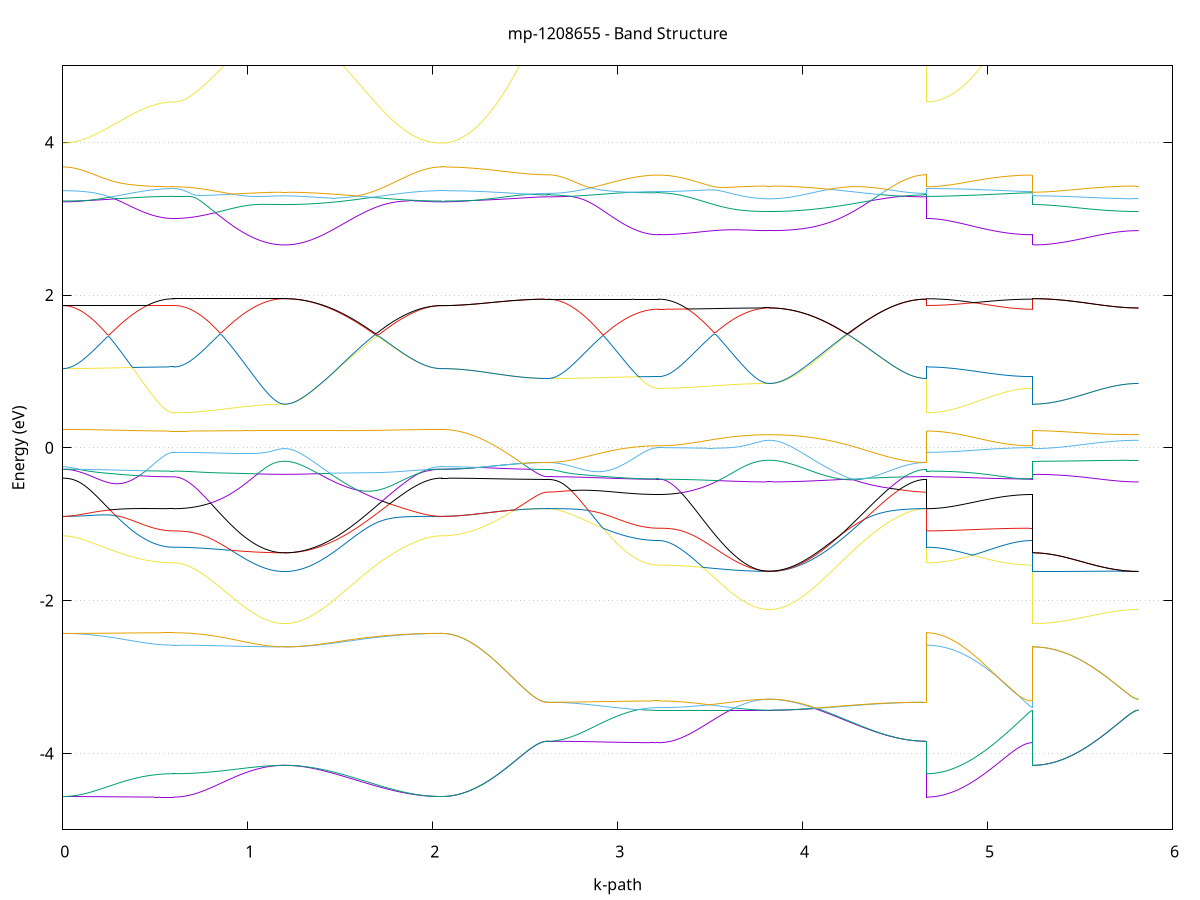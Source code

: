 set title 'mp-1208655 - Band Structure'
set xlabel 'k-path'
set ylabel 'Energy (eV)'
set grid y
set yrange [-5:5]
set terminal png size 800,600
set output 'mp-1208655_bands_gnuplot.png'
plot '-' using 1:2 with lines notitle, '-' using 1:2 with lines notitle, '-' using 1:2 with lines notitle, '-' using 1:2 with lines notitle, '-' using 1:2 with lines notitle, '-' using 1:2 with lines notitle, '-' using 1:2 with lines notitle, '-' using 1:2 with lines notitle, '-' using 1:2 with lines notitle, '-' using 1:2 with lines notitle, '-' using 1:2 with lines notitle, '-' using 1:2 with lines notitle, '-' using 1:2 with lines notitle, '-' using 1:2 with lines notitle, '-' using 1:2 with lines notitle, '-' using 1:2 with lines notitle, '-' using 1:2 with lines notitle, '-' using 1:2 with lines notitle, '-' using 1:2 with lines notitle, '-' using 1:2 with lines notitle, '-' using 1:2 with lines notitle, '-' using 1:2 with lines notitle, '-' using 1:2 with lines notitle, '-' using 1:2 with lines notitle, '-' using 1:2 with lines notitle, '-' using 1:2 with lines notitle, '-' using 1:2 with lines notitle, '-' using 1:2 with lines notitle, '-' using 1:2 with lines notitle, '-' using 1:2 with lines notitle, '-' using 1:2 with lines notitle, '-' using 1:2 with lines notitle, '-' using 1:2 with lines notitle, '-' using 1:2 with lines notitle, '-' using 1:2 with lines notitle, '-' using 1:2 with lines notitle, '-' using 1:2 with lines notitle, '-' using 1:2 with lines notitle, '-' using 1:2 with lines notitle, '-' using 1:2 with lines notitle, '-' using 1:2 with lines notitle, '-' using 1:2 with lines notitle, '-' using 1:2 with lines notitle, '-' using 1:2 with lines notitle, '-' using 1:2 with lines notitle, '-' using 1:2 with lines notitle, '-' using 1:2 with lines notitle, '-' using 1:2 with lines notitle, '-' using 1:2 with lines notitle, '-' using 1:2 with lines notitle, '-' using 1:2 with lines notitle, '-' using 1:2 with lines notitle, '-' using 1:2 with lines notitle, '-' using 1:2 with lines notitle, '-' using 1:2 with lines notitle, '-' using 1:2 with lines notitle, '-' using 1:2 with lines notitle, '-' using 1:2 with lines notitle, '-' using 1:2 with lines notitle, '-' using 1:2 with lines notitle, '-' using 1:2 with lines notitle, '-' using 1:2 with lines notitle, '-' using 1:2 with lines notitle, '-' using 1:2 with lines notitle
0.000000 -33.664727
0.009998 -33.664727
0.019996 -33.664727
0.029993 -33.664727
0.039991 -33.664727
0.049989 -33.664627
0.059987 -33.664627
0.069985 -33.664627
0.079983 -33.664627
0.089980 -33.664627
0.099978 -33.664627
0.109976 -33.664627
0.119974 -33.664627
0.129972 -33.664527
0.139969 -33.664527
0.149967 -33.664527
0.159965 -33.664527
0.169963 -33.664427
0.179961 -33.664427
0.189958 -33.664427
0.199956 -33.664427
0.209954 -33.664327
0.219952 -33.664327
0.229950 -33.664327
0.239948 -33.664227
0.249945 -33.664227
0.259943 -33.664227
0.269941 -33.664227
0.279939 -33.664127
0.289937 -33.664127
0.299934 -33.664127
0.309932 -33.664027
0.319930 -33.664027
0.329928 -33.664027
0.339926 -33.663927
0.349923 -33.663927
0.359921 -33.663927
0.369919 -33.663927
0.379917 -33.663827
0.389915 -33.663827
0.399913 -33.663827
0.409910 -33.663727
0.419908 -33.663727
0.429906 -33.663727
0.439904 -33.663727
0.449902 -33.663627
0.459899 -33.663627
0.469897 -33.663627
0.479895 -33.663627
0.489893 -33.663627
0.499891 -33.663527
0.509888 -33.663527
0.519886 -33.663527
0.529884 -33.663527
0.539882 -33.663527
0.549880 -33.663527
0.559878 -33.663527
0.569875 -33.663527
0.579873 -33.663527
0.589871 -33.663527
0.599869 -33.663527
0.599869 -33.663527
0.609867 -33.663527
0.619864 -33.663527
0.629862 -33.663527
0.639860 -33.663527
0.649858 -33.663427
0.659856 -33.663427
0.669853 -33.663427
0.679851 -33.663427
0.689849 -33.663427
0.699847 -33.663427
0.709845 -33.663427
0.719843 -33.663427
0.729840 -33.663327
0.739838 -33.663327
0.749836 -33.663327
0.759834 -33.663327
0.769832 -33.663327
0.779829 -33.663227
0.789827 -33.663227
0.799825 -33.663227
0.809823 -33.663227
0.819821 -33.663127
0.829819 -33.663127
0.839816 -33.663127
0.849814 -33.663127
0.859812 -33.663027
0.869810 -33.663027
0.879808 -33.663027
0.889805 -33.662927
0.899803 -33.662927
0.909801 -33.662927
0.919799 -33.662827
0.929797 -33.662827
0.939794 -33.662827
0.949792 -33.662827
0.959790 -33.662727
0.969788 -33.662727
0.979786 -33.662727
0.989784 -33.662727
0.999781 -33.662627
1.009779 -33.662627
1.019777 -33.662627
1.029775 -33.662627
1.039773 -33.662527
1.049770 -33.662527
1.059768 -33.662527
1.069766 -33.662527
1.079764 -33.662527
1.089762 -33.662427
1.099759 -33.662427
1.109757 -33.662427
1.119755 -33.662427
1.129753 -33.662427
1.139751 -33.662427
1.149749 -33.662427
1.159746 -33.662427
1.169744 -33.662427
1.179742 -33.662427
1.189740 -33.662427
1.199738 -33.662427
1.199738 -33.662427
1.209718 -33.662427
1.219699 -33.662427
1.229679 -33.662427
1.239660 -33.662427
1.249640 -33.662427
1.259621 -33.662427
1.269601 -33.662427
1.279582 -33.662427
1.289562 -33.662427
1.299543 -33.662427
1.309523 -33.662427
1.319504 -33.662527
1.329484 -33.662527
1.339465 -33.662527
1.349445 -33.662527
1.359426 -33.662527
1.369406 -33.662627
1.379387 -33.662627
1.389367 -33.662627
1.399348 -33.662627
1.409328 -33.662727
1.419309 -33.662727
1.429289 -33.662727
1.439270 -33.662827
1.449250 -33.662827
1.459231 -33.662827
1.469211 -33.662927
1.479192 -33.662927
1.489172 -33.662927
1.499153 -33.663027
1.509133 -33.663027
1.519114 -33.663127
1.529094 -33.663127
1.539075 -33.663127
1.549055 -33.663227
1.559036 -33.663227
1.569016 -33.663327
1.578997 -33.663327
1.588977 -33.663327
1.598958 -33.663427
1.608938 -33.663427
1.618919 -33.663527
1.628899 -33.663527
1.638880 -33.663627
1.648860 -33.663627
1.658841 -33.663627
1.668821 -33.663727
1.678802 -33.663727
1.688782 -33.663827
1.698763 -33.663827
1.708743 -33.663827
1.718724 -33.663927
1.728704 -33.663927
1.738685 -33.664027
1.748665 -33.664027
1.758646 -33.664027
1.768626 -33.664127
1.778607 -33.664127
1.788587 -33.664227
1.798568 -33.664227
1.808548 -33.664227
1.818529 -33.664327
1.828509 -33.664327
1.838490 -33.664327
1.848470 -33.664427
1.858451 -33.664427
1.868431 -33.664427
1.878412 -33.664427
1.888392 -33.664527
1.898373 -33.664527
1.908353 -33.664527
1.918334 -33.664527
1.928314 -33.664627
1.938295 -33.664627
1.948275 -33.664627
1.958256 -33.664627
1.968236 -33.664627
1.978217 -33.664627
1.988197 -33.664627
1.998178 -33.664627
2.008158 -33.664727
2.018139 -33.664727
2.028119 -33.664727
2.038100 -33.664727
2.048080 -33.664727
2.048080 -33.664727
2.057968 -33.664727
2.067856 -33.664727
2.077744 -33.664727
2.087633 -33.664727
2.097521 -33.664727
2.107409 -33.664727
2.117297 -33.664727
2.127185 -33.664727
2.137073 -33.664727
2.146961 -33.664727
2.156849 -33.664727
2.166737 -33.664727
2.176626 -33.664727
2.186514 -33.664727
2.196402 -33.664727
2.206290 -33.664627
2.216178 -33.664627
2.226066 -33.664627
2.235954 -33.664627
2.245842 -33.664627
2.255730 -33.664627
2.265618 -33.664627
2.275507 -33.664627
2.285395 -33.664627
2.295283 -33.664627
2.305171 -33.664627
2.315059 -33.664627
2.324947 -33.664627
2.334835 -33.664627
2.344723 -33.664627
2.354611 -33.664627
2.364499 -33.664627
2.374388 -33.664627
2.384276 -33.664627
2.394164 -33.664627
2.404052 -33.664627
2.413940 -33.664627
2.423828 -33.664627
2.433716 -33.664627
2.443604 -33.664627
2.453492 -33.664627
2.463381 -33.664627
2.473269 -33.664627
2.483157 -33.664627
2.493045 -33.664627
2.502933 -33.664627
2.512821 -33.664627
2.522709 -33.664627
2.532597 -33.664627
2.542485 -33.664627
2.552373 -33.664627
2.562262 -33.664627
2.572150 -33.664627
2.582038 -33.664627
2.591926 -33.664627
2.601814 -33.664627
2.611702 -33.664627
2.621590 -33.664627
2.621590 -33.664627
2.631588 -33.664627
2.641586 -33.664627
2.651584 -33.664627
2.661581 -33.664527
2.671579 -33.664527
2.681577 -33.664527
2.691575 -33.664527
2.701573 -33.664527
2.711571 -33.664527
2.721568 -33.664527
2.731566 -33.664527
2.741564 -33.664427
2.751562 -33.664427
2.761560 -33.664427
2.771557 -33.664427
2.781555 -33.664427
2.791553 -33.664327
2.801551 -33.664327
2.811549 -33.664327
2.821546 -33.664327
2.831544 -33.664227
2.841542 -33.664227
2.851540 -33.664227
2.861538 -33.664227
2.871536 -33.664127
2.881533 -33.664127
2.891531 -33.664127
2.901529 -33.664027
2.911527 -33.664027
2.921525 -33.664027
2.931522 -33.663927
2.941520 -33.663927
2.951518 -33.663927
2.961516 -33.663827
2.971514 -33.663827
2.981511 -33.663827
2.991509 -33.663827
3.001507 -33.663727
3.011505 -33.663727
3.021503 -33.663727
3.031501 -33.663627
3.041498 -33.663627
3.051496 -33.663627
3.061494 -33.663627
3.071492 -33.663527
3.081490 -33.663527
3.091487 -33.663527
3.101485 -33.663527
3.111483 -33.663527
3.121481 -33.663427
3.131479 -33.663427
3.141476 -33.663427
3.151474 -33.663427
3.161472 -33.663427
3.171470 -33.663427
3.181468 -33.663427
3.191466 -33.663427
3.201463 -33.663427
3.211461 -33.663427
3.221459 -33.663427
3.221459 -33.663427
3.231457 -33.663427
3.241455 -33.663427
3.251452 -33.663427
3.261450 -33.663427
3.271448 -33.663327
3.281446 -33.663327
3.291444 -33.663327
3.301441 -33.663327
3.311439 -33.663327
3.321437 -33.663327
3.331435 -33.663327
3.341433 -33.663327
3.351431 -33.663227
3.361428 -33.663227
3.371426 -33.663227
3.381424 -33.663227
3.391422 -33.663227
3.401420 -33.663127
3.411417 -33.663127
3.421415 -33.663127
3.431413 -33.663127
3.441411 -33.663027
3.451409 -33.663027
3.461406 -33.663027
3.471404 -33.663027
3.481402 -33.662927
3.491400 -33.662927
3.501398 -33.662927
3.511396 -33.662827
3.521393 -33.662827
3.531391 -33.662827
3.541389 -33.662827
3.551387 -33.662727
3.561385 -33.662727
3.571382 -33.662727
3.581380 -33.662627
3.591378 -33.662627
3.601376 -33.662627
3.611374 -33.662627
3.621372 -33.662527
3.631369 -33.662527
3.641367 -33.662527
3.651365 -33.662527
3.661363 -33.662427
3.671361 -33.662427
3.681358 -33.662427
3.691356 -33.662427
3.701354 -33.662427
3.711352 -33.662327
3.721350 -33.662327
3.731347 -33.662327
3.741345 -33.662327
3.751343 -33.662327
3.761341 -33.662327
3.771339 -33.662327
3.781337 -33.662327
3.791334 -33.662327
3.801332 -33.662327
3.811330 -33.662327
3.821328 -33.662327
3.821328 -33.662327
3.831308 -33.662327
3.841289 -33.662327
3.851269 -33.662327
3.861250 -33.662327
3.871230 -33.662327
3.881211 -33.662327
3.891191 -33.662327
3.901172 -33.662327
3.911152 -33.662327
3.921133 -33.662327
3.931113 -33.662327
3.941094 -33.662427
3.951074 -33.662427
3.961055 -33.662427
3.971035 -33.662427
3.981016 -33.662427
3.990996 -33.662527
4.000977 -33.662527
4.010957 -33.662527
4.020938 -33.662527
4.030918 -33.662627
4.040899 -33.662627
4.050879 -33.662627
4.060860 -33.662727
4.070840 -33.662727
4.080821 -33.662727
4.090801 -33.662827
4.100782 -33.662827
4.110762 -33.662827
4.120743 -33.662927
4.130723 -33.662927
4.140704 -33.663027
4.150684 -33.663027
4.160665 -33.663027
4.170645 -33.663127
4.180626 -33.663127
4.190606 -33.663227
4.200587 -33.663227
4.210567 -33.663227
4.220548 -33.663327
4.230528 -33.663327
4.240509 -33.663427
4.250489 -33.663427
4.260470 -33.663527
4.270450 -33.663527
4.280431 -33.663527
4.290411 -33.663627
4.300392 -33.663627
4.310372 -33.663727
4.320353 -33.663727
4.330333 -33.663727
4.340314 -33.663827
4.350294 -33.663827
4.360275 -33.663927
4.370255 -33.663927
4.380236 -33.663927
4.390216 -33.664027
4.400197 -33.664027
4.410177 -33.664127
4.420158 -33.664127
4.430138 -33.664127
4.440119 -33.664227
4.450099 -33.664227
4.460080 -33.664227
4.470060 -33.664327
4.480041 -33.664327
4.490021 -33.664327
4.500002 -33.664327
4.509982 -33.664427
4.519963 -33.664427
4.529943 -33.664427
4.539924 -33.664427
4.549904 -33.664427
4.559885 -33.664527
4.569865 -33.664527
4.579846 -33.664527
4.589826 -33.664527
4.599807 -33.664527
4.609787 -33.664527
4.619768 -33.664527
4.629748 -33.664527
4.639729 -33.664627
4.649709 -33.664627
4.659690 -33.664627
4.669670 -33.664627
4.669670 -33.663527
4.679558 -33.663527
4.689447 -33.663527
4.699335 -33.663527
4.709223 -33.663527
4.719111 -33.663527
4.728999 -33.663527
4.738887 -33.663527
4.748775 -33.663527
4.758663 -33.663527
4.768551 -33.663527
4.778439 -33.663527
4.788328 -33.663527
4.798216 -33.663527
4.808104 -33.663527
4.817992 -33.663427
4.827880 -33.663427
4.837768 -33.663427
4.847656 -33.663427
4.857544 -33.663427
4.867432 -33.663427
4.877321 -33.663427
4.887209 -33.663427
4.897097 -33.663427
4.906985 -33.663427
4.916873 -33.663427
4.926761 -33.663427
4.936649 -33.663427
4.946537 -33.663427
4.956425 -33.663427
4.966313 -33.663427
4.976202 -33.663427
4.986090 -33.663427
4.995978 -33.663427
5.005866 -33.663427
5.015754 -33.663427
5.025642 -33.663427
5.035530 -33.663427
5.045418 -33.663427
5.055306 -33.663427
5.065195 -33.663427
5.075083 -33.663427
5.084971 -33.663427
5.094859 -33.663427
5.104747 -33.663427
5.114635 -33.663427
5.124523 -33.663427
5.134411 -33.663427
5.144299 -33.663427
5.154187 -33.663427
5.164076 -33.663427
5.173964 -33.663427
5.183852 -33.663427
5.193740 -33.663427
5.203628 -33.663427
5.213516 -33.663427
5.223404 -33.663427
5.233292 -33.663427
5.243180 -33.663427
5.243180 -33.662327
5.253068 -33.662427
5.262957 -33.662427
5.272845 -33.662327
5.282733 -33.662327
5.292621 -33.662327
5.302509 -33.662327
5.312397 -33.662327
5.322285 -33.662327
5.332173 -33.662327
5.342061 -33.662327
5.351950 -33.662327
5.361838 -33.662327
5.371726 -33.662327
5.381614 -33.662327
5.391502 -33.662327
5.401390 -33.662327
5.411278 -33.662327
5.421166 -33.662327
5.431054 -33.662327
5.440942 -33.662327
5.450831 -33.662327
5.460719 -33.662327
5.470607 -33.662327
5.480495 -33.662327
5.490383 -33.662327
5.500271 -33.662327
5.510159 -33.662327
5.520047 -33.662327
5.529935 -33.662327
5.539823 -33.662327
5.549712 -33.662327
5.559600 -33.662327
5.569488 -33.662327
5.579376 -33.662327
5.589264 -33.662327
5.599152 -33.662327
5.609040 -33.662327
5.618928 -33.662327
5.628816 -33.662327
5.638705 -33.662327
5.648593 -33.662327
5.658481 -33.662327
5.668369 -33.662327
5.678257 -33.662327
5.688145 -33.662327
5.698033 -33.662327
5.707921 -33.662327
5.717809 -33.662327
5.727697 -33.662327
5.737586 -33.662327
5.747474 -33.662327
5.757362 -33.662327
5.767250 -33.662327
5.777138 -33.662327
5.787026 -33.662327
5.796914 -33.662327
5.806802 -33.662327
5.816690 -33.662327
e
0.000000 -25.767727
0.009998 -25.767727
0.019996 -25.767727
0.029993 -25.767727
0.039991 -25.767627
0.049989 -25.767527
0.059987 -25.767527
0.069985 -25.767427
0.079983 -25.767327
0.089980 -25.767227
0.099978 -25.767127
0.109976 -25.767027
0.119974 -25.766827
0.129972 -25.766727
0.139969 -25.766627
0.149967 -25.766427
0.159965 -25.766327
0.169963 -25.766127
0.179961 -25.765927
0.189958 -25.765727
0.199956 -25.765527
0.209954 -25.765327
0.219952 -25.765127
0.229950 -25.764827
0.239948 -25.764627
0.249945 -25.764427
0.259943 -25.764227
0.269941 -25.764027
0.279939 -25.763827
0.289937 -25.763527
0.299934 -25.763327
0.309932 -25.763127
0.319930 -25.762827
0.329928 -25.762627
0.339926 -25.762427
0.349923 -25.762127
0.359921 -25.761927
0.369919 -25.761727
0.379917 -25.761527
0.389915 -25.761327
0.399913 -25.761127
0.409910 -25.760927
0.419908 -25.760727
0.429906 -25.760627
0.439904 -25.760427
0.449902 -25.760227
0.459899 -25.760127
0.469897 -25.759927
0.479895 -25.759827
0.489893 -25.759727
0.499891 -25.759627
0.509888 -25.759527
0.519886 -25.759427
0.529884 -25.759327
0.539882 -25.759327
0.549880 -25.759227
0.559878 -25.759227
0.569875 -25.759227
0.579873 -25.759127
0.589871 -25.759127
0.599869 -25.759027
0.599869 -25.759027
0.609867 -25.759027
0.619864 -25.759027
0.629862 -25.758927
0.639860 -25.758927
0.649858 -25.758827
0.659856 -25.758727
0.669853 -25.758627
0.679851 -25.758527
0.689849 -25.758327
0.699847 -25.758127
0.709845 -25.757927
0.719843 -25.757727
0.729840 -25.757527
0.739838 -25.757327
0.749836 -25.757127
0.759834 -25.756827
0.769832 -25.756527
0.779829 -25.756227
0.789827 -25.755927
0.799825 -25.755627
0.809823 -25.755327
0.819821 -25.755027
0.829819 -25.754627
0.839816 -25.754327
0.849814 -25.753927
0.859812 -25.753527
0.869810 -25.753227
0.879808 -25.752827
0.889805 -25.752527
0.899803 -25.752127
0.909801 -25.751727
0.919799 -25.751427
0.929797 -25.751027
0.939794 -25.750727
0.949792 -25.750327
0.959790 -25.750027
0.969788 -25.749727
0.979786 -25.749327
0.989784 -25.749027
0.999781 -25.748727
1.009779 -25.748427
1.019777 -25.748127
1.029775 -25.747827
1.039773 -25.747527
1.049770 -25.747227
1.059768 -25.747027
1.069766 -25.746727
1.079764 -25.746527
1.089762 -25.746327
1.099759 -25.746127
1.109757 -25.745927
1.119755 -25.745827
1.129753 -25.745627
1.139751 -25.745527
1.149749 -25.745427
1.159746 -25.745327
1.169744 -25.745327
1.179742 -25.745227
1.189740 -25.745227
1.199738 -25.745227
1.199738 -25.745227
1.209718 -25.745227
1.219699 -25.745227
1.229679 -25.745327
1.239660 -25.745327
1.249640 -25.745527
1.259621 -25.745527
1.269601 -25.745627
1.279582 -25.745727
1.289562 -25.745927
1.299543 -25.746027
1.309523 -25.746227
1.319504 -25.746527
1.329484 -25.746727
1.339465 -25.746927
1.349445 -25.747227
1.359426 -25.747527
1.369406 -25.747727
1.379387 -25.748027
1.389367 -25.748327
1.399348 -25.748727
1.409328 -25.749027
1.419309 -25.749427
1.429289 -25.749727
1.439270 -25.750127
1.449250 -25.750527
1.459231 -25.750927
1.469211 -25.751227
1.479192 -25.751627
1.489172 -25.752127
1.499153 -25.752527
1.509133 -25.752927
1.519114 -25.753327
1.529094 -25.753727
1.539075 -25.754227
1.549055 -25.754627
1.559036 -25.755027
1.569016 -25.755427
1.578997 -25.755827
1.588977 -25.756327
1.598958 -25.756727
1.608938 -25.757127
1.618919 -25.757527
1.628899 -25.757927
1.638880 -25.758327
1.648860 -25.758727
1.658841 -25.759227
1.668821 -25.759527
1.678802 -25.759927
1.688782 -25.760327
1.698763 -25.760727
1.708743 -25.761127
1.718724 -25.761527
1.728704 -25.761927
1.738685 -25.762227
1.748665 -25.762527
1.758646 -25.762827
1.768626 -25.763127
1.778607 -25.763527
1.788587 -25.763827
1.798568 -25.764127
1.808548 -25.764327
1.818529 -25.764627
1.828509 -25.764827
1.838490 -25.765127
1.848470 -25.765327
1.858451 -25.765527
1.868431 -25.765727
1.878412 -25.765927
1.888392 -25.766227
1.898373 -25.766427
1.908353 -25.766527
1.918334 -25.766727
1.928314 -25.766827
1.938295 -25.766927
1.948275 -25.767127
1.958256 -25.767227
1.968236 -25.767327
1.978217 -25.767427
1.988197 -25.767427
1.998178 -25.767527
2.008158 -25.767627
2.018139 -25.767727
2.028119 -25.767727
2.038100 -25.767727
2.048080 -25.767727
2.048080 -25.767727
2.057968 -25.767727
2.067856 -25.767527
2.077744 -25.767127
2.087633 -25.766727
2.097521 -25.766127
2.107409 -25.765427
2.117297 -25.764627
2.127185 -25.763727
2.137073 -25.762627
2.146961 -25.761427
2.156849 -25.760127
2.166737 -25.758627
2.176626 -25.757127
2.186514 -25.755427
2.196402 -25.753627
2.206290 -25.751727
2.216178 -25.749727
2.226066 -25.747527
2.235954 -25.745227
2.245842 -25.742927
2.255730 -25.740427
2.265618 -25.737827
2.275507 -25.735127
2.285395 -25.732227
2.295283 -25.729327
2.305171 -25.726327
2.315059 -25.723227
2.324947 -25.720027
2.334835 -25.716727
2.344723 -25.713327
2.354611 -25.709827
2.364499 -25.706327
2.374388 -25.702627
2.384276 -25.698927
2.394164 -25.695027
2.404052 -25.691227
2.413940 -25.687227
2.423828 -25.683127
2.433716 -25.679027
2.443604 -25.674827
2.453492 -25.670527
2.463381 -25.666227
2.473269 -25.661927
2.483157 -25.657527
2.493045 -25.653127
2.502933 -25.648727
2.512821 -25.644227
2.522709 -25.639727
2.532597 -25.635227
2.542485 -25.630727
2.552373 -25.626227
2.562262 -25.621827
2.572150 -25.617627
2.582038 -25.613527
2.591926 -25.609727
2.601814 -25.606627
2.611702 -25.604427
2.621590 -25.603527
2.621590 -25.603527
2.631588 -25.603527
2.641586 -25.603527
2.651584 -25.603527
2.661581 -25.603527
2.671579 -25.603427
2.681577 -25.603427
2.691575 -25.603327
2.701573 -25.603227
2.711571 -25.603127
2.721568 -25.603027
2.731566 -25.602927
2.741564 -25.602827
2.751562 -25.602627
2.761560 -25.602527
2.771557 -25.602427
2.781555 -25.602327
2.791553 -25.602127
2.801551 -25.601927
2.811549 -25.601727
2.821546 -25.601527
2.831544 -25.601327
2.841542 -25.601227
2.851540 -25.600927
2.861538 -25.600727
2.871536 -25.600527
2.881533 -25.600327
2.891531 -25.600127
2.901529 -25.599927
2.911527 -25.599627
2.921525 -25.599427
2.931522 -25.599227
2.941520 -25.599027
2.951518 -25.598827
2.961516 -25.598627
2.971514 -25.598327
2.981511 -25.598127
2.991509 -25.597927
3.001507 -25.597827
3.011505 -25.597627
3.021503 -25.597327
3.031501 -25.597127
3.041498 -25.596927
3.051496 -25.596727
3.061494 -25.596627
3.071492 -25.596427
3.081490 -25.596327
3.091487 -25.596127
3.101485 -25.596027
3.111483 -25.595927
3.121481 -25.595827
3.131479 -25.595727
3.141476 -25.595627
3.151474 -25.595527
3.161472 -25.595427
3.171470 -25.595327
3.181468 -25.595327
3.191466 -25.595327
3.201463 -25.595227
3.211461 -25.595327
3.221459 -25.595227
3.221459 -25.595227
3.231457 -25.595227
3.241455 -25.595227
3.251452 -25.595227
3.261450 -25.595127
3.271448 -25.595027
3.281446 -25.594927
3.291444 -25.594827
3.301441 -25.594627
3.311439 -25.594427
3.321437 -25.594327
3.331435 -25.594127
3.341433 -25.593827
3.351431 -25.593627
3.361428 -25.593327
3.371426 -25.593127
3.381424 -25.592827
3.391422 -25.592527
3.401420 -25.592327
3.411417 -25.592027
3.421415 -25.591727
3.431413 -25.591427
3.441411 -25.591127
3.451409 -25.590827
3.461406 -25.590427
3.471404 -25.590127
3.481402 -25.589727
3.491400 -25.589427
3.501398 -25.589027
3.511396 -25.588727
3.521393 -25.588327
3.531391 -25.588027
3.541389 -25.587627
3.551387 -25.587327
3.561385 -25.586927
3.571382 -25.586627
3.581380 -25.586227
3.591378 -25.585927
3.601376 -25.585527
3.611374 -25.585227
3.621372 -25.584927
3.631369 -25.584627
3.641367 -25.584327
3.651365 -25.584027
3.661363 -25.583727
3.671361 -25.583527
3.681358 -25.583327
3.691356 -25.583127
3.701354 -25.582827
3.711352 -25.582627
3.721350 -25.582427
3.731347 -25.582227
3.741345 -25.582027
3.751343 -25.581927
3.761341 -25.581827
3.771339 -25.581727
3.781337 -25.581627
3.791334 -25.581527
3.801332 -25.581427
3.811330 -25.581427
3.821328 -25.581427
3.821328 -25.581427
3.831308 -25.581427
3.841289 -25.581427
3.851269 -25.581527
3.861250 -25.581627
3.871230 -25.581727
3.881211 -25.581827
3.891191 -25.582027
3.901172 -25.582127
3.911152 -25.582227
3.921133 -25.582427
3.931113 -25.582627
3.941094 -25.582827
3.951074 -25.583027
3.961055 -25.583327
3.971035 -25.583527
3.981016 -25.583827
3.990996 -25.584127
4.000977 -25.584427
4.010957 -25.584727
4.020938 -25.585027
4.030918 -25.585327
4.040899 -25.585627
4.050879 -25.586027
4.060860 -25.586427
4.070840 -25.586827
4.080821 -25.587127
4.090801 -25.587527
4.100782 -25.587927
4.110762 -25.588327
4.120743 -25.588727
4.130723 -25.589127
4.140704 -25.589527
4.150684 -25.589927
4.160665 -25.590427
4.170645 -25.590727
4.180626 -25.591227
4.190606 -25.591627
4.200587 -25.592027
4.210567 -25.592427
4.220548 -25.592827
4.230528 -25.593227
4.240509 -25.593627
4.250489 -25.594027
4.260470 -25.594427
4.270450 -25.594827
4.280431 -25.595227
4.290411 -25.595627
4.300392 -25.596027
4.310372 -25.596427
4.320353 -25.596727
4.330333 -25.597127
4.340314 -25.597527
4.350294 -25.597827
4.360275 -25.598227
4.370255 -25.598527
4.380236 -25.598927
4.390216 -25.599227
4.400197 -25.599527
4.410177 -25.599827
4.420158 -25.600127
4.430138 -25.600427
4.440119 -25.600627
4.450099 -25.600927
4.460080 -25.601127
4.470060 -25.601327
4.480041 -25.601627
4.490021 -25.601827
4.500002 -25.602027
4.509982 -25.602227
4.519963 -25.602327
4.529943 -25.602527
4.539924 -25.602727
4.549904 -25.602827
4.559885 -25.602927
4.569865 -25.603027
4.579846 -25.603127
4.589826 -25.603227
4.599807 -25.603327
4.609787 -25.603327
4.619768 -25.603427
4.629748 -25.603527
4.639729 -25.603527
4.649709 -25.603527
4.659690 -25.603527
4.669670 -25.603527
4.669670 -25.759027
4.679558 -25.758927
4.689447 -25.758727
4.699335 -25.758527
4.709223 -25.758027
4.719111 -25.757527
4.728999 -25.756827
4.738887 -25.755927
4.748775 -25.755027
4.758663 -25.753927
4.768551 -25.752727
4.778439 -25.751427
4.788328 -25.750027
4.798216 -25.748427
4.808104 -25.746727
4.817992 -25.744927
4.827880 -25.743027
4.837768 -25.741027
4.847656 -25.738927
4.857544 -25.736727
4.867432 -25.734327
4.877321 -25.731827
4.887209 -25.729227
4.897097 -25.726527
4.906985 -25.723727
4.916873 -25.720927
4.926761 -25.717927
4.936649 -25.714827
4.946537 -25.711527
4.956425 -25.708227
4.966313 -25.704827
4.976202 -25.701327
4.986090 -25.697827
4.995978 -25.694127
5.005866 -25.690427
5.015754 -25.686627
5.025642 -25.682727
5.035530 -25.678827
5.045418 -25.674827
5.055306 -25.670727
5.065195 -25.666527
5.075083 -25.662327
5.084971 -25.658027
5.094859 -25.653727
5.104747 -25.649327
5.114635 -25.644927
5.124523 -25.640527
5.134411 -25.636027
5.144299 -25.631527
5.154187 -25.627127
5.164076 -25.622627
5.173964 -25.618227
5.183852 -25.613827
5.193740 -25.609527
5.203628 -25.605427
5.213516 -25.601627
5.223404 -25.598327
5.233292 -25.596127
5.243180 -25.595227
5.243180 -25.745227
5.253068 -25.745127
5.262957 -25.745027
5.272845 -25.744727
5.282733 -25.744227
5.292621 -25.743727
5.302509 -25.743027
5.312397 -25.742227
5.322285 -25.741327
5.332173 -25.740227
5.342061 -25.739127
5.351950 -25.737827
5.361838 -25.736427
5.371726 -25.734927
5.381614 -25.733227
5.391502 -25.731527
5.401390 -25.729627
5.411278 -25.727627
5.421166 -25.725527
5.431054 -25.723227
5.440942 -25.721027
5.450831 -25.718427
5.460719 -25.715927
5.470607 -25.713227
5.480495 -25.710527
5.490383 -25.707627
5.500271 -25.704727
5.510159 -25.701627
5.520047 -25.698527
5.529935 -25.695227
5.539823 -25.691927
5.549712 -25.688527
5.559600 -25.685027
5.569488 -25.681427
5.579376 -25.677727
5.589264 -25.674027
5.599152 -25.670227
5.609040 -25.666327
5.618928 -25.662327
5.628816 -25.658327
5.638705 -25.654227
5.648593 -25.650027
5.658481 -25.645827
5.668369 -25.641527
5.678257 -25.637227
5.688145 -25.632827
5.698033 -25.628427
5.707921 -25.624027
5.717809 -25.619527
5.727697 -25.615027
5.737586 -25.610527
5.747474 -25.606227
5.757362 -25.601727
5.767250 -25.597327
5.777138 -25.593027
5.787026 -25.588927
5.796914 -25.585327
5.806802 -25.582527
5.816690 -25.581427
e
0.000000 -25.400727
0.009998 -25.400827
0.019996 -25.400727
0.029993 -25.400727
0.039991 -25.400727
0.049989 -25.400627
0.059987 -25.400627
0.069985 -25.400527
0.079983 -25.400527
0.089980 -25.400427
0.099978 -25.400327
0.109976 -25.400227
0.119974 -25.400127
0.129972 -25.400027
0.139969 -25.399927
0.149967 -25.399827
0.159965 -25.399627
0.169963 -25.399527
0.179961 -25.399327
0.189958 -25.399227
0.199956 -25.399127
0.209954 -25.399027
0.219952 -25.398827
0.229950 -25.398727
0.239948 -25.398627
0.249945 -25.398427
0.259943 -25.398227
0.269941 -25.398027
0.279939 -25.397927
0.289937 -25.397727
0.299934 -25.397527
0.309932 -25.397427
0.319930 -25.397227
0.329928 -25.397127
0.339926 -25.396927
0.349923 -25.396727
0.359921 -25.396627
0.369919 -25.396427
0.379917 -25.396327
0.389915 -25.396227
0.399913 -25.396027
0.409910 -25.395927
0.419908 -25.395827
0.429906 -25.395627
0.439904 -25.395527
0.449902 -25.395427
0.459899 -25.395327
0.469897 -25.395227
0.479895 -25.395127
0.489893 -25.395027
0.499891 -25.394927
0.509888 -25.394827
0.519886 -25.394627
0.529884 -25.394627
0.539882 -25.394527
0.549880 -25.394527
0.559878 -25.394427
0.569875 -25.394427
0.579873 -25.394427
0.589871 -25.394327
0.599869 -25.394327
0.599869 -25.394327
0.609867 -25.394327
0.619864 -25.394327
0.629862 -25.394327
0.639860 -25.394327
0.649858 -25.394227
0.659856 -25.394227
0.669853 -25.394127
0.679851 -25.394027
0.689849 -25.394027
0.699847 -25.394027
0.709845 -25.393927
0.719843 -25.393827
0.729840 -25.393727
0.739838 -25.393627
0.749836 -25.393527
0.759834 -25.393427
0.769832 -25.393327
0.779829 -25.393127
0.789827 -25.393027
0.799825 -25.392827
0.809823 -25.392727
0.819821 -25.392627
0.829819 -25.392427
0.839816 -25.392327
0.849814 -25.392127
0.859812 -25.392127
0.869810 -25.391927
0.879808 -25.391827
0.889805 -25.391627
0.899803 -25.391527
0.909801 -25.391327
0.919799 -25.391227
0.929797 -25.391127
0.939794 -25.390927
0.949792 -25.390827
0.959790 -25.390627
0.969788 -25.390427
0.979786 -25.390327
0.989784 -25.390227
0.999781 -25.390127
1.009779 -25.390027
1.019777 -25.389927
1.029775 -25.389827
1.039773 -25.389627
1.049770 -25.389527
1.059768 -25.389527
1.069766 -25.389427
1.079764 -25.389327
1.089762 -25.389227
1.099759 -25.389227
1.109757 -25.389127
1.119755 -25.389027
1.129753 -25.389027
1.139751 -25.388927
1.149749 -25.388827
1.159746 -25.388827
1.169744 -25.388827
1.179742 -25.388727
1.189740 -25.388727
1.199738 -25.388727
1.199738 -25.388727
1.209718 -25.388727
1.219699 -25.388827
1.229679 -25.388827
1.239660 -25.388827
1.249640 -25.388827
1.259621 -25.388927
1.269601 -25.388927
1.279582 -25.389027
1.289562 -25.389127
1.299543 -25.389127
1.309523 -25.389227
1.319504 -25.389327
1.329484 -25.389427
1.339465 -25.389527
1.349445 -25.389527
1.359426 -25.389627
1.369406 -25.389727
1.379387 -25.389827
1.389367 -25.390027
1.399348 -25.390227
1.409328 -25.390327
1.419309 -25.390527
1.429289 -25.390627
1.439270 -25.390827
1.449250 -25.390927
1.459231 -25.391127
1.469211 -25.391327
1.479192 -25.391527
1.489172 -25.391627
1.499153 -25.391827
1.509133 -25.392027
1.519114 -25.392027
1.529094 -25.392327
1.539075 -25.392627
1.549055 -25.392827
1.559036 -25.393027
1.569016 -25.393227
1.578997 -25.393527
1.588977 -25.393727
1.598958 -25.394027
1.608938 -25.394227
1.618919 -25.394427
1.628899 -25.394627
1.638880 -25.394927
1.648860 -25.395127
1.658841 -25.395327
1.668821 -25.395627
1.678802 -25.395827
1.688782 -25.396027
1.698763 -25.396227
1.708743 -25.396427
1.718724 -25.396627
1.728704 -25.396927
1.738685 -25.397127
1.748665 -25.397327
1.758646 -25.397527
1.768626 -25.397727
1.778607 -25.397927
1.788587 -25.398127
1.798568 -25.398327
1.808548 -25.398427
1.818529 -25.398627
1.828509 -25.398727
1.838490 -25.398927
1.848470 -25.399027
1.858451 -25.399227
1.868431 -25.399327
1.878412 -25.399527
1.888392 -25.399527
1.898373 -25.399727
1.908353 -25.399827
1.918334 -25.399927
1.928314 -25.400127
1.938295 -25.400227
1.948275 -25.400327
1.958256 -25.400427
1.968236 -25.400427
1.978217 -25.400527
1.988197 -25.400627
1.998178 -25.400627
2.008158 -25.400627
2.018139 -25.400727
2.028119 -25.400727
2.038100 -25.400727
2.048080 -25.400727
2.048080 -25.400727
2.057968 -25.400827
2.067856 -25.401027
2.077744 -25.401427
2.087633 -25.401927
2.097521 -25.402527
2.107409 -25.403327
2.117297 -25.404227
2.127185 -25.405227
2.137073 -25.406427
2.146961 -25.407727
2.156849 -25.409127
2.166737 -25.410727
2.176626 -25.412527
2.186514 -25.414327
2.196402 -25.416327
2.206290 -25.418427
2.216178 -25.420727
2.226066 -25.423027
2.235954 -25.425627
2.245842 -25.428127
2.255730 -25.430827
2.265618 -25.433727
2.275507 -25.436627
2.285395 -25.439727
2.295283 -25.442827
2.305171 -25.446127
2.315059 -25.449527
2.324947 -25.452927
2.334835 -25.456527
2.344723 -25.460227
2.354611 -25.464027
2.364499 -25.467927
2.374388 -25.471727
2.384276 -25.475627
2.394164 -25.479727
2.404052 -25.483927
2.413940 -25.488127
2.423828 -25.492427
2.433716 -25.496727
2.443604 -25.501127
2.453492 -25.505627
2.463381 -25.510127
2.473269 -25.514627
2.483157 -25.519227
2.493045 -25.523727
2.502933 -25.528327
2.512821 -25.532927
2.522709 -25.537627
2.532597 -25.542227
2.542485 -25.546827
2.552373 -25.551427
2.562262 -25.555927
2.572150 -25.560227
2.582038 -25.564427
2.591926 -25.568127
2.601814 -25.571427
2.611702 -25.573627
2.621590 -25.574427
2.621590 -25.574427
2.631588 -25.574427
2.641586 -25.574427
2.651584 -25.574427
2.661581 -25.574327
2.671579 -25.574327
2.681577 -25.574327
2.691575 -25.574227
2.701573 -25.574127
2.711571 -25.574127
2.721568 -25.574027
2.731566 -25.573927
2.741564 -25.573827
2.751562 -25.573727
2.761560 -25.573627
2.771557 -25.573527
2.781555 -25.573427
2.791553 -25.573327
2.801551 -25.573127
2.811549 -25.572927
2.821546 -25.572827
2.831544 -25.572627
2.841542 -25.572527
2.851540 -25.572327
2.861538 -25.572127
2.871536 -25.572027
2.881533 -25.571827
2.891531 -25.571627
2.901529 -25.571427
2.911527 -25.571227
2.921525 -25.571127
2.931522 -25.570927
2.941520 -25.570727
2.951518 -25.570527
2.961516 -25.570427
2.971514 -25.570227
2.981511 -25.570027
2.991509 -25.569827
3.001507 -25.569727
3.011505 -25.569627
3.021503 -25.569427
3.031501 -25.569227
3.041498 -25.569127
3.051496 -25.568927
3.061494 -25.568827
3.071492 -25.568727
3.081490 -25.568527
3.091487 -25.568427
3.101485 -25.568327
3.111483 -25.568227
3.121481 -25.568127
3.131479 -25.568127
3.141476 -25.568027
3.151474 -25.567927
3.161472 -25.567827
3.171470 -25.567827
3.181468 -25.567827
3.191466 -25.567727
3.201463 -25.567727
3.211461 -25.567727
3.221459 -25.567727
3.221459 -25.567727
3.231457 -25.567727
3.241455 -25.567727
3.251452 -25.567727
3.261450 -25.567727
3.271448 -25.567627
3.281446 -25.567627
3.291444 -25.567527
3.301441 -25.567527
3.311439 -25.567327
3.321437 -25.567227
3.331435 -25.567127
3.341433 -25.567027
3.351431 -25.566927
3.361428 -25.566827
3.371426 -25.566727
3.381424 -25.566527
3.391422 -25.566427
3.401420 -25.566327
3.411417 -25.566227
3.421415 -25.566027
3.431413 -25.565927
3.441411 -25.565727
3.451409 -25.565627
3.461406 -25.565427
3.471404 -25.565327
3.481402 -25.565127
3.491400 -25.565027
3.501398 -25.564827
3.511396 -25.564627
3.521393 -25.564527
3.531391 -25.564327
3.541389 -25.564127
3.551387 -25.564027
3.561385 -25.563827
3.571382 -25.563627
3.581380 -25.563527
3.591378 -25.563327
3.601376 -25.563127
3.611374 -25.563027
3.621372 -25.562827
3.631369 -25.562727
3.641367 -25.562627
3.651365 -25.562427
3.661363 -25.562327
3.671361 -25.562227
3.681358 -25.562127
3.691356 -25.562027
3.701354 -25.561927
3.711352 -25.561827
3.721350 -25.561727
3.731347 -25.561627
3.741345 -25.561527
3.751343 -25.561527
3.761341 -25.561427
3.771339 -25.561427
3.781337 -25.561327
3.791334 -25.561327
3.801332 -25.561227
3.811330 -25.561227
3.821328 -25.561227
3.821328 -25.561227
3.831308 -25.561227
3.841289 -25.561227
3.851269 -25.561227
3.861250 -25.561327
3.871230 -25.561427
3.881211 -25.561527
3.891191 -25.561627
3.901172 -25.561627
3.911152 -25.561727
3.921133 -25.561827
3.931113 -25.561827
3.941094 -25.562027
3.951074 -25.562027
3.961055 -25.562227
3.971035 -25.562327
3.981016 -25.562427
3.990996 -25.562527
4.000977 -25.562727
4.010957 -25.562827
4.020938 -25.563027
4.030918 -25.563127
4.040899 -25.563227
4.050879 -25.563427
4.060860 -25.563627
4.070840 -25.563827
4.080821 -25.564027
4.090801 -25.564227
4.100782 -25.564427
4.110762 -25.564627
4.120743 -25.564927
4.130723 -25.565127
4.140704 -25.565327
4.150684 -25.565527
4.160665 -25.565727
4.170645 -25.565927
4.180626 -25.566227
4.190606 -25.566427
4.200587 -25.566627
4.210567 -25.566827
4.220548 -25.567127
4.230528 -25.567327
4.240509 -25.567627
4.250489 -25.567827
4.260470 -25.568027
4.270450 -25.568327
4.280431 -25.568527
4.290411 -25.568727
4.300392 -25.569027
4.310372 -25.569327
4.320353 -25.569527
4.330333 -25.569727
4.340314 -25.570027
4.350294 -25.570227
4.360275 -25.570527
4.370255 -25.570727
4.380236 -25.570927
4.390216 -25.571127
4.400197 -25.571327
4.410177 -25.571627
4.420158 -25.571827
4.430138 -25.572027
4.440119 -25.572227
4.450099 -25.572427
4.460080 -25.572527
4.470060 -25.572727
4.480041 -25.572927
4.490021 -25.573127
4.500002 -25.573227
4.509982 -25.573427
4.519963 -25.573427
4.529943 -25.573627
4.539924 -25.573727
4.549904 -25.573827
4.559885 -25.573927
4.569865 -25.574027
4.579846 -25.574127
4.589826 -25.574127
4.599807 -25.574227
4.609787 -25.574227
4.619768 -25.574327
4.629748 -25.574327
4.639729 -25.574427
4.649709 -25.574427
4.659690 -25.574427
4.669670 -25.574427
4.669670 -25.394327
4.679558 -25.394427
4.689447 -25.394627
4.699335 -25.395027
4.709223 -25.395627
4.719111 -25.396227
4.728999 -25.397027
4.738887 -25.397927
4.748775 -25.398927
4.758663 -25.400027
4.768551 -25.401427
4.778439 -25.402827
4.788328 -25.404527
4.798216 -25.406227
4.808104 -25.408127
4.817992 -25.410127
4.827880 -25.412127
4.837768 -25.414327
4.847656 -25.416727
4.857544 -25.419127
4.867432 -25.421727
4.877321 -25.424427
4.887209 -25.427327
4.897097 -25.430227
4.906985 -25.433227
4.916873 -25.436427
4.926761 -25.439627
4.936649 -25.443027
4.946537 -25.446427
4.956425 -25.450027
4.966313 -25.453627
4.976202 -25.457427
4.986090 -25.461127
4.995978 -25.465027
5.005866 -25.469027
5.015754 -25.473027
5.025642 -25.477127
5.035530 -25.481327
5.045418 -25.485527
5.055306 -25.489827
5.065195 -25.494227
5.075083 -25.498627
5.084971 -25.503127
5.094859 -25.507627
5.104747 -25.512127
5.114635 -25.516727
5.124523 -25.521327
5.134411 -25.526027
5.144299 -25.530627
5.154187 -25.535227
5.164076 -25.539827
5.173964 -25.544427
5.183852 -25.548927
5.193740 -25.553227
5.203628 -25.557427
5.213516 -25.561327
5.223404 -25.564527
5.233292 -25.566927
5.243180 -25.567727
5.243180 -25.388727
5.253068 -25.388827
5.262957 -25.389027
5.272845 -25.389327
5.282733 -25.389827
5.292621 -25.390427
5.302509 -25.391227
5.312397 -25.392127
5.322285 -25.393227
5.332173 -25.394327
5.342061 -25.395627
5.351950 -25.397027
5.361838 -25.398627
5.371726 -25.400227
5.381614 -25.401927
5.391502 -25.403927
5.401390 -25.405827
5.411278 -25.408027
5.421166 -25.410327
5.431054 -25.412727
5.440942 -25.415327
5.450831 -25.417927
5.460719 -25.420727
5.470607 -25.423527
5.480495 -25.426527
5.490383 -25.429627
5.500271 -25.432827
5.510159 -25.436227
5.520047 -25.439527
5.529935 -25.443027
5.539823 -25.446627
5.549712 -25.450227
5.559600 -25.454027
5.569488 -25.457827
5.579376 -25.461727
5.589264 -25.465727
5.599152 -25.469727
5.609040 -25.473827
5.618928 -25.478027
5.628816 -25.482327
5.638705 -25.486627
5.648593 -25.490927
5.658481 -25.495427
5.668369 -25.499827
5.678257 -25.504327
5.688145 -25.508827
5.698033 -25.513327
5.707921 -25.517927
5.717809 -25.522527
5.727697 -25.527127
5.737586 -25.531727
5.747474 -25.536327
5.757362 -25.540927
5.767250 -25.545427
5.777138 -25.549727
5.787026 -25.553827
5.796914 -25.557527
5.806802 -25.560127
5.816690 -25.561227
e
0.000000 -20.176827
0.009998 -20.176927
0.019996 -20.177027
0.029993 -20.177327
0.039991 -20.177727
0.049989 -20.178327
0.059987 -20.179027
0.069985 -20.179827
0.079983 -20.180627
0.089980 -20.181627
0.099978 -20.182727
0.109976 -20.183827
0.119974 -20.185127
0.129972 -20.186627
0.139969 -20.188127
0.149967 -20.189727
0.159965 -20.191427
0.169963 -20.193127
0.179961 -20.194927
0.189958 -20.196927
0.199956 -20.198827
0.209954 -20.200827
0.219952 -20.202927
0.229950 -20.205027
0.239948 -20.207127
0.249945 -20.209327
0.259943 -20.211527
0.269941 -20.213727
0.279939 -20.215927
0.289937 -20.218127
0.299934 -20.220427
0.309932 -20.222627
0.319930 -20.224827
0.329928 -20.227027
0.339926 -20.229227
0.349923 -20.231427
0.359921 -20.233527
0.369919 -20.235627
0.379917 -20.237727
0.389915 -20.239727
0.399913 -20.241727
0.409910 -20.243627
0.419908 -20.245427
0.429906 -20.247227
0.439904 -20.248827
0.449902 -20.250427
0.459899 -20.252027
0.469897 -20.253427
0.479895 -20.254727
0.489893 -20.256027
0.499891 -20.257227
0.509888 -20.258227
0.519886 -20.259227
0.529884 -20.259927
0.539882 -20.260727
0.549880 -20.261427
0.559878 -20.261927
0.569875 -20.262327
0.579873 -20.262627
0.589871 -20.262727
0.599869 -20.262827
0.599869 -20.262827
0.609867 -20.262827
0.619864 -20.262827
0.629862 -20.262927
0.639860 -20.263027
0.649858 -20.263127
0.659856 -20.263327
0.669853 -20.263527
0.679851 -20.263727
0.689849 -20.263927
0.699847 -20.264127
0.709845 -20.264427
0.719843 -20.264727
0.729840 -20.265027
0.739838 -20.265427
0.749836 -20.265827
0.759834 -20.266227
0.769832 -20.266627
0.779829 -20.267027
0.789827 -20.267527
0.799825 -20.267927
0.809823 -20.268527
0.819821 -20.269027
0.829819 -20.269527
0.839816 -20.270027
0.849814 -20.270627
0.859812 -20.271027
0.869810 -20.271627
0.879808 -20.272127
0.889805 -20.272727
0.899803 -20.273227
0.909801 -20.273827
0.919799 -20.274327
0.929797 -20.274927
0.939794 -20.275427
0.949792 -20.275927
0.959790 -20.276527
0.969788 -20.277027
0.979786 -20.277527
0.989784 -20.278027
0.999781 -20.278527
1.009779 -20.278927
1.019777 -20.279427
1.029775 -20.279827
1.039773 -20.280227
1.049770 -20.280727
1.059768 -20.281127
1.069766 -20.281427
1.079764 -20.281827
1.089762 -20.282127
1.099759 -20.282427
1.109757 -20.282627
1.119755 -20.282827
1.129753 -20.283027
1.139751 -20.283227
1.149749 -20.283327
1.159746 -20.283427
1.169744 -20.283527
1.179742 -20.283627
1.189740 -20.283627
1.199738 -20.283627
1.199738 -20.283627
1.209718 -20.283627
1.219699 -20.283527
1.229679 -20.283327
1.239660 -20.283027
1.249640 -20.282827
1.259621 -20.282427
1.269601 -20.281927
1.279582 -20.281427
1.289562 -20.280827
1.299543 -20.280127
1.309523 -20.279427
1.319504 -20.278627
1.329484 -20.277827
1.339465 -20.276827
1.349445 -20.275927
1.359426 -20.274827
1.369406 -20.273727
1.379387 -20.272527
1.389367 -20.271327
1.399348 -20.270027
1.409328 -20.268727
1.419309 -20.267327
1.429289 -20.265927
1.439270 -20.264327
1.449250 -20.262827
1.459231 -20.261227
1.469211 -20.259627
1.479192 -20.258027
1.489172 -20.256327
1.499153 -20.254527
1.509133 -20.252827
1.519114 -20.251027
1.529094 -20.249127
1.539075 -20.247327
1.549055 -20.245427
1.559036 -20.243427
1.569016 -20.241527
1.578997 -20.239627
1.588977 -20.237727
1.598958 -20.235727
1.608938 -20.233727
1.618919 -20.231727
1.628899 -20.229827
1.638880 -20.227827
1.648860 -20.225827
1.658841 -20.223927
1.668821 -20.221927
1.678802 -20.219927
1.688782 -20.218027
1.698763 -20.216127
1.708743 -20.214227
1.718724 -20.212327
1.728704 -20.210527
1.738685 -20.208627
1.748665 -20.206827
1.758646 -20.205127
1.768626 -20.203327
1.778607 -20.201627
1.788587 -20.199927
1.798568 -20.198327
1.808548 -20.196827
1.818529 -20.195327
1.828509 -20.193827
1.838490 -20.192327
1.848470 -20.191027
1.858451 -20.189727
1.868431 -20.188427
1.878412 -20.187227
1.888392 -20.186127
1.898373 -20.185027
1.908353 -20.183927
1.918334 -20.183027
1.928314 -20.182127
1.938295 -20.181227
1.948275 -20.180527
1.958256 -20.179827
1.968236 -20.179127
1.978217 -20.178627
1.988197 -20.178127
1.998178 -20.177727
2.008158 -20.177427
2.018139 -20.177127
2.028119 -20.177027
2.038100 -20.176927
2.048080 -20.176827
2.048080 -20.176827
2.057968 -20.176827
2.067856 -20.176627
2.077744 -20.176227
2.087633 -20.175827
2.097521 -20.175227
2.107409 -20.174627
2.117297 -20.173827
2.127185 -20.172927
2.137073 -20.171827
2.146961 -20.170627
2.156849 -20.169327
2.166737 -20.167927
2.176626 -20.166427
2.186514 -20.164827
2.196402 -20.163027
2.206290 -20.161127
2.216178 -20.159127
2.226066 -20.157027
2.235954 -20.154727
2.245842 -20.152327
2.255730 -20.149927
2.265618 -20.147327
2.275507 -20.144727
2.285395 -20.141927
2.295283 -20.139127
2.305171 -20.136127
2.315059 -20.133027
2.324947 -20.129927
2.334835 -20.126627
2.344723 -20.123427
2.354611 -20.120027
2.364499 -20.116527
2.374388 -20.112927
2.384276 -20.109327
2.394164 -20.105427
2.404052 -20.101627
2.413940 -20.097827
2.423828 -20.093927
2.433716 -20.089927
2.443604 -20.085827
2.453492 -20.081727
2.463381 -20.077527
2.473269 -20.073427
2.483157 -20.069127
2.493045 -20.064927
2.502933 -20.060627
2.512821 -20.056427
2.522709 -20.052127
2.532597 -20.047927
2.542485 -20.043827
2.552373 -20.039727
2.562262 -20.035827
2.572150 -20.032127
2.582038 -20.028727
2.591926 -20.025727
2.601814 -20.023427
2.611702 -20.021827
2.621590 -20.021327
2.621590 -20.021327
2.631588 -20.021427
2.641586 -20.021527
2.651584 -20.021927
2.661581 -20.022327
2.671579 -20.022827
2.681577 -20.023527
2.691575 -20.024327
2.701573 -20.025227
2.711571 -20.026227
2.721568 -20.027427
2.731566 -20.028627
2.741564 -20.029927
2.751562 -20.031327
2.761560 -20.032927
2.771557 -20.034527
2.781555 -20.036227
2.791553 -20.038027
2.801551 -20.039827
2.811549 -20.041727
2.821546 -20.043727
2.831544 -20.045827
2.841542 -20.047927
2.851540 -20.050027
2.861538 -20.052227
2.871536 -20.054427
2.881533 -20.056627
2.891531 -20.058827
2.901529 -20.061127
2.911527 -20.063427
2.921525 -20.065727
2.931522 -20.067927
2.941520 -20.070227
2.951518 -20.072427
2.961516 -20.074727
2.971514 -20.076927
2.981511 -20.079027
2.991509 -20.081227
3.001507 -20.083327
3.011505 -20.085327
3.021503 -20.087327
3.031501 -20.089227
3.041498 -20.091027
3.051496 -20.092827
3.061494 -20.094527
3.071492 -20.096227
3.081490 -20.097727
3.091487 -20.099227
3.101485 -20.100527
3.111483 -20.101827
3.121481 -20.102927
3.131479 -20.104027
3.141476 -20.105027
3.151474 -20.105827
3.161472 -20.106627
3.171470 -20.107227
3.181468 -20.107727
3.191466 -20.108127
3.201463 -20.108427
3.211461 -20.108627
3.221459 -20.108627
3.221459 -20.108627
3.231457 -20.108727
3.241455 -20.108727
3.251452 -20.108827
3.261450 -20.108927
3.271448 -20.109027
3.281446 -20.109227
3.291444 -20.109427
3.301441 -20.109627
3.311439 -20.109927
3.321437 -20.110227
3.331435 -20.110527
3.341433 -20.110827
3.351431 -20.111127
3.361428 -20.111527
3.371426 -20.112027
3.381424 -20.112427
3.391422 -20.112927
3.401420 -20.113427
3.411417 -20.113927
3.421415 -20.114527
3.431413 -20.115027
3.441411 -20.115527
3.451409 -20.116127
3.461406 -20.116727
3.471404 -20.117327
3.481402 -20.117927
3.491400 -20.118527
3.501398 -20.119227
3.511396 -20.119827
3.521393 -20.120427
3.531391 -20.121027
3.541389 -20.121627
3.551387 -20.122327
3.561385 -20.122927
3.571382 -20.123527
3.581380 -20.124127
3.591378 -20.124627
3.601376 -20.125227
3.611374 -20.125727
3.621372 -20.126327
3.631369 -20.126827
3.641367 -20.127327
3.651365 -20.127827
3.661363 -20.128327
3.671361 -20.128727
3.681358 -20.129227
3.691356 -20.129627
3.701354 -20.130027
3.711352 -20.130427
3.721350 -20.130727
3.731347 -20.131027
3.741345 -20.131227
3.751343 -20.131527
3.761341 -20.131727
3.771339 -20.131927
3.781337 -20.132027
3.791334 -20.132127
3.801332 -20.132227
3.811330 -20.132327
3.821328 -20.132327
3.821328 -20.132327
3.831308 -20.132227
3.841289 -20.132127
3.851269 -20.131927
3.861250 -20.131727
3.871230 -20.131327
3.881211 -20.130927
3.891191 -20.130527
3.901172 -20.129927
3.911152 -20.129327
3.921133 -20.128627
3.931113 -20.127827
3.941094 -20.127027
3.951074 -20.126127
3.961055 -20.125127
3.971035 -20.124127
3.981016 -20.123027
3.990996 -20.121827
4.000977 -20.120627
4.010957 -20.119327
4.020938 -20.118027
4.030918 -20.116627
4.040899 -20.115127
4.050879 -20.113627
4.060860 -20.112127
4.070840 -20.110627
4.080821 -20.108927
4.090801 -20.107327
4.100782 -20.105527
4.110762 -20.103827
4.120743 -20.102027
4.130723 -20.100127
4.140704 -20.098327
4.150684 -20.096427
4.160665 -20.094427
4.170645 -20.092427
4.180626 -20.090427
4.190606 -20.088427
4.200587 -20.086427
4.210567 -20.084427
4.220548 -20.082427
4.230528 -20.080327
4.240509 -20.078327
4.250489 -20.076227
4.260470 -20.074227
4.270450 -20.072127
4.280431 -20.070127
4.290411 -20.068027
4.300392 -20.066127
4.310372 -20.064027
4.320353 -20.062127
4.330333 -20.060127
4.340314 -20.058127
4.350294 -20.056327
4.360275 -20.054427
4.370255 -20.052527
4.380236 -20.050727
4.390216 -20.048827
4.400197 -20.047127
4.410177 -20.045427
4.420158 -20.043727
4.430138 -20.042127
4.440119 -20.040527
4.450099 -20.039027
4.460080 -20.037527
4.470060 -20.036127
4.480041 -20.034727
4.490021 -20.033427
4.500002 -20.032227
4.509982 -20.031027
4.519963 -20.029827
4.529943 -20.028727
4.539924 -20.027827
4.549904 -20.026827
4.559885 -20.025927
4.569865 -20.025127
4.579846 -20.024427
4.589826 -20.023827
4.599807 -20.023227
4.609787 -20.022727
4.619768 -20.022327
4.629748 -20.021927
4.639729 -20.021627
4.649709 -20.021527
4.659690 -20.021327
4.669670 -20.021327
4.669670 -20.262827
4.679558 -20.262627
4.689447 -20.262427
4.699335 -20.262127
4.709223 -20.261727
4.719111 -20.261127
4.728999 -20.260327
4.738887 -20.259427
4.748775 -20.258427
4.758663 -20.257327
4.768551 -20.256027
4.778439 -20.254627
4.788328 -20.253127
4.798216 -20.251427
4.808104 -20.249627
4.817992 -20.247727
4.827880 -20.245727
4.837768 -20.243527
4.847656 -20.241327
4.857544 -20.239027
4.867432 -20.236527
4.877321 -20.233827
4.887209 -20.231127
4.897097 -20.228327
4.906985 -20.225427
4.916873 -20.222327
4.926761 -20.219227
4.936649 -20.215927
4.946537 -20.212527
4.956425 -20.209127
4.966313 -20.205527
4.976202 -20.201927
4.986090 -20.198227
4.995978 -20.194427
5.005866 -20.190527
5.015754 -20.186627
5.025642 -20.182627
5.035530 -20.178627
5.045418 -20.174527
5.055306 -20.170327
5.065195 -20.166127
5.075083 -20.161927
5.084971 -20.157727
5.094859 -20.153527
5.104747 -20.149327
5.114635 -20.145127
5.124523 -20.141027
5.134411 -20.136927
5.144299 -20.132927
5.154187 -20.129127
5.164076 -20.125527
5.173964 -20.122127
5.183852 -20.118927
5.193740 -20.116027
5.203628 -20.113527
5.213516 -20.111427
5.223404 -20.109927
5.233292 -20.109027
5.243180 -20.108627
5.243180 -20.283627
5.253068 -20.283527
5.262957 -20.283427
5.272845 -20.283027
5.282733 -20.282627
5.292621 -20.281927
5.302509 -20.281127
5.312397 -20.280327
5.322285 -20.279227
5.332173 -20.278127
5.342061 -20.276827
5.351950 -20.275327
5.361838 -20.273727
5.371726 -20.272027
5.381614 -20.270227
5.391502 -20.268227
5.401390 -20.266127
5.411278 -20.263927
5.421166 -20.261627
5.431054 -20.259127
5.440942 -20.256627
5.450831 -20.253827
5.460719 -20.251027
5.470607 -20.248127
5.480495 -20.245127
5.490383 -20.241927
5.500271 -20.238727
5.510159 -20.235327
5.520047 -20.231927
5.529935 -20.228427
5.539823 -20.224727
5.549712 -20.221027
5.559600 -20.217327
5.569488 -20.213527
5.579376 -20.209627
5.589264 -20.205727
5.599152 -20.201627
5.609040 -20.197627
5.618928 -20.193527
5.628816 -20.189427
5.638705 -20.185327
5.648593 -20.181127
5.658481 -20.177027
5.668369 -20.172927
5.678257 -20.168927
5.688145 -20.164927
5.698033 -20.160927
5.707921 -20.157127
5.717809 -20.153527
5.727697 -20.149927
5.737586 -20.146627
5.747474 -20.143627
5.757362 -20.140827
5.767250 -20.138427
5.777138 -20.136327
5.787026 -20.134627
5.796914 -20.133327
5.806802 -20.132527
5.816690 -20.132327
e
0.000000 -20.176827
0.009998 -20.176827
0.019996 -20.176827
0.029993 -20.176727
0.039991 -20.176627
0.049989 -20.176527
0.059987 -20.176427
0.069985 -20.176327
0.079983 -20.176127
0.089980 -20.175927
0.099978 -20.175727
0.109976 -20.175527
0.119974 -20.175227
0.129972 -20.175027
0.139969 -20.174727
0.149967 -20.174427
0.159965 -20.174127
0.169963 -20.173827
0.179961 -20.173527
0.189958 -20.173127
0.199956 -20.172827
0.209954 -20.172427
0.219952 -20.172027
0.229950 -20.171627
0.239948 -20.171227
0.249945 -20.170727
0.259943 -20.170327
0.269941 -20.169927
0.279939 -20.169527
0.289937 -20.169127
0.299934 -20.168727
0.309932 -20.168227
0.319930 -20.167827
0.329928 -20.167427
0.339926 -20.167027
0.349923 -20.166627
0.359921 -20.166227
0.369919 -20.165827
0.379917 -20.165527
0.389915 -20.165127
0.399913 -20.164727
0.409910 -20.164327
0.419908 -20.163927
0.429906 -20.163627
0.439904 -20.163227
0.449902 -20.162927
0.459899 -20.162627
0.469897 -20.162427
0.479895 -20.162127
0.489893 -20.161927
0.499891 -20.161627
0.509888 -20.161427
0.519886 -20.161227
0.529884 -20.161127
0.539882 -20.160927
0.549880 -20.160827
0.559878 -20.160727
0.569875 -20.160727
0.579873 -20.160627
0.589871 -20.160627
0.599869 -20.160527
0.599869 -20.160527
0.609867 -20.160627
0.619864 -20.160827
0.629862 -20.161327
0.639860 -20.161927
0.649858 -20.162727
0.659856 -20.163727
0.669853 -20.164827
0.679851 -20.166127
0.689849 -20.167627
0.699847 -20.169227
0.709845 -20.170927
0.719843 -20.172827
0.729840 -20.174927
0.739838 -20.177127
0.749836 -20.179427
0.759834 -20.181827
0.769832 -20.184327
0.779829 -20.186927
0.789827 -20.189627
0.799825 -20.192427
0.809823 -20.195327
0.819821 -20.198327
0.829819 -20.201327
0.839816 -20.204327
0.849814 -20.207527
0.859812 -20.210627
0.869810 -20.213827
0.879808 -20.217127
0.889805 -20.220327
0.899803 -20.223427
0.909801 -20.226727
0.919799 -20.229927
0.929797 -20.233027
0.939794 -20.236227
0.949792 -20.239327
0.959790 -20.242327
0.969788 -20.245327
0.979786 -20.248227
0.989784 -20.251127
0.999781 -20.253927
1.009779 -20.256627
1.019777 -20.259127
1.029775 -20.261627
1.039773 -20.264027
1.049770 -20.266327
1.059768 -20.268427
1.069766 -20.270527
1.079764 -20.272427
1.089762 -20.274227
1.099759 -20.275827
1.109757 -20.277227
1.119755 -20.278527
1.129753 -20.279727
1.139751 -20.280727
1.149749 -20.281627
1.159746 -20.282427
1.169744 -20.282927
1.179742 -20.283327
1.189740 -20.283527
1.199738 -20.283627
1.199738 -20.283627
1.209718 -20.283627
1.219699 -20.283427
1.229679 -20.283127
1.239660 -20.282727
1.249640 -20.282227
1.259621 -20.281627
1.269601 -20.280727
1.279582 -20.279927
1.289562 -20.278927
1.299543 -20.277827
1.309523 -20.276627
1.319504 -20.275427
1.329484 -20.274027
1.339465 -20.272527
1.349445 -20.271027
1.359426 -20.269427
1.369406 -20.267727
1.379387 -20.265827
1.389367 -20.264027
1.399348 -20.262127
1.409328 -20.260127
1.419309 -20.258027
1.429289 -20.255927
1.439270 -20.253827
1.449250 -20.251627
1.459231 -20.249427
1.469211 -20.247227
1.479192 -20.245027
1.489172 -20.242727
1.499153 -20.240427
1.509133 -20.238227
1.519114 -20.235927
1.529094 -20.233627
1.539075 -20.231327
1.549055 -20.229127
1.559036 -20.226827
1.569016 -20.224627
1.578997 -20.222427
1.588977 -20.220327
1.598958 -20.218227
1.608938 -20.216127
1.618919 -20.214127
1.628899 -20.212127
1.638880 -20.210227
1.648860 -20.208227
1.658841 -20.206427
1.668821 -20.204627
1.678802 -20.202827
1.688782 -20.201227
1.698763 -20.199627
1.708743 -20.198027
1.718724 -20.196627
1.728704 -20.195227
1.738685 -20.193827
1.748665 -20.192527
1.758646 -20.191227
1.768626 -20.190127
1.778607 -20.189027
1.788587 -20.187927
1.798568 -20.186927
1.808548 -20.186027
1.818529 -20.185127
1.828509 -20.184327
1.838490 -20.183527
1.848470 -20.182827
1.858451 -20.182127
1.868431 -20.181527
1.878412 -20.180927
1.888392 -20.180427
1.898373 -20.179927
1.908353 -20.179527
1.918334 -20.179127
1.928314 -20.178727
1.938295 -20.178327
1.948275 -20.178027
1.958256 -20.177827
1.968236 -20.177627
1.978217 -20.177427
1.988197 -20.177227
1.998178 -20.177127
2.008158 -20.177027
2.018139 -20.176927
2.028119 -20.176927
2.038100 -20.176827
2.048080 -20.176827
2.048080 -20.176827
2.057968 -20.176827
2.067856 -20.176627
2.077744 -20.176227
2.087633 -20.175827
2.097521 -20.175227
2.107409 -20.174627
2.117297 -20.173827
2.127185 -20.172927
2.137073 -20.171827
2.146961 -20.170627
2.156849 -20.169327
2.166737 -20.167927
2.176626 -20.166427
2.186514 -20.164827
2.196402 -20.163027
2.206290 -20.161127
2.216178 -20.159127
2.226066 -20.157027
2.235954 -20.154727
2.245842 -20.152327
2.255730 -20.149927
2.265618 -20.147327
2.275507 -20.144727
2.285395 -20.141927
2.295283 -20.139127
2.305171 -20.136127
2.315059 -20.133027
2.324947 -20.129927
2.334835 -20.126627
2.344723 -20.123427
2.354611 -20.120027
2.364499 -20.116527
2.374388 -20.112927
2.384276 -20.109327
2.394164 -20.105427
2.404052 -20.101627
2.413940 -20.097827
2.423828 -20.093927
2.433716 -20.089927
2.443604 -20.085827
2.453492 -20.081727
2.463381 -20.077527
2.473269 -20.073427
2.483157 -20.069127
2.493045 -20.064927
2.502933 -20.060627
2.512821 -20.056427
2.522709 -20.052127
2.532597 -20.047927
2.542485 -20.043827
2.552373 -20.039727
2.562262 -20.035827
2.572150 -20.032127
2.582038 -20.028727
2.591926 -20.025727
2.601814 -20.023427
2.611702 -20.021827
2.621590 -20.021327
2.621590 -20.021327
2.631588 -20.021327
2.641586 -20.021327
2.651584 -20.021227
2.661581 -20.021127
2.671579 -20.021027
2.681577 -20.020927
2.691575 -20.020827
2.701573 -20.020627
2.711571 -20.020427
2.721568 -20.020227
2.731566 -20.020027
2.741564 -20.019827
2.751562 -20.019527
2.761560 -20.019327
2.771557 -20.019027
2.781555 -20.018727
2.791553 -20.018427
2.801551 -20.018027
2.811549 -20.017727
2.821546 -20.017327
2.831544 -20.016927
2.841542 -20.016627
2.851540 -20.016227
2.861538 -20.015827
2.871536 -20.015427
2.881533 -20.014927
2.891531 -20.014527
2.901529 -20.014027
2.911527 -20.013627
2.921525 -20.013227
2.931522 -20.012827
2.941520 -20.012327
2.951518 -20.011927
2.961516 -20.011527
2.971514 -20.011027
2.981511 -20.010627
2.991509 -20.010227
3.001507 -20.009927
3.011505 -20.009527
3.021503 -20.009127
3.031501 -20.008827
3.041498 -20.008427
3.051496 -20.008827
3.061494 -20.009627
3.071492 -20.010327
3.081490 -20.011127
3.091487 -20.011727
3.101485 -20.012327
3.111483 -20.012927
3.121481 -20.013427
3.131479 -20.014027
3.141476 -20.014427
3.151474 -20.014827
3.161472 -20.015127
3.171470 -20.015427
3.181468 -20.015727
3.191466 -20.015827
3.201463 -20.016027
3.211461 -20.016127
3.221459 -20.016127
3.221459 -20.016127
3.231457 -20.016127
3.241455 -20.016127
3.251452 -20.016027
3.261450 -20.015927
3.271448 -20.015927
3.281446 -20.015827
3.291444 -20.015727
3.301441 -20.015527
3.311439 -20.015427
3.321437 -20.015227
3.331435 -20.015627
3.341433 -20.017527
3.351431 -20.019627
3.361428 -20.021927
3.371426 -20.024227
3.381424 -20.026727
3.391422 -20.029327
3.401420 -20.032027
3.411417 -20.034827
3.421415 -20.037827
3.431413 -20.040827
3.441411 -20.043827
3.451409 -20.047027
3.461406 -20.050127
3.471404 -20.053427
3.481402 -20.056727
3.491400 -20.060027
3.501398 -20.063327
3.511396 -20.066727
3.521393 -20.070027
3.531391 -20.073427
3.541389 -20.076727
3.551387 -20.080027
3.561385 -20.083327
3.571382 -20.086527
3.581380 -20.089627
3.591378 -20.092727
3.601376 -20.095727
3.611374 -20.098727
3.621372 -20.101627
3.631369 -20.104327
3.641367 -20.107027
3.651365 -20.109527
3.661363 -20.112027
3.671361 -20.114327
3.681358 -20.116627
3.691356 -20.118727
3.701354 -20.120627
3.711352 -20.122427
3.721350 -20.124127
3.731347 -20.125727
3.741345 -20.127027
3.751343 -20.128327
3.761341 -20.129327
3.771339 -20.130227
3.781337 -20.130927
3.791334 -20.131527
3.801332 -20.131927
3.811330 -20.132227
3.821328 -20.132327
3.821328 -20.132327
3.831308 -20.132227
3.841289 -20.132027
3.851269 -20.131727
3.861250 -20.131327
3.871230 -20.130727
3.881211 -20.130127
3.891191 -20.129327
3.901172 -20.128427
3.911152 -20.127327
3.921133 -20.126227
3.931113 -20.124927
3.941094 -20.123627
3.951074 -20.122227
3.961055 -20.120727
3.971035 -20.119127
3.981016 -20.117327
3.990996 -20.115527
4.000977 -20.113627
4.010957 -20.111727
4.020938 -20.109727
4.030918 -20.107627
4.040899 -20.105327
4.050879 -20.103227
4.060860 -20.100927
4.070840 -20.098727
4.080821 -20.096327
4.090801 -20.094027
4.100782 -20.091627
4.110762 -20.089227
4.120743 -20.086827
4.130723 -20.084527
4.140704 -20.082127
4.150684 -20.079727
4.160665 -20.077327
4.170645 -20.074927
4.180626 -20.072627
4.190606 -20.070327
4.200587 -20.068027
4.210567 -20.065727
4.220548 -20.063527
4.230528 -20.061327
4.240509 -20.059227
4.250489 -20.057127
4.260470 -20.055127
4.270450 -20.053127
4.280431 -20.051227
4.290411 -20.049427
4.300392 -20.047627
4.310372 -20.045827
4.320353 -20.044227
4.330333 -20.042627
4.340314 -20.041127
4.350294 -20.039727
4.360275 -20.038327
4.370255 -20.037027
4.380236 -20.035827
4.390216 -20.034527
4.400197 -20.033427
4.410177 -20.032427
4.420158 -20.031427
4.430138 -20.030427
4.440119 -20.029627
4.450099 -20.028727
4.460080 -20.028027
4.470060 -20.027327
4.480041 -20.026627
4.490021 -20.026027
4.500002 -20.025527
4.509982 -20.025027
4.519963 -20.024527
4.529943 -20.024027
4.539924 -20.023627
4.549904 -20.023327
4.559885 -20.022927
4.569865 -20.022627
4.579846 -20.022427
4.589826 -20.022127
4.599807 -20.021927
4.609787 -20.021727
4.619768 -20.021627
4.629748 -20.021527
4.639729 -20.021427
4.649709 -20.021327
4.659690 -20.021327
4.669670 -20.021327
4.669670 -20.160527
4.679558 -20.160427
4.689447 -20.160227
4.699335 -20.160027
4.709223 -20.159627
4.719111 -20.159027
4.728999 -20.158427
4.738887 -20.157627
4.748775 -20.156827
4.758663 -20.155827
4.768551 -20.154627
4.778439 -20.153327
4.788328 -20.152027
4.798216 -20.150427
4.808104 -20.148827
4.817992 -20.147027
4.827880 -20.145227
4.837768 -20.143227
4.847656 -20.141227
4.857544 -20.139127
4.867432 -20.136827
4.877321 -20.134427
4.887209 -20.131927
4.897097 -20.129327
4.906985 -20.126627
4.916873 -20.123827
4.926761 -20.120927
4.936649 -20.118027
4.946537 -20.114927
4.956425 -20.111727
4.966313 -20.108427
4.976202 -20.105027
4.986090 -20.101627
4.995978 -20.098027
5.005866 -20.094427
5.015754 -20.090827
5.025642 -20.087027
5.035530 -20.083227
5.045418 -20.079427
5.055306 -20.075427
5.065195 -20.071327
5.075083 -20.067327
5.084971 -20.063227
5.094859 -20.059027
5.104747 -20.054827
5.114635 -20.050627
5.124523 -20.046427
5.134411 -20.042127
5.144299 -20.037927
5.154187 -20.033627
5.164076 -20.029427
5.173964 -20.025227
5.183852 -20.021127
5.193740 -20.017227
5.203628 -20.013527
5.213516 -20.013227
5.223404 -20.014827
5.233292 -20.015827
5.243180 -20.016127
5.243180 -20.283627
5.253068 -20.283527
5.262957 -20.283427
5.272845 -20.283027
5.282733 -20.282627
5.292621 -20.281927
5.302509 -20.281127
5.312397 -20.280327
5.322285 -20.279227
5.332173 -20.278127
5.342061 -20.276827
5.351950 -20.275327
5.361838 -20.273727
5.371726 -20.272027
5.381614 -20.270227
5.391502 -20.268227
5.401390 -20.266127
5.411278 -20.263927
5.421166 -20.261627
5.431054 -20.259127
5.440942 -20.256627
5.450831 -20.253827
5.460719 -20.251027
5.470607 -20.248127
5.480495 -20.245127
5.490383 -20.241927
5.500271 -20.238727
5.510159 -20.235327
5.520047 -20.231927
5.529935 -20.228427
5.539823 -20.224727
5.549712 -20.221027
5.559600 -20.217327
5.569488 -20.213527
5.579376 -20.209627
5.589264 -20.205727
5.599152 -20.201627
5.609040 -20.197627
5.618928 -20.193527
5.628816 -20.189427
5.638705 -20.185327
5.648593 -20.181127
5.658481 -20.177027
5.668369 -20.172927
5.678257 -20.168927
5.688145 -20.164927
5.698033 -20.160927
5.707921 -20.157127
5.717809 -20.153527
5.727697 -20.149927
5.737586 -20.146627
5.747474 -20.143627
5.757362 -20.140827
5.767250 -20.138427
5.777138 -20.136327
5.787026 -20.134627
5.796914 -20.133327
5.806802 -20.132527
5.816690 -20.132327
e
0.000000 -19.811227
0.009998 -19.811327
0.019996 -19.811327
0.029993 -19.811427
0.039991 -19.811627
0.049989 -19.811827
0.059987 -19.812127
0.069985 -19.812427
0.079983 -19.812827
0.089980 -19.813227
0.099978 -19.813627
0.109976 -19.814127
0.119974 -19.814727
0.129972 -19.815227
0.139969 -19.815927
0.149967 -19.816527
0.159965 -19.817227
0.169963 -19.817927
0.179961 -19.818627
0.189958 -19.819427
0.199956 -19.820227
0.209954 -19.821127
0.219952 -19.822027
0.229950 -19.822927
0.239948 -19.823827
0.249945 -19.824727
0.259943 -19.825627
0.269941 -19.826527
0.279939 -19.827427
0.289937 -19.828427
0.299934 -19.829327
0.309932 -19.830227
0.319930 -19.831227
0.329928 -19.832127
0.339926 -19.833027
0.349923 -19.833927
0.359921 -19.834927
0.369919 -19.835727
0.379917 -19.836627
0.389915 -19.837427
0.399913 -19.838327
0.409910 -19.839127
0.419908 -19.839827
0.429906 -19.840627
0.439904 -19.841327
0.449902 -19.842027
0.459899 -19.842627
0.469897 -19.843227
0.479895 -19.843827
0.489893 -19.844327
0.499891 -19.844827
0.509888 -19.845227
0.519886 -19.845627
0.529884 -19.846027
0.539882 -19.846327
0.549880 -19.846527
0.559878 -19.846827
0.569875 -19.846927
0.579873 -19.847027
0.589871 -19.847127
0.599869 -19.847127
0.599869 -19.847127
0.609867 -19.847127
0.619864 -19.847127
0.629862 -19.847027
0.639860 -19.847027
0.649858 -19.846927
0.659856 -19.846827
0.669853 -19.846727
0.679851 -19.846627
0.689849 -19.846527
0.699847 -19.846427
0.709845 -19.846327
0.719843 -19.846127
0.729840 -19.845927
0.739838 -19.845727
0.749836 -19.845527
0.759834 -19.845327
0.769832 -19.845127
0.779829 -19.844827
0.789827 -19.844627
0.799825 -19.844327
0.809823 -19.844127
0.819821 -19.843827
0.829819 -19.843527
0.839816 -19.843227
0.849814 -19.842927
0.859812 -19.842727
0.869810 -19.842427
0.879808 -19.842127
0.889805 -19.841827
0.899803 -19.841527
0.909801 -19.841227
0.919799 -19.840927
0.929797 -19.840727
0.939794 -19.840427
0.949792 -19.840127
0.959790 -19.839827
0.969788 -19.839527
0.979786 -19.839227
0.989784 -19.839027
0.999781 -19.838727
1.009779 -19.838527
1.019777 -19.838227
1.029775 -19.838027
1.039773 -19.837727
1.049770 -19.837527
1.059768 -19.837427
1.069766 -19.837227
1.079764 -19.837027
1.089762 -19.836827
1.099759 -19.836727
1.109757 -19.836527
1.119755 -19.836527
1.129753 -19.836427
1.139751 -19.836227
1.149749 -19.836127
1.159746 -19.836027
1.169744 -19.835927
1.179742 -19.835927
1.189740 -19.835927
1.199738 -19.835927
1.199738 -19.835927
1.209718 -19.835927
1.219699 -19.835927
1.229679 -19.835827
1.239660 -19.835927
1.249640 -19.835827
1.259621 -19.835827
1.269601 -19.835727
1.279582 -19.835727
1.289562 -19.835627
1.299543 -19.835527
1.309523 -19.835427
1.319504 -19.835327
1.329484 -19.835227
1.339465 -19.835127
1.349445 -19.834827
1.359426 -19.834727
1.369406 -19.834527
1.379387 -19.834427
1.389367 -19.834327
1.399348 -19.834127
1.409328 -19.833927
1.419309 -19.833727
1.429289 -19.833527
1.439270 -19.833327
1.449250 -19.833127
1.459231 -19.832827
1.469211 -19.832527
1.479192 -19.832327
1.489172 -19.831927
1.499153 -19.831627
1.509133 -19.831327
1.519114 -19.830927
1.529094 -19.830627
1.539075 -19.830227
1.549055 -19.829827
1.559036 -19.829527
1.569016 -19.829127
1.578997 -19.828727
1.588977 -19.828427
1.598958 -19.827927
1.608938 -19.827527
1.618919 -19.827127
1.628899 -19.826627
1.638880 -19.826127
1.648860 -19.825727
1.658841 -19.825227
1.668821 -19.824727
1.678802 -19.824227
1.688782 -19.823727
1.698763 -19.823227
1.708743 -19.822727
1.718724 -19.822227
1.728704 -19.821727
1.738685 -19.821227
1.748665 -19.820727
1.758646 -19.820227
1.768626 -19.819727
1.778607 -19.819327
1.788587 -19.818827
1.798568 -19.818327
1.808548 -19.817727
1.818529 -19.817327
1.828509 -19.816827
1.838490 -19.816327
1.848470 -19.815927
1.858451 -19.815527
1.868431 -19.815127
1.878412 -19.814727
1.888392 -19.814327
1.898373 -19.813927
1.908353 -19.813527
1.918334 -19.813227
1.928314 -19.813027
1.938295 -19.812727
1.948275 -19.812527
1.958256 -19.812227
1.968236 -19.812027
1.978217 -19.811827
1.988197 -19.811727
1.998178 -19.811527
2.008158 -19.811427
2.018139 -19.811327
2.028119 -19.811227
2.038100 -19.811227
2.048080 -19.811227
2.048080 -19.811227
2.057968 -19.811327
2.067856 -19.811527
2.077744 -19.811827
2.087633 -19.812327
2.097521 -19.812927
2.107409 -19.813727
2.117297 -19.814627
2.127185 -19.815627
2.137073 -19.816827
2.146961 -19.818127
2.156849 -19.819527
2.166737 -19.821127
2.176626 -19.822827
2.186514 -19.824727
2.196402 -19.826727
2.206290 -19.828827
2.216178 -19.831027
2.226066 -19.833327
2.235954 -19.835827
2.245842 -19.838427
2.255730 -19.841127
2.265618 -19.843927
2.275507 -19.846827
2.285395 -19.849827
2.295283 -19.852927
2.305171 -19.856227
2.315059 -19.859527
2.324947 -19.863027
2.334835 -19.866527
2.344723 -19.870127
2.354611 -19.873927
2.364499 -19.877727
2.374388 -19.881427
2.384276 -19.885427
2.394164 -19.889427
2.404052 -19.893427
2.413940 -19.897627
2.423828 -19.901827
2.433716 -19.906127
2.443604 -19.910327
2.453492 -19.914727
2.463381 -19.919127
2.473269 -19.923527
2.483157 -19.927927
2.493045 -19.932227
2.502933 -19.936727
2.512821 -19.941127
2.522709 -19.945527
2.532597 -19.949827
2.542485 -19.954127
2.552373 -19.958327
2.562262 -19.962327
2.572150 -19.966127
2.582038 -19.969527
2.591926 -19.972527
2.601814 -19.974927
2.611702 -19.976427
2.621590 -19.977027
2.621590 -19.977027
2.631588 -19.977027
2.641586 -19.977127
2.651584 -19.977227
2.661581 -19.977427
2.671579 -19.977627
2.681577 -19.978027
2.691575 -19.978327
2.701573 -19.978727
2.711571 -19.979127
2.721568 -19.979627
2.731566 -19.980127
2.741564 -19.980727
2.751562 -19.981327
2.761560 -19.982027
2.771557 -19.982727
2.781555 -19.983527
2.791553 -19.984327
2.801551 -19.985127
2.811549 -19.985927
2.821546 -19.986827
2.831544 -19.987727
2.841542 -19.988727
2.851540 -19.989627
2.861538 -19.990627
2.871536 -19.991527
2.881533 -19.992527
2.891531 -19.993527
2.901529 -19.994527
2.911527 -19.995527
2.921525 -19.996527
2.931522 -19.997527
2.941520 -19.998527
2.951518 -19.999527
2.961516 -20.000627
2.971514 -20.001627
2.981511 -20.002527
2.991509 -20.003527
3.001507 -20.004427
3.011505 -20.005427
3.021503 -20.006327
3.031501 -20.007127
3.041498 -20.008027
3.051496 -20.008027
3.061494 -20.007727
3.071492 -20.007427
3.081490 -20.007127
3.091487 -20.006827
3.101485 -20.006527
3.111483 -20.006327
3.121481 -20.006127
3.131479 -20.005927
3.141476 -20.005627
3.151474 -20.005527
3.161472 -20.005327
3.171470 -20.005227
3.181468 -20.005127
3.191466 -20.005027
3.201463 -20.005027
3.211461 -20.005027
3.221459 -20.005027
3.221459 -20.005027
3.231457 -20.005127
3.241455 -20.005327
3.251452 -20.005827
3.261450 -20.006527
3.271448 -20.007327
3.281446 -20.008327
3.291444 -20.009427
3.301441 -20.010727
3.311439 -20.012227
3.321437 -20.013827
3.331435 -20.015027
3.341433 -20.014827
3.351431 -20.014627
3.361428 -20.014427
3.371426 -20.014227
3.381424 -20.014027
3.391422 -20.013727
3.401420 -20.013527
3.411417 -20.013327
3.421415 -20.013027
3.431413 -20.012727
3.441411 -20.012427
3.451409 -20.012127
3.461406 -20.011827
3.471404 -20.011527
3.481402 -20.011227
3.491400 -20.010927
3.501398 -20.010627
3.511396 -20.010327
3.521393 -20.010027
3.531391 -20.009727
3.541389 -20.009427
3.551387 -20.009127
3.561385 -20.008827
3.571382 -20.008527
3.581380 -20.008227
3.591378 -20.007827
3.601376 -20.007527
3.611374 -20.007227
3.621372 -20.007027
3.631369 -20.006727
3.641367 -20.006427
3.651365 -20.006227
3.661363 -20.005927
3.671361 -20.005727
3.681358 -20.005527
3.691356 -20.005327
3.701354 -20.005127
3.711352 -20.005027
3.721350 -20.004827
3.731347 -20.004627
3.741345 -20.004527
3.751343 -20.004327
3.761341 -20.004227
3.771339 -20.004227
3.781337 -20.004127
3.791334 -20.004027
3.801332 -20.004027
3.811330 -20.004027
3.821328 -20.004027
3.821328 -20.004027
3.831308 -20.004027
3.841289 -20.003927
3.851269 -20.003927
3.861250 -20.003927
3.871230 -20.003827
3.881211 -20.003827
3.891191 -20.003727
3.901172 -20.003727
3.911152 -20.003627
3.921133 -20.003527
3.931113 -20.003427
3.941094 -20.003327
3.951074 -20.003127
3.961055 -20.003127
3.971035 -20.002927
3.981016 -20.002827
3.990996 -20.002627
4.000977 -20.002427
4.010957 -20.002227
4.020938 -20.002027
4.030918 -20.001827
4.040899 -20.001527
4.050879 -20.001227
4.060860 -20.001027
4.070840 -20.000727
4.080821 -20.000427
4.090801 -20.000227
4.100782 -19.999827
4.110762 -19.999527
4.120743 -19.999127
4.130723 -19.998827
4.140704 -19.998427
4.150684 -19.998027
4.160665 -19.997727
4.170645 -19.997227
4.180626 -19.996827
4.190606 -19.996427
4.200587 -19.995927
4.210567 -19.995427
4.220548 -19.994927
4.230528 -19.994527
4.240509 -19.994027
4.250489 -19.993527
4.260470 -19.992927
4.270450 -19.992427
4.280431 -19.991927
4.290411 -19.991427
4.300392 -19.990827
4.310372 -19.990327
4.320353 -19.989827
4.330333 -19.989227
4.340314 -19.988727
4.350294 -19.988227
4.360275 -19.987727
4.370255 -19.987127
4.380236 -19.986627
4.390216 -19.986027
4.400197 -19.985527
4.410177 -19.985027
4.420158 -19.984527
4.430138 -19.984027
4.440119 -19.983527
4.450099 -19.983027
4.460080 -19.982527
4.470060 -19.982127
4.480041 -19.981727
4.490021 -19.981227
4.500002 -19.980827
4.509982 -19.980527
4.519963 -19.980027
4.529943 -19.979727
4.539924 -19.979327
4.549904 -19.979027
4.559885 -19.978627
4.569865 -19.978427
4.579846 -19.978127
4.589826 -19.977927
4.599807 -19.977727
4.609787 -19.977427
4.619768 -19.977327
4.629748 -19.977227
4.639729 -19.977127
4.649709 -19.977027
4.659690 -19.977027
4.669670 -19.977027
4.669670 -19.847127
4.679558 -19.847227
4.689447 -19.847427
4.699335 -19.847827
4.709223 -19.848427
4.719111 -19.849127
4.728999 -19.849927
4.738887 -19.850927
4.748775 -19.852127
4.758663 -19.853427
4.768551 -19.854927
4.778439 -19.856527
4.788328 -19.858327
4.798216 -19.860227
4.808104 -19.862327
4.817992 -19.864527
4.827880 -19.866827
4.837768 -19.869327
4.847656 -19.871927
4.857544 -19.874627
4.867432 -19.877527
4.877321 -19.880427
4.887209 -19.883527
4.897097 -19.886827
4.906985 -19.890127
4.916873 -19.893627
4.926761 -19.897127
4.936649 -19.900827
4.946537 -19.904527
4.956425 -19.908427
4.966313 -19.912327
4.976202 -19.916327
4.986090 -19.920427
4.995978 -19.924627
5.005866 -19.928727
5.015754 -19.933027
5.025642 -19.937427
5.035530 -19.941927
5.045418 -19.946327
5.055306 -19.950727
5.065195 -19.955327
5.075083 -19.959827
5.084971 -19.964327
5.094859 -19.968827
5.104747 -19.973327
5.114635 -19.977727
5.124523 -19.982127
5.134411 -19.986427
5.144299 -19.990627
5.154187 -19.994727
5.164076 -19.998527
5.173964 -20.002127
5.183852 -20.005527
5.193740 -20.008527
5.203628 -20.011127
5.213516 -20.010227
5.223404 -20.007527
5.233292 -20.005627
5.243180 -20.005027
5.243180 -19.835927
5.253068 -19.836027
5.262957 -19.836127
5.272845 -19.836527
5.282733 -19.837127
5.292621 -19.837927
5.302509 -19.838827
5.312397 -19.840027
5.322285 -19.841227
5.332173 -19.842627
5.342061 -19.844127
5.351950 -19.845827
5.361838 -19.847727
5.371726 -19.849727
5.381614 -19.851727
5.391502 -19.854027
5.401390 -19.856427
5.411278 -19.859027
5.421166 -19.861727
5.431054 -19.864527
5.440942 -19.867527
5.450831 -19.870627
5.460719 -19.873927
5.470607 -19.877227
5.480495 -19.880727
5.490383 -19.884227
5.500271 -19.887927
5.510159 -19.891727
5.520047 -19.895627
5.529935 -19.899627
5.539823 -19.903627
5.549712 -19.907827
5.559600 -19.912027
5.569488 -19.916327
5.579376 -19.920627
5.589264 -19.925027
5.599152 -19.929527
5.609040 -19.933927
5.618928 -19.938427
5.628816 -19.942927
5.638705 -19.947427
5.648593 -19.951927
5.658481 -19.956427
5.668369 -19.960827
5.678257 -19.965127
5.688145 -19.969427
5.698033 -19.973627
5.707921 -19.977727
5.717809 -19.981627
5.727697 -19.985327
5.737586 -19.988827
5.747474 -19.992127
5.757362 -19.995027
5.767250 -19.997727
5.777138 -19.999927
5.787026 -20.001627
5.796914 -20.002927
5.806802 -20.003727
5.816690 -20.004027
e
0.000000 -19.811227
0.009998 -19.811227
0.019996 -19.811227
0.029993 -19.811227
0.039991 -19.811127
0.049989 -19.811127
0.059987 -19.811127
0.069985 -19.811027
0.079983 -19.811027
0.089980 -19.810927
0.099978 -19.810927
0.109976 -19.810727
0.119974 -19.810627
0.129972 -19.810627
0.139969 -19.810427
0.149967 -19.810327
0.159965 -19.810227
0.169963 -19.810227
0.179961 -19.810127
0.189958 -19.810027
0.199956 -19.809927
0.209954 -19.809827
0.219952 -19.809727
0.229950 -19.809627
0.239948 -19.809527
0.249945 -19.809427
0.259943 -19.809327
0.269941 -19.809227
0.279939 -19.809127
0.289937 -19.808927
0.299934 -19.808827
0.309932 -19.808727
0.319930 -19.808627
0.329928 -19.808527
0.339926 -19.808327
0.349923 -19.808227
0.359921 -19.808127
0.369919 -19.808027
0.379917 -19.807927
0.389915 -19.807727
0.399913 -19.807627
0.409910 -19.807527
0.419908 -19.807427
0.429906 -19.807327
0.439904 -19.807227
0.449902 -19.807127
0.459899 -19.807127
0.469897 -19.807027
0.479895 -19.806927
0.489893 -19.806927
0.499891 -19.806827
0.509888 -19.806827
0.519886 -19.806727
0.529884 -19.806727
0.539882 -19.806627
0.549880 -19.806627
0.559878 -19.806527
0.569875 -19.806527
0.579873 -19.806427
0.589871 -19.806427
0.599869 -19.806427
0.599869 -19.806427
0.609867 -19.806427
0.619864 -19.806527
0.629862 -19.806627
0.639860 -19.806727
0.649858 -19.806927
0.659856 -19.807127
0.669853 -19.807327
0.679851 -19.807627
0.689849 -19.808027
0.699847 -19.808427
0.709845 -19.808927
0.719843 -19.809327
0.729840 -19.809727
0.739838 -19.810227
0.749836 -19.810827
0.759834 -19.811327
0.769832 -19.811927
0.779829 -19.812527
0.789827 -19.813127
0.799825 -19.813827
0.809823 -19.814427
0.819821 -19.815127
0.829819 -19.815927
0.839816 -19.816627
0.849814 -19.817327
0.859812 -19.818127
0.869810 -19.818927
0.879808 -19.819627
0.889805 -19.820427
0.899803 -19.821227
0.909801 -19.822027
0.919799 -19.822727
0.929797 -19.823527
0.939794 -19.824327
0.949792 -19.825027
0.959790 -19.825727
0.969788 -19.826427
0.979786 -19.827127
0.989784 -19.827927
0.999781 -19.828527
1.009779 -19.829227
1.019777 -19.829927
1.029775 -19.830527
1.039773 -19.831027
1.049770 -19.831627
1.059768 -19.832227
1.069766 -19.832727
1.079764 -19.833227
1.089762 -19.833627
1.099759 -19.834027
1.109757 -19.834427
1.119755 -19.834727
1.129753 -19.835027
1.139751 -19.835227
1.149749 -19.835427
1.159746 -19.835527
1.169744 -19.835727
1.179742 -19.835827
1.189740 -19.835927
1.199738 -19.835927
1.199738 -19.835927
1.209718 -19.835927
1.219699 -19.835827
1.229679 -19.835827
1.239660 -19.835827
1.249640 -19.835727
1.259621 -19.835627
1.269601 -19.835527
1.279582 -19.835427
1.289562 -19.835227
1.299543 -19.835127
1.309523 -19.834927
1.319504 -19.834727
1.329484 -19.834527
1.339465 -19.834327
1.349445 -19.834027
1.359426 -19.833727
1.369406 -19.833527
1.379387 -19.833227
1.389367 -19.832927
1.399348 -19.832627
1.409328 -19.832327
1.419309 -19.832027
1.429289 -19.831627
1.439270 -19.831327
1.449250 -19.830927
1.459231 -19.830627
1.469211 -19.830227
1.479192 -19.829827
1.489172 -19.829427
1.499153 -19.829027
1.509133 -19.828527
1.519114 -19.828027
1.529094 -19.827727
1.539075 -19.827327
1.549055 -19.826927
1.559036 -19.826427
1.569016 -19.826027
1.578997 -19.825527
1.588977 -19.825127
1.598958 -19.824727
1.608938 -19.824227
1.618919 -19.823727
1.628899 -19.823327
1.638880 -19.822827
1.648860 -19.822427
1.658841 -19.821927
1.668821 -19.821527
1.678802 -19.821127
1.688782 -19.820627
1.698763 -19.820227
1.708743 -19.819827
1.718724 -19.819327
1.728704 -19.818927
1.738685 -19.818527
1.748665 -19.818127
1.758646 -19.817727
1.768626 -19.817327
1.778607 -19.816927
1.788587 -19.816527
1.798568 -19.816127
1.808548 -19.815827
1.818529 -19.815427
1.828509 -19.815127
1.838490 -19.814827
1.848470 -19.814427
1.858451 -19.814127
1.868431 -19.813827
1.878412 -19.813627
1.888392 -19.813227
1.898373 -19.813027
1.908353 -19.812727
1.918334 -19.812527
1.928314 -19.812327
1.938295 -19.812127
1.948275 -19.812027
1.958256 -19.811827
1.968236 -19.811727
1.978217 -19.811627
1.988197 -19.811527
1.998178 -19.811427
2.008158 -19.811327
2.018139 -19.811227
2.028119 -19.811227
2.038100 -19.811227
2.048080 -19.811227
2.048080 -19.811227
2.057968 -19.811327
2.067856 -19.811527
2.077744 -19.811827
2.087633 -19.812327
2.097521 -19.812927
2.107409 -19.813727
2.117297 -19.814627
2.127185 -19.815627
2.137073 -19.816827
2.146961 -19.818127
2.156849 -19.819527
2.166737 -19.821127
2.176626 -19.822827
2.186514 -19.824727
2.196402 -19.826727
2.206290 -19.828827
2.216178 -19.831027
2.226066 -19.833327
2.235954 -19.835827
2.245842 -19.838427
2.255730 -19.841127
2.265618 -19.843927
2.275507 -19.846827
2.285395 -19.849827
2.295283 -19.852927
2.305171 -19.856227
2.315059 -19.859527
2.324947 -19.863027
2.334835 -19.866527
2.344723 -19.870127
2.354611 -19.873927
2.364499 -19.877727
2.374388 -19.881427
2.384276 -19.885427
2.394164 -19.889427
2.404052 -19.893427
2.413940 -19.897627
2.423828 -19.901827
2.433716 -19.906127
2.443604 -19.910327
2.453492 -19.914727
2.463381 -19.919127
2.473269 -19.923527
2.483157 -19.927927
2.493045 -19.932227
2.502933 -19.936727
2.512821 -19.941127
2.522709 -19.945527
2.532597 -19.949827
2.542485 -19.954127
2.552373 -19.958327
2.562262 -19.962327
2.572150 -19.966127
2.582038 -19.969527
2.591926 -19.972527
2.601814 -19.974927
2.611702 -19.976427
2.621590 -19.977027
2.621590 -19.977027
2.631588 -19.976927
2.641586 -19.976927
2.651584 -19.976927
2.661581 -19.976927
2.671579 -19.976927
2.681577 -19.976827
2.691575 -19.976827
2.701573 -19.976727
2.711571 -19.976727
2.721568 -19.976627
2.731566 -19.976527
2.741564 -19.976527
2.751562 -19.976427
2.761560 -19.976327
2.771557 -19.976227
2.781555 -19.976127
2.791553 -19.976027
2.801551 -19.975927
2.811549 -19.975827
2.821546 -19.975727
2.831544 -19.975527
2.841542 -19.975427
2.851540 -19.975327
2.861538 -19.975127
2.871536 -19.975027
2.881533 -19.974927
2.891531 -19.974727
2.901529 -19.974527
2.911527 -19.974427
2.921525 -19.974227
2.931522 -19.974127
2.941520 -19.973927
2.951518 -19.973827
2.961516 -19.973627
2.971514 -19.973527
2.981511 -19.973327
2.991509 -19.973227
3.001507 -19.973127
3.011505 -19.973027
3.021503 -19.972927
3.031501 -19.972727
3.041498 -19.972627
3.051496 -19.972527
3.061494 -19.972327
3.071492 -19.972227
3.081490 -19.972127
3.091487 -19.972027
3.101485 -19.971927
3.111483 -19.971827
3.121481 -19.971827
3.131479 -19.971727
3.141476 -19.971627
3.151474 -19.971527
3.161472 -19.971527
3.171470 -19.971427
3.181468 -19.971427
3.191466 -19.971427
3.201463 -19.971427
3.211461 -19.971427
3.221459 -19.971427
3.221459 -19.971427
3.231457 -19.971427
3.241455 -19.971527
3.251452 -19.971627
3.261450 -19.971827
3.271448 -19.972027
3.281446 -19.972327
3.291444 -19.972527
3.301441 -19.972927
3.311439 -19.973227
3.321437 -19.973627
3.331435 -19.974027
3.341433 -19.974427
3.351431 -19.974927
3.361428 -19.975527
3.371426 -19.976127
3.381424 -19.976727
3.391422 -19.977327
3.401420 -19.978027
3.411417 -19.978727
3.421415 -19.979527
3.431413 -19.980227
3.441411 -19.981027
3.451409 -19.981827
3.461406 -19.982627
3.471404 -19.983427
3.481402 -19.984227
3.491400 -19.985127
3.501398 -19.985927
3.511396 -19.986827
3.521393 -19.987727
3.531391 -19.988527
3.541389 -19.989427
3.551387 -19.990227
3.561385 -19.991127
3.571382 -19.992027
3.581380 -19.992827
3.591378 -19.993627
3.601376 -19.994327
3.611374 -19.995127
3.621372 -19.995927
3.631369 -19.996627
3.641367 -19.997327
3.651365 -19.997927
3.661363 -19.998627
3.671361 -19.999227
3.681358 -19.999827
3.691356 -20.000427
3.701354 -20.000927
3.711352 -20.001327
3.721350 -20.001827
3.731347 -20.002327
3.741345 -20.002627
3.751343 -20.002927
3.761341 -20.003227
3.771339 -20.003427
3.781337 -20.003627
3.791334 -20.003827
3.801332 -20.003927
3.811330 -20.003927
3.821328 -20.004027
3.821328 -20.004027
3.831308 -20.003927
3.841289 -20.003927
3.851269 -20.003827
3.861250 -20.003827
3.871230 -20.003727
3.881211 -20.003627
3.891191 -20.003527
3.901172 -20.003427
3.911152 -20.003227
3.921133 -20.003027
3.931113 -20.002827
3.941094 -20.002727
3.951074 -20.002427
3.961055 -20.002227
3.971035 -20.001927
3.981016 -20.001727
3.990996 -20.001427
4.000977 -20.001127
4.010957 -20.000827
4.020938 -20.000427
4.030918 -20.000127
4.040899 -19.999727
4.050879 -19.999327
4.060860 -19.999027
4.070840 -19.998627
4.080821 -19.998227
4.090801 -19.997827
4.100782 -19.997427
4.110762 -19.997027
4.120743 -19.996527
4.130723 -19.996127
4.140704 -19.995627
4.150684 -19.995227
4.160665 -19.994727
4.170645 -19.994227
4.180626 -19.993627
4.190606 -19.993127
4.200587 -19.992727
4.210567 -19.992227
4.220548 -19.991727
4.230528 -19.991227
4.240509 -19.990727
4.250489 -19.990227
4.260470 -19.989727
4.270450 -19.989227
4.280431 -19.988727
4.290411 -19.988227
4.300392 -19.987727
4.310372 -19.987327
4.320353 -19.986827
4.330333 -19.986327
4.340314 -19.985827
4.350294 -19.985427
4.360275 -19.984927
4.370255 -19.984527
4.380236 -19.984027
4.390216 -19.983627
4.400197 -19.983227
4.410177 -19.982727
4.420158 -19.982427
4.430138 -19.982027
4.440119 -19.981627
4.450099 -19.981327
4.460080 -19.980927
4.470060 -19.980627
4.480041 -19.980327
4.490021 -19.979927
4.500002 -19.979627
4.509982 -19.979327
4.519963 -19.979027
4.529943 -19.978827
4.539924 -19.978627
4.549904 -19.978327
4.559885 -19.978127
4.569865 -19.977927
4.579846 -19.977727
4.589826 -19.977627
4.599807 -19.977427
4.609787 -19.977327
4.619768 -19.977227
4.629748 -19.977127
4.639729 -19.977027
4.649709 -19.977027
4.659690 -19.977027
4.669670 -19.977027
4.669670 -19.806427
4.679558 -19.806527
4.689447 -19.806727
4.699335 -19.807027
4.709223 -19.807527
4.719111 -19.808127
4.728999 -19.808927
4.738887 -19.809727
4.748775 -19.810827
4.758663 -19.811927
4.768551 -19.813227
4.778439 -19.814627
4.788328 -19.816127
4.798216 -19.817827
4.808104 -19.819627
4.817992 -19.821527
4.827880 -19.823527
4.837768 -19.825727
4.847656 -19.827927
4.857544 -19.830327
4.867432 -19.832827
4.877321 -19.835527
4.887209 -19.838227
4.897097 -19.841027
4.906985 -19.843927
4.916873 -19.847127
4.926761 -19.850227
4.936649 -19.853527
4.946537 -19.856827
4.956425 -19.860327
4.966313 -19.863827
4.976202 -19.867427
4.986090 -19.871027
4.995978 -19.874827
5.005866 -19.878627
5.015754 -19.882527
5.025642 -19.886527
5.035530 -19.890427
5.045418 -19.894527
5.055306 -19.898727
5.065195 -19.902927
5.075083 -19.907227
5.084971 -19.911527
5.094859 -19.915827
5.104747 -19.920227
5.114635 -19.924627
5.124523 -19.929027
5.134411 -19.933427
5.144299 -19.937827
5.154187 -19.942227
5.164076 -19.946627
5.173964 -19.950827
5.183852 -19.955027
5.193740 -19.959027
5.203628 -19.962727
5.213516 -19.966127
5.223404 -19.968927
5.233292 -19.970727
5.243180 -19.971427
5.243180 -19.835927
5.253068 -19.836027
5.262957 -19.836127
5.272845 -19.836527
5.282733 -19.837127
5.292621 -19.837927
5.302509 -19.838827
5.312397 -19.840027
5.322285 -19.841227
5.332173 -19.842627
5.342061 -19.844127
5.351950 -19.845827
5.361838 -19.847727
5.371726 -19.849727
5.381614 -19.851727
5.391502 -19.854027
5.401390 -19.856427
5.411278 -19.859027
5.421166 -19.861727
5.431054 -19.864527
5.440942 -19.867527
5.450831 -19.870627
5.460719 -19.873927
5.470607 -19.877227
5.480495 -19.880727
5.490383 -19.884227
5.500271 -19.887927
5.510159 -19.891727
5.520047 -19.895627
5.529935 -19.899627
5.539823 -19.903627
5.549712 -19.907827
5.559600 -19.912027
5.569488 -19.916327
5.579376 -19.920627
5.589264 -19.925027
5.599152 -19.929527
5.609040 -19.933927
5.618928 -19.938427
5.628816 -19.942927
5.638705 -19.947427
5.648593 -19.951927
5.658481 -19.956427
5.668369 -19.960827
5.678257 -19.965127
5.688145 -19.969427
5.698033 -19.973627
5.707921 -19.977727
5.717809 -19.981627
5.727697 -19.985327
5.737586 -19.988827
5.747474 -19.992127
5.757362 -19.995027
5.767250 -19.997727
5.777138 -19.999927
5.787026 -20.001627
5.796914 -20.002927
5.806802 -20.003727
5.816690 -20.004027
e
0.000000 -15.987827
0.009998 -15.987727
0.019996 -15.987727
0.029993 -15.987627
0.039991 -15.987527
0.049989 -15.987427
0.059987 -15.987327
0.069985 -15.987127
0.079983 -15.986927
0.089980 -15.986727
0.099978 -15.986427
0.109976 -15.986127
0.119974 -15.985827
0.129972 -15.985527
0.139969 -15.985227
0.149967 -15.984827
0.159965 -15.984627
0.169963 -16.005327
0.179961 -16.025627
0.189958 -16.045627
0.199956 -16.065227
0.209954 -16.084527
0.219952 -16.103427
0.229950 -16.122027
0.239948 -16.140127
0.249945 -16.157927
0.259943 -16.175227
0.269941 -16.192227
0.279939 -16.208727
0.289937 -16.224727
0.299934 -16.240427
0.309932 -16.255627
0.319930 -16.270327
0.329928 -16.284627
0.339926 -16.298527
0.349923 -16.311827
0.359921 -16.324727
0.369919 -16.337127
0.379917 -16.349027
0.389915 -16.360527
0.399913 -16.371427
0.409910 -16.381827
0.419908 -16.391727
0.429906 -16.401127
0.439904 -16.410027
0.449902 -16.418427
0.459899 -16.426227
0.469897 -16.433527
0.479895 -16.440327
0.489893 -16.446627
0.499891 -16.452327
0.509888 -16.457527
0.519886 -16.462127
0.529884 -16.466227
0.539882 -16.469727
0.549880 -16.472727
0.559878 -16.475227
0.569875 -16.477127
0.579873 -16.478527
0.589871 -16.479327
0.599869 -16.479627
0.599869 -16.479627
0.609867 -16.479527
0.619864 -16.479027
0.629862 -16.478427
0.639860 -16.477427
0.649858 -16.476227
0.659856 -16.474727
0.669853 -16.473027
0.679851 -16.471027
0.689849 -16.468727
0.699847 -16.466327
0.709845 -16.463627
0.719843 -16.460627
0.729840 -16.457527
0.739838 -16.454127
0.749836 -16.450527
0.759834 -16.446827
0.769832 -16.442927
0.779829 -16.438827
0.789827 -16.434527
0.799825 -16.430127
0.809823 -16.425627
0.819821 -16.421027
0.829819 -16.416327
0.839816 -16.411527
0.849814 -16.406627
0.859812 -16.401627
0.869810 -16.396627
0.879808 -16.391627
0.889805 -16.386627
0.899803 -16.381527
0.909801 -16.376427
0.919799 -16.371427
0.929797 -16.366427
0.939794 -16.361527
0.949792 -16.356627
0.959790 -16.351827
0.969788 -16.347127
0.979786 -16.342527
0.989784 -16.338027
0.999781 -16.333627
1.009779 -16.329427
1.019777 -16.325327
1.029775 -16.321427
1.039773 -16.317627
1.049770 -16.314127
1.059768 -16.310727
1.069766 -16.307527
1.079764 -16.304527
1.089762 -16.301727
1.099759 -16.299127
1.109757 -16.296827
1.119755 -16.294727
1.129753 -16.292827
1.139751 -16.291227
1.149749 -16.289827
1.159746 -16.288627
1.169744 -16.287727
1.179742 -16.287127
1.189740 -16.286727
1.199738 -16.286627
1.199738 -16.286627
1.209718 -16.286627
1.219699 -16.286627
1.229679 -16.286727
1.239660 -16.286827
1.249640 -16.286927
1.259621 -16.287127
1.269601 -16.287227
1.279582 -16.287427
1.289562 -16.287627
1.299543 -16.287727
1.309523 -16.287927
1.319504 -16.288027
1.329484 -16.288127
1.339465 -16.288127
1.349445 -16.288027
1.359426 -16.287927
1.369406 -16.287827
1.379387 -16.287527
1.389367 -16.287127
1.399348 -16.286627
1.409328 -16.286027
1.419309 -16.285327
1.429289 -16.284427
1.439270 -16.283327
1.449250 -16.282027
1.459231 -16.280527
1.469211 -16.278827
1.479192 -16.276927
1.489172 -16.274727
1.499153 -16.272327
1.509133 -16.269627
1.519114 -16.266627
1.529094 -16.263327
1.539075 -16.259827
1.549055 -16.255927
1.559036 -16.251727
1.569016 -16.247127
1.578997 -16.242227
1.588977 -16.237027
1.598958 -16.231427
1.608938 -16.225427
1.618919 -16.219027
1.628899 -16.212327
1.638880 -16.205127
1.648860 -16.197627
1.658841 -16.189627
1.668821 -16.181327
1.678802 -16.172627
1.688782 -16.163527
1.698763 -16.153927
1.708743 -16.144027
1.718724 -16.133627
1.728704 -16.122927
1.738685 -16.111827
1.748665 -16.100227
1.758646 -16.088327
1.768626 -16.076027
1.778607 -16.063327
1.788587 -16.050227
1.798568 -16.036827
1.808548 -16.023027
1.818529 -16.008927
1.828509 -15.994427
1.838490 -15.983627
1.848470 -15.983827
1.858451 -15.984127
1.868431 -15.984427
1.878412 -15.984627
1.888392 -15.984927
1.898373 -15.985227
1.908353 -15.985427
1.918334 -15.985727
1.928314 -15.986027
1.938295 -15.986227
1.948275 -15.986527
1.958256 -15.986727
1.968236 -15.986927
1.978217 -15.987127
1.988197 -15.987327
1.998178 -15.987427
2.008158 -15.987527
2.018139 -15.987627
2.028119 -15.987727
2.038100 -15.987727
2.048080 -15.987827
2.048080 -15.987827
2.057968 -15.987827
2.067856 -15.987827
2.077744 -15.987827
2.087633 -15.987827
2.097521 -15.987927
2.107409 -15.987927
2.117297 -15.988027
2.127185 -15.988027
2.137073 -15.988127
2.146961 -15.988227
2.156849 -15.988327
2.166737 -15.988427
2.176626 -15.988527
2.186514 -15.988627
2.196402 -15.988727
2.206290 -15.988827
2.216178 -15.988927
2.226066 -15.989127
2.235954 -15.989227
2.245842 -15.989327
2.255730 -15.989527
2.265618 -15.989627
2.275507 -15.989827
2.285395 -15.989927
2.295283 -15.990127
2.305171 -15.990227
2.315059 -15.990427
2.324947 -15.990527
2.334835 -15.990727
2.344723 -15.990927
2.354611 -15.991027
2.364499 -15.991227
2.374388 -15.991327
2.384276 -15.991527
2.394164 -15.991727
2.404052 -15.991827
2.413940 -15.991927
2.423828 -15.992127
2.433716 -15.992227
2.443604 -15.992427
2.453492 -15.992527
2.463381 -15.992627
2.473269 -15.992727
2.483157 -15.992927
2.493045 -15.993027
2.502933 -15.993127
2.512821 -15.993227
2.522709 -15.993227
2.532597 -15.993327
2.542485 -15.993427
2.552373 -15.993427
2.562262 -15.993527
2.572150 -15.993627
2.582038 -15.993627
2.591926 -15.993627
2.601814 -15.993627
2.611702 -15.993627
2.621590 -15.993727
2.621590 -15.993727
2.631588 -15.993627
2.641586 -15.993627
2.651584 -15.993527
2.661581 -15.993427
2.671579 -15.993327
2.681577 -15.993127
2.691575 -15.993027
2.701573 -15.992827
2.711571 -15.992527
2.721568 -15.992327
2.731566 -15.992027
2.741564 -15.991727
2.751562 -15.991327
2.761560 -15.991027
2.771557 -15.990627
2.781555 -15.990227
2.791553 -16.000827
2.801551 -16.021127
2.811549 -16.041127
2.821546 -16.060727
2.831544 -16.079927
2.841542 -16.098827
2.851540 -16.117427
2.861538 -16.135527
2.871536 -16.153227
2.881533 -16.170627
2.891531 -16.187527
2.901529 -16.204027
2.911527 -16.220027
2.921525 -16.235727
2.931522 -16.250927
2.941520 -16.265627
2.951518 -16.279927
2.961516 -16.293727
2.971514 -16.307127
2.981511 -16.319927
2.991509 -16.332327
3.001507 -16.344327
3.011505 -16.355727
3.021503 -16.366627
3.031501 -16.377027
3.041498 -16.386927
3.051496 -16.396327
3.061494 -16.405227
3.071492 -16.413627
3.081490 -16.421427
3.091487 -16.428827
3.101485 -16.435527
3.111483 -16.441827
3.121481 -16.447527
3.131479 -16.452727
3.141476 -16.457327
3.151474 -16.461427
3.161472 -16.465027
3.171470 -16.468027
3.181468 -16.470527
3.191466 -16.472427
3.201463 -16.473827
3.211461 -16.474627
3.221459 -16.474927
3.221459 -16.474927
3.231457 -16.474827
3.241455 -16.474327
3.251452 -16.473627
3.261450 -16.472627
3.271448 -16.471427
3.281446 -16.469827
3.291444 -16.468027
3.301441 -16.466027
3.311439 -16.463627
3.321437 -16.461127
3.331435 -16.458327
3.341433 -16.455227
3.351431 -16.452027
3.361428 -16.448527
3.371426 -16.444827
3.381424 -16.440927
3.391422 -16.436927
3.401420 -16.432727
3.411417 -16.428327
3.421415 -16.423827
3.431413 -16.419127
3.441411 -16.414327
3.451409 -16.409527
3.461406 -16.404527
3.471404 -16.399527
3.481402 -16.394427
3.491400 -16.389227
3.501398 -16.384027
3.511396 -16.378827
3.521393 -16.373627
3.531391 -16.368427
3.541389 -16.363227
3.551387 -16.358127
3.561385 -16.353027
3.571382 -16.348027
3.581380 -16.343127
3.591378 -16.338227
3.601376 -16.333527
3.611374 -16.328827
3.621372 -16.324327
3.631369 -16.320027
3.641367 -16.315827
3.651365 -16.311727
3.661363 -16.307927
3.671361 -16.304227
3.681358 -16.300727
3.691356 -16.297427
3.701354 -16.294327
3.711352 -16.291527
3.721350 -16.288827
3.731347 -16.286427
3.741345 -16.284327
3.751343 -16.282327
3.761341 -16.280627
3.771339 -16.279227
3.781337 -16.278027
3.791334 -16.277127
3.801332 -16.276527
3.811330 -16.276127
3.821328 -16.275927
3.821328 -16.275927
3.831308 -16.276027
3.841289 -16.276027
3.851269 -16.276127
3.861250 -16.276227
3.871230 -16.276327
3.881211 -16.276527
3.891191 -16.276727
3.901172 -16.276927
3.911152 -16.277027
3.921133 -16.277227
3.931113 -16.277427
3.941094 -16.277527
3.951074 -16.277727
3.961055 -16.277727
3.971035 -16.277727
3.981016 -16.277727
3.990996 -16.277627
4.000977 -16.277427
4.010957 -16.277127
4.020938 -16.276727
4.030918 -16.276127
4.040899 -16.275427
4.050879 -16.274627
4.060860 -16.273627
4.070840 -16.272427
4.080821 -16.271027
4.090801 -16.269327
4.100782 -16.267527
4.110762 -16.265427
4.120743 -16.263127
4.130723 -16.260527
4.140704 -16.257627
4.150684 -16.254427
4.160665 -16.250927
4.170645 -16.247127
4.180626 -16.243027
4.190606 -16.238627
4.200587 -16.233727
4.210567 -16.228627
4.220548 -16.223127
4.230528 -16.217227
4.240509 -16.210927
4.250489 -16.204227
4.260470 -16.197227
4.270450 -16.189827
4.280431 -16.181927
4.290411 -16.173727
4.300392 -16.165027
4.310372 -16.156027
4.320353 -16.146627
4.330333 -16.136727
4.340314 -16.126527
4.350294 -16.115827
4.360275 -16.104827
4.370255 -16.093327
4.380236 -16.081527
4.390216 -16.069227
4.400197 -16.056627
4.410177 -16.043727
4.420158 -16.030327
4.430138 -16.016627
4.440119 -16.002627
4.450099 -15.989327
4.460080 -15.989527
4.470060 -15.989727
4.480041 -15.990027
4.490021 -15.990227
4.500002 -15.990527
4.509982 -15.990827
4.519963 -15.991027
4.529943 -15.991327
4.539924 -15.991627
4.549904 -15.991827
4.559885 -15.992127
4.569865 -15.992327
4.579846 -15.992627
4.589826 -15.992827
4.599807 -15.993027
4.609787 -15.993227
4.619768 -15.993327
4.629748 -15.993427
4.639729 -15.993527
4.649709 -15.993627
4.659690 -15.993627
4.669670 -15.993727
4.669670 -16.479627
4.679558 -16.479627
4.689447 -16.479627
4.699335 -16.479627
4.709223 -16.479527
4.719111 -16.479527
4.728999 -16.479527
4.738887 -16.479427
4.748775 -16.479427
4.758663 -16.479327
4.768551 -16.479327
4.778439 -16.479227
4.788328 -16.479127
4.798216 -16.479027
4.808104 -16.479027
4.817992 -16.478927
4.827880 -16.478827
4.837768 -16.478727
4.847656 -16.478627
4.857544 -16.478527
4.867432 -16.478427
4.877321 -16.478227
4.887209 -16.478127
4.897097 -16.478027
4.906985 -16.477927
4.916873 -16.477827
4.926761 -16.477627
4.936649 -16.477527
4.946537 -16.477427
4.956425 -16.477327
4.966313 -16.477127
4.976202 -16.477027
4.986090 -16.476927
4.995978 -16.476727
5.005866 -16.476627
5.015754 -16.476527
5.025642 -16.476427
5.035530 -16.476227
5.045418 -16.476127
5.055306 -16.476027
5.065195 -16.475927
5.075083 -16.475827
5.084971 -16.475727
5.094859 -16.475627
5.104747 -16.475527
5.114635 -16.475427
5.124523 -16.475327
5.134411 -16.475327
5.144299 -16.475227
5.154187 -16.475227
5.164076 -16.475127
5.173964 -16.475127
5.183852 -16.475027
5.193740 -16.475027
5.203628 -16.474927
5.213516 -16.474927
5.223404 -16.474927
5.233292 -16.474927
5.243180 -16.474927
5.243180 -16.286627
5.253068 -16.286627
5.262957 -16.286527
5.272845 -16.286527
5.282733 -16.286427
5.292621 -16.286427
5.302509 -16.286327
5.312397 -16.286227
5.322285 -16.286127
5.332173 -16.286027
5.342061 -16.285827
5.351950 -16.285727
5.361838 -16.285527
5.371726 -16.285327
5.381614 -16.285127
5.391502 -16.284927
5.401390 -16.284727
5.411278 -16.284527
5.421166 -16.284227
5.431054 -16.284027
5.440942 -16.283827
5.450831 -16.283527
5.460719 -16.283227
5.470607 -16.283027
5.480495 -16.282727
5.490383 -16.282427
5.500271 -16.282127
5.510159 -16.281827
5.520047 -16.281527
5.529935 -16.281227
5.539823 -16.280927
5.549712 -16.280627
5.559600 -16.280427
5.569488 -16.280127
5.579376 -16.279827
5.589264 -16.279527
5.599152 -16.279327
5.609040 -16.279027
5.618928 -16.278827
5.628816 -16.278527
5.638705 -16.278327
5.648593 -16.278027
5.658481 -16.277827
5.668369 -16.277627
5.678257 -16.277427
5.688145 -16.277227
5.698033 -16.277027
5.707921 -16.276827
5.717809 -16.276727
5.727697 -16.276627
5.737586 -16.276427
5.747474 -16.276327
5.757362 -16.276227
5.767250 -16.276227
5.777138 -16.276127
5.787026 -16.276027
5.796914 -16.276027
5.806802 -16.275927
5.816690 -16.275927
e
0.000000 -15.638127
0.009998 -15.649627
0.019996 -15.670527
0.029993 -15.693327
0.039991 -15.716527
0.049989 -15.739827
0.059987 -15.763127
0.069985 -15.786227
0.079983 -15.809227
0.089980 -15.832027
0.099978 -15.854627
0.109976 -15.876927
0.119974 -15.899027
0.129972 -15.920827
0.139969 -15.942427
0.149967 -15.963727
0.159965 -15.984427
0.169963 -15.984027
0.179961 -15.983627
0.189958 -15.983227
0.199956 -15.982727
0.209954 -15.982227
0.219952 -15.981827
0.229950 -15.981327
0.239948 -15.980827
0.249945 -15.980327
0.259943 -15.979827
0.269941 -15.979327
0.279939 -15.978727
0.289937 -15.978227
0.299934 -15.977727
0.309932 -15.977227
0.319930 -15.976627
0.329928 -15.976127
0.339926 -15.975627
0.349923 -15.975127
0.359921 -15.974627
0.369919 -15.974127
0.379917 -15.973627
0.389915 -15.973127
0.399913 -15.972727
0.409910 -15.972227
0.419908 -15.971827
0.429906 -15.971427
0.439904 -15.971027
0.449902 -15.970627
0.459899 -15.970327
0.469897 -15.969927
0.479895 -15.969627
0.489893 -15.969327
0.499891 -15.969027
0.509888 -15.968827
0.519886 -15.968627
0.529884 -15.968427
0.539882 -15.968227
0.549880 -15.968127
0.559878 -15.967927
0.569875 -15.967827
0.579873 -15.967827
0.589871 -15.967727
0.599869 -15.967727
0.599869 -15.967727
0.609867 -15.967827
0.619864 -15.967927
0.629862 -15.968127
0.639860 -15.968427
0.649858 -15.968827
0.659856 -15.969227
0.669853 -15.969727
0.679851 -15.970327
0.689849 -15.971027
0.699847 -15.971827
0.709845 -15.972627
0.719843 -15.973527
0.729840 -15.974527
0.739838 -15.975527
0.749836 -15.976627
0.759834 -15.977727
0.769832 -15.978927
0.779829 -15.980227
0.789827 -15.981527
0.799825 -15.994127
0.809823 -16.007227
0.819821 -16.020327
0.829819 -16.033127
0.839816 -16.045827
0.849814 -16.058227
0.859812 -16.070427
0.869810 -16.082327
0.879808 -16.093927
0.889805 -16.105327
0.899803 -16.116427
0.909801 -16.127227
0.919799 -16.137727
0.929797 -16.147827
0.939794 -16.157727
0.949792 -16.167227
0.959790 -16.176427
0.969788 -16.185227
0.979786 -16.193727
0.989784 -16.201827
0.999781 -16.209627
1.009779 -16.217027
1.019777 -16.224127
1.029775 -16.230827
1.039773 -16.237127
1.049770 -16.243127
1.059768 -16.248727
1.069766 -16.253927
1.079764 -16.258727
1.089762 -16.263127
1.099759 -16.267227
1.109757 -16.270927
1.119755 -16.274227
1.129753 -16.277127
1.139751 -16.279627
1.149749 -16.281727
1.159746 -16.283527
1.169744 -16.284827
1.179742 -16.285827
1.189740 -16.286427
1.199738 -16.286627
1.199738 -16.286627
1.209718 -16.286527
1.219699 -16.286327
1.229679 -16.285927
1.239660 -16.285327
1.249640 -16.284627
1.259621 -16.283727
1.269601 -16.282627
1.279582 -16.281427
1.289562 -16.280027
1.299543 -16.278427
1.309523 -16.276727
1.319504 -16.274827
1.329484 -16.272727
1.339465 -16.270527
1.349445 -16.268127
1.359426 -16.265527
1.369406 -16.262827
1.379387 -16.259927
1.389367 -16.256827
1.399348 -16.253527
1.409328 -16.250127
1.419309 -16.246527
1.429289 -16.242727
1.439270 -16.238727
1.449250 -16.234527
1.459231 -16.230227
1.469211 -16.225727
1.479192 -16.221027
1.489172 -16.216127
1.499153 -16.211027
1.509133 -16.205827
1.519114 -16.200327
1.529094 -16.194627
1.539075 -16.188827
1.549055 -16.182827
1.559036 -16.176527
1.569016 -16.170127
1.578997 -16.163527
1.588977 -16.156627
1.598958 -16.149627
1.608938 -16.142427
1.618919 -16.135027
1.628899 -16.127327
1.638880 -16.119527
1.648860 -16.111427
1.658841 -16.103227
1.668821 -16.094727
1.678802 -16.086027
1.688782 -16.077227
1.698763 -16.068127
1.708743 -16.058827
1.718724 -16.049327
1.728704 -16.039627
1.738685 -16.029627
1.748665 -16.019527
1.758646 -16.009127
1.768626 -15.998627
1.778607 -15.987827
1.788587 -15.982827
1.798568 -15.982927
1.808548 -15.983027
1.818529 -15.983227
1.828509 -15.983427
1.838490 -15.979727
1.848470 -15.964627
1.858451 -15.949127
1.868431 -15.933427
1.878412 -15.917527
1.888392 -15.901227
1.898373 -15.884827
1.908353 -15.868027
1.918334 -15.851127
1.928314 -15.834027
1.938295 -15.816727
1.948275 -15.799227
1.958256 -15.781627
1.968236 -15.763927
1.978217 -15.746127
1.988197 -15.728227
1.998178 -15.710427
2.008158 -15.692727
2.018139 -15.675427
2.028119 -15.658827
2.038100 -15.644727
2.048080 -15.638127
2.048080 -15.638127
2.057968 -15.638127
2.067856 -15.638127
2.077744 -15.638127
2.087633 -15.638127
2.097521 -15.638027
2.107409 -15.638027
2.117297 -15.638027
2.127185 -15.638027
2.137073 -15.638027
2.146961 -15.638027
2.156849 -15.637927
2.166737 -15.637927
2.176626 -15.637927
2.186514 -15.637827
2.196402 -15.637827
2.206290 -15.637827
2.216178 -15.637727
2.226066 -15.637727
2.235954 -15.637727
2.245842 -15.637627
2.255730 -15.637627
2.265618 -15.637527
2.275507 -15.637527
2.285395 -15.637427
2.295283 -15.637427
2.305171 -15.637327
2.315059 -15.637327
2.324947 -15.637227
2.334835 -15.637227
2.344723 -15.637127
2.354611 -15.637127
2.364499 -15.637027
2.374388 -15.637027
2.384276 -15.637027
2.394164 -15.636927
2.404052 -15.636927
2.413940 -15.636827
2.423828 -15.636827
2.433716 -15.636727
2.443604 -15.636727
2.453492 -15.636727
2.463381 -15.636627
2.473269 -15.636627
2.483157 -15.636527
2.493045 -15.636527
2.502933 -15.636527
2.512821 -15.636527
2.522709 -15.636427
2.532597 -15.636427
2.542485 -15.636427
2.552373 -15.636427
2.562262 -15.636327
2.572150 -15.636327
2.582038 -15.636327
2.591926 -15.636327
2.601814 -15.636327
2.611702 -15.636327
2.621590 -15.636327
2.621590 -15.636327
2.631588 -15.647027
2.641586 -15.667327
2.651584 -15.689727
2.661581 -15.712727
2.671579 -15.735927
2.681577 -15.759127
2.691575 -15.782127
2.701573 -15.805027
2.711571 -15.827827
2.721568 -15.850327
2.731566 -15.872627
2.741564 -15.894727
2.751562 -15.916527
2.761560 -15.938027
2.771557 -15.959227
2.781555 -15.980227
2.791553 -15.989827
2.801551 -15.989427
2.811549 -15.988927
2.821546 -15.988527
2.831544 -15.988027
2.841542 -15.987527
2.851540 -15.987027
2.861538 -15.986527
2.871536 -15.986027
2.881533 -15.985427
2.891531 -15.984927
2.901529 -15.984427
2.911527 -15.983827
2.921525 -15.983327
2.931522 -15.982827
2.941520 -15.982227
2.951518 -15.981727
2.961516 -15.981227
2.971514 -15.980627
2.981511 -15.980127
2.991509 -15.979627
3.001507 -15.979127
3.011505 -15.978627
3.021503 -15.978227
3.031501 -15.977727
3.041498 -15.977327
3.051496 -15.976927
3.061494 -15.976527
3.071492 -15.976127
3.081490 -15.975727
3.091487 -15.975427
3.101485 -15.975027
3.111483 -15.974727
3.121481 -15.974427
3.131479 -15.974227
3.141476 -15.974027
3.151474 -15.973827
3.161472 -15.973627
3.171470 -15.973427
3.181468 -15.973327
3.191466 -15.973227
3.201463 -15.973127
3.211461 -15.973127
3.221459 -15.973127
3.221459 -15.973127
3.231457 -15.973127
3.241455 -15.973327
3.251452 -15.973527
3.261450 -15.973827
3.271448 -15.974227
3.281446 -15.974727
3.291444 -15.975327
3.301441 -15.976027
3.311439 -15.976827
3.321437 -15.977627
3.331435 -15.978527
3.341433 -15.979527
3.351431 -15.980627
3.361428 -15.981827
3.371426 -15.983027
3.381424 -15.984227
3.391422 -15.985627
3.401420 -15.987027
3.411417 -15.988427
3.421415 -15.989927
3.431413 -15.996427
3.441411 -16.009427
3.451409 -16.022327
3.461406 -16.035027
3.471404 -16.047527
3.481402 -16.059727
3.491400 -16.071627
3.501398 -16.083327
3.511396 -16.094727
3.521393 -16.105827
3.531391 -16.116627
3.541389 -16.127127
3.551387 -16.137327
3.561385 -16.147127
3.571382 -16.156727
3.581380 -16.165827
3.591378 -16.174727
3.601376 -16.183227
3.611374 -16.191327
3.621372 -16.199127
3.631369 -16.206527
3.641367 -16.213527
3.651365 -16.220227
3.661363 -16.226527
3.671361 -16.232527
3.681358 -16.238127
3.691356 -16.243327
3.701354 -16.248127
3.711352 -16.252527
3.721350 -16.256627
3.731347 -16.260227
3.741345 -16.263527
3.751343 -16.266427
3.761341 -16.268927
3.771339 -16.271127
3.781337 -16.272827
3.791334 -16.274227
3.801332 -16.275227
3.811330 -16.275727
3.821328 -16.275927
3.821328 -16.275927
3.831308 -16.275927
3.841289 -16.275627
3.851269 -16.275227
3.861250 -16.274727
3.871230 -16.274027
3.881211 -16.273127
3.891191 -16.272127
3.901172 -16.270927
3.911152 -16.269527
3.921133 -16.268027
3.931113 -16.266327
3.941094 -16.264527
3.951074 -16.262527
3.961055 -16.260327
3.971035 -16.258027
3.981016 -16.255527
3.990996 -16.252827
4.000977 -16.249927
4.010957 -16.246927
4.020938 -16.243827
4.030918 -16.240427
4.040899 -16.236927
4.050879 -16.233227
4.060860 -16.229327
4.070840 -16.225327
4.080821 -16.221027
4.090801 -16.216627
4.100782 -16.212027
4.110762 -16.207227
4.120743 -16.202327
4.130723 -16.197127
4.140704 -16.191827
4.150684 -16.186327
4.160665 -16.180627
4.170645 -16.174627
4.180626 -16.168527
4.190606 -16.162227
4.200587 -16.155727
4.210567 -16.149127
4.220548 -16.142227
4.230528 -16.135127
4.240509 -16.127827
4.250489 -16.120327
4.260470 -16.112527
4.270450 -16.104627
4.280431 -16.096527
4.290411 -16.088227
4.300392 -16.079727
4.310372 -16.070927
4.320353 -16.062027
4.330333 -16.052827
4.340314 -16.043427
4.350294 -16.033927
4.360275 -16.024127
4.370255 -16.014127
4.380236 -16.003827
4.390216 -15.993427
4.400197 -15.988727
4.410177 -15.988827
4.420158 -15.988827
4.430138 -15.989027
4.440119 -15.989127
4.450099 -15.988227
4.460080 -15.973527
4.470060 -15.958527
4.480041 -15.943127
4.490021 -15.927527
4.500002 -15.911627
4.509982 -15.895527
4.519963 -15.879027
4.529943 -15.862427
4.539924 -15.845627
4.549904 -15.828527
4.559885 -15.811327
4.569865 -15.793927
4.579846 -15.776427
4.589826 -15.758727
4.599807 -15.741027
4.609787 -15.723327
4.619768 -15.705727
4.629748 -15.688227
4.639729 -15.671227
4.649709 -15.655327
4.659690 -15.642327
4.669670 -15.636327
4.669670 -15.967727
4.679558 -15.967727
4.689447 -15.967727
4.699335 -15.967827
4.709223 -15.967827
4.719111 -15.967827
4.728999 -15.967927
4.738887 -15.967927
4.748775 -15.968027
4.758663 -15.968027
4.768551 -15.968127
4.778439 -15.968227
4.788328 -15.968327
4.798216 -15.968427
4.808104 -15.968527
4.817992 -15.968627
4.827880 -15.968727
4.837768 -15.968827
4.847656 -15.968927
4.857544 -15.969027
4.867432 -15.969227
4.877321 -15.969327
4.887209 -15.969427
4.897097 -15.969627
4.906985 -15.969727
4.916873 -15.969827
4.926761 -15.970027
4.936649 -15.970127
4.946537 -15.970327
4.956425 -15.970427
4.966313 -15.970627
4.976202 -15.970727
4.986090 -15.970827
4.995978 -15.971027
5.005866 -15.971127
5.015754 -15.971327
5.025642 -15.971427
5.035530 -15.971527
5.045418 -15.971727
5.055306 -15.971827
5.065195 -15.971927
5.075083 -15.972027
5.084971 -15.972127
5.094859 -15.972227
5.104747 -15.972327
5.114635 -15.972427
5.124523 -15.972527
5.134411 -15.972627
5.144299 -15.972727
5.154187 -15.972827
5.164076 -15.972827
5.173964 -15.972927
5.183852 -15.972927
5.193740 -15.973027
5.203628 -15.973027
5.213516 -15.973027
5.223404 -15.973127
5.233292 -15.973127
5.243180 -15.973127
5.243180 -16.286627
5.253068 -16.286627
5.262957 -16.286527
5.272845 -16.286527
5.282733 -16.286427
5.292621 -16.286427
5.302509 -16.286327
5.312397 -16.286227
5.322285 -16.286127
5.332173 -16.286027
5.342061 -16.285827
5.351950 -16.285727
5.361838 -16.285527
5.371726 -16.285327
5.381614 -16.285127
5.391502 -16.284927
5.401390 -16.284727
5.411278 -16.284527
5.421166 -16.284227
5.431054 -16.284027
5.440942 -16.283827
5.450831 -16.283527
5.460719 -16.283227
5.470607 -16.283027
5.480495 -16.282727
5.490383 -16.282427
5.500271 -16.282127
5.510159 -16.281827
5.520047 -16.281527
5.529935 -16.281227
5.539823 -16.280927
5.549712 -16.280627
5.559600 -16.280427
5.569488 -16.280127
5.579376 -16.279827
5.589264 -16.279527
5.599152 -16.279327
5.609040 -16.279027
5.618928 -16.278827
5.628816 -16.278527
5.638705 -16.278327
5.648593 -16.278027
5.658481 -16.277827
5.668369 -16.277627
5.678257 -16.277427
5.688145 -16.277227
5.698033 -16.277027
5.707921 -16.276827
5.717809 -16.276727
5.727697 -16.276627
5.737586 -16.276427
5.747474 -16.276327
5.757362 -16.276227
5.767250 -16.276227
5.777138 -16.276127
5.787026 -16.276027
5.796914 -16.276027
5.806802 -16.275927
5.816690 -16.275927
e
0.000000 -15.638127
0.009998 -15.638227
0.019996 -15.638527
0.029993 -15.639127
0.039991 -15.639927
0.049989 -15.640927
0.059987 -15.642127
0.069985 -15.643627
0.079983 -15.645227
0.089980 -15.647127
0.099978 -15.649127
0.109976 -15.651327
0.119974 -15.653727
0.129972 -15.656327
0.139969 -15.659027
0.149967 -15.661927
0.159965 -15.665027
0.169963 -15.668127
0.179961 -15.671427
0.189958 -15.674827
0.199956 -15.678327
0.209954 -15.681927
0.219952 -15.685627
0.229950 -15.689327
0.239948 -15.693127
0.249945 -15.697027
0.259943 -15.700827
0.269941 -15.704727
0.279939 -15.708627
0.289937 -15.712527
0.299934 -15.716427
0.309932 -15.720327
0.319930 -15.724227
0.329928 -15.728027
0.339926 -15.731727
0.349923 -15.735427
0.359921 -15.739127
0.369919 -15.742627
0.379917 -15.746127
0.389915 -15.749527
0.399913 -15.752727
0.409910 -15.755927
0.419908 -15.758927
0.429906 -15.761927
0.439904 -15.764627
0.449902 -15.767327
0.459899 -15.769827
0.469897 -15.772227
0.479895 -15.774427
0.489893 -15.776427
0.499891 -15.778327
0.509888 -15.780027
0.519886 -15.781627
0.529884 -15.782927
0.539882 -15.784127
0.549880 -15.785127
0.559878 -15.786027
0.569875 -15.786627
0.579873 -15.787127
0.589871 -15.787427
0.599869 -15.787527
0.599869 -15.787527
0.609867 -15.788427
0.619864 -15.791127
0.629862 -15.795527
0.639860 -15.801527
0.649858 -15.809027
0.659856 -15.817727
0.669853 -15.827427
0.679851 -15.838127
0.689849 -15.849527
0.699847 -15.861527
0.709845 -15.874027
0.719843 -15.886927
0.729840 -15.900027
0.739838 -15.913327
0.749836 -15.926827
0.759834 -15.940327
0.769832 -15.953827
0.779829 -15.967327
0.789827 -15.980727
0.799825 -15.982827
0.809823 -15.984227
0.819821 -15.985627
0.829819 -15.987127
0.839816 -15.988527
0.849814 -15.990027
0.859812 -15.991527
0.869810 -15.993127
0.879808 -15.994627
0.889805 -15.996227
0.899803 -15.997727
0.909801 -15.999327
0.919799 -16.000827
0.929797 -16.002427
0.939794 -16.003927
0.949792 -16.005427
0.959790 -16.006927
0.969788 -16.008327
0.979786 -16.009727
0.989784 -16.011127
0.999781 -16.012527
1.009779 -16.013827
1.019777 -16.015027
1.029775 -16.016327
1.039773 -16.017427
1.049770 -16.018527
1.059768 -16.019627
1.069766 -16.020627
1.079764 -16.021527
1.089762 -16.022427
1.099759 -16.023227
1.109757 -16.023927
1.119755 -16.024627
1.129753 -16.025127
1.139751 -16.025627
1.149749 -16.026127
1.159746 -16.026427
1.169744 -16.026727
1.179742 -16.026927
1.189740 -16.027027
1.199738 -16.027127
1.199738 -16.027127
1.209718 -16.027027
1.219699 -16.026927
1.229679 -16.026727
1.239660 -16.026427
1.249640 -16.026127
1.259621 -16.025727
1.269601 -16.025127
1.279582 -16.024627
1.289562 -16.023927
1.299543 -16.023227
1.309523 -16.022427
1.319504 -16.021627
1.329484 -16.020727
1.339465 -16.019827
1.349445 -16.018827
1.359426 -16.017727
1.369406 -16.016627
1.379387 -16.015527
1.389367 -16.014327
1.399348 -16.013127
1.409328 -16.011927
1.419309 -16.010727
1.429289 -16.009427
1.439270 -16.008127
1.449250 -16.006927
1.459231 -16.005627
1.469211 -16.004327
1.479192 -16.003027
1.489172 -16.001827
1.499153 -16.000527
1.509133 -15.999327
1.519114 -15.998127
1.529094 -15.996927
1.539075 -15.995727
1.549055 -15.994627
1.559036 -15.993627
1.569016 -15.992527
1.578997 -15.991527
1.588977 -15.990627
1.598958 -15.989727
1.608938 -15.988827
1.618919 -15.988027
1.628899 -15.987327
1.638880 -15.986627
1.648860 -15.986027
1.658841 -15.985427
1.668821 -15.984927
1.678802 -15.984427
1.688782 -15.984027
1.698763 -15.983727
1.708743 -15.983427
1.718724 -15.983127
1.728704 -15.982927
1.738685 -15.982827
1.748665 -15.982727
1.758646 -15.982727
1.768626 -15.982727
1.778607 -15.982727
1.788587 -15.976827
1.798568 -15.965627
1.808548 -15.954227
1.818529 -15.942627
1.828509 -15.930827
1.838490 -15.918827
1.848470 -15.906527
1.858451 -15.894127
1.868431 -15.881527
1.878412 -15.868727
1.888392 -15.855627
1.898373 -15.842427
1.908353 -15.829027
1.918334 -15.815427
1.928314 -15.801627
1.938295 -15.787727
1.948275 -15.773627
1.958256 -15.759327
1.968236 -15.744827
1.978217 -15.730227
1.988197 -15.715527
1.998178 -15.700727
2.008158 -15.685927
2.018139 -15.671227
2.028119 -15.657027
2.038100 -15.644327
2.048080 -15.638127
2.048080 -15.638127
2.057968 -15.638127
2.067856 -15.638127
2.077744 -15.638127
2.087633 -15.638127
2.097521 -15.638027
2.107409 -15.638027
2.117297 -15.638027
2.127185 -15.638027
2.137073 -15.638027
2.146961 -15.638027
2.156849 -15.637927
2.166737 -15.637927
2.176626 -15.637927
2.186514 -15.637827
2.196402 -15.637827
2.206290 -15.637827
2.216178 -15.637727
2.226066 -15.637727
2.235954 -15.637727
2.245842 -15.637627
2.255730 -15.637627
2.265618 -15.637527
2.275507 -15.637527
2.285395 -15.637427
2.295283 -15.637427
2.305171 -15.637327
2.315059 -15.637327
2.324947 -15.637227
2.334835 -15.637227
2.344723 -15.637127
2.354611 -15.637127
2.364499 -15.637027
2.374388 -15.637027
2.384276 -15.637027
2.394164 -15.636927
2.404052 -15.636927
2.413940 -15.636827
2.423828 -15.636827
2.433716 -15.636727
2.443604 -15.636727
2.453492 -15.636727
2.463381 -15.636627
2.473269 -15.636627
2.483157 -15.636527
2.493045 -15.636527
2.502933 -15.636527
2.512821 -15.636527
2.522709 -15.636427
2.532597 -15.636427
2.542485 -15.636427
2.552373 -15.636427
2.562262 -15.636327
2.572150 -15.636327
2.582038 -15.636327
2.591926 -15.636327
2.601814 -15.636327
2.611702 -15.636327
2.621590 -15.636327
2.621590 -15.636327
2.631588 -15.636427
2.641586 -15.636727
2.651584 -15.637227
2.661581 -15.637927
2.671579 -15.638927
2.681577 -15.640027
2.691575 -15.641327
2.701573 -15.642827
2.711571 -15.644527
2.721568 -15.646327
2.731566 -15.648427
2.741564 -15.650627
2.751562 -15.652927
2.761560 -15.655427
2.771557 -15.658127
2.781555 -15.660927
2.791553 -15.663827
2.801551 -15.666827
2.811549 -15.669927
2.821546 -15.673127
2.831544 -15.676427
2.841542 -15.679827
2.851540 -15.683227
2.861538 -15.686727
2.871536 -15.690327
2.881533 -15.693927
2.891531 -15.697527
2.901529 -15.701127
2.911527 -15.704727
2.921525 -15.708327
2.931522 -15.711927
2.941520 -15.715527
2.951518 -15.719027
2.961516 -15.722527
2.971514 -15.725927
2.981511 -15.729327
2.991509 -15.732627
3.001507 -15.735927
3.011505 -15.739027
3.021503 -15.742127
3.031501 -15.745027
3.041498 -15.747927
3.051496 -15.750627
3.061494 -15.753227
3.071492 -15.755727
3.081490 -15.758027
3.091487 -15.760227
3.101485 -15.762327
3.111483 -15.764227
3.121481 -15.766027
3.131479 -15.767627
3.141476 -15.769027
3.151474 -15.770327
3.161472 -15.771427
3.171470 -15.772427
3.181468 -15.773227
3.191466 -15.773827
3.201463 -15.774227
3.211461 -15.774527
3.221459 -15.774627
3.221459 -15.774627
3.231457 -15.775527
3.241455 -15.778327
3.251452 -15.782827
3.261450 -15.788927
3.271448 -15.796527
3.281446 -15.805327
3.291444 -15.815227
3.301441 -15.826027
3.311439 -15.837527
3.321437 -15.849627
3.331435 -15.862227
3.341433 -15.875227
3.351431 -15.888427
3.361428 -15.901927
3.371426 -15.915427
3.381424 -15.929027
3.391422 -15.942627
3.401420 -15.956227
3.411417 -15.969727
3.421415 -15.983127
3.431413 -15.991427
3.441411 -15.993027
3.451409 -15.994627
3.461406 -15.996327
3.471404 -15.997927
3.481402 -15.999627
3.491400 -16.001327
3.501398 -16.003127
3.511396 -16.004827
3.521393 -16.006527
3.531391 -16.008227
3.541389 -16.009927
3.551387 -16.011627
3.561385 -16.013327
3.571382 -16.015027
3.581380 -16.016627
3.591378 -16.018327
3.601376 -16.019827
3.611374 -16.021427
3.621372 -16.022927
3.631369 -16.024327
3.641367 -16.025727
3.651365 -16.027127
3.661363 -16.028427
3.671361 -16.029627
3.681358 -16.030827
3.691356 -16.031827
3.701354 -16.032927
3.711352 -16.033827
3.721350 -16.034727
3.731347 -16.035527
3.741345 -16.036227
3.751343 -16.036927
3.761341 -16.037527
3.771339 -16.037927
3.781337 -16.038327
3.791334 -16.038627
3.801332 -16.038827
3.811330 -16.039027
3.821328 -16.039027
3.821328 -16.039027
3.831308 -16.039027
3.841289 -16.038827
3.851269 -16.038627
3.861250 -16.038327
3.871230 -16.037927
3.881211 -16.037527
3.891191 -16.036927
3.901172 -16.036327
3.911152 -16.035627
3.921133 -16.034827
3.931113 -16.033927
3.941094 -16.033027
3.951074 -16.032027
3.961055 -16.030927
3.971035 -16.029827
3.981016 -16.028727
3.990996 -16.027527
4.000977 -16.026227
4.010957 -16.024927
4.020938 -16.023627
4.030918 -16.022227
4.040899 -16.020827
4.050879 -16.019427
4.060860 -16.018027
4.070840 -16.016627
4.080821 -16.015127
4.090801 -16.013727
4.100782 -16.012327
4.110762 -16.010927
4.120743 -16.009527
4.130723 -16.008127
4.140704 -16.006727
4.150684 -16.005427
4.160665 -16.004127
4.170645 -16.002827
4.180626 -16.001627
4.190606 -16.000427
4.200587 -15.999327
4.210567 -15.998227
4.220548 -15.997227
4.230528 -15.996227
4.240509 -15.995327
4.250489 -15.994427
4.260470 -15.993627
4.270450 -15.992927
4.280431 -15.992227
4.290411 -15.991627
4.300392 -15.991127
4.310372 -15.990627
4.320353 -15.990127
4.330333 -15.989827
4.340314 -15.989527
4.350294 -15.989227
4.360275 -15.989027
4.370255 -15.988927
4.380236 -15.988827
4.390216 -15.988727
4.400197 -15.982827
4.410177 -15.971927
4.420158 -15.960927
4.430138 -15.949627
4.440119 -15.938127
4.450099 -15.926527
4.460080 -15.914627
4.470060 -15.902527
4.480041 -15.890127
4.490021 -15.877627
4.500002 -15.864927
4.509982 -15.852027
4.519963 -15.838927
4.529943 -15.825627
4.539924 -15.812127
4.549904 -15.798427
4.559885 -15.784527
4.569865 -15.770527
4.579846 -15.756327
4.589826 -15.742027
4.599807 -15.727527
4.609787 -15.712827
4.619768 -15.698127
4.629748 -15.683427
4.639729 -15.668927
4.649709 -15.654727
4.659690 -15.642127
4.669670 -15.636327
4.669670 -15.787527
4.679558 -15.787527
4.689447 -15.787427
4.699335 -15.787427
4.709223 -15.787327
4.719111 -15.787227
4.728999 -15.787127
4.738887 -15.787027
4.748775 -15.786927
4.758663 -15.786727
4.768551 -15.786627
4.778439 -15.786427
4.788328 -15.786227
4.798216 -15.785927
4.808104 -15.785727
4.817992 -15.785527
4.827880 -15.785227
4.837768 -15.784927
4.847656 -15.784727
4.857544 -15.784427
4.867432 -15.784127
4.877321 -15.783827
4.887209 -15.783427
4.897097 -15.783127
4.906985 -15.782827
4.916873 -15.782427
4.926761 -15.782127
4.936649 -15.781827
4.946537 -15.781427
4.956425 -15.781127
4.966313 -15.780727
4.976202 -15.780427
4.986090 -15.780027
4.995978 -15.779727
5.005866 -15.779327
5.015754 -15.779027
5.025642 -15.778727
5.035530 -15.778327
5.045418 -15.778027
5.055306 -15.777727
5.065195 -15.777427
5.075083 -15.777127
5.084971 -15.776927
5.094859 -15.776627
5.104747 -15.776427
5.114635 -15.776127
5.124523 -15.775927
5.134411 -15.775727
5.144299 -15.775527
5.154187 -15.775327
5.164076 -15.775227
5.173964 -15.775027
5.183852 -15.774927
5.193740 -15.774827
5.203628 -15.774727
5.213516 -15.774727
5.223404 -15.774627
5.233292 -15.774627
5.243180 -15.774627
5.243180 -16.027127
5.253068 -16.027127
5.262957 -16.027127
5.272845 -16.027127
5.282733 -16.027227
5.292621 -16.027327
5.302509 -16.027427
5.312397 -16.027527
5.322285 -16.027627
5.332173 -16.027827
5.342061 -16.027927
5.351950 -16.028127
5.361838 -16.028327
5.371726 -16.028527
5.381614 -16.028727
5.391502 -16.029027
5.401390 -16.029227
5.411278 -16.029527
5.421166 -16.029727
5.431054 -16.030027
5.440942 -16.030327
5.450831 -16.030627
5.460719 -16.030927
5.470607 -16.031227
5.480495 -16.031527
5.490383 -16.031827
5.500271 -16.032127
5.510159 -16.032427
5.520047 -16.032827
5.529935 -16.033127
5.539823 -16.033427
5.549712 -16.033727
5.559600 -16.034127
5.569488 -16.034427
5.579376 -16.034727
5.589264 -16.035027
5.599152 -16.035327
5.609040 -16.035627
5.618928 -16.035927
5.628816 -16.036227
5.638705 -16.036427
5.648593 -16.036727
5.658481 -16.036927
5.668369 -16.037227
5.678257 -16.037427
5.688145 -16.037627
5.698033 -16.037827
5.707921 -16.038027
5.717809 -16.038227
5.727697 -16.038327
5.737586 -16.038527
5.747474 -16.038627
5.757362 -16.038727
5.767250 -16.038827
5.777138 -16.038927
5.787026 -16.039027
5.796914 -16.039027
5.806802 -16.039027
5.816690 -16.039027
e
0.000000 -15.604227
0.009998 -15.600827
0.019996 -15.599127
0.029993 -15.598127
0.039991 -15.596927
0.049989 -15.595527
0.059987 -15.593827
0.069985 -15.591827
0.079983 -15.589627
0.089980 -15.587127
0.099978 -15.584227
0.109976 -15.581127
0.119974 -15.577827
0.129972 -15.574227
0.139969 -15.570427
0.149967 -15.566427
0.159965 -15.562127
0.169963 -15.557627
0.179961 -15.552927
0.189958 -15.548127
0.199956 -15.543027
0.209954 -15.537927
0.219952 -15.532527
0.229950 -15.527127
0.239948 -15.521527
0.249945 -15.515827
0.259943 -15.510027
0.269941 -15.504227
0.279939 -15.498327
0.289937 -15.492427
0.299934 -15.486527
0.309932 -15.480527
0.319930 -15.474627
0.329928 -15.468727
0.339926 -15.462827
0.349923 -15.457027
0.359921 -15.451327
0.369919 -15.445627
0.379917 -15.440127
0.389915 -15.434727
0.399913 -15.429427
0.409910 -15.424327
0.419908 -15.419327
0.429906 -15.414627
0.439904 -15.410027
0.449902 -15.405627
0.459899 -15.401527
0.469897 -15.397627
0.479895 -15.393927
0.489893 -15.390527
0.499891 -15.387327
0.509888 -15.384427
0.519886 -15.381827
0.529884 -15.379527
0.539882 -15.377527
0.549880 -15.375727
0.559878 -15.374327
0.569875 -15.373227
0.579873 -15.372427
0.589871 -15.371927
0.599869 -15.371827
0.599869 -15.371827
0.609867 -15.370727
0.619864 -15.367527
0.629862 -15.362327
0.639860 -15.355227
0.649858 -15.346427
0.659856 -15.336027
0.669853 -15.324227
0.679851 -15.311227
0.689849 -15.297227
0.699847 -15.282327
0.709845 -15.266727
0.719843 -15.250427
0.729840 -15.233527
0.739838 -15.216227
0.749836 -15.198527
0.759834 -15.180427
0.769832 -15.162127
0.779829 -15.143627
0.789827 -15.124927
0.799825 -15.106127
0.809823 -15.087327
0.819821 -15.068327
0.829819 -15.049427
0.839816 -15.030427
0.849814 -15.011527
0.859812 -14.992727
0.869810 -14.974027
0.879808 -14.955327
0.889805 -14.936827
0.899803 -14.918427
0.909801 -14.900327
0.919799 -14.882327
0.929797 -14.864527
0.939794 -14.846927
0.949792 -14.829527
0.959790 -14.812427
0.969788 -14.795527
0.979786 -14.778927
0.989784 -14.762627
0.999781 -14.746627
1.009779 -14.731027
1.019777 -14.715627
1.029775 -14.700527
1.039773 -14.685827
1.049770 -14.671527
1.059768 -14.657527
1.069766 -14.643927
1.079764 -14.630727
1.089762 -14.617927
1.099759 -14.605527
1.109757 -14.593627
1.119755 -14.582127
1.129753 -14.571327
1.139751 -14.561127
1.149749 -14.551727
1.159746 -14.543327
1.169744 -14.536127
1.179742 -14.530427
1.189740 -14.526827
1.199738 -14.525527
1.199738 -14.525527
1.209718 -14.526627
1.219699 -14.529727
1.229679 -14.534527
1.239660 -14.540627
1.249640 -14.547627
1.259621 -14.555427
1.269601 -14.563727
1.279582 -14.572427
1.289562 -14.581427
1.299543 -14.590627
1.309523 -14.600127
1.319504 -14.609727
1.329484 -14.619527
1.339465 -14.629427
1.349445 -14.639427
1.359426 -14.649427
1.369406 -14.659627
1.379387 -14.669827
1.389367 -14.680127
1.399348 -14.690527
1.409328 -14.700927
1.419309 -14.711427
1.429289 -14.722027
1.439270 -14.732627
1.449250 -14.743327
1.459231 -14.754027
1.469211 -14.764827
1.479192 -14.775727
1.489172 -14.786727
1.499153 -14.797727
1.509133 -14.808727
1.519114 -14.819927
1.529094 -14.831127
1.539075 -14.842527
1.549055 -14.853927
1.559036 -14.865427
1.569016 -14.876927
1.578997 -14.888627
1.588977 -14.900427
1.598958 -14.912327
1.608938 -14.924427
1.618919 -14.936527
1.628899 -14.948827
1.638880 -14.961227
1.648860 -14.973727
1.658841 -14.986427
1.668821 -14.999227
1.678802 -15.012127
1.688782 -15.025327
1.698763 -15.038627
1.708743 -15.052027
1.718724 -15.065627
1.728704 -15.079527
1.738685 -15.093427
1.748665 -15.107627
1.758646 -15.123127
1.768626 -15.140527
1.778607 -15.157927
1.788587 -15.175427
1.798568 -15.192927
1.808548 -15.210527
1.818529 -15.228027
1.828509 -15.245627
1.838490 -15.263227
1.848470 -15.280827
1.858451 -15.298427
1.868431 -15.315927
1.878412 -15.333427
1.888392 -15.350927
1.898373 -15.368327
1.908353 -15.385727
1.918334 -15.403027
1.928314 -15.420327
1.938295 -15.437427
1.948275 -15.454527
1.958256 -15.471527
1.968236 -15.488327
1.978217 -15.505027
1.988197 -15.521627
1.998178 -15.537927
2.008158 -15.554027
2.018139 -15.569727
2.028119 -15.584727
2.038100 -15.597827
2.048080 -15.604227
2.048080 -15.604227
2.057968 -15.604227
2.067856 -15.604227
2.077744 -15.604127
2.087633 -15.604127
2.097521 -15.604127
2.107409 -15.604127
2.117297 -15.604127
2.127185 -15.604127
2.137073 -15.604027
2.146961 -15.603927
2.156849 -15.603927
2.166737 -15.603927
2.176626 -15.603827
2.186514 -15.603827
2.196402 -15.603827
2.206290 -15.603727
2.216178 -15.603627
2.226066 -15.603527
2.235954 -15.603527
2.245842 -15.603427
2.255730 -15.603327
2.265618 -15.603327
2.275507 -15.603227
2.285395 -15.603127
2.295283 -15.603027
2.305171 -15.602927
2.315059 -15.602827
2.324947 -15.602827
2.334835 -15.602727
2.344723 -15.602627
2.354611 -15.602627
2.364499 -15.602527
2.374388 -15.602427
2.384276 -15.602427
2.394164 -15.602327
2.404052 -15.602227
2.413940 -15.602127
2.423828 -15.602127
2.433716 -15.602027
2.443604 -15.602027
2.453492 -15.601927
2.463381 -15.601827
2.473269 -15.601827
2.483157 -15.601727
2.493045 -15.601627
2.502933 -15.601627
2.512821 -15.601527
2.522709 -15.601527
2.532597 -15.601427
2.542485 -15.601427
2.552373 -15.601427
2.562262 -15.601427
2.572150 -15.601327
2.582038 -15.601327
2.591926 -15.601327
2.601814 -15.601327
2.611702 -15.601227
2.621590 -15.601227
2.621590 -15.601227
2.631588 -15.597127
2.641586 -15.594127
2.651584 -15.592627
2.661581 -15.591327
2.671579 -15.589727
2.681577 -15.588027
2.691575 -15.585927
2.701573 -15.583627
2.711571 -15.581027
2.721568 -15.578127
2.731566 -15.575027
2.741564 -15.571627
2.751562 -15.567927
2.761560 -15.564027
2.771557 -15.559827
2.781555 -15.555527
2.791553 -15.550927
2.801551 -15.546127
2.811549 -15.541127
2.821546 -15.536027
2.831544 -15.530727
2.841542 -15.525227
2.851540 -15.519627
2.861538 -15.513927
2.871536 -15.508127
2.881533 -15.502227
2.891531 -15.496227
2.901529 -15.490127
2.911527 -15.484127
2.921525 -15.478027
2.931522 -15.471927
2.941520 -15.465827
2.951518 -15.459827
2.961516 -15.453827
2.971514 -15.447827
2.981511 -15.441927
2.991509 -15.436127
3.001507 -15.430527
3.011505 -15.425027
3.021503 -15.419627
3.031501 -15.414327
3.041498 -15.409327
3.051496 -15.404427
3.061494 -15.399727
3.071492 -15.395227
3.081490 -15.391027
3.091487 -15.387027
3.101485 -15.383227
3.111483 -15.379727
3.121481 -15.376527
3.131479 -15.373627
3.141476 -15.370927
3.151474 -15.368527
3.161472 -15.366527
3.171470 -15.364727
3.181468 -15.363327
3.191466 -15.362127
3.201463 -15.361327
3.211461 -15.360927
3.221459 -15.360727
3.221459 -15.360727
3.231457 -15.359627
3.241455 -15.356327
3.251452 -15.351027
3.261450 -15.343727
3.271448 -15.334727
3.281446 -15.324127
3.291444 -15.312027
3.301441 -15.298827
3.311439 -15.284427
3.321437 -15.269227
3.331435 -15.253227
3.341433 -15.236627
3.351431 -15.219427
3.361428 -15.201727
3.371426 -15.183627
3.381424 -15.165127
3.391422 -15.146427
3.401420 -15.127527
3.411417 -15.108427
3.421415 -15.089227
3.431413 -15.069827
3.441411 -15.050527
3.451409 -15.031027
3.461406 -15.011627
3.471404 -14.992327
3.481402 -14.973027
3.491400 -14.953727
3.501398 -14.934627
3.511396 -14.915627
3.521393 -14.896727
3.531391 -14.878127
3.541389 -14.859627
3.551387 -14.841327
3.561385 -14.823327
3.571382 -14.805527
3.581380 -14.788027
3.591378 -14.770727
3.601376 -14.753827
3.611374 -14.737127
3.621372 -14.720927
3.631369 -14.705027
3.641367 -14.689527
3.651365 -14.674427
3.661363 -14.659827
3.671361 -14.645627
3.681358 -14.631927
3.691356 -14.618827
3.701354 -14.606327
3.711352 -14.594327
3.721350 -14.583027
3.731347 -14.572527
3.741345 -14.562727
3.751343 -14.553827
3.761341 -14.545927
3.771339 -14.538927
3.781337 -14.533127
3.791334 -14.528427
3.801332 -14.525027
3.811330 -14.523027
3.821328 -14.522327
3.821328 -14.522327
3.831308 -14.522827
3.841289 -14.524327
3.851269 -14.526827
3.861250 -14.530127
3.871230 -14.534427
3.881211 -14.539427
3.891191 -14.545127
3.901172 -14.551527
3.911152 -14.558427
3.921133 -14.565927
3.931113 -14.573827
3.941094 -14.582127
3.951074 -14.590827
3.961055 -14.599727
3.971035 -14.609027
3.981016 -14.618527
3.990996 -14.628227
4.000977 -14.638227
4.010957 -14.648327
4.020938 -14.658627
4.030918 -14.669027
4.040899 -14.679627
4.050879 -14.690327
4.060860 -14.701227
4.070840 -14.712227
4.080821 -14.723227
4.090801 -14.734427
4.100782 -14.745727
4.110762 -14.757127
4.120743 -14.768627
4.130723 -14.780227
4.140704 -14.791827
4.150684 -14.803627
4.160665 -14.815527
4.170645 -14.827527
4.180626 -14.839627
4.190606 -14.851827
4.200587 -14.864127
4.210567 -14.876527
4.220548 -14.889127
4.230528 -14.901727
4.240509 -14.914527
4.250489 -14.927427
4.260470 -14.940427
4.270450 -14.953627
4.280431 -14.966927
4.290411 -14.980327
4.300392 -14.993927
4.310372 -15.007727
4.320353 -15.021627
4.330333 -15.035627
4.340314 -15.052527
4.350294 -15.069627
4.360275 -15.086727
4.370255 -15.104027
4.380236 -15.121327
4.390216 -15.138727
4.400197 -15.156227
4.410177 -15.173727
4.420158 -15.191227
4.430138 -15.208827
4.440119 -15.226427
4.450099 -15.244027
4.460080 -15.261527
4.470060 -15.279127
4.480041 -15.296727
4.490021 -15.314227
4.500002 -15.331727
4.509982 -15.349227
4.519963 -15.366627
4.529943 -15.383927
4.539924 -15.401227
4.549904 -15.418427
4.559885 -15.435627
4.569865 -15.452627
4.579846 -15.469527
4.589826 -15.486327
4.599807 -15.502927
4.609787 -15.519427
4.619768 -15.535727
4.629748 -15.551727
4.639729 -15.567427
4.649709 -15.582227
4.659690 -15.595027
4.669670 -15.601227
4.669670 -15.371827
4.679558 -15.371727
4.689447 -15.371727
4.699335 -15.371727
4.709223 -15.371727
4.719111 -15.371627
4.728999 -15.371527
4.738887 -15.371427
4.748775 -15.371327
4.758663 -15.371127
4.768551 -15.371027
4.778439 -15.370827
4.788328 -15.370727
4.798216 -15.370527
4.808104 -15.370327
4.817992 -15.370027
4.827880 -15.369827
4.837768 -15.369627
4.847656 -15.369427
4.857544 -15.369127
4.867432 -15.368827
4.877321 -15.368627
4.887209 -15.368327
4.897097 -15.368027
4.906985 -15.367727
4.916873 -15.367527
4.926761 -15.367227
4.936649 -15.366927
4.946537 -15.366627
4.956425 -15.366327
4.966313 -15.366027
4.976202 -15.365627
4.986090 -15.365327
4.995978 -15.365027
5.005866 -15.364727
5.015754 -15.364427
5.025642 -15.364127
5.035530 -15.363927
5.045418 -15.363627
5.055306 -15.363327
5.065195 -15.363127
5.075083 -15.362827
5.084971 -15.362627
5.094859 -15.362327
5.104747 -15.362127
5.114635 -15.361927
5.124523 -15.361727
5.134411 -15.361627
5.144299 -15.361427
5.154187 -15.361327
5.164076 -15.361227
5.173964 -15.361127
5.183852 -15.361027
5.193740 -15.360927
5.203628 -15.360827
5.213516 -15.360827
5.223404 -15.360727
5.233292 -15.360727
5.243180 -15.360727
5.243180 -14.525527
5.253068 -14.525527
5.262957 -14.525527
5.272845 -14.525527
5.282733 -14.525527
5.292621 -14.525527
5.302509 -14.525527
5.312397 -14.525527
5.322285 -14.525427
5.332173 -14.525427
5.342061 -14.525427
5.351950 -14.525327
5.361838 -14.525327
5.371726 -14.525227
5.381614 -14.525127
5.391502 -14.525127
5.401390 -14.525027
5.411278 -14.524927
5.421166 -14.524927
5.431054 -14.524827
5.440942 -14.524727
5.450831 -14.524627
5.460719 -14.524627
5.470607 -14.524527
5.480495 -14.524427
5.490383 -14.524327
5.500271 -14.524227
5.510159 -14.524127
5.520047 -14.524027
5.529935 -14.524027
5.539823 -14.523927
5.549712 -14.523827
5.559600 -14.523727
5.569488 -14.523627
5.579376 -14.523527
5.589264 -14.523527
5.599152 -14.523427
5.609040 -14.523327
5.618928 -14.523227
5.628816 -14.523127
5.638705 -14.523127
5.648593 -14.523027
5.658481 -14.522927
5.668369 -14.522827
5.678257 -14.522827
5.688145 -14.522727
5.698033 -14.522627
5.707921 -14.522627
5.717809 -14.522627
5.727697 -14.522527
5.737586 -14.522527
5.747474 -14.522527
5.757362 -14.522427
5.767250 -14.522427
5.777138 -14.522427
5.787026 -14.522427
5.796914 -14.522327
5.806802 -14.522327
5.816690 -14.522327
e
0.000000 -15.592727
0.009998 -15.584327
0.019996 -15.564127
0.029993 -15.541127
0.039991 -15.517227
0.049989 -15.493027
0.059987 -15.468527
0.069985 -15.444027
0.079983 -15.419427
0.089980 -15.394727
0.099978 -15.370127
0.109976 -15.345627
0.119974 -15.321027
0.129972 -15.296627
0.139969 -15.272327
0.149967 -15.248127
0.159965 -15.224027
0.169963 -15.200127
0.179961 -15.176427
0.189958 -15.152927
0.199956 -15.129627
0.209954 -15.106527
0.219952 -15.083727
0.229950 -15.061227
0.239948 -15.038927
0.249945 -15.017127
0.259943 -14.995527
0.269941 -14.974327
0.279939 -14.953427
0.289937 -14.933027
0.299934 -14.913027
0.309932 -14.893427
0.319930 -14.874327
0.329928 -14.855727
0.339926 -14.837527
0.349923 -14.819927
0.359921 -14.802827
0.369919 -14.786227
0.379917 -14.770227
0.389915 -14.754827
0.399913 -14.740027
0.409910 -14.725827
0.419908 -14.712227
0.429906 -14.699327
0.439904 -14.687027
0.449902 -14.675427
0.459899 -14.664527
0.469897 -14.654327
0.479895 -14.644827
0.489893 -14.636027
0.499891 -14.628027
0.509888 -14.620727
0.519886 -14.614127
0.529884 -14.608227
0.539882 -14.603227
0.549880 -14.598927
0.559878 -14.595427
0.569875 -14.592727
0.579873 -14.590727
0.589871 -14.589527
0.599869 -14.589127
0.599869 -14.589127
0.609867 -14.589127
0.619864 -14.588927
0.629862 -14.588727
0.639860 -14.588527
0.649858 -14.588127
0.659856 -14.587727
0.669853 -14.587227
0.679851 -14.586627
0.689849 -14.586027
0.699847 -14.585327
0.709845 -14.584527
0.719843 -14.583627
0.729840 -14.582727
0.739838 -14.581727
0.749836 -14.580727
0.759834 -14.579627
0.769832 -14.578427
0.779829 -14.577227
0.789827 -14.575927
0.799825 -14.574527
0.809823 -14.573227
0.819821 -14.571727
0.829819 -14.570327
0.839816 -14.568827
0.849814 -14.567227
0.859812 -14.565627
0.869810 -14.564027
0.879808 -14.562427
0.889805 -14.560827
0.899803 -14.559127
0.909801 -14.557527
0.919799 -14.555827
0.929797 -14.554127
0.939794 -14.552527
0.949792 -14.550827
0.959790 -14.549227
0.969788 -14.547527
0.979786 -14.545927
0.989784 -14.544427
0.999781 -14.542827
1.009779 -14.541327
1.019777 -14.539927
1.029775 -14.538527
1.039773 -14.537127
1.049770 -14.535827
1.059768 -14.534627
1.069766 -14.533427
1.079764 -14.532327
1.089762 -14.531327
1.099759 -14.530327
1.109757 -14.529427
1.119755 -14.528627
1.129753 -14.527927
1.139751 -14.527327
1.149749 -14.526827
1.159746 -14.526327
1.169744 -14.526027
1.179742 -14.525727
1.189740 -14.525627
1.199738 -14.525527
1.199738 -14.525527
1.209718 -14.525827
1.219699 -14.526527
1.229679 -14.527727
1.239660 -14.529327
1.249640 -14.531427
1.259621 -14.533927
1.269601 -14.536927
1.279582 -14.540427
1.289562 -14.544327
1.299543 -14.548727
1.309523 -14.553527
1.319504 -14.558727
1.329484 -14.564427
1.339465 -14.570527
1.349445 -14.577127
1.359426 -14.584127
1.369406 -14.591427
1.379387 -14.599327
1.389367 -14.607527
1.399348 -14.616127
1.409328 -14.625127
1.419309 -14.634527
1.429289 -14.644327
1.439270 -14.654427
1.449250 -14.664927
1.459231 -14.675827
1.469211 -14.687027
1.479192 -14.698527
1.489172 -14.710427
1.499153 -14.722627
1.509133 -14.735227
1.519114 -14.748027
1.529094 -14.761127
1.539075 -14.774527
1.549055 -14.788227
1.559036 -14.802227
1.569016 -14.816427
1.578997 -14.830927
1.588977 -14.845627
1.598958 -14.860527
1.608938 -14.875727
1.618919 -14.891127
1.628899 -14.906727
1.638880 -14.922427
1.648860 -14.938427
1.658841 -14.954527
1.668821 -14.970827
1.678802 -14.987227
1.688782 -15.003827
1.698763 -15.020527
1.708743 -15.037427
1.718724 -15.054327
1.728704 -15.071427
1.738685 -15.088527
1.748665 -15.105827
1.758646 -15.122027
1.768626 -15.136527
1.778607 -15.151227
1.788587 -15.166227
1.798568 -15.181327
1.808548 -15.196627
1.818529 -15.212227
1.828509 -15.227927
1.838490 -15.243827
1.848470 -15.259927
1.858451 -15.276227
1.868431 -15.292727
1.878412 -15.309427
1.888392 -15.326227
1.898373 -15.343227
1.908353 -15.360427
1.918334 -15.377727
1.928314 -15.395227
1.938295 -15.412827
1.948275 -15.430527
1.958256 -15.448427
1.968236 -15.466327
1.978217 -15.484227
1.988197 -15.502227
1.998178 -15.520127
2.008158 -15.537927
2.018139 -15.555327
2.028119 -15.571927
2.038100 -15.586027
2.048080 -15.592727
2.048080 -15.592727
2.057968 -15.592627
2.067856 -15.592627
2.077744 -15.592627
2.087633 -15.592527
2.097521 -15.592427
2.107409 -15.592327
2.117297 -15.592227
2.127185 -15.592127
2.137073 -15.592027
2.146961 -15.591927
2.156849 -15.591727
2.166737 -15.591627
2.176626 -15.591427
2.186514 -15.591227
2.196402 -15.591027
2.206290 -15.590827
2.216178 -15.590627
2.226066 -15.590427
2.235954 -15.590227
2.245842 -15.589927
2.255730 -15.589727
2.265618 -15.589427
2.275507 -15.589227
2.285395 -15.588927
2.295283 -15.588727
2.305171 -15.588427
2.315059 -15.588227
2.324947 -15.587927
2.334835 -15.587627
2.344723 -15.587527
2.354611 -15.587227
2.364499 -15.586927
2.374388 -15.586727
2.384276 -15.586427
2.394164 -15.586127
2.404052 -15.585827
2.413940 -15.585627
2.423828 -15.585427
2.433716 -15.585227
2.443604 -15.585027
2.453492 -15.584727
2.463381 -15.584527
2.473269 -15.584327
2.483157 -15.584127
2.493045 -15.584027
2.502933 -15.583827
2.512821 -15.583627
2.522709 -15.583527
2.532597 -15.583327
2.542485 -15.583227
2.552373 -15.583127
2.562262 -15.583027
2.572150 -15.582927
2.582038 -15.582927
2.591926 -15.582827
2.601814 -15.582827
2.611702 -15.582827
2.621590 -15.582827
2.621590 -15.582827
2.631588 -15.575927
2.641586 -15.557727
2.651584 -15.535527
2.661581 -15.512027
2.671579 -15.488027
2.681577 -15.463727
2.691575 -15.439327
2.701573 -15.414827
2.711571 -15.390327
2.721568 -15.365827
2.731566 -15.341327
2.741564 -15.316827
2.751562 -15.292527
2.761560 -15.268227
2.771557 -15.244127
2.781555 -15.220127
2.791553 -15.196227
2.801551 -15.172527
2.811549 -15.149127
2.821546 -15.125827
2.831544 -15.102827
2.841542 -15.080127
2.851540 -15.057627
2.861538 -15.035427
2.871536 -15.013627
2.881533 -14.992127
2.891531 -14.970927
2.901529 -14.950127
2.911527 -14.929827
2.921525 -14.909827
2.931522 -14.890327
2.941520 -14.871227
2.951518 -14.852727
2.961516 -14.834627
2.971514 -14.817027
2.981511 -14.799927
2.991509 -14.783427
3.001507 -14.767527
3.011505 -14.752127
3.021503 -14.737427
3.031501 -14.723227
3.041498 -14.709727
3.051496 -14.696827
3.061494 -14.684627
3.071492 -14.673027
3.081490 -14.662127
3.091487 -14.652027
3.101485 -14.642527
3.111483 -14.633727
3.121481 -14.625727
3.131479 -14.618427
3.141476 -14.611927
3.151474 -14.606127
3.161472 -14.601027
3.171470 -14.596727
3.181468 -14.593227
3.191466 -14.590527
3.201463 -14.588627
3.211461 -14.587427
3.221459 -14.587027
3.221459 -14.587027
3.231457 -14.587027
3.241455 -14.586927
3.251452 -14.586727
3.261450 -14.586427
3.271448 -14.586027
3.281446 -14.585627
3.291444 -14.585127
3.301441 -14.584527
3.311439 -14.583827
3.321437 -14.583127
3.331435 -14.582327
3.341433 -14.581427
3.351431 -14.580527
3.361428 -14.579527
3.371426 -14.578427
3.381424 -14.577327
3.391422 -14.576127
3.401420 -14.574827
3.411417 -14.573527
3.421415 -14.572227
3.431413 -14.570727
3.441411 -14.569327
3.451409 -14.567827
3.461406 -14.566327
3.471404 -14.564727
3.481402 -14.563127
3.491400 -14.561527
3.501398 -14.559827
3.511396 -14.558227
3.521393 -14.556527
3.531391 -14.554827
3.541389 -14.553127
3.551387 -14.551427
3.561385 -14.549727
3.571382 -14.548127
3.581380 -14.546427
3.591378 -14.544727
3.601376 -14.543127
3.611374 -14.541527
3.621372 -14.539927
3.631369 -14.538427
3.641367 -14.536927
3.651365 -14.535427
3.661363 -14.534127
3.671361 -14.532727
3.681358 -14.531527
3.691356 -14.530327
3.701354 -14.529227
3.711352 -14.528127
3.721350 -14.527127
3.731347 -14.526327
3.741345 -14.525427
3.751343 -14.524727
3.761341 -14.524127
3.771339 -14.523627
3.781337 -14.523127
3.791334 -14.522827
3.801332 -14.522527
3.811330 -14.522427
3.821328 -14.522327
3.821328 -14.522327
3.831308 -14.522527
3.841289 -14.523327
3.851269 -14.524427
3.861250 -14.526127
3.871230 -14.528227
3.881211 -14.530727
3.891191 -14.533727
3.901172 -14.537227
3.911152 -14.541127
3.921133 -14.545527
3.931113 -14.550327
3.941094 -14.555627
3.951074 -14.561327
3.961055 -14.567527
3.971035 -14.574127
3.981016 -14.581127
3.990996 -14.588527
4.000977 -14.596327
4.010957 -14.604627
4.020938 -14.613227
4.030918 -14.622227
4.040899 -14.631627
4.050879 -14.641427
4.060860 -14.651627
4.070840 -14.662227
4.080821 -14.673127
4.090801 -14.684327
4.100782 -14.695927
4.110762 -14.707927
4.120743 -14.720127
4.130723 -14.732727
4.140704 -14.745527
4.150684 -14.758727
4.160665 -14.772227
4.170645 -14.785927
4.180626 -14.799927
4.190606 -14.814127
4.200587 -14.828727
4.210567 -14.843427
4.220548 -14.858427
4.230528 -14.873627
4.240509 -14.889027
4.250489 -14.904627
4.260470 -14.920427
4.270450 -14.936427
4.280431 -14.952527
4.290411 -14.968827
4.300392 -14.985327
4.310372 -15.001927
4.320353 -15.018627
4.330333 -15.035527
4.340314 -15.049827
4.350294 -15.064227
4.360275 -15.078727
4.370255 -15.093527
4.380236 -15.108327
4.390216 -15.123427
4.400197 -15.138627
4.410177 -15.154027
4.420158 -15.169627
4.430138 -15.185427
4.440119 -15.201427
4.450099 -15.217527
4.460080 -15.233827
4.470060 -15.250327
4.480041 -15.266927
4.490021 -15.283727
4.500002 -15.300727
4.509982 -15.317827
4.519963 -15.335127
4.529943 -15.352527
4.539924 -15.370027
4.549904 -15.387727
4.559885 -15.405427
4.569865 -15.423327
4.579846 -15.441227
4.589826 -15.459227
4.599807 -15.477127
4.609787 -15.495127
4.619768 -15.512927
4.629748 -15.530627
4.639729 -15.547727
4.649709 -15.563727
4.659690 -15.576927
4.669670 -15.582827
4.669670 -14.589127
4.679558 -14.589127
4.689447 -14.589127
4.699335 -14.589127
4.709223 -14.589127
4.719111 -14.589127
4.728999 -14.589127
4.738887 -14.589027
4.748775 -14.589027
4.758663 -14.589027
4.768551 -14.589027
4.778439 -14.588927
4.788328 -14.588927
4.798216 -14.588927
4.808104 -14.588827
4.817992 -14.588827
4.827880 -14.588727
4.837768 -14.588727
4.847656 -14.588627
4.857544 -14.588627
4.867432 -14.588627
4.877321 -14.588527
4.887209 -14.588427
4.897097 -14.588427
4.906985 -14.588327
4.916873 -14.588327
4.926761 -14.588327
4.936649 -14.588227
4.946537 -14.588127
4.956425 -14.588127
4.966313 -14.588027
4.976202 -14.588027
4.986090 -14.587927
4.995978 -14.587827
5.005866 -14.587827
5.015754 -14.587727
5.025642 -14.587727
5.035530 -14.587627
5.045418 -14.587627
5.055306 -14.587527
5.065195 -14.587527
5.075083 -14.587427
5.084971 -14.587427
5.094859 -14.587327
5.104747 -14.587327
5.114635 -14.587327
5.124523 -14.587227
5.134411 -14.587227
5.144299 -14.587227
5.154187 -14.587127
5.164076 -14.587127
5.173964 -14.587127
5.183852 -14.587127
5.193740 -14.587127
5.203628 -14.587027
5.213516 -14.587027
5.223404 -14.587027
5.233292 -14.587027
5.243180 -14.587027
5.243180 -14.525527
5.253068 -14.525527
5.262957 -14.525527
5.272845 -14.525527
5.282733 -14.525527
5.292621 -14.525527
5.302509 -14.525527
5.312397 -14.525527
5.322285 -14.525427
5.332173 -14.525427
5.342061 -14.525427
5.351950 -14.525327
5.361838 -14.525327
5.371726 -14.525227
5.381614 -14.525127
5.391502 -14.525127
5.401390 -14.525027
5.411278 -14.524927
5.421166 -14.524927
5.431054 -14.524827
5.440942 -14.524727
5.450831 -14.524627
5.460719 -14.524627
5.470607 -14.524527
5.480495 -14.524427
5.490383 -14.524327
5.500271 -14.524227
5.510159 -14.524127
5.520047 -14.524027
5.529935 -14.524027
5.539823 -14.523927
5.549712 -14.523827
5.559600 -14.523727
5.569488 -14.523627
5.579376 -14.523527
5.589264 -14.523527
5.599152 -14.523427
5.609040 -14.523327
5.618928 -14.523227
5.628816 -14.523127
5.638705 -14.523127
5.648593 -14.523027
5.658481 -14.522927
5.668369 -14.522827
5.678257 -14.522827
5.688145 -14.522727
5.698033 -14.522627
5.707921 -14.522627
5.717809 -14.522627
5.727697 -14.522527
5.737586 -14.522527
5.747474 -14.522527
5.757362 -14.522427
5.767250 -14.522427
5.777138 -14.522427
5.787026 -14.522427
5.796914 -14.522327
5.806802 -14.522327
5.816690 -14.522327
e
0.000000 -14.367127
0.009998 -14.367027
0.019996 -14.366727
0.029993 -14.366127
0.039991 -14.365327
0.049989 -14.364327
0.059987 -14.363127
0.069985 -14.361827
0.079983 -14.360227
0.089980 -14.358427
0.099978 -14.356327
0.109976 -14.354127
0.119974 -14.351727
0.129972 -14.349327
0.139969 -14.346627
0.149967 -14.343827
0.159965 -14.340827
0.169963 -14.337727
0.179961 -14.334527
0.189958 -14.331227
0.199956 -14.327827
0.209954 -14.324327
0.219952 -14.320727
0.229950 -14.317127
0.239948 -14.313427
0.249945 -14.309727
0.259943 -14.305927
0.269941 -14.302127
0.279939 -14.298327
0.289937 -14.294527
0.299934 -14.290727
0.309932 -14.286927
0.319930 -14.283227
0.329928 -14.279627
0.339926 -14.275927
0.349923 -14.272327
0.359921 -14.268827
0.369919 -14.265327
0.379917 -14.262127
0.389915 -14.258827
0.399913 -14.255627
0.409910 -14.252527
0.419908 -14.249627
0.429906 -14.246727
0.439904 -14.244027
0.449902 -14.241427
0.459899 -14.239027
0.469897 -14.236727
0.479895 -14.234627
0.489893 -14.232627
0.499891 -14.230827
0.509888 -14.229127
0.519886 -14.227627
0.529884 -14.226327
0.539882 -14.225227
0.549880 -14.224227
0.559878 -14.223427
0.569875 -14.222827
0.579873 -14.222427
0.589871 -14.222127
0.599869 -14.222027
0.599869 -14.222027
0.609867 -14.222027
0.619864 -14.222227
0.629862 -14.222627
0.639860 -14.223127
0.649858 -14.223727
0.659856 -14.224527
0.669853 -14.225427
0.679851 -14.226527
0.689849 -14.227727
0.699847 -14.229027
0.709845 -14.230527
0.719843 -14.232127
0.729840 -14.233827
0.739838 -14.235727
0.749836 -14.237727
0.759834 -14.239927
0.769832 -14.242127
0.779829 -14.244527
0.789827 -14.247127
0.799825 -14.249827
0.809823 -14.252627
0.819821 -14.255627
0.829819 -14.258627
0.839816 -14.261827
0.849814 -14.265127
0.859812 -14.268527
0.869810 -14.272027
0.879808 -14.275727
0.889805 -14.279427
0.899803 -14.283427
0.909801 -14.287427
0.919799 -14.291627
0.929797 -14.295827
0.939794 -14.300327
0.949792 -14.304827
0.959790 -14.309527
0.969788 -14.314327
0.979786 -14.319227
0.989784 -14.324327
0.999781 -14.329527
1.009779 -14.334827
1.019777 -14.340227
1.029775 -14.345827
1.039773 -14.351627
1.049770 -14.357527
1.059768 -14.363627
1.069766 -14.369727
1.079764 -14.376027
1.089762 -14.382427
1.099759 -14.388927
1.109757 -14.395427
1.119755 -14.401927
1.129753 -14.408527
1.139751 -14.414927
1.149749 -14.421227
1.159746 -14.427027
1.169744 -14.432227
1.179742 -14.436427
1.189740 -14.439127
1.199738 -14.440127
1.199738 -14.440127
1.209718 -14.439127
1.219699 -14.436427
1.229679 -14.432127
1.239660 -14.426727
1.249640 -14.420627
1.259621 -14.414127
1.269601 -14.407127
1.279582 -14.400027
1.289562 -14.392827
1.299543 -14.385627
1.309523 -14.378427
1.319504 -14.371327
1.329484 -14.364327
1.339465 -14.357427
1.349445 -14.350827
1.359426 -14.344227
1.369406 -14.337927
1.379387 -14.331727
1.389367 -14.325827
1.399348 -14.320127
1.409328 -14.314727
1.419309 -14.309527
1.429289 -14.304627
1.439270 -14.299927
1.449250 -14.295527
1.459231 -14.291427
1.469211 -14.287527
1.479192 -14.284027
1.489172 -14.280827
1.499153 -14.277927
1.509133 -14.275327
1.519114 -14.273027
1.529094 -14.271027
1.539075 -14.269327
1.549055 -14.267927
1.559036 -14.266827
1.569016 -14.266027
1.578997 -14.265527
1.588977 -14.265327
1.598958 -14.265427
1.608938 -14.265727
1.618919 -14.266427
1.628899 -14.267327
1.638880 -14.268427
1.648860 -14.269727
1.658841 -14.271327
1.668821 -14.273127
1.678802 -14.275127
1.688782 -14.277427
1.698763 -14.279927
1.708743 -14.282527
1.718724 -14.285227
1.728704 -14.288227
1.738685 -14.291227
1.748665 -14.294327
1.758646 -14.297627
1.768626 -14.300927
1.778607 -14.304327
1.788587 -14.307727
1.798568 -14.311227
1.808548 -14.314727
1.818529 -14.318127
1.828509 -14.321627
1.838490 -14.325027
1.848470 -14.328427
1.858451 -14.331627
1.868431 -14.334927
1.878412 -14.338027
1.888392 -14.341127
1.898373 -14.343927
1.908353 -14.346827
1.918334 -14.349427
1.928314 -14.351927
1.938295 -14.354227
1.948275 -14.356327
1.958256 -14.358327
1.968236 -14.360127
1.978217 -14.361827
1.988197 -14.363227
1.998178 -14.364327
2.008158 -14.365327
2.018139 -14.366127
2.028119 -14.366727
2.038100 -14.367027
2.048080 -14.367127
2.048080 -14.367127
2.057968 -14.367027
2.067856 -14.366927
2.077744 -14.366527
2.087633 -14.366127
2.097521 -14.365527
2.107409 -14.364927
2.117297 -14.364127
2.127185 -14.363227
2.137073 -14.362127
2.146961 -14.360827
2.156849 -14.359727
2.166737 -14.358327
2.176626 -14.356727
2.186514 -14.355127
2.196402 -14.353327
2.206290 -14.351527
2.216178 -14.349527
2.226066 -14.347427
2.235954 -14.345127
2.245842 -14.342827
2.255730 -14.340427
2.265618 -14.337927
2.275507 -14.335227
2.285395 -14.332527
2.295283 -14.329727
2.305171 -14.326727
2.315059 -14.323727
2.324947 -14.320527
2.334835 -14.317327
2.344723 -14.314327
2.354611 -14.310927
2.364499 -14.307427
2.374388 -14.303827
2.384276 -14.300227
2.394164 -14.296527
2.404052 -14.292727
2.413940 -14.288827
2.423828 -14.284927
2.433716 -14.280927
2.443604 -14.276927
2.453492 -14.272827
2.463381 -14.268627
2.473269 -14.264427
2.483157 -14.260227
2.493045 -14.255927
2.502933 -14.251627
2.512821 -14.247327
2.522709 -14.242927
2.532597 -14.238627
2.542485 -14.234427
2.552373 -14.230127
2.562262 -14.226027
2.572150 -14.222127
2.582038 -14.218427
2.591926 -14.215127
2.601814 -14.212427
2.611702 -14.210527
2.621590 -14.209827
2.621590 -14.209827
2.631588 -14.209727
2.641586 -14.209427
2.651584 -14.208927
2.661581 -14.208227
2.671579 -14.207327
2.681577 -14.206227
2.691575 -14.204927
2.701573 -14.203427
2.711571 -14.201827
2.721568 -14.199927
2.731566 -14.197927
2.741564 -14.195727
2.751562 -14.193427
2.761560 -14.190927
2.771557 -14.188327
2.781555 -14.185527
2.791553 -14.182627
2.801551 -14.181227
2.811549 -14.181927
2.821546 -14.182727
2.831544 -14.183427
2.841542 -14.184327
2.851540 -14.185127
2.861538 -14.185927
2.871536 -14.186827
2.881533 -14.187727
2.891531 -14.188527
2.901529 -14.189427
2.911527 -14.190327
2.921525 -14.191127
2.931522 -14.192027
2.941520 -14.192927
2.951518 -14.193827
2.961516 -14.194627
2.971514 -14.195527
2.981511 -14.196327
2.991509 -14.197227
3.001507 -14.198027
3.011505 -14.198827
3.021503 -14.199627
3.031501 -14.200427
3.041498 -14.201127
3.051496 -14.201827
3.061494 -14.202427
3.071492 -14.203127
3.081490 -14.203827
3.091487 -14.204327
3.101485 -14.204827
3.111483 -14.205327
3.121481 -14.205827
3.131479 -14.206327
3.141476 -14.206727
3.151474 -14.207027
3.161472 -14.207327
3.171470 -14.207527
3.181468 -14.207827
3.191466 -14.207927
3.201463 -14.208127
3.211461 -14.208227
3.221459 -14.208227
3.221459 -14.208227
3.231457 -14.208227
3.241455 -14.208027
3.251452 -14.207827
3.261450 -14.207527
3.271448 -14.207227
3.281446 -14.206827
3.291444 -14.206327
3.301441 -14.205727
3.311439 -14.205127
3.321437 -14.204427
3.331435 -14.203627
3.341433 -14.202727
3.351431 -14.201827
3.361428 -14.200927
3.371426 -14.199927
3.381424 -14.198827
3.391422 -14.197827
3.401420 -14.196627
3.411417 -14.195427
3.421415 -14.194227
3.431413 -14.193027
3.441411 -14.191727
3.451409 -14.190427
3.461406 -14.189127
3.471404 -14.187727
3.481402 -14.186427
3.491400 -14.185027
3.501398 -14.183627
3.511396 -14.182227
3.521393 -14.180827
3.531391 -14.179427
3.541389 -14.178027
3.551387 -14.176727
3.561385 -14.175327
3.571382 -14.173927
3.581380 -14.172627
3.591378 -14.172327
3.601376 -14.177427
3.611374 -14.182727
3.621372 -14.188027
3.631369 -14.193427
3.641367 -14.198927
3.651365 -14.204427
3.661363 -14.210027
3.671361 -14.215627
3.681358 -14.221327
3.691356 -14.226927
3.701354 -14.232427
3.711352 -14.237927
3.721350 -14.243227
3.731347 -14.248427
3.741345 -14.253327
3.751343 -14.257927
3.761341 -14.262127
3.771339 -14.265827
3.781337 -14.269127
3.791334 -14.271727
3.801332 -14.273627
3.811330 -14.274927
3.821328 -14.275327
3.821328 -14.275327
3.831308 -14.274927
3.841289 -14.273727
3.851269 -14.271727
3.861250 -14.269027
3.871230 -14.265827
3.881211 -14.261927
3.891191 -14.257627
3.901172 -14.252827
3.911152 -14.247727
3.921133 -14.242327
3.931113 -14.236827
3.941094 -14.231027
3.951074 -14.225227
3.961055 -14.219327
3.971035 -14.213427
3.981016 -14.207527
3.990996 -14.201627
4.000977 -14.195927
4.010957 -14.190227
4.020938 -14.184727
4.030918 -14.179427
4.040899 -14.174127
4.050879 -14.169827
4.060860 -14.170827
4.070840 -14.171927
4.080821 -14.173027
4.090801 -14.174027
4.100782 -14.175127
4.110762 -14.176127
4.120743 -14.177127
4.130723 -14.178027
4.140704 -14.179027
4.150684 -14.179927
4.160665 -14.180727
4.170645 -14.181527
4.180626 -14.182327
4.190606 -14.183027
4.200587 -14.183727
4.210567 -14.184327
4.220548 -14.184927
4.230528 -14.185427
4.240509 -14.185827
4.250489 -14.186227
4.260470 -14.186527
4.270450 -14.186727
4.280431 -14.186927
4.290411 -14.187127
4.300392 -14.187227
4.310372 -14.187227
4.320353 -14.187227
4.330333 -14.187127
4.340314 -14.186927
4.350294 -14.186727
4.360275 -14.186527
4.370255 -14.186227
4.380236 -14.185927
4.390216 -14.185527
4.400197 -14.185127
4.410177 -14.184627
4.420158 -14.184227
4.430138 -14.183727
4.440119 -14.183227
4.450099 -14.182727
4.460080 -14.182127
4.470060 -14.181627
4.480041 -14.181027
4.490021 -14.180527
4.500002 -14.183327
4.509982 -14.186027
4.519963 -14.188627
4.529943 -14.191227
4.539924 -14.193627
4.549904 -14.195927
4.559885 -14.198027
4.569865 -14.200027
4.579846 -14.201827
4.589826 -14.203527
4.599807 -14.204927
4.609787 -14.206227
4.619768 -14.207327
4.629748 -14.208227
4.639729 -14.208927
4.649709 -14.209427
4.659690 -14.209727
4.669670 -14.209827
4.669670 -14.222027
4.679558 -14.221927
4.689447 -14.221927
4.699335 -14.221927
4.709223 -14.221827
4.719111 -14.221727
4.728999 -14.221727
4.738887 -14.221627
4.748775 -14.221427
4.758663 -14.221327
4.768551 -14.221127
4.778439 -14.221027
4.788328 -14.220827
4.798216 -14.220627
4.808104 -14.220427
4.817992 -14.220127
4.827880 -14.220027
4.837768 -14.219627
4.847656 -14.219427
4.857544 -14.219227
4.867432 -14.218927
4.877321 -14.218627
4.887209 -14.218327
4.897097 -14.217927
4.906985 -14.217627
4.916873 -14.217327
4.926761 -14.217027
4.936649 -14.216627
4.946537 -14.216227
4.956425 -14.215927
4.966313 -14.215527
4.976202 -14.215127
4.986090 -14.214727
4.995978 -14.214327
5.005866 -14.213927
5.015754 -14.213627
5.025642 -14.213227
5.035530 -14.212827
5.045418 -14.212427
5.055306 -14.212127
5.065195 -14.211627
5.075083 -14.211327
5.084971 -14.211027
5.094859 -14.210627
5.104747 -14.210327
5.114635 -14.210027
5.124523 -14.209727
5.134411 -14.209527
5.144299 -14.209327
5.154187 -14.209127
5.164076 -14.208927
5.173964 -14.208827
5.183852 -14.208627
5.193740 -14.208527
5.203628 -14.208427
5.213516 -14.208327
5.223404 -14.208227
5.233292 -14.208227
5.243180 -14.208227
5.243180 -14.440127
5.253068 -14.440027
5.262957 -14.439927
5.272845 -14.439527
5.282733 -14.439027
5.292621 -14.438327
5.302509 -14.437427
5.312397 -14.436627
5.322285 -14.435427
5.332173 -14.434127
5.342061 -14.432727
5.351950 -14.431127
5.361838 -14.429427
5.371726 -14.427527
5.381614 -14.425527
5.391502 -14.423327
5.401390 -14.421027
5.411278 -14.418627
5.421166 -14.416027
5.431054 -14.413327
5.440942 -14.410527
5.450831 -14.407527
5.460719 -14.404527
5.470607 -14.401327
5.480495 -14.398027
5.490383 -14.394627
5.500271 -14.391127
5.510159 -14.387427
5.520047 -14.383627
5.529935 -14.379827
5.539823 -14.375827
5.549712 -14.371827
5.559600 -14.367727
5.569488 -14.363627
5.579376 -14.359527
5.589264 -14.355227
5.599152 -14.350827
5.609040 -14.346527
5.618928 -14.342027
5.628816 -14.337627
5.638705 -14.333127
5.648593 -14.328727
5.658481 -14.324227
5.668369 -14.319827
5.678257 -14.315427
5.688145 -14.311127
5.698033 -14.306827
5.707921 -14.302627
5.717809 -14.298827
5.727697 -14.294927
5.737586 -14.291327
5.747474 -14.287927
5.757362 -14.284827
5.767250 -14.282127
5.777138 -14.279727
5.787026 -14.277827
5.796914 -14.276427
5.806802 -14.275527
5.816690 -14.275327
e
0.000000 -14.006427
0.009998 -14.006427
0.019996 -14.006427
0.029993 -14.006527
0.039991 -14.006727
0.049989 -14.006927
0.059987 -14.007127
0.069985 -14.007427
0.079983 -14.007727
0.089980 -14.008027
0.099978 -14.008427
0.109976 -14.008727
0.119974 -14.009227
0.129972 -14.009627
0.139969 -14.010127
0.149967 -14.010727
0.159965 -14.011327
0.169963 -14.011927
0.179961 -14.012527
0.189958 -14.013227
0.199956 -14.013927
0.209954 -14.014627
0.219952 -14.015327
0.229950 -14.016027
0.239948 -14.016827
0.249945 -14.017527
0.259943 -14.018327
0.269941 -14.019127
0.279939 -14.019827
0.289937 -14.020627
0.299934 -14.021427
0.309932 -14.022127
0.319930 -14.022927
0.329928 -14.023727
0.339926 -14.024527
0.349923 -14.025227
0.359921 -14.026027
0.369919 -14.026727
0.379917 -14.027427
0.389915 -14.028127
0.399913 -14.028827
0.409910 -14.029427
0.419908 -14.030127
0.429906 -14.030727
0.439904 -14.031327
0.449902 -14.031927
0.459899 -14.032427
0.469897 -14.032927
0.479895 -14.033427
0.489893 -14.033827
0.499891 -14.034227
0.509888 -14.034627
0.519886 -14.034927
0.529884 -14.035227
0.539882 -14.035427
0.549880 -14.035627
0.559878 -14.035827
0.569875 -14.035927
0.579873 -14.036027
0.589871 -14.036027
0.599869 -14.036027
0.599869 -14.036027
0.609867 -14.036027
0.619864 -14.035927
0.629862 -14.035827
0.639860 -14.035527
0.649858 -14.035227
0.659856 -14.034927
0.669853 -14.034427
0.679851 -14.033927
0.689849 -14.033327
0.699847 -14.032627
0.709845 -14.032027
0.719843 -14.031227
0.729840 -14.030427
0.739838 -14.029527
0.749836 -14.028527
0.759834 -14.027627
0.769832 -14.026527
0.779829 -14.025427
0.789827 -14.024327
0.799825 -14.023227
0.809823 -14.022027
0.819821 -14.020827
0.829819 -14.019427
0.839816 -14.018227
0.849814 -14.016927
0.859812 -14.015627
0.869810 -14.014327
0.879808 -14.013027
0.889805 -14.011627
0.899803 -14.010327
0.909801 -14.009027
0.919799 -14.007727
0.929797 -14.006427
0.939794 -14.005127
0.949792 -14.003827
0.959790 -14.002527
0.969788 -14.001227
0.979786 -14.000027
0.989784 -13.998827
0.999781 -13.997727
1.009779 -13.996627
1.019777 -13.995527
1.029775 -13.994427
1.039773 -13.993427
1.049770 -13.992427
1.059768 -13.991527
1.069766 -13.990727
1.079764 -13.989927
1.089762 -13.989227
1.099759 -13.988527
1.109757 -13.987927
1.119755 -13.987427
1.129753 -13.986927
1.139751 -13.986427
1.149749 -13.986027
1.159746 -13.985727
1.169744 -13.985427
1.179742 -13.985327
1.189740 -13.985227
1.199738 -13.985127
1.199738 -13.985127
1.209718 -13.985227
1.219699 -13.985327
1.229679 -13.985427
1.239660 -13.985727
1.249640 -13.986027
1.259621 -13.986427
1.269601 -13.986827
1.279582 -13.987327
1.289562 -13.987927
1.299543 -13.988427
1.309523 -13.989027
1.319504 -13.989727
1.329484 -13.990527
1.339465 -13.991227
1.349445 -13.992027
1.359426 -13.992927
1.369406 -13.993827
1.379387 -13.994727
1.389367 -13.995727
1.399348 -13.996727
1.409328 -13.997727
1.419309 -13.998827
1.429289 -13.999827
1.439270 -14.000827
1.449250 -14.001927
1.459231 -14.002927
1.469211 -14.003927
1.479192 -14.004927
1.489172 -14.005927
1.499153 -14.006827
1.509133 -14.007727
1.519114 -14.008727
1.529094 -14.009627
1.539075 -14.010427
1.549055 -14.011227
1.559036 -14.012027
1.569016 -14.012727
1.578997 -14.013427
1.588977 -14.014027
1.598958 -14.014627
1.608938 -14.015127
1.618919 -14.015527
1.628899 -14.015927
1.638880 -14.016327
1.648860 -14.016627
1.658841 -14.016827
1.668821 -14.017027
1.678802 -14.017127
1.688782 -14.017227
1.698763 -14.017227
1.708743 -14.017227
1.718724 -14.017127
1.728704 -14.017027
1.738685 -14.016927
1.748665 -14.016727
1.758646 -14.016427
1.768626 -14.016127
1.778607 -14.015827
1.788587 -14.015427
1.798568 -14.015027
1.808548 -14.014527
1.818529 -14.014127
1.828509 -14.013627
1.838490 -14.013227
1.848470 -14.012827
1.858451 -14.012427
1.868431 -14.011927
1.878412 -14.011427
1.888392 -14.010927
1.898373 -14.010427
1.908353 -14.009927
1.918334 -14.009527
1.928314 -14.009127
1.938295 -14.008727
1.948275 -14.008327
1.958256 -14.008027
1.968236 -14.007727
1.978217 -14.007427
1.988197 -14.007127
1.998178 -14.006927
2.008158 -14.006727
2.018139 -14.006627
2.028119 -14.006527
2.038100 -14.006427
2.048080 -14.006427
2.048080 -14.006427
2.057968 -14.006427
2.067856 -14.006627
2.077744 -14.007027
2.087633 -14.007527
2.097521 -14.008127
2.107409 -14.008827
2.117297 -14.009727
2.127185 -14.010827
2.137073 -14.011927
2.146961 -14.013227
2.156849 -14.014727
2.166737 -14.016227
2.176626 -14.017927
2.186514 -14.019827
2.196402 -14.021727
2.206290 -14.023827
2.216178 -14.026027
2.226066 -14.028327
2.235954 -14.030827
2.245842 -14.033427
2.255730 -14.036027
2.265618 -14.038827
2.275507 -14.041727
2.285395 -14.044727
2.295283 -14.047927
2.305171 -14.051127
2.315059 -14.054427
2.324947 -14.057827
2.334835 -14.061327
2.344723 -14.064927
2.354611 -14.068527
2.364499 -14.072327
2.374388 -14.076027
2.384276 -14.079927
2.394164 -14.083927
2.404052 -14.088027
2.413940 -14.092127
2.423828 -14.096427
2.433716 -14.100627
2.443604 -14.104927
2.453492 -14.109227
2.463381 -14.113627
2.473269 -14.118027
2.483157 -14.122527
2.493045 -14.126927
2.502933 -14.131427
2.512821 -14.135927
2.522709 -14.140427
2.532597 -14.144727
2.542485 -14.149127
2.552373 -14.153427
2.562262 -14.157627
2.572150 -14.161727
2.582038 -14.165427
2.591926 -14.168827
2.601814 -14.171627
2.611702 -14.173427
2.621590 -14.174027
2.621590 -14.174027
2.631588 -14.174027
2.641586 -14.174127
2.651584 -14.174227
2.661581 -14.174427
2.671579 -14.174627
2.681577 -14.174927
2.691575 -14.175227
2.701573 -14.175627
2.711571 -14.175927
2.721568 -14.176427
2.731566 -14.176827
2.741564 -14.177427
2.751562 -14.177927
2.761560 -14.178527
2.771557 -14.179127
2.781555 -14.179827
2.791553 -14.180427
2.801551 -14.179627
2.811549 -14.176527
2.821546 -14.173327
2.831544 -14.170027
2.841542 -14.166727
2.851540 -14.163327
2.861538 -14.159827
2.871536 -14.156327
2.881533 -14.152727
2.891531 -14.149127
2.901529 -14.145527
2.911527 -14.141927
2.921525 -14.138327
2.931522 -14.134727
2.941520 -14.131227
2.951518 -14.127627
2.961516 -14.124127
2.971514 -14.120727
2.981511 -14.117427
2.991509 -14.114127
3.001507 -14.110927
3.011505 -14.107827
3.021503 -14.104827
3.031501 -14.101827
3.041498 -14.099027
3.051496 -14.096327
3.061494 -14.093727
3.071492 -14.091227
3.081490 -14.088927
3.091487 -14.086727
3.101485 -14.084627
3.111483 -14.082727
3.121481 -14.081027
3.131479 -14.079427
3.141476 -14.078027
3.151474 -14.076727
3.161472 -14.075627
3.171470 -14.074727
3.181468 -14.073927
3.191466 -14.073327
3.201463 -14.072927
3.211461 -14.072727
3.221459 -14.072627
3.221459 -14.072627
3.231457 -14.072727
3.241455 -14.072927
3.251452 -14.073227
3.261450 -14.073727
3.271448 -14.074427
3.281446 -14.075327
3.291444 -14.076327
3.301441 -14.077427
3.311439 -14.078727
3.321437 -14.080227
3.331435 -14.081727
3.341433 -14.083427
3.351431 -14.085327
3.361428 -14.087427
3.371426 -14.089627
3.381424 -14.091927
3.391422 -14.094427
3.401420 -14.097027
3.411417 -14.099727
3.421415 -14.102727
3.431413 -14.105727
3.441411 -14.108927
3.451409 -14.112227
3.461406 -14.115727
3.471404 -14.119327
3.481402 -14.123127
3.491400 -14.126927
3.501398 -14.130927
3.511396 -14.135027
3.521393 -14.139327
3.531391 -14.143627
3.541389 -14.148127
3.551387 -14.152827
3.561385 -14.157527
3.571382 -14.162327
3.581380 -14.167327
3.591378 -14.171327
3.601376 -14.170027
3.611374 -14.168727
3.621372 -14.167527
3.631369 -14.166327
3.641367 -14.165227
3.651365 -14.164127
3.661363 -14.163127
3.671361 -14.162127
3.681358 -14.161127
3.691356 -14.160327
3.701354 -14.159527
3.711352 -14.158727
3.721350 -14.158027
3.731347 -14.157427
3.741345 -14.156827
3.751343 -14.156227
3.761341 -14.155827
3.771339 -14.155427
3.781337 -14.155127
3.791334 -14.154827
3.801332 -14.154727
3.811330 -14.154627
3.821328 -14.154627
3.821328 -14.154627
3.831308 -14.154627
3.841289 -14.154727
3.851269 -14.154827
3.861250 -14.155127
3.871230 -14.155427
3.881211 -14.155727
3.891191 -14.156227
3.901172 -14.156727
3.911152 -14.157327
3.921133 -14.157927
3.931113 -14.158627
3.941094 -14.159327
3.951074 -14.160127
3.961055 -14.160927
3.971035 -14.161827
3.981016 -14.162727
3.990996 -14.163627
4.000977 -14.164627
4.010957 -14.165627
4.020938 -14.166627
4.030918 -14.167727
4.040899 -14.168727
4.050879 -14.169227
4.060860 -14.164427
4.070840 -14.159927
4.080821 -14.155527
4.090801 -14.151527
4.100782 -14.147727
4.110762 -14.144127
4.120743 -14.140827
4.130723 -14.137827
4.140704 -14.135127
4.150684 -14.132627
4.160665 -14.130527
4.170645 -14.128627
4.180626 -14.127027
4.190606 -14.125727
4.200587 -14.124727
4.210567 -14.124027
4.220548 -14.123527
4.230528 -14.123327
4.240509 -14.123427
4.250489 -14.123727
4.260470 -14.124327
4.270450 -14.125127
4.280431 -14.126227
4.290411 -14.127527
4.300392 -14.129027
4.310372 -14.130727
4.320353 -14.132727
4.330333 -14.134827
4.340314 -14.137027
4.350294 -14.139427
4.360275 -14.142027
4.370255 -14.144627
4.380236 -14.147427
4.390216 -14.150227
4.400197 -14.153227
4.410177 -14.156127
4.420158 -14.159227
4.430138 -14.162327
4.440119 -14.165327
4.450099 -14.168427
4.460080 -14.171527
4.470060 -14.174527
4.480041 -14.177527
4.490021 -14.180427
4.500002 -14.179927
4.509982 -14.179327
4.519963 -14.178827
4.529943 -14.178227
4.539924 -14.177827
4.549904 -14.177327
4.559885 -14.176827
4.569865 -14.176327
4.579846 -14.175927
4.589826 -14.175527
4.599807 -14.175227
4.609787 -14.174827
4.619768 -14.174627
4.629748 -14.174427
4.639729 -14.174227
4.649709 -14.174127
4.659690 -14.174027
4.669670 -14.174027
4.669670 -14.036027
4.679558 -14.036127
4.689447 -14.036127
4.699335 -14.036327
4.709223 -14.036527
4.719111 -14.036727
4.728999 -14.036927
4.738887 -14.037327
4.748775 -14.037627
4.758663 -14.038027
4.768551 -14.038527
4.778439 -14.039027
4.788328 -14.039527
4.798216 -14.040127
4.808104 -14.040727
4.817992 -14.041427
4.827880 -14.042127
4.837768 -14.042827
4.847656 -14.043627
4.857544 -14.044427
4.867432 -14.045227
4.877321 -14.046027
4.887209 -14.046927
4.897097 -14.047727
4.906985 -14.048727
4.916873 -14.049727
4.926761 -14.050727
4.936649 -14.051627
4.946537 -14.052627
4.956425 -14.053627
4.966313 -14.054527
4.976202 -14.055527
4.986090 -14.056527
4.995978 -14.057527
5.005866 -14.058427
5.015754 -14.059427
5.025642 -14.060327
5.035530 -14.061227
5.045418 -14.062227
5.055306 -14.063027
5.065195 -14.063927
5.075083 -14.064727
5.084971 -14.065527
5.094859 -14.066227
5.104747 -14.067027
5.114635 -14.067727
5.124523 -14.068427
5.134411 -14.069027
5.144299 -14.069627
5.154187 -14.070227
5.164076 -14.070727
5.173964 -14.071127
5.183852 -14.071527
5.193740 -14.071827
5.203628 -14.072127
5.213516 -14.072327
5.223404 -14.072427
5.233292 -14.072527
5.243180 -14.072627
5.243180 -13.985127
5.253068 -13.985227
5.262957 -13.985427
5.272845 -13.985827
5.282733 -13.986427
5.292621 -13.987227
5.302509 -13.988127
5.312397 -13.989227
5.322285 -13.990327
5.332173 -13.991727
5.342061 -13.993227
5.351950 -13.994827
5.361838 -13.996627
5.371726 -13.998627
5.381614 -14.000727
5.391502 -14.002927
5.401390 -14.005327
5.411278 -14.007827
5.421166 -14.010527
5.431054 -14.013227
5.440942 -14.016127
5.450831 -14.019227
5.460719 -14.022427
5.470607 -14.025627
5.480495 -14.029027
5.490383 -14.032627
5.500271 -14.036227
5.510159 -14.039927
5.520047 -14.043727
5.529935 -14.047727
5.539823 -14.051727
5.549712 -14.055827
5.559600 -14.060027
5.569488 -14.064227
5.579376 -14.068727
5.589264 -14.073127
5.599152 -14.077527
5.609040 -14.082027
5.618928 -14.086527
5.628816 -14.091127
5.638705 -14.095627
5.648593 -14.100227
5.658481 -14.104827
5.668369 -14.109327
5.678257 -14.113827
5.688145 -14.118227
5.698033 -14.122527
5.707921 -14.126727
5.717809 -14.130827
5.727697 -14.134727
5.737586 -14.138427
5.747474 -14.141827
5.757362 -14.145027
5.767250 -14.147727
5.777138 -14.150127
5.787026 -14.152027
5.796914 -14.153427
5.806802 -14.154327
5.816690 -14.154627
e
0.000000 -9.298127
0.009998 -9.298127
0.019996 -9.297927
0.029993 -9.297527
0.039991 -9.297127
0.049989 -9.296527
0.059987 -9.295827
0.069985 -9.295027
0.079983 -9.294027
0.089980 -9.292927
0.099978 -9.291827
0.109976 -9.290527
0.119974 -9.289127
0.129972 -9.287627
0.139969 -9.286027
0.149967 -9.284327
0.159965 -9.282527
0.169963 -9.280727
0.179961 -9.278727
0.189958 -9.276727
0.199956 -9.274727
0.209954 -9.272627
0.219952 -9.270427
0.229950 -9.268227
0.239948 -9.266027
0.249945 -9.263727
0.259943 -9.261427
0.269941 -9.259127
0.279939 -9.256827
0.289937 -9.254527
0.299934 -9.252227
0.309932 -9.249927
0.319930 -9.247627
0.329928 -9.249427
0.339926 -9.254427
0.349923 -9.259327
0.359921 -9.264227
0.369919 -9.269027
0.379917 -9.273827
0.389915 -9.278527
0.399913 -9.283127
0.409910 -9.287627
0.419908 -9.291927
0.429906 -9.296227
0.439904 -9.300227
0.449902 -9.304127
0.459899 -9.307827
0.469897 -9.311327
0.479895 -9.314627
0.489893 -9.317727
0.499891 -9.320627
0.509888 -9.323227
0.519886 -9.325527
0.529884 -9.327627
0.539882 -9.329527
0.549880 -9.331027
0.559878 -9.332327
0.569875 -9.333327
0.579873 -9.334127
0.589871 -9.334527
0.599869 -9.334727
0.599869 -9.334727
0.609867 -9.334727
0.619864 -9.334927
0.629862 -9.335227
0.639860 -9.335727
0.649858 -9.336327
0.659856 -9.337027
0.669853 -9.337827
0.679851 -9.338827
0.689849 -9.339827
0.699847 -9.341027
0.709845 -9.342427
0.719843 -9.343827
0.729840 -9.345427
0.739838 -9.347127
0.749836 -9.348927
0.759834 -9.350827
0.769832 -9.352827
0.779829 -9.354927
0.789827 -9.357227
0.799825 -9.359527
0.809823 -9.361927
0.819821 -9.364427
0.829819 -9.367027
0.839816 -9.369727
0.849814 -9.372527
0.859812 -9.375327
0.869810 -9.378227
0.879808 -9.381227
0.889805 -9.384227
0.899803 -9.387227
0.909801 -9.390327
0.919799 -9.393427
0.929797 -9.396527
0.939794 -9.399627
0.949792 -9.402827
0.959790 -9.405927
0.969788 -9.409027
0.979786 -9.412127
0.989784 -9.415127
0.999781 -9.418127
1.009779 -9.421127
1.019777 -9.423927
1.029775 -9.426727
1.039773 -9.429427
1.049770 -9.432027
1.059768 -9.434527
1.069766 -9.436927
1.079764 -9.439127
1.089762 -9.441227
1.099759 -9.443127
1.109757 -9.444927
1.119755 -9.446527
1.129753 -9.448027
1.139751 -9.449227
1.149749 -9.450327
1.159746 -9.451227
1.169744 -9.451927
1.179742 -9.452427
1.189740 -9.452727
1.199738 -9.452827
1.199738 -9.452827
1.209718 -9.452727
1.219699 -9.452427
1.229679 -9.451927
1.239660 -9.451227
1.249640 -9.450327
1.259621 -9.449227
1.269601 -9.447927
1.279582 -9.446427
1.289562 -9.444827
1.299543 -9.442927
1.309523 -9.440827
1.319504 -9.438627
1.329484 -9.436227
1.339465 -9.433627
1.349445 -9.430827
1.359426 -9.427827
1.369406 -9.424727
1.379387 -9.421427
1.389367 -9.418027
1.399348 -9.414427
1.409328 -9.410627
1.419309 -9.406727
1.429289 -9.402727
1.439270 -9.398527
1.449250 -9.394227
1.459231 -9.389727
1.469211 -9.385227
1.479192 -9.380527
1.489172 -9.375727
1.499153 -9.370827
1.509133 -9.365827
1.519114 -9.360827
1.529094 -9.355627
1.539075 -9.350427
1.549055 -9.345027
1.559036 -9.339727
1.569016 -9.334227
1.578997 -9.328727
1.588977 -9.323227
1.598958 -9.317727
1.608938 -9.312127
1.618919 -9.306527
1.628899 -9.300827
1.638880 -9.295227
1.648860 -9.289627
1.658841 -9.284027
1.668821 -9.278327
1.678802 -9.272827
1.688782 -9.267227
1.698763 -9.261727
1.708743 -9.256327
1.718724 -9.250927
1.728704 -9.245527
1.738685 -9.241227
1.748665 -9.244527
1.758646 -9.247727
1.768626 -9.250827
1.778607 -9.253927
1.788587 -9.256927
1.798568 -9.259827
1.808548 -9.262727
1.818529 -9.265427
1.828509 -9.268127
1.838490 -9.270627
1.848470 -9.273127
1.858451 -9.275427
1.868431 -9.277727
1.878412 -9.279827
1.888392 -9.281827
1.898373 -9.283827
1.908353 -9.285627
1.918334 -9.287327
1.928314 -9.288927
1.938295 -9.290327
1.948275 -9.291727
1.958256 -9.292927
1.968236 -9.294027
1.978217 -9.294927
1.988197 -9.295827
1.998178 -9.296527
2.008158 -9.297127
2.018139 -9.297527
2.028119 -9.297927
2.038100 -9.298127
2.048080 -9.298127
2.048080 -9.298127
2.057968 -9.298327
2.067856 -9.298927
2.077744 -9.299827
2.087633 -9.301027
2.097521 -9.302627
2.107409 -9.304527
2.117297 -9.306627
2.127185 -9.309027
2.137073 -9.311727
2.146961 -9.314527
2.156849 -9.317527
2.166737 -9.320627
2.176626 -9.323927
2.186514 -9.327327
2.196402 -9.330727
2.206290 -9.334327
2.216178 -9.337827
2.226066 -9.341527
2.235954 -9.345127
2.245842 -9.348727
2.255730 -9.352427
2.265618 -9.356027
2.275507 -9.359727
2.285395 -9.363327
2.295283 -9.366827
2.305171 -9.370427
2.315059 -9.373827
2.324947 -9.377227
2.334835 -9.380627
2.344723 -9.383927
2.354611 -9.387127
2.364499 -9.390227
2.374388 -9.393227
2.384276 -9.396227
2.394164 -9.399127
2.404052 -9.401827
2.413940 -9.404527
2.423828 -9.407127
2.433716 -9.409627
2.443604 -9.411927
2.453492 -9.414227
2.463381 -9.416327
2.473269 -9.418327
2.483157 -9.420227
2.493045 -9.422027
2.502933 -9.423627
2.512821 -9.425127
2.522709 -9.426527
2.532597 -9.427827
2.542485 -9.428927
2.552373 -9.429927
2.562262 -9.430827
2.572150 -9.431627
2.582038 -9.432227
2.591926 -9.432627
2.601814 -9.433027
2.611702 -9.433227
2.621590 -9.433327
2.621590 -9.433327
2.631588 -9.433227
2.641586 -9.433027
2.651584 -9.432627
2.661581 -9.432127
2.671579 -9.431527
2.681577 -9.430727
2.691575 -9.429827
2.701573 -9.428827
2.711571 -9.427627
2.721568 -9.426327
2.731566 -9.424927
2.741564 -9.423427
2.751562 -9.421827
2.761560 -9.420127
2.771557 -9.418227
2.781555 -9.416327
2.791553 -9.414327
2.801551 -9.412327
2.811549 -9.410127
2.821546 -9.407927
2.831544 -9.405627
2.841542 -9.403327
2.851540 -9.400927
2.861538 -9.398527
2.871536 -9.396127
2.881533 -9.393627
2.891531 -9.391127
2.901529 -9.388627
2.911527 -9.386227
2.921525 -9.383727
2.931522 -9.381227
2.941520 -9.378827
2.951518 -9.376427
2.961516 -9.374027
2.971514 -9.371727
2.981511 -9.369427
2.991509 -9.367227
3.001507 -9.365027
3.011505 -9.362927
3.021503 -9.360827
3.031501 -9.358927
3.041498 -9.357027
3.051496 -9.355127
3.061494 -9.353427
3.071492 -9.351827
3.081490 -9.350227
3.091487 -9.348827
3.101485 -9.347427
3.111483 -9.346127
3.121481 -9.345027
3.131479 -9.343927
3.141476 -9.342927
3.151474 -9.342127
3.161472 -9.341427
3.171470 -9.340827
3.181468 -9.340227
3.191466 -9.339927
3.201463 -9.339627
3.211461 -9.339427
3.221459 -9.339327
3.221459 -9.339327
3.231457 -9.339227
3.241455 -9.339027
3.251452 -9.338527
3.261450 -9.337927
3.271448 -9.337127
3.281446 -9.336127
3.291444 -9.334927
3.301441 -9.333527
3.311439 -9.332027
3.321437 -9.330427
3.331435 -9.328527
3.341433 -9.326627
3.351431 -9.324527
3.361428 -9.322227
3.371426 -9.319827
3.381424 -9.317327
3.391422 -9.314727
3.401420 -9.312027
3.411417 -9.309127
3.421415 -9.306227
3.431413 -9.303227
3.441411 -9.300227
3.451409 -9.297027
3.461406 -9.293927
3.471404 -9.290627
3.481402 -9.287427
3.491400 -9.284127
3.501398 -9.280827
3.511396 -9.277527
3.521393 -9.274227
3.531391 -9.274627
3.541389 -9.278127
3.551387 -9.281727
3.561385 -9.285227
3.571382 -9.288727
3.581380 -9.292227
3.591378 -9.295727
3.601376 -9.299127
3.611374 -9.302527
3.621372 -9.305927
3.631369 -9.309127
3.641367 -9.312327
3.651365 -9.315427
3.661363 -9.318327
3.671361 -9.321227
3.681358 -9.323927
3.691356 -9.326527
3.701354 -9.328927
3.711352 -9.331227
3.721350 -9.333327
3.731347 -9.335327
3.741345 -9.337027
3.751343 -9.338627
3.761341 -9.340027
3.771339 -9.341227
3.781337 -9.342127
3.791334 -9.342927
3.801332 -9.343427
3.811330 -9.343727
3.821328 -9.343927
3.821328 -9.343927
3.831308 -9.343727
3.841289 -9.343427
3.851269 -9.342927
3.861250 -9.342127
3.871230 -9.341227
3.881211 -9.340027
3.891191 -9.338627
3.901172 -9.337027
3.911152 -9.335127
3.921133 -9.333127
3.931113 -9.330927
3.941094 -9.328527
3.951074 -9.325827
3.961055 -9.323027
3.971035 -9.320027
3.981016 -9.316827
3.990996 -9.313427
4.000977 -9.309927
4.010957 -9.306227
4.020938 -9.302327
4.030918 -9.298227
4.040899 -9.294027
4.050879 -9.289627
4.060860 -9.285127
4.070840 -9.280427
4.080821 -9.275627
4.090801 -9.270727
4.100782 -9.269727
4.110762 -9.273327
4.120743 -9.277027
4.130723 -9.280827
4.140704 -9.284627
4.150684 -9.288527
4.160665 -9.292427
4.170645 -9.296327
4.180626 -9.300327
4.190606 -9.304327
4.200587 -9.308327
4.210567 -9.312427
4.220548 -9.316427
4.230528 -9.320527
4.240509 -9.324527
4.250489 -9.328627
4.260470 -9.332627
4.270450 -9.336627
4.280431 -9.340627
4.290411 -9.344627
4.300392 -9.348627
4.310372 -9.352527
4.320353 -9.356327
4.330333 -9.360227
4.340314 -9.363927
4.350294 -9.367627
4.360275 -9.371327
4.370255 -9.374827
4.380236 -9.378327
4.390216 -9.381827
4.400197 -9.385127
4.410177 -9.388427
4.420158 -9.391627
4.430138 -9.394627
4.440119 -9.397627
4.450099 -9.400527
4.460080 -9.403327
4.470060 -9.406027
4.480041 -9.408527
4.490021 -9.411027
4.500002 -9.413327
4.509982 -9.415627
4.519963 -9.417627
4.529943 -9.419627
4.539924 -9.421527
4.549904 -9.423227
4.559885 -9.424827
4.569865 -9.426227
4.579846 -9.427627
4.589826 -9.428727
4.599807 -9.429827
4.609787 -9.430727
4.619768 -9.431527
4.629748 -9.432127
4.639729 -9.432627
4.649709 -9.433027
4.659690 -9.433227
4.669670 -9.433327
4.669670 -9.334727
4.679558 -9.334627
4.689447 -9.334627
4.699335 -9.334627
4.709223 -9.334627
4.719111 -9.334527
4.728999 -9.334527
4.738887 -9.334427
4.748775 -9.334427
4.758663 -9.334327
4.768551 -9.334227
4.778439 -9.334127
4.788328 -9.334127
4.798216 -9.334027
4.808104 -9.333927
4.817992 -9.333927
4.827880 -9.333827
4.837768 -9.333827
4.847656 -9.333727
4.857544 -9.333727
4.867432 -9.333727
4.877321 -9.333727
4.887209 -9.333727
4.897097 -9.333727
4.906985 -9.333827
4.916873 -9.333827
4.926761 -9.333927
4.936649 -9.334027
4.946537 -9.334127
4.956425 -9.334227
4.966313 -9.334427
4.976202 -9.334527
4.986090 -9.334727
4.995978 -9.334927
5.005866 -9.335127
5.015754 -9.335327
5.025642 -9.335527
5.035530 -9.335827
5.045418 -9.336027
5.055306 -9.336227
5.065195 -9.336527
5.075083 -9.336727
5.084971 -9.337027
5.094859 -9.337227
5.104747 -9.337527
5.114635 -9.337727
5.124523 -9.337927
5.134411 -9.338127
5.144299 -9.338327
5.154187 -9.338527
5.164076 -9.338727
5.173964 -9.338827
5.183852 -9.339027
5.193740 -9.339127
5.203628 -9.339227
5.213516 -9.339227
5.223404 -9.339327
5.233292 -9.339327
5.243180 -9.339327
5.243180 -9.452827
5.253068 -9.452727
5.262957 -9.452627
5.272845 -9.452327
5.282733 -9.451927
5.292621 -9.451527
5.302509 -9.450927
5.312397 -9.450227
5.322285 -9.449427
5.332173 -9.448527
5.342061 -9.447527
5.351950 -9.446427
5.361838 -9.445227
5.371726 -9.443827
5.381614 -9.442427
5.391502 -9.440927
5.401390 -9.439327
5.411278 -9.437627
5.421166 -9.435827
5.431054 -9.434027
5.440942 -9.432027
5.450831 -9.429927
5.460719 -9.427827
5.470607 -9.425627
5.480495 -9.423327
5.490383 -9.420927
5.500271 -9.418527
5.510159 -9.415927
5.520047 -9.413427
5.529935 -9.410727
5.539823 -9.408027
5.549712 -9.405327
5.559600 -9.402527
5.569488 -9.399627
5.579376 -9.396827
5.589264 -9.393927
5.599152 -9.390927
5.609040 -9.388027
5.618928 -9.385027
5.628816 -9.382127
5.638705 -9.379127
5.648593 -9.376227
5.658481 -9.373327
5.668369 -9.370427
5.678257 -9.367627
5.688145 -9.364827
5.698033 -9.362227
5.707921 -9.359627
5.717809 -9.357227
5.727697 -9.354927
5.737586 -9.352827
5.747474 -9.350827
5.757362 -9.349027
5.767250 -9.347527
5.777138 -9.346227
5.787026 -9.345227
5.796914 -9.344527
5.806802 -9.344027
5.816690 -9.343927
e
0.000000 -9.147527
0.009998 -9.147627
0.019996 -9.148027
0.029993 -9.148527
0.039991 -9.149327
0.049989 -9.150327
0.059987 -9.151527
0.069985 -9.152927
0.079983 -9.154527
0.089980 -9.156327
0.099978 -9.158427
0.109976 -9.160627
0.119974 -9.163127
0.129972 -9.165727
0.139969 -9.168627
0.149967 -9.171627
0.159965 -9.174827
0.169963 -9.178227
0.179961 -9.181827
0.189958 -9.185527
0.199956 -9.189427
0.209954 -9.193427
0.219952 -9.197527
0.229950 -9.201827
0.239948 -9.206227
0.249945 -9.210827
0.259943 -9.215427
0.269941 -9.220127
0.279939 -9.224927
0.289937 -9.229727
0.299934 -9.234627
0.309932 -9.239527
0.319930 -9.244527
0.329928 -9.245327
0.339926 -9.243127
0.349923 -9.240927
0.359921 -9.238827
0.369919 -9.236727
0.379917 -9.234627
0.389915 -9.232627
0.399913 -9.230727
0.409910 -9.228827
0.419908 -9.227027
0.429906 -9.225327
0.439904 -9.223627
0.449902 -9.222027
0.459899 -9.220627
0.469897 -9.219227
0.479895 -9.217927
0.489893 -9.216727
0.499891 -9.215627
0.509888 -9.214627
0.519886 -9.213727
0.529884 -9.212927
0.539882 -9.212227
0.549880 -9.211627
0.559878 -9.211127
0.569875 -9.210727
0.579873 -9.210427
0.589871 -9.210227
0.599869 -9.210227
0.599869 -9.210227
0.609867 -9.210127
0.619864 -9.209927
0.629862 -9.209527
0.639860 -9.208927
0.649858 -9.208227
0.659856 -9.207327
0.669853 -9.206227
0.679851 -9.205027
0.689849 -9.203727
0.699847 -9.202227
0.709845 -9.200627
0.719843 -9.198827
0.729840 -9.196927
0.739838 -9.194927
0.749836 -9.192827
0.759834 -9.190527
0.769832 -9.188227
0.779829 -9.185827
0.789827 -9.183227
0.799825 -9.180627
0.809823 -9.177927
0.819821 -9.175227
0.829819 -9.172427
0.839816 -9.169527
0.849814 -9.166727
0.859812 -9.163727
0.869810 -9.160827
0.879808 -9.157827
0.889805 -9.154927
0.899803 -9.151927
0.909801 -9.148927
0.919799 -9.146027
0.929797 -9.143127
0.939794 -9.140227
0.949792 -9.137427
0.959790 -9.134627
0.969788 -9.131827
0.979786 -9.129227
0.989784 -9.126627
0.999781 -9.124027
1.009779 -9.121627
1.019777 -9.119227
1.029775 -9.117027
1.039773 -9.114827
1.049770 -9.112727
1.059768 -9.110827
1.069766 -9.109027
1.079764 -9.107327
1.089762 -9.105727
1.099759 -9.104227
1.109757 -9.102927
1.119755 -9.101727
1.129753 -9.100627
1.139751 -9.099727
1.149749 -9.098927
1.159746 -9.098227
1.169744 -9.097727
1.179742 -9.097427
1.189740 -9.097127
1.199738 -9.097127
1.199738 -9.097127
1.209718 -9.097127
1.219699 -9.097427
1.229679 -9.097727
1.239660 -9.098227
1.249640 -9.098927
1.259621 -9.099727
1.269601 -9.100627
1.279582 -9.101727
1.289562 -9.102927
1.299543 -9.104227
1.309523 -9.105727
1.319504 -9.107327
1.329484 -9.109027
1.339465 -9.110927
1.349445 -9.112927
1.359426 -9.115027
1.369406 -9.117227
1.379387 -9.119527
1.389367 -9.122027
1.399348 -9.124527
1.409328 -9.127227
1.419309 -9.129927
1.429289 -9.132827
1.439270 -9.135727
1.449250 -9.138727
1.459231 -9.141827
1.469211 -9.145027
1.479192 -9.148327
1.489172 -9.151627
1.499153 -9.154927
1.509133 -9.158427
1.519114 -9.161927
1.529094 -9.165427
1.539075 -9.169027
1.549055 -9.172527
1.559036 -9.176227
1.569016 -9.179827
1.578997 -9.183527
1.588977 -9.187227
1.598958 -9.190927
1.608938 -9.194727
1.618919 -9.198427
1.628899 -9.202127
1.638880 -9.205827
1.648860 -9.209527
1.658841 -9.213127
1.668821 -9.216827
1.678802 -9.220427
1.688782 -9.224027
1.698763 -9.227527
1.708743 -9.231027
1.718724 -9.234527
1.728704 -9.237927
1.738685 -9.240327
1.748665 -9.235127
1.758646 -9.230027
1.768626 -9.224927
1.778607 -9.220027
1.788587 -9.215227
1.798568 -9.210527
1.808548 -9.206027
1.818529 -9.201527
1.828509 -9.197227
1.838490 -9.193127
1.848470 -9.189127
1.858451 -9.185227
1.868431 -9.181527
1.878412 -9.178027
1.888392 -9.174627
1.898373 -9.171427
1.908353 -9.168427
1.918334 -9.165627
1.928314 -9.163027
1.938295 -9.160627
1.948275 -9.158327
1.958256 -9.156327
1.968236 -9.154527
1.978217 -9.152827
1.988197 -9.151427
1.998178 -9.150227
2.008158 -9.149327
2.018139 -9.148527
2.028119 -9.148027
2.038100 -9.147627
2.048080 -9.147527
2.048080 -9.147527
2.057968 -9.147327
2.067856 -9.146827
2.077744 -9.145927
2.087633 -9.144627
2.097521 -9.143127
2.107409 -9.141227
2.117297 -9.139127
2.127185 -9.136727
2.137073 -9.134227
2.146961 -9.131427
2.156849 -9.128427
2.166737 -9.125327
2.176626 -9.122127
2.186514 -9.118827
2.196402 -9.115427
2.206290 -9.112027
2.216178 -9.108527
2.226066 -9.104927
2.235954 -9.101427
2.245842 -9.097827
2.255730 -9.094227
2.265618 -9.090727
2.275507 -9.087127
2.285395 -9.083627
2.295283 -9.080127
2.305171 -9.076727
2.315059 -9.073327
2.324947 -9.070027
2.334835 -9.066827
2.344723 -9.063627
2.354611 -9.060427
2.364499 -9.057427
2.374388 -9.054427
2.384276 -9.051627
2.394164 -9.048827
2.404052 -9.046127
2.413940 -9.043527
2.423828 -9.041027
2.433716 -9.038627
2.443604 -9.036427
2.453492 -9.034227
2.463381 -9.032127
2.473269 -9.030227
2.483157 -9.028427
2.493045 -9.026627
2.502933 -9.025027
2.512821 -9.023627
2.522709 -9.022227
2.532597 -9.021027
2.542485 -9.019927
2.552373 -9.018927
2.562262 -9.018127
2.572150 -9.017427
2.582038 -9.016827
2.591926 -9.016327
2.601814 -9.016027
2.611702 -9.015827
2.621590 -9.015727
2.621590 -9.015727
2.631588 -9.015827
2.641586 -9.016227
2.651584 -9.016827
2.661581 -9.017627
2.671579 -9.018727
2.681577 -9.019927
2.691575 -9.021427
2.701573 -9.023227
2.711571 -9.025127
2.721568 -9.027327
2.731566 -9.029727
2.741564 -9.032327
2.751562 -9.035127
2.761560 -9.038127
2.771557 -9.041327
2.781555 -9.044727
2.791553 -9.048327
2.801551 -9.052027
2.811549 -9.055927
2.821546 -9.060027
2.831544 -9.064327
2.841542 -9.068627
2.851540 -9.073127
2.861538 -9.077727
2.871536 -9.082527
2.881533 -9.087327
2.891531 -9.092227
2.901529 -9.097227
2.911527 -9.102227
2.921525 -9.107327
2.931522 -9.112427
2.941520 -9.117627
2.951518 -9.122727
2.961516 -9.127827
2.971514 -9.132927
2.981511 -9.138027
2.991509 -9.143027
3.001507 -9.147927
3.011505 -9.152727
3.021503 -9.157427
3.031501 -9.162027
3.041498 -9.166527
3.051496 -9.170927
3.061494 -9.175027
3.071492 -9.179027
3.081490 -9.182827
3.091487 -9.186427
3.101485 -9.189827
3.111483 -9.192927
3.121481 -9.195827
3.131479 -9.198527
3.141476 -9.200927
3.151474 -9.203127
3.161472 -9.205027
3.171470 -9.206627
3.181468 -9.207927
3.191466 -9.208927
3.201463 -9.209627
3.211461 -9.210127
3.221459 -9.210227
3.221459 -9.210227
3.231457 -9.210327
3.241455 -9.210527
3.251452 -9.210927
3.261450 -9.211527
3.271448 -9.212227
3.281446 -9.213027
3.291444 -9.214027
3.301441 -9.215127
3.311439 -9.216427
3.321437 -9.217827
3.331435 -9.219427
3.341433 -9.221127
3.351431 -9.222927
3.361428 -9.224927
3.371426 -9.227027
3.381424 -9.229227
3.391422 -9.231627
3.401420 -9.234127
3.411417 -9.236727
3.421415 -9.239427
3.431413 -9.242227
3.441411 -9.245127
3.451409 -9.248127
3.461406 -9.251227
3.471404 -9.254327
3.481402 -9.257627
3.491400 -9.260927
3.501398 -9.264327
3.511396 -9.267727
3.521393 -9.271127
3.531391 -9.270927
3.541389 -9.267727
3.551387 -9.264427
3.561385 -9.261227
3.571382 -9.258127
3.581380 -9.255027
3.591378 -9.251927
3.601376 -9.249027
3.611374 -9.246127
3.621372 -9.243327
3.631369 -9.240627
3.641367 -9.238027
3.651365 -9.235527
3.661363 -9.233127
3.671361 -9.230827
3.681358 -9.228727
3.691356 -9.226727
3.701354 -9.224827
3.711352 -9.223027
3.721350 -9.221427
3.731347 -9.219927
3.741345 -9.218627
3.751343 -9.217527
3.761341 -9.216427
3.771339 -9.215627
3.781337 -9.214827
3.791334 -9.214327
3.801332 -9.213927
3.811330 -9.213627
3.821328 -9.213627
3.821328 -9.213627
3.831308 -9.213627
3.841289 -9.213927
3.851269 -9.214327
3.861250 -9.214827
3.871230 -9.215627
3.881211 -9.216427
3.891191 -9.217427
3.901172 -9.218627
3.911152 -9.219927
3.921133 -9.221427
3.931113 -9.223027
3.941094 -9.224827
3.951074 -9.226727
3.961055 -9.228827
3.971035 -9.230927
3.981016 -9.233327
3.990996 -9.235727
4.000977 -9.238227
4.010957 -9.240927
4.020938 -9.243727
4.030918 -9.246627
4.040899 -9.249727
4.050879 -9.252827
4.060860 -9.256027
4.070840 -9.259327
4.080821 -9.262727
4.090801 -9.266227
4.100782 -9.265627
4.110762 -9.260427
4.120743 -9.255227
4.130723 -9.249827
4.140704 -9.244327
4.150684 -9.238727
4.160665 -9.233127
4.170645 -9.227327
4.180626 -9.221527
4.190606 -9.215727
4.200587 -9.209827
4.210567 -9.203827
4.220548 -9.197827
4.230528 -9.191827
4.240509 -9.185827
4.250489 -9.179727
4.260470 -9.173727
4.270450 -9.167627
4.280431 -9.161627
4.290411 -9.155627
4.300392 -9.149627
4.310372 -9.143727
4.320353 -9.137827
4.330333 -9.131927
4.340314 -9.126127
4.350294 -9.120427
4.360275 -9.114827
4.370255 -9.109227
4.380236 -9.103727
4.390216 -9.098427
4.400197 -9.093127
4.410177 -9.088027
4.420158 -9.083027
4.430138 -9.078127
4.440119 -9.073427
4.450099 -9.068827
4.460080 -9.064427
4.470060 -9.060127
4.480041 -9.056027
4.490021 -9.052027
4.500002 -9.048227
4.509982 -9.044727
4.519963 -9.041327
4.529943 -9.038127
4.539924 -9.035027
4.549904 -9.032227
4.559885 -9.029627
4.569865 -9.027327
4.579846 -9.025127
4.589826 -9.023127
4.599807 -9.021427
4.609787 -9.019927
4.619768 -9.018627
4.629748 -9.017627
4.639729 -9.016827
4.649709 -9.016227
4.659690 -9.015827
4.669670 -9.015727
4.669670 -9.210227
4.679558 -9.210227
4.689447 -9.210227
4.699335 -9.210327
4.709223 -9.210327
4.719111 -9.210427
4.728999 -9.210527
4.738887 -9.210627
4.748775 -9.210727
4.758663 -9.210927
4.768551 -9.211027
4.778439 -9.211127
4.788328 -9.211327
4.798216 -9.211527
4.808104 -9.211627
4.817992 -9.211827
4.827880 -9.212027
4.837768 -9.212127
4.847656 -9.212327
4.857544 -9.212427
4.867432 -9.212527
4.877321 -9.212727
4.887209 -9.212827
4.897097 -9.212927
4.906985 -9.213027
4.916873 -9.213027
4.926761 -9.213127
4.936649 -9.213127
4.946537 -9.213127
4.956425 -9.213127
4.966313 -9.213127
4.976202 -9.213127
4.986090 -9.213027
4.995978 -9.213027
5.005866 -9.212927
5.015754 -9.212827
5.025642 -9.212727
5.035530 -9.212627
5.045418 -9.212427
5.055306 -9.212327
5.065195 -9.212227
5.075083 -9.212027
5.084971 -9.211927
5.094859 -9.211727
5.104747 -9.211527
5.114635 -9.211427
5.124523 -9.211227
5.134411 -9.211127
5.144299 -9.211027
5.154187 -9.210827
5.164076 -9.210727
5.173964 -9.210627
5.183852 -9.210527
5.193740 -9.210427
5.203628 -9.210427
5.213516 -9.210327
5.223404 -9.210327
5.233292 -9.210227
5.243180 -9.210227
5.243180 -9.097127
5.253068 -9.097127
5.262957 -9.097327
5.272845 -9.097627
5.282733 -9.098027
5.292621 -9.098527
5.302509 -9.099227
5.312397 -9.100027
5.322285 -9.100927
5.332173 -9.101827
5.342061 -9.103027
5.351950 -9.104227
5.361838 -9.105527
5.371726 -9.106927
5.381614 -9.108527
5.391502 -9.110127
5.401390 -9.111927
5.411278 -9.113827
5.421166 -9.115727
5.431054 -9.117827
5.440942 -9.119927
5.450831 -9.122227
5.460719 -9.124527
5.470607 -9.126927
5.480495 -9.129427
5.490383 -9.132027
5.500271 -9.134627
5.510159 -9.137327
5.520047 -9.140127
5.529935 -9.142927
5.539823 -9.145827
5.549712 -9.148827
5.559600 -9.151827
5.569488 -9.154827
5.579376 -9.157927
5.589264 -9.161027
5.599152 -9.164127
5.609040 -9.167327
5.618928 -9.170427
5.628816 -9.173627
5.638705 -9.176727
5.648593 -9.179827
5.658481 -9.182827
5.668369 -9.185827
5.678257 -9.188827
5.688145 -9.191727
5.698033 -9.194527
5.707921 -9.197127
5.717809 -9.199727
5.727697 -9.202127
5.737586 -9.204327
5.747474 -9.206427
5.757362 -9.208227
5.767250 -9.209827
5.777138 -9.211127
5.787026 -9.212227
5.796914 -9.212927
5.806802 -9.213427
5.816690 -9.213627
e
0.000000 -8.248327
0.009998 -8.248227
0.019996 -8.248027
0.029993 -8.247727
0.039991 -8.247327
0.049989 -8.246727
0.059987 -8.246027
0.069985 -8.245227
0.079983 -8.244327
0.089980 -8.243327
0.099978 -8.242127
0.109976 -8.240927
0.119974 -8.239527
0.129972 -8.238127
0.139969 -8.236527
0.149967 -8.234927
0.159965 -8.233127
0.169963 -8.231327
0.179961 -8.229427
0.189958 -8.227527
0.199956 -8.225427
0.209954 -8.223427
0.219952 -8.221227
0.229950 -8.219027
0.239948 -8.216827
0.249945 -8.214627
0.259943 -8.212327
0.269941 -8.210027
0.279939 -8.207727
0.289937 -8.205427
0.299934 -8.203127
0.309932 -8.200827
0.319930 -8.198527
0.329928 -8.196227
0.339926 -8.194027
0.349923 -8.191827
0.359921 -8.189627
0.369919 -8.187627
0.379917 -8.185527
0.389915 -8.183627
0.399913 -8.181627
0.409910 -8.179827
0.419908 -8.178127
0.429906 -8.176427
0.439904 -8.174827
0.449902 -8.173327
0.459899 -8.171927
0.469897 -8.170627
0.479895 -8.169327
0.489893 -8.168227
0.499891 -8.167227
0.509888 -8.166227
0.519886 -8.165427
0.529884 -8.164627
0.539882 -8.164027
0.549880 -8.163527
0.559878 -8.163027
0.569875 -8.162727
0.579873 -8.162427
0.589871 -8.162327
0.599869 -8.162227
0.599869 -8.162227
0.609867 -8.162327
0.619864 -8.162527
0.629862 -8.162927
0.639860 -8.163527
0.649858 -8.164227
0.659856 -8.165127
0.669853 -8.166227
0.679851 -8.167527
0.689849 -8.169027
0.699847 -8.170827
0.709845 -8.172827
0.719843 -8.175127
0.729840 -8.177727
0.739838 -8.180727
0.749836 -8.184027
0.759834 -8.187627
0.769832 -8.191627
0.779829 -8.196127
0.789827 -8.200927
0.799825 -8.206127
0.809823 -8.211727
0.819821 -8.217827
0.829819 -8.224227
0.839816 -8.230927
0.849814 -8.238027
0.859812 -8.245427
0.869810 -8.253127
0.879808 -8.261027
0.889805 -8.269127
0.899803 -8.277327
0.909801 -8.285727
0.919799 -8.294127
0.929797 -8.302627
0.939794 -8.311027
0.949792 -8.319427
0.959790 -8.327727
0.969788 -8.336027
0.979786 -8.344027
0.989784 -8.351927
0.999781 -8.359627
1.009779 -8.367027
1.019777 -8.374227
1.029775 -8.381127
1.039773 -8.387727
1.049770 -8.394027
1.059768 -8.400027
1.069766 -8.405627
1.079764 -8.410927
1.089762 -8.415727
1.099759 -8.420227
1.109757 -8.424327
1.119755 -8.428027
1.129753 -8.431227
1.139751 -8.434127
1.149749 -8.436527
1.159746 -8.438427
1.169744 -8.440027
1.179742 -8.441127
1.189740 -8.441727
1.199738 -8.442027
1.199738 -8.442027
1.209718 -8.441727
1.219699 -8.441127
1.229679 -8.440027
1.239660 -8.438427
1.249640 -8.436527
1.259621 -8.434127
1.269601 -8.431327
1.279582 -8.428027
1.289562 -8.424427
1.299543 -8.420427
1.309523 -8.415927
1.319504 -8.411227
1.329484 -8.406027
1.339465 -8.400527
1.349445 -8.394627
1.359426 -8.388527
1.369406 -8.382027
1.379387 -8.375327
1.389367 -8.368327
1.399348 -8.361127
1.409328 -8.353627
1.419309 -8.346027
1.429289 -8.338227
1.439270 -8.330327
1.449250 -8.322327
1.459231 -8.314327
1.469211 -8.306327
1.479192 -8.298227
1.489172 -8.290327
1.499153 -8.282427
1.509133 -8.274827
1.519114 -8.267327
1.529094 -8.260127
1.539075 -8.253127
1.549055 -8.246627
1.559036 -8.240427
1.569016 -8.234627
1.578997 -8.229427
1.588977 -8.224627
1.598958 -8.220327
1.608938 -8.216527
1.618919 -8.213327
1.628899 -8.210627
1.638880 -8.208327
1.648860 -8.206627
1.658841 -8.205327
1.668821 -8.204427
1.678802 -8.203927
1.688782 -8.203827
1.698763 -8.204027
1.708743 -8.204427
1.718724 -8.205227
1.728704 -8.206127
1.738685 -8.207327
1.748665 -8.208627
1.758646 -8.210027
1.768626 -8.211627
1.778607 -8.213327
1.788587 -8.215127
1.798568 -8.216927
1.808548 -8.218727
1.818529 -8.220627
1.828509 -8.222527
1.838490 -8.224427
1.848470 -8.226327
1.858451 -8.228227
1.868431 -8.230027
1.878412 -8.231827
1.888392 -8.233527
1.898373 -8.235127
1.908353 -8.236727
1.918334 -8.238227
1.928314 -8.239627
1.938295 -8.241027
1.948275 -8.242227
1.958256 -8.243327
1.968236 -8.244427
1.978217 -8.245327
1.988197 -8.246127
1.998178 -8.246727
2.008158 -8.247327
2.018139 -8.247727
2.028119 -8.248027
2.038100 -8.248227
2.048080 -8.248327
2.048080 -8.248327
2.057968 -8.248327
2.067856 -8.248527
2.077744 -8.248727
2.087633 -8.249027
2.097521 -8.249427
2.107409 -8.249827
2.117297 -8.250427
2.127185 -8.251027
2.137073 -8.251727
2.146961 -8.252527
2.156849 -8.253427
2.166737 -8.254327
2.176626 -8.255427
2.186514 -8.256427
2.196402 -8.257627
2.206290 -8.258827
2.216178 -8.260127
2.226066 -8.261427
2.235954 -8.262727
2.245842 -8.264127
2.255730 -8.265527
2.265618 -8.267027
2.275507 -8.268527
2.285395 -8.270027
2.295283 -8.271527
2.305171 -8.273127
2.315059 -8.274627
2.324947 -8.276227
2.334835 -8.277727
2.344723 -8.279327
2.354611 -8.280827
2.364499 -8.282327
2.374388 -8.283827
2.384276 -8.285227
2.394164 -8.286727
2.404052 -8.288127
2.413940 -8.289427
2.423828 -8.290827
2.433716 -8.292027
2.443604 -8.293327
2.453492 -8.294427
2.463381 -8.295627
2.473269 -8.296627
2.483157 -8.297727
2.493045 -8.298627
2.502933 -8.299527
2.512821 -8.300327
2.522709 -8.301127
2.532597 -8.301827
2.542485 -8.302427
2.552373 -8.303027
2.562262 -8.303527
2.572150 -8.303927
2.582038 -8.304227
2.591926 -8.304527
2.601814 -8.304727
2.611702 -8.304827
2.621590 -8.304827
2.621590 -8.304827
2.631588 -8.304827
2.641586 -8.304627
2.651584 -8.304327
2.661581 -8.303827
2.671579 -8.303327
2.681577 -8.302627
2.691575 -8.301827
2.701573 -8.300927
2.711571 -8.299927
2.721568 -8.298727
2.731566 -8.297527
2.741564 -8.296127
2.751562 -8.294627
2.761560 -8.293027
2.771557 -8.291227
2.781555 -8.289427
2.791553 -8.287527
2.801551 -8.285527
2.811549 -8.283327
2.821546 -8.281127
2.831544 -8.278827
2.841542 -8.276327
2.851540 -8.273927
2.861538 -8.271327
2.871536 -8.268627
2.881533 -8.265927
2.891531 -8.263127
2.901529 -8.260327
2.911527 -8.257527
2.921525 -8.254527
2.931522 -8.251627
2.941520 -8.248627
2.951518 -8.245627
2.961516 -8.242627
2.971514 -8.239627
2.981511 -8.236627
2.991509 -8.233727
3.001507 -8.230727
3.011505 -8.227827
3.021503 -8.225027
3.031501 -8.222227
3.041498 -8.219527
3.051496 -8.216827
3.061494 -8.214327
3.071492 -8.211827
3.081490 -8.209527
3.091487 -8.207327
3.101485 -8.205127
3.111483 -8.203227
3.121481 -8.201427
3.131479 -8.199727
3.141476 -8.198127
3.151474 -8.196827
3.161472 -8.195627
3.171470 -8.194627
3.181468 -8.193827
3.191466 -8.193127
3.201463 -8.192627
3.211461 -8.192427
3.221459 -8.192327
3.221459 -8.192327
3.231457 -8.192227
3.241455 -8.191827
3.251452 -8.191327
3.261450 -8.190627
3.271448 -8.189627
3.281446 -8.188527
3.291444 -8.187127
3.301441 -8.185627
3.311439 -8.183827
3.321437 -8.181927
3.331435 -8.179727
3.341433 -8.177427
3.351431 -8.174827
3.361428 -8.172127
3.371426 -8.169227
3.381424 -8.166227
3.391422 -8.162927
3.401420 -8.159527
3.411417 -8.156027
3.421415 -8.152327
3.431413 -8.148427
3.441411 -8.144427
3.451409 -8.140327
3.461406 -8.136127
3.471404 -8.131827
3.481402 -8.127327
3.491400 -8.122827
3.501398 -8.127327
3.511396 -8.135527
3.521393 -8.143627
3.531391 -8.151727
3.541389 -8.159827
3.551387 -8.167827
3.561385 -8.175727
3.571382 -8.183427
3.581380 -8.191127
3.591378 -8.198527
3.601376 -8.205927
3.611374 -8.213027
3.621372 -8.219927
3.631369 -8.226527
3.641367 -8.232927
3.651365 -8.239127
3.661363 -8.245027
3.671361 -8.250627
3.681358 -8.255827
3.691356 -8.260827
3.701354 -8.265527
3.711352 -8.269827
3.721350 -8.273727
3.731347 -8.277327
3.741345 -8.280627
3.751343 -8.283427
3.761341 -8.285927
3.771339 -8.288127
3.781337 -8.289827
3.791334 -8.291227
3.801332 -8.292127
3.811330 -8.292727
3.821328 -8.292927
3.821328 -8.292927
3.831308 -8.292727
3.841289 -8.292127
3.851269 -8.291227
3.861250 -8.289827
3.871230 -8.288127
3.881211 -8.286027
3.891191 -8.283527
3.901172 -8.280627
3.911152 -8.277427
3.921133 -8.273927
3.931113 -8.270027
3.941094 -8.265727
3.951074 -8.261227
3.961055 -8.256327
3.971035 -8.251127
3.981016 -8.245727
3.990996 -8.240027
4.000977 -8.234027
4.010957 -8.227827
4.020938 -8.221427
4.030918 -8.214727
4.040899 -8.207927
4.050879 -8.200827
4.060860 -8.193727
4.070840 -8.186427
4.080821 -8.178927
4.090801 -8.171427
4.100782 -8.163827
4.110762 -8.156127
4.120743 -8.148427
4.130723 -8.140727
4.140704 -8.132927
4.150684 -8.134527
4.160665 -8.140327
4.170645 -8.146127
4.180626 -8.151827
4.190606 -8.157527
4.200587 -8.163227
4.210567 -8.168827
4.220548 -8.174427
4.230528 -8.179927
4.240509 -8.185327
4.250489 -8.190727
4.260470 -8.196027
4.270450 -8.201227
4.280431 -8.206227
4.290411 -8.211227
4.300392 -8.216127
4.310372 -8.220927
4.320353 -8.225527
4.330333 -8.230127
4.340314 -8.234527
4.350294 -8.238727
4.360275 -8.242927
4.370255 -8.246927
4.380236 -8.250827
4.390216 -8.254627
4.400197 -8.258227
4.410177 -8.261727
4.420158 -8.265027
4.430138 -8.268227
4.440119 -8.271327
4.450099 -8.274227
4.460080 -8.277027
4.470060 -8.279627
4.480041 -8.282127
4.490021 -8.284527
4.500002 -8.286727
4.509982 -8.288827
4.519963 -8.290827
4.529943 -8.292627
4.539924 -8.294327
4.549904 -8.295927
4.559885 -8.297327
4.569865 -8.298727
4.579846 -8.299827
4.589826 -8.300927
4.599807 -8.301827
4.609787 -8.302627
4.619768 -8.303327
4.629748 -8.303827
4.639729 -8.304327
4.649709 -8.304627
4.659690 -8.304827
4.669670 -8.304827
4.669670 -8.162227
4.679558 -8.162227
4.689447 -8.162327
4.699335 -8.162427
4.709223 -8.162627
4.719111 -8.162827
4.728999 -8.163027
4.738887 -8.163327
4.748775 -8.163627
4.758663 -8.164027
4.768551 -8.164327
4.778439 -8.164827
4.788328 -8.165327
4.798216 -8.165827
4.808104 -8.166327
4.817992 -8.166927
4.827880 -8.167527
4.837768 -8.168127
4.847656 -8.168827
4.857544 -8.169427
4.867432 -8.170127
4.877321 -8.170927
4.887209 -8.171627
4.897097 -8.172427
4.906985 -8.173127
4.916873 -8.173927
4.926761 -8.174727
4.936649 -8.175527
4.946537 -8.176327
4.956425 -8.177127
4.966313 -8.178027
4.976202 -8.178827
4.986090 -8.179627
4.995978 -8.180427
5.005866 -8.181227
5.015754 -8.181927
5.025642 -8.182727
5.035530 -8.183527
5.045418 -8.184227
5.055306 -8.184927
5.065195 -8.185627
5.075083 -8.186327
5.084971 -8.186927
5.094859 -8.187527
5.104747 -8.188127
5.114635 -8.188627
5.124523 -8.189227
5.134411 -8.189627
5.144299 -8.190127
5.154187 -8.190527
5.164076 -8.190827
5.173964 -8.191227
5.183852 -8.191527
5.193740 -8.191727
5.203628 -8.191927
5.213516 -8.192127
5.223404 -8.192227
5.233292 -8.192227
5.243180 -8.192327
5.243180 -8.442027
5.253068 -8.441827
5.262957 -8.441527
5.272845 -8.440927
5.282733 -8.440227
5.292621 -8.439227
5.302509 -8.438027
5.312397 -8.436627
5.322285 -8.434927
5.332173 -8.433127
5.342061 -8.431127
5.351950 -8.428927
5.361838 -8.426527
5.371726 -8.424027
5.381614 -8.421327
5.391502 -8.418527
5.401390 -8.415527
5.411278 -8.412427
5.421166 -8.409227
5.431054 -8.405827
5.440942 -8.402427
5.450831 -8.398927
5.460719 -8.395327
5.470607 -8.391627
5.480495 -8.387927
5.490383 -8.384127
5.500271 -8.380327
5.510159 -8.376527
5.520047 -8.372627
5.529935 -8.368727
5.539823 -8.364827
5.549712 -8.360927
5.559600 -8.357127
5.569488 -8.353227
5.579376 -8.349427
5.589264 -8.345627
5.599152 -8.341927
5.609040 -8.338227
5.618928 -8.334727
5.628816 -8.331127
5.638705 -8.327727
5.648593 -8.324427
5.658481 -8.321227
5.668369 -8.318027
5.678257 -8.315127
5.688145 -8.312227
5.698033 -8.309627
5.707921 -8.307127
5.717809 -8.304727
5.727697 -8.302627
5.737586 -8.300627
5.747474 -8.298827
5.757362 -8.297327
5.767250 -8.296027
5.777138 -8.294927
5.787026 -8.294027
5.796914 -8.293427
5.806802 -8.293027
5.816690 -8.292927
e
0.000000 -8.076627
0.009998 -8.076527
0.019996 -8.076427
0.029993 -8.076227
0.039991 -8.075927
0.049989 -8.075427
0.059987 -8.074927
0.069985 -8.074327
0.079983 -8.073727
0.089980 -8.072927
0.099978 -8.072027
0.109976 -8.071127
0.119974 -8.070027
0.129972 -8.068927
0.139969 -8.067727
0.149967 -8.066427
0.159965 -8.065027
0.169963 -8.063627
0.179961 -8.062027
0.189958 -8.060427
0.199956 -8.058727
0.209954 -8.057027
0.219952 -8.055227
0.229950 -8.053327
0.239948 -8.051327
0.249945 -8.049327
0.259943 -8.047327
0.269941 -8.045227
0.279939 -8.043027
0.289937 -8.040827
0.299934 -8.038627
0.309932 -8.036427
0.319930 -8.034127
0.329928 -8.031927
0.339926 -8.029627
0.349923 -8.027327
0.359921 -8.025027
0.369919 -8.022827
0.379917 -8.020527
0.389915 -8.018327
0.399913 -8.016127
0.409910 -8.014027
0.419908 -8.011927
0.429906 -8.009927
0.439904 -8.008027
0.449902 -8.006127
0.459899 -8.004327
0.469897 -8.002627
0.479895 -8.001027
0.489893 -7.999527
0.499891 -7.998127
0.509888 -7.996827
0.519886 -7.995627
0.529884 -7.994627
0.539882 -7.993627
0.549880 -7.992927
0.559878 -7.992227
0.569875 -7.991727
0.579873 -7.991327
0.589871 -7.991127
0.599869 -7.991127
0.599869 -7.991127
0.609867 -7.991027
0.619864 -7.990727
0.629862 -7.990227
0.639860 -7.989527
0.649858 -7.988627
0.659856 -7.987527
0.669853 -7.986227
0.679851 -7.984727
0.689849 -7.983027
0.699847 -7.981227
0.709845 -7.979127
0.719843 -7.976927
0.729840 -7.974527
0.739838 -7.971927
0.749836 -7.969227
0.759834 -7.966327
0.769832 -7.963227
0.779829 -7.960027
0.789827 -7.956627
0.799825 -7.956827
0.809823 -7.960427
0.819821 -7.963727
0.829819 -7.966727
0.839816 -7.969527
0.849814 -7.972027
0.859812 -7.974227
0.869810 -7.976127
0.879808 -7.977827
0.889805 -7.979227
0.899803 -7.980327
0.909801 -7.981227
0.919799 -7.982027
0.929797 -7.982527
0.939794 -7.982927
0.949792 -7.983027
0.959790 -7.983127
0.969788 -7.983027
0.979786 -7.982927
0.989784 -7.982627
0.999781 -7.982327
1.009779 -7.981927
1.019777 -7.981427
1.029775 -7.980927
1.039773 -7.980427
1.049770 -7.979927
1.059768 -7.979327
1.069766 -7.978827
1.079764 -7.978227
1.089762 -7.977727
1.099759 -7.977227
1.109757 -7.976827
1.119755 -7.976327
1.129753 -7.975927
1.139751 -7.975627
1.149749 -7.975327
1.159746 -7.975027
1.169744 -7.974827
1.179742 -7.974727
1.189740 -7.974627
1.199738 -7.974627
1.199738 -7.974627
1.209718 -7.974627
1.219699 -7.974727
1.229679 -7.974827
1.239660 -7.975027
1.249640 -7.975327
1.259621 -7.975627
1.269601 -7.975927
1.279582 -7.976327
1.289562 -7.976827
1.299543 -7.977327
1.309523 -7.977827
1.319504 -7.978427
1.329484 -7.979027
1.339465 -7.979627
1.349445 -7.980327
1.359426 -7.980927
1.369406 -7.981627
1.379387 -7.982227
1.389367 -7.982927
1.399348 -7.983527
1.409328 -7.984127
1.419309 -7.984627
1.429289 -7.985027
1.439270 -7.985427
1.449250 -7.985627
1.459231 -7.985727
1.469211 -7.985727
1.479192 -7.985427
1.489172 -7.985027
1.499153 -7.984327
1.509133 -7.983427
1.519114 -7.982127
1.529094 -7.980527
1.539075 -7.978527
1.549055 -7.976227
1.559036 -7.973427
1.569016 -7.970127
1.578997 -7.966327
1.588977 -7.963827
1.598958 -7.968627
1.608938 -7.973527
1.618919 -7.978227
1.628899 -7.982827
1.638880 -7.987427
1.648860 -7.991927
1.658841 -7.996227
1.668821 -8.000527
1.678802 -8.004727
1.688782 -8.008727
1.698763 -8.012727
1.708743 -8.016527
1.718724 -8.020227
1.728704 -8.023827
1.738685 -8.027227
1.748665 -8.030627
1.758646 -8.033827
1.768626 -8.036927
1.778607 -8.039827
1.788587 -8.042727
1.798568 -8.045427
1.808548 -8.048027
1.818529 -8.050427
1.828509 -8.052827
1.838490 -8.055027
1.848470 -8.057127
1.858451 -8.059127
1.868431 -8.061027
1.878412 -8.062727
1.888392 -8.064427
1.898373 -8.065927
1.908353 -8.067327
1.918334 -8.068627
1.928314 -8.069827
1.938295 -8.070927
1.948275 -8.071927
1.958256 -8.072827
1.968236 -8.073627
1.978217 -8.074327
1.988197 -8.074927
1.998178 -8.075427
2.008158 -8.075927
2.018139 -8.076227
2.028119 -8.076427
2.038100 -8.076527
2.048080 -8.076627
2.048080 -8.076627
2.057968 -8.076527
2.067856 -8.076027
2.077744 -8.075427
2.087633 -8.074427
2.097521 -8.073227
2.107409 -8.071727
2.117297 -8.069927
2.127185 -8.068027
2.137073 -8.065727
2.146961 -8.063327
2.156849 -8.060627
2.166737 -8.057827
2.176626 -8.054827
2.186514 -8.051627
2.196402 -8.048227
2.206290 -8.044727
2.216178 -8.041127
2.226066 -8.037427
2.235954 -8.033627
2.245842 -8.029827
2.255730 -8.025927
2.265618 -8.021927
2.275507 -8.018027
2.285395 -8.014027
2.295283 -8.010127
2.305171 -8.006127
2.315059 -8.002327
2.324947 -7.998427
2.334835 -7.994727
2.344723 -7.991027
2.354611 -7.987427
2.364499 -7.983927
2.374388 -7.980527
2.384276 -7.977127
2.394164 -7.973927
2.404052 -7.970827
2.413940 -7.967927
2.423828 -7.965027
2.433716 -7.962327
2.443604 -7.959727
2.453492 -7.957227
2.463381 -7.954927
2.473269 -7.952727
2.483157 -7.950627
2.493045 -7.948727
2.502933 -7.946927
2.512821 -7.945327
2.522709 -7.943827
2.532597 -7.942427
2.542485 -7.941227
2.552373 -7.940227
2.562262 -7.939227
2.572150 -7.938427
2.582038 -7.937827
2.591926 -7.937327
2.601814 -7.936927
2.611702 -7.936727
2.621590 -7.936627
2.621590 -7.936627
2.631588 -7.936727
2.641586 -7.936827
2.651584 -7.937027
2.661581 -7.937327
2.671579 -7.937727
2.681577 -7.938127
2.691575 -7.938627
2.701573 -7.939227
2.711571 -7.939927
2.721568 -7.940627
2.731566 -7.941527
2.741564 -7.942327
2.751562 -7.943327
2.761560 -7.944227
2.771557 -7.945327
2.781555 -7.946427
2.791553 -7.947527
2.801551 -7.948727
2.811549 -7.949927
2.821546 -7.951127
2.831544 -7.952427
2.841542 -7.953727
2.851540 -7.955027
2.861538 -7.956327
2.871536 -7.957727
2.881533 -7.959027
2.891531 -7.960327
2.901529 -7.961627
2.911527 -7.963027
2.921525 -7.964327
2.931522 -7.965627
2.941520 -7.966827
2.951518 -7.968127
2.961516 -7.969327
2.971514 -7.970527
2.981511 -7.971627
2.991509 -7.972727
3.001507 -7.973827
3.011505 -7.974927
3.021503 -7.975827
3.031501 -7.976827
3.041498 -7.977727
3.051496 -7.978627
3.061494 -7.979427
3.071492 -7.980127
3.081490 -7.980827
3.091487 -7.981527
3.101485 -7.982127
3.111483 -7.982727
3.121481 -7.983227
3.131479 -7.983727
3.141476 -7.984127
3.151474 -7.984527
3.161472 -7.984827
3.171470 -7.985027
3.181468 -7.985327
3.191466 -7.985427
3.201463 -7.985627
3.211461 -7.985627
3.221459 -7.985727
3.221459 -7.985727
3.231457 -7.985927
3.241455 -7.986527
3.251452 -7.987627
3.261450 -7.989127
3.271448 -7.991127
3.281446 -7.993427
3.291444 -7.996227
3.301441 -7.999427
3.311439 -8.003027
3.321437 -8.006927
3.331435 -8.011327
3.341433 -8.016027
3.351431 -8.021127
3.361428 -8.026527
3.371426 -8.032227
3.381424 -8.038227
3.391422 -8.044627
3.401420 -8.051227
3.411417 -8.058027
3.421415 -8.065127
3.431413 -8.072427
3.441411 -8.079827
3.451409 -8.087527
3.461406 -8.095327
3.471404 -8.103227
3.481402 -8.111227
3.491400 -8.119227
3.501398 -8.118227
3.511396 -8.113627
3.521393 -8.108927
3.531391 -8.104127
3.541389 -8.099327
3.551387 -8.094527
3.561385 -8.089727
3.571382 -8.084927
3.581380 -8.080227
3.591378 -8.075527
3.601376 -8.070827
3.611374 -8.066227
3.621372 -8.061727
3.631369 -8.057327
3.641367 -8.053027
3.651365 -8.048927
3.661363 -8.044927
3.671361 -8.041027
3.681358 -8.037327
3.691356 -8.033827
3.701354 -8.030627
3.711352 -8.027527
3.721350 -8.024627
3.731347 -8.022027
3.741345 -8.019627
3.751343 -8.017527
3.761341 -8.015727
3.771339 -8.014127
3.781337 -8.012827
3.791334 -8.011827
3.801332 -8.011127
3.811330 -8.010627
3.821328 -8.010527
3.821328 -8.010527
3.831308 -8.010627
3.841289 -8.011127
3.851269 -8.011827
3.861250 -8.012827
3.871230 -8.014127
3.881211 -8.015727
3.891191 -8.017527
3.901172 -8.019727
3.911152 -8.022127
3.921133 -8.024727
3.931113 -8.027627
3.941094 -8.030827
3.951074 -8.034127
3.961055 -8.037827
3.971035 -8.041627
3.981016 -8.045627
3.990996 -8.049827
4.000977 -8.054227
4.010957 -8.058827
4.020938 -8.063527
4.030918 -8.068427
4.040899 -8.073527
4.050879 -8.078627
4.060860 -8.083927
4.070840 -8.089327
4.080821 -8.094727
4.090801 -8.100327
4.100782 -8.105927
4.110762 -8.111527
4.120743 -8.117327
4.130723 -8.123027
4.140704 -8.128827
4.150684 -8.125227
4.160665 -8.117527
4.170645 -8.109827
4.180626 -8.102227
4.190606 -8.094727
4.200587 -8.087327
4.210567 -8.080027
4.220548 -8.072927
4.230528 -8.065827
4.240509 -8.059027
4.250489 -8.052327
4.260470 -8.045727
4.270450 -8.039427
4.280431 -8.033227
4.290411 -8.027327
4.300392 -8.021627
4.310372 -8.016027
4.320353 -8.010727
4.330333 -8.005627
4.340314 -8.000727
4.350294 -7.996027
4.360275 -7.991627
4.370255 -7.987427
4.380236 -7.983327
4.390216 -7.979527
4.400197 -7.975927
4.410177 -7.972527
4.420158 -7.969327
4.430138 -7.966327
4.440119 -7.963527
4.450099 -7.960827
4.460080 -7.958427
4.470060 -7.956127
4.480041 -7.953927
4.490021 -7.952027
4.500002 -7.950127
4.509982 -7.948427
4.519963 -7.946927
4.529943 -7.945527
4.539924 -7.944227
4.549904 -7.943027
4.559885 -7.941927
4.569865 -7.941027
4.579846 -7.940127
4.589826 -7.939427
4.599807 -7.938727
4.609787 -7.938127
4.619768 -7.937727
4.629748 -7.937327
4.639729 -7.937027
4.649709 -7.936827
4.659690 -7.936727
4.669670 -7.936627
4.669670 -7.991127
4.679558 -7.991127
4.689447 -7.991427
4.699335 -7.991727
4.709223 -7.992327
4.719111 -7.992827
4.728999 -7.993527
4.738887 -7.994127
4.748775 -7.994827
4.758663 -7.995527
4.768551 -7.996127
4.778439 -7.996727
4.788328 -7.997227
4.798216 -7.997627
4.808104 -7.998027
4.817992 -7.998327
4.827880 -7.998627
4.837768 -7.998827
4.847656 -7.998927
4.857544 -7.998927
4.867432 -7.998927
4.877321 -7.998827
4.887209 -7.998627
4.897097 -7.998427
4.906985 -7.998227
4.916873 -7.997927
4.926761 -7.997527
4.936649 -7.997227
4.946537 -7.996727
4.956425 -7.996327
4.966313 -7.995927
4.976202 -7.995427
4.986090 -7.994927
4.995978 -7.994427
5.005866 -7.993927
5.015754 -7.993327
5.025642 -7.992827
5.035530 -7.992327
5.045418 -7.991827
5.055306 -7.991327
5.065195 -7.990827
5.075083 -7.990327
5.084971 -7.989827
5.094859 -7.989327
5.104747 -7.988927
5.114635 -7.988527
5.124523 -7.988127
5.134411 -7.987727
5.144299 -7.987427
5.154187 -7.987127
5.164076 -7.986827
5.173964 -7.986527
5.183852 -7.986327
5.193740 -7.986127
5.203628 -7.985927
5.213516 -7.985827
5.223404 -7.985727
5.233292 -7.985727
5.243180 -7.985727
5.243180 -7.974627
5.253068 -7.974427
5.262957 -7.974027
5.272845 -7.973427
5.282733 -7.972527
5.292621 -7.971527
5.302509 -7.970227
5.312397 -7.968827
5.322285 -7.967227
5.332173 -7.965527
5.342061 -7.963827
5.351950 -7.962127
5.361838 -7.960527
5.371726 -7.958927
5.381614 -7.957427
5.391502 -7.956127
5.401390 -7.955027
5.411278 -7.954127
5.421166 -7.953427
5.431054 -7.953027
5.440942 -7.952827
5.450831 -7.952927
5.460719 -7.953227
5.470607 -7.953827
5.480495 -7.954527
5.490383 -7.955527
5.500271 -7.956727
5.510159 -7.958027
5.520047 -7.959527
5.529935 -7.961127
5.539823 -7.962927
5.549712 -7.964827
5.559600 -7.966827
5.569488 -7.968927
5.579376 -7.971027
5.589264 -7.973327
5.599152 -7.975527
5.609040 -7.977827
5.618928 -7.980127
5.628816 -7.982427
5.638705 -7.984727
5.648593 -7.987027
5.658481 -7.989327
5.668369 -7.991527
5.678257 -7.993627
5.688145 -7.995727
5.698033 -7.997727
5.707921 -7.999527
5.717809 -8.001327
5.727697 -8.003027
5.737586 -8.004527
5.747474 -8.005827
5.757362 -8.007027
5.767250 -8.008127
5.777138 -8.008927
5.787026 -8.009627
5.796914 -8.010127
5.806802 -8.010427
5.816690 -8.010527
e
0.000000 -7.687827
0.009998 -7.688027
0.019996 -7.688627
0.029993 -7.689627
0.039991 -7.690927
0.049989 -7.692727
0.059987 -7.694927
0.069985 -7.697427
0.079983 -7.700227
0.089980 -7.703427
0.099978 -7.706927
0.109976 -7.710727
0.119974 -7.714827
0.129972 -7.719227
0.139969 -7.723827
0.149967 -7.728627
0.159965 -7.733627
0.169963 -7.738827
0.179961 -7.744127
0.189958 -7.749627
0.199956 -7.755227
0.209954 -7.760827
0.219952 -7.766627
0.229950 -7.772327
0.239948 -7.778127
0.249945 -7.783827
0.259943 -7.789627
0.269941 -7.795327
0.279939 -7.800927
0.289937 -7.806427
0.299934 -7.811927
0.309932 -7.817227
0.319930 -7.822427
0.329928 -7.827527
0.339926 -7.832427
0.349923 -7.837127
0.359921 -7.841727
0.369919 -7.846127
0.379917 -7.850427
0.389915 -7.854427
0.399913 -7.858227
0.409910 -7.861927
0.419908 -7.865327
0.429906 -7.868527
0.439904 -7.871627
0.449902 -7.874427
0.459899 -7.877027
0.469897 -7.879527
0.479895 -7.881727
0.489893 -7.883727
0.499891 -7.885627
0.509888 -7.887227
0.519886 -7.888727
0.529884 -7.890027
0.539882 -7.891127
0.549880 -7.892027
0.559878 -7.892827
0.569875 -7.893427
0.579873 -7.893827
0.589871 -7.894027
0.599869 -7.894127
0.599869 -7.894127
0.609867 -7.894427
0.619864 -7.895127
0.629862 -7.896227
0.639860 -7.897827
0.649858 -7.899827
0.659856 -7.902327
0.669853 -7.905127
0.679851 -7.908227
0.689849 -7.911727
0.699847 -7.915427
0.709845 -7.919327
0.719843 -7.923527
0.729840 -7.927727
0.739838 -7.932027
0.749836 -7.936427
0.759834 -7.940727
0.769832 -7.944927
0.779829 -7.949127
0.789827 -7.953027
0.799825 -7.953127
0.809823 -7.949527
0.819821 -7.945827
0.829819 -7.941927
0.839816 -7.937927
0.849814 -7.933827
0.859812 -7.929727
0.869810 -7.925427
0.879808 -7.921127
0.889805 -7.916727
0.899803 -7.912327
0.909801 -7.907927
0.919799 -7.903427
0.929797 -7.898927
0.939794 -7.894427
0.949792 -7.889927
0.959790 -7.885527
0.969788 -7.881127
0.979786 -7.876827
0.989784 -7.872527
0.999781 -7.868327
1.009779 -7.864227
1.019777 -7.860227
1.029775 -7.856427
1.039773 -7.852627
1.049770 -7.849127
1.059768 -7.845727
1.069766 -7.842427
1.079764 -7.839427
1.089762 -7.836527
1.099759 -7.833927
1.109757 -7.831527
1.119755 -7.829327
1.129753 -7.827327
1.139751 -7.825627
1.149749 -7.824227
1.159746 -7.823027
1.169744 -7.822027
1.179742 -7.821327
1.189740 -7.820927
1.199738 -7.820827
1.199738 -7.820827
1.209718 -7.820927
1.219699 -7.821327
1.229679 -7.822027
1.239660 -7.823027
1.249640 -7.824227
1.259621 -7.825627
1.269601 -7.827327
1.279582 -7.829327
1.289562 -7.831527
1.299543 -7.833927
1.309523 -7.836627
1.319504 -7.839527
1.329484 -7.842627
1.339465 -7.845927
1.349445 -7.849427
1.359426 -7.853127
1.369406 -7.857027
1.379387 -7.861027
1.389367 -7.865227
1.399348 -7.869527
1.409328 -7.874027
1.419309 -7.878527
1.429289 -7.883227
1.439270 -7.888027
1.449250 -7.892927
1.459231 -7.897827
1.469211 -7.902827
1.479192 -7.907827
1.489172 -7.912927
1.499153 -7.918027
1.509133 -7.923227
1.519114 -7.928327
1.529094 -7.933527
1.539075 -7.938627
1.549055 -7.943727
1.559036 -7.948827
1.569016 -7.953827
1.578997 -7.958827
1.588977 -7.962127
1.598958 -7.957427
1.608938 -7.952227
1.618919 -7.946527
1.628899 -7.940327
1.638880 -7.933827
1.648860 -7.926827
1.658841 -7.919427
1.668821 -7.911827
1.678802 -7.903827
1.688782 -7.895627
1.698763 -7.887327
1.708743 -7.878827
1.718724 -7.870127
1.728704 -7.861527
1.738685 -7.852727
1.748665 -7.844027
1.758646 -7.835327
1.768626 -7.826727
1.778607 -7.818227
1.788587 -7.809827
1.798568 -7.801627
1.808548 -7.793527
1.818529 -7.785627
1.828509 -7.777927
1.838490 -7.770427
1.848470 -7.763227
1.858451 -7.756327
1.868431 -7.749627
1.878412 -7.743227
1.888392 -7.737127
1.898373 -7.731327
1.908353 -7.725827
1.918334 -7.720727
1.928314 -7.715927
1.938295 -7.711527
1.948275 -7.707527
1.958256 -7.703827
1.968236 -7.700427
1.978217 -7.697527
1.988197 -7.694927
1.998178 -7.692727
2.008158 -7.690927
2.018139 -7.689627
2.028119 -7.688627
2.038100 -7.688027
2.048080 -7.687827
2.048080 -7.687827
2.057968 -7.687527
2.067856 -7.686727
2.077744 -7.685527
2.087633 -7.683627
2.097521 -7.681327
2.107409 -7.678527
2.117297 -7.675127
2.127185 -7.671227
2.137073 -7.666727
2.146961 -7.661727
2.156849 -7.656227
2.166737 -7.650127
2.176626 -7.643427
2.186514 -7.636227
2.196402 -7.628427
2.206290 -7.620027
2.216178 -7.611027
2.226066 -7.601327
2.235954 -7.591127
2.245842 -7.580327
2.255730 -7.568827
2.265618 -7.556827
2.275507 -7.544127
2.285395 -7.530727
2.295283 -7.516827
2.305171 -7.502127
2.315059 -7.486927
2.324947 -7.471127
2.334835 -7.454627
2.344723 -7.437527
2.354611 -7.419827
2.364499 -7.401427
2.374388 -7.382527
2.384276 -7.363027
2.394164 -7.342927
2.404052 -7.322327
2.413940 -7.301127
2.423828 -7.279427
2.433716 -7.257227
2.443604 -7.234427
2.453492 -7.211227
2.463381 -7.187527
2.473269 -7.163427
2.483157 -7.138927
2.493045 -7.113927
2.502933 -7.088627
2.512821 -7.063027
2.522709 -7.037127
2.532597 -7.011027
2.542485 -6.984727
2.552373 -6.958327
2.562262 -6.931927
2.572150 -6.905827
2.582038 -6.880427
2.591926 -6.856227
2.601814 -6.834627
2.611702 -6.818427
2.621590 -6.812027
2.621590 -6.812027
2.631588 -6.812027
2.641586 -6.812027
2.651584 -6.811927
2.661581 -6.811727
2.671579 -6.811527
2.681577 -6.811327
2.691575 -6.811127
2.701573 -6.810827
2.711571 -6.810427
2.721568 -6.810027
2.731566 -6.809627
2.741564 -6.809227
2.751562 -6.808727
2.761560 -6.808227
2.771557 -6.807727
2.781555 -6.807127
2.791553 -6.806527
2.801551 -6.805927
2.811549 -6.805227
2.821546 -6.804527
2.831544 -6.803827
2.841542 -6.803127
2.851540 -6.802427
2.861538 -6.801627
2.871536 -6.800827
2.881533 -6.800027
2.891531 -6.799227
2.901529 -6.798427
2.911527 -6.797627
2.921525 -6.796827
2.931522 -6.796027
2.941520 -6.795127
2.951518 -6.794327
2.961516 -6.793527
2.971514 -6.792727
2.981511 -6.791927
2.991509 -6.792727
3.001507 -6.795527
3.011505 -6.798127
3.021503 -6.800627
3.031501 -6.803027
3.041498 -6.805227
3.051496 -6.807427
3.061494 -6.809327
3.071492 -6.811227
3.081490 -6.812927
3.091487 -6.814627
3.101485 -6.816027
3.111483 -6.817427
3.121481 -6.818627
3.131479 -6.819727
3.141476 -6.820727
3.151474 -6.821627
3.161472 -6.822427
3.171470 -6.823027
3.181468 -6.823527
3.191466 -6.823927
3.201463 -6.824227
3.211461 -6.824427
3.221459 -6.824427
3.221459 -6.824427
3.231457 -6.824627
3.241455 -6.825027
3.251452 -6.825627
3.261450 -6.826627
3.271448 -6.827827
3.281446 -6.829227
3.291444 -6.830927
3.301441 -6.832827
3.311439 -6.834927
3.321437 -6.837127
3.331435 -6.839627
3.341433 -6.842227
3.351431 -6.844927
3.361428 -6.847827
3.371426 -6.850827
3.381424 -6.853827
3.391422 -6.856927
3.401420 -6.860027
3.411417 -6.863227
3.421415 -6.866427
3.431413 -6.869627
3.441411 -6.872827
3.451409 -6.875927
3.461406 -6.879027
3.471404 -6.882027
3.481402 -6.885027
3.491400 -6.887927
3.501398 -6.890727
3.511396 -6.893527
3.521393 -6.896127
3.531391 -6.898727
3.541389 -6.901127
3.551387 -6.903527
3.561385 -6.905727
3.571382 -6.907927
3.581380 -6.909927
3.591378 -6.911827
3.601376 -6.913727
3.611374 -6.915427
3.621372 -6.917027
3.631369 -6.918527
3.641367 -6.919927
3.651365 -6.921227
3.661363 -6.922527
3.671361 -6.923627
3.681358 -6.924727
3.691356 -6.925627
3.701354 -6.926527
3.711352 -6.927327
3.721350 -6.928027
3.731347 -6.928727
3.741345 -6.929227
3.751343 -6.929727
3.761341 -6.930127
3.771339 -6.930527
3.781337 -6.930827
3.791334 -6.931027
3.801332 -6.931227
3.811330 -6.931327
3.821328 -6.931327
3.821328 -6.931327
3.831308 -6.931327
3.841289 -6.931227
3.851269 -6.931027
3.861250 -6.930827
3.871230 -6.930527
3.881211 -6.930227
3.891191 -6.929727
3.901172 -6.929227
3.911152 -6.928727
3.921133 -6.928027
3.931113 -6.927327
3.941094 -6.926627
3.951074 -6.925727
3.961055 -6.924827
3.971035 -6.923727
3.981016 -6.922627
3.990996 -6.921427
4.000977 -6.920227
4.010957 -6.918827
4.020938 -6.917327
4.030918 -6.915727
4.040899 -6.914027
4.050879 -6.912227
4.060860 -6.910327
4.070840 -6.908327
4.080821 -6.906227
4.090801 -6.903927
4.100782 -6.901527
4.110762 -6.899027
4.120743 -6.896427
4.130723 -6.893627
4.140704 -6.890727
4.150684 -6.887627
4.160665 -6.884427
4.170645 -6.881127
4.180626 -6.877627
4.190606 -6.874027
4.200587 -6.870227
4.210567 -6.866327
4.220548 -6.862327
4.230528 -6.858127
4.240509 -6.853827
4.250489 -6.849327
4.260470 -6.844827
4.270450 -6.840127
4.280431 -6.835327
4.290411 -6.830427
4.300392 -6.825427
4.310372 -6.820327
4.320353 -6.815127
4.330333 -6.809927
4.340314 -6.804627
4.350294 -6.799327
4.360275 -6.793927
4.370255 -6.794627
4.380236 -6.795727
4.390216 -6.796727
4.400197 -6.797827
4.410177 -6.798827
4.420158 -6.799727
4.430138 -6.800727
4.440119 -6.801627
4.450099 -6.802427
4.460080 -6.803327
4.470060 -6.804127
4.480041 -6.804827
4.490021 -6.805627
4.500002 -6.806327
4.509982 -6.806927
4.519963 -6.807527
4.529943 -6.808127
4.539924 -6.808627
4.549904 -6.809127
4.559885 -6.809627
4.569865 -6.810027
4.579846 -6.810427
4.589826 -6.810727
4.599807 -6.811027
4.609787 -6.811327
4.619768 -6.811527
4.629748 -6.811727
4.639729 -6.811927
4.649709 -6.812027
4.659690 -6.812027
4.669670 -6.812027
4.669670 -7.894127
4.679558 -7.893727
4.689447 -7.892327
4.699335 -7.890027
4.709223 -7.886827
4.719111 -7.882827
4.728999 -7.877927
4.738887 -7.872327
4.748775 -7.865827
4.758663 -7.858727
4.768551 -7.850827
4.778439 -7.842227
4.788328 -7.833027
4.798216 -7.823127
4.808104 -7.812527
4.817992 -7.801227
4.827880 -7.789327
4.837768 -7.776827
4.847656 -7.763627
4.857544 -7.749827
4.867432 -7.735427
4.877321 -7.720327
4.887209 -7.704727
4.897097 -7.688427
4.906985 -7.671527
4.916873 -7.654027
4.926761 -7.635927
4.936649 -7.617327
4.946537 -7.598027
4.956425 -7.578227
4.966313 -7.557827
4.976202 -7.536927
4.986090 -7.515427
4.995978 -7.493327
5.005866 -7.470827
5.015754 -7.447727
5.025642 -7.424127
5.035530 -7.400027
5.045418 -7.375527
5.055306 -7.350427
5.065195 -7.324927
5.075083 -7.299027
5.084971 -7.272627
5.094859 -7.245827
5.104747 -7.218527
5.114635 -7.190927
5.124523 -7.163027
5.134411 -7.134627
5.144299 -7.106027
5.154187 -7.077027
5.164076 -7.047727
5.173964 -7.018227
5.183852 -6.988427
5.193740 -6.958427
5.203628 -6.928327
5.213516 -6.898327
5.223404 -6.868627
5.233292 -6.840727
5.243180 -6.824427
5.243180 -7.820827
5.253068 -7.820727
5.262957 -7.820327
5.272845 -7.819627
5.282733 -7.818727
5.292621 -7.817427
5.302509 -7.815827
5.312397 -7.813927
5.322285 -7.811527
5.332173 -7.808727
5.342061 -7.805427
5.351950 -7.801627
5.361838 -7.797227
5.371726 -7.792127
5.381614 -7.786427
5.391502 -7.779927
5.401390 -7.772727
5.411278 -7.764727
5.421166 -7.755927
5.431054 -7.746227
5.440942 -7.735827
5.450831 -7.724527
5.460719 -7.712327
5.470607 -7.699427
5.480495 -7.685627
5.490383 -7.671127
5.500271 -7.655727
5.510159 -7.639627
5.520047 -7.622727
5.529935 -7.605127
5.539823 -7.586827
5.549712 -7.567827
5.559600 -7.548127
5.569488 -7.527727
5.579376 -7.506627
5.589264 -7.485027
5.599152 -7.462727
5.609040 -7.439827
5.618928 -7.416427
5.628816 -7.392427
5.638705 -7.367927
5.648593 -7.342827
5.658481 -7.317427
5.668369 -7.291427
5.678257 -7.265127
5.688145 -7.238327
5.698033 -7.211227
5.707921 -7.183927
5.717809 -7.156327
5.727697 -7.128527
5.737586 -7.100827
5.747474 -7.073127
5.757362 -7.045727
5.767250 -7.019027
5.777138 -6.993527
5.787026 -6.970127
5.796914 -6.950227
5.806802 -6.936427
5.816690 -6.931327
e
0.000000 -5.688227
0.009998 -5.688327
0.019996 -5.688727
0.029993 -5.689327
0.039991 -5.690227
0.049989 -5.691327
0.059987 -5.692627
0.069985 -5.694227
0.079983 -5.696027
0.089980 -5.698127
0.099978 -5.700427
0.109976 -5.702827
0.119974 -5.705627
0.129972 -5.708527
0.139969 -5.711627
0.149967 -5.714927
0.159965 -5.718527
0.169963 -5.722227
0.179961 -5.726027
0.189958 -5.730127
0.199956 -5.734327
0.209954 -5.738627
0.219952 -5.743127
0.229950 -5.747727
0.239948 -5.752427
0.249945 -5.757227
0.259943 -5.762127
0.269941 -5.767127
0.279939 -5.772227
0.289937 -5.777327
0.299934 -5.782527
0.309932 -5.787627
0.319930 -5.792827
0.329928 -5.798027
0.339926 -5.803227
0.349923 -5.808327
0.359921 -5.813427
0.369919 -5.818427
0.379917 -5.823427
0.389915 -5.828227
0.399913 -5.833027
0.409910 -5.837627
0.419908 -5.842127
0.429906 -5.846527
0.439904 -5.850627
0.449902 -5.854627
0.459899 -5.858527
0.469897 -5.862127
0.479895 -5.865527
0.489893 -5.868627
0.499891 -5.871627
0.509888 -5.874327
0.519886 -5.876727
0.529884 -5.878927
0.539882 -5.880827
0.549880 -5.882427
0.559878 -5.883727
0.569875 -5.884727
0.579873 -5.885527
0.589871 -5.885927
0.599869 -5.886127
0.599869 -5.886127
0.609867 -5.885827
0.619864 -5.885227
0.629862 -5.884127
0.639860 -5.882527
0.649858 -5.880527
0.659856 -5.878127
0.669853 -5.875327
0.679851 -5.872027
0.689849 -5.868327
0.699847 -5.864227
0.709845 -5.859827
0.719843 -5.854927
0.729840 -5.849627
0.739838 -5.844027
0.749836 -5.838127
0.759834 -5.831727
0.769832 -5.825127
0.779829 -5.818227
0.789827 -5.810927
0.799825 -5.803427
0.809823 -5.795627
0.819821 -5.787627
0.829819 -5.779427
0.839816 -5.770927
0.849814 -5.762327
0.859812 -5.753527
0.869810 -5.744627
0.879808 -5.735627
0.889805 -5.726427
0.899803 -5.717227
0.909801 -5.708027
0.919799 -5.698727
0.929797 -5.689427
0.939794 -5.680227
0.949792 -5.671027
0.959790 -5.662027
0.969788 -5.653027
0.979786 -5.644127
0.989784 -5.635527
0.999781 -5.627027
1.009779 -5.618727
1.019777 -5.610727
1.029775 -5.602927
1.039773 -5.595427
1.049770 -5.588327
1.059768 -5.581427
1.069766 -5.575027
1.079764 -5.568927
1.089762 -5.563227
1.099759 -5.558027
1.109757 -5.553227
1.119755 -5.548827
1.129753 -5.545027
1.139751 -5.541627
1.149749 -5.538727
1.159746 -5.536327
1.169744 -5.534427
1.179742 -5.533127
1.189740 -5.532327
1.199738 -5.532027
1.199738 -5.532027
1.209718 -5.532327
1.219699 -5.533027
1.229679 -5.534127
1.239660 -5.535727
1.249640 -5.537727
1.259621 -5.540127
1.269601 -5.543027
1.279582 -5.546227
1.289562 -5.549927
1.299543 -5.553927
1.309523 -5.558227
1.319504 -5.562927
1.329484 -5.567927
1.339465 -5.573227
1.349445 -5.578727
1.359426 -5.584427
1.369406 -5.590427
1.379387 -5.596527
1.389367 -5.602827
1.399348 -5.609227
1.409328 -5.615727
1.419309 -5.622227
1.429289 -5.628827
1.439270 -5.635427
1.449250 -5.641927
1.459231 -5.648527
1.469211 -5.654927
1.479192 -5.661227
1.489172 -5.667527
1.499153 -5.673527
1.509133 -5.679427
1.519114 -5.685127
1.529094 -5.690627
1.539075 -5.695927
1.549055 -5.700927
1.559036 -5.705727
1.569016 -5.710127
1.578997 -5.714327
1.588977 -5.718227
1.598958 -5.721827
1.608938 -5.725027
1.618919 -5.728027
1.628899 -5.730627
1.638880 -5.732927
1.648860 -5.734827
1.658841 -5.736527
1.668821 -5.737827
1.678802 -5.738827
1.688782 -5.739527
1.698763 -5.739927
1.708743 -5.740027
1.718724 -5.739827
1.728704 -5.739427
1.738685 -5.738727
1.748665 -5.737727
1.758646 -5.736627
1.768626 -5.735227
1.778607 -5.733727
1.788587 -5.732027
1.798568 -5.730127
1.808548 -5.728127
1.818529 -5.726027
1.828509 -5.723827
1.838490 -5.721627
1.848470 -5.719327
1.858451 -5.716927
1.868431 -5.714627
1.878412 -5.712227
1.888392 -5.709927
1.898373 -5.707627
1.908353 -5.705427
1.918334 -5.703327
1.928314 -5.701227
1.938295 -5.699327
1.948275 -5.697527
1.958256 -5.695827
1.968236 -5.694327
1.978217 -5.692927
1.988197 -5.691727
1.998178 -5.690627
2.008158 -5.689827
2.018139 -5.689127
2.028119 -5.688627
2.038100 -5.688327
2.048080 -5.688227
2.048080 -5.688227
2.057968 -5.688227
2.067856 -5.688127
2.077744 -5.687927
2.087633 -5.687627
2.097521 -5.687327
2.107409 -5.686827
2.117297 -5.686327
2.127185 -5.685827
2.137073 -5.685127
2.146961 -5.684427
2.156849 -5.683627
2.166737 -5.682727
2.176626 -5.681727
2.186514 -5.680727
2.196402 -5.679627
2.206290 -5.678427
2.216178 -5.682727
2.226066 -5.698727
2.235954 -5.715527
2.245842 -5.733127
2.255730 -5.751427
2.265618 -5.770527
2.275507 -5.790327
2.285395 -5.810727
2.295283 -5.831827
2.305171 -5.853627
2.315059 -5.876027
2.324947 -5.899027
2.334835 -5.922527
2.344723 -5.946627
2.354611 -5.971327
2.364499 -5.996427
2.374388 -6.022027
2.384276 -6.048027
2.394164 -6.074427
2.404052 -6.101327
2.413940 -6.128527
2.423828 -6.156027
2.433716 -6.183927
2.443604 -6.212027
2.453492 -6.240427
2.463381 -6.269027
2.473269 -6.297727
2.483157 -6.326727
2.493045 -6.355727
2.502933 -6.384927
2.512821 -6.414127
2.522709 -6.443327
2.532597 -6.472427
2.542485 -6.501427
2.552373 -6.530227
2.562262 -6.558627
2.572150 -6.586527
2.582038 -6.613427
2.591926 -6.638727
2.601814 -6.661127
2.611702 -6.677827
2.621590 -6.684327
2.621590 -6.684327
2.631588 -6.684427
2.641586 -6.684927
2.651584 -6.685627
2.661581 -6.686627
2.671579 -6.687927
2.681577 -6.689427
2.691575 -6.691327
2.701573 -6.693327
2.711571 -6.695627
2.721568 -6.698127
2.731566 -6.700827
2.741564 -6.703827
2.751562 -6.706927
2.761560 -6.710127
2.771557 -6.713527
2.781555 -6.717027
2.791553 -6.720727
2.801551 -6.724427
2.811549 -6.728227
2.821546 -6.732027
2.831544 -6.735927
2.841542 -6.739827
2.851540 -6.743727
2.861538 -6.747627
2.871536 -6.751527
2.881533 -6.755427
2.891531 -6.759227
2.901529 -6.762927
2.911527 -6.766627
2.921525 -6.770227
2.931522 -6.773727
2.941520 -6.777227
2.951518 -6.780527
2.961516 -6.783727
2.971514 -6.786827
2.981511 -6.789827
2.991509 -6.791127
3.001507 -6.790327
3.011505 -6.789627
3.021503 -6.788827
3.031501 -6.788127
3.041498 -6.787427
3.051496 -6.786727
3.061494 -6.786127
3.071492 -6.785427
3.081490 -6.784827
3.091487 -6.784327
3.101485 -6.783827
3.111483 -6.783327
3.121481 -6.782827
3.131479 -6.782427
3.141476 -6.782027
3.151474 -6.781727
3.161472 -6.781427
3.171470 -6.781127
3.181468 -6.780927
3.191466 -6.780827
3.201463 -6.780727
3.211461 -6.780627
3.221459 -6.780627
3.221459 -6.780627
3.231457 -6.780627
3.241455 -6.780527
3.251452 -6.780327
3.261450 -6.780227
3.271448 -6.779927
3.281446 -6.779627
3.291444 -6.779327
3.301441 -6.778927
3.311439 -6.778527
3.321437 -6.778027
3.331435 -6.777427
3.341433 -6.776827
3.351431 -6.776227
3.361428 -6.775527
3.371426 -6.774827
3.381424 -6.774127
3.391422 -6.773327
3.401420 -6.772527
3.411417 -6.771627
3.421415 -6.770727
3.431413 -6.769827
3.441411 -6.768827
3.451409 -6.767827
3.461406 -6.766827
3.471404 -6.765827
3.481402 -6.764827
3.491400 -6.763727
3.501398 -6.762627
3.511396 -6.761527
3.521393 -6.760427
3.531391 -6.759327
3.541389 -6.758227
3.551387 -6.757127
3.561385 -6.756027
3.571382 -6.755027
3.581380 -6.753927
3.591378 -6.752827
3.601376 -6.751827
3.611374 -6.750727
3.621372 -6.749727
3.631369 -6.748727
3.641367 -6.747827
3.651365 -6.746927
3.661363 -6.746027
3.671361 -6.745127
3.681358 -6.744327
3.691356 -6.743627
3.701354 -6.742827
3.711352 -6.742227
3.721350 -6.741527
3.731347 -6.741027
3.741345 -6.740527
3.751343 -6.740027
3.761341 -6.739627
3.771339 -6.739227
3.781337 -6.739027
3.791334 -6.738727
3.801332 -6.738627
3.811330 -6.738527
3.821328 -6.738527
3.821328 -6.738527
3.831308 -6.738527
3.841289 -6.738627
3.851269 -6.738727
3.861250 -6.739027
3.871230 -6.739227
3.881211 -6.739627
3.891191 -6.740027
3.901172 -6.740527
3.911152 -6.741027
3.921133 -6.741627
3.931113 -6.742227
3.941094 -6.742927
3.951074 -6.743627
3.961055 -6.744427
3.971035 -6.745227
3.981016 -6.746127
3.990996 -6.747027
4.000977 -6.748027
4.010957 -6.749027
4.020938 -6.750127
4.030918 -6.751227
4.040899 -6.752327
4.050879 -6.753427
4.060860 -6.754627
4.070840 -6.755827
4.080821 -6.757027
4.090801 -6.758327
4.100782 -6.759627
4.110762 -6.760927
4.120743 -6.762227
4.130723 -6.763527
4.140704 -6.764827
4.150684 -6.766227
4.160665 -6.767527
4.170645 -6.768927
4.180626 -6.770327
4.190606 -6.771627
4.200587 -6.773027
4.210567 -6.774427
4.220548 -6.775727
4.230528 -6.777127
4.240509 -6.778427
4.250489 -6.779827
4.260470 -6.781127
4.270450 -6.782427
4.280431 -6.783727
4.290411 -6.785027
4.300392 -6.786327
4.310372 -6.787527
4.320353 -6.788827
4.330333 -6.790027
4.340314 -6.791227
4.350294 -6.792327
4.360275 -6.793527
4.370255 -6.788627
4.380236 -6.783227
4.390216 -6.777827
4.400197 -6.772527
4.410177 -6.767127
4.420158 -6.761927
4.430138 -6.756727
4.440119 -6.751627
4.450099 -6.746527
4.460080 -6.741627
4.470060 -6.736827
4.480041 -6.732227
4.490021 -6.727727
4.500002 -6.723327
4.509982 -6.719227
4.519963 -6.715227
4.529943 -6.711427
4.539924 -6.707827
4.549904 -6.704527
4.559885 -6.701327
4.569865 -6.698527
4.579846 -6.695827
4.589826 -6.693427
4.599807 -6.691327
4.609787 -6.689527
4.619768 -6.687927
4.629748 -6.686627
4.639729 -6.685627
4.649709 -6.684927
4.659690 -6.684427
4.669670 -6.684327
4.669670 -5.886127
4.679558 -5.886027
4.689447 -5.885827
4.699335 -5.885527
4.709223 -5.885027
4.719111 -5.884527
4.728999 -5.883827
4.738887 -5.882927
4.748775 -5.882027
4.758663 -5.880927
4.768551 -5.879727
4.778439 -5.878427
4.788328 -5.877027
4.798216 -5.875427
4.808104 -5.873827
4.817992 -5.872027
4.827880 -5.870127
4.837768 -5.868127
4.847656 -5.866027
4.857544 -5.863827
4.867432 -5.861527
4.877321 -5.859127
4.887209 -5.856627
4.897097 -5.854027
4.906985 -5.851327
4.916873 -5.848527
4.926761 -5.853927
4.936649 -5.877927
4.946537 -5.902427
4.956425 -5.927627
4.966313 -5.953327
4.976202 -5.979627
4.986090 -6.006427
4.995978 -6.033727
5.005866 -6.061527
5.015754 -6.089827
5.025642 -6.118427
5.035530 -6.147427
5.045418 -6.176827
5.055306 -6.206627
5.065195 -6.236627
5.075083 -6.266927
5.084971 -6.297527
5.094859 -6.328327
5.104747 -6.359327
5.114635 -6.390527
5.124523 -6.421927
5.134411 -6.453327
5.144299 -6.484927
5.154187 -6.516527
5.164076 -6.548227
5.173964 -6.579827
5.183852 -6.611527
5.193740 -6.643027
5.203628 -6.674427
5.213516 -6.705527
5.223404 -6.735927
5.233292 -6.764227
5.243180 -6.780627
5.243180 -5.532027
5.253068 -5.532027
5.262957 -5.531927
5.272845 -5.531827
5.282733 -5.531627
5.292621 -5.531427
5.302509 -5.531127
5.312397 -5.530827
5.322285 -5.532327
5.332173 -5.541627
5.342061 -5.551927
5.351950 -5.563327
5.361838 -5.575727
5.371726 -5.589127
5.381614 -5.603427
5.391502 -5.618827
5.401390 -5.635127
5.411278 -5.652327
5.421166 -5.670427
5.431054 -5.689427
5.440942 -5.709227
5.450831 -5.729927
5.460719 -5.751427
5.470607 -5.773627
5.480495 -5.796627
5.490383 -5.820327
5.500271 -5.844727
5.510159 -5.869827
5.520047 -5.895527
5.529935 -5.921827
5.539823 -5.948727
5.549712 -5.976127
5.559600 -6.004127
5.569488 -6.032527
5.579376 -6.061427
5.589264 -6.090727
5.599152 -6.120427
5.609040 -6.150527
5.618928 -6.180927
5.628816 -6.211627
5.638705 -6.242527
5.648593 -6.273727
5.658481 -6.305027
5.668369 -6.336527
5.678257 -6.368127
5.688145 -6.399827
5.698033 -6.431427
5.707921 -6.463027
5.717809 -6.494527
5.727697 -6.525827
5.737586 -6.556827
5.747474 -6.587327
5.757362 -6.617227
5.767250 -6.646027
5.777138 -6.673227
5.787026 -6.698027
5.796914 -6.718827
5.806802 -6.733227
5.816690 -6.738527
e
0.000000 -5.688227
0.009998 -5.688227
0.019996 -5.688027
0.029993 -5.687627
0.039991 -5.687127
0.049989 -5.686527
0.059987 -5.685827
0.069985 -5.684927
0.079983 -5.683927
0.089980 -5.682827
0.099978 -5.681627
0.109976 -5.680227
0.119974 -5.678727
0.129972 -5.677127
0.139969 -5.675427
0.149967 -5.673627
0.159965 -5.671727
0.169963 -5.669827
0.179961 -5.667727
0.189958 -5.665527
0.199956 -5.663327
0.209954 -5.661027
0.219952 -5.658627
0.229950 -5.656227
0.239948 -5.653727
0.249945 -5.651227
0.259943 -5.648627
0.269941 -5.646027
0.279939 -5.643427
0.289937 -5.640727
0.299934 -5.638127
0.309932 -5.635427
0.319930 -5.632827
0.329928 -5.630227
0.339926 -5.627627
0.349923 -5.625027
0.359921 -5.622427
0.369919 -5.619927
0.379917 -5.617427
0.389915 -5.615027
0.399913 -5.612727
0.409910 -5.610427
0.419908 -5.608227
0.429906 -5.606127
0.439904 -5.604027
0.449902 -5.602127
0.459899 -5.600227
0.469897 -5.598527
0.479895 -5.596927
0.489893 -5.595327
0.499891 -5.593927
0.509888 -5.592727
0.519886 -5.591527
0.529884 -5.590527
0.539882 -5.589627
0.549880 -5.588827
0.559878 -5.588227
0.569875 -5.587727
0.579873 -5.587327
0.589871 -5.587127
0.599869 -5.587027
0.599869 -5.587027
0.609867 -5.587027
0.619864 -5.586827
0.629862 -5.586527
0.639860 -5.586227
0.649858 -5.585727
0.659856 -5.585127
0.669853 -5.584527
0.679851 -5.583727
0.689849 -5.582927
0.699847 -5.581927
0.709845 -5.580927
0.719843 -5.579927
0.729840 -5.578727
0.739838 -5.577527
0.749836 -5.576327
0.759834 -5.575027
0.769832 -5.573727
0.779829 -5.572327
0.789827 -5.570927
0.799825 -5.569527
0.809823 -5.568027
0.819821 -5.566627
0.829819 -5.565127
0.839816 -5.563727
0.849814 -5.562227
0.859812 -5.560827
0.869810 -5.559327
0.879808 -5.557927
0.889805 -5.556527
0.899803 -5.555127
0.909801 -5.553727
0.919799 -5.552427
0.929797 -5.551027
0.939794 -5.549827
0.949792 -5.548527
0.959790 -5.547327
0.969788 -5.546127
0.979786 -5.545027
0.989784 -5.543927
0.999781 -5.542827
1.009779 -5.541827
1.019777 -5.540827
1.029775 -5.539927
1.039773 -5.539027
1.049770 -5.538227
1.059768 -5.537427
1.069766 -5.536727
1.079764 -5.536027
1.089762 -5.535427
1.099759 -5.534827
1.109757 -5.534327
1.119755 -5.533827
1.129753 -5.533427
1.139751 -5.533027
1.149749 -5.532727
1.159746 -5.532527
1.169744 -5.532327
1.179742 -5.532227
1.189740 -5.532127
1.199738 -5.532027
1.199738 -5.532027
1.209718 -5.532127
1.219699 -5.532327
1.229679 -5.532627
1.239660 -5.533127
1.249640 -5.533727
1.259621 -5.534427
1.269601 -5.535327
1.279582 -5.536227
1.289562 -5.537327
1.299543 -5.538627
1.309523 -5.539927
1.319504 -5.541327
1.329484 -5.542927
1.339465 -5.544627
1.349445 -5.546327
1.359426 -5.548227
1.369406 -5.550227
1.379387 -5.552227
1.389367 -5.554427
1.399348 -5.556627
1.409328 -5.558927
1.419309 -5.561327
1.429289 -5.563827
1.439270 -5.566327
1.449250 -5.568927
1.459231 -5.571527
1.469211 -5.574227
1.479192 -5.576927
1.489172 -5.579727
1.499153 -5.582527
1.509133 -5.585427
1.519114 -5.588227
1.529094 -5.591127
1.539075 -5.594027
1.549055 -5.596927
1.559036 -5.599827
1.569016 -5.602827
1.578997 -5.605727
1.588977 -5.608627
1.598958 -5.611527
1.608938 -5.614427
1.618919 -5.617327
1.628899 -5.620127
1.638880 -5.623027
1.648860 -5.625727
1.658841 -5.628527
1.668821 -5.631327
1.678802 -5.633927
1.688782 -5.636627
1.698763 -5.639227
1.708743 -5.641827
1.718724 -5.644327
1.728704 -5.646827
1.738685 -5.649227
1.748665 -5.651527
1.758646 -5.653827
1.768626 -5.656027
1.778607 -5.658227
1.788587 -5.660327
1.798568 -5.662327
1.808548 -5.664327
1.818529 -5.666227
1.828509 -5.668027
1.838490 -5.669827
1.848470 -5.671527
1.858451 -5.673127
1.868431 -5.674627
1.878412 -5.676027
1.888392 -5.677427
1.898373 -5.678727
1.908353 -5.679927
1.918334 -5.681127
1.928314 -5.682127
1.938295 -5.683127
1.948275 -5.684027
1.958256 -5.684827
1.968236 -5.685527
1.978217 -5.686127
1.988197 -5.686727
1.998178 -5.687227
2.008158 -5.687527
2.018139 -5.687827
2.028119 -5.688127
2.038100 -5.688227
2.048080 -5.688227
2.048080 -5.688227
2.057968 -5.688227
2.067856 -5.688127
2.077744 -5.687927
2.087633 -5.687627
2.097521 -5.687327
2.107409 -5.686827
2.117297 -5.686327
2.127185 -5.685827
2.137073 -5.685127
2.146961 -5.684427
2.156849 -5.683627
2.166737 -5.682727
2.176626 -5.681727
2.186514 -5.680727
2.196402 -5.679627
2.206290 -5.678427
2.216178 -5.677227
2.226066 -5.675827
2.235954 -5.674427
2.245842 -5.673027
2.255730 -5.671427
2.265618 -5.669827
2.275507 -5.668227
2.285395 -5.666427
2.295283 -5.664627
2.305171 -5.662827
2.315059 -5.660827
2.324947 -5.658927
2.334835 -5.656827
2.344723 -5.654727
2.354611 -5.652527
2.364499 -5.650327
2.374388 -5.648027
2.384276 -5.645627
2.394164 -5.643227
2.404052 -5.640827
2.413940 -5.638327
2.423828 -5.635727
2.433716 -5.633127
2.443604 -5.630427
2.453492 -5.627727
2.463381 -5.625027
2.473269 -5.622227
2.483157 -5.619327
2.493045 -5.616527
2.502933 -5.613527
2.512821 -5.610627
2.522709 -5.607627
2.532597 -5.604627
2.542485 -5.601627
2.552373 -5.598527
2.562262 -5.595527
2.572150 -5.592427
2.582038 -5.589427
2.591926 -5.586527
2.601814 -5.583727
2.611702 -5.581527
2.621590 -5.580527
2.621590 -5.580527
2.631588 -5.580627
2.641586 -5.581027
2.651584 -5.581527
2.661581 -5.582327
2.671579 -5.583427
2.681577 -5.584627
2.691575 -5.586027
2.701573 -5.587727
2.711571 -5.589627
2.721568 -5.591727
2.731566 -5.594027
2.741564 -5.596527
2.751562 -5.599227
2.761560 -5.602127
2.771557 -5.605127
2.781555 -5.608427
2.791553 -5.611827
2.801551 -5.615427
2.811549 -5.619127
2.821546 -5.623027
2.831544 -5.627027
2.841542 -5.631127
2.851540 -5.635427
2.861538 -5.639727
2.871536 -5.644227
2.881533 -5.648827
2.891531 -5.653427
2.901529 -5.658127
2.911527 -5.662827
2.921525 -5.667627
2.931522 -5.672427
2.941520 -5.677227
2.951518 -5.682027
2.961516 -5.686827
2.971514 -5.691627
2.981511 -5.696327
2.991509 -5.701027
3.001507 -5.705627
3.011505 -5.710127
3.021503 -5.714527
3.031501 -5.718827
3.041498 -5.723027
3.051496 -5.727127
3.061494 -5.731027
3.071492 -5.734727
3.081490 -5.738327
3.091487 -5.741627
3.101485 -5.744827
3.111483 -5.747827
3.121481 -5.750527
3.131479 -5.753027
3.141476 -5.755327
3.151474 -5.757327
3.161472 -5.759127
3.171470 -5.760627
3.181468 -5.761827
3.191466 -5.762827
3.201463 -5.763527
3.211461 -5.763927
3.221459 -5.764027
3.221459 -5.764027
3.231457 -5.763827
3.241455 -5.763227
3.251452 -5.762127
3.261450 -5.760627
3.271448 -5.758727
3.281446 -5.756427
3.291444 -5.753727
3.301441 -5.750527
3.311439 -5.747027
3.321437 -5.743127
3.331435 -5.738827
3.341433 -5.734127
3.351431 -5.729027
3.361428 -5.723627
3.371426 -5.717927
3.381424 -5.711827
3.391422 -5.705527
3.401420 -5.698827
3.411417 -5.691827
3.421415 -5.684627
3.431413 -5.677127
3.441411 -5.669427
3.451409 -5.661527
3.461406 -5.653327
3.471404 -5.645027
3.481402 -5.636627
3.491400 -5.628027
3.501398 -5.619227
3.511396 -5.610427
3.521393 -5.601527
3.531391 -5.592627
3.541389 -5.583727
3.551387 -5.574727
3.561385 -5.565827
3.571382 -5.556927
3.581380 -5.548127
3.591378 -5.539427
3.601376 -5.530927
3.611374 -5.522527
3.621372 -5.514227
3.631369 -5.506227
3.641367 -5.498427
3.651365 -5.490927
3.661363 -5.487527
3.671361 -5.486127
3.681358 -5.484827
3.691356 -5.483527
3.701354 -5.482327
3.711352 -5.481227
3.721350 -5.480227
3.731347 -5.479327
3.741345 -5.478427
3.751343 -5.477727
3.761341 -5.477027
3.771339 -5.476527
3.781337 -5.476027
3.791334 -5.475727
3.801332 -5.475427
3.811330 -5.475327
3.821328 -5.475227
3.821328 -5.475227
3.831308 -5.475327
3.841289 -5.475327
3.851269 -5.475527
3.861250 -5.475727
3.871230 -5.476027
3.881211 -5.476327
3.891191 -5.476727
3.901172 -5.477227
3.911152 -5.477727
3.921133 -5.478327
3.931113 -5.478927
3.941094 -5.479627
3.951074 -5.480427
3.961055 -5.481227
3.971035 -5.482027
3.981016 -5.483027
3.990996 -5.483927
4.000977 -5.487527
4.010957 -5.493827
4.020938 -5.500327
4.030918 -5.506927
4.040899 -5.513527
4.050879 -5.520127
4.060860 -5.526827
4.070840 -5.533427
4.080821 -5.540027
4.090801 -5.546527
4.100782 -5.552927
4.110762 -5.559227
4.120743 -5.565327
4.130723 -5.571327
4.140704 -5.577027
4.150684 -5.582627
4.160665 -5.587927
4.170645 -5.592927
4.180626 -5.597727
4.190606 -5.602327
4.200587 -5.606527
4.210567 -5.610427
4.220548 -5.614127
4.230528 -5.617427
4.240509 -5.620427
4.250489 -5.623027
4.260470 -5.625427
4.270450 -5.627427
4.280431 -5.629127
4.290411 -5.630427
4.300392 -5.631527
4.310372 -5.632227
4.320353 -5.632727
4.330333 -5.632827
4.340314 -5.632727
4.350294 -5.632327
4.360275 -5.631627
4.370255 -5.630727
4.380236 -5.629627
4.390216 -5.628327
4.400197 -5.626727
4.410177 -5.625027
4.420158 -5.623227
4.430138 -5.621227
4.440119 -5.619127
4.450099 -5.616927
4.460080 -5.614627
4.470060 -5.612327
4.480041 -5.609927
4.490021 -5.607527
4.500002 -5.605227
4.509982 -5.602827
4.519963 -5.600527
4.529943 -5.598227
4.539924 -5.596027
4.549904 -5.593927
4.559885 -5.591927
4.569865 -5.590127
4.579846 -5.588327
4.589826 -5.586827
4.599807 -5.585327
4.609787 -5.584127
4.619768 -5.583027
4.629748 -5.582127
4.639729 -5.581427
4.649709 -5.580927
4.659690 -5.580627
4.669670 -5.580527
4.669670 -5.587027
4.679558 -5.587027
4.689447 -5.586927
4.699335 -5.586727
4.709223 -5.586427
4.719111 -5.586027
4.728999 -5.585527
4.738887 -5.585027
4.748775 -5.584327
4.758663 -5.583627
4.768551 -5.582827
4.778439 -5.586827
4.788328 -5.598527
4.798216 -5.611227
4.808104 -5.624827
4.817992 -5.639327
4.827880 -5.654727
4.837768 -5.671027
4.847656 -5.688227
4.857544 -5.706227
4.867432 -5.725027
4.877321 -5.744627
4.887209 -5.765027
4.897097 -5.786227
4.906985 -5.808127
4.916873 -5.830727
4.926761 -5.845727
4.936649 -5.842827
4.946537 -5.839827
4.956425 -5.836727
4.966313 -5.833627
4.976202 -5.830527
4.986090 -5.827327
4.995978 -5.824027
5.005866 -5.820827
5.015754 -5.817527
5.025642 -5.814227
5.035530 -5.810827
5.045418 -5.807527
5.055306 -5.804227
5.065195 -5.801027
5.075083 -5.797727
5.084971 -5.794627
5.094859 -5.791527
5.104747 -5.788427
5.114635 -5.785527
5.124523 -5.782727
5.134411 -5.780027
5.144299 -5.777527
5.154187 -5.775127
5.164076 -5.772927
5.173964 -5.770927
5.183852 -5.769127
5.193740 -5.767627
5.203628 -5.766327
5.213516 -5.765327
5.223404 -5.764627
5.233292 -5.764227
5.243180 -5.764027
5.243180 -5.532027
5.253068 -5.532027
5.262957 -5.531927
5.272845 -5.531827
5.282733 -5.531627
5.292621 -5.531427
5.302509 -5.531127
5.312397 -5.530827
5.322285 -5.530427
5.332173 -5.530027
5.342061 -5.529527
5.351950 -5.528927
5.361838 -5.528427
5.371726 -5.527727
5.381614 -5.527027
5.391502 -5.526327
5.401390 -5.525527
5.411278 -5.524727
5.421166 -5.523827
5.431054 -5.522927
5.440942 -5.521927
5.450831 -5.520927
5.460719 -5.519927
5.470607 -5.518827
5.480495 -5.517727
5.490383 -5.516527
5.500271 -5.515327
5.510159 -5.514027
5.520047 -5.512727
5.529935 -5.511427
5.539823 -5.510127
5.549712 -5.508727
5.559600 -5.507327
5.569488 -5.505827
5.579376 -5.504427
5.589264 -5.502927
5.599152 -5.501427
5.609040 -5.499827
5.618928 -5.498327
5.628816 -5.496727
5.638705 -5.495227
5.648593 -5.493627
5.658481 -5.492127
5.668369 -5.490527
5.678257 -5.489027
5.688145 -5.487527
5.698033 -5.486027
5.707921 -5.484627
5.717809 -5.483227
5.727697 -5.481927
5.737586 -5.480627
5.747474 -5.479527
5.757362 -5.478427
5.767250 -5.477527
5.777138 -5.476727
5.787026 -5.476127
5.796914 -5.475627
5.806802 -5.475327
5.816690 -5.475227
e
0.000000 -5.546127
0.009998 -5.546127
0.019996 -5.546027
0.029993 -5.546027
0.039991 -5.545927
0.049989 -5.545827
0.059987 -5.545627
0.069985 -5.545427
0.079983 -5.545327
0.089980 -5.545027
0.099978 -5.544827
0.109976 -5.544527
0.119974 -5.544227
0.129972 -5.543927
0.139969 -5.543627
0.149967 -5.543227
0.159965 -5.542827
0.169963 -5.542427
0.179961 -5.542027
0.189958 -5.541627
0.199956 -5.541127
0.209954 -5.540627
0.219952 -5.540127
0.229950 -5.539627
0.239948 -5.539127
0.249945 -5.538627
0.259943 -5.538027
0.269941 -5.537527
0.279939 -5.536927
0.289937 -5.536427
0.299934 -5.535827
0.309932 -5.535227
0.319930 -5.534727
0.329928 -5.534127
0.339926 -5.533527
0.349923 -5.532927
0.359921 -5.532427
0.369919 -5.531827
0.379917 -5.531327
0.389915 -5.530727
0.399913 -5.530227
0.409910 -5.529727
0.419908 -5.529227
0.429906 -5.528727
0.439904 -5.528227
0.449902 -5.527827
0.459899 -5.527427
0.469897 -5.527027
0.479895 -5.526627
0.489893 -5.526227
0.499891 -5.525927
0.509888 -5.525627
0.519886 -5.525327
0.529884 -5.525127
0.539882 -5.524927
0.549880 -5.524727
0.559878 -5.524627
0.569875 -5.524427
0.579873 -5.524427
0.589871 -5.524327
0.599869 -5.524327
0.599869 -5.524327
0.609867 -5.524327
0.619864 -5.524227
0.629862 -5.524127
0.639860 -5.524027
0.649858 -5.523927
0.659856 -5.523727
0.669853 -5.523527
0.679851 -5.523327
0.689849 -5.523027
0.699847 -5.522727
0.709845 -5.522427
0.719843 -5.522027
0.729840 -5.521627
0.739838 -5.521227
0.749836 -5.520727
0.759834 -5.520327
0.769832 -5.519827
0.779829 -5.519327
0.789827 -5.518727
0.799825 -5.518227
0.809823 -5.517627
0.819821 -5.517027
0.829819 -5.516427
0.839816 -5.515727
0.849814 -5.515127
0.859812 -5.514427
0.869810 -5.513827
0.879808 -5.513127
0.889805 -5.512427
0.899803 -5.511727
0.909801 -5.511027
0.919799 -5.510327
0.929797 -5.509627
0.939794 -5.508827
0.949792 -5.508127
0.959790 -5.507427
0.969788 -5.506727
0.979786 -5.506027
0.989784 -5.505427
0.999781 -5.504727
1.009779 -5.504027
1.019777 -5.503427
1.029775 -5.502827
1.039773 -5.502227
1.049770 -5.501627
1.059768 -5.501027
1.069766 -5.500527
1.079764 -5.500027
1.089762 -5.499527
1.099759 -5.499127
1.109757 -5.498727
1.119755 -5.498427
1.129753 -5.498027
1.139751 -5.497827
1.149749 -5.497527
1.159746 -5.497327
1.169744 -5.497227
1.179742 -5.497027
1.189740 -5.497027
1.199738 -5.497027
1.199738 -5.497027
1.209718 -5.497027
1.219699 -5.497027
1.229679 -5.497227
1.239660 -5.497327
1.249640 -5.497527
1.259621 -5.497827
1.269601 -5.498027
1.279582 -5.498427
1.289562 -5.498727
1.299543 -5.499127
1.309523 -5.499627
1.319504 -5.500027
1.329484 -5.500527
1.339465 -5.501127
1.349445 -5.501727
1.359426 -5.502327
1.369406 -5.502927
1.379387 -5.503527
1.389367 -5.504227
1.399348 -5.504927
1.409328 -5.505627
1.419309 -5.506427
1.429289 -5.507227
1.439270 -5.507927
1.449250 -5.508727
1.459231 -5.509527
1.469211 -5.510427
1.479192 -5.511227
1.489172 -5.512127
1.499153 -5.512927
1.509133 -5.513827
1.519114 -5.514727
1.529094 -5.515627
1.539075 -5.516527
1.549055 -5.517327
1.559036 -5.518227
1.569016 -5.519127
1.578997 -5.520027
1.588977 -5.520927
1.598958 -5.521827
1.608938 -5.522727
1.618919 -5.523627
1.628899 -5.524527
1.638880 -5.525427
1.648860 -5.526327
1.658841 -5.527127
1.668821 -5.528027
1.678802 -5.528827
1.688782 -5.529727
1.698763 -5.530527
1.708743 -5.531327
1.718724 -5.532127
1.728704 -5.532927
1.738685 -5.533627
1.748665 -5.534427
1.758646 -5.535127
1.768626 -5.535827
1.778607 -5.536527
1.788587 -5.537227
1.798568 -5.537927
1.808548 -5.538527
1.818529 -5.539127
1.828509 -5.539727
1.838490 -5.540227
1.848470 -5.540827
1.858451 -5.541327
1.868431 -5.541827
1.878412 -5.542227
1.888392 -5.542727
1.898373 -5.543127
1.908353 -5.543527
1.918334 -5.543827
1.928314 -5.544227
1.938295 -5.544527
1.948275 -5.544827
1.958256 -5.545027
1.968236 -5.545227
1.978217 -5.545427
1.988197 -5.545627
1.998178 -5.545827
2.008158 -5.545927
2.018139 -5.546027
2.028119 -5.546027
2.038100 -5.546127
2.048080 -5.546127
2.048080 -5.546127
2.057968 -5.546627
2.067856 -5.548027
2.077744 -5.550527
2.087633 -5.553927
2.097521 -5.558227
2.107409 -5.563627
2.117297 -5.569827
2.127185 -5.577127
2.137073 -5.585227
2.146961 -5.594327
2.156849 -5.604327
2.166737 -5.615227
2.176626 -5.627027
2.186514 -5.639627
2.196402 -5.653227
2.206290 -5.667527
2.216178 -5.677227
2.226066 -5.675827
2.235954 -5.674427
2.245842 -5.673027
2.255730 -5.671427
2.265618 -5.669827
2.275507 -5.668227
2.285395 -5.666427
2.295283 -5.664627
2.305171 -5.662827
2.315059 -5.660827
2.324947 -5.658927
2.334835 -5.656827
2.344723 -5.654727
2.354611 -5.652527
2.364499 -5.650327
2.374388 -5.648027
2.384276 -5.645627
2.394164 -5.643227
2.404052 -5.640827
2.413940 -5.638327
2.423828 -5.635727
2.433716 -5.633127
2.443604 -5.630427
2.453492 -5.627727
2.463381 -5.625027
2.473269 -5.622227
2.483157 -5.619327
2.493045 -5.616527
2.502933 -5.613527
2.512821 -5.610627
2.522709 -5.607627
2.532597 -5.604627
2.542485 -5.601627
2.552373 -5.598527
2.562262 -5.595527
2.572150 -5.592427
2.582038 -5.589427
2.591926 -5.586527
2.601814 -5.583727
2.611702 -5.581527
2.621590 -5.580527
2.621590 -5.580527
2.631588 -5.580527
2.641586 -5.580327
2.651584 -5.580027
2.661581 -5.579727
2.671579 -5.579227
2.681577 -5.578627
2.691575 -5.577927
2.701573 -5.577127
2.711571 -5.576227
2.721568 -5.575227
2.731566 -5.574127
2.741564 -5.572927
2.751562 -5.571727
2.761560 -5.570327
2.771557 -5.568927
2.781555 -5.567327
2.791553 -5.565927
2.801551 -5.565427
2.811549 -5.564927
2.821546 -5.564427
2.831544 -5.563927
2.841542 -5.563427
2.851540 -5.562927
2.861538 -5.562327
2.871536 -5.561827
2.881533 -5.561227
2.891531 -5.560727
2.901529 -5.560127
2.911527 -5.559527
2.921525 -5.559027
2.931522 -5.558427
2.941520 -5.557927
2.951518 -5.557327
2.961516 -5.556827
2.971514 -5.556327
2.981511 -5.555827
2.991509 -5.555327
3.001507 -5.554827
3.011505 -5.554327
3.021503 -5.553927
3.031501 -5.553427
3.041498 -5.553027
3.051496 -5.552627
3.061494 -5.552227
3.071492 -5.551927
3.081490 -5.551527
3.091487 -5.551227
3.101485 -5.550927
3.111483 -5.550627
3.121481 -5.550427
3.131479 -5.550127
3.141476 -5.549927
3.151474 -5.549727
3.161472 -5.549627
3.171470 -5.549427
3.181468 -5.549327
3.191466 -5.549227
3.201463 -5.549227
3.211461 -5.549127
3.221459 -5.549127
3.221459 -5.549127
3.231457 -5.549127
3.241455 -5.548927
3.251452 -5.548727
3.261450 -5.548327
3.271448 -5.547927
3.281446 -5.547327
3.291444 -5.546727
3.301441 -5.545927
3.311439 -5.545127
3.321437 -5.544227
3.331435 -5.543227
3.341433 -5.542127
3.351431 -5.540927
3.361428 -5.539727
3.371426 -5.538327
3.381424 -5.536927
3.391422 -5.535527
3.401420 -5.534027
3.411417 -5.532427
3.421415 -5.530727
3.431413 -5.529027
3.441411 -5.527327
3.451409 -5.525527
3.461406 -5.523727
3.471404 -5.521827
3.481402 -5.520027
3.491400 -5.518127
3.501398 -5.516127
3.511396 -5.514227
3.521393 -5.512327
3.531391 -5.510327
3.541389 -5.508427
3.551387 -5.506527
3.561385 -5.504627
3.571382 -5.502727
3.581380 -5.500927
3.591378 -5.499027
3.601376 -5.497227
3.611374 -5.495527
3.621372 -5.493827
3.631369 -5.492127
3.641367 -5.490527
3.651365 -5.489027
3.661363 -5.483627
3.671361 -5.476727
3.681358 -5.470127
3.691356 -5.466427
3.701354 -5.467627
3.711352 -5.468827
3.721350 -5.469927
3.731347 -5.470827
3.741345 -5.471727
3.751343 -5.472527
3.761341 -5.473227
3.771339 -5.473827
3.781337 -5.474327
3.791334 -5.474727
3.801332 -5.475027
3.811330 -5.475227
3.821328 -5.475227
3.821328 -5.475227
3.831308 -5.475227
3.841289 -5.475127
3.851269 -5.474927
3.861250 -5.474727
3.871230 -5.474427
3.881211 -5.474027
3.891191 -5.473627
3.901172 -5.473127
3.911152 -5.472627
3.921133 -5.472027
3.931113 -5.471427
3.941094 -5.470827
3.951074 -5.470127
3.961055 -5.469427
3.971035 -5.469427
3.981016 -5.475227
3.990996 -5.481327
4.000977 -5.485027
4.010957 -5.486027
4.020938 -5.487127
4.030918 -5.488327
4.040899 -5.489527
4.050879 -5.490827
4.060860 -5.492127
4.070840 -5.493427
4.080821 -5.494827
4.090801 -5.496327
4.100782 -5.497727
4.110762 -5.499227
4.120743 -5.500727
4.130723 -5.502327
4.140704 -5.503927
4.150684 -5.505527
4.160665 -5.507127
4.170645 -5.508827
4.180626 -5.510527
4.190606 -5.512227
4.200587 -5.513927
4.210567 -5.515627
4.220548 -5.517427
4.230528 -5.519127
4.240509 -5.520927
4.250489 -5.522627
4.260470 -5.524427
4.270450 -5.526127
4.280431 -5.527927
4.290411 -5.529627
4.300392 -5.531427
4.310372 -5.533127
4.320353 -5.534827
4.330333 -5.536527
4.340314 -5.538227
4.350294 -5.539927
4.360275 -5.541627
4.370255 -5.543927
4.380236 -5.546227
4.390216 -5.548527
4.400197 -5.550627
4.410177 -5.552727
4.420158 -5.554827
4.430138 -5.556727
4.440119 -5.558627
4.450099 -5.560427
4.460080 -5.562227
4.470060 -5.563927
4.480041 -5.565527
4.490021 -5.567027
4.500002 -5.568427
4.509982 -5.569827
4.519963 -5.571127
4.529943 -5.572327
4.539924 -5.573427
4.549904 -5.574527
4.559885 -5.575427
4.569865 -5.576327
4.579846 -5.577127
4.589826 -5.577827
4.599807 -5.578527
4.609787 -5.579027
4.619768 -5.579527
4.629748 -5.579927
4.639729 -5.580127
4.649709 -5.580427
4.659690 -5.580527
4.669670 -5.580527
4.669670 -5.524327
4.679558 -5.524827
4.689447 -5.526427
4.699335 -5.529027
4.709223 -5.532727
4.719111 -5.537327
4.728999 -5.543127
4.738887 -5.549827
4.748775 -5.557627
4.758663 -5.566327
4.768551 -5.576127
4.778439 -5.582027
4.788328 -5.581027
4.798216 -5.580027
4.808104 -5.578927
4.817992 -5.577727
4.827880 -5.576427
4.837768 -5.575127
4.847656 -5.573727
4.857544 -5.572227
4.867432 -5.570727
4.877321 -5.569127
4.887209 -5.567427
4.897097 -5.565627
4.906985 -5.563827
4.916873 -5.562027
4.926761 -5.560027
4.936649 -5.558027
4.946537 -5.556027
4.956425 -5.553927
4.966313 -5.551827
4.976202 -5.549627
4.986090 -5.547427
4.995978 -5.545127
5.005866 -5.542827
5.015754 -5.540527
5.025642 -5.538227
5.035530 -5.535827
5.045418 -5.533427
5.055306 -5.531027
5.065195 -5.528727
5.075083 -5.526327
5.084971 -5.523927
5.094859 -5.521627
5.104747 -5.520527
5.114635 -5.524027
5.124523 -5.527427
5.134411 -5.530527
5.144299 -5.533527
5.154187 -5.536327
5.164076 -5.538927
5.173964 -5.541227
5.183852 -5.543227
5.193740 -5.545027
5.203628 -5.546527
5.213516 -5.547627
5.223404 -5.548427
5.233292 -5.549027
5.243180 -5.549127
5.243180 -5.497027
5.253068 -5.497527
5.262957 -5.499227
5.272845 -5.502027
5.282733 -5.505827
5.292621 -5.510827
5.302509 -5.516927
5.312397 -5.524027
5.322285 -5.530427
5.332173 -5.530027
5.342061 -5.529527
5.351950 -5.528927
5.361838 -5.528427
5.371726 -5.527727
5.381614 -5.527027
5.391502 -5.526327
5.401390 -5.525527
5.411278 -5.524727
5.421166 -5.523827
5.431054 -5.522927
5.440942 -5.521927
5.450831 -5.520927
5.460719 -5.519927
5.470607 -5.518827
5.480495 -5.517727
5.490383 -5.516527
5.500271 -5.515327
5.510159 -5.514027
5.520047 -5.512727
5.529935 -5.511427
5.539823 -5.510127
5.549712 -5.508727
5.559600 -5.507327
5.569488 -5.505827
5.579376 -5.504427
5.589264 -5.502927
5.599152 -5.501427
5.609040 -5.499827
5.618928 -5.498327
5.628816 -5.496727
5.638705 -5.495227
5.648593 -5.493627
5.658481 -5.492127
5.668369 -5.490527
5.678257 -5.489027
5.688145 -5.487527
5.698033 -5.486027
5.707921 -5.484627
5.717809 -5.483227
5.727697 -5.481927
5.737586 -5.480627
5.747474 -5.479527
5.757362 -5.478427
5.767250 -5.477527
5.777138 -5.476727
5.787026 -5.476127
5.796914 -5.475627
5.806802 -5.475327
5.816690 -5.475227
e
0.000000 -5.428827
0.009998 -5.428727
0.019996 -5.428627
0.029993 -5.428527
0.039991 -5.428327
0.049989 -5.428127
0.059987 -5.427827
0.069985 -5.427427
0.079983 -5.427027
0.089980 -5.426527
0.099978 -5.426027
0.109976 -5.425527
0.119974 -5.424927
0.129972 -5.424227
0.139969 -5.423527
0.149967 -5.422827
0.159965 -5.422027
0.169963 -5.421227
0.179961 -5.420427
0.189958 -5.419627
0.199956 -5.418727
0.209954 -5.417727
0.219952 -5.416827
0.229950 -5.415827
0.239948 -5.414927
0.249945 -5.413927
0.259943 -5.412927
0.269941 -5.411927
0.279939 -5.410827
0.289937 -5.409827
0.299934 -5.408827
0.309932 -5.407827
0.319930 -5.406827
0.329928 -5.405827
0.339926 -5.404827
0.349923 -5.403827
0.359921 -5.402827
0.369919 -5.401927
0.379917 -5.400927
0.389915 -5.400027
0.399913 -5.399227
0.409910 -5.398327
0.419908 -5.397527
0.429906 -5.396727
0.439904 -5.395927
0.449902 -5.395227
0.459899 -5.394527
0.469897 -5.393927
0.479895 -5.393327
0.489893 -5.392727
0.499891 -5.392227
0.509888 -5.391727
0.519886 -5.391327
0.529884 -5.390927
0.539882 -5.390627
0.549880 -5.390327
0.559878 -5.390127
0.569875 -5.389927
0.579873 -5.389827
0.589871 -5.389727
0.599869 -5.389727
0.599869 -5.389727
0.609867 -5.389727
0.619864 -5.389627
0.629862 -5.389427
0.639860 -5.389227
0.649858 -5.389027
0.659856 -5.388627
0.669853 -5.388227
0.679851 -5.387827
0.689849 -5.387327
0.699847 -5.386827
0.709845 -5.386227
0.719843 -5.385527
0.729840 -5.384827
0.739838 -5.384127
0.749836 -5.383327
0.759834 -5.382527
0.769832 -5.381627
0.779829 -5.380727
0.789827 -5.379827
0.799825 -5.378827
0.809823 -5.377827
0.819821 -5.376727
0.829819 -5.375727
0.839816 -5.374627
0.849814 -5.373527
0.859812 -5.372427
0.869810 -5.371327
0.879808 -5.370227
0.889805 -5.369027
0.899803 -5.367927
0.909801 -5.366827
0.919799 -5.365627
0.929797 -5.364527
0.939794 -5.363427
0.949792 -5.362327
0.959790 -5.361227
0.969788 -5.360127
0.979786 -5.359127
0.989784 -5.358027
0.999781 -5.357027
1.009779 -5.356127
1.019777 -5.355127
1.029775 -5.354227
1.039773 -5.353427
1.049770 -5.352627
1.059768 -5.351827
1.069766 -5.351027
1.079764 -5.350427
1.089762 -5.349727
1.099759 -5.349127
1.109757 -5.348627
1.119755 -5.348127
1.129753 -5.347727
1.139751 -5.347327
1.149749 -5.347027
1.159746 -5.346727
1.169744 -5.346527
1.179742 -5.346327
1.189740 -5.346227
1.199738 -5.346227
1.199738 -5.346227
1.209718 -5.346227
1.219699 -5.346327
1.229679 -5.346527
1.239660 -5.346627
1.249640 -5.346927
1.259621 -5.347227
1.269601 -5.347527
1.279582 -5.347927
1.289562 -5.348427
1.299543 -5.348927
1.309523 -5.349427
1.319504 -5.350027
1.329484 -5.350727
1.339465 -5.351427
1.349445 -5.352127
1.359426 -5.352927
1.369406 -5.353827
1.379387 -5.354727
1.389367 -5.355627
1.399348 -5.356627
1.409328 -5.357627
1.419309 -5.358727
1.429289 -5.359827
1.439270 -5.360927
1.449250 -5.362127
1.459231 -5.363327
1.469211 -5.364527
1.479192 -5.365827
1.489172 -5.367127
1.499153 -5.368427
1.509133 -5.369827
1.519114 -5.371127
1.529094 -5.372627
1.539075 -5.374027
1.549055 -5.375427
1.559036 -5.376927
1.569016 -5.378427
1.578997 -5.379927
1.588977 -5.381427
1.598958 -5.382927
1.608938 -5.384427
1.618919 -5.385927
1.628899 -5.387427
1.638880 -5.389027
1.648860 -5.390527
1.658841 -5.392027
1.668821 -5.393627
1.678802 -5.395127
1.688782 -5.396627
1.698763 -5.398127
1.708743 -5.399527
1.718724 -5.401027
1.728704 -5.402427
1.738685 -5.403927
1.748665 -5.405327
1.758646 -5.406627
1.768626 -5.408027
1.778607 -5.409327
1.788587 -5.410627
1.798568 -5.411927
1.808548 -5.413127
1.818529 -5.414327
1.828509 -5.415527
1.838490 -5.416627
1.848470 -5.417627
1.858451 -5.418727
1.868431 -5.419727
1.878412 -5.420627
1.888392 -5.421527
1.898373 -5.422427
1.908353 -5.423227
1.918334 -5.423927
1.928314 -5.424627
1.938295 -5.425327
1.948275 -5.425927
1.958256 -5.426427
1.968236 -5.426927
1.978217 -5.427327
1.988197 -5.427727
1.998178 -5.428027
2.008158 -5.428327
2.018139 -5.428527
2.028119 -5.428627
2.038100 -5.428727
2.048080 -5.428827
2.048080 -5.428827
2.057968 -5.428827
2.067856 -5.429027
2.077744 -5.429427
2.087633 -5.429927
2.097521 -5.430527
2.107409 -5.431327
2.117297 -5.432227
2.127185 -5.433327
2.137073 -5.434427
2.146961 -5.435727
2.156849 -5.437127
2.166737 -5.438727
2.176626 -5.440327
2.186514 -5.442127
2.196402 -5.444027
2.206290 -5.446027
2.216178 -5.448027
2.226066 -5.450227
2.235954 -5.452527
2.245842 -5.454827
2.255730 -5.457327
2.265618 -5.459827
2.275507 -5.462427
2.285395 -5.465027
2.295283 -5.467727
2.305171 -5.470527
2.315059 -5.473427
2.324947 -5.476327
2.334835 -5.479327
2.344723 -5.482327
2.354611 -5.485327
2.364499 -5.488427
2.374388 -5.491527
2.384276 -5.494727
2.394164 -5.497927
2.404052 -5.501127
2.413940 -5.504427
2.423828 -5.507627
2.433716 -5.510927
2.443604 -5.514327
2.453492 -5.517627
2.463381 -5.520927
2.473269 -5.524327
2.483157 -5.527727
2.493045 -5.531127
2.502933 -5.534427
2.512821 -5.537827
2.522709 -5.541227
2.532597 -5.544527
2.542485 -5.547927
2.552373 -5.551227
2.562262 -5.554527
2.572150 -5.557827
2.582038 -5.561027
2.591926 -5.564127
2.601814 -5.566927
2.611702 -5.569227
2.621590 -5.570227
2.621590 -5.570227
2.631588 -5.570227
2.641586 -5.570127
2.651584 -5.570027
2.661581 -5.569927
2.671579 -5.569827
2.681577 -5.569627
2.691575 -5.569427
2.701573 -5.569227
2.711571 -5.568927
2.721568 -5.568627
2.731566 -5.568327
2.741564 -5.567927
2.751562 -5.567627
2.761560 -5.567227
2.771557 -5.566827
2.781555 -5.566327
2.791553 -5.565727
2.801551 -5.564127
2.811549 -5.562427
2.821546 -5.560627
2.831544 -5.558727
2.841542 -5.556827
2.851540 -5.554927
2.861538 -5.552927
2.871536 -5.550827
2.881533 -5.548827
2.891531 -5.546727
2.901529 -5.544627
2.911527 -5.542527
2.921525 -5.540427
2.931522 -5.538227
2.941520 -5.536127
2.951518 -5.534027
2.961516 -5.531927
2.971514 -5.529827
2.981511 -5.527827
2.991509 -5.525827
3.001507 -5.523827
3.011505 -5.521827
3.021503 -5.520027
3.031501 -5.518127
3.041498 -5.516327
3.051496 -5.514627
3.061494 -5.513027
3.071492 -5.511427
3.081490 -5.509927
3.091487 -5.508527
3.101485 -5.507227
3.111483 -5.506027
3.121481 -5.504927
3.131479 -5.503827
3.141476 -5.502927
3.151474 -5.502127
3.161472 -5.501327
3.171470 -5.500727
3.181468 -5.500227
3.191466 -5.499827
3.201463 -5.499527
3.211461 -5.499427
3.221459 -5.499327
3.221459 -5.499327
3.231457 -5.499327
3.241455 -5.499027
3.251452 -5.498727
3.261450 -5.498227
3.271448 -5.497527
3.281446 -5.496827
3.291444 -5.495927
3.301441 -5.494927
3.311439 -5.493727
3.321437 -5.492527
3.331435 -5.491127
3.341433 -5.489727
3.351431 -5.488227
3.361428 -5.486527
3.371426 -5.484927
3.381424 -5.483127
3.391422 -5.481327
3.401420 -5.479427
3.411417 -5.477527
3.421415 -5.475627
3.431413 -5.473627
3.441411 -5.471627
3.451409 -5.469627
3.461406 -5.467627
3.471404 -5.465527
3.481402 -5.463527
3.491400 -5.461527
3.501398 -5.459527
3.511396 -5.457527
3.521393 -5.455527
3.531391 -5.453627
3.541389 -5.451727
3.551387 -5.449827
3.561385 -5.447927
3.571382 -5.446827
3.581380 -5.448727
3.591378 -5.450527
3.601376 -5.452327
3.611374 -5.454027
3.621372 -5.455727
3.631369 -5.457427
3.641367 -5.459127
3.651365 -5.460627
3.661363 -5.462227
3.671361 -5.463627
3.681358 -5.465027
3.691356 -5.463827
3.701354 -5.457927
3.711352 -5.452427
3.721350 -5.447227
3.731347 -5.442627
3.741345 -5.438327
3.751343 -5.434627
3.761341 -5.431327
3.771339 -5.428527
3.781337 -5.426127
3.791334 -5.424327
3.801332 -5.423027
3.811330 -5.422227
3.821328 -5.422027
3.821328 -5.422027
3.831308 -5.422227
3.841289 -5.422927
3.851269 -5.424127
3.861250 -5.425727
3.871230 -5.427727
3.881211 -5.430227
3.891191 -5.433127
3.901172 -5.436427
3.911152 -5.440127
3.921133 -5.444227
3.931113 -5.448627
3.941094 -5.453427
3.951074 -5.458527
3.961055 -5.463827
3.971035 -5.468827
3.981016 -5.468127
3.990996 -5.467427
4.000977 -5.466827
4.010957 -5.466227
4.020938 -5.465627
4.030918 -5.465127
4.040899 -5.464627
4.050879 -5.464227
4.060860 -5.463927
4.070840 -5.463627
4.080821 -5.463427
4.090801 -5.465627
4.100782 -5.468427
4.110762 -5.471227
4.120743 -5.474127
4.130723 -5.477027
4.140704 -5.479927
4.150684 -5.482927
4.160665 -5.485927
4.170645 -5.488827
4.180626 -5.491827
4.190606 -5.494827
4.200587 -5.497727
4.210567 -5.500727
4.220548 -5.503627
4.230528 -5.506627
4.240509 -5.509527
4.250489 -5.512427
4.260470 -5.515227
4.270450 -5.518027
4.280431 -5.520827
4.290411 -5.523627
4.300392 -5.526327
4.310372 -5.529027
4.320353 -5.531627
4.330333 -5.534227
4.340314 -5.536727
4.350294 -5.539227
4.360275 -5.541527
4.370255 -5.543127
4.380236 -5.544727
4.390216 -5.546327
4.400197 -5.547827
4.410177 -5.549327
4.420158 -5.550727
4.430138 -5.552227
4.440119 -5.553527
4.450099 -5.554927
4.460080 -5.556127
4.470060 -5.557427
4.480041 -5.558627
4.490021 -5.559727
4.500002 -5.560827
4.509982 -5.561827
4.519963 -5.562827
4.529943 -5.563827
4.539924 -5.564627
4.549904 -5.565427
4.559885 -5.566227
4.569865 -5.566927
4.579846 -5.567527
4.589826 -5.568027
4.599807 -5.568527
4.609787 -5.569027
4.619768 -5.569327
4.629748 -5.569627
4.639729 -5.569927
4.649709 -5.570027
4.659690 -5.570127
4.669670 -5.570227
4.669670 -5.389727
4.679558 -5.389827
4.689447 -5.390127
4.699335 -5.390627
4.709223 -5.391327
4.719111 -5.392227
4.728999 -5.393227
4.738887 -5.394527
4.748775 -5.395927
4.758663 -5.397627
4.768551 -5.399427
4.778439 -5.401327
4.788328 -5.403527
4.798216 -5.405827
4.808104 -5.408327
4.817992 -5.410927
4.827880 -5.413727
4.837768 -5.416627
4.847656 -5.419627
4.857544 -5.422827
4.867432 -5.426127
4.877321 -5.429527
4.887209 -5.433027
4.897097 -5.436627
4.906985 -5.440327
4.916873 -5.444127
4.926761 -5.447927
4.936649 -5.451927
4.946537 -5.455927
4.956425 -5.459927
4.966313 -5.464027
4.976202 -5.468127
4.986090 -5.472327
4.995978 -5.476527
5.005866 -5.480627
5.015754 -5.484827
5.025642 -5.489027
5.035530 -5.493227
5.045418 -5.497327
5.055306 -5.501327
5.065195 -5.505327
5.075083 -5.509327
5.084971 -5.513127
5.094859 -5.516927
5.104747 -5.519327
5.114635 -5.517027
5.124523 -5.514827
5.134411 -5.512727
5.144299 -5.510727
5.154187 -5.508727
5.164076 -5.506927
5.173964 -5.505327
5.183852 -5.503827
5.193740 -5.502527
5.203628 -5.501427
5.213516 -5.500527
5.223404 -5.499827
5.233292 -5.499527
5.243180 -5.499327
5.243180 -5.346227
5.253068 -5.346327
5.262957 -5.346427
5.272845 -5.346627
5.282733 -5.346927
5.292621 -5.347327
5.302509 -5.347727
5.312397 -5.348327
5.322285 -5.348927
5.332173 -5.349627
5.342061 -5.350427
5.351950 -5.351227
5.361838 -5.352227
5.371726 -5.353127
5.381614 -5.354227
5.391502 -5.355327
5.401390 -5.356527
5.411278 -5.357827
5.421166 -5.359127
5.431054 -5.360527
5.440942 -5.362027
5.450831 -5.363527
5.460719 -5.365027
5.470607 -5.366627
5.480495 -5.368327
5.490383 -5.369927
5.500271 -5.371727
5.510159 -5.373427
5.520047 -5.375227
5.529935 -5.377127
5.539823 -5.378927
5.549712 -5.380827
5.559600 -5.382727
5.569488 -5.384627
5.579376 -5.386627
5.589264 -5.388527
5.599152 -5.390527
5.609040 -5.392527
5.618928 -5.394427
5.628816 -5.396427
5.638705 -5.398327
5.648593 -5.400327
5.658481 -5.402227
5.668369 -5.404127
5.678257 -5.405927
5.688145 -5.407827
5.698033 -5.409527
5.707921 -5.411227
5.717809 -5.412927
5.727697 -5.414427
5.737586 -5.415827
5.747474 -5.417227
5.757362 -5.418427
5.767250 -5.419427
5.777138 -5.420327
5.787026 -5.421027
5.796914 -5.421627
5.806802 -5.421927
5.816690 -5.422027
e
0.000000 -5.428827
0.009998 -5.428727
0.019996 -5.428427
0.029993 -5.427927
0.039991 -5.427227
0.049989 -5.426427
0.059987 -5.425327
0.069985 -5.424127
0.079983 -5.422727
0.089980 -5.421127
0.099978 -5.419427
0.109976 -5.417427
0.119974 -5.415427
0.129972 -5.413127
0.139969 -5.410727
0.149967 -5.408227
0.159965 -5.405527
0.169963 -5.402727
0.179961 -5.399827
0.189958 -5.396727
0.199956 -5.393627
0.209954 -5.390327
0.219952 -5.386927
0.229950 -5.383527
0.239948 -5.380027
0.249945 -5.376427
0.259943 -5.372827
0.269941 -5.369127
0.279939 -5.365427
0.289937 -5.361727
0.299934 -5.358027
0.309932 -5.354227
0.319930 -5.350527
0.329928 -5.346727
0.339926 -5.343027
0.349923 -5.339427
0.359921 -5.335727
0.369919 -5.332227
0.379917 -5.328727
0.389915 -5.325327
0.399913 -5.321927
0.409910 -5.318727
0.419908 -5.315627
0.429906 -5.312527
0.439904 -5.309627
0.449902 -5.306927
0.459899 -5.304327
0.469897 -5.301827
0.479895 -5.299527
0.489893 -5.297327
0.499891 -5.295327
0.509888 -5.293527
0.519886 -5.291827
0.529884 -5.290327
0.539882 -5.289127
0.549880 -5.288027
0.559878 -5.287127
0.569875 -5.286427
0.579873 -5.285927
0.589871 -5.285627
0.599869 -5.285527
0.599869 -5.285527
0.609867 -5.285527
0.619864 -5.285627
0.629862 -5.285827
0.639860 -5.286127
0.649858 -5.286427
0.659856 -5.286827
0.669853 -5.287327
0.679851 -5.287827
0.689849 -5.288427
0.699847 -5.289127
0.709845 -5.289827
0.719843 -5.290627
0.729840 -5.291527
0.739838 -5.292427
0.749836 -5.293427
0.759834 -5.294527
0.769832 -5.295627
0.779829 -5.296727
0.789827 -5.297927
0.799825 -5.299227
0.809823 -5.300527
0.819821 -5.301827
0.829819 -5.303227
0.839816 -5.304627
0.849814 -5.306127
0.859812 -5.307627
0.869810 -5.309127
0.879808 -5.310627
0.889805 -5.312227
0.899803 -5.313727
0.909801 -5.315327
0.919799 -5.316927
0.929797 -5.318527
0.939794 -5.320127
0.949792 -5.321627
0.959790 -5.323227
0.969788 -5.324827
0.979786 -5.326327
0.989784 -5.327827
0.999781 -5.329327
1.009779 -5.330827
1.019777 -5.332227
1.029775 -5.333527
1.039773 -5.334927
1.049770 -5.336127
1.059768 -5.337327
1.069766 -5.338527
1.079764 -5.339627
1.089762 -5.340627
1.099759 -5.341527
1.109757 -5.342427
1.119755 -5.343227
1.129753 -5.343927
1.139751 -5.344527
1.149749 -5.345027
1.159746 -5.345427
1.169744 -5.345827
1.179742 -5.346027
1.189740 -5.346227
1.199738 -5.346227
1.199738 -5.346227
1.209718 -5.346227
1.219699 -5.346027
1.229679 -5.345827
1.239660 -5.345527
1.249640 -5.345127
1.259621 -5.344627
1.269601 -5.344127
1.279582 -5.343427
1.289562 -5.342727
1.299543 -5.342027
1.309523 -5.341227
1.319504 -5.340327
1.329484 -5.339527
1.339465 -5.338627
1.349445 -5.337627
1.359426 -5.336727
1.369406 -5.335827
1.379387 -5.334927
1.389367 -5.334027
1.399348 -5.333127
1.409328 -5.332327
1.419309 -5.331527
1.429289 -5.330827
1.439270 -5.330127
1.449250 -5.329527
1.459231 -5.329027
1.469211 -5.328627
1.479192 -5.328327
1.489172 -5.328127
1.499153 -5.328027
1.509133 -5.328027
1.519114 -5.328227
1.529094 -5.328427
1.539075 -5.328827
1.549055 -5.329427
1.559036 -5.330027
1.569016 -5.330827
1.578997 -5.331827
1.588977 -5.332927
1.598958 -5.334127
1.608938 -5.335427
1.618919 -5.336927
1.628899 -5.338527
1.638880 -5.340327
1.648860 -5.342227
1.658841 -5.344227
1.668821 -5.346327
1.678802 -5.348527
1.688782 -5.350927
1.698763 -5.353327
1.708743 -5.355827
1.718724 -5.358527
1.728704 -5.361127
1.738685 -5.363927
1.748665 -5.366727
1.758646 -5.369627
1.768626 -5.372527
1.778607 -5.375427
1.788587 -5.378427
1.798568 -5.381427
1.808548 -5.384327
1.818529 -5.387327
1.828509 -5.390227
1.838490 -5.393127
1.848470 -5.396027
1.858451 -5.398827
1.868431 -5.401527
1.878412 -5.404127
1.888392 -5.406727
1.898373 -5.409127
1.908353 -5.411527
1.918334 -5.413727
1.928314 -5.415827
1.938295 -5.417827
1.948275 -5.419627
1.958256 -5.421327
1.968236 -5.422927
1.978217 -5.424227
1.988197 -5.425427
1.998178 -5.426427
2.008158 -5.427327
2.018139 -5.427927
2.028119 -5.428427
2.038100 -5.428727
2.048080 -5.428827
2.048080 -5.428827
2.057968 -5.428827
2.067856 -5.429027
2.077744 -5.429427
2.087633 -5.429927
2.097521 -5.430527
2.107409 -5.431327
2.117297 -5.432227
2.127185 -5.433327
2.137073 -5.434427
2.146961 -5.435727
2.156849 -5.437127
2.166737 -5.438727
2.176626 -5.440327
2.186514 -5.442127
2.196402 -5.444027
2.206290 -5.446027
2.216178 -5.448027
2.226066 -5.450227
2.235954 -5.452527
2.245842 -5.454827
2.255730 -5.457327
2.265618 -5.459827
2.275507 -5.462427
2.285395 -5.465027
2.295283 -5.467727
2.305171 -5.470527
2.315059 -5.473427
2.324947 -5.476327
2.334835 -5.479327
2.344723 -5.482327
2.354611 -5.485327
2.364499 -5.488427
2.374388 -5.491527
2.384276 -5.494727
2.394164 -5.497927
2.404052 -5.501127
2.413940 -5.504427
2.423828 -5.507627
2.433716 -5.510927
2.443604 -5.514327
2.453492 -5.517627
2.463381 -5.520927
2.473269 -5.524327
2.483157 -5.527727
2.493045 -5.531127
2.502933 -5.534427
2.512821 -5.537827
2.522709 -5.541227
2.532597 -5.544527
2.542485 -5.547927
2.552373 -5.551227
2.562262 -5.554527
2.572150 -5.557827
2.582038 -5.561027
2.591926 -5.564127
2.601814 -5.566927
2.611702 -5.569227
2.621590 -5.570227
2.621590 -5.570227
2.631588 -5.570127
2.641586 -5.569727
2.651584 -5.569227
2.661581 -5.568427
2.671579 -5.567427
2.681577 -5.566227
2.691575 -5.564827
2.701573 -5.563227
2.711571 -5.561427
2.721568 -5.559427
2.731566 -5.557127
2.741564 -5.554727
2.751562 -5.552227
2.761560 -5.549427
2.771557 -5.546527
2.781555 -5.543427
2.791553 -5.540127
2.801551 -5.536827
2.811549 -5.533227
2.821546 -5.529627
2.831544 -5.525827
2.841542 -5.522027
2.851540 -5.518027
2.861538 -5.514027
2.871536 -5.509827
2.881533 -5.505627
2.891531 -5.501427
2.901529 -5.497127
2.911527 -5.492827
2.921525 -5.488527
2.931522 -5.484127
2.941520 -5.479827
2.951518 -5.475527
2.961516 -5.471227
2.971514 -5.467027
2.981511 -5.462827
2.991509 -5.458727
3.001507 -5.454627
3.011505 -5.450727
3.021503 -5.446827
3.031501 -5.443027
3.041498 -5.439427
3.051496 -5.435927
3.061494 -5.432627
3.071492 -5.429427
3.081490 -5.426327
3.091487 -5.423427
3.101485 -5.420727
3.111483 -5.418227
3.121481 -5.415927
3.131479 -5.413827
3.141476 -5.411927
3.151474 -5.410227
3.161472 -5.408727
3.171470 -5.407427
3.181468 -5.406427
3.191466 -5.405627
3.201463 -5.405027
3.211461 -5.404627
3.221459 -5.404527
3.221459 -5.404527
3.231457 -5.404627
3.241455 -5.404727
3.251452 -5.404927
3.261450 -5.405227
3.271448 -5.405627
3.281446 -5.406127
3.291444 -5.406627
3.301441 -5.407227
3.311439 -5.408027
3.321437 -5.408727
3.331435 -5.409627
3.341433 -5.410627
3.351431 -5.411627
3.361428 -5.412727
3.371426 -5.413827
3.381424 -5.415127
3.391422 -5.416427
3.401420 -5.417727
3.411417 -5.419127
3.421415 -5.420627
3.431413 -5.422127
3.441411 -5.423727
3.451409 -5.425327
3.461406 -5.427027
3.471404 -5.428727
3.481402 -5.430427
3.491400 -5.432227
3.501398 -5.434027
3.511396 -5.435827
3.521393 -5.437627
3.531391 -5.439527
3.541389 -5.441327
3.551387 -5.443227
3.561385 -5.445027
3.571382 -5.446127
3.581380 -5.444427
3.591378 -5.442727
3.601376 -5.441027
3.611374 -5.439427
3.621372 -5.437927
3.631369 -5.436427
3.641367 -5.435027
3.651365 -5.433627
3.661363 -5.432327
3.671361 -5.431127
3.681358 -5.430027
3.691356 -5.428927
3.701354 -5.427927
3.711352 -5.427027
3.721350 -5.426127
3.731347 -5.425327
3.741345 -5.424627
3.751343 -5.424027
3.761341 -5.423527
3.771339 -5.423027
3.781337 -5.422727
3.791334 -5.422427
3.801332 -5.422227
3.811330 -5.422027
3.821328 -5.422027
3.821328 -5.422027
3.831308 -5.422127
3.841289 -5.422327
3.851269 -5.422627
3.861250 -5.423127
3.871230 -5.423727
3.881211 -5.424527
3.891191 -5.425327
3.901172 -5.426427
3.911152 -5.427527
3.921133 -5.428827
3.931113 -5.430227
3.941094 -5.431727
3.951074 -5.433327
3.961055 -5.435027
3.971035 -5.436927
3.981016 -5.438827
3.990996 -5.440827
4.000977 -5.443027
4.010957 -5.445227
4.020938 -5.447527
4.030918 -5.449927
4.040899 -5.452427
4.050879 -5.454927
4.060860 -5.457527
4.070840 -5.460127
4.080821 -5.462827
4.090801 -5.463427
4.100782 -5.463427
4.110762 -5.463527
4.120743 -5.463727
4.130723 -5.464027
4.140704 -5.464527
4.150684 -5.465127
4.160665 -5.465827
4.170645 -5.466627
4.180626 -5.467527
4.190606 -5.468627
4.200587 -5.469827
4.210567 -5.471227
4.220548 -5.472727
4.230528 -5.474327
4.240509 -5.476027
4.250489 -5.477827
4.260470 -5.479827
4.270450 -5.481927
4.280431 -5.484127
4.290411 -5.486427
4.300392 -5.488827
4.310372 -5.491327
4.320353 -5.493927
4.330333 -5.496627
4.340314 -5.499327
4.350294 -5.502227
4.360275 -5.505027
4.370255 -5.507927
4.380236 -5.510927
4.390216 -5.513927
4.400197 -5.516927
4.410177 -5.519927
4.420158 -5.522927
4.430138 -5.525927
4.440119 -5.528927
4.450099 -5.531927
4.460080 -5.534827
4.470060 -5.537727
4.480041 -5.540427
4.490021 -5.543227
4.500002 -5.545827
4.509982 -5.548427
4.519963 -5.550827
4.529943 -5.553127
4.539924 -5.555427
4.549904 -5.557527
4.559885 -5.559427
4.569865 -5.561227
4.579846 -5.562927
4.589826 -5.564427
4.599807 -5.565727
4.609787 -5.566927
4.619768 -5.567927
4.629748 -5.568727
4.639729 -5.569327
4.649709 -5.569827
4.659690 -5.570127
4.669670 -5.570227
4.669670 -5.285527
4.679558 -5.285527
4.689447 -5.285827
4.699335 -5.286127
4.709223 -5.286727
4.719111 -5.287427
4.728999 -5.288227
4.738887 -5.289127
4.748775 -5.290227
4.758663 -5.291527
4.768551 -5.292827
4.778439 -5.294327
4.788328 -5.296027
4.798216 -5.297727
4.808104 -5.299527
4.817992 -5.301527
4.827880 -5.303527
4.837768 -5.305727
4.847656 -5.307927
4.857544 -5.310327
4.867432 -5.312727
4.877321 -5.315127
4.887209 -5.317727
4.897097 -5.320327
4.906985 -5.323027
4.916873 -5.325727
4.926761 -5.328527
4.936649 -5.331427
4.946537 -5.334227
4.956425 -5.337127
4.966313 -5.340127
4.976202 -5.343127
4.986090 -5.346027
4.995978 -5.349027
5.005866 -5.352027
5.015754 -5.355127
5.025642 -5.358127
5.035530 -5.361127
5.045418 -5.364127
5.055306 -5.367127
5.065195 -5.370127
5.075083 -5.373027
5.084971 -5.375927
5.094859 -5.378727
5.104747 -5.381427
5.114635 -5.384127
5.124523 -5.386727
5.134411 -5.389227
5.144299 -5.391627
5.154187 -5.393827
5.164076 -5.395927
5.173964 -5.397827
5.183852 -5.399527
5.193740 -5.401027
5.203628 -5.402227
5.213516 -5.403227
5.223404 -5.403927
5.233292 -5.404427
5.243180 -5.404527
5.243180 -5.346227
5.253068 -5.346327
5.262957 -5.346427
5.272845 -5.346627
5.282733 -5.346927
5.292621 -5.347327
5.302509 -5.347727
5.312397 -5.348327
5.322285 -5.348927
5.332173 -5.349627
5.342061 -5.350427
5.351950 -5.351227
5.361838 -5.352227
5.371726 -5.353127
5.381614 -5.354227
5.391502 -5.355327
5.401390 -5.356527
5.411278 -5.357827
5.421166 -5.359127
5.431054 -5.360527
5.440942 -5.362027
5.450831 -5.363527
5.460719 -5.365027
5.470607 -5.366627
5.480495 -5.368327
5.490383 -5.369927
5.500271 -5.371727
5.510159 -5.373427
5.520047 -5.375227
5.529935 -5.377127
5.539823 -5.378927
5.549712 -5.380827
5.559600 -5.382727
5.569488 -5.384627
5.579376 -5.386627
5.589264 -5.388527
5.599152 -5.390527
5.609040 -5.392527
5.618928 -5.394427
5.628816 -5.396427
5.638705 -5.398327
5.648593 -5.400327
5.658481 -5.402227
5.668369 -5.404127
5.678257 -5.405927
5.688145 -5.407827
5.698033 -5.409527
5.707921 -5.411227
5.717809 -5.412927
5.727697 -5.414427
5.737586 -5.415827
5.747474 -5.417227
5.757362 -5.418427
5.767250 -5.419427
5.777138 -5.420327
5.787026 -5.421027
5.796914 -5.421627
5.806802 -5.421927
5.816690 -5.422027
e
0.000000 -4.564627
0.009998 -4.564627
0.019996 -4.564627
0.029993 -4.564627
0.039991 -4.564727
0.049989 -4.564727
0.059987 -4.564827
0.069985 -4.564927
0.079983 -4.565027
0.089980 -4.565127
0.099978 -4.565227
0.109976 -4.565327
0.119974 -4.565427
0.129972 -4.565527
0.139969 -4.565727
0.149967 -4.565827
0.159965 -4.566027
0.169963 -4.566227
0.179961 -4.566327
0.189958 -4.566527
0.199956 -4.566727
0.209954 -4.566927
0.219952 -4.567127
0.229950 -4.567327
0.239948 -4.567527
0.249945 -4.567727
0.259943 -4.567927
0.269941 -4.568127
0.279939 -4.568327
0.289937 -4.568527
0.299934 -4.568727
0.309932 -4.568927
0.319930 -4.569127
0.329928 -4.569327
0.339926 -4.569527
0.349923 -4.569727
0.359921 -4.569827
0.369919 -4.570027
0.379917 -4.570227
0.389915 -4.570427
0.399913 -4.570527
0.409910 -4.570727
0.419908 -4.570827
0.429906 -4.571027
0.439904 -4.571127
0.449902 -4.571227
0.459899 -4.571427
0.469897 -4.571527
0.479895 -4.571627
0.489893 -4.571727
0.499891 -4.571827
0.509888 -4.571827
0.519886 -4.571927
0.529884 -4.572027
0.539882 -4.572027
0.549880 -4.572127
0.559878 -4.572127
0.569875 -4.572127
0.579873 -4.572227
0.589871 -4.572227
0.599869 -4.572227
0.599869 -4.572227
0.609867 -4.571827
0.619864 -4.570827
0.629862 -4.569127
0.639860 -4.566727
0.649858 -4.563627
0.659856 -4.559827
0.669853 -4.555427
0.679851 -4.550427
0.689849 -4.544827
0.699847 -4.538627
0.709845 -4.531927
0.719843 -4.524627
0.729840 -4.516827
0.739838 -4.508627
0.749836 -4.499927
0.759834 -4.490827
0.769832 -4.481327
0.779829 -4.471627
0.789827 -4.461527
0.799825 -4.451127
0.809823 -4.440627
0.819821 -4.429827
0.829819 -4.418927
0.839816 -4.407927
0.849814 -4.396927
0.859812 -4.385727
0.869810 -4.374627
0.879808 -4.363527
0.889805 -4.352527
0.899803 -4.341627
0.909801 -4.330727
0.919799 -4.320127
0.929797 -4.309627
0.939794 -4.299327
0.949792 -4.289327
0.959790 -4.279527
0.969788 -4.270027
0.979786 -4.260827
0.989784 -4.251927
0.999781 -4.243327
1.009779 -4.235127
1.019777 -4.227227
1.029775 -4.219727
1.039773 -4.212627
1.049770 -4.205927
1.059768 -4.199627
1.069766 -4.193727
1.079764 -4.188227
1.089762 -4.183127
1.099759 -4.178527
1.109757 -4.174327
1.119755 -4.170527
1.129753 -4.167227
1.139751 -4.164327
1.149749 -4.161827
1.159746 -4.159827
1.169744 -4.158327
1.179742 -4.157227
1.189740 -4.156527
1.199738 -4.156327
1.199738 -4.156327
1.209718 -4.156527
1.219699 -4.157027
1.229679 -4.157927
1.239660 -4.159227
1.249640 -4.160827
1.259621 -4.162827
1.269601 -4.165127
1.279582 -4.167827
1.289562 -4.170827
1.299543 -4.174127
1.309523 -4.177727
1.319504 -4.181527
1.329484 -4.185727
1.339465 -4.190127
1.349445 -4.194827
1.359426 -4.199727
1.369406 -4.204927
1.379387 -4.210227
1.389367 -4.215827
1.399348 -4.221527
1.409328 -4.227427
1.419309 -4.233527
1.429289 -4.239727
1.439270 -4.246127
1.449250 -4.252627
1.459231 -4.259227
1.469211 -4.265927
1.479192 -4.272727
1.489172 -4.279627
1.499153 -4.286627
1.509133 -4.293727
1.519114 -4.300827
1.529094 -4.307927
1.539075 -4.315227
1.549055 -4.322427
1.559036 -4.329727
1.569016 -4.337027
1.578997 -4.344327
1.588977 -4.351627
1.598958 -4.358927
1.608938 -4.366227
1.618919 -4.373527
1.628899 -4.380727
1.638880 -4.387927
1.648860 -4.395127
1.658841 -4.402227
1.668821 -4.409327
1.678802 -4.416327
1.688782 -4.423227
1.698763 -4.430127
1.708743 -4.436827
1.718724 -4.443527
1.728704 -4.450027
1.738685 -4.456427
1.748665 -4.462727
1.758646 -4.468927
1.768626 -4.474927
1.778607 -4.480827
1.788587 -4.486627
1.798568 -4.492127
1.808548 -4.497527
1.818529 -4.502827
1.828509 -4.507827
1.838490 -4.512727
1.848470 -4.517427
1.858451 -4.521827
1.868431 -4.526127
1.878412 -4.530227
1.888392 -4.534127
1.898373 -4.537727
1.908353 -4.541127
1.918334 -4.544327
1.928314 -4.547327
1.938295 -4.550027
1.948275 -4.552527
1.958256 -4.554827
1.968236 -4.556927
1.978217 -4.558727
1.988197 -4.560227
1.998178 -4.561627
2.008158 -4.562627
2.018139 -4.563527
2.028119 -4.564127
2.038100 -4.564527
2.048080 -4.564627
2.048080 -4.564627
2.057968 -4.564227
2.067856 -4.563327
2.077744 -4.561627
2.087633 -4.559327
2.097521 -4.556327
2.107409 -4.552727
2.117297 -4.548427
2.127185 -4.543527
2.137073 -4.537927
2.146961 -4.531727
2.156849 -4.524927
2.166737 -4.517427
2.176626 -4.509427
2.186514 -4.500727
2.196402 -4.491527
2.206290 -4.481627
2.216178 -4.471227
2.226066 -4.460227
2.235954 -4.448727
2.245842 -4.436627
2.255730 -4.423927
2.265618 -4.410827
2.275507 -4.397127
2.285395 -4.383027
2.295283 -4.368427
2.305171 -4.353327
2.315059 -4.337727
2.324947 -4.321727
2.334835 -4.305327
2.344723 -4.288527
2.354611 -4.271327
2.364499 -4.253727
2.374388 -4.235827
2.384276 -4.217527
2.394164 -4.199027
2.404052 -4.180227
2.413940 -4.161227
2.423828 -4.141927
2.433716 -4.122527
2.443604 -4.103027
2.453492 -4.083427
2.463381 -4.063827
2.473269 -4.044227
2.483157 -4.024727
2.493045 -4.005427
2.502933 -3.986327
2.512821 -3.967727
2.522709 -3.949627
2.532597 -3.932127
2.542485 -3.915527
2.552373 -3.899927
2.562262 -3.885727
2.572150 -3.872927
2.582038 -3.861927
2.591926 -3.853027
2.601814 -3.846427
2.611702 -3.842427
2.621590 -3.841027
2.621590 -3.841027
2.631588 -3.841027
2.641586 -3.841127
2.651584 -3.841127
2.661581 -3.841227
2.671579 -3.841327
2.681577 -3.841527
2.691575 -3.841727
2.701573 -3.841827
2.711571 -3.842127
2.721568 -3.842327
2.731566 -3.842627
2.741564 -3.842927
2.751562 -3.843227
2.761560 -3.843527
2.771557 -3.843827
2.781555 -3.844227
2.791553 -3.844627
2.801551 -3.845027
2.811549 -3.845427
2.821546 -3.845827
2.831544 -3.846327
2.841542 -3.846727
2.851540 -3.847227
2.861538 -3.847627
2.871536 -3.848127
2.881533 -3.848627
2.891531 -3.849127
2.901529 -3.849627
2.911527 -3.850127
2.921525 -3.850627
2.931522 -3.851127
2.941520 -3.851627
2.951518 -3.852127
2.961516 -3.852627
2.971514 -3.853127
2.981511 -3.853527
2.991509 -3.854027
3.001507 -3.854527
3.011505 -3.854927
3.021503 -3.855327
3.031501 -3.855827
3.041498 -3.856227
3.051496 -3.856627
3.061494 -3.856927
3.071492 -3.857327
3.081490 -3.857627
3.091487 -3.858027
3.101485 -3.858327
3.111483 -3.858527
3.121481 -3.858827
3.131479 -3.859027
3.141476 -3.859327
3.151474 -3.859427
3.161472 -3.859627
3.171470 -3.859727
3.181468 -3.859927
3.191466 -3.859927
3.201463 -3.860027
3.211461 -3.860127
3.221459 -3.860127
3.221459 -3.860127
3.231457 -3.859627
3.241455 -3.858327
3.251452 -3.856127
3.261450 -3.853027
3.271448 -3.849027
3.281446 -3.844227
3.291444 -3.838527
3.301441 -3.832127
3.311439 -3.824827
3.321437 -3.816827
3.331435 -3.808127
3.341433 -3.798727
3.351431 -3.788627
3.361428 -3.777827
3.371426 -3.766527
3.381424 -3.754727
3.391422 -3.742327
3.401420 -3.729427
3.411417 -3.716227
3.421415 -3.702527
3.431413 -3.688627
3.441411 -3.674327
3.451409 -3.659827
3.461406 -3.645127
3.471404 -3.630227
3.481402 -3.615327
3.491400 -3.600327
3.501398 -3.585227
3.511396 -3.570227
3.521393 -3.555327
3.531391 -3.540427
3.541389 -3.525827
3.551387 -3.511327
3.561385 -3.497027
3.571382 -3.483027
3.581380 -3.469327
3.591378 -3.455927
3.601376 -3.442927
3.611374 -3.434927
3.621372 -3.434927
3.631369 -3.434927
3.641367 -3.434827
3.651365 -3.434827
3.661363 -3.434827
3.671361 -3.434727
3.681358 -3.434727
3.691356 -3.434727
3.701354 -3.434727
3.711352 -3.434627
3.721350 -3.434627
3.731347 -3.434627
3.741345 -3.434627
3.751343 -3.434627
3.761341 -3.434527
3.771339 -3.434527
3.781337 -3.434527
3.791334 -3.434527
3.801332 -3.434527
3.811330 -3.434527
3.821328 -3.434527
3.821328 -3.434527
3.831308 -3.434527
3.841289 -3.434327
3.851269 -3.434127
3.861250 -3.433927
3.871230 -3.433527
3.881211 -3.433127
3.891191 -3.432627
3.901172 -3.432027
3.911152 -3.431427
3.921133 -3.430727
3.931113 -3.429927
3.941094 -3.429027
3.951074 -3.428127
3.961055 -3.427127
3.971035 -3.426027
3.981016 -3.424927
3.990996 -3.423727
4.000977 -3.422527
4.010957 -3.421227
4.020938 -3.419827
4.030918 -3.418427
4.040899 -3.416927
4.050879 -3.415427
4.060860 -3.413927
4.070840 -3.416927
4.080821 -3.425527
4.090801 -3.434327
4.100782 -3.443227
4.110762 -3.452227
4.120743 -3.461327
4.130723 -3.470527
4.140704 -3.479827
4.150684 -3.489227
4.160665 -3.498727
4.170645 -3.508227
4.180626 -3.517827
4.190606 -3.527527
4.200587 -3.537227
4.210567 -3.546927
4.220548 -3.556627
4.230528 -3.566327
4.240509 -3.576027
4.250489 -3.585827
4.260470 -3.595427
4.270450 -3.605127
4.280431 -3.614727
4.290411 -3.624227
4.300392 -3.633727
4.310372 -3.643127
4.320353 -3.652427
4.330333 -3.661627
4.340314 -3.670727
4.350294 -3.679727
4.360275 -3.688527
4.370255 -3.697227
4.380236 -3.705727
4.390216 -3.714027
4.400197 -3.722227
4.410177 -3.730227
4.420158 -3.737927
4.430138 -3.745527
4.440119 -3.752827
4.450099 -3.759927
4.460080 -3.766827
4.470060 -3.773427
4.480041 -3.779727
4.490021 -3.785827
4.500002 -3.791527
4.509982 -3.797027
4.519963 -3.802227
4.529943 -3.807127
4.539924 -3.811727
4.549904 -3.816027
4.559885 -3.819927
4.569865 -3.823627
4.579846 -3.826827
4.589826 -3.829827
4.599807 -3.832427
4.609787 -3.834727
4.619768 -3.836627
4.629748 -3.838227
4.639729 -3.839427
4.649709 -3.840327
4.659690 -3.840827
4.669670 -3.841027
4.669670 -4.572227
4.679558 -4.571827
4.689447 -4.570827
4.699335 -4.569227
4.709223 -4.566827
4.719111 -4.563827
4.728999 -4.560227
4.738887 -4.555927
4.748775 -4.550927
4.758663 -4.545327
4.768551 -4.539127
4.778439 -4.532227
4.788328 -4.524827
4.798216 -4.516727
4.808104 -4.508027
4.817992 -4.498727
4.827880 -4.488827
4.837768 -4.478427
4.847656 -4.467427
4.857544 -4.455827
4.867432 -4.443827
4.877321 -4.431127
4.887209 -4.418027
4.897097 -4.404427
4.906985 -4.390327
4.916873 -4.375727
4.926761 -4.360727
4.936649 -4.345227
4.946537 -4.329327
4.956425 -4.313027
4.966313 -4.296327
4.976202 -4.279227
4.986090 -4.261827
4.995978 -4.244127
5.005866 -4.226027
5.015754 -4.207727
5.025642 -4.189127
5.035530 -4.170327
5.045418 -4.151427
5.055306 -4.132327
5.065195 -4.113127
5.075083 -4.093827
5.084971 -4.074527
5.094859 -4.055427
5.104747 -4.036327
5.114635 -4.017527
5.124523 -3.999027
5.134411 -3.980927
5.144299 -3.963427
5.154187 -3.946627
5.164076 -3.930627
5.173964 -3.915727
5.183852 -3.902127
5.193740 -3.890027
5.203628 -3.879627
5.213516 -3.871327
5.223404 -3.865127
5.233292 -3.861327
5.243180 -3.860127
5.243180 -4.156327
5.253068 -4.156027
5.262957 -4.155127
5.272845 -4.153727
5.282733 -4.151627
5.292621 -4.149027
5.302509 -4.145927
5.312397 -4.142127
5.322285 -4.137827
5.332173 -4.132927
5.342061 -4.127527
5.351950 -4.121527
5.361838 -4.114927
5.371726 -4.107927
5.381614 -4.100227
5.391502 -4.092027
5.401390 -4.083327
5.411278 -4.074127
5.421166 -4.064427
5.431054 -4.054227
5.440942 -4.043427
5.450831 -4.032227
5.460719 -4.020527
5.470607 -4.008327
5.480495 -3.995727
5.490383 -3.982627
5.500271 -3.969027
5.510159 -3.955027
5.520047 -3.940727
5.529935 -3.925827
5.539823 -3.910627
5.549712 -3.895027
5.559600 -3.879127
5.569488 -3.862827
5.579376 -3.846127
5.589264 -3.829127
5.599152 -3.811727
5.609040 -3.794127
5.618928 -3.776227
5.628816 -3.758027
5.638705 -3.739627
5.648593 -3.720927
5.658481 -3.702027
5.668369 -3.682927
5.678257 -3.663727
5.688145 -3.644327
5.698033 -3.624827
5.707921 -3.605327
5.717809 -3.585827
5.727697 -3.566327
5.737586 -3.546927
5.747474 -3.527927
5.757362 -3.509227
5.767250 -3.491227
5.777138 -3.474227
5.787026 -3.458927
5.796914 -3.446227
5.806802 -3.437627
5.816690 -3.434527
e
0.000000 -4.564627
0.009998 -4.564327
0.019996 -4.563527
0.029993 -4.562127
0.039991 -4.560227
0.049989 -4.557727
0.059987 -4.554827
0.069985 -4.551327
0.079983 -4.547427
0.089980 -4.542927
0.099978 -4.538127
0.109976 -4.532827
0.119974 -4.527127
0.129972 -4.521027
0.139969 -4.514627
0.149967 -4.507927
0.159965 -4.500927
0.169963 -4.493627
0.179961 -4.486127
0.189958 -4.478427
0.199956 -4.470627
0.209954 -4.462627
0.219952 -4.454527
0.229950 -4.446327
0.239948 -4.438127
0.249945 -4.429927
0.259943 -4.421827
0.269941 -4.413627
0.279939 -4.405527
0.289937 -4.397627
0.299934 -4.389727
0.309932 -4.382027
0.319930 -4.374427
0.329928 -4.367027
0.339926 -4.359827
0.349923 -4.352927
0.359921 -4.346127
0.369919 -4.339627
0.379917 -4.333427
0.389915 -4.327327
0.399913 -4.321627
0.409910 -4.316127
0.419908 -4.311027
0.429906 -4.306027
0.439904 -4.301427
0.449902 -4.297127
0.459899 -4.293027
0.469897 -4.289327
0.479895 -4.285827
0.489893 -4.282627
0.499891 -4.279727
0.509888 -4.277127
0.519886 -4.274827
0.529884 -4.272727
0.539882 -4.270927
0.549880 -4.269427
0.559878 -4.268227
0.569875 -4.267327
0.579873 -4.266627
0.589871 -4.266227
0.599869 -4.266027
0.599869 -4.266027
0.609867 -4.266027
0.619864 -4.265827
0.629862 -4.265527
0.639860 -4.265127
0.649858 -4.264527
0.659856 -4.263927
0.669853 -4.263127
0.679851 -4.262227
0.689849 -4.261227
0.699847 -4.260127
0.709845 -4.258827
0.719843 -4.257527
0.729840 -4.256027
0.739838 -4.254527
0.749836 -4.252827
0.759834 -4.251127
0.769832 -4.249227
0.779829 -4.247227
0.789827 -4.245227
0.799825 -4.243127
0.809823 -4.240827
0.819821 -4.238527
0.829819 -4.236227
0.839816 -4.233727
0.849814 -4.231227
0.859812 -4.228627
0.869810 -4.226027
0.879808 -4.223327
0.889805 -4.220527
0.899803 -4.217827
0.909801 -4.214927
0.919799 -4.212127
0.929797 -4.209227
0.939794 -4.206427
0.949792 -4.203527
0.959790 -4.200627
0.969788 -4.197727
0.979786 -4.194927
0.989784 -4.192127
0.999781 -4.189327
1.009779 -4.186527
1.019777 -4.183927
1.029775 -4.181227
1.039773 -4.178727
1.049770 -4.176327
1.059768 -4.173927
1.069766 -4.171727
1.079764 -4.169527
1.089762 -4.167527
1.099759 -4.165727
1.109757 -4.164027
1.119755 -4.162427
1.129753 -4.161027
1.139751 -4.159827
1.149749 -4.158727
1.159746 -4.157827
1.169744 -4.157227
1.179742 -4.156727
1.189740 -4.156427
1.199738 -4.156327
1.199738 -4.156327
1.209718 -4.156427
1.219699 -4.156827
1.229679 -4.157527
1.239660 -4.158527
1.249640 -4.159727
1.259621 -4.161227
1.269601 -4.162927
1.279582 -4.164927
1.289562 -4.167227
1.299543 -4.169727
1.309523 -4.172527
1.319504 -4.175627
1.329484 -4.178927
1.339465 -4.182427
1.349445 -4.186127
1.359426 -4.190127
1.369406 -4.194327
1.379387 -4.198727
1.389367 -4.203427
1.399348 -4.208227
1.409328 -4.213227
1.419309 -4.218427
1.429289 -4.223927
1.439270 -4.229427
1.449250 -4.235227
1.459231 -4.241127
1.469211 -4.247227
1.479192 -4.253427
1.489172 -4.259827
1.499153 -4.266327
1.509133 -4.272927
1.519114 -4.279727
1.529094 -4.286527
1.539075 -4.293527
1.549055 -4.300627
1.559036 -4.307727
1.569016 -4.314927
1.578997 -4.322227
1.588977 -4.329527
1.598958 -4.336927
1.608938 -4.344327
1.618919 -4.351827
1.628899 -4.359227
1.638880 -4.366727
1.648860 -4.374227
1.658841 -4.381727
1.668821 -4.389127
1.678802 -4.396527
1.688782 -4.403927
1.698763 -4.411327
1.708743 -4.418527
1.718724 -4.425727
1.728704 -4.432927
1.738685 -4.439927
1.748665 -4.446827
1.758646 -4.453727
1.768626 -4.460427
1.778607 -4.466927
1.788587 -4.473427
1.798568 -4.479727
1.808548 -4.485827
1.818529 -4.491727
1.828509 -4.497527
1.838490 -4.503127
1.848470 -4.508527
1.858451 -4.513727
1.868431 -4.518727
1.878412 -4.523427
1.888392 -4.528027
1.898373 -4.532327
1.908353 -4.536327
1.918334 -4.540127
1.928314 -4.543727
1.938295 -4.546927
1.948275 -4.550027
1.958256 -4.552727
1.968236 -4.555227
1.978217 -4.557427
1.988197 -4.559327
1.998178 -4.560927
2.008158 -4.562227
2.018139 -4.563327
2.028119 -4.564027
2.038100 -4.564427
2.048080 -4.564627
2.048080 -4.564627
2.057968 -4.564227
2.067856 -4.563327
2.077744 -4.561627
2.087633 -4.559327
2.097521 -4.556327
2.107409 -4.552727
2.117297 -4.548427
2.127185 -4.543527
2.137073 -4.537927
2.146961 -4.531727
2.156849 -4.524927
2.166737 -4.517427
2.176626 -4.509427
2.186514 -4.500727
2.196402 -4.491527
2.206290 -4.481627
2.216178 -4.471227
2.226066 -4.460227
2.235954 -4.448727
2.245842 -4.436627
2.255730 -4.423927
2.265618 -4.410827
2.275507 -4.397127
2.285395 -4.383027
2.295283 -4.368427
2.305171 -4.353327
2.315059 -4.337727
2.324947 -4.321727
2.334835 -4.305327
2.344723 -4.288527
2.354611 -4.271327
2.364499 -4.253727
2.374388 -4.235827
2.384276 -4.217527
2.394164 -4.199027
2.404052 -4.180227
2.413940 -4.161227
2.423828 -4.141927
2.433716 -4.122527
2.443604 -4.103027
2.453492 -4.083427
2.463381 -4.063827
2.473269 -4.044227
2.483157 -4.024727
2.493045 -4.005427
2.502933 -3.986327
2.512821 -3.967727
2.522709 -3.949627
2.532597 -3.932127
2.542485 -3.915527
2.552373 -3.899927
2.562262 -3.885727
2.572150 -3.872927
2.582038 -3.861927
2.591926 -3.853027
2.601814 -3.846427
2.611702 -3.842427
2.621590 -3.841027
2.621590 -3.841027
2.631588 -3.840627
2.641586 -3.839527
2.651584 -3.837627
2.661581 -3.835027
2.671579 -3.831727
2.681577 -3.827627
2.691575 -3.822927
2.701573 -3.817527
2.711571 -3.811427
2.721568 -3.804727
2.731566 -3.797427
2.741564 -3.789627
2.751562 -3.781227
2.761560 -3.772327
2.771557 -3.763027
2.781555 -3.753227
2.791553 -3.743027
2.801551 -3.732527
2.811549 -3.721727
2.821546 -3.710627
2.831544 -3.699227
2.841542 -3.687727
2.851540 -3.676127
2.861538 -3.664327
2.871536 -3.652527
2.881533 -3.640627
2.891531 -3.628827
2.901529 -3.616927
2.911527 -3.605227
2.921525 -3.593627
2.931522 -3.582127
2.941520 -3.570927
2.951518 -3.559827
2.961516 -3.548927
2.971514 -3.538427
2.981511 -3.528127
2.991509 -3.518127
3.001507 -3.508527
3.011505 -3.499227
3.021503 -3.490227
3.031501 -3.481727
3.041498 -3.473527
3.051496 -3.465827
3.061494 -3.458427
3.071492 -3.451527
3.081490 -3.445027
3.091487 -3.439027
3.101485 -3.433427
3.111483 -3.428227
3.121481 -3.428227
3.131479 -3.429527
3.141476 -3.430827
3.151474 -3.431927
3.161472 -3.432827
3.171470 -3.433627
3.181468 -3.434327
3.191466 -3.434827
3.201463 -3.435227
3.211461 -3.435527
3.221459 -3.435527
3.221459 -3.435527
3.231457 -3.435527
3.241455 -3.435527
3.251452 -3.435527
3.261450 -3.435527
3.271448 -3.435527
3.281446 -3.435527
3.291444 -3.435527
3.301441 -3.435527
3.311439 -3.435527
3.321437 -3.435527
3.331435 -3.435527
3.341433 -3.435527
3.351431 -3.435527
3.361428 -3.435527
3.371426 -3.435527
3.381424 -3.435427
3.391422 -3.435427
3.401420 -3.435427
3.411417 -3.435427
3.421415 -3.435427
3.431413 -3.435427
3.441411 -3.435327
3.451409 -3.435327
3.461406 -3.435327
3.471404 -3.435327
3.481402 -3.435327
3.491400 -3.435227
3.501398 -3.435227
3.511396 -3.435227
3.521393 -3.435227
3.531391 -3.435127
3.541389 -3.435127
3.551387 -3.435127
3.561385 -3.435127
3.571382 -3.435027
3.581380 -3.435027
3.591378 -3.435027
3.601376 -3.434927
3.611374 -3.430327
3.621372 -3.418127
3.631369 -3.406327
3.641367 -3.407727
3.651365 -3.410327
3.661363 -3.412927
3.671361 -3.415327
3.681358 -3.417627
3.691356 -3.419827
3.701354 -3.421927
3.711352 -3.423827
3.721350 -3.425627
3.731347 -3.427327
3.741345 -3.428827
3.751343 -3.430127
3.761341 -3.431227
3.771339 -3.432227
3.781337 -3.433027
3.791334 -3.433727
3.801332 -3.434127
3.811330 -3.434427
3.821328 -3.434527
3.821328 -3.434527
3.831308 -3.434427
3.841289 -3.434327
3.851269 -3.434027
3.861250 -3.433727
3.871230 -3.433227
3.881211 -3.432727
3.891191 -3.432027
3.901172 -3.431327
3.911152 -3.430527
3.921133 -3.429527
3.931113 -3.428527
3.941094 -3.427427
3.951074 -3.426327
3.961055 -3.425027
3.971035 -3.423727
3.981016 -3.422327
3.990996 -3.420827
4.000977 -3.419327
4.010957 -3.417727
4.020938 -3.416027
4.030918 -3.414327
4.040899 -3.412627
4.050879 -3.410827
4.060860 -3.409027
4.070840 -3.412327
4.080821 -3.413427
4.090801 -3.422027
4.100782 -3.430727
4.110762 -3.439627
4.120743 -3.448727
4.130723 -3.457927
4.140704 -3.467327
4.150684 -3.476727
4.160665 -3.486327
4.170645 -3.496027
4.180626 -3.505827
4.190606 -3.515627
4.200587 -3.525527
4.210567 -3.535527
4.220548 -3.545427
4.230528 -3.555527
4.240509 -3.565527
4.250489 -3.575527
4.260470 -3.585527
4.270450 -3.595527
4.280431 -3.605427
4.290411 -3.615327
4.300392 -3.625127
4.310372 -3.634927
4.320353 -3.644527
4.330333 -3.654127
4.340314 -3.663527
4.350294 -3.672827
4.360275 -3.682027
4.370255 -3.691027
4.380236 -3.699927
4.390216 -3.708527
4.400197 -3.717027
4.410177 -3.725327
4.420158 -3.733427
4.430138 -3.741327
4.440119 -3.748927
4.450099 -3.756327
4.460080 -3.763427
4.470060 -3.770327
4.480041 -3.776927
4.490021 -3.783227
4.500002 -3.789227
4.509982 -3.795027
4.519963 -3.800427
4.529943 -3.805527
4.539924 -3.810327
4.549904 -3.814827
4.559885 -3.818927
4.569865 -3.822727
4.579846 -3.826127
4.589826 -3.829227
4.599807 -3.832027
4.609787 -3.834427
4.619768 -3.836427
4.629748 -3.838127
4.639729 -3.839427
4.649709 -3.840327
4.659690 -3.840827
4.669670 -3.841027
4.669670 -4.266027
4.679558 -4.265727
4.689447 -4.264827
4.699335 -4.263227
4.709223 -4.260927
4.719111 -4.258127
4.728999 -4.254627
4.738887 -4.250427
4.748775 -4.245727
4.758663 -4.240327
4.768551 -4.234327
4.778439 -4.227727
4.788328 -4.220627
4.798216 -4.212827
4.808104 -4.204427
4.817992 -4.195527
4.827880 -4.186027
4.837768 -4.175927
4.847656 -4.165327
4.857544 -4.154127
4.867432 -4.142427
4.877321 -4.130227
4.887209 -4.117427
4.897097 -4.104227
4.906985 -4.090527
4.916873 -4.076327
4.926761 -4.061627
4.936649 -4.046427
4.946537 -4.030927
4.956425 -4.014827
4.966313 -3.998427
4.976202 -3.981527
4.986090 -3.964327
4.995978 -3.946627
5.005866 -3.928627
5.015754 -3.910227
5.025642 -3.891527
5.035530 -3.872427
5.045418 -3.853027
5.055306 -3.833327
5.065195 -3.813327
5.075083 -3.793027
5.084971 -3.772527
5.094859 -3.751727
5.104747 -3.730627
5.114635 -3.709427
5.124523 -3.687927
5.134411 -3.666227
5.144299 -3.644427
5.154187 -3.622427
5.164076 -3.600327
5.173964 -3.578127
5.183852 -3.555727
5.193740 -3.533427
5.203628 -3.511127
5.213516 -3.488827
5.223404 -3.467127
5.233292 -3.446927
5.243180 -3.435527
5.243180 -4.156327
5.253068 -4.156027
5.262957 -4.155127
5.272845 -4.153727
5.282733 -4.151627
5.292621 -4.149027
5.302509 -4.145927
5.312397 -4.142127
5.322285 -4.137827
5.332173 -4.132927
5.342061 -4.127527
5.351950 -4.121527
5.361838 -4.114927
5.371726 -4.107927
5.381614 -4.100227
5.391502 -4.092027
5.401390 -4.083327
5.411278 -4.074127
5.421166 -4.064427
5.431054 -4.054227
5.440942 -4.043427
5.450831 -4.032227
5.460719 -4.020527
5.470607 -4.008327
5.480495 -3.995727
5.490383 -3.982627
5.500271 -3.969027
5.510159 -3.955027
5.520047 -3.940727
5.529935 -3.925827
5.539823 -3.910627
5.549712 -3.895027
5.559600 -3.879127
5.569488 -3.862827
5.579376 -3.846127
5.589264 -3.829127
5.599152 -3.811727
5.609040 -3.794127
5.618928 -3.776227
5.628816 -3.758027
5.638705 -3.739627
5.648593 -3.720927
5.658481 -3.702027
5.668369 -3.682927
5.678257 -3.663727
5.688145 -3.644327
5.698033 -3.624827
5.707921 -3.605327
5.717809 -3.585827
5.727697 -3.566327
5.737586 -3.546927
5.747474 -3.527927
5.757362 -3.509227
5.767250 -3.491227
5.777138 -3.474227
5.787026 -3.458927
5.796914 -3.446227
5.806802 -3.437627
5.816690 -3.434527
e
0.000000 -2.429227
0.009998 -2.429327
0.019996 -2.429627
0.029993 -2.429927
0.039991 -2.430527
0.049989 -2.431227
0.059987 -2.432127
0.069985 -2.433127
0.079983 -2.434327
0.089980 -2.435627
0.099978 -2.437127
0.109976 -2.438827
0.119974 -2.440627
0.129972 -2.442527
0.139969 -2.444627
0.149967 -2.446827
0.159965 -2.449227
0.169963 -2.451727
0.179961 -2.454427
0.189958 -2.457227
0.199956 -2.460127
0.209954 -2.463227
0.219952 -2.466327
0.229950 -2.469627
0.239948 -2.473027
0.249945 -2.476527
0.259943 -2.480127
0.269941 -2.483827
0.279939 -2.487527
0.289937 -2.491427
0.299934 -2.495327
0.309932 -2.499327
0.319930 -2.503327
0.329928 -2.507427
0.339926 -2.511527
0.349923 -2.515627
0.359921 -2.519727
0.369919 -2.523827
0.379917 -2.527927
0.389915 -2.531927
0.399913 -2.535927
0.409910 -2.539927
0.419908 -2.543727
0.429906 -2.547527
0.439904 -2.551127
0.449902 -2.554627
0.459899 -2.558027
0.469897 -2.561227
0.479895 -2.564327
0.489893 -2.567227
0.499891 -2.569827
0.509888 -2.572327
0.519886 -2.574527
0.529884 -2.576527
0.539882 -2.578327
0.549880 -2.579827
0.559878 -2.581027
0.569875 -2.582027
0.579873 -2.582727
0.589871 -2.583127
0.599869 -2.583327
0.599869 -2.583327
0.609867 -2.583327
0.619864 -2.583327
0.629862 -2.583427
0.639860 -2.583527
0.649858 -2.583627
0.659856 -2.583827
0.669853 -2.584027
0.679851 -2.584227
0.689849 -2.584527
0.699847 -2.584727
0.709845 -2.585027
0.719843 -2.585427
0.729840 -2.585727
0.739838 -2.586127
0.749836 -2.586527
0.759834 -2.586927
0.769832 -2.587427
0.779829 -2.587827
0.789827 -2.588327
0.799825 -2.588827
0.809823 -2.589327
0.819821 -2.589827
0.829819 -2.590427
0.839816 -2.590927
0.849814 -2.591527
0.859812 -2.592127
0.869810 -2.592627
0.879808 -2.593227
0.889805 -2.593827
0.899803 -2.594427
0.909801 -2.595027
0.919799 -2.595627
0.929797 -2.596127
0.939794 -2.596727
0.949792 -2.597327
0.959790 -2.597827
0.969788 -2.598427
0.979786 -2.598927
0.989784 -2.599527
0.999781 -2.600027
1.009779 -2.600527
1.019777 -2.600927
1.029775 -2.601427
1.039773 -2.601827
1.049770 -2.602327
1.059768 -2.602727
1.069766 -2.603127
1.079764 -2.603427
1.089762 -2.603727
1.099759 -2.604027
1.109757 -2.604327
1.119755 -2.604627
1.129753 -2.604827
1.139751 -2.605027
1.149749 -2.605127
1.159746 -2.605327
1.169744 -2.605427
1.179742 -2.605527
1.189740 -2.605527
1.199738 -2.605527
1.199738 -2.605527
1.209718 -2.605427
1.219699 -2.605227
1.229679 -2.604827
1.239660 -2.604227
1.249640 -2.603527
1.259621 -2.602627
1.269601 -2.601627
1.279582 -2.600427
1.289562 -2.599027
1.299543 -2.597527
1.309523 -2.595927
1.319504 -2.594127
1.329484 -2.592227
1.339465 -2.590227
1.349445 -2.588027
1.359426 -2.585827
1.369406 -2.583427
1.379387 -2.580927
1.389367 -2.578327
1.399348 -2.575627
1.409328 -2.572827
1.419309 -2.569927
1.429289 -2.567027
1.439270 -2.564027
1.449250 -2.560927
1.459231 -2.557827
1.469211 -2.554627
1.479192 -2.551427
1.489172 -2.548227
1.499153 -2.544927
1.509133 -2.541627
1.519114 -2.538227
1.529094 -2.534927
1.539075 -2.531527
1.549055 -2.528227
1.559036 -2.524827
1.569016 -2.521527
1.578997 -2.518227
1.588977 -2.514927
1.598958 -2.511627
1.608938 -2.508327
1.618919 -2.505127
1.628899 -2.501927
1.638880 -2.498827
1.648860 -2.495727
1.658841 -2.492627
1.668821 -2.489627
1.678802 -2.486627
1.688782 -2.483727
1.698763 -2.480927
1.708743 -2.478127
1.718724 -2.475427
1.728704 -2.472727
1.738685 -2.470127
1.748665 -2.467627
1.758646 -2.465227
1.768626 -2.462827
1.778607 -2.460527
1.788587 -2.458227
1.798568 -2.456127
1.808548 -2.454027
1.818529 -2.452027
1.828509 -2.450127
1.838490 -2.448327
1.848470 -2.446527
1.858451 -2.444927
1.868431 -2.443327
1.878412 -2.441827
1.888392 -2.440327
1.898373 -2.439027
1.908353 -2.437827
1.918334 -2.436627
1.928314 -2.435527
1.938295 -2.434527
1.948275 -2.433627
1.958256 -2.432827
1.968236 -2.432027
1.978217 -2.431427
1.988197 -2.430827
1.998178 -2.430327
2.008158 -2.429927
2.018139 -2.429627
2.028119 -2.429427
2.038100 -2.429327
2.048080 -2.429227
2.048080 -2.429227
2.057968 -2.429727
2.067856 -2.431227
2.077744 -2.433627
2.087633 -2.436927
2.097521 -2.441227
2.107409 -2.446527
2.117297 -2.452727
2.127185 -2.459727
2.137073 -2.467727
2.146961 -2.476627
2.156849 -2.486327
2.166737 -2.496927
2.176626 -2.508327
2.186514 -2.520527
2.196402 -2.533527
2.206290 -2.547227
2.216178 -2.561727
2.226066 -2.576927
2.235954 -2.592827
2.245842 -2.609327
2.255730 -2.626527
2.265618 -2.644227
2.275507 -2.662627
2.285395 -2.681527
2.295283 -2.700927
2.305171 -2.720827
2.315059 -2.741127
2.324947 -2.761927
2.334835 -2.783127
2.344723 -2.804727
2.354611 -2.826627
2.364499 -2.848827
2.374388 -2.871327
2.384276 -2.894027
2.394164 -2.916927
2.404052 -2.940027
2.413940 -2.963227
2.423828 -2.986527
2.433716 -3.009827
2.443604 -3.033127
2.453492 -3.056327
2.463381 -3.079427
2.473269 -3.102227
2.483157 -3.124827
2.493045 -3.147127
2.502933 -3.168827
2.512821 -3.190027
2.522709 -3.210427
2.532597 -3.230027
2.542485 -3.248527
2.552373 -3.265827
2.562262 -3.281527
2.572150 -3.295627
2.582038 -3.307627
2.591926 -3.317327
2.601814 -3.324427
2.611702 -3.328827
2.621590 -3.330327
2.621590 -3.330327
2.631588 -3.330427
2.641586 -3.330627
2.651584 -3.330927
2.661581 -3.331427
2.671579 -3.332027
2.681577 -3.332827
2.691575 -3.333727
2.701573 -3.334727
2.711571 -3.335827
2.721568 -3.337127
2.731566 -3.338527
2.741564 -3.340027
2.751562 -3.341627
2.761560 -3.343427
2.771557 -3.345227
2.781555 -3.347227
2.791553 -3.349227
2.801551 -3.351327
2.811549 -3.353627
2.821546 -3.355927
2.831544 -3.358227
2.841542 -3.360727
2.851540 -3.363227
2.861538 -3.365727
2.871536 -3.368327
2.881533 -3.371027
2.891531 -3.373727
2.901529 -3.376427
2.911527 -3.379127
2.921525 -3.381827
2.931522 -3.384627
2.941520 -3.387327
2.951518 -3.390027
2.961516 -3.392827
2.971514 -3.395527
2.981511 -3.398127
2.991509 -3.400827
3.001507 -3.403327
3.011505 -3.405927
3.021503 -3.408327
3.031501 -3.410727
3.041498 -3.413027
3.051496 -3.415327
3.061494 -3.417427
3.071492 -3.419527
3.081490 -3.421527
3.091487 -3.423327
3.101485 -3.425027
3.111483 -3.426727
3.121481 -3.423527
3.131479 -3.419227
3.141476 -3.415427
3.151474 -3.412027
3.161472 -3.409127
3.171470 -3.406627
3.181468 -3.404627
3.191466 -3.403027
3.201463 -3.401927
3.211461 -3.401227
3.221459 -3.401027
3.221459 -3.401027
3.231457 -3.400927
3.241455 -3.400827
3.251452 -3.400527
3.261450 -3.400127
3.271448 -3.399727
3.281446 -3.399127
3.291444 -3.398427
3.301441 -3.397627
3.311439 -3.396727
3.321437 -3.395727
3.331435 -3.394627
3.341433 -3.393427
3.351431 -3.392127
3.361428 -3.390827
3.371426 -3.389327
3.381424 -3.387727
3.391422 -3.386027
3.401420 -3.384227
3.411417 -3.382427
3.421415 -3.380427
3.431413 -3.378427
3.441411 -3.376227
3.451409 -3.374027
3.461406 -3.371727
3.471404 -3.369427
3.481402 -3.366927
3.491400 -3.364427
3.501398 -3.365327
3.511396 -3.368427
3.521393 -3.371527
3.531391 -3.374627
3.541389 -3.377827
3.551387 -3.380927
3.561385 -3.384127
3.571382 -3.387227
3.581380 -3.390327
3.591378 -3.393327
3.601376 -3.396327
3.611374 -3.399327
3.621372 -3.402127
3.631369 -3.404927
3.641367 -3.395027
3.651365 -3.384227
3.661363 -3.373927
3.671361 -3.364227
3.681358 -3.355027
3.691356 -3.346427
3.701354 -3.338327
3.711352 -3.330927
3.721350 -3.324127
3.731347 -3.317827
3.741345 -3.312327
3.751343 -3.307327
3.761341 -3.303027
3.771339 -3.299427
3.781337 -3.296427
3.791334 -3.294027
3.801332 -3.292427
3.811330 -3.291427
3.821328 -3.291027
3.821328 -3.291027
3.831308 -3.291327
3.841289 -3.292027
3.851269 -3.293227
3.861250 -3.294927
3.871230 -3.297127
3.881211 -3.299827
3.891191 -3.302827
3.901172 -3.306427
3.911152 -3.310327
3.921133 -3.314627
3.931113 -3.319427
3.941094 -3.324527
3.951074 -3.329927
3.961055 -3.335727
3.971035 -3.341827
3.981016 -3.348327
3.990996 -3.355027
4.000977 -3.361927
4.010957 -3.369127
4.020938 -3.376627
4.030918 -3.384327
4.040899 -3.392227
4.050879 -3.400227
4.060860 -3.408527
4.070840 -3.407227
4.080821 -3.410727
4.090801 -3.409027
4.100782 -3.407327
4.110762 -3.405527
4.120743 -3.403827
4.130723 -3.402027
4.140704 -3.400227
4.150684 -3.398327
4.160665 -3.396527
4.170645 -3.394627
4.180626 -3.392727
4.190606 -3.390827
4.200587 -3.388927
4.210567 -3.387027
4.220548 -3.385027
4.230528 -3.383127
4.240509 -3.381227
4.250489 -3.379327
4.260470 -3.377427
4.270450 -3.375527
4.280431 -3.373627
4.290411 -3.371727
4.300392 -3.369927
4.310372 -3.368127
4.320353 -3.366227
4.330333 -3.364427
4.340314 -3.362727
4.350294 -3.361027
4.360275 -3.359227
4.370255 -3.357627
4.380236 -3.355927
4.390216 -3.354327
4.400197 -3.352827
4.410177 -3.351227
4.420158 -3.349827
4.430138 -3.348327
4.440119 -3.346927
4.450099 -3.345627
4.460080 -3.344327
4.470060 -3.343027
4.480041 -3.341827
4.490021 -3.340727
4.500002 -3.339627
4.509982 -3.338627
4.519963 -3.337627
4.529943 -3.336727
4.539924 -3.335827
4.549904 -3.335027
4.559885 -3.334227
4.569865 -3.333627
4.579846 -3.332927
4.589826 -3.332427
4.599807 -3.331927
4.609787 -3.331527
4.619768 -3.331127
4.629748 -3.330827
4.639729 -3.330627
4.649709 -3.330427
4.659690 -3.330327
4.669670 -3.330327
4.669670 -2.583327
4.679558 -2.583527
4.689447 -2.584427
4.699335 -2.585927
4.709223 -2.588027
4.719111 -2.590627
4.728999 -2.593927
4.738887 -2.597727
4.748775 -2.602127
4.758663 -2.607127
4.768551 -2.612627
4.778439 -2.618827
4.788328 -2.625527
4.798216 -2.632827
4.808104 -2.640727
4.817992 -2.649127
4.827880 -2.658127
4.837768 -2.667627
4.847656 -2.677727
4.857544 -2.688427
4.867432 -2.699627
4.877321 -2.711327
4.887209 -2.723527
4.897097 -2.736227
4.906985 -2.749527
4.916873 -2.763327
4.926761 -2.777627
4.936649 -2.792327
4.946537 -2.807527
4.956425 -2.823227
4.966313 -2.839327
4.976202 -2.855927
4.986090 -2.872927
4.995978 -2.890327
5.005866 -2.908127
5.015754 -2.926427
5.025642 -2.944927
5.035530 -2.963927
5.045418 -2.983227
5.055306 -3.002827
5.065195 -3.025227
5.075083 -3.048127
5.084971 -3.070927
5.094859 -3.093427
5.104747 -3.115627
5.114635 -3.137427
5.124523 -3.158727
5.134411 -3.179327
5.144299 -3.199227
5.154187 -3.218227
5.164076 -3.236127
5.173964 -3.258327
5.183852 -3.280627
5.193740 -3.303027
5.203628 -3.325427
5.213516 -3.347627
5.223404 -3.369427
5.233292 -3.389627
5.243180 -3.401027
5.243180 -2.605527
5.253068 -2.605827
5.262957 -2.606527
5.272845 -2.607827
5.282733 -2.609627
5.292621 -2.611827
5.302509 -2.614527
5.312397 -2.617827
5.322285 -2.621627
5.332173 -2.625927
5.342061 -2.630727
5.351950 -2.635927
5.361838 -2.641727
5.371726 -2.648027
5.381614 -2.654727
5.391502 -2.662027
5.401390 -2.669727
5.411278 -2.678027
5.421166 -2.686727
5.431054 -2.695927
5.440942 -2.705627
5.450831 -2.715827
5.460719 -2.726427
5.470607 -2.737527
5.480495 -2.749127
5.490383 -2.761127
5.500271 -2.773627
5.510159 -2.786627
5.520047 -2.799927
5.529935 -2.813727
5.539823 -2.828027
5.549712 -2.842627
5.559600 -2.857727
5.569488 -2.873127
5.579376 -2.888927
5.589264 -2.905127
5.599152 -2.921727
5.609040 -2.938627
5.618928 -2.955827
5.628816 -2.973327
5.638705 -2.991127
5.648593 -3.009227
5.658481 -3.027527
5.668369 -3.046127
5.678257 -3.064927
5.688145 -3.083827
5.698033 -3.102927
5.707921 -3.122027
5.717809 -3.141227
5.727697 -3.160427
5.737586 -3.179527
5.747474 -3.198427
5.757362 -3.216927
5.767250 -3.234727
5.777138 -3.251627
5.787026 -3.266827
5.796914 -3.279427
5.806802 -3.287927
5.816690 -3.291027
e
0.000000 -2.429227
0.009998 -2.429227
0.019996 -2.429227
0.029993 -2.429227
0.039991 -2.429127
0.049989 -2.429127
0.059987 -2.429027
0.069985 -2.429027
0.079983 -2.428927
0.089980 -2.428827
0.099978 -2.428727
0.109976 -2.428627
0.119974 -2.428527
0.129972 -2.428427
0.139969 -2.428227
0.149967 -2.428127
0.159965 -2.427927
0.169963 -2.427827
0.179961 -2.427627
0.189958 -2.427427
0.199956 -2.427227
0.209954 -2.427127
0.219952 -2.426927
0.229950 -2.426727
0.239948 -2.426527
0.249945 -2.426327
0.259943 -2.426127
0.269941 -2.425927
0.279939 -2.425727
0.289937 -2.425427
0.299934 -2.425227
0.309932 -2.425027
0.319930 -2.424827
0.329928 -2.424627
0.339926 -2.424427
0.349923 -2.424227
0.359921 -2.424027
0.369919 -2.423827
0.379917 -2.423627
0.389915 -2.423427
0.399913 -2.423227
0.409910 -2.423027
0.419908 -2.422827
0.429906 -2.422727
0.439904 -2.422527
0.449902 -2.422327
0.459899 -2.422227
0.469897 -2.422027
0.479895 -2.421927
0.489893 -2.421827
0.499891 -2.421727
0.509888 -2.421627
0.519886 -2.421527
0.529884 -2.421427
0.539882 -2.421327
0.549880 -2.421327
0.559878 -2.421227
0.569875 -2.421227
0.579873 -2.421227
0.589871 -2.421127
0.599869 -2.421127
0.599869 -2.421127
0.609867 -2.421227
0.619864 -2.421527
0.629862 -2.421927
0.639860 -2.422627
0.649858 -2.423427
0.659856 -2.424427
0.669853 -2.425527
0.679851 -2.426927
0.689849 -2.428427
0.699847 -2.430127
0.709845 -2.432027
0.719843 -2.434027
0.729840 -2.436327
0.739838 -2.438727
0.749836 -2.441227
0.759834 -2.444027
0.769832 -2.446927
0.779829 -2.449927
0.789827 -2.453227
0.799825 -2.456627
0.809823 -2.460127
0.819821 -2.463827
0.829819 -2.467627
0.839816 -2.471627
0.849814 -2.475727
0.859812 -2.479927
0.869810 -2.484327
0.879808 -2.488827
0.889805 -2.493427
0.899803 -2.498027
0.909801 -2.502827
0.919799 -2.507627
0.929797 -2.512527
0.939794 -2.517427
0.949792 -2.522427
0.959790 -2.527327
0.969788 -2.532327
0.979786 -2.537327
0.989784 -2.542227
0.999781 -2.547127
1.009779 -2.551927
1.019777 -2.556627
1.029775 -2.561227
1.039773 -2.565727
1.049770 -2.570027
1.059768 -2.574227
1.069766 -2.578227
1.079764 -2.582027
1.089762 -2.585527
1.099759 -2.588827
1.109757 -2.591927
1.119755 -2.594727
1.129753 -2.597227
1.139751 -2.599327
1.149749 -2.601227
1.159746 -2.602827
1.169744 -2.604027
1.179742 -2.604827
1.189740 -2.605327
1.199738 -2.605527
1.199738 -2.605527
1.209718 -2.605427
1.219699 -2.605127
1.229679 -2.604627
1.239660 -2.603827
1.249640 -2.602927
1.259621 -2.601727
1.269601 -2.600327
1.279582 -2.598827
1.289562 -2.597027
1.299543 -2.595127
1.309523 -2.593027
1.319504 -2.590727
1.329484 -2.588327
1.339465 -2.585727
1.349445 -2.583027
1.359426 -2.580227
1.369406 -2.577227
1.379387 -2.574127
1.389367 -2.570927
1.399348 -2.567727
1.409328 -2.564327
1.419309 -2.560927
1.429289 -2.557427
1.439270 -2.553927
1.449250 -2.550327
1.459231 -2.546727
1.469211 -2.543127
1.479192 -2.539427
1.489172 -2.535827
1.499153 -2.532227
1.509133 -2.528527
1.519114 -2.524927
1.529094 -2.521427
1.539075 -2.517827
1.549055 -2.514327
1.559036 -2.510927
1.569016 -2.507527
1.578997 -2.504127
1.588977 -2.500827
1.598958 -2.497627
1.608938 -2.494427
1.618919 -2.491327
1.628899 -2.488327
1.638880 -2.485427
1.648860 -2.482527
1.658841 -2.479727
1.668821 -2.477027
1.678802 -2.474427
1.688782 -2.471827
1.698763 -2.469327
1.708743 -2.466927
1.718724 -2.464627
1.728704 -2.462427
1.738685 -2.460227
1.748665 -2.458227
1.758646 -2.456227
1.768626 -2.454327
1.778607 -2.452427
1.788587 -2.450627
1.798568 -2.449027
1.808548 -2.447427
1.818529 -2.445827
1.828509 -2.444427
1.838490 -2.443027
1.848470 -2.441727
1.858451 -2.440427
1.868431 -2.439227
1.878412 -2.438127
1.888392 -2.437127
1.898373 -2.436127
1.908353 -2.435227
1.918334 -2.434427
1.928314 -2.433627
1.938295 -2.432927
1.948275 -2.432327
1.958256 -2.431727
1.968236 -2.431227
1.978217 -2.430727
1.988197 -2.430327
1.998178 -2.430027
2.008158 -2.429727
2.018139 -2.429527
2.028119 -2.429427
2.038100 -2.429327
2.048080 -2.429227
2.048080 -2.429227
2.057968 -2.429727
2.067856 -2.431227
2.077744 -2.433627
2.087633 -2.436927
2.097521 -2.441227
2.107409 -2.446527
2.117297 -2.452727
2.127185 -2.459727
2.137073 -2.467727
2.146961 -2.476627
2.156849 -2.486327
2.166737 -2.496927
2.176626 -2.508327
2.186514 -2.520527
2.196402 -2.533527
2.206290 -2.547227
2.216178 -2.561727
2.226066 -2.576927
2.235954 -2.592827
2.245842 -2.609327
2.255730 -2.626527
2.265618 -2.644227
2.275507 -2.662627
2.285395 -2.681527
2.295283 -2.700927
2.305171 -2.720827
2.315059 -2.741127
2.324947 -2.761927
2.334835 -2.783127
2.344723 -2.804727
2.354611 -2.826627
2.364499 -2.848827
2.374388 -2.871327
2.384276 -2.894027
2.394164 -2.916927
2.404052 -2.940027
2.413940 -2.963227
2.423828 -2.986527
2.433716 -3.009827
2.443604 -3.033127
2.453492 -3.056327
2.463381 -3.079427
2.473269 -3.102227
2.483157 -3.124827
2.493045 -3.147127
2.502933 -3.168827
2.512821 -3.190027
2.522709 -3.210427
2.532597 -3.230027
2.542485 -3.248527
2.552373 -3.265827
2.562262 -3.281527
2.572150 -3.295627
2.582038 -3.307627
2.591926 -3.317327
2.601814 -3.324427
2.611702 -3.328827
2.621590 -3.330327
2.621590 -3.330327
2.631588 -3.330327
2.641586 -3.330227
2.651584 -3.330227
2.661581 -3.330127
2.671579 -3.330027
2.681577 -3.329927
2.691575 -3.329827
2.701573 -3.329627
2.711571 -3.329427
2.721568 -3.329227
2.731566 -3.329027
2.741564 -3.328827
2.751562 -3.328527
2.761560 -3.328227
2.771557 -3.327927
2.781555 -3.327627
2.791553 -3.327327
2.801551 -3.327027
2.811549 -3.326627
2.821546 -3.326327
2.831544 -3.325927
2.841542 -3.325527
2.851540 -3.325127
2.861538 -3.324727
2.871536 -3.324327
2.881533 -3.323927
2.891531 -3.323527
2.901529 -3.323127
2.911527 -3.322627
2.921525 -3.322227
2.931522 -3.321827
2.941520 -3.321427
2.951518 -3.320927
2.961516 -3.320527
2.971514 -3.320127
2.981511 -3.319727
2.991509 -3.319327
3.001507 -3.318927
3.011505 -3.318527
3.021503 -3.318127
3.031501 -3.317827
3.041498 -3.317427
3.051496 -3.317127
3.061494 -3.316727
3.071492 -3.316427
3.081490 -3.316127
3.091487 -3.315827
3.101485 -3.315627
3.111483 -3.315327
3.121481 -3.315127
3.131479 -3.314927
3.141476 -3.314727
3.151474 -3.314627
3.161472 -3.314427
3.171470 -3.314327
3.181468 -3.314227
3.191466 -3.314127
3.201463 -3.314127
3.211461 -3.314027
3.221459 -3.314027
3.221459 -3.314027
3.231457 -3.314127
3.241455 -3.314327
3.251452 -3.314727
3.261450 -3.315227
3.271448 -3.315927
3.281446 -3.316727
3.291444 -3.317727
3.301441 -3.318827
3.311439 -3.320127
3.321437 -3.321527
3.331435 -3.323027
3.341433 -3.324727
3.351431 -3.326527
3.361428 -3.328427
3.371426 -3.330427
3.381424 -3.332627
3.391422 -3.334827
3.401420 -3.337227
3.411417 -3.339727
3.421415 -3.342227
3.431413 -3.344927
3.441411 -3.347627
3.451409 -3.350427
3.461406 -3.353327
3.471404 -3.356227
3.481402 -3.359227
3.491400 -3.362227
3.501398 -3.361827
3.511396 -3.359227
3.521393 -3.356527
3.531391 -3.353827
3.541389 -3.351027
3.551387 -3.348127
3.561385 -3.345327
3.571382 -3.342327
3.581380 -3.339427
3.591378 -3.336527
3.601376 -3.333527
3.611374 -3.330627
3.621372 -3.327727
3.631369 -3.324827
3.641367 -3.321927
3.651365 -3.319127
3.661363 -3.316427
3.671361 -3.313727
3.681358 -3.311127
3.691356 -3.308627
3.701354 -3.306327
3.711352 -3.304027
3.721350 -3.301927
3.731347 -3.299927
3.741345 -3.298227
3.751343 -3.296527
3.761341 -3.295127
3.771339 -3.293927
3.781337 -3.292927
3.791334 -3.292127
3.801332 -3.291527
3.811330 -3.291227
3.821328 -3.291027
3.821328 -3.291027
3.831308 -3.291227
3.841289 -3.291827
3.851269 -3.292927
3.861250 -3.294327
3.871230 -3.296127
3.881211 -3.298327
3.891191 -3.300927
3.901172 -3.303927
3.911152 -3.307227
3.921133 -3.310927
3.931113 -3.315027
3.941094 -3.319527
3.951074 -3.324227
3.961055 -3.329427
3.971035 -3.334827
3.981016 -3.340627
3.990996 -3.346727
4.000977 -3.353127
4.010957 -3.359727
4.020938 -3.366727
4.030918 -3.373927
4.040899 -3.381327
4.050879 -3.389027
4.060860 -3.396927
4.070840 -3.405127
4.080821 -3.405327
4.090801 -3.403427
4.100782 -3.401427
4.110762 -3.399527
4.120743 -3.397527
4.130723 -3.395527
4.140704 -3.393627
4.150684 -3.391627
4.160665 -3.389627
4.170645 -3.387627
4.180626 -3.385627
4.190606 -3.383727
4.200587 -3.381727
4.210567 -3.379827
4.220548 -3.377827
4.230528 -3.375927
4.240509 -3.374127
4.250489 -3.372227
4.260470 -3.370427
4.270450 -3.368627
4.280431 -3.366827
4.290411 -3.365027
4.300392 -3.363327
4.310372 -3.361727
4.320353 -3.360027
4.330333 -3.358427
4.340314 -3.356927
4.350294 -3.355327
4.360275 -3.353827
4.370255 -3.352427
4.380236 -3.351027
4.390216 -3.349627
4.400197 -3.348327
4.410177 -3.347027
4.420158 -3.345827
4.430138 -3.344627
4.440119 -3.343427
4.450099 -3.342327
4.460080 -3.341327
4.470060 -3.340327
4.480041 -3.339327
4.490021 -3.338427
4.500002 -3.337527
4.509982 -3.336727
4.519963 -3.335927
4.529943 -3.335227
4.539924 -3.334527
4.549904 -3.333927
4.559885 -3.333327
4.569865 -3.332827
4.579846 -3.332327
4.589826 -3.331927
4.599807 -3.331527
4.609787 -3.331227
4.619768 -3.330927
4.629748 -3.330727
4.639729 -3.330527
4.649709 -3.330427
4.659690 -3.330327
4.669670 -3.330327
4.669670 -2.421127
4.679558 -2.421627
4.689447 -2.423127
4.699335 -2.425527
4.709223 -2.428927
4.719111 -2.433227
4.728999 -2.438627
4.738887 -2.444827
4.748775 -2.452027
4.758663 -2.460127
4.768551 -2.469027
4.778439 -2.478827
4.788328 -2.489527
4.798216 -2.501027
4.808104 -2.513327
4.817992 -2.526427
4.827880 -2.540227
4.837768 -2.554827
4.847656 -2.570127
4.857544 -2.586027
4.867432 -2.602627
4.877321 -2.619927
4.887209 -2.637727
4.897097 -2.656127
4.906985 -2.675027
4.916873 -2.694527
4.926761 -2.714427
4.936649 -2.734827
4.946537 -2.755627
4.956425 -2.776727
4.966313 -2.798327
4.976202 -2.820127
4.986090 -2.842327
4.995978 -2.864627
5.005866 -2.887327
5.015754 -2.910027
5.025642 -2.933027
5.035530 -2.956027
5.045418 -2.979127
5.055306 -3.002227
5.065195 -3.022827
5.075083 -3.043027
5.084971 -3.063627
5.094859 -3.084427
5.104747 -3.105427
5.114635 -3.126727
5.124523 -3.148227
5.134411 -3.169927
5.144299 -3.191827
5.154187 -3.213827
5.164076 -3.236027
5.173964 -3.252727
5.183852 -3.267827
5.193740 -3.281227
5.203628 -3.292627
5.213516 -3.301827
5.223404 -3.308527
5.233292 -3.312627
5.243180 -3.314027
5.243180 -2.605527
5.253068 -2.605827
5.262957 -2.606527
5.272845 -2.607827
5.282733 -2.609627
5.292621 -2.611827
5.302509 -2.614527
5.312397 -2.617827
5.322285 -2.621627
5.332173 -2.625927
5.342061 -2.630727
5.351950 -2.635927
5.361838 -2.641727
5.371726 -2.648027
5.381614 -2.654727
5.391502 -2.662027
5.401390 -2.669727
5.411278 -2.678027
5.421166 -2.686727
5.431054 -2.695927
5.440942 -2.705627
5.450831 -2.715827
5.460719 -2.726427
5.470607 -2.737527
5.480495 -2.749127
5.490383 -2.761127
5.500271 -2.773627
5.510159 -2.786627
5.520047 -2.799927
5.529935 -2.813727
5.539823 -2.828027
5.549712 -2.842627
5.559600 -2.857727
5.569488 -2.873127
5.579376 -2.888927
5.589264 -2.905127
5.599152 -2.921727
5.609040 -2.938627
5.618928 -2.955827
5.628816 -2.973327
5.638705 -2.991127
5.648593 -3.009227
5.658481 -3.027527
5.668369 -3.046127
5.678257 -3.064927
5.688145 -3.083827
5.698033 -3.102927
5.707921 -3.122027
5.717809 -3.141227
5.727697 -3.160427
5.737586 -3.179527
5.747474 -3.198427
5.757362 -3.216927
5.767250 -3.234727
5.777138 -3.251627
5.787026 -3.266827
5.796914 -3.279427
5.806802 -3.287927
5.816690 -3.291027
e
0.000000 -1.151827
0.009998 -1.152327
0.019996 -1.153727
0.029993 -1.156027
0.039991 -1.159327
0.049989 -1.163327
0.059987 -1.168127
0.069985 -1.173627
0.079983 -1.179727
0.089980 -1.186427
0.099978 -1.193627
0.109976 -1.201127
0.119974 -1.209027
0.129972 -1.217227
0.139969 -1.225727
0.149967 -1.234427
0.159965 -1.243327
0.169963 -1.252327
0.179961 -1.261427
0.189958 -1.270627
0.199956 -1.279827
0.209954 -1.289027
0.219952 -1.298227
0.229950 -1.307427
0.239948 -1.316527
0.249945 -1.325527
0.259943 -1.334527
0.269941 -1.343327
0.279939 -1.352027
0.289937 -1.360627
0.299934 -1.369127
0.309932 -1.377327
0.319930 -1.385427
0.329928 -1.393327
0.339926 -1.401027
0.349923 -1.408527
0.359921 -1.415727
0.369919 -1.422827
0.379917 -1.429627
0.389915 -1.436127
0.399913 -1.442427
0.409910 -1.448427
0.419908 -1.454227
0.429906 -1.459727
0.439904 -1.464927
0.449902 -1.469827
0.459899 -1.474427
0.469897 -1.478727
0.479895 -1.482727
0.489893 -1.486427
0.499891 -1.489827
0.509888 -1.492927
0.519886 -1.495727
0.529884 -1.498127
0.539882 -1.500327
0.549880 -1.502127
0.559878 -1.503627
0.569875 -1.504727
0.579873 -1.505527
0.589871 -1.506027
0.599869 -1.506227
0.599869 -1.506227
0.609867 -1.506927
0.619864 -1.508927
0.629862 -1.512327
0.639860 -1.517027
0.649858 -1.523027
0.659856 -1.530227
0.669853 -1.538727
0.679851 -1.548227
0.689849 -1.558827
0.699847 -1.570527
0.709845 -1.583027
0.719843 -1.596527
0.729840 -1.610827
0.739838 -1.625827
0.749836 -1.641627
0.759834 -1.658027
0.769832 -1.675027
0.779829 -1.692527
0.789827 -1.710427
0.799825 -1.728927
0.809823 -1.747627
0.819821 -1.766827
0.829819 -1.786127
0.839816 -1.805727
0.849814 -1.825527
0.859812 -1.845527
0.869810 -1.865527
0.879808 -1.885627
0.889805 -1.905627
0.899803 -1.925627
0.909801 -1.945627
0.919799 -1.965427
0.929797 -1.985027
0.939794 -2.004427
0.949792 -2.023627
0.959790 -2.042427
0.969788 -2.060927
0.979786 -2.079027
0.989784 -2.096727
0.999781 -2.113927
1.009779 -2.130627
1.019777 -2.146727
1.029775 -2.162227
1.039773 -2.177027
1.049770 -2.191227
1.059768 -2.204727
1.069766 -2.217527
1.079764 -2.229427
1.089762 -2.240527
1.099759 -2.250827
1.109757 -2.260227
1.119755 -2.268627
1.129753 -2.276227
1.139751 -2.282827
1.149749 -2.288427
1.159746 -2.293027
1.169744 -2.296627
1.179742 -2.299127
1.189740 -2.300727
1.199738 -2.301227
1.199738 -2.301227
1.209718 -2.300727
1.219699 -2.299127
1.229679 -2.296627
1.239660 -2.293027
1.249640 -2.288427
1.259621 -2.282827
1.269601 -2.276327
1.279582 -2.268827
1.289562 -2.260327
1.299543 -2.251027
1.309523 -2.240827
1.319504 -2.229727
1.329484 -2.217927
1.339465 -2.205227
1.349445 -2.191827
1.359426 -2.177727
1.369406 -2.162927
1.379387 -2.147527
1.389367 -2.131527
1.399348 -2.114927
1.409328 -2.097827
1.419309 -2.080227
1.429289 -2.062227
1.439270 -2.043727
1.449250 -2.024927
1.459231 -2.005727
1.469211 -1.986227
1.479192 -1.966427
1.489172 -1.946527
1.499153 -1.926327
1.509133 -1.905927
1.519114 -1.885527
1.529094 -1.864927
1.539075 -1.844327
1.549055 -1.823627
1.559036 -1.802927
1.569016 -1.782227
1.578997 -1.761627
1.588977 -1.741127
1.598958 -1.720727
1.608938 -1.700427
1.618919 -1.680327
1.628899 -1.660327
1.638880 -1.640627
1.648860 -1.621027
1.658841 -1.601827
1.668821 -1.582727
1.678802 -1.564027
1.688782 -1.545527
1.698763 -1.527427
1.708743 -1.509527
1.718724 -1.492027
1.728704 -1.474927
1.738685 -1.458027
1.748665 -1.441627
1.758646 -1.425527
1.768626 -1.409827
1.778607 -1.394527
1.788587 -1.379527
1.798568 -1.364927
1.808548 -1.350727
1.818529 -1.336927
1.828509 -1.323527
1.838490 -1.310527
1.848470 -1.297927
1.858451 -1.285727
1.868431 -1.273827
1.878412 -1.262427
1.888392 -1.251427
1.898373 -1.240827
1.908353 -1.230727
1.918334 -1.221027
1.928314 -1.211827
1.938295 -1.203127
1.948275 -1.194927
1.958256 -1.187327
1.968236 -1.180327
1.978217 -1.173927
1.988197 -1.168327
1.998178 -1.163427
2.008158 -1.159327
2.018139 -1.156027
2.028119 -1.153727
2.038100 -1.152327
2.048080 -1.151827
2.048080 -1.151827
2.057968 -1.151527
2.067856 -1.150827
2.077744 -1.149727
2.087633 -1.148027
2.097521 -1.145927
2.107409 -1.143327
2.117297 -1.140327
2.127185 -1.136727
2.137073 -1.132827
2.146961 -1.128427
2.156849 -1.123527
2.166737 -1.118127
2.176626 -1.112427
2.186514 -1.106127
2.196402 -1.099527
2.206290 -1.092427
2.216178 -1.084927
2.226066 -1.076927
2.235954 -1.068527
2.245842 -1.059827
2.255730 -1.050627
2.265618 -1.041027
2.275507 -1.031027
2.285395 -1.020727
2.295283 -1.009927
2.305171 -0.998827
2.315059 -0.987327
2.324947 -0.975527
2.334835 -0.963327
2.344723 -0.950827
2.354611 -0.938027
2.364499 -0.924927
2.374388 -0.911527
2.384276 -0.897827
2.394164 -0.883827
2.404052 -0.869627
2.413940 -0.855127
2.423828 -0.840427
2.433716 -0.825527
2.443604 -0.813627
2.453492 -0.811727
2.463381 -0.809927
2.473269 -0.808327
2.483157 -0.806727
2.493045 -0.805227
2.502933 -0.803927
2.512821 -0.802627
2.522709 -0.801427
2.532597 -0.800427
2.542485 -0.799427
2.552373 -0.798627
2.562262 -0.797827
2.572150 -0.797227
2.582038 -0.796727
2.591926 -0.796327
2.601814 -0.796027
2.611702 -0.795927
2.621590 -0.795827
2.621590 -0.795827
2.631588 -0.796427
2.641586 -0.798127
2.651584 -0.801027
2.661581 -0.804927
2.671579 -0.809727
2.681577 -0.815527
2.691575 -0.822127
2.701573 -0.829427
2.711571 -0.837327
2.721568 -0.845827
2.731566 -0.854727
2.741564 -0.864127
2.751562 -0.873827
2.761560 -0.883827
2.771557 -0.894027
2.781555 -0.904527
2.791553 -0.915027
2.801551 -0.925727
2.811549 -0.936527
2.821546 -0.947327
2.831544 -0.958127
2.841542 -0.968927
2.851540 -0.979627
2.861538 -0.990327
2.871536 -1.000927
2.881533 -1.011427
2.891531 -1.021827
2.901529 -1.032027
2.911527 -1.042127
2.921525 -1.054927
2.931522 -1.083027
2.941520 -1.110627
2.951518 -1.137727
2.961516 -1.164127
2.971514 -1.190027
2.981511 -1.215127
2.991509 -1.239527
3.001507 -1.263227
3.011505 -1.286027
3.021503 -1.308127
3.031501 -1.329227
3.041498 -1.349527
3.051496 -1.368827
3.061494 -1.387227
3.071492 -1.404627
3.081490 -1.421027
3.091487 -1.436427
3.101485 -1.450727
3.111483 -1.463927
3.121481 -1.476127
3.131479 -1.487227
3.141476 -1.497127
3.151474 -1.505927
3.161472 -1.513527
3.171470 -1.520027
3.181468 -1.525327
3.191466 -1.529527
3.201463 -1.532427
3.211461 -1.534227
3.221459 -1.534827
3.221459 -1.534827
3.231457 -1.534927
3.241455 -1.535127
3.251452 -1.535427
3.261450 -1.535827
3.271448 -1.536427
3.281446 -1.537027
3.291444 -1.537827
3.301441 -1.538727
3.311439 -1.539727
3.321437 -1.540927
3.331435 -1.542127
3.341433 -1.543427
3.351431 -1.544827
3.361428 -1.546427
3.371426 -1.548027
3.381424 -1.549627
3.391422 -1.551427
3.401420 -1.553227
3.411417 -1.555127
3.421415 -1.557127
3.431413 -1.559127
3.441411 -1.561127
3.451409 -1.563227
3.461406 -1.565327
3.471404 -1.586327
3.481402 -1.608527
3.491400 -1.630827
3.501398 -1.653227
3.511396 -1.675527
3.521393 -1.697827
3.531391 -1.719927
3.541389 -1.742027
3.551387 -1.763827
3.561385 -1.785327
3.571382 -1.806627
3.581380 -1.827627
3.591378 -1.848127
3.601376 -1.868327
3.611374 -1.887927
3.621372 -1.907027
3.631369 -1.925627
3.641367 -1.943627
3.651365 -1.960927
3.661363 -1.977527
3.671361 -1.993327
3.681358 -2.008427
3.691356 -2.022627
3.701354 -2.036027
3.711352 -2.048527
3.721350 -2.060027
3.731347 -2.070527
3.741345 -2.080127
3.751343 -2.088527
3.761341 -2.095927
3.771339 -2.102327
3.781337 -2.107427
3.791334 -2.111527
3.801332 -2.114427
3.811330 -2.116227
3.821328 -2.116827
3.821328 -2.116827
3.831308 -2.116227
3.841289 -2.114427
3.851269 -2.111527
3.861250 -2.107527
3.871230 -2.102327
3.881211 -2.096027
3.891191 -2.088727
3.901172 -2.080227
3.911152 -2.070827
3.921133 -2.060327
3.931113 -2.048927
3.941094 -2.036627
3.951074 -2.023327
3.961055 -2.009227
3.971035 -1.994327
3.981016 -1.978627
3.990996 -1.962227
4.000977 -1.945027
4.010957 -1.927227
4.020938 -1.908827
4.030918 -1.889927
4.040899 -1.870427
4.050879 -1.850327
4.060860 -1.829927
4.070840 -1.809027
4.080821 -1.787727
4.090801 -1.766127
4.100782 -1.744127
4.110762 -1.721927
4.120743 -1.699427
4.130723 -1.676727
4.140704 -1.653827
4.150684 -1.630827
4.160665 -1.607627
4.170645 -1.584427
4.180626 -1.561127
4.190606 -1.537727
4.200587 -1.514427
4.210567 -1.491127
4.220548 -1.467827
4.230528 -1.444627
4.240509 -1.421527
4.250489 -1.398527
4.260470 -1.375727
4.270450 -1.353127
4.280431 -1.330627
4.290411 -1.308427
4.300392 -1.286427
4.310372 -1.264727
4.320353 -1.243327
4.330333 -1.222127
4.340314 -1.201327
4.350294 -1.180827
4.360275 -1.160727
4.370255 -1.141027
4.380236 -1.121627
4.390216 -1.102727
4.400197 -1.084127
4.410177 -1.066027
4.420158 -1.048427
4.430138 -1.031227
4.440119 -1.014527
4.450099 -0.998227
4.460080 -0.982427
4.470060 -0.967227
4.480041 -0.952427
4.490021 -0.938227
4.500002 -0.924527
4.509982 -0.911427
4.519963 -0.898827
4.529943 -0.886827
4.539924 -0.875427
4.549904 -0.864627
4.559885 -0.854427
4.569865 -0.844927
4.579846 -0.836227
4.589826 -0.828127
4.599807 -0.820927
4.609787 -0.814427
4.619768 -0.808927
4.629748 -0.804327
4.639729 -0.800627
4.649709 -0.798027
4.659690 -0.796427
4.669670 -0.795827
4.669670 -1.506227
4.679558 -1.506027
4.689447 -1.505527
4.699335 -1.504627
4.709223 -1.503427
4.719111 -1.501927
4.728999 -1.500027
4.738887 -1.497827
4.748775 -1.495327
4.758663 -1.492427
4.768551 -1.489227
4.778439 -1.485727
4.788328 -1.481827
4.798216 -1.477727
4.808104 -1.473327
4.817992 -1.468527
4.827880 -1.463527
4.837768 -1.458227
4.847656 -1.452727
4.857544 -1.446927
4.867432 -1.440827
4.877321 -1.434527
4.887209 -1.428027
4.897097 -1.421327
4.906985 -1.414427
4.916873 -1.407327
4.926761 -1.410227
4.936649 -1.416527
4.946537 -1.422827
4.956425 -1.429127
4.966313 -1.435327
4.976202 -1.441427
4.986090 -1.447427
4.995978 -1.453427
5.005866 -1.459127
5.015754 -1.464827
5.025642 -1.470327
5.035530 -1.475727
5.045418 -1.480827
5.055306 -1.485827
5.065195 -1.490627
5.075083 -1.495227
5.084971 -1.499527
5.094859 -1.503627
5.104747 -1.507627
5.114635 -1.511227
5.124523 -1.514627
5.134411 -1.517827
5.144299 -1.520727
5.154187 -1.523427
5.164076 -1.525727
5.173964 -1.527927
5.183852 -1.529727
5.193740 -1.531227
5.203628 -1.532527
5.213516 -1.533527
5.223404 -1.534227
5.233292 -1.534727
5.243180 -1.534827
5.243180 -2.301227
5.253068 -2.301127
5.262957 -2.300727
5.272845 -2.300127
5.282733 -2.299227
5.292621 -2.298127
5.302509 -2.296827
5.312397 -2.295227
5.322285 -2.293427
5.332173 -2.291427
5.342061 -2.289127
5.351950 -2.286627
5.361838 -2.283927
5.371726 -2.281027
5.381614 -2.277927
5.391502 -2.274627
5.401390 -2.271127
5.411278 -2.267427
5.421166 -2.263627
5.431054 -2.259627
5.440942 -2.255527
5.450831 -2.251227
5.460719 -2.246827
5.470607 -2.242327
5.480495 -2.237627
5.490383 -2.232927
5.500271 -2.228127
5.510159 -2.223327
5.520047 -2.218327
5.529935 -2.213427
5.539823 -2.208427
5.549712 -2.203427
5.559600 -2.198427
5.569488 -2.193427
5.579376 -2.188527
5.589264 -2.183627
5.599152 -2.178827
5.609040 -2.174027
5.618928 -2.169427
5.628816 -2.164827
5.638705 -2.160427
5.648593 -2.156127
5.658481 -2.152027
5.668369 -2.148027
5.678257 -2.144327
5.688145 -2.140727
5.698033 -2.137327
5.707921 -2.134227
5.717809 -2.131227
5.727697 -2.128627
5.737586 -2.126127
5.747474 -2.124027
5.757362 -2.122127
5.767250 -2.120527
5.777138 -2.119127
5.787026 -2.118127
5.796914 -2.117427
5.806802 -2.116927
5.816690 -2.116827
e
0.000000 -0.897127
0.009998 -0.897127
0.019996 -0.896927
0.029993 -0.896627
0.039991 -0.896227
0.049989 -0.895727
0.059987 -0.895127
0.069985 -0.894327
0.079983 -0.893527
0.089980 -0.892527
0.099978 -0.891527
0.109976 -0.890327
0.119974 -0.889127
0.129972 -0.887927
0.139969 -0.886527
0.149967 -0.885227
0.159965 -0.883827
0.169963 -0.882527
0.179961 -0.881227
0.189958 -0.880127
0.199956 -0.879127
0.209954 -0.878327
0.219952 -0.877927
0.229950 -0.877827
0.239948 -0.878227
0.249945 -0.879127
0.259943 -0.880727
0.269941 -0.882927
0.279939 -0.885827
0.289937 -0.896827
0.299934 -0.920427
0.309932 -0.943527
0.319930 -0.966127
0.329928 -0.988227
0.339926 -1.009727
0.349923 -1.030727
0.359921 -1.051027
0.369919 -1.070727
0.379917 -1.089727
0.389915 -1.107927
0.399913 -1.125527
0.409910 -1.142227
0.419908 -1.158227
0.429906 -1.173527
0.439904 -1.187927
0.449902 -1.201527
0.459899 -1.214227
0.469897 -1.226127
0.479895 -1.237227
0.489893 -1.247427
0.499891 -1.256727
0.509888 -1.265127
0.519886 -1.272727
0.529884 -1.279427
0.539882 -1.285227
0.549880 -1.290127
0.559878 -1.294227
0.569875 -1.297327
0.579873 -1.299527
0.589871 -1.300927
0.599869 -1.301327
0.599869 -1.301327
0.609867 -1.301427
0.619864 -1.301527
0.629862 -1.301827
0.639860 -1.302227
0.649858 -1.302727
0.659856 -1.303327
0.669853 -1.304027
0.679851 -1.304827
0.689849 -1.305727
0.699847 -1.306727
0.709845 -1.307827
0.719843 -1.309027
0.729840 -1.310327
0.739838 -1.311627
0.749836 -1.313127
0.759834 -1.314527
0.769832 -1.316127
0.779829 -1.317727
0.789827 -1.319427
0.799825 -1.321127
0.809823 -1.322927
0.819821 -1.324727
0.829819 -1.326527
0.839816 -1.328427
0.849814 -1.330327
0.859812 -1.332227
0.869810 -1.334127
0.879808 -1.336027
0.889805 -1.338027
0.899803 -1.339927
0.909801 -1.341827
0.919799 -1.355227
0.929797 -1.370427
0.939794 -1.385427
0.949792 -1.400427
0.959790 -1.415127
0.969788 -1.429727
0.979786 -1.444027
0.989784 -1.457927
0.999781 -1.471627
1.009779 -1.484827
1.019777 -1.497627
1.029775 -1.509927
1.039773 -1.521727
1.049770 -1.532927
1.059768 -1.543627
1.069766 -1.553727
1.079764 -1.563227
1.089762 -1.571927
1.099759 -1.580027
1.109757 -1.587427
1.119755 -1.594127
1.129753 -1.600027
1.139751 -1.605227
1.149749 -1.609627
1.159746 -1.613227
1.169744 -1.616027
1.179742 -1.618027
1.189740 -1.619327
1.199738 -1.619727
1.199738 -1.619727
1.209718 -1.619327
1.219699 -1.618027
1.229679 -1.616027
1.239660 -1.613227
1.249640 -1.609627
1.259621 -1.605227
1.269601 -1.600027
1.279582 -1.594127
1.289562 -1.587427
1.299543 -1.579927
1.309523 -1.571727
1.319504 -1.562827
1.329484 -1.553227
1.339465 -1.542927
1.349445 -1.532027
1.359426 -1.520427
1.369406 -1.508127
1.379387 -1.495327
1.389367 -1.481927
1.399348 -1.467927
1.409328 -1.453427
1.419309 -1.438527
1.429289 -1.423027
1.439270 -1.407127
1.449250 -1.390827
1.459231 -1.374127
1.469211 -1.357127
1.479192 -1.339727
1.489172 -1.322127
1.499153 -1.304327
1.509133 -1.286227
1.519114 -1.268027
1.529094 -1.249727
1.539075 -1.231427
1.549055 -1.213027
1.559036 -1.194727
1.569016 -1.176527
1.578997 -1.158527
1.588977 -1.140627
1.598958 -1.123127
1.608938 -1.105927
1.618919 -1.089127
1.628899 -1.072827
1.638880 -1.057127
1.648860 -1.042027
1.658841 -1.027627
1.668821 -1.014027
1.678802 -1.001227
1.688782 -0.989327
1.698763 -0.978227
1.708743 -0.968127
1.718724 -0.958927
1.728704 -0.950627
1.738685 -0.943227
1.748665 -0.936627
1.758646 -0.930827
1.768626 -0.925727
1.778607 -0.921227
1.788587 -0.917427
1.798568 -0.914127
1.808548 -0.911327
1.818529 -0.908927
1.828509 -0.906927
1.838490 -0.905227
1.848470 -0.903727
1.858451 -0.902527
1.868431 -0.901527
1.878412 -0.900727
1.888392 -0.900027
1.898373 -0.899427
1.908353 -0.898927
1.918334 -0.898527
1.928314 -0.898227
1.938295 -0.898027
1.948275 -0.897827
1.958256 -0.897627
1.968236 -0.897527
1.978217 -0.897427
1.988197 -0.897327
1.998178 -0.897227
2.008158 -0.897227
2.018139 -0.897227
2.028119 -0.897127
2.038100 -0.897127
2.048080 -0.897127
2.048080 -0.897127
2.057968 -0.897027
2.067856 -0.896727
2.077744 -0.896227
2.087633 -0.895527
2.097521 -0.894627
2.107409 -0.893627
2.117297 -0.892327
2.127185 -0.890927
2.137073 -0.889427
2.146961 -0.887627
2.156849 -0.885727
2.166737 -0.883727
2.176626 -0.881627
2.186514 -0.879427
2.196402 -0.877027
2.206290 -0.874627
2.216178 -0.872127
2.226066 -0.869527
2.235954 -0.866827
2.245842 -0.864127
2.255730 -0.861427
2.265618 -0.858627
2.275507 -0.855827
2.285395 -0.853127
2.295283 -0.850327
2.305171 -0.847527
2.315059 -0.844727
2.324947 -0.842027
2.334835 -0.839327
2.344723 -0.836727
2.354611 -0.834127
2.364499 -0.831527
2.374388 -0.829027
2.384276 -0.826627
2.394164 -0.824227
2.404052 -0.821927
2.413940 -0.819727
2.423828 -0.817627
2.433716 -0.815627
2.443604 -0.813627
2.453492 -0.811727
2.463381 -0.809927
2.473269 -0.808327
2.483157 -0.806727
2.493045 -0.805227
2.502933 -0.803927
2.512821 -0.802627
2.522709 -0.801427
2.532597 -0.800427
2.542485 -0.799427
2.552373 -0.798627
2.562262 -0.797827
2.572150 -0.797227
2.582038 -0.796727
2.591926 -0.796327
2.601814 -0.796027
2.611702 -0.795927
2.621590 -0.795827
2.621590 -0.795827
2.631588 -0.795827
2.641586 -0.795927
2.651584 -0.796027
2.661581 -0.796127
2.671579 -0.796327
2.681577 -0.796627
2.691575 -0.796927
2.701573 -0.797227
2.711571 -0.797727
2.721568 -0.798227
2.731566 -0.798927
2.741564 -0.799727
2.751562 -0.800627
2.761560 -0.801827
2.771557 -0.803127
2.781555 -0.804627
2.791553 -0.806427
2.801551 -0.808527
2.811549 -0.810927
2.821546 -0.813727
2.831544 -0.816827
2.841542 -0.820427
2.851540 -0.848627
2.861538 -0.878627
2.871536 -0.908627
2.881533 -0.938427
2.891531 -0.968027
2.901529 -0.997327
2.911527 -1.026327
2.921525 -1.052027
2.931522 -1.061727
2.941520 -1.071227
2.951518 -1.080527
2.961516 -1.089527
2.971514 -1.098327
2.981511 -1.106827
2.991509 -1.115127
3.001507 -1.123127
3.011505 -1.130827
3.021503 -1.138227
3.031501 -1.145327
3.041498 -1.152127
3.051496 -1.158527
3.061494 -1.164727
3.071492 -1.170527
3.081490 -1.175927
3.091487 -1.181027
3.101485 -1.185827
3.111483 -1.190127
3.121481 -1.194227
3.131479 -1.197827
3.141476 -1.201127
3.151474 -1.204027
3.161472 -1.206527
3.171470 -1.208627
3.181468 -1.210427
3.191466 -1.211727
3.201463 -1.212727
3.211461 -1.213327
3.221459 -1.213527
3.221459 -1.213527
3.231457 -1.214427
3.241455 -1.217227
3.251452 -1.221727
3.261450 -1.227827
3.271448 -1.235627
3.281446 -1.244927
3.291444 -1.255527
3.301441 -1.267427
3.311439 -1.280527
3.321437 -1.294627
3.331435 -1.309727
3.341433 -1.325727
3.351431 -1.342527
3.361428 -1.360127
3.371426 -1.378327
3.381424 -1.397227
3.391422 -1.416627
3.401420 -1.436627
3.411417 -1.457027
3.421415 -1.477827
3.431413 -1.498927
3.441411 -1.520427
3.451409 -1.542227
3.461406 -1.564127
3.471404 -1.567427
3.481402 -1.569627
3.491400 -1.571727
3.501398 -1.573927
3.511396 -1.576127
3.521393 -1.578327
3.531391 -1.580427
3.541389 -1.582627
3.551387 -1.584727
3.561385 -1.586827
3.571382 -1.588927
3.581380 -1.590927
3.591378 -1.592927
3.601376 -1.594827
3.611374 -1.596727
3.621372 -1.598527
3.631369 -1.600327
3.641367 -1.602027
3.651365 -1.603627
3.661363 -1.605127
3.671361 -1.606627
3.681358 -1.608027
3.691356 -1.609327
3.701354 -1.610527
3.711352 -1.611727
3.721350 -1.612727
3.731347 -1.613727
3.741345 -1.614527
3.751343 -1.615327
3.761341 -1.616027
3.771339 -1.616527
3.781337 -1.617027
3.791334 -1.617327
3.801332 -1.617627
3.811330 -1.617727
3.821328 -1.617827
3.821328 -1.617827
3.831308 -1.617527
3.841289 -1.616627
3.851269 -1.615127
3.861250 -1.613027
3.871230 -1.610327
3.881211 -1.607027
3.891191 -1.603127
3.901172 -1.598627
3.911152 -1.593527
3.921133 -1.587827
3.931113 -1.581627
3.941094 -1.574727
3.951074 -1.567327
3.961055 -1.559327
3.971035 -1.550827
3.981016 -1.541727
3.990996 -1.532027
4.000977 -1.521827
4.010957 -1.511127
4.020938 -1.499827
4.030918 -1.488027
4.040899 -1.475727
4.050879 -1.462827
4.060860 -1.449527
4.070840 -1.435727
4.080821 -1.421427
4.090801 -1.406627
4.100782 -1.391327
4.110762 -1.375627
4.120743 -1.359527
4.130723 -1.342927
4.140704 -1.325927
4.150684 -1.308627
4.160665 -1.290827
4.170645 -1.272627
4.180626 -1.254127
4.190606 -1.235227
4.200587 -1.216027
4.210567 -1.196527
4.220548 -1.176727
4.230528 -1.156627
4.240509 -1.136227
4.250489 -1.115627
4.260470 -1.094727
4.270450 -1.073727
4.280431 -1.052427
4.290411 -1.031027
4.300392 -1.009427
4.310372 -0.987727
4.320353 -0.965927
4.330333 -0.944027
4.340314 -0.929327
4.350294 -0.917727
4.360275 -0.906927
4.370255 -0.896727
4.380236 -0.887227
4.390216 -0.878427
4.400197 -0.870227
4.410177 -0.862727
4.420158 -0.855727
4.430138 -0.849427
4.440119 -0.843527
4.450099 -0.838227
4.460080 -0.833327
4.470060 -0.828927
4.480041 -0.824927
4.490021 -0.821327
4.500002 -0.818027
4.509982 -0.815027
4.519963 -0.812327
4.529943 -0.809927
4.539924 -0.807727
4.549904 -0.805827
4.559885 -0.804127
4.569865 -0.802527
4.579846 -0.801227
4.589826 -0.800027
4.599807 -0.799027
4.609787 -0.798127
4.619768 -0.797427
4.629748 -0.796827
4.639729 -0.796427
4.649709 -0.796127
4.659690 -0.795927
4.669670 -0.795827
4.669670 -1.301327
4.679558 -1.301527
4.689447 -1.302127
4.699335 -1.303227
4.709223 -1.304727
4.719111 -1.306527
4.728999 -1.308827
4.738887 -1.311427
4.748775 -1.314427
4.758663 -1.317827
4.768551 -1.321527
4.778439 -1.325527
4.788328 -1.329827
4.798216 -1.334427
4.808104 -1.339227
4.817992 -1.344327
4.827880 -1.349627
4.837768 -1.355127
4.847656 -1.360827
4.857544 -1.366727
4.867432 -1.372727
4.877321 -1.378727
4.887209 -1.384927
4.897097 -1.391227
4.906985 -1.397527
4.916873 -1.403827
4.926761 -1.400127
4.936649 -1.392727
4.946537 -1.385127
4.956425 -1.377527
4.966313 -1.369727
4.976202 -1.361927
4.986090 -1.354027
4.995978 -1.346127
5.005866 -1.338227
5.015754 -1.330327
5.025642 -1.322427
5.035530 -1.314627
5.045418 -1.306827
5.055306 -1.299227
5.065195 -1.291727
5.075083 -1.284427
5.084971 -1.277327
5.094859 -1.270427
5.104747 -1.263727
5.114635 -1.257427
5.124523 -1.251427
5.134411 -1.245727
5.144299 -1.240427
5.154187 -1.235527
5.164076 -1.231027
5.173964 -1.227027
5.183852 -1.223527
5.193740 -1.220527
5.203628 -1.218027
5.213516 -1.216027
5.223404 -1.214627
5.233292 -1.213827
5.243180 -1.213527
5.243180 -1.619727
5.253068 -1.619727
5.262957 -1.619627
5.272845 -1.619627
5.282733 -1.619627
5.292621 -1.619627
5.302509 -1.619527
5.312397 -1.619527
5.322285 -1.619427
5.332173 -1.619327
5.342061 -1.619227
5.351950 -1.619227
5.361838 -1.619127
5.371726 -1.619027
5.381614 -1.618927
5.391502 -1.618727
5.401390 -1.618627
5.411278 -1.618527
5.421166 -1.618427
5.431054 -1.618227
5.440942 -1.618127
5.450831 -1.618027
5.460719 -1.617827
5.470607 -1.617727
5.480495 -1.617527
5.490383 -1.617427
5.500271 -1.617227
5.510159 -1.617027
5.520047 -1.616927
5.529935 -1.616727
5.539823 -1.616627
5.549712 -1.616427
5.559600 -1.616227
5.569488 -1.616127
5.579376 -1.615927
5.589264 -1.615827
5.599152 -1.615627
5.609040 -1.615527
5.618928 -1.615327
5.628816 -1.615227
5.638705 -1.615127
5.648593 -1.614927
5.658481 -1.614827
5.668369 -1.614727
5.678257 -1.614627
5.688145 -1.614527
5.698033 -1.614427
5.707921 -1.614327
5.717809 -1.614227
5.727697 -1.614127
5.737586 -1.614127
5.747474 -1.614027
5.757362 -1.613927
5.767250 -1.613927
5.777138 -1.615327
5.787026 -1.616427
5.796914 -1.617227
5.806802 -1.617627
5.816690 -1.617827
e
0.000000 -0.897127
0.009998 -0.896827
0.019996 -0.895927
0.029993 -0.894327
0.039991 -0.892227
0.049989 -0.889627
0.059987 -0.886627
0.069985 -0.883227
0.079983 -0.879527
0.089980 -0.875527
0.099978 -0.871427
0.109976 -0.867227
0.119974 -0.862827
0.129972 -0.858527
0.139969 -0.854127
0.149967 -0.849927
0.159965 -0.845627
0.169963 -0.841527
0.179961 -0.837627
0.189958 -0.833727
0.199956 -0.830127
0.209954 -0.826627
0.219952 -0.823327
0.229950 -0.820227
0.239948 -0.817227
0.249945 -0.814527
0.259943 -0.824127
0.269941 -0.848627
0.279939 -0.872927
0.289937 -0.889527
0.299934 -0.894027
0.309932 -0.899327
0.319930 -0.905427
0.329928 -0.912127
0.339926 -0.919527
0.349923 -0.927527
0.359921 -0.935927
0.369919 -0.944727
0.379917 -0.953827
0.389915 -0.963027
0.399913 -0.972427
0.409910 -0.981727
0.419908 -0.991027
0.429906 -1.000127
0.439904 -1.009027
0.449902 -1.017727
0.459899 -1.026027
0.469897 -1.033927
0.479895 -1.041427
0.489893 -1.048527
0.499891 -1.055027
0.509888 -1.061027
0.519886 -1.066427
0.529884 -1.071327
0.539882 -1.075527
0.549880 -1.079227
0.559878 -1.082127
0.569875 -1.084527
0.579873 -1.086127
0.589871 -1.087227
0.599869 -1.087527
0.599869 -1.087527
0.609867 -1.087727
0.619864 -1.088227
0.629862 -1.089127
0.639860 -1.090427
0.649858 -1.092127
0.659856 -1.094227
0.669853 -1.096827
0.679851 -1.100027
0.689849 -1.103727
0.699847 -1.108127
0.709845 -1.113027
0.719843 -1.118627
0.729840 -1.125027
0.739838 -1.132027
0.749836 -1.139727
0.759834 -1.148127
0.769832 -1.157227
0.779829 -1.167027
0.789827 -1.177427
0.799825 -1.188527
0.809823 -1.200227
0.819821 -1.212527
0.829819 -1.225227
0.839816 -1.238527
0.849814 -1.252227
0.859812 -1.266227
0.869810 -1.280627
0.879808 -1.295227
0.889805 -1.310027
0.899803 -1.325027
0.909801 -1.340127
0.919799 -1.343727
0.929797 -1.345527
0.939794 -1.347427
0.949792 -1.349227
0.959790 -1.350927
0.969788 -1.352727
0.979786 -1.354427
0.989784 -1.356027
0.999781 -1.357627
1.009779 -1.359127
1.019777 -1.360627
1.029775 -1.362027
1.039773 -1.363427
1.049770 -1.364627
1.059768 -1.365827
1.069766 -1.367027
1.079764 -1.368027
1.089762 -1.369027
1.099759 -1.369927
1.109757 -1.370827
1.119755 -1.371527
1.129753 -1.372227
1.139751 -1.372727
1.149749 -1.373227
1.159746 -1.373627
1.169744 -1.373927
1.179742 -1.374127
1.189740 -1.374327
1.199738 -1.374327
1.199738 -1.374327
1.209718 -1.374127
1.219699 -1.373427
1.229679 -1.372327
1.239660 -1.370827
1.249640 -1.368827
1.259621 -1.366427
1.269601 -1.363627
1.279582 -1.360327
1.289562 -1.356527
1.299543 -1.352327
1.309523 -1.347727
1.319504 -1.342727
1.329484 -1.337227
1.339465 -1.331227
1.349445 -1.324927
1.359426 -1.318127
1.369406 -1.310827
1.379387 -1.303227
1.389367 -1.295127
1.399348 -1.286527
1.409328 -1.277627
1.419309 -1.268227
1.429289 -1.258427
1.439270 -1.248227
1.449250 -1.237627
1.459231 -1.226527
1.469211 -1.215127
1.479192 -1.203327
1.489172 -1.191027
1.499153 -1.178427
1.509133 -1.165427
1.519114 -1.152027
1.529094 -1.138327
1.539075 -1.124227
1.549055 -1.109727
1.559036 -1.094927
1.569016 -1.079827
1.578997 -1.064427
1.588977 -1.048627
1.598958 -1.032627
1.608938 -1.016327
1.618919 -0.999727
1.628899 -0.982927
1.638880 -0.965827
1.648860 -0.948527
1.658841 -0.931027
1.668821 -0.913327
1.678802 -0.895527
1.688782 -0.877527
1.698763 -0.859427
1.708743 -0.841127
1.718724 -0.822827
1.728704 -0.804527
1.738685 -0.786127
1.748665 -0.767727
1.758646 -0.749327
1.768626 -0.732827
1.778607 -0.741227
1.788587 -0.749427
1.798568 -0.757527
1.808548 -0.765527
1.818529 -0.773427
1.828509 -0.781227
1.838490 -0.788927
1.848470 -0.796527
1.858451 -0.803927
1.868431 -0.811327
1.878412 -0.818627
1.888392 -0.825727
1.898373 -0.832627
1.908353 -0.839427
1.918334 -0.846127
1.928314 -0.852527
1.938295 -0.858627
1.948275 -0.864527
1.958256 -0.870127
1.968236 -0.875327
1.978217 -0.880027
1.988197 -0.884327
1.998178 -0.888127
2.008158 -0.891227
2.018139 -0.893827
2.028119 -0.895627
2.038100 -0.896727
2.048080 -0.897127
2.048080 -0.897127
2.057968 -0.897027
2.067856 -0.896727
2.077744 -0.896227
2.087633 -0.895527
2.097521 -0.894627
2.107409 -0.893627
2.117297 -0.892327
2.127185 -0.890927
2.137073 -0.889427
2.146961 -0.887627
2.156849 -0.885727
2.166737 -0.883727
2.176626 -0.881627
2.186514 -0.879427
2.196402 -0.877027
2.206290 -0.874627
2.216178 -0.872127
2.226066 -0.869527
2.235954 -0.866827
2.245842 -0.864127
2.255730 -0.861427
2.265618 -0.858627
2.275507 -0.855827
2.285395 -0.853127
2.295283 -0.850327
2.305171 -0.847527
2.315059 -0.844727
2.324947 -0.842027
2.334835 -0.839327
2.344723 -0.836727
2.354611 -0.834127
2.364499 -0.831527
2.374388 -0.829027
2.384276 -0.826627
2.394164 -0.824227
2.404052 -0.821927
2.413940 -0.819727
2.423828 -0.817627
2.433716 -0.815627
2.443604 -0.810427
2.453492 -0.795227
2.463381 -0.779827
2.473269 -0.764327
2.483157 -0.748727
2.493045 -0.733027
2.502933 -0.717427
2.512821 -0.701827
2.522709 -0.686327
2.532597 -0.671127
2.542485 -0.656227
2.552373 -0.641727
2.562262 -0.628027
2.572150 -0.615127
2.582038 -0.603627
2.591926 -0.593727
2.601814 -0.586127
2.611702 -0.581227
2.621590 -0.579627
2.621590 -0.579627
2.631588 -0.579327
2.641586 -0.578727
2.651584 -0.577727
2.661581 -0.576327
2.671579 -0.574627
2.681577 -0.572727
2.691575 -0.570727
2.701573 -0.568727
2.711571 -0.566627
2.721568 -0.564627
2.731566 -0.562727
2.741564 -0.561027
2.751562 -0.566127
2.761560 -0.591027
2.771557 -0.617127
2.781555 -0.644127
2.791553 -0.671927
2.801551 -0.700527
2.811549 -0.729527
2.821546 -0.758927
2.831544 -0.788727
2.841542 -0.818627
2.851540 -0.824427
2.861538 -0.828827
2.871536 -0.833727
2.881533 -0.839127
2.891531 -0.845027
2.901529 -0.851327
2.911527 -0.858027
2.921525 -0.865227
2.931522 -0.872827
2.941520 -0.880727
2.951518 -0.889027
2.961516 -0.897427
2.971514 -0.906127
2.981511 -0.914927
2.991509 -0.923827
3.001507 -0.932727
3.011505 -0.941627
3.021503 -0.950427
3.031501 -0.959027
3.041498 -0.967527
3.051496 -0.975827
3.061494 -0.983827
3.071492 -0.991527
3.081490 -0.998827
3.091487 -1.005827
3.101485 -1.012327
3.111483 -1.018527
3.121481 -1.024227
3.131479 -1.029427
3.141476 -1.034127
3.151474 -1.038327
3.161472 -1.041927
3.171470 -1.045027
3.181468 -1.047627
3.191466 -1.049627
3.201463 -1.051027
3.211461 -1.051927
3.221459 -1.052227
3.221459 -1.052227
3.231457 -1.052327
3.241455 -1.052727
3.251452 -1.053327
3.261450 -1.054327
3.271448 -1.055727
3.281446 -1.057727
3.291444 -1.060227
3.301441 -1.063427
3.311439 -1.067327
3.321437 -1.072027
3.331435 -1.077427
3.341433 -1.083727
3.351431 -1.090827
3.361428 -1.098727
3.371426 -1.107427
3.381424 -1.116927
3.391422 -1.127127
3.401420 -1.138127
3.411417 -1.149827
3.421415 -1.162127
3.431413 -1.175027
3.441411 -1.188427
3.451409 -1.202327
3.461406 -1.216727
3.471404 -1.231427
3.481402 -1.246527
3.491400 -1.261927
3.501398 -1.277427
3.511396 -1.293127
3.521393 -1.309027
3.531391 -1.324827
3.541389 -1.340727
3.551387 -1.356527
3.561385 -1.372227
3.571382 -1.387827
3.581380 -1.403127
3.591378 -1.418227
3.601376 -1.433027
3.611374 -1.447427
3.621372 -1.461527
3.631369 -1.475227
3.641367 -1.488327
3.651365 -1.501027
3.661363 -1.513227
3.671361 -1.524727
3.681358 -1.535727
3.691356 -1.546127
3.701354 -1.555827
3.711352 -1.564827
3.721350 -1.573127
3.731347 -1.580727
3.741345 -1.587527
3.751343 -1.593627
3.761341 -1.598927
3.771339 -1.603427
3.781337 -1.608027
3.791334 -1.612327
3.801332 -1.615427
3.811330 -1.617227
3.821328 -1.617827
3.821328 -1.617827
3.831308 -1.617427
3.841289 -1.616427
3.851269 -1.614627
3.861250 -1.612127
3.871230 -1.608927
3.881211 -1.604927
3.891191 -1.600327
3.901172 -1.594927
3.911152 -1.588927
3.921133 -1.582227
3.931113 -1.574727
3.941094 -1.566627
3.951074 -1.557927
3.961055 -1.548427
3.971035 -1.538327
3.981016 -1.527527
3.990996 -1.516127
4.000977 -1.504127
4.010957 -1.491427
4.020938 -1.478227
4.030918 -1.464327
4.040899 -1.449827
4.050879 -1.434827
4.060860 -1.419227
4.070840 -1.403027
4.080821 -1.386427
4.090801 -1.369227
4.100782 -1.351527
4.110762 -1.333327
4.120743 -1.314627
4.130723 -1.295527
4.140704 -1.275927
4.150684 -1.256027
4.160665 -1.235627
4.170645 -1.214927
4.180626 -1.193827
4.190606 -1.172327
4.200587 -1.150627
4.210567 -1.130927
4.220548 -1.113027
4.230528 -1.095327
4.240509 -1.077927
4.250489 -1.060827
4.260470 -1.044127
4.270450 -1.027927
4.280431 -1.012127
4.290411 -0.996827
4.300392 -0.982027
4.310372 -0.967927
4.320353 -0.954427
4.330333 -0.941527
4.340314 -0.922027
4.350294 -0.900027
4.360275 -0.878027
4.370255 -0.856027
4.380236 -0.834127
4.390216 -0.812327
4.400197 -0.790527
4.410177 -0.769027
4.420158 -0.747627
4.430138 -0.726427
4.440119 -0.705527
4.450099 -0.684927
4.460080 -0.664627
4.470060 -0.644827
4.480041 -0.625327
4.490021 -0.606427
4.500002 -0.588027
4.509982 -0.570227
4.519963 -0.553027
4.529943 -0.549527
4.539924 -0.552727
4.549904 -0.555827
4.559885 -0.558927
4.569865 -0.561827
4.579846 -0.564727
4.589826 -0.567427
4.599807 -0.570027
4.609787 -0.572327
4.619768 -0.574427
4.629748 -0.576227
4.639729 -0.577627
4.649709 -0.578727
4.659690 -0.579327
4.669670 -0.579627
4.669670 -1.087527
4.679558 -1.087427
4.689447 -1.087327
4.699335 -1.087127
4.709223 -1.086927
4.719111 -1.086627
4.728999 -1.086127
4.738887 -1.085727
4.748775 -1.085227
4.758663 -1.084627
4.768551 -1.083927
4.778439 -1.083327
4.788328 -1.082527
4.798216 -1.081827
4.808104 -1.081027
4.817992 -1.080127
4.827880 -1.079327
4.837768 -1.078427
4.847656 -1.077527
4.857544 -1.076627
4.867432 -1.075727
4.877321 -1.074727
4.887209 -1.073827
4.897097 -1.072927
4.906985 -1.071927
4.916873 -1.071027
4.926761 -1.070027
4.936649 -1.069127
4.946537 -1.068227
4.956425 -1.067327
4.966313 -1.066427
4.976202 -1.065527
4.986090 -1.064627
4.995978 -1.063727
5.005866 -1.062927
5.015754 -1.062127
5.025642 -1.061327
5.035530 -1.060627
5.045418 -1.059827
5.055306 -1.059127
5.065195 -1.058427
5.075083 -1.057827
5.084971 -1.057227
5.094859 -1.056627
5.104747 -1.056027
5.114635 -1.055527
5.124523 -1.055027
5.134411 -1.054627
5.144299 -1.054227
5.154187 -1.053827
5.164076 -1.053527
5.173964 -1.053227
5.183852 -1.052927
5.193740 -1.052727
5.203628 -1.052527
5.213516 -1.052427
5.223404 -1.052327
5.233292 -1.052227
5.243180 -1.052227
5.243180 -1.374327
5.253068 -1.374527
5.262957 -1.375127
5.272845 -1.376127
5.282733 -1.377527
5.292621 -1.379327
5.302509 -1.381527
5.312397 -1.384127
5.322285 -1.387027
5.332173 -1.390327
5.342061 -1.393927
5.351950 -1.397827
5.361838 -1.402127
5.371726 -1.406627
5.381614 -1.411527
5.391502 -1.416627
5.401390 -1.421927
5.411278 -1.427427
5.421166 -1.433227
5.431054 -1.439127
5.440942 -1.445227
5.450831 -1.451527
5.460719 -1.457827
5.470607 -1.464327
5.480495 -1.470827
5.490383 -1.477427
5.500271 -1.484027
5.510159 -1.490627
5.520047 -1.497327
5.529935 -1.503927
5.539823 -1.510427
5.549712 -1.516927
5.559600 -1.523327
5.569488 -1.529627
5.579376 -1.535827
5.589264 -1.541927
5.599152 -1.547827
5.609040 -1.553527
5.618928 -1.559127
5.628816 -1.564527
5.638705 -1.569627
5.648593 -1.574627
5.658481 -1.579327
5.668369 -1.583827
5.678257 -1.588027
5.688145 -1.592027
5.698033 -1.595827
5.707921 -1.599227
5.717809 -1.602427
5.727697 -1.605327
5.737586 -1.607927
5.747474 -1.610227
5.757362 -1.612227
5.767250 -1.613927
5.777138 -1.615327
5.787026 -1.616427
5.796914 -1.617227
5.806802 -1.617627
5.816690 -1.617827
e
0.000000 -0.396627
0.009998 -0.397227
0.019996 -0.398927
0.029993 -0.401927
0.039991 -0.406227
0.049989 -0.411827
0.059987 -0.419027
0.069985 -0.427927
0.079983 -0.438427
0.089980 -0.450727
0.099978 -0.464827
0.109976 -0.480527
0.119974 -0.497927
0.129972 -0.516627
0.139969 -0.536627
0.149967 -0.557827
0.159965 -0.579927
0.169963 -0.602727
0.179961 -0.626327
0.189958 -0.650327
0.199956 -0.674827
0.209954 -0.699527
0.219952 -0.724427
0.229950 -0.749427
0.239948 -0.774427
0.249945 -0.799327
0.259943 -0.812027
0.269941 -0.809727
0.279939 -0.807627
0.289937 -0.805627
0.299934 -0.803927
0.309932 -0.802327
0.319930 -0.800927
0.329928 -0.799727
0.339926 -0.798727
0.349923 -0.797727
0.359921 -0.797027
0.369919 -0.796327
0.379917 -0.795827
0.389915 -0.795427
0.399913 -0.795127
0.409910 -0.794927
0.419908 -0.794827
0.429906 -0.794727
0.439904 -0.794727
0.449902 -0.794727
0.459899 -0.794827
0.469897 -0.795027
0.479895 -0.795127
0.489893 -0.795327
0.499891 -0.795527
0.509888 -0.795727
0.519886 -0.795927
0.529884 -0.796027
0.539882 -0.796227
0.549880 -0.796327
0.559878 -0.796527
0.569875 -0.796627
0.579873 -0.796627
0.589871 -0.796727
0.599869 -0.796727
0.599869 -0.796727
0.609867 -0.796527
0.619864 -0.796027
0.629862 -0.795227
0.639860 -0.794027
0.649858 -0.792527
0.659856 -0.790627
0.669853 -0.788427
0.679851 -0.785827
0.689849 -0.782927
0.699847 -0.779527
0.709845 -0.775827
0.719843 -0.771727
0.729840 -0.767127
0.739838 -0.762127
0.749836 -0.756727
0.759834 -0.750827
0.769832 -0.744427
0.779829 -0.737627
0.789827 -0.730227
0.799825 -0.725027
0.809823 -0.751527
0.819821 -0.778027
0.829819 -0.804527
0.839816 -0.830827
0.849814 -0.857127
0.859812 -0.883127
0.869810 -0.908827
0.879808 -0.934227
0.889805 -0.959127
0.899803 -0.983727
0.909801 -1.007727
0.919799 -1.031227
0.929797 -1.054127
0.939794 -1.076427
0.949792 -1.098027
0.959790 -1.119027
0.969788 -1.139327
0.979786 -1.158827
0.989784 -1.177627
0.999781 -1.195627
1.009779 -1.212727
1.019777 -1.229127
1.029775 -1.244727
1.039773 -1.259327
1.049770 -1.273227
1.059768 -1.286227
1.069766 -1.298327
1.079764 -1.309527
1.089762 -1.319827
1.099759 -1.329327
1.109757 -1.337827
1.119755 -1.345527
1.129753 -1.352227
1.139751 -1.358127
1.149749 -1.363127
1.159746 -1.367127
1.169744 -1.370327
1.179742 -1.372527
1.189740 -1.373927
1.199738 -1.374327
1.199738 -1.374327
1.209718 -1.374127
1.219699 -1.373227
1.229679 -1.371927
1.239660 -1.369927
1.249640 -1.367527
1.259621 -1.364527
1.269601 -1.360927
1.279582 -1.356827
1.289562 -1.352227
1.299543 -1.347027
1.309523 -1.341227
1.319504 -1.334927
1.329484 -1.328127
1.339465 -1.320727
1.349445 -1.312827
1.359426 -1.304327
1.369406 -1.295427
1.379387 -1.285827
1.389367 -1.275827
1.399348 -1.265227
1.409328 -1.254227
1.419309 -1.242627
1.429289 -1.230527
1.439270 -1.217927
1.449250 -1.204827
1.459231 -1.191227
1.469211 -1.177227
1.479192 -1.162727
1.489172 -1.147727
1.499153 -1.132327
1.509133 -1.116527
1.519114 -1.100227
1.529094 -1.083627
1.539075 -1.066627
1.549055 -1.049227
1.559036 -1.031427
1.569016 -1.013327
1.578997 -0.994927
1.588977 -0.976227
1.598958 -0.957227
1.608938 -0.938027
1.618919 -0.918527
1.628899 -0.898727
1.638880 -0.878827
1.648860 -0.858727
1.658841 -0.838427
1.668821 -0.818027
1.678802 -0.797527
1.688782 -0.776927
1.698763 -0.756227
1.708743 -0.735527
1.718724 -0.714727
1.728704 -0.698027
1.738685 -0.706927
1.748665 -0.715727
1.758646 -0.724427
1.768626 -0.730927
1.778607 -0.712727
1.788587 -0.694527
1.798568 -0.676527
1.808548 -0.658727
1.818529 -0.641127
1.828509 -0.623827
1.838490 -0.606727
1.848470 -0.590027
1.858451 -0.573627
1.868431 -0.557727
1.878412 -0.542227
1.888392 -0.527327
1.898373 -0.512927
1.908353 -0.499127
1.918334 -0.486027
1.928314 -0.473627
1.938295 -0.462027
1.948275 -0.451127
1.958256 -0.441227
1.968236 -0.432127
1.978217 -0.424027
1.988197 -0.416827
1.998178 -0.410727
2.008158 -0.405727
2.018139 -0.401727
2.028119 -0.398927
2.038100 -0.397227
2.048080 -0.396627
2.048080 -0.396627
2.057968 -0.396627
2.067856 -0.396727
2.077744 -0.396727
2.087633 -0.396827
2.097521 -0.396927
2.107409 -0.397127
2.117297 -0.397227
2.127185 -0.397427
2.137073 -0.397627
2.146961 -0.397827
2.156849 -0.398127
2.166737 -0.398327
2.176626 -0.398627
2.186514 -0.398927
2.196402 -0.399227
2.206290 -0.399627
2.216178 -0.399927
2.226066 -0.400327
2.235954 -0.400727
2.245842 -0.401027
2.255730 -0.401427
2.265618 -0.401927
2.275507 -0.402327
2.285395 -0.402727
2.295283 -0.403127
2.305171 -0.403627
2.315059 -0.404027
2.324947 -0.404527
2.334835 -0.404927
2.344723 -0.405427
2.354611 -0.405827
2.364499 -0.406327
2.374388 -0.406727
2.384276 -0.407127
2.394164 -0.407627
2.404052 -0.408027
2.413940 -0.408427
2.423828 -0.408827
2.433716 -0.409227
2.443604 -0.409627
2.453492 -0.409927
2.463381 -0.410327
2.473269 -0.410627
2.483157 -0.410927
2.493045 -0.411227
2.502933 -0.411527
2.512821 -0.411827
2.522709 -0.412027
2.532597 -0.412227
2.542485 -0.412427
2.552373 -0.412627
2.562262 -0.412727
2.572150 -0.412927
2.582038 -0.413027
2.591926 -0.413127
2.601814 -0.413127
2.611702 -0.413227
2.621590 -0.413227
2.621590 -0.413227
2.631588 -0.413927
2.641586 -0.416027
2.651584 -0.419727
2.661581 -0.425027
2.671579 -0.432227
2.681577 -0.441427
2.691575 -0.452827
2.701573 -0.466527
2.711571 -0.482527
2.721568 -0.500627
2.731566 -0.520727
2.741564 -0.542627
2.751562 -0.559527
2.761560 -0.558127
2.771557 -0.557027
2.781555 -0.556127
2.791553 -0.555527
2.801551 -0.555127
2.811549 -0.554927
2.821546 -0.555027
2.831544 -0.555327
2.841542 -0.555827
2.851540 -0.556627
2.861538 -0.557527
2.871536 -0.558627
2.881533 -0.559827
2.891531 -0.561227
2.901529 -0.562827
2.911527 -0.564427
2.921525 -0.566227
2.931522 -0.568127
2.941520 -0.570027
2.951518 -0.572027
2.961516 -0.574127
2.971514 -0.576127
2.981511 -0.578327
2.991509 -0.580427
3.001507 -0.582527
3.011505 -0.584627
3.021503 -0.586727
3.031501 -0.588827
3.041498 -0.590827
3.051496 -0.592727
3.061494 -0.594627
3.071492 -0.596427
3.081490 -0.598227
3.091487 -0.599827
3.101485 -0.601427
3.111483 -0.602927
3.121481 -0.604227
3.131479 -0.605527
3.141476 -0.606627
3.151474 -0.607627
3.161472 -0.608527
3.171470 -0.609227
3.181468 -0.609827
3.191466 -0.610327
3.201463 -0.610727
3.211461 -0.610927
3.221459 -0.610927
3.221459 -0.610927
3.231457 -0.610827
3.241455 -0.610327
3.251452 -0.609627
3.261450 -0.608627
3.271448 -0.607227
3.281446 -0.605627
3.291444 -0.603627
3.301441 -0.601327
3.311439 -0.598727
3.321437 -0.595827
3.331435 -0.592527
3.341433 -0.588927
3.351431 -0.608927
3.361428 -0.636227
3.371426 -0.664427
3.381424 -0.693427
3.391422 -0.723127
3.401420 -0.753327
3.411417 -0.783827
3.421415 -0.814827
3.431413 -0.845927
3.441411 -0.877127
3.451409 -0.908427
3.461406 -0.939627
3.471404 -0.970827
3.481402 -1.001727
3.491400 -1.032427
3.501398 -1.062827
3.511396 -1.092927
3.521393 -1.122427
3.531391 -1.151627
3.541389 -1.180127
3.551387 -1.208127
3.561385 -1.235527
3.571382 -1.262227
3.581380 -1.288227
3.591378 -1.313427
3.601376 -1.337927
3.611374 -1.361527
3.621372 -1.384227
3.631369 -1.406027
3.641367 -1.426927
3.651365 -1.446927
3.661363 -1.465827
3.671361 -1.483827
3.681358 -1.500727
3.691356 -1.516527
3.701354 -1.531327
3.711352 -1.544927
3.721350 -1.557427
3.731347 -1.568827
3.741345 -1.579027
3.751343 -1.588027
3.761341 -1.595927
3.771339 -1.602627
3.781337 -1.607227
3.791334 -1.610027
3.801332 -1.612127
3.811330 -1.613427
3.821328 -1.613827
3.821328 -1.613827
3.831308 -1.613427
3.841289 -1.612127
3.851269 -1.610127
3.861250 -1.607227
3.871230 -1.603527
3.881211 -1.599027
3.891191 -1.593727
3.901172 -1.587627
3.911152 -1.580727
3.921133 -1.573127
3.931113 -1.564827
3.941094 -1.555727
3.951074 -1.545927
3.961055 -1.535427
3.971035 -1.524327
3.981016 -1.512527
3.990996 -1.500227
4.000977 -1.487227
4.010957 -1.473627
4.020938 -1.459527
4.030918 -1.444927
4.040899 -1.429827
4.050879 -1.414327
4.060860 -1.398327
4.070840 -1.382027
4.080821 -1.365227
4.090801 -1.348227
4.100782 -1.330827
4.110762 -1.313227
4.120743 -1.295327
4.130723 -1.277327
4.140704 -1.259127
4.150684 -1.240827
4.160665 -1.222427
4.170645 -1.204027
4.180626 -1.185627
4.190606 -1.167327
4.200587 -1.149027
4.210567 -1.128527
4.220548 -1.106227
4.230528 -1.083627
4.240509 -1.060827
4.250489 -1.037727
4.260470 -1.014527
4.270450 -0.991127
4.280431 -0.967627
4.290411 -0.943927
4.300392 -0.920127
4.310372 -0.896327
4.320353 -0.872427
4.330333 -0.848527
4.340314 -0.824627
4.350294 -0.800727
4.360275 -0.776927
4.370255 -0.753227
4.380236 -0.729627
4.390216 -0.706127
4.400197 -0.682827
4.410177 -0.659727
4.420158 -0.636927
4.430138 -0.614327
4.440119 -0.592127
4.450099 -0.570227
4.460080 -0.548727
4.470060 -0.529127
4.480041 -0.532727
4.490021 -0.536227
4.500002 -0.539627
4.509982 -0.543027
4.519963 -0.546227
4.529943 -0.536627
4.539924 -0.520927
4.549904 -0.506027
4.559885 -0.492127
4.569865 -0.479127
4.579846 -0.467027
4.589826 -0.456127
4.599807 -0.446327
4.609787 -0.437727
4.619768 -0.430327
4.629748 -0.424227
4.639729 -0.419427
4.649709 -0.416027
4.659690 -0.413927
4.669670 -0.413227
4.669670 -0.796727
4.679558 -0.796527
4.689447 -0.796027
4.699335 -0.795227
4.709223 -0.794127
4.719111 -0.792627
4.728999 -0.790927
4.738887 -0.788827
4.748775 -0.786527
4.758663 -0.783927
4.768551 -0.781027
4.778439 -0.777927
4.788328 -0.774527
4.798216 -0.770927
4.808104 -0.767127
4.817992 -0.763127
4.827880 -0.758927
4.837768 -0.754627
4.847656 -0.750127
4.857544 -0.745527
4.867432 -0.740827
4.877321 -0.736127
4.887209 -0.731227
4.897097 -0.726327
4.906985 -0.721327
4.916873 -0.716327
4.926761 -0.711327
4.936649 -0.706327
4.946537 -0.701327
4.956425 -0.696327
4.966313 -0.691327
4.976202 -0.686527
4.986090 -0.681727
4.995978 -0.677027
5.005866 -0.672327
5.015754 -0.667827
5.025642 -0.663427
5.035530 -0.659127
5.045418 -0.654927
5.055306 -0.650927
5.065195 -0.647127
5.075083 -0.643327
5.084971 -0.639827
5.094859 -0.636427
5.104747 -0.633327
5.114635 -0.630327
5.124523 -0.627527
5.134411 -0.624927
5.144299 -0.622527
5.154187 -0.620427
5.164076 -0.618427
5.173964 -0.616727
5.183852 -0.615227
5.193740 -0.613927
5.203628 -0.612827
5.213516 -0.612027
5.223404 -0.611427
5.233292 -0.611127
5.243180 -0.610927
5.243180 -1.374327
5.253068 -1.374527
5.262957 -1.375127
5.272845 -1.376127
5.282733 -1.377527
5.292621 -1.379327
5.302509 -1.381527
5.312397 -1.384127
5.322285 -1.387027
5.332173 -1.390327
5.342061 -1.393927
5.351950 -1.397827
5.361838 -1.402127
5.371726 -1.406627
5.381614 -1.411527
5.391502 -1.416627
5.401390 -1.421927
5.411278 -1.427427
5.421166 -1.433227
5.431054 -1.439127
5.440942 -1.445227
5.450831 -1.451527
5.460719 -1.457827
5.470607 -1.464327
5.480495 -1.470827
5.490383 -1.477427
5.500271 -1.484027
5.510159 -1.490627
5.520047 -1.497327
5.529935 -1.503927
5.539823 -1.510427
5.549712 -1.516927
5.559600 -1.523327
5.569488 -1.529627
5.579376 -1.535827
5.589264 -1.541927
5.599152 -1.547827
5.609040 -1.553527
5.618928 -1.559127
5.628816 -1.564527
5.638705 -1.569627
5.648593 -1.574627
5.658481 -1.579327
5.668369 -1.583827
5.678257 -1.588027
5.688145 -1.592027
5.698033 -1.595827
5.707921 -1.599227
5.717809 -1.602427
5.727697 -1.605327
5.737586 -1.607927
5.747474 -1.610227
5.757362 -1.612227
5.767250 -1.613927
5.777138 -1.613827
5.787026 -1.613827
5.796914 -1.613827
5.806802 -1.613827
5.816690 -1.613827
e
0.000000 -0.280027
0.009998 -0.280427
0.019996 -0.281827
0.029993 -0.284027
0.039991 -0.287027
0.049989 -0.290927
0.059987 -0.295627
0.069985 -0.301127
0.079983 -0.307327
0.089980 -0.314227
0.099978 -0.321827
0.109976 -0.329927
0.119974 -0.338627
0.129972 -0.347727
0.139969 -0.357227
0.149967 -0.367027
0.159965 -0.377027
0.169963 -0.387127
0.179961 -0.397227
0.189958 -0.407227
0.199956 -0.416927
0.209954 -0.426227
0.219952 -0.435027
0.229950 -0.443227
0.239948 -0.450627
0.249945 -0.457027
0.259943 -0.462327
0.269941 -0.466327
0.279939 -0.469127
0.289937 -0.470427
0.299934 -0.470127
0.309932 -0.468327
0.319930 -0.464927
0.329928 -0.459927
0.339926 -0.453427
0.349923 -0.445427
0.359921 -0.435927
0.369919 -0.425027
0.379917 -0.412927
0.389915 -0.399527
0.399913 -0.384927
0.409910 -0.369327
0.419908 -0.366027
0.429906 -0.367427
0.439904 -0.368727
0.449902 -0.370027
0.459899 -0.371227
0.469897 -0.372327
0.479895 -0.373427
0.489893 -0.374427
0.499891 -0.375327
0.509888 -0.376127
0.519886 -0.376827
0.529884 -0.377527
0.539882 -0.378027
0.549880 -0.378527
0.559878 -0.378927
0.569875 -0.379227
0.579873 -0.379527
0.589871 -0.379627
0.599869 -0.379727
0.599869 -0.379727
0.609867 -0.380827
0.619864 -0.384327
0.629862 -0.390027
0.639860 -0.398027
0.649858 -0.408027
0.659856 -0.420127
0.669853 -0.434027
0.679851 -0.449827
0.689849 -0.467127
0.699847 -0.485927
0.709845 -0.506027
0.719843 -0.527327
0.729840 -0.549727
0.739838 -0.573027
0.749836 -0.597027
0.759834 -0.621727
0.769832 -0.647027
0.779829 -0.672727
0.789827 -0.698827
0.799825 -0.722427
0.809823 -0.714027
0.819821 -0.705027
0.829819 -0.695527
0.839816 -0.685427
0.849814 -0.674827
0.859812 -0.663627
0.869810 -0.651727
0.879808 -0.639327
0.889805 -0.626327
0.899803 -0.612727
0.909801 -0.598427
0.919799 -0.583627
0.929797 -0.568227
0.939794 -0.552227
0.949792 -0.535627
0.959790 -0.518627
0.969788 -0.500927
0.979786 -0.482927
0.989784 -0.464327
0.999781 -0.445427
1.009779 -0.426127
1.019777 -0.406627
1.029775 -0.386927
1.039773 -0.367227
1.049770 -0.347427
1.059768 -0.341627
1.069766 -0.342227
1.079764 -0.342927
1.089762 -0.343527
1.099759 -0.344027
1.109757 -0.344627
1.119755 -0.345127
1.129753 -0.345527
1.139751 -0.345927
1.149749 -0.346227
1.159746 -0.346427
1.169744 -0.346727
1.179742 -0.346827
1.189740 -0.346927
1.199738 -0.347027
1.199738 -0.347027
1.209718 -0.346927
1.219699 -0.346827
1.229679 -0.346727
1.239660 -0.346527
1.249640 -0.346227
1.259621 -0.345927
1.269601 -0.345527
1.279582 -0.345027
1.289562 -0.344527
1.299543 -0.344027
1.309523 -0.343427
1.319504 -0.342827
1.329484 -0.342227
1.339465 -0.341527
1.349445 -0.340827
1.359426 -0.340127
1.369406 -0.339427
1.379387 -0.338727
1.389367 -0.347327
1.399348 -0.360327
1.409328 -0.373227
1.419309 -0.385927
1.429289 -0.398527
1.439270 -0.410827
1.449250 -0.423027
1.459231 -0.434827
1.469211 -0.446427
1.479192 -0.457627
1.489172 -0.468427
1.499153 -0.478927
1.509133 -0.488927
1.519114 -0.498527
1.529094 -0.507627
1.539075 -0.516327
1.549055 -0.524327
1.559036 -0.531927
1.569016 -0.538827
1.578997 -0.545127
1.588977 -0.550727
1.598958 -0.560827
1.608938 -0.573027
1.618919 -0.584927
1.628899 -0.596427
1.638880 -0.607727
1.648860 -0.618727
1.658841 -0.629527
1.668821 -0.640027
1.678802 -0.650227
1.688782 -0.660227
1.698763 -0.669927
1.708743 -0.679527
1.718724 -0.688827
1.728704 -0.694027
1.738685 -0.673327
1.748665 -0.652627
1.758646 -0.632127
1.768626 -0.611727
1.778607 -0.591427
1.788587 -0.571327
1.798568 -0.551427
1.808548 -0.531827
1.818529 -0.512527
1.828509 -0.493527
1.838490 -0.474827
1.848470 -0.456627
1.858451 -0.438727
1.868431 -0.421427
1.878412 -0.404627
1.888392 -0.388427
1.898373 -0.372827
1.908353 -0.357927
1.918334 -0.343627
1.928314 -0.331627
1.938295 -0.323627
1.948275 -0.316327
1.958256 -0.309527
1.968236 -0.303427
1.978217 -0.298027
1.988197 -0.293327
1.998178 -0.289327
2.008158 -0.285927
2.018139 -0.283327
2.028119 -0.281527
2.038100 -0.280427
2.048080 -0.280027
2.048080 -0.280027
2.057968 -0.279927
2.067856 -0.279727
2.077744 -0.279427
2.087633 -0.279027
2.097521 -0.278427
2.107409 -0.277727
2.117297 -0.276927
2.127185 -0.276027
2.137073 -0.275027
2.146961 -0.273827
2.156849 -0.272627
2.166737 -0.271227
2.176626 -0.269727
2.186514 -0.268127
2.196402 -0.266527
2.206290 -0.264727
2.216178 -0.262927
2.226066 -0.261027
2.235954 -0.259027
2.245842 -0.256927
2.255730 -0.257727
2.265618 -0.258627
2.275507 -0.259627
2.285395 -0.260527
2.295283 -0.261527
2.305171 -0.262527
2.315059 -0.263427
2.324947 -0.264427
2.334835 -0.265427
2.344723 -0.266327
2.354611 -0.267327
2.364499 -0.268327
2.374388 -0.269227
2.384276 -0.270127
2.394164 -0.271027
2.404052 -0.271927
2.413940 -0.272827
2.423828 -0.273627
2.433716 -0.274527
2.443604 -0.275327
2.453492 -0.276027
2.463381 -0.276727
2.473269 -0.277427
2.483157 -0.278127
2.493045 -0.278727
2.502933 -0.279327
2.512821 -0.279827
2.522709 -0.280327
2.532597 -0.283827
2.542485 -0.299227
2.552373 -0.314127
2.562262 -0.328327
2.572150 -0.341527
2.582038 -0.353327
2.591926 -0.363427
2.601814 -0.371227
2.611702 -0.376027
2.621590 -0.377727
2.621590 -0.377727
2.631588 -0.377827
2.641586 -0.377827
2.651584 -0.378027
2.661581 -0.378127
2.671579 -0.378327
2.681577 -0.378627
2.691575 -0.378927
2.701573 -0.379227
2.711571 -0.379627
2.721568 -0.380027
2.731566 -0.380527
2.741564 -0.381027
2.751562 -0.381527
2.761560 -0.382127
2.771557 -0.382727
2.781555 -0.383327
2.791553 -0.384027
2.801551 -0.384727
2.811549 -0.385427
2.821546 -0.386127
2.831544 -0.386927
2.841542 -0.387727
2.851540 -0.388527
2.861538 -0.389327
2.871536 -0.390127
2.881533 -0.391027
2.891531 -0.391827
2.901529 -0.392727
2.911527 -0.393527
2.921525 -0.394427
2.931522 -0.395327
2.941520 -0.396127
2.951518 -0.397027
2.961516 -0.397827
2.971514 -0.398727
2.981511 -0.399527
2.991509 -0.400327
3.001507 -0.401127
3.011505 -0.401927
3.021503 -0.402727
3.031501 -0.403427
3.041498 -0.404127
3.051496 -0.404827
3.061494 -0.405527
3.071492 -0.406127
3.081490 -0.406727
3.091487 -0.407327
3.101485 -0.407827
3.111483 -0.408327
3.121481 -0.408827
3.131479 -0.409227
3.141476 -0.409627
3.151474 -0.409927
3.161472 -0.410227
3.171470 -0.410427
3.181468 -0.410727
3.191466 -0.410827
3.201463 -0.410927
3.211461 -0.411027
3.221459 -0.411027
3.221459 -0.411027
3.231457 -0.411027
3.241455 -0.413327
3.251452 -0.420127
3.261450 -0.429627
3.271448 -0.441627
3.281446 -0.456027
3.291444 -0.472527
3.301441 -0.491227
3.311439 -0.511627
3.321437 -0.533827
3.331435 -0.557527
3.341433 -0.582627
3.351431 -0.584927
3.361428 -0.580627
3.371426 -0.575927
3.381424 -0.570827
3.391422 -0.565327
3.401420 -0.559427
3.411417 -0.553227
3.421415 -0.546527
3.431413 -0.539427
3.441411 -0.531827
3.451409 -0.523827
3.461406 -0.515427
3.471404 -0.506627
3.481402 -0.497227
3.491400 -0.487527
3.501398 -0.477327
3.511396 -0.466727
3.521393 -0.455627
3.531391 -0.444127
3.541389 -0.432327
3.551387 -0.430027
3.561385 -0.431027
3.571382 -0.431927
3.581380 -0.432827
3.591378 -0.433727
3.601376 -0.434627
3.611374 -0.435527
3.621372 -0.436427
3.631369 -0.437227
3.641367 -0.438127
3.651365 -0.438927
3.661363 -0.439627
3.671361 -0.440427
3.681358 -0.441127
3.691356 -0.441827
3.701354 -0.442427
3.711352 -0.443027
3.721350 -0.443527
3.731347 -0.444027
3.741345 -0.444527
3.751343 -0.444927
3.761341 -0.445227
3.771339 -0.445527
3.781337 -0.445827
3.791334 -0.446027
3.801332 -0.446127
3.811330 -0.446227
3.821328 -0.446227
3.821328 -0.446227
3.831308 -0.446227
3.841289 -0.446127
3.851269 -0.446027
3.861250 -0.445827
3.871230 -0.445527
3.881211 -0.445227
3.891191 -0.444927
3.901172 -0.444527
3.911152 -0.444027
3.921133 -0.443527
3.931113 -0.443027
3.941094 -0.442427
3.951074 -0.441727
3.961055 -0.441027
3.971035 -0.440327
3.981016 -0.439527
3.990996 -0.438727
4.000977 -0.437827
4.010957 -0.436927
4.020938 -0.436027
4.030918 -0.435127
4.040899 -0.434127
4.050879 -0.433127
4.060860 -0.432027
4.070840 -0.431027
4.080821 -0.429927
4.090801 -0.428827
4.100782 -0.427627
4.110762 -0.426527
4.120743 -0.425327
4.130723 -0.424227
4.140704 -0.423027
4.150684 -0.421827
4.160665 -0.420627
4.170645 -0.419427
4.180626 -0.418227
4.190606 -0.416927
4.200587 -0.415727
4.210567 -0.414527
4.220548 -0.413327
4.230528 -0.414827
4.240509 -0.416727
4.250489 -0.418127
4.260470 -0.418827
4.270450 -0.418927
4.280431 -0.421927
4.290411 -0.430227
4.300392 -0.438127
4.310372 -0.445627
4.320353 -0.452927
4.330333 -0.459827
4.340314 -0.466427
4.350294 -0.472727
4.360275 -0.478727
4.370255 -0.484427
4.380236 -0.489827
4.390216 -0.495027
4.400197 -0.499927
4.410177 -0.504627
4.420158 -0.509127
4.430138 -0.513527
4.440119 -0.517627
4.450099 -0.521527
4.460080 -0.525427
4.470060 -0.527627
4.480041 -0.507127
4.490021 -0.487027
4.500002 -0.467627
4.509982 -0.448827
4.519963 -0.430727
4.529943 -0.413427
4.539924 -0.396927
4.549904 -0.382827
4.559885 -0.380727
4.569865 -0.380127
4.579846 -0.379727
4.589826 -0.379327
4.599807 -0.378927
4.609787 -0.378627
4.619768 -0.378327
4.629748 -0.378127
4.639729 -0.378027
4.649709 -0.377827
4.659690 -0.377827
4.669670 -0.377727
4.669670 -0.379727
4.679558 -0.379727
4.689447 -0.379727
4.699335 -0.379927
4.709223 -0.380027
4.719111 -0.380227
4.728999 -0.380527
4.738887 -0.380727
4.748775 -0.381127
4.758663 -0.381427
4.768551 -0.381927
4.778439 -0.382327
4.788328 -0.382827
4.798216 -0.383327
4.808104 -0.383827
4.817992 -0.384427
4.827880 -0.385027
4.837768 -0.385627
4.847656 -0.386327
4.857544 -0.387027
4.867432 -0.387627
4.877321 -0.388427
4.887209 -0.389127
4.897097 -0.389827
4.906985 -0.390627
4.916873 -0.391327
4.926761 -0.392127
4.936649 -0.392827
4.946537 -0.393627
4.956425 -0.394327
4.966313 -0.395127
4.976202 -0.395827
4.986090 -0.396627
4.995978 -0.397327
5.005866 -0.398027
5.015754 -0.398727
5.025642 -0.399427
5.035530 -0.400127
5.045418 -0.400727
5.055306 -0.401427
5.065195 -0.402027
5.075083 -0.402627
5.084971 -0.403127
5.094859 -0.403727
5.104747 -0.404227
5.114635 -0.404627
5.124523 -0.405127
5.134411 -0.405527
5.144299 -0.405927
5.154187 -0.406227
5.164076 -0.406527
5.173964 -0.406827
5.183852 -0.407127
5.193740 -0.407327
5.203628 -0.408427
5.213516 -0.409627
5.223404 -0.410427
5.233292 -0.410927
5.243180 -0.411027
5.243180 -0.347027
5.253068 -0.347027
5.262957 -0.347127
5.272845 -0.347427
5.282733 -0.347727
5.292621 -0.348227
5.302509 -0.348727
5.312397 -0.349327
5.322285 -0.350027
5.332173 -0.350827
5.342061 -0.351727
5.351950 -0.352727
5.361838 -0.353827
5.371726 -0.355127
5.381614 -0.356327
5.391502 -0.357727
5.401390 -0.359227
5.411278 -0.360827
5.421166 -0.362527
5.431054 -0.364327
5.440942 -0.366227
5.450831 -0.368227
5.460719 -0.370327
5.470607 -0.372527
5.480495 -0.374727
5.490383 -0.377127
5.500271 -0.379527
5.510159 -0.382027
5.520047 -0.384627
5.529935 -0.387227
5.539823 -0.389927
5.549712 -0.392627
5.559600 -0.395427
5.569488 -0.398227
5.579376 -0.401127
5.589264 -0.403927
5.599152 -0.406727
5.609040 -0.409527
5.618928 -0.412327
5.628816 -0.415127
5.638705 -0.417827
5.648593 -0.420527
5.658481 -0.423127
5.668369 -0.425627
5.678257 -0.428127
5.688145 -0.430427
5.698033 -0.432527
5.707921 -0.434627
5.717809 -0.436527
5.727697 -0.438327
5.737586 -0.439927
5.747474 -0.441427
5.757362 -0.442627
5.767250 -0.443727
5.777138 -0.444627
5.787026 -0.445327
5.796914 -0.445827
5.806802 -0.446127
5.816690 -0.446227
e
0.000000 -0.280027
0.009998 -0.280027
0.019996 -0.280127
0.029993 -0.280227
0.039991 -0.280327
0.049989 -0.280427
0.059987 -0.280627
0.069985 -0.280827
0.079983 -0.281127
0.089980 -0.282527
0.099978 -0.287727
0.109976 -0.292627
0.119974 -0.297127
0.129972 -0.301327
0.139969 -0.305127
0.149967 -0.308727
0.159965 -0.311927
0.169963 -0.315027
0.179961 -0.317927
0.189958 -0.320627
0.199956 -0.323227
0.209954 -0.325627
0.219952 -0.328027
0.229950 -0.330427
0.239948 -0.332627
0.249945 -0.334827
0.259943 -0.337027
0.269941 -0.339127
0.279939 -0.341227
0.289937 -0.343227
0.299934 -0.345227
0.309932 -0.347227
0.319930 -0.349127
0.329928 -0.351027
0.339926 -0.352827
0.349923 -0.354727
0.359921 -0.356427
0.369919 -0.358127
0.379917 -0.359827
0.389915 -0.361427
0.399913 -0.363027
0.409910 -0.364527
0.419908 -0.352727
0.429906 -0.335227
0.439904 -0.317027
0.449902 -0.300427
0.459899 -0.300927
0.469897 -0.301427
0.479895 -0.301927
0.489893 -0.302327
0.499891 -0.302727
0.509888 -0.303027
0.519886 -0.303327
0.529884 -0.303627
0.539882 -0.303927
0.549880 -0.304127
0.559878 -0.304327
0.569875 -0.304427
0.579873 -0.304527
0.589871 -0.304627
0.599869 -0.304627
0.599869 -0.304627
0.609867 -0.304727
0.619864 -0.305027
0.629862 -0.305427
0.639860 -0.306027
0.649858 -0.306827
0.659856 -0.307727
0.669853 -0.308727
0.679851 -0.309827
0.689849 -0.311027
0.699847 -0.312327
0.709845 -0.313627
0.719843 -0.314927
0.729840 -0.316227
0.739838 -0.317527
0.749836 -0.318727
0.759834 -0.320027
0.769832 -0.321127
0.779829 -0.322227
0.789827 -0.323227
0.799825 -0.324227
0.809823 -0.325127
0.819821 -0.326027
0.829819 -0.326827
0.839816 -0.327527
0.849814 -0.328227
0.859812 -0.328827
0.869810 -0.329527
0.879808 -0.330127
0.889805 -0.330727
0.899803 -0.331327
0.909801 -0.331827
0.919799 -0.332427
0.929797 -0.333027
0.939794 -0.333627
0.949792 -0.334227
0.959790 -0.334927
0.969788 -0.335527
0.979786 -0.336127
0.989784 -0.336827
0.999781 -0.337527
1.009779 -0.338227
1.019777 -0.338827
1.029775 -0.339527
1.039773 -0.340227
1.049770 -0.340927
1.059768 -0.327927
1.069766 -0.308727
1.079764 -0.290127
1.089762 -0.272227
1.099759 -0.255427
1.109757 -0.239827
1.119755 -0.225727
1.129753 -0.213427
1.139751 -0.202927
1.149749 -0.194227
1.159746 -0.187327
1.169744 -0.182127
1.179742 -0.178627
1.189740 -0.176527
1.199738 -0.175827
1.199738 -0.175827
1.209718 -0.176527
1.219699 -0.178527
1.229679 -0.181927
1.239660 -0.186527
1.249640 -0.192327
1.259621 -0.199327
1.269601 -0.207327
1.279582 -0.216127
1.289562 -0.225827
1.299543 -0.236327
1.309523 -0.247327
1.319504 -0.258827
1.329484 -0.270827
1.339465 -0.283127
1.349445 -0.295727
1.359426 -0.308527
1.369406 -0.321427
1.379387 -0.334427
1.389367 -0.338127
1.399348 -0.337427
1.409328 -0.336827
1.419309 -0.336327
1.429289 -0.336127
1.439270 -0.337027
1.449250 -0.345027
1.459231 -0.359727
1.469211 -0.375527
1.479192 -0.391327
1.489172 -0.406927
1.499153 -0.422327
1.509133 -0.437527
1.519114 -0.452427
1.529094 -0.467027
1.539075 -0.481327
1.549055 -0.495327
1.559036 -0.509027
1.569016 -0.522427
1.578997 -0.535527
1.588977 -0.548327
1.598958 -0.555627
1.608938 -0.559727
1.618919 -0.563127
1.628899 -0.565727
1.638880 -0.567327
1.648860 -0.568127
1.658841 -0.567927
1.668821 -0.566727
1.678802 -0.564527
1.688782 -0.561427
1.698763 -0.557227
1.708743 -0.552027
1.718724 -0.545827
1.728704 -0.538727
1.738685 -0.530827
1.748665 -0.522127
1.758646 -0.512627
1.768626 -0.502627
1.778607 -0.492127
1.788587 -0.481227
1.798568 -0.469927
1.808548 -0.458427
1.818529 -0.446827
1.828509 -0.435227
1.838490 -0.423627
1.848470 -0.412127
1.858451 -0.400827
1.868431 -0.389827
1.878412 -0.379027
1.888392 -0.368627
1.898373 -0.358627
1.908353 -0.349127
1.918334 -0.340127
1.928314 -0.330227
1.938295 -0.317627
1.948275 -0.305927
1.958256 -0.295127
1.968236 -0.285327
1.978217 -0.284127
1.988197 -0.283027
1.998178 -0.282127
2.008158 -0.281427
2.018139 -0.280827
2.028119 -0.280327
2.038100 -0.280127
2.048080 -0.280027
2.048080 -0.280027
2.057968 -0.279927
2.067856 -0.279727
2.077744 -0.279427
2.087633 -0.279027
2.097521 -0.278427
2.107409 -0.277727
2.117297 -0.276927
2.127185 -0.276027
2.137073 -0.275027
2.146961 -0.273827
2.156849 -0.272627
2.166737 -0.271227
2.176626 -0.269727
2.186514 -0.268127
2.196402 -0.266527
2.206290 -0.264727
2.216178 -0.262927
2.226066 -0.261027
2.235954 -0.259027
2.245842 -0.256927
2.255730 -0.254827
2.265618 -0.252627
2.275507 -0.250427
2.285395 -0.248127
2.295283 -0.245827
2.305171 -0.243527
2.315059 -0.241127
2.324947 -0.238827
2.334835 -0.236427
2.344723 -0.234027
2.354611 -0.231627
2.364499 -0.229227
2.374388 -0.226927
2.384276 -0.224527
2.394164 -0.222227
2.404052 -0.219927
2.413940 -0.217727
2.423828 -0.215627
2.433716 -0.213427
2.443604 -0.211427
2.453492 -0.209427
2.463381 -0.207527
2.473269 -0.205727
2.483157 -0.204027
2.493045 -0.219227
2.502933 -0.235627
2.512821 -0.251927
2.522709 -0.268027
2.532597 -0.280827
2.542485 -0.281227
2.552373 -0.281527
2.562262 -0.281927
2.572150 -0.282127
2.582038 -0.282427
2.591926 -0.282527
2.601814 -0.282627
2.611702 -0.282727
2.621590 -0.282727
2.621590 -0.282727
2.631588 -0.283527
2.641586 -0.285627
2.651584 -0.289127
2.661581 -0.293527
2.671579 -0.298727
2.681577 -0.304227
2.691575 -0.309827
2.701573 -0.315327
2.711571 -0.320427
2.721568 -0.325027
2.731566 -0.329227
2.741564 -0.333027
2.751562 -0.336427
2.761560 -0.339527
2.771557 -0.342327
2.781555 -0.345027
2.791553 -0.347527
2.801551 -0.349927
2.811549 -0.352127
2.821546 -0.354327
2.831544 -0.356527
2.841542 -0.358627
2.851540 -0.360627
2.861538 -0.362627
2.871536 -0.364627
2.881533 -0.366627
2.891531 -0.368527
2.901529 -0.370527
2.911527 -0.372427
2.921525 -0.374227
2.931522 -0.376127
2.941520 -0.377927
2.951518 -0.379727
2.961516 -0.381527
2.971514 -0.383327
2.981511 -0.385027
2.991509 -0.386627
3.001507 -0.388327
3.011505 -0.389827
3.021503 -0.391427
3.031501 -0.392927
3.041498 -0.394327
3.051496 -0.395727
3.061494 -0.397027
3.071492 -0.398227
3.081490 -0.399427
3.091487 -0.400527
3.101485 -0.401527
3.111483 -0.402527
3.121481 -0.403427
3.131479 -0.404227
3.141476 -0.404927
3.151474 -0.405627
3.161472 -0.406227
3.171470 -0.406627
3.181468 -0.407027
3.191466 -0.407327
3.201463 -0.407627
3.211461 -0.407727
3.221459 -0.407727
3.221459 -0.407727
3.231457 -0.409127
3.241455 -0.411127
3.251452 -0.411227
3.261450 -0.411327
3.271448 -0.411527
3.281446 -0.411727
3.291444 -0.412027
3.301441 -0.412327
3.311439 -0.412627
3.321437 -0.413027
3.331435 -0.413427
3.341433 -0.413827
3.351431 -0.414327
3.361428 -0.414927
3.371426 -0.415427
3.381424 -0.416027
3.391422 -0.416627
3.401420 -0.417327
3.411417 -0.418027
3.421415 -0.418727
3.431413 -0.419427
3.441411 -0.420227
3.451409 -0.421027
3.461406 -0.421927
3.471404 -0.422727
3.481402 -0.423627
3.491400 -0.424527
3.501398 -0.425427
3.511396 -0.426327
3.521393 -0.427227
3.531391 -0.428127
3.541389 -0.429127
3.551387 -0.420027
3.561385 -0.407427
3.571382 -0.394527
3.581380 -0.381327
3.591378 -0.367827
3.601376 -0.354127
3.611374 -0.340327
3.621372 -0.326527
3.631369 -0.312727
3.641367 -0.298927
3.651365 -0.285427
3.661363 -0.272227
3.671361 -0.259427
3.681358 -0.247127
3.691356 -0.235427
3.701354 -0.224527
3.711352 -0.214327
3.721350 -0.205027
3.731347 -0.196727
3.741345 -0.189327
3.751343 -0.182927
3.761341 -0.177427
3.771339 -0.172827
3.781337 -0.169127
3.791334 -0.166327
3.801332 -0.164327
3.811330 -0.163127
3.821328 -0.162727
3.821328 -0.162727
3.831308 -0.163127
3.841289 -0.164327
3.851269 -0.166227
3.861250 -0.168927
3.871230 -0.172327
3.881211 -0.176427
3.891191 -0.181127
3.901172 -0.186527
3.911152 -0.192427
3.921133 -0.198827
3.931113 -0.205727
3.941094 -0.213027
3.951074 -0.220627
3.961055 -0.228627
3.971035 -0.236827
3.981016 -0.245227
3.990996 -0.253727
4.000977 -0.262427
4.010957 -0.271227
4.020938 -0.280027
4.030918 -0.288727
4.040899 -0.297427
4.050879 -0.306127
4.060860 -0.314627
4.070840 -0.323027
4.080821 -0.331227
4.090801 -0.339127
4.100782 -0.346927
4.110762 -0.354327
4.120743 -0.361527
4.130723 -0.368427
4.140704 -0.375027
4.150684 -0.381127
4.160665 -0.386927
4.170645 -0.392327
4.180626 -0.397327
4.190606 -0.401827
4.200587 -0.405827
4.210567 -0.409327
4.220548 -0.412327
4.230528 -0.412027
4.240509 -0.410827
4.250489 -0.409627
4.260470 -0.408427
4.270450 -0.413327
4.280431 -0.418427
4.290411 -0.417327
4.300392 -0.415427
4.310372 -0.413027
4.320353 -0.409827
4.330333 -0.406127
4.340314 -0.401627
4.350294 -0.397927
4.360275 -0.396827
4.370255 -0.395727
4.380236 -0.394727
4.390216 -0.393627
4.400197 -0.392627
4.410177 -0.391627
4.420158 -0.390727
4.430138 -0.389727
4.440119 -0.388827
4.450099 -0.387927
4.460080 -0.387127
4.470060 -0.386327
4.480041 -0.385527
4.490021 -0.384727
4.500002 -0.384027
4.509982 -0.383327
4.519963 -0.382627
4.529943 -0.382027
4.539924 -0.381327
4.549904 -0.379227
4.559885 -0.366027
4.569865 -0.352427
4.579846 -0.339727
4.589826 -0.328227
4.599807 -0.317827
4.609787 -0.308727
4.619768 -0.300927
4.629748 -0.294427
4.639729 -0.289327
4.649709 -0.285727
4.659690 -0.283527
4.669670 -0.282727
4.669670 -0.304627
4.679558 -0.304627
4.689447 -0.304727
4.699335 -0.304927
4.709223 -0.305127
4.719111 -0.305427
4.728999 -0.305827
4.738887 -0.306227
4.748775 -0.306727
4.758663 -0.307227
4.768551 -0.307927
4.778439 -0.308627
4.788328 -0.309427
4.798216 -0.310227
4.808104 -0.311227
4.817992 -0.312227
4.827880 -0.313327
4.837768 -0.314527
4.847656 -0.315827
4.857544 -0.317227
4.867432 -0.318727
4.877321 -0.320327
4.887209 -0.322027
4.897097 -0.323827
4.906985 -0.325727
4.916873 -0.327827
4.926761 -0.329927
4.936649 -0.332227
4.946537 -0.334527
4.956425 -0.337027
4.966313 -0.339627
4.976202 -0.342327
4.986090 -0.345227
4.995978 -0.348127
5.005866 -0.351127
5.015754 -0.354227
5.025642 -0.357427
5.035530 -0.360627
5.045418 -0.363927
5.055306 -0.367227
5.065195 -0.370627
5.075083 -0.373927
5.084971 -0.377327
5.094859 -0.380627
5.104747 -0.383927
5.114635 -0.387127
5.124523 -0.390227
5.134411 -0.393227
5.144299 -0.396027
5.154187 -0.398727
5.164076 -0.401127
5.173964 -0.403327
5.183852 -0.405327
5.193740 -0.407027
5.203628 -0.407427
5.213516 -0.407627
5.223404 -0.407727
5.233292 -0.407727
5.243180 -0.407727
5.243180 -0.175827
5.253068 -0.175827
5.262957 -0.175727
5.272845 -0.175727
5.282733 -0.175627
5.292621 -0.175527
5.302509 -0.175427
5.312397 -0.175327
5.322285 -0.175227
5.332173 -0.175027
5.342061 -0.174827
5.351950 -0.174627
5.361838 -0.174427
5.371726 -0.174227
5.381614 -0.174027
5.391502 -0.173727
5.401390 -0.173527
5.411278 -0.173227
5.421166 -0.172927
5.431054 -0.172627
5.440942 -0.172327
5.450831 -0.172027
5.460719 -0.171627
5.470607 -0.171327
5.480495 -0.171027
5.490383 -0.170627
5.500271 -0.170327
5.510159 -0.169927
5.520047 -0.169627
5.529935 -0.169227
5.539823 -0.168927
5.549712 -0.168527
5.559600 -0.168227
5.569488 -0.167827
5.579376 -0.167527
5.589264 -0.167127
5.599152 -0.166827
5.609040 -0.166527
5.618928 -0.166227
5.628816 -0.165927
5.638705 -0.165627
5.648593 -0.165327
5.658481 -0.165027
5.668369 -0.164727
5.678257 -0.164527
5.688145 -0.164227
5.698033 -0.164027
5.707921 -0.163827
5.717809 -0.163627
5.727697 -0.163527
5.737586 -0.163327
5.747474 -0.163227
5.757362 -0.163027
5.767250 -0.162927
5.777138 -0.162927
5.787026 -0.162827
5.796914 -0.162727
5.806802 -0.162727
5.816690 -0.162727
e
0.000000 -0.246827
0.009998 -0.247427
0.019996 -0.249327
0.029993 -0.252227
0.039991 -0.256127
0.049989 -0.260827
0.059987 -0.266027
0.069985 -0.271527
0.079983 -0.277027
0.089980 -0.281427
0.099978 -0.281727
0.109976 -0.282027
0.119974 -0.282427
0.129972 -0.282727
0.139969 -0.283127
0.149967 -0.283627
0.159965 -0.284027
0.169963 -0.284527
0.179961 -0.285027
0.189958 -0.285527
0.199956 -0.286027
0.209954 -0.286527
0.219952 -0.287027
0.229950 -0.287627
0.239948 -0.288227
0.249945 -0.288727
0.259943 -0.289327
0.269941 -0.289927
0.279939 -0.290527
0.289937 -0.291127
0.299934 -0.291727
0.309932 -0.292327
0.319930 -0.292927
0.329928 -0.293527
0.339926 -0.294127
0.349923 -0.294727
0.359921 -0.295327
0.369919 -0.295927
0.379917 -0.296527
0.389915 -0.297127
0.399913 -0.297727
0.409910 -0.298327
0.419908 -0.298927
0.429906 -0.299427
0.439904 -0.299927
0.449902 -0.298027
0.459899 -0.278427
0.469897 -0.258427
0.479895 -0.238027
0.489893 -0.217427
0.499891 -0.196827
0.509888 -0.176427
0.519886 -0.156527
0.529884 -0.137227
0.539882 -0.119127
0.549880 -0.102527
0.559878 -0.087827
0.569875 -0.075627
0.579873 -0.066427
0.589871 -0.060727
0.599869 -0.058827
0.599869 -0.058827
0.609867 -0.058827
0.619864 -0.058827
0.629862 -0.058927
0.639860 -0.059127
0.649858 -0.059327
0.659856 -0.059527
0.669853 -0.059727
0.679851 -0.060027
0.689849 -0.060427
0.699847 -0.060727
0.709845 -0.061227
0.719843 -0.061627
0.729840 -0.062127
0.739838 -0.062627
0.749836 -0.063127
0.759834 -0.063627
0.769832 -0.064227
0.779829 -0.064827
0.789827 -0.065427
0.799825 -0.066027
0.809823 -0.066727
0.819821 -0.067327
0.829819 -0.068027
0.839816 -0.068627
0.849814 -0.069327
0.859812 -0.070027
0.869810 -0.070627
0.879808 -0.071327
0.889805 -0.071927
0.899803 -0.072527
0.909801 -0.073027
0.919799 -0.073627
0.929797 -0.074127
0.939794 -0.074527
0.949792 -0.074927
0.959790 -0.075227
0.969788 -0.075427
0.979786 -0.075627
0.989784 -0.075627
0.999781 -0.075527
1.009779 -0.075227
1.019777 -0.074827
1.029775 -0.074127
1.039773 -0.073227
1.049770 -0.072027
1.059768 -0.070427
1.069766 -0.068427
1.079764 -0.065927
1.089762 -0.062727
1.099759 -0.058927
1.109757 -0.054427
1.119755 -0.049127
1.129753 -0.043227
1.139751 -0.036827
1.149749 -0.030227
1.159746 -0.023927
1.169744 -0.018327
1.179742 -0.013827
1.189740 -0.011027
1.199738 -0.010027
1.199738 -0.010027
1.209718 -0.011027
1.219699 -0.013927
1.229679 -0.018727
1.239660 -0.025327
1.249640 -0.033527
1.259621 -0.043127
1.269601 -0.054127
1.279582 -0.066327
1.289562 -0.079527
1.299543 -0.093527
1.309523 -0.108327
1.319504 -0.123627
1.329484 -0.139527
1.339465 -0.155727
1.349445 -0.172327
1.359426 -0.189127
1.369406 -0.206027
1.379387 -0.223127
1.389367 -0.240227
1.399348 -0.257227
1.409328 -0.274227
1.419309 -0.291027
1.429289 -0.307527
1.439270 -0.322727
1.449250 -0.330727
1.459231 -0.331827
1.469211 -0.331627
1.479192 -0.331327
1.489172 -0.330927
1.499153 -0.330527
1.509133 -0.330127
1.519114 -0.329727
1.529094 -0.329427
1.539075 -0.329027
1.549055 -0.328727
1.559036 -0.328527
1.569016 -0.328227
1.578997 -0.328027
1.588977 -0.327727
1.598958 -0.327527
1.608938 -0.327327
1.618919 -0.327127
1.628899 -0.326827
1.638880 -0.326527
1.648860 -0.326227
1.658841 -0.325927
1.668821 -0.325527
1.678802 -0.325127
1.688782 -0.324627
1.698763 -0.324027
1.708743 -0.323427
1.718724 -0.322727
1.728704 -0.321927
1.738685 -0.321027
1.748665 -0.320027
1.758646 -0.318927
1.768626 -0.317827
1.778607 -0.316527
1.788587 -0.315227
1.798568 -0.313727
1.808548 -0.312227
1.818529 -0.310627
1.828509 -0.308927
1.838490 -0.307227
1.848470 -0.305527
1.858451 -0.303627
1.868431 -0.301827
1.878412 -0.300027
1.888392 -0.298127
1.898373 -0.296327
1.908353 -0.294527
1.918334 -0.292827
1.928314 -0.291127
1.938295 -0.289527
1.948275 -0.288027
1.958256 -0.286527
1.968236 -0.285227
1.978217 -0.276527
1.988197 -0.268727
1.998178 -0.262127
2.008158 -0.256727
2.018139 -0.252427
2.028119 -0.249327
2.038100 -0.247427
2.048080 -0.246827
2.048080 -0.246827
2.057968 -0.246827
2.067856 -0.246927
2.077744 -0.247127
2.087633 -0.247327
2.097521 -0.247527
2.107409 -0.247827
2.117297 -0.248227
2.127185 -0.248627
2.137073 -0.249027
2.146961 -0.249627
2.156849 -0.250127
2.166737 -0.250727
2.176626 -0.251327
2.186514 -0.252027
2.196402 -0.252827
2.206290 -0.253527
2.216178 -0.254327
2.226066 -0.255127
2.235954 -0.256027
2.245842 -0.256827
2.255730 -0.254827
2.265618 -0.252627
2.275507 -0.250427
2.285395 -0.248127
2.295283 -0.245827
2.305171 -0.243527
2.315059 -0.241127
2.324947 -0.238827
2.334835 -0.236427
2.344723 -0.234027
2.354611 -0.231627
2.364499 -0.229227
2.374388 -0.226927
2.384276 -0.224527
2.394164 -0.222227
2.404052 -0.219927
2.413940 -0.217727
2.423828 -0.215627
2.433716 -0.213427
2.443604 -0.211427
2.453492 -0.209427
2.463381 -0.207527
2.473269 -0.205727
2.483157 -0.204027
2.493045 -0.202427
2.502933 -0.200827
2.512821 -0.199427
2.522709 -0.198127
2.532597 -0.196927
2.542485 -0.195827
2.552373 -0.194827
2.562262 -0.194027
2.572150 -0.193227
2.582038 -0.192627
2.591926 -0.192227
2.601814 -0.191827
2.611702 -0.191627
2.621590 -0.191627
2.621590 -0.191627
2.631588 -0.191927
2.641586 -0.193027
2.651584 -0.194727
2.661581 -0.197127
2.671579 -0.200227
2.681577 -0.203927
2.691575 -0.208227
2.701573 -0.213027
2.711571 -0.218327
2.721568 -0.224127
2.731566 -0.230227
2.741564 -0.236627
2.751562 -0.243327
2.761560 -0.250127
2.771557 -0.257027
2.781555 -0.263927
2.791553 -0.270727
2.801551 -0.277327
2.811549 -0.283627
2.821546 -0.289527
2.831544 -0.294927
2.841542 -0.299827
2.851540 -0.303927
2.861538 -0.307427
2.871536 -0.310027
2.881533 -0.311727
2.891531 -0.312427
2.901529 -0.312227
2.911527 -0.310927
2.921525 -0.308627
2.931522 -0.305227
2.941520 -0.300727
2.951518 -0.295227
2.961516 -0.288727
2.971514 -0.281127
2.981511 -0.272627
2.991509 -0.263227
3.001507 -0.252827
3.011505 -0.241727
3.021503 -0.229727
3.031501 -0.217127
3.041498 -0.203827
3.051496 -0.190027
3.061494 -0.175627
3.071492 -0.161027
3.081490 -0.146027
3.091487 -0.130927
3.101485 -0.115827
3.111483 -0.100827
3.121481 -0.086127
3.131479 -0.071927
3.141476 -0.058327
3.151474 -0.045527
3.161472 -0.033827
3.171470 -0.023527
3.181468 -0.014627
3.191466 -0.007427
3.201463 -0.002227
3.211461 0.000973
3.221459 0.002073
3.221459 0.002073
3.231457 0.002073
3.241455 0.002073
3.251452 0.001973
3.261450 0.001873
3.271448 0.001673
3.281446 0.001573
3.291444 0.001373
3.301441 0.001173
3.311439 0.000873
3.321437 0.000673
3.331435 0.000373
3.341433 0.000073
3.351431 -0.000227
3.361428 -0.000627
3.371426 -0.000927
3.381424 -0.001327
3.391422 -0.001627
3.401420 -0.002027
3.411417 -0.002427
3.421415 -0.002727
3.431413 -0.003027
3.441411 -0.003327
3.451409 -0.003627
3.461406 -0.003927
3.471404 -0.004127
3.481402 -0.004327
3.491400 -0.004427
3.501398 -0.004427
3.511396 -0.004427
3.521393 -0.004327
3.531391 -0.004127
3.541389 -0.003827
3.551387 -0.003327
3.561385 -0.002727
3.571382 -0.002027
3.581380 -0.001027
3.591378 0.000173
3.601376 0.001573
3.611374 0.003273
3.621372 0.005273
3.631369 0.007573
3.641367 0.010373
3.651365 0.013473
3.661363 0.017173
3.671361 0.021273
3.681358 0.025873
3.691356 0.031073
3.701354 0.036673
3.711352 0.042873
3.721350 0.049373
3.731347 0.056173
3.741345 0.063073
3.751343 0.069973
3.761341 0.076573
3.771339 0.082673
3.781337 0.088173
3.791334 0.092673
3.801332 0.095973
3.811330 0.098073
3.821328 0.098773
3.821328 0.098773
3.831308 0.098073
3.841289 0.095973
3.851269 0.092473
3.861250 0.087673
3.871230 0.081673
3.881211 0.074473
3.891191 0.066173
3.901172 0.056873
3.911152 0.046673
3.921133 0.035673
3.931113 0.023973
3.941094 0.011573
3.951074 -0.001327
3.961055 -0.014627
3.971035 -0.028327
3.981016 -0.042427
3.990996 -0.056727
4.000977 -0.071227
4.010957 -0.085827
4.020938 -0.100527
4.030918 -0.115227
4.040899 -0.130027
4.050879 -0.144727
4.060860 -0.159427
4.070840 -0.173927
4.080821 -0.188327
4.090801 -0.202627
4.100782 -0.216727
4.110762 -0.230527
4.120743 -0.244227
4.130723 -0.257627
4.140704 -0.270727
4.150684 -0.283627
4.160665 -0.296227
4.170645 -0.308527
4.180626 -0.320527
4.190606 -0.332227
4.200587 -0.343527
4.210567 -0.354527
4.220548 -0.365227
4.230528 -0.375527
4.240509 -0.385527
4.250489 -0.395127
4.260470 -0.404427
4.270450 -0.407227
4.280431 -0.406027
4.290411 -0.404827
4.300392 -0.403627
4.310372 -0.402427
4.320353 -0.401327
4.330333 -0.400127
4.340314 -0.399027
4.350294 -0.396627
4.360275 -0.390927
4.370255 -0.384727
4.380236 -0.377927
4.390216 -0.370627
4.400197 -0.362927
4.410177 -0.354927
4.420158 -0.346527
4.430138 -0.337827
4.440119 -0.329027
4.450099 -0.320027
4.460080 -0.310927
4.470060 -0.301927
4.480041 -0.292927
4.490021 -0.284027
4.500002 -0.275227
4.509982 -0.266727
4.519963 -0.258527
4.529943 -0.250527
4.539924 -0.243027
4.549904 -0.235827
4.559885 -0.229127
4.569865 -0.222827
4.579846 -0.217127
4.589826 -0.211827
4.599807 -0.207227
4.609787 -0.203127
4.619768 -0.199627
4.629748 -0.196727
4.639729 -0.194527
4.649709 -0.192927
4.659690 -0.191927
4.669670 -0.191627
4.669670 -0.058827
4.679558 -0.058727
4.689447 -0.058627
4.699335 -0.058327
4.709223 -0.058027
4.719111 -0.057527
4.728999 -0.057027
4.738887 -0.056427
4.748775 -0.055627
4.758663 -0.054827
4.768551 -0.054027
4.778439 -0.053027
4.788328 -0.051927
4.798216 -0.050827
4.808104 -0.049627
4.817992 -0.048427
4.827880 -0.047127
4.837768 -0.045727
4.847656 -0.044327
4.857544 -0.042827
4.867432 -0.041327
4.877321 -0.039827
4.887209 -0.038227
4.897097 -0.036627
4.906985 -0.035027
4.916873 -0.033327
4.926761 -0.031727
4.936649 -0.030027
4.946537 -0.028427
4.956425 -0.026727
4.966313 -0.025127
4.976202 -0.023527
4.986090 -0.021927
4.995978 -0.020327
5.005866 -0.018727
5.015754 -0.017227
5.025642 -0.015727
5.035530 -0.014327
5.045418 -0.012927
5.055306 -0.011527
5.065195 -0.010227
5.075083 -0.008927
5.084971 -0.007727
5.094859 -0.006627
5.104747 -0.005527
5.114635 -0.004527
5.124523 -0.003527
5.134411 -0.002627
5.144299 -0.001827
5.154187 -0.001127
5.164076 -0.000427
5.173964 0.000173
5.183852 0.000673
5.193740 0.001073
5.203628 0.001473
5.213516 0.001773
5.223404 0.001973
5.233292 0.002073
5.243180 0.002073
5.243180 -0.010027
5.253068 -0.009927
5.262957 -0.009727
5.272845 -0.009227
5.282733 -0.008627
5.292621 -0.007827
5.302509 -0.006927
5.312397 -0.005827
5.322285 -0.004527
5.332173 -0.003127
5.342061 -0.001527
5.351950 0.000173
5.361838 0.001973
5.371726 0.003973
5.381614 0.006073
5.391502 0.008273
5.401390 0.010673
5.411278 0.013073
5.421166 0.015573
5.431054 0.018173
5.440942 0.020873
5.450831 0.023573
5.460719 0.026373
5.470607 0.029273
5.480495 0.032173
5.490383 0.035073
5.500271 0.037973
5.510159 0.040973
5.520047 0.043873
5.529935 0.046873
5.539823 0.049773
5.549712 0.052673
5.559600 0.055573
5.569488 0.058373
5.579376 0.061173
5.589264 0.063873
5.599152 0.066573
5.609040 0.069173
5.618928 0.071673
5.628816 0.074173
5.638705 0.076573
5.648593 0.078773
5.658481 0.080973
5.668369 0.082973
5.678257 0.084973
5.688145 0.086773
5.698033 0.088573
5.707921 0.090173
5.717809 0.091573
5.727697 0.092973
5.737586 0.094173
5.747474 0.095173
5.757362 0.096173
5.767250 0.096973
5.777138 0.097573
5.787026 0.098073
5.796914 0.098473
5.806802 0.098673
5.816690 0.098773
e
0.000000 0.239973
0.009998 0.239973
0.019996 0.239973
0.029993 0.239873
0.039991 0.239773
0.049989 0.239673
0.059987 0.239473
0.069985 0.239273
0.079983 0.239173
0.089980 0.238873
0.099978 0.238673
0.109976 0.238473
0.119974 0.238173
0.129972 0.237873
0.139969 0.237573
0.149967 0.237173
0.159965 0.236773
0.169963 0.236473
0.179961 0.236073
0.189958 0.235573
0.199956 0.235173
0.209954 0.234773
0.219952 0.234273
0.229950 0.233773
0.239948 0.233273
0.249945 0.232773
0.259943 0.232373
0.269941 0.231773
0.279939 0.231273
0.289937 0.230773
0.299934 0.230273
0.309932 0.229773
0.319930 0.229273
0.329928 0.228673
0.339926 0.228173
0.349923 0.227673
0.359921 0.227173
0.369919 0.226673
0.379917 0.226173
0.389915 0.225673
0.399913 0.225173
0.409910 0.224773
0.419908 0.224273
0.429906 0.223873
0.439904 0.223473
0.449902 0.223073
0.459899 0.222673
0.469897 0.222373
0.479895 0.221973
0.489893 0.221673
0.499891 0.221373
0.509888 0.221173
0.519886 0.220873
0.529884 0.220673
0.539882 0.220473
0.549880 0.220273
0.559878 0.220173
0.569875 0.220073
0.579873 0.219973
0.589871 0.219973
0.599869 0.219973
0.599869 0.219973
0.609867 0.219973
0.619864 0.219973
0.629862 0.219973
0.639860 0.220073
0.649858 0.220073
0.659856 0.220173
0.669853 0.220173
0.679851 0.220273
0.689849 0.220373
0.699847 0.220573
0.709845 0.220673
0.719843 0.220773
0.729840 0.220873
0.739838 0.220973
0.749836 0.221073
0.759834 0.221273
0.769832 0.221373
0.779829 0.221473
0.789827 0.221673
0.799825 0.221773
0.809823 0.221873
0.819821 0.221973
0.829819 0.222173
0.839816 0.222273
0.849814 0.222373
0.859812 0.222573
0.869810 0.222673
0.879808 0.222773
0.889805 0.222973
0.899803 0.223073
0.909801 0.223173
0.919799 0.223273
0.929797 0.223473
0.939794 0.223573
0.949792 0.223673
0.959790 0.223773
0.969788 0.223873
0.979786 0.223973
0.989784 0.224073
0.999781 0.224073
1.009779 0.224173
1.019777 0.224273
1.029775 0.224373
1.039773 0.224473
1.049770 0.224473
1.059768 0.224473
1.069766 0.224573
1.079764 0.224573
1.089762 0.224673
1.099759 0.224673
1.109757 0.224773
1.119755 0.224773
1.129753 0.224773
1.139751 0.224873
1.149749 0.224873
1.159746 0.224973
1.169744 0.224973
1.179742 0.224973
1.189740 0.224973
1.199738 0.224973
1.199738 0.224973
1.209718 0.224973
1.219699 0.224973
1.229679 0.224973
1.239660 0.224973
1.249640 0.224873
1.259621 0.224873
1.269601 0.224773
1.279582 0.224773
1.289562 0.224773
1.299543 0.224773
1.309523 0.224673
1.319504 0.224673
1.329484 0.224673
1.339465 0.224673
1.349445 0.224573
1.359426 0.224573
1.369406 0.224573
1.379387 0.224473
1.389367 0.224473
1.399348 0.224473
1.409328 0.224473
1.419309 0.224473
1.429289 0.224473
1.439270 0.224473
1.449250 0.224473
1.459231 0.224573
1.469211 0.224573
1.479192 0.224573
1.489172 0.224673
1.499153 0.224773
1.509133 0.224773
1.519114 0.224873
1.529094 0.224973
1.539075 0.225073
1.549055 0.225273
1.559036 0.225473
1.569016 0.225573
1.578997 0.225773
1.588977 0.225973
1.598958 0.226173
1.608938 0.226373
1.618919 0.226673
1.628899 0.226873
1.638880 0.227173
1.648860 0.227573
1.658841 0.227873
1.668821 0.228173
1.678802 0.228573
1.688782 0.228873
1.698763 0.229273
1.708743 0.229673
1.718724 0.229973
1.728704 0.230373
1.738685 0.230773
1.748665 0.231173
1.758646 0.231673
1.768626 0.232073
1.778607 0.232473
1.788587 0.232873
1.798568 0.233273
1.808548 0.233673
1.818529 0.234173
1.828509 0.234573
1.838490 0.234973
1.848470 0.235373
1.858451 0.235773
1.868431 0.236173
1.878412 0.236473
1.888392 0.236873
1.898373 0.237273
1.908353 0.237573
1.918334 0.237873
1.928314 0.238173
1.938295 0.238473
1.948275 0.238773
1.958256 0.238973
1.968236 0.239173
1.978217 0.239373
1.988197 0.239473
1.998178 0.239673
2.008158 0.239773
2.018139 0.239873
2.028119 0.239973
2.038100 0.239973
2.048080 0.239973
2.048080 0.239973
2.057968 0.239673
2.067856 0.238873
2.077744 0.237573
2.087633 0.235673
2.097521 0.233273
2.107409 0.230273
2.117297 0.226773
2.127185 0.222773
2.137073 0.218273
2.146961 0.213273
2.156849 0.207573
2.166737 0.201573
2.176626 0.194973
2.186514 0.187873
2.196402 0.180373
2.206290 0.172273
2.216178 0.163773
2.226066 0.154873
2.235954 0.145473
2.245842 0.135573
2.255730 0.125273
2.265618 0.114573
2.275507 0.103373
2.285395 0.091873
2.295283 0.079973
2.305171 0.067573
2.315059 0.054973
2.324947 0.041873
2.334835 0.028473
2.344723 0.014573
2.354611 0.000573
2.364499 -0.013727
2.374388 -0.028427
2.384276 -0.043327
2.394164 -0.058427
2.404052 -0.073827
2.413940 -0.089427
2.423828 -0.105227
2.433716 -0.121227
2.443604 -0.137327
2.453492 -0.153527
2.463381 -0.169927
2.473269 -0.186327
2.483157 -0.202827
2.493045 -0.202427
2.502933 -0.200827
2.512821 -0.199427
2.522709 -0.198127
2.532597 -0.196927
2.542485 -0.195827
2.552373 -0.194827
2.562262 -0.194027
2.572150 -0.193227
2.582038 -0.192627
2.591926 -0.192227
2.601814 -0.191827
2.611702 -0.191627
2.621590 -0.191627
2.621590 -0.191627
2.631588 -0.191427
2.641586 -0.190727
2.651584 -0.189727
2.661581 -0.188227
2.671579 -0.186427
2.681577 -0.184227
2.691575 -0.181527
2.701573 -0.178527
2.711571 -0.175227
2.721568 -0.171527
2.731566 -0.167527
2.741564 -0.163227
2.751562 -0.158627
2.761560 -0.153727
2.771557 -0.148727
2.781555 -0.143427
2.791553 -0.138027
2.801551 -0.132427
2.811549 -0.126627
2.821546 -0.120827
2.831544 -0.114927
2.841542 -0.109027
2.851540 -0.103027
2.861538 -0.097027
2.871536 -0.091027
2.881533 -0.085127
2.891531 -0.079227
2.901529 -0.073427
2.911527 -0.067727
2.921525 -0.062127
2.931522 -0.056627
2.941520 -0.051227
2.951518 -0.045927
2.961516 -0.040827
2.971514 -0.035827
2.981511 -0.031027
2.991509 -0.026427
3.001507 -0.022027
3.011505 -0.017727
3.021503 -0.013627
3.031501 -0.009727
3.041498 -0.006027
3.051496 -0.002527
3.061494 0.000773
3.071492 0.003873
3.081490 0.006773
3.091487 0.009573
3.101485 0.012073
3.111483 0.014373
3.121481 0.016473
3.131479 0.018373
3.141476 0.020073
3.151474 0.021573
3.161472 0.022873
3.171470 0.024073
3.181468 0.024973
3.191466 0.025673
3.201463 0.026173
3.211461 0.026473
3.221459 0.026573
3.221459 0.026573
3.231457 0.026673
3.241455 0.026973
3.251452 0.027673
3.261450 0.028473
3.271448 0.029573
3.281446 0.030873
3.291444 0.032373
3.301441 0.034173
3.311439 0.036173
3.321437 0.038473
3.331435 0.040873
3.341433 0.043573
3.351431 0.046373
3.361428 0.049373
3.371426 0.052573
3.381424 0.055873
3.391422 0.059373
3.401420 0.063073
3.411417 0.066773
3.421415 0.070573
3.431413 0.074473
3.441411 0.078473
3.451409 0.082473
3.461406 0.086473
3.471404 0.090473
3.481402 0.094573
3.491400 0.098573
3.501398 0.102573
3.511396 0.106473
3.521393 0.110373
3.531391 0.114173
3.541389 0.117973
3.551387 0.121573
3.561385 0.125173
3.571382 0.128573
3.581380 0.131973
3.591378 0.135173
3.601376 0.138273
3.611374 0.141173
3.621372 0.144073
3.631369 0.146773
3.641367 0.149373
3.651365 0.151773
3.661363 0.154073
3.671361 0.156273
3.681358 0.158273
3.691356 0.160073
3.701354 0.161873
3.711352 0.163373
3.721350 0.164873
3.731347 0.166173
3.741345 0.167373
3.751343 0.168373
3.761341 0.169273
3.771339 0.169973
3.781337 0.170673
3.791334 0.171073
3.801332 0.171473
3.811330 0.171673
3.821328 0.171773
3.821328 0.171773
3.831308 0.171673
3.841289 0.171473
3.851269 0.171073
3.861250 0.170673
3.871230 0.170073
3.881211 0.169273
3.891191 0.168373
3.901172 0.167373
3.911152 0.166173
3.921133 0.164873
3.931113 0.163473
3.941094 0.161873
3.951074 0.160073
3.961055 0.158173
3.971035 0.156173
3.981016 0.153973
3.990996 0.151673
4.000977 0.149173
4.010957 0.146473
4.020938 0.143673
4.030918 0.140673
4.040899 0.137573
4.050879 0.134273
4.060860 0.130773
4.070840 0.127173
4.080821 0.123373
4.090801 0.119373
4.100782 0.115273
4.110762 0.110973
4.120743 0.106473
4.130723 0.101773
4.140704 0.096973
4.150684 0.091973
4.160665 0.086873
4.170645 0.081473
4.180626 0.076073
4.190606 0.070373
4.200587 0.064573
4.210567 0.058573
4.220548 0.052473
4.230528 0.046273
4.240509 0.039873
4.250489 0.033373
4.260470 0.026673
4.270450 0.019873
4.280431 0.012973
4.290411 0.006073
4.300392 -0.001027
4.310372 -0.008227
4.320353 -0.015427
4.330333 -0.022727
4.340314 -0.030127
4.350294 -0.037427
4.360275 -0.044827
4.370255 -0.052227
4.380236 -0.059627
4.390216 -0.067027
4.400197 -0.074327
4.410177 -0.081627
4.420158 -0.088727
4.430138 -0.095827
4.440119 -0.102727
4.450099 -0.109627
4.460080 -0.116227
4.470060 -0.122727
4.480041 -0.129027
4.490021 -0.135027
4.500002 -0.140827
4.509982 -0.146427
4.519963 -0.151727
4.529943 -0.156727
4.539924 -0.161427
4.549904 -0.165827
4.559885 -0.169827
4.569865 -0.173627
4.579846 -0.177027
4.589826 -0.180027
4.599807 -0.182727
4.609787 -0.185127
4.619768 -0.187127
4.629748 -0.188727
4.639729 -0.189927
4.649709 -0.190827
4.659690 -0.191427
4.669670 -0.191627
4.669670 0.219973
4.679558 0.219773
4.689447 0.219473
4.699335 0.218673
4.709223 0.217673
4.719111 0.216373
4.728999 0.214773
4.738887 0.212873
4.748775 0.210773
4.758663 0.208373
4.768551 0.205673
4.778439 0.202773
4.788328 0.199573
4.798216 0.196273
4.808104 0.192573
4.817992 0.188773
4.827880 0.184673
4.837768 0.180573
4.847656 0.176173
4.857544 0.171473
4.867432 0.166773
4.877321 0.161873
4.887209 0.156873
4.897097 0.151773
4.906985 0.146673
4.916873 0.141373
4.926761 0.136073
4.936649 0.130673
4.946537 0.125373
4.956425 0.119973
4.966313 0.114673
4.976202 0.109373
4.986090 0.104073
4.995978 0.098973
5.005866 0.093873
5.015754 0.088873
5.025642 0.083973
5.035530 0.079173
5.045418 0.074573
5.055306 0.070173
5.065195 0.065973
5.075083 0.061873
5.084971 0.057973
5.094859 0.054273
5.104747 0.050773
5.114635 0.047473
5.124523 0.044473
5.134411 0.041573
5.144299 0.038973
5.154187 0.036673
5.164076 0.034573
5.173964 0.032673
5.183852 0.031073
5.193740 0.029673
5.203628 0.028573
5.213516 0.027673
5.223404 0.027073
5.233292 0.026673
5.243180 0.026573
5.243180 0.224973
5.253068 0.224973
5.262957 0.224673
5.272845 0.224473
5.282733 0.224073
5.292621 0.223573
5.302509 0.223073
5.312397 0.222273
5.322285 0.221473
5.332173 0.220673
5.342061 0.219673
5.351950 0.218673
5.361838 0.217573
5.371726 0.216473
5.381614 0.215173
5.391502 0.213973
5.401390 0.212673
5.411278 0.211273
5.421166 0.209773
5.431054 0.208373
5.440942 0.206873
5.450831 0.205373
5.460719 0.203873
5.470607 0.202273
5.480495 0.200773
5.490383 0.199273
5.500271 0.197773
5.510159 0.196273
5.520047 0.194773
5.529935 0.193373
5.539823 0.192073
5.549712 0.190673
5.559600 0.189273
5.569488 0.187873
5.579376 0.186573
5.589264 0.185373
5.599152 0.184173
5.609040 0.183073
5.618928 0.181973
5.628816 0.180973
5.638705 0.179973
5.648593 0.179073
5.658481 0.178173
5.668369 0.177373
5.678257 0.176673
5.688145 0.175973
5.698033 0.175373
5.707921 0.174773
5.717809 0.174173
5.727697 0.173773
5.737586 0.173273
5.747474 0.172973
5.757362 0.172573
5.767250 0.172373
5.777138 0.172073
5.787026 0.171973
5.796914 0.171773
5.806802 0.171773
5.816690 0.171773
e
0.000000 1.037173
0.009998 1.037173
0.019996 1.037273
0.029993 1.037373
0.039991 1.037473
0.049989 1.037573
0.059987 1.037673
0.069985 1.037873
0.079983 1.038073
0.089980 1.038273
0.099978 1.038573
0.109976 1.038873
0.119974 1.039173
0.129972 1.039473
0.139969 1.039873
0.149967 1.040173
0.159965 1.040673
0.169963 1.041073
0.179961 1.041473
0.189958 1.041873
0.199956 1.042373
0.209954 1.042873
0.219952 1.043273
0.229950 1.043873
0.239948 1.044373
0.249945 1.044873
0.259943 1.045373
0.269941 1.045973
0.279939 1.046473
0.289937 1.047073
0.299934 1.047573
0.309932 1.048073
0.319930 1.048673
0.329928 1.049273
0.339926 1.049773
0.349923 1.050373
0.359921 1.050873
0.369919 1.051373
0.379917 1.038773
0.389915 1.004673
0.399913 0.970473
0.409910 0.936273
0.419908 0.902173
0.429906 0.868273
0.439904 0.834573
0.449902 0.801073
0.459899 0.768073
0.469897 0.735473
0.479895 0.703573
0.489893 0.672373
0.499891 0.642073
0.509888 0.612873
0.519886 0.585173
0.529884 0.559073
0.539882 0.534973
0.549880 0.513173
0.559878 0.494373
0.569875 0.478973
0.579873 0.467573
0.589871 0.460473
0.599869 0.458173
0.599869 0.458173
0.609867 0.458173
0.619864 0.458473
0.629862 0.458873
0.639860 0.459373
0.649858 0.460173
0.659856 0.460973
0.669853 0.462073
0.679851 0.463273
0.689849 0.464573
0.699847 0.466073
0.709845 0.467673
0.719843 0.469473
0.729840 0.471273
0.739838 0.473273
0.749836 0.475373
0.759834 0.477573
0.769832 0.479873
0.779829 0.482273
0.789827 0.484673
0.799825 0.487273
0.809823 0.489873
0.819821 0.492473
0.829819 0.495273
0.839816 0.497973
0.849814 0.500773
0.859812 0.503673
0.869810 0.506573
0.879808 0.509473
0.889805 0.512373
0.899803 0.515273
0.909801 0.518273
0.919799 0.521173
0.929797 0.524073
0.939794 0.526973
0.949792 0.529773
0.959790 0.532573
0.969788 0.535373
0.979786 0.538073
0.989784 0.540773
0.999781 0.543373
1.009779 0.545873
1.019777 0.548273
1.029775 0.550673
1.039773 0.552873
1.049770 0.555073
1.059768 0.557073
1.069766 0.559073
1.079764 0.560873
1.089762 0.562573
1.099759 0.564073
1.109757 0.565573
1.119755 0.566773
1.129753 0.567973
1.139751 0.568973
1.149749 0.569873
1.159746 0.570573
1.169744 0.571073
1.179742 0.571473
1.189740 0.571773
1.199738 0.571773
1.199738 0.571773
1.209718 0.572673
1.219699 0.575473
1.229679 0.579873
1.239660 0.586073
1.249640 0.593973
1.259621 0.603373
1.269601 0.614273
1.279582 0.626573
1.289562 0.639973
1.299543 0.654573
1.309523 0.670273
1.319504 0.686873
1.329484 0.704373
1.339465 0.722573
1.349445 0.741573
1.359426 0.761173
1.369406 0.781273
1.379387 0.801873
1.389367 0.822973
1.399348 0.844373
1.409328 0.866073
1.419309 0.888173
1.429289 0.910373
1.439270 0.932773
1.449250 0.953773
1.459231 0.974773
1.469211 0.995773
1.479192 1.016873
1.489172 1.037873
1.499153 1.058973
1.509133 1.079973
1.519114 1.100973
1.529094 1.121873
1.539075 1.142773
1.549055 1.163573
1.559036 1.184373
1.569016 1.205073
1.578997 1.225673
1.588977 1.246173
1.598958 1.266573
1.608938 1.286873
1.618919 1.306973
1.628899 1.327073
1.638880 1.346973
1.648860 1.366773
1.658841 1.386273
1.668821 1.405673
1.678802 1.424973
1.688782 1.443973
1.698763 1.462873
1.708743 1.449473
1.718724 1.432573
1.728704 1.415673
1.738685 1.398673
1.748665 1.381673
1.758646 1.364673
1.768626 1.347773
1.778607 1.330873
1.788587 1.314073
1.798568 1.297473
1.808548 1.280973
1.818529 1.264773
1.828509 1.248673
1.838490 1.232873
1.848470 1.217373
1.858451 1.202173
1.868431 1.187473
1.878412 1.173073
1.888392 1.159173
1.898373 1.145873
1.908353 1.132973
1.918334 1.120773
1.928314 1.109173
1.938295 1.098373
1.948275 1.088173
1.958256 1.078873
1.968236 1.070373
1.978217 1.062873
1.988197 1.056173
1.998178 1.050473
2.008158 1.045773
2.018139 1.042073
2.028119 1.039373
2.038100 1.037773
2.048080 1.037173
2.048080 1.037173
2.057968 1.037073
2.067856 1.036773
2.077744 1.036373
2.087633 1.035673
2.097521 1.034773
2.107409 1.033673
2.117297 1.032473
2.127185 1.030973
2.137073 1.029373
2.146961 1.027673
2.156849 1.025773
2.166737 1.023673
2.176626 1.021373
2.186514 1.018973
2.196402 1.016473
2.206290 1.013773
2.216178 1.010973
2.226066 1.008173
2.235954 1.005073
2.245842 1.001973
2.255730 0.998873
2.265618 0.995573
2.275507 0.992273
2.285395 0.988873
2.295283 0.985473
2.305171 0.982073
2.315059 0.978573
2.324947 0.975073
2.334835 0.971573
2.344723 0.968073
2.354611 0.964673
2.364499 0.961173
2.374388 0.957773
2.384276 0.954473
2.394164 0.951173
2.404052 0.947873
2.413940 0.944673
2.423828 0.941573
2.433716 0.938573
2.443604 0.935673
2.453492 0.932873
2.463381 0.930173
2.473269 0.927573
2.483157 0.925173
2.493045 0.922873
2.502933 0.920773
2.512821 0.918773
2.522709 0.916873
2.532597 0.915173
2.542485 0.913673
2.552373 0.912273
2.562262 0.911073
2.572150 0.910073
2.582038 0.909273
2.591926 0.908573
2.601814 0.908173
2.611702 0.907873
2.621590 0.907773
2.621590 0.907773
2.631588 0.907773
2.641586 0.907873
2.651584 0.907873
2.661581 0.907973
2.671579 0.908173
2.681577 0.908273
2.691575 0.908473
2.701573 0.908773
2.711571 0.908973
2.721568 0.909273
2.731566 0.909573
2.741564 0.909873
2.751562 0.910273
2.761560 0.910673
2.771557 0.911073
2.781555 0.911473
2.791553 0.911973
2.801551 0.912473
2.811549 0.912973
2.821546 0.913473
2.831544 0.913973
2.841542 0.914573
2.851540 0.915073
2.861538 0.915673
2.871536 0.916273
2.881533 0.916873
2.891531 0.917573
2.901529 0.918173
2.911527 0.918773
2.921525 0.919473
2.931522 0.920073
2.941520 0.920773
2.951518 0.921373
2.961516 0.922073
2.971514 0.922673
2.981511 0.923273
2.991509 0.923973
3.001507 0.924573
3.011505 0.925173
3.021503 0.925773
3.031501 0.926373
3.041498 0.926873
3.051496 0.927473
3.061494 0.927973
3.071492 0.928473
3.081490 0.928973
3.091487 0.929373
3.101485 0.929773
3.111483 0.930173
3.121481 0.910873
3.131479 0.888273
3.141476 0.867273
3.151474 0.847973
3.161472 0.830573
3.171470 0.815373
3.181468 0.802573
3.191466 0.792373
3.201463 0.784873
3.211461 0.780373
3.221459 0.778873
3.221459 0.778873
3.231457 0.778873
3.241455 0.779073
3.251452 0.779273
3.261450 0.779673
3.271448 0.780073
3.281446 0.780573
3.291444 0.781273
3.301441 0.781973
3.311439 0.782773
3.321437 0.783673
3.331435 0.784673
3.341433 0.785673
3.351431 0.786873
3.361428 0.788073
3.371426 0.789273
3.381424 0.790573
3.391422 0.791873
3.401420 0.793273
3.411417 0.794673
3.421415 0.796173
3.431413 0.797673
3.441411 0.799173
3.451409 0.800773
3.461406 0.802373
3.471404 0.803973
3.481402 0.805573
3.491400 0.807173
3.501398 0.808873
3.511396 0.810473
3.521393 0.812073
3.531391 0.813773
3.541389 0.815273
3.551387 0.816873
3.561385 0.818473
3.571382 0.820073
3.581380 0.821573
3.591378 0.823173
3.601376 0.824573
3.611374 0.826073
3.621372 0.827473
3.631369 0.828773
3.641367 0.830073
3.651365 0.831373
3.661363 0.832573
3.671361 0.833673
3.681358 0.834773
3.691356 0.835773
3.701354 0.836773
3.711352 0.837673
3.721350 0.838473
3.731347 0.839273
3.741345 0.839973
3.751343 0.840573
3.761341 0.841073
3.771339 0.841573
3.781337 0.841873
3.791334 0.842173
3.801332 0.842373
3.811330 0.842573
3.821328 0.842573
3.821328 0.842573
3.831308 0.843173
3.841289 0.845073
3.851269 0.848173
3.861250 0.852373
3.871230 0.857873
3.881211 0.864473
3.891191 0.872273
3.901172 0.880973
3.911152 0.890773
3.921133 0.901573
3.931113 0.913273
3.941094 0.925773
3.951074 0.939073
3.961055 0.953073
3.971035 0.967873
3.981016 0.983273
3.990996 0.999273
4.000977 1.015773
4.010957 1.032773
4.020938 1.050273
4.030918 1.068173
4.040899 1.086373
4.050879 1.104973
4.060860 1.123773
4.070840 1.142873
4.080821 1.162073
4.090801 1.181573
4.100782 1.201173
4.110762 1.220973
4.120743 1.240773
4.130723 1.260673
4.140704 1.280573
4.150684 1.300573
4.160665 1.320473
4.170645 1.340473
4.180626 1.360273
4.190606 1.380073
4.200587 1.399773
4.210567 1.419373
4.220548 1.438773
4.230528 1.458073
4.240509 1.477173
4.250489 1.470873
4.260470 1.455173
4.270450 1.439373
4.280431 1.423273
4.290411 1.406973
4.300392 1.390573
4.310372 1.373873
4.320353 1.357173
4.330333 1.340273
4.340314 1.323173
4.350294 1.306073
4.360275 1.288873
4.370255 1.271673
4.380236 1.254373
4.390216 1.237073
4.400197 1.219873
4.410177 1.202673
4.420158 1.185473
4.430138 1.168473
4.440119 1.151573
4.450099 1.134873
4.460080 1.118373
4.470060 1.102073
4.480041 1.086073
4.490021 1.070473
4.500002 1.055273
4.509982 1.040473
4.519963 1.026173
4.529943 1.012473
4.539924 0.999273
4.549904 0.986773
4.559885 0.974973
4.569865 0.963973
4.579846 0.953773
4.589826 0.944473
4.599807 0.936173
4.609787 0.928773
4.619768 0.922473
4.629748 0.917173
4.639729 0.913073
4.649709 0.910173
4.659690 0.908373
4.669670 0.907773
4.669670 0.458173
4.679558 0.458373
4.689447 0.459073
4.699335 0.460173
4.709223 0.461873
4.719111 0.463973
4.728999 0.466473
4.738887 0.469473
4.748775 0.472973
4.758663 0.476873
4.768551 0.481173
4.778439 0.485773
4.788328 0.490873
4.798216 0.496273
4.808104 0.502073
4.817992 0.508273
4.827880 0.514673
4.837768 0.521373
4.847656 0.528373
4.857544 0.535673
4.867432 0.543173
4.877321 0.550873
4.887209 0.558773
4.897097 0.566773
4.906985 0.574973
4.916873 0.583273
4.926761 0.591773
4.936649 0.600273
4.946537 0.608873
4.956425 0.617473
4.966313 0.626073
4.976202 0.634573
4.986090 0.643173
4.995978 0.651573
5.005866 0.659973
5.015754 0.668273
5.025642 0.676373
5.035530 0.684373
5.045418 0.692173
5.055306 0.699773
5.065195 0.707073
5.075083 0.714173
5.084971 0.721073
5.094859 0.727573
5.104747 0.733773
5.114635 0.739673
5.124523 0.745273
5.134411 0.750473
5.144299 0.755273
5.154187 0.759573
5.164076 0.763573
5.173964 0.767073
5.183852 0.770173
5.193740 0.772773
5.203628 0.774973
5.213516 0.776673
5.223404 0.777873
5.233292 0.778573
5.243180 0.778873
5.243180 0.571773
5.253068 0.571973
5.262957 0.572573
5.272845 0.573573
5.282733 0.574973
5.292621 0.576773
5.302509 0.578873
5.312397 0.581373
5.322285 0.584273
5.332173 0.587473
5.342061 0.591073
5.351950 0.594973
5.361838 0.599273
5.371726 0.603773
5.381614 0.608673
5.391502 0.613773
5.401390 0.619173
5.411278 0.624873
5.421166 0.630773
5.431054 0.636873
5.440942 0.643173
5.450831 0.649773
5.460719 0.656473
5.470607 0.663273
5.480495 0.670173
5.490383 0.677173
5.500271 0.684273
5.510159 0.691473
5.520047 0.698673
5.529935 0.705973
5.539823 0.713273
5.549712 0.720473
5.559600 0.727673
5.569488 0.734873
5.579376 0.741973
5.589264 0.748973
5.599152 0.755873
5.609040 0.762573
5.618928 0.769173
5.628816 0.775573
5.638705 0.781773
5.648593 0.787873
5.658481 0.793573
5.668369 0.799173
5.678257 0.804473
5.688145 0.809473
5.698033 0.814173
5.707921 0.818473
5.717809 0.822573
5.727697 0.826273
5.737586 0.829673
5.747474 0.832573
5.757362 0.835173
5.767250 0.837373
5.777138 0.839273
5.787026 0.840673
5.796914 0.841773
5.806802 0.842373
5.816690 0.842573
e
0.000000 1.037173
0.009998 1.038273
0.019996 1.041573
0.029993 1.046973
0.039991 1.054373
0.049989 1.063773
0.059987 1.075073
0.069985 1.088073
0.079983 1.102773
0.089980 1.118873
0.099978 1.136273
0.109976 1.154873
0.119974 1.174573
0.129972 1.195173
0.139969 1.216573
0.149967 1.238673
0.159965 1.261373
0.169963 1.284373
0.179961 1.307873
0.189958 1.331573
0.199956 1.355473
0.209954 1.379473
0.219952 1.403473
0.229950 1.427473
0.239948 1.451373
0.249945 1.456073
0.259943 1.426873
0.269941 1.396973
0.279939 1.366473
0.289937 1.335473
0.299934 1.303973
0.309932 1.271973
0.319930 1.239573
0.329928 1.206873
0.339926 1.173673
0.349923 1.140273
0.359921 1.106673
0.369919 1.072773
0.379917 1.051873
0.389915 1.052473
0.399913 1.052973
0.409910 1.053473
0.419908 1.053973
0.429906 1.054373
0.439904 1.054873
0.449902 1.055273
0.459899 1.055673
0.469897 1.056073
0.479895 1.056473
0.489893 1.056773
0.499891 1.057073
0.509888 1.057373
0.519886 1.057573
0.529884 1.057873
0.539882 1.058073
0.549880 1.058173
0.559878 1.058373
0.569875 1.058473
0.579873 1.058573
0.589871 1.058573
0.599869 1.058573
0.599869 1.058573
0.609867 1.059673
0.619864 1.062873
0.629862 1.068173
0.639860 1.075473
0.649858 1.084673
0.659856 1.095773
0.669853 1.108573
0.679851 1.122973
0.689849 1.138773
0.699847 1.155873
0.709845 1.174073
0.719843 1.193473
0.729840 1.213673
0.739838 1.234773
0.749836 1.256473
0.759834 1.278773
0.769832 1.301473
0.779829 1.324573
0.789827 1.347973
0.799825 1.371473
0.809823 1.395073
0.819821 1.418673
0.829819 1.442373
0.839816 1.465773
0.849814 1.489073
0.859812 1.476273
0.869810 1.448773
0.879808 1.420573
0.889805 1.391773
0.899803 1.362373
0.909801 1.332573
0.919799 1.302173
0.929797 1.271373
0.939794 1.240173
0.949792 1.208573
0.959790 1.176773
0.969788 1.144673
0.979786 1.112473
0.989784 1.080073
0.999781 1.047573
1.009779 1.015073
1.019777 0.982673
1.029775 0.950373
1.039773 0.918373
1.049770 0.886673
1.059768 0.855373
1.069766 0.824573
1.079764 0.794473
1.089762 0.765273
1.099759 0.737073
1.109757 0.710073
1.119755 0.684573
1.129753 0.660773
1.139751 0.639073
1.149749 0.619773
1.159746 0.603173
1.169744 0.589773
1.179742 0.579873
1.189740 0.573873
1.199738 0.571773
1.199738 0.571773
1.209718 0.572873
1.219699 0.575973
1.229679 0.581073
1.239660 0.588173
1.249640 0.596973
1.259621 0.607473
1.269601 0.619473
1.279582 0.632673
1.289562 0.647073
1.299543 0.662473
1.309523 0.678773
1.319504 0.695873
1.329484 0.713573
1.339465 0.731973
1.349445 0.750773
1.359426 0.769973
1.369406 0.789573
1.379387 0.809473
1.389367 0.829573
1.399348 0.849973
1.409328 0.870473
1.419309 0.891173
1.429289 0.911873
1.439270 0.932873
1.449250 0.955573
1.459231 0.978373
1.469211 1.001173
1.479192 1.024173
1.489172 1.047173
1.499153 1.070173
1.509133 1.093173
1.519114 1.116173
1.529094 1.139073
1.539075 1.161873
1.549055 1.184573
1.559036 1.207273
1.569016 1.229673
1.578997 1.252073
1.588977 1.274173
1.598958 1.296173
1.608938 1.317873
1.618919 1.339373
1.628899 1.360573
1.638880 1.381573
1.648860 1.402273
1.658841 1.422773
1.668821 1.442873
1.678802 1.462673
1.688782 1.482173
1.698763 1.466273
1.708743 1.462673
1.718724 1.445573
1.728704 1.428373
1.738685 1.411073
1.748665 1.393773
1.758646 1.376473
1.768626 1.359173
1.778607 1.341973
1.788587 1.324773
1.798568 1.307773
1.808548 1.290873
1.818529 1.274173
1.828509 1.257573
1.838490 1.241373
1.848470 1.225373
1.858451 1.209673
1.868431 1.194373
1.878412 1.179473
1.888392 1.165073
1.898373 1.151173
1.908353 1.137873
1.918334 1.125073
1.928314 1.112973
1.938295 1.101573
1.948275 1.090973
1.958256 1.081173
1.968236 1.072273
1.978217 1.064273
1.988197 1.057173
1.998178 1.051173
2.008158 1.046173
2.018139 1.042273
2.028119 1.039473
2.038100 1.037773
2.048080 1.037173
2.048080 1.037173
2.057968 1.037073
2.067856 1.036773
2.077744 1.036373
2.087633 1.035673
2.097521 1.034773
2.107409 1.033673
2.117297 1.032473
2.127185 1.030973
2.137073 1.029373
2.146961 1.027673
2.156849 1.025773
2.166737 1.023673
2.176626 1.021373
2.186514 1.018973
2.196402 1.016473
2.206290 1.013773
2.216178 1.010973
2.226066 1.008173
2.235954 1.005073
2.245842 1.001973
2.255730 0.998873
2.265618 0.995573
2.275507 0.992273
2.285395 0.988873
2.295283 0.985473
2.305171 0.982073
2.315059 0.978573
2.324947 0.975073
2.334835 0.971573
2.344723 0.968073
2.354611 0.964673
2.364499 0.961173
2.374388 0.957773
2.384276 0.954473
2.394164 0.951173
2.404052 0.947873
2.413940 0.944673
2.423828 0.941573
2.433716 0.938573
2.443604 0.935673
2.453492 0.932873
2.463381 0.930173
2.473269 0.927573
2.483157 0.925173
2.493045 0.922873
2.502933 0.920773
2.512821 0.918773
2.522709 0.916873
2.532597 0.915173
2.542485 0.913673
2.552373 0.912273
2.562262 0.911073
2.572150 0.910073
2.582038 0.909273
2.591926 0.908573
2.601814 0.908173
2.611702 0.907873
2.621590 0.907773
2.621590 0.907773
2.631588 0.908973
2.641586 0.912573
2.651584 0.918473
2.661581 0.926673
2.671579 0.936973
2.681577 0.949173
2.691575 0.963273
2.701573 0.979073
2.711571 0.996273
2.721568 1.014873
2.731566 1.034573
2.741564 1.055273
2.751562 1.076873
2.761560 1.099073
2.771557 1.121973
2.781555 1.145173
2.791553 1.168773
2.801551 1.192673
2.811549 1.216773
2.821546 1.240873
2.831544 1.264973
2.841542 1.288973
2.851540 1.312873
2.861538 1.336573
2.871536 1.359973
2.881533 1.383173
2.891531 1.405973
2.901529 1.428373
2.911527 1.450373
2.921525 1.471973
2.931522 1.446873
2.941520 1.418673
2.951518 1.390073
2.961516 1.361173
2.971514 1.331973
2.981511 1.302673
2.991509 1.273173
3.001507 1.243573
3.011505 1.213973
3.021503 1.184473
3.031501 1.154973
3.041498 1.125773
3.051496 1.096873
3.061494 1.068273
3.071492 1.040073
3.081490 1.012573
3.091487 0.985673
3.101485 0.959773
3.111483 0.934773
3.121481 0.930573
3.131479 0.930973
3.141476 0.931273
3.151474 0.931573
3.161472 0.931773
3.171470 0.931973
3.181468 0.932173
3.191466 0.932273
3.201463 0.932373
3.211461 0.932373
3.221459 0.932473
3.221459 0.932473
3.231457 0.933573
3.241455 0.937173
3.251452 0.942973
3.261450 0.950973
3.271448 0.961073
3.281446 0.973073
3.291444 0.986973
3.301441 1.002473
3.311439 1.019573
3.321437 1.037873
3.331435 1.057373
3.341433 1.077873
3.351431 1.099273
3.361428 1.121373
3.371426 1.143973
3.381424 1.167173
3.391422 1.190573
3.401420 1.214373
3.411417 1.238173
3.421415 1.262173
3.431413 1.286073
3.441411 1.309973
3.451409 1.333773
3.461406 1.357373
3.471404 1.380673
3.481402 1.403673
3.491400 1.426373
3.501398 1.448673
3.511396 1.470573
3.521393 1.491973
3.531391 1.481873
3.541389 1.455173
3.551387 1.427973
3.561385 1.400473
3.571382 1.372673
3.581380 1.344773
3.591378 1.316573
3.601376 1.288373
3.611374 1.260073
3.621372 1.231773
3.631369 1.203573
3.641367 1.175473
3.651365 1.147673
3.661363 1.120273
3.671361 1.093173
3.681358 1.066673
3.691356 1.040873
3.701354 1.015873
3.711352 0.991873
3.721350 0.968973
3.731347 0.947273
3.741345 0.927173
3.751343 0.908673
3.761341 0.891973
3.771339 0.877473
3.781337 0.865173
3.791334 0.855373
3.801332 0.848373
3.811330 0.844073
3.821328 0.842573
3.821328 0.842573
3.831308 0.843373
3.841289 0.845673
3.851269 0.849573
3.861250 0.854873
3.871230 0.861673
3.881211 0.869673
3.891191 0.879073
3.901172 0.889573
3.911152 0.901173
3.921133 0.913673
3.931113 0.927073
3.941094 0.941373
3.951074 0.956273
3.961055 0.971873
3.971035 0.988073
3.981016 1.004773
3.990996 1.021873
4.000977 1.039373
4.010957 1.057173
4.020938 1.075273
4.030918 1.093673
4.040899 1.112273
4.050879 1.130973
4.060860 1.149873
4.070840 1.168873
4.080821 1.187873
4.090801 1.207073
4.100782 1.226173
4.110762 1.245373
4.120743 1.264573
4.130723 1.283773
4.140704 1.302873
4.150684 1.321973
4.160665 1.340973
4.170645 1.359873
4.180626 1.378773
4.190606 1.397473
4.200587 1.416073
4.210567 1.434573
4.220548 1.452873
4.230528 1.470973
4.240509 1.486273
4.250489 1.476673
4.260470 1.461073
4.270450 1.445173
4.280431 1.429173
4.290411 1.412873
4.300392 1.396473
4.310372 1.379873
4.320353 1.363073
4.330333 1.346173
4.340314 1.329173
4.350294 1.311973
4.360275 1.294773
4.370255 1.277473
4.380236 1.260173
4.390216 1.242773
4.400197 1.225473
4.410177 1.208073
4.420158 1.190873
4.430138 1.173673
4.440119 1.156673
4.450099 1.139773
4.460080 1.123073
4.470060 1.106673
4.480041 1.090473
4.490021 1.074673
4.500002 1.059173
4.509982 1.044073
4.519963 1.029573
4.529943 1.015473
4.539924 1.002073
4.549904 0.989273
4.559885 0.977173
4.569865 0.965873
4.579846 0.955373
4.589826 0.945773
4.599807 0.937173
4.609787 0.929573
4.619768 0.922973
4.629748 0.917573
4.639729 0.913273
4.649709 0.910273
4.659690 0.908373
4.669670 0.907773
4.669670 1.058573
4.679558 1.058473
4.689447 1.058273
4.699335 1.057773
4.709223 1.057073
4.719111 1.056173
4.728999 1.055173
4.738887 1.053973
4.748775 1.052573
4.758663 1.051073
4.768551 1.049273
4.778439 1.047373
4.788328 1.045373
4.798216 1.043173
4.808104 1.040773
4.817992 1.038273
4.827880 1.035773
4.837768 1.032973
4.847656 1.030173
4.857544 1.027273
4.867432 1.024273
4.877321 1.021173
4.887209 1.017973
4.897097 1.014773
4.906985 1.011473
4.916873 1.008073
4.926761 1.004773
4.936649 1.001373
4.946537 0.997973
4.956425 0.994573
4.966313 0.991173
4.976202 0.987773
4.986090 0.984373
4.995978 0.981073
5.005866 0.977873
5.015754 0.974573
5.025642 0.971473
5.035530 0.968373
5.045418 0.965373
5.055306 0.962473
5.065195 0.959573
5.075083 0.956873
5.084971 0.954273
5.094859 0.951773
5.104747 0.949373
5.114635 0.947173
5.124523 0.945073
5.134411 0.943073
5.144299 0.941273
5.154187 0.939673
5.164076 0.938173
5.173964 0.936873
5.183852 0.935673
5.193740 0.934673
5.203628 0.933873
5.213516 0.933273
5.223404 0.932773
5.233292 0.932573
5.243180 0.932473
5.243180 0.571773
5.253068 0.571973
5.262957 0.572573
5.272845 0.573573
5.282733 0.574973
5.292621 0.576773
5.302509 0.578873
5.312397 0.581373
5.322285 0.584273
5.332173 0.587473
5.342061 0.591073
5.351950 0.594973
5.361838 0.599273
5.371726 0.603773
5.381614 0.608673
5.391502 0.613773
5.401390 0.619173
5.411278 0.624873
5.421166 0.630773
5.431054 0.636873
5.440942 0.643173
5.450831 0.649773
5.460719 0.656473
5.470607 0.663273
5.480495 0.670173
5.490383 0.677173
5.500271 0.684273
5.510159 0.691473
5.520047 0.698673
5.529935 0.705973
5.539823 0.713273
5.549712 0.720473
5.559600 0.727673
5.569488 0.734873
5.579376 0.741973
5.589264 0.748973
5.599152 0.755873
5.609040 0.762573
5.618928 0.769173
5.628816 0.775573
5.638705 0.781773
5.648593 0.787873
5.658481 0.793573
5.668369 0.799173
5.678257 0.804473
5.688145 0.809473
5.698033 0.814173
5.707921 0.818473
5.717809 0.822573
5.727697 0.826273
5.737586 0.829673
5.747474 0.832573
5.757362 0.835173
5.767250 0.837373
5.777138 0.839273
5.787026 0.840673
5.796914 0.841773
5.806802 0.842373
5.816690 0.842573
e
0.000000 1.861573
0.009998 1.860873
0.019996 1.858673
0.029993 1.854973
0.039991 1.849873
0.049989 1.843373
0.059987 1.835373
0.069985 1.825973
0.079983 1.815273
0.089980 1.803173
0.099978 1.789773
0.109976 1.775073
0.119974 1.759073
0.129972 1.741873
0.139969 1.723573
0.149967 1.704073
0.159965 1.683473
0.169963 1.661873
0.179961 1.639273
0.189958 1.615673
0.199956 1.591173
0.209954 1.565773
0.219952 1.539473
0.229950 1.512373
0.239948 1.484573
0.249945 1.475073
0.259943 1.498673
0.269941 1.521973
0.279939 1.544973
0.289937 1.567573
0.299934 1.589773
0.309932 1.611573
0.319930 1.632973
0.329928 1.653773
0.339926 1.674073
0.349923 1.693873
0.359921 1.712973
0.369919 1.731573
0.379917 1.749473
0.389915 1.766673
0.399913 1.783273
0.409910 1.799173
0.419908 1.814373
0.429906 1.828873
0.439904 1.842473
0.449902 1.855473
0.459899 1.863173
0.469897 1.863173
0.479895 1.863173
0.489893 1.863173
0.499891 1.863173
0.509888 1.863273
0.519886 1.863273
0.529884 1.863273
0.539882 1.863273
0.549880 1.863273
0.559878 1.863273
0.569875 1.863273
0.579873 1.863373
0.589871 1.863373
0.599869 1.863373
0.599869 1.863373
0.609867 1.862773
0.619864 1.860873
0.629862 1.857773
0.639860 1.853373
0.649858 1.847773
0.659856 1.840973
0.669853 1.832973
0.679851 1.823673
0.689849 1.813273
0.699847 1.801673
0.709845 1.788873
0.719843 1.774973
0.729840 1.759973
0.739838 1.743873
0.749836 1.726773
0.759834 1.708573
0.769832 1.689373
0.779829 1.669173
0.789827 1.648073
0.799825 1.626073
0.809823 1.603073
0.819821 1.579273
0.829819 1.554673
0.839816 1.529273
0.849814 1.503173
0.859812 1.512173
0.869810 1.534973
0.879808 1.557473
0.889805 1.579673
0.899803 1.601373
0.909801 1.622773
0.919799 1.643573
0.929797 1.663873
0.939794 1.683673
0.949792 1.702973
0.959790 1.721773
0.969788 1.739773
0.979786 1.757273
0.989784 1.773973
0.999781 1.790073
1.009779 1.805473
1.019777 1.820173
1.029775 1.834173
1.039773 1.847473
1.049770 1.860073
1.059768 1.871773
1.069766 1.882773
1.079764 1.892973
1.089762 1.902473
1.099759 1.911073
1.109757 1.918973
1.119755 1.925973
1.129753 1.932273
1.139751 1.937673
1.149749 1.942273
1.159746 1.945973
1.169744 1.948873
1.179742 1.950973
1.189740 1.952273
1.199738 1.952673
1.199738 1.952673
1.209718 1.952473
1.219699 1.951773
1.229679 1.950673
1.239660 1.949173
1.249640 1.947173
1.259621 1.944873
1.269601 1.941973
1.279582 1.938773
1.289562 1.935073
1.299543 1.930973
1.309523 1.926373
1.319504 1.921473
1.329484 1.916073
1.339465 1.910273
1.349445 1.904073
1.359426 1.897373
1.369406 1.890373
1.379387 1.882873
1.389367 1.875073
1.399348 1.866773
1.409328 1.858173
1.419309 1.849073
1.429289 1.839673
1.439270 1.829873
1.449250 1.819773
1.459231 1.809173
1.469211 1.798273
1.479192 1.787073
1.489172 1.775473
1.499153 1.763473
1.509133 1.751273
1.519114 1.738673
1.529094 1.725673
1.539075 1.712373
1.549055 1.698873
1.559036 1.684973
1.569016 1.670873
1.578997 1.656373
1.588977 1.641673
1.598958 1.626773
1.608938 1.611573
1.618919 1.596173
1.628899 1.580573
1.638880 1.564773
1.648860 1.548773
1.658841 1.532573
1.668821 1.516173
1.678802 1.499673
1.688782 1.483073
1.698763 1.479673
1.708743 1.481473
1.718724 1.499873
1.728704 1.517973
1.738685 1.535973
1.748665 1.553573
1.758646 1.570973
1.768626 1.588073
1.778607 1.604773
1.788587 1.621173
1.798568 1.637273
1.808548 1.652973
1.818529 1.668273
1.828509 1.683173
1.838490 1.697573
1.848470 1.711573
1.858451 1.725073
1.868431 1.738173
1.878412 1.750573
1.888392 1.762573
1.898373 1.773973
1.908353 1.784773
1.918334 1.794873
1.928314 1.804373
1.938295 1.813273
1.948275 1.821473
1.958256 1.828973
1.968236 1.835673
1.978217 1.841673
1.988197 1.846973
1.998178 1.851373
2.008158 1.855073
2.018139 1.857873
2.028119 1.859973
2.038100 1.861173
2.048080 1.861573
2.048080 1.861573
2.057968 1.861673
2.067856 1.861873
2.077744 1.862273
2.087633 1.862773
2.097521 1.863373
2.107409 1.864073
2.117297 1.864973
2.127185 1.865973
2.137073 1.867073
2.146961 1.868273
2.156849 1.869673
2.166737 1.871073
2.176626 1.872673
2.186514 1.874273
2.196402 1.875973
2.206290 1.877873
2.216178 1.879773
2.226066 1.881673
2.235954 1.883773
2.245842 1.885873
2.255730 1.887973
2.265618 1.890173
2.275507 1.892373
2.285395 1.894673
2.295283 1.896873
2.305171 1.899173
2.315059 1.901473
2.324947 1.903773
2.334835 1.906073
2.344723 1.908273
2.354611 1.910573
2.364499 1.912773
2.374388 1.914973
2.384276 1.917073
2.394164 1.919273
2.404052 1.921273
2.413940 1.923373
2.423828 1.925273
2.433716 1.927173
2.443604 1.928973
2.453492 1.930773
2.463381 1.932473
2.473269 1.934073
2.483157 1.935573
2.493045 1.936973
2.502933 1.938273
2.512821 1.939573
2.522709 1.940673
2.532597 1.941673
2.542485 1.942673
2.552373 1.943473
2.562262 1.944173
2.572150 1.944773
2.582038 1.945273
2.591926 1.945673
2.601814 1.945973
2.611702 1.946173
2.621590 1.946173
2.621590 1.946173
2.631588 1.945673
2.641586 1.943873
2.651584 1.940873
2.661581 1.936773
2.671579 1.931473
2.681577 1.924973
2.691575 1.917373
2.701573 1.908673
2.711571 1.898773
2.721568 1.887773
2.731566 1.875773
2.741564 1.862673
2.751562 1.848473
2.761560 1.833273
2.771557 1.817073
2.781555 1.799873
2.791553 1.781673
2.801551 1.762673
2.811549 1.742873
2.821546 1.722073
2.831544 1.700473
2.841542 1.678073
2.851540 1.654973
2.861538 1.631073
2.871536 1.606473
2.881533 1.581273
2.891531 1.555473
2.901529 1.529073
2.911527 1.502173
2.921525 1.474773
2.931522 1.493073
2.941520 1.513673
2.951518 1.533673
2.961516 1.553173
2.971514 1.572073
2.981511 1.590373
2.991509 1.607973
3.001507 1.625073
3.011505 1.641373
3.021503 1.657073
3.031501 1.672173
3.041498 1.686473
3.051496 1.700073
3.061494 1.712973
3.071492 1.725073
3.081490 1.736473
3.091487 1.747073
3.101485 1.756973
3.111483 1.766173
3.121481 1.774473
3.131479 1.781973
3.141476 1.788773
3.151474 1.794873
3.161472 1.800073
3.171470 1.804473
3.181468 1.808073
3.191466 1.810873
3.201463 1.812973
3.211461 1.814073
3.221459 1.814573
3.221459 1.814573
3.231457 1.814573
3.241455 1.814573
3.251452 1.814573
3.261450 1.814673
3.271448 1.814773
3.281446 1.814873
3.291444 1.815073
3.301441 1.815273
3.311439 1.815473
3.321437 1.815673
3.331435 1.815873
3.341433 1.816073
3.351431 1.816373
3.361428 1.816673
3.371426 1.816973
3.381424 1.812173
3.391422 1.795473
3.401420 1.777873
3.411417 1.759373
3.421415 1.740073
3.431413 1.719973
3.441411 1.699173
3.451409 1.677573
3.461406 1.655273
3.471404 1.632273
3.481402 1.608573
3.491400 1.584373
3.501398 1.559473
3.511396 1.534173
3.521393 1.508273
3.531391 1.512973
3.541389 1.533373
3.551387 1.553273
3.561385 1.572573
3.571382 1.591273
3.581380 1.609473
3.591378 1.626973
3.601376 1.643873
3.611374 1.660073
3.621372 1.675573
3.631369 1.690473
3.641367 1.704573
3.651365 1.718073
3.661363 1.730773
3.671361 1.742773
3.681358 1.753973
3.691356 1.764473
3.701354 1.774273
3.711352 1.783273
3.721350 1.791573
3.731347 1.798973
3.741345 1.805773
3.751343 1.811673
3.761341 1.816773
3.771339 1.821173
3.781337 1.824673
3.791334 1.827473
3.801332 1.829473
3.811330 1.830673
3.821328 1.831073
3.821328 1.831073
3.831308 1.830873
3.841289 1.830273
3.851269 1.829173
3.861250 1.827773
3.871230 1.825873
3.881211 1.823573
3.891191 1.820873
3.901172 1.817773
3.911152 1.814273
3.921133 1.810373
3.931113 1.806073
3.941094 1.801273
3.951074 1.796173
3.961055 1.790573
3.971035 1.784673
3.981016 1.778373
3.990996 1.771573
4.000977 1.764473
4.010957 1.756973
4.020938 1.749073
4.030918 1.740773
4.040899 1.732173
4.050879 1.723073
4.060860 1.713673
4.070840 1.703873
4.080821 1.693673
4.090801 1.683173
4.100782 1.672273
4.110762 1.661073
4.120743 1.649473
4.130723 1.637573
4.140704 1.625373
4.150684 1.612773
4.160665 1.599873
4.170645 1.586773
4.180626 1.573273
4.190606 1.559473
4.200587 1.545373
4.210567 1.530973
4.220548 1.516373
4.230528 1.501373
4.240509 1.488973
4.250489 1.496073
4.260470 1.514773
4.270450 1.533273
4.280431 1.551473
4.290411 1.569473
4.300392 1.587173
4.310372 1.604573
4.320353 1.621673
4.330333 1.638473
4.340314 1.654973
4.350294 1.671073
4.360275 1.686873
4.370255 1.702373
4.380236 1.717373
4.390216 1.731673
4.400197 1.745473
4.410177 1.758973
4.420158 1.772073
4.430138 1.784773
4.440119 1.797173
4.450099 1.809073
4.460080 1.820673
4.470060 1.831773
4.480041 1.842373
4.490021 1.852573
4.500002 1.862373
4.509982 1.871573
4.519963 1.880373
4.529943 1.888673
4.539924 1.896373
4.549904 1.903573
4.559885 1.910273
4.569865 1.916473
4.579846 1.922073
4.589826 1.927073
4.599807 1.931573
4.609787 1.935373
4.619768 1.938673
4.629748 1.941373
4.639729 1.943473
4.649709 1.944973
4.659690 1.945873
4.669670 1.946173
4.669670 1.863373
4.679558 1.863473
4.689447 1.863673
4.699335 1.863973
4.709223 1.864473
4.719111 1.865073
4.728999 1.865773
4.738887 1.866673
4.748775 1.867673
4.758663 1.868773
4.768551 1.869973
4.778439 1.871273
4.788328 1.872673
4.798216 1.874273
4.808104 1.875873
4.817992 1.877573
4.827880 1.879373
4.837768 1.881173
4.847656 1.883073
4.857544 1.885073
4.867432 1.887073
4.877321 1.889173
4.887209 1.891373
4.897097 1.893573
4.906985 1.895673
4.916873 1.897973
4.926761 1.900073
4.936649 1.896573
4.946537 1.892973
4.956425 1.889373
4.966313 1.885673
4.976202 1.881973
4.986090 1.878273
4.995978 1.874573
5.005866 1.870873
5.015754 1.867173
5.025642 1.863573
5.035530 1.859873
5.045418 1.856373
5.055306 1.852873
5.065195 1.849373
5.075083 1.846073
5.084971 1.842873
5.094859 1.839773
5.104747 1.836773
5.114635 1.833873
5.124523 1.831173
5.134411 1.828673
5.144299 1.826373
5.154187 1.824173
5.164076 1.822173
5.173964 1.820473
5.183852 1.818873
5.193740 1.817573
5.203628 1.816473
5.213516 1.815673
5.223404 1.815073
5.233292 1.814673
5.243180 1.814573
5.243180 1.952673
5.253068 1.952573
5.262957 1.952373
5.272845 1.951973
5.282733 1.951473
5.292621 1.950773
5.302509 1.949973
5.312397 1.948973
5.322285 1.947873
5.332173 1.946573
5.342061 1.945173
5.351950 1.943673
5.361838 1.941973
5.371726 1.940173
5.381614 1.938273
5.391502 1.936273
5.401390 1.934073
5.411278 1.931773
5.421166 1.929373
5.431054 1.926873
5.440942 1.924273
5.450831 1.921573
5.460719 1.918773
5.470607 1.915873
5.480495 1.912973
5.490383 1.909873
5.500271 1.906873
5.510159 1.903673
5.520047 1.900473
5.529935 1.897273
5.539823 1.893973
5.549712 1.890673
5.559600 1.887373
5.569488 1.884073
5.579376 1.880773
5.589264 1.877473
5.599152 1.874273
5.609040 1.871073
5.618928 1.867873
5.628816 1.864773
5.638705 1.861773
5.648593 1.858773
5.658481 1.855973
5.668369 1.853173
5.678257 1.850573
5.688145 1.848073
5.698033 1.845673
5.707921 1.843473
5.717809 1.841473
5.727697 1.839573
5.737586 1.837773
5.747474 1.836173
5.757362 1.834873
5.767250 1.833673
5.777138 1.832773
5.787026 1.831973
5.796914 1.831473
5.806802 1.831173
5.816690 1.831073
e
0.000000 1.861573
0.009998 1.861573
0.019996 1.861573
0.029993 1.861573
0.039991 1.861673
0.049989 1.861673
0.059987 1.861673
0.069985 1.861673
0.079983 1.861673
0.089980 1.861673
0.099978 1.861673
0.109976 1.861773
0.119974 1.861773
0.129972 1.861773
0.139969 1.861773
0.149967 1.861773
0.159965 1.861873
0.169963 1.861873
0.179961 1.861873
0.189958 1.861973
0.199956 1.861973
0.209954 1.861973
0.219952 1.862073
0.229950 1.862173
0.239948 1.862173
0.249945 1.862273
0.259943 1.862273
0.269941 1.862273
0.279939 1.862373
0.289937 1.862373
0.299934 1.862473
0.309932 1.862473
0.319930 1.862573
0.329928 1.862573
0.339926 1.862573
0.349923 1.862673
0.359921 1.862673
0.369919 1.862773
0.379917 1.862773
0.389915 1.862873
0.399913 1.862873
0.409910 1.862973
0.419908 1.862973
0.429906 1.862973
0.439904 1.863073
0.449902 1.863073
0.459899 1.867673
0.469897 1.878973
0.479895 1.889573
0.489893 1.899473
0.499891 1.908373
0.509888 1.916473
0.519886 1.923873
0.529884 1.930273
0.539882 1.935873
0.549880 1.940673
0.559878 1.944573
0.569875 1.947573
0.579873 1.949773
0.589871 1.951073
0.599869 1.951573
0.599869 1.951573
0.609867 1.951573
0.619864 1.951573
0.629862 1.951573
0.639860 1.951573
0.649858 1.951473
0.659856 1.951473
0.669853 1.951473
0.679851 1.951573
0.689849 1.951573
0.699847 1.951473
0.709845 1.951573
0.719843 1.951573
0.729840 1.951573
0.739838 1.951573
0.749836 1.951573
0.759834 1.951573
0.769832 1.951673
0.779829 1.951673
0.789827 1.951673
0.799825 1.951673
0.809823 1.951673
0.819821 1.951773
0.829819 1.951773
0.839816 1.951873
0.849814 1.951873
0.859812 1.951873
0.869810 1.951873
0.879808 1.951873
0.889805 1.951973
0.899803 1.951973
0.909801 1.951973
0.919799 1.952073
0.929797 1.952073
0.939794 1.952073
0.949792 1.952073
0.959790 1.952173
0.969788 1.952173
0.979786 1.952273
0.989784 1.952273
0.999781 1.952273
1.009779 1.952273
1.019777 1.952273
1.029775 1.952373
1.039773 1.952373
1.049770 1.952373
1.059768 1.952473
1.069766 1.952473
1.079764 1.952473
1.089762 1.952473
1.099759 1.952573
1.109757 1.952573
1.119755 1.952573
1.129753 1.952573
1.139751 1.952573
1.149749 1.952673
1.159746 1.952673
1.169744 1.952673
1.179742 1.952673
1.189740 1.952673
1.199738 1.952673
1.199738 1.952673
1.209718 1.952473
1.219699 1.951873
1.229679 1.950873
1.239660 1.949473
1.249640 1.947673
1.259621 1.945473
1.269601 1.942873
1.279582 1.939873
1.289562 1.936473
1.299543 1.932673
1.309523 1.928473
1.319504 1.923973
1.329484 1.918973
1.339465 1.913573
1.349445 1.907873
1.359426 1.901673
1.369406 1.895073
1.379387 1.888173
1.389367 1.880773
1.399348 1.873073
1.409328 1.864873
1.419309 1.856373
1.429289 1.847473
1.439270 1.838173
1.449250 1.828473
1.459231 1.818473
1.469211 1.808073
1.479192 1.797273
1.489172 1.786073
1.499153 1.774573
1.509133 1.762673
1.519114 1.750473
1.529094 1.737873
1.539075 1.724873
1.549055 1.711573
1.559036 1.698073
1.569016 1.684173
1.578997 1.669873
1.588977 1.655273
1.598958 1.640573
1.608938 1.625473
1.618919 1.610173
1.628899 1.594573
1.638880 1.578773
1.648860 1.562673
1.658841 1.546473
1.668821 1.529973
1.678802 1.513373
1.688782 1.496573
1.698763 1.501273
1.708743 1.519973
1.718724 1.538373
1.728704 1.556273
1.738685 1.573873
1.748665 1.591073
1.758646 1.607773
1.768626 1.624073
1.778607 1.639873
1.788587 1.655273
1.798568 1.670173
1.808548 1.684573
1.818529 1.698473
1.828509 1.711873
1.838490 1.724773
1.848470 1.737173
1.858451 1.748973
1.868431 1.760273
1.878412 1.770973
1.888392 1.781173
1.898373 1.790773
1.908353 1.799773
1.918334 1.808173
1.928314 1.815973
1.938295 1.823273
1.948275 1.829873
1.958256 1.835873
1.968236 1.841273
1.978217 1.845973
1.988197 1.850173
1.998178 1.853673
2.008158 1.856473
2.018139 1.858773
2.028119 1.860373
2.038100 1.861273
2.048080 1.861573
2.048080 1.861573
2.057968 1.861673
2.067856 1.861873
2.077744 1.862273
2.087633 1.862773
2.097521 1.863373
2.107409 1.864073
2.117297 1.864973
2.127185 1.865973
2.137073 1.867073
2.146961 1.868273
2.156849 1.869673
2.166737 1.871073
2.176626 1.872673
2.186514 1.874273
2.196402 1.875973
2.206290 1.877873
2.216178 1.879773
2.226066 1.881673
2.235954 1.883773
2.245842 1.885873
2.255730 1.887973
2.265618 1.890173
2.275507 1.892373
2.285395 1.894673
2.295283 1.896873
2.305171 1.899173
2.315059 1.901473
2.324947 1.903773
2.334835 1.906073
2.344723 1.908273
2.354611 1.910573
2.364499 1.912773
2.374388 1.914973
2.384276 1.917073
2.394164 1.919273
2.404052 1.921273
2.413940 1.923373
2.423828 1.925273
2.433716 1.927173
2.443604 1.928973
2.453492 1.930773
2.463381 1.932473
2.473269 1.934073
2.483157 1.935573
2.493045 1.936973
2.502933 1.938273
2.512821 1.939573
2.522709 1.940673
2.532597 1.941673
2.542485 1.942673
2.552373 1.943473
2.562262 1.944173
2.572150 1.944773
2.582038 1.945273
2.591926 1.945673
2.601814 1.945973
2.611702 1.946173
2.621590 1.946173
2.621590 1.946173
2.631588 1.946173
2.641586 1.946173
2.651584 1.946173
2.661581 1.946173
2.671579 1.946173
2.681577 1.946173
2.691575 1.946173
2.701573 1.946173
2.711571 1.946173
2.721568 1.946173
2.731566 1.946173
2.741564 1.946173
2.751562 1.946173
2.761560 1.946173
2.771557 1.946173
2.781555 1.946173
2.791553 1.946173
2.801551 1.946173
2.811549 1.946073
2.821546 1.946073
2.831544 1.946073
2.841542 1.946073
2.851540 1.946073
2.861538 1.946073
2.871536 1.946073
2.881533 1.946073
2.891531 1.946073
2.901529 1.946073
2.911527 1.946073
2.921525 1.946073
2.931522 1.946073
2.941520 1.946073
2.951518 1.946073
2.961516 1.946073
2.971514 1.946173
2.981511 1.946173
2.991509 1.946173
3.001507 1.946173
3.011505 1.946173
3.021503 1.946173
3.031501 1.946173
3.041498 1.946173
3.051496 1.946173
3.061494 1.946173
3.071492 1.946173
3.081490 1.946273
3.091487 1.946173
3.101485 1.946173
3.111483 1.946173
3.121481 1.946173
3.131479 1.946173
3.141476 1.946273
3.151474 1.946273
3.161472 1.946273
3.171470 1.946273
3.181468 1.946273
3.191466 1.946273
3.201463 1.946273
3.211461 1.946273
3.221459 1.946273
3.221459 1.946273
3.231457 1.945673
3.241455 1.944073
3.251452 1.941373
3.261450 1.937573
3.271448 1.932773
3.281446 1.926873
3.291444 1.919973
3.301441 1.911973
3.311439 1.902973
3.321437 1.892973
3.331435 1.881873
3.341433 1.869873
3.351431 1.856873
3.361428 1.842973
3.371426 1.827973
3.381424 1.817273
3.391422 1.817573
3.401420 1.817873
3.411417 1.818273
3.421415 1.818573
3.431413 1.818973
3.441411 1.819373
3.451409 1.819773
3.461406 1.820173
3.471404 1.820573
3.481402 1.820973
3.491400 1.821373
3.501398 1.821773
3.511396 1.822273
3.521393 1.822673
3.531391 1.823073
3.541389 1.823473
3.551387 1.823973
3.561385 1.824373
3.571382 1.824773
3.581380 1.825173
3.591378 1.825673
3.601376 1.826073
3.611374 1.826473
3.621372 1.826773
3.631369 1.827173
3.641367 1.827573
3.651365 1.827873
3.661363 1.828273
3.671361 1.828573
3.681358 1.828873
3.691356 1.829173
3.701354 1.829373
3.711352 1.829673
3.721350 1.829873
3.731347 1.830073
3.741345 1.830273
3.751343 1.830473
3.761341 1.830673
3.771339 1.830773
3.781337 1.830873
3.791334 1.830973
3.801332 1.830973
3.811330 1.831073
3.821328 1.831073
3.821328 1.831073
3.831308 1.830873
3.841289 1.830273
3.851269 1.829273
3.861250 1.827873
3.871230 1.826073
3.881211 1.823873
3.891191 1.821273
3.901172 1.818273
3.911152 1.814873
3.921133 1.811073
3.931113 1.806973
3.941094 1.802373
3.951074 1.797373
3.961055 1.791973
3.971035 1.786273
3.981016 1.780073
3.990996 1.773573
4.000977 1.766573
4.010957 1.759273
4.020938 1.751573
4.030918 1.743573
4.040899 1.735073
4.050879 1.726273
4.060860 1.716973
4.070840 1.707373
4.080821 1.697473
4.090801 1.687073
4.100782 1.676373
4.110762 1.665373
4.120743 1.653973
4.130723 1.642173
4.140704 1.630173
4.150684 1.617673
4.160665 1.604973
4.170645 1.591873
4.180626 1.578473
4.190606 1.564773
4.200587 1.550773
4.210567 1.536573
4.220548 1.521973
4.230528 1.507073
4.240509 1.491973
4.250489 1.506773
4.260470 1.524473
4.270450 1.541873
4.280431 1.559073
4.290411 1.576073
4.300392 1.592873
4.310372 1.609373
4.320353 1.625673
4.330333 1.641673
4.340314 1.657473
4.350294 1.672973
4.360275 1.688073
4.370255 1.702873
4.380236 1.717473
4.390216 1.732073
4.400197 1.746273
4.410177 1.760173
4.420158 1.773573
4.430138 1.786573
4.440119 1.799073
4.450099 1.811173
4.460080 1.822773
4.470060 1.833973
4.480041 1.844573
4.490021 1.854773
4.500002 1.864373
4.509982 1.873573
4.519963 1.882273
4.529943 1.890373
4.539924 1.897973
4.549904 1.905073
4.559885 1.911573
4.569865 1.917473
4.579846 1.922973
4.589826 1.927773
4.599807 1.932073
4.609787 1.935873
4.619768 1.938973
4.629748 1.941573
4.639729 1.943573
4.649709 1.945073
4.659690 1.945973
4.669670 1.946173
4.669670 1.951573
4.679558 1.951473
4.689447 1.951173
4.699335 1.950773
4.709223 1.950173
4.719111 1.949373
4.728999 1.948473
4.738887 1.947373
4.748775 1.946173
4.758663 1.944773
4.768551 1.943173
4.778439 1.941473
4.788328 1.939573
4.798216 1.937573
4.808104 1.935373
4.817992 1.933073
4.827880 1.930673
4.837768 1.928073
4.847656 1.925373
4.857544 1.922573
4.867432 1.919673
4.877321 1.916673
4.887209 1.913473
4.897097 1.910273
4.906985 1.906973
4.916873 1.903573
4.926761 1.900173
4.936649 1.902373
4.946537 1.904673
4.956425 1.906873
4.966313 1.909173
4.976202 1.911373
4.986090 1.913573
4.995978 1.915673
5.005866 1.917773
5.015754 1.919873
5.025642 1.921873
5.035530 1.923873
5.045418 1.925773
5.055306 1.927673
5.065195 1.929473
5.075083 1.931173
5.084971 1.932773
5.094859 1.934373
5.104747 1.935873
5.114635 1.937273
5.124523 1.938573
5.134411 1.939773
5.144299 1.940873
5.154187 1.941873
5.164076 1.942773
5.173964 1.943573
5.183852 1.944273
5.193740 1.944873
5.203628 1.945373
5.213516 1.945773
5.223404 1.946073
5.233292 1.946173
5.243180 1.946273
5.243180 1.952673
5.253068 1.952573
5.262957 1.952373
5.272845 1.951973
5.282733 1.951473
5.292621 1.950773
5.302509 1.949973
5.312397 1.948973
5.322285 1.947873
5.332173 1.946573
5.342061 1.945173
5.351950 1.943673
5.361838 1.941973
5.371726 1.940173
5.381614 1.938273
5.391502 1.936273
5.401390 1.934073
5.411278 1.931773
5.421166 1.929373
5.431054 1.926873
5.440942 1.924273
5.450831 1.921573
5.460719 1.918773
5.470607 1.915873
5.480495 1.912973
5.490383 1.909873
5.500271 1.906873
5.510159 1.903673
5.520047 1.900473
5.529935 1.897273
5.539823 1.893973
5.549712 1.890673
5.559600 1.887373
5.569488 1.884073
5.579376 1.880773
5.589264 1.877473
5.599152 1.874273
5.609040 1.871073
5.618928 1.867873
5.628816 1.864773
5.638705 1.861773
5.648593 1.858773
5.658481 1.855973
5.668369 1.853173
5.678257 1.850573
5.688145 1.848073
5.698033 1.845673
5.707921 1.843473
5.717809 1.841473
5.727697 1.839573
5.737586 1.837773
5.747474 1.836173
5.757362 1.834873
5.767250 1.833673
5.777138 1.832773
5.787026 1.831973
5.796914 1.831473
5.806802 1.831173
5.816690 1.831073
e
0.000000 3.219773
0.009998 3.219873
0.019996 3.220173
0.029993 3.220673
0.039991 3.221473
0.049989 3.222373
0.059987 3.223473
0.069985 3.224773
0.079983 3.226273
0.089980 3.228073
0.099978 3.229973
0.109976 3.232073
0.119974 3.234273
0.129972 3.236373
0.139969 3.238173
0.149967 3.239573
0.159965 3.240773
0.169963 3.242073
0.179961 3.243373
0.189958 3.244673
0.199956 3.245973
0.209954 3.247473
0.219952 3.248873
0.229950 3.250373
0.239948 3.251773
0.249945 3.253373
0.259943 3.254973
0.269941 3.256473
0.279939 3.258073
0.289937 3.249373
0.299934 3.238773
0.309932 3.227873
0.319930 3.216673
0.329928 3.205273
0.339926 3.193673
0.349923 3.182073
0.359921 3.170373
0.369919 3.158773
0.379917 3.147373
0.389915 3.136073
0.399913 3.124973
0.409910 3.114173
0.419908 3.103673
0.429906 3.093573
0.439904 3.083673
0.449902 3.074373
0.459899 3.065473
0.469897 3.057073
0.479895 3.049173
0.489893 3.041873
0.499891 3.035173
0.509888 3.028973
0.519886 3.023373
0.529884 3.018473
0.539882 3.014173
0.549880 3.010473
0.559878 3.007473
0.569875 3.005073
0.579873 3.003573
0.589871 3.002573
0.599869 3.002273
0.599869 3.002273
0.609867 3.002473
0.619864 3.002973
0.629862 3.003773
0.639860 3.004973
0.649858 3.006573
0.659856 3.008473
0.669853 3.010673
0.679851 3.013173
0.689849 3.015973
0.699847 3.019173
0.709845 3.022473
0.719843 3.026173
0.729840 3.030173
0.739838 3.034473
0.749836 3.038973
0.759834 3.043673
0.769832 3.048673
0.779829 3.053773
0.789827 3.059173
0.799825 3.064673
0.809823 3.070273
0.819821 3.076073
0.829819 3.070473
0.839816 3.051273
0.849814 3.032173
0.859812 3.013273
0.869810 2.994673
0.879808 2.976273
0.889805 2.958173
0.899803 2.940373
0.909801 2.922973
0.919799 2.905973
0.929797 2.889473
0.939794 2.873273
0.949792 2.857673
0.959790 2.842473
0.969788 2.827773
0.979786 2.813673
0.989784 2.800073
0.999781 2.786973
1.009779 2.774473
1.019777 2.762573
1.029775 2.751273
1.039773 2.740573
1.049770 2.730373
1.059768 2.720873
1.069766 2.711973
1.079764 2.703773
1.089762 2.696173
1.099759 2.689173
1.109757 2.682873
1.119755 2.677273
1.129753 2.672273
1.139751 2.667873
1.149749 2.664273
1.159746 2.661273
1.169744 2.658873
1.179742 2.657173
1.189740 2.656273
1.199738 2.655873
1.199738 2.655873
1.209718 2.656273
1.219699 2.657173
1.229679 2.658873
1.239660 2.661173
1.249640 2.664173
1.259621 2.667873
1.269601 2.672073
1.279582 2.677073
1.289562 2.682573
1.299543 2.688673
1.309523 2.695373
1.319504 2.702673
1.329484 2.710573
1.339465 2.719073
1.349445 2.727873
1.359426 2.737373
1.369406 2.747273
1.379387 2.757673
1.389367 2.768473
1.399348 2.779773
1.409328 2.791273
1.419309 2.803273
1.429289 2.815573
1.439270 2.828073
1.449250 2.840973
1.459231 2.854073
1.469211 2.867273
1.479192 2.880673
1.489172 2.894173
1.499153 2.907873
1.509133 2.921573
1.519114 2.935373
1.529094 2.949173
1.539075 2.962873
1.549055 2.976573
1.559036 2.990173
1.569016 3.003673
1.578997 3.016873
1.588977 3.029973
1.598958 3.042873
1.608938 3.055473
1.618919 3.067873
1.628899 3.079873
1.638880 3.091573
1.648860 3.102973
1.658841 3.113973
1.668821 3.124473
1.678802 3.134673
1.688782 3.144373
1.698763 3.153573
1.708743 3.162373
1.718724 3.170573
1.728704 3.178373
1.738685 3.185573
1.748665 3.192273
1.758646 3.198473
1.768626 3.204073
1.778607 3.209173
1.788587 3.213773
1.798568 3.217773
1.808548 3.221273
1.818529 3.224173
1.828509 3.226673
1.838490 3.228673
1.848470 3.230273
1.858451 3.231373
1.868431 3.232173
1.878412 3.232473
1.888392 3.232473
1.898373 3.232173
1.908353 3.231673
1.918334 3.230973
1.928314 3.229973
1.938295 3.228973
1.948275 3.227873
1.958256 3.226673
1.968236 3.225473
1.978217 3.224273
1.988197 3.223173
1.998178 3.222173
2.008158 3.221373
2.018139 3.220673
2.028119 3.220173
2.038100 3.219873
2.048080 3.219773
2.048080 3.219773
2.057968 3.219873
2.067856 3.220073
2.077744 3.220373
2.087633 3.220873
2.097521 3.221373
2.107409 3.222073
2.117297 3.222873
2.127185 3.223873
2.137073 3.224973
2.146961 3.226273
2.156849 3.227573
2.166737 3.228973
2.176626 3.230573
2.186514 3.232173
2.196402 3.233973
2.206290 3.235873
2.216178 3.237773
2.226066 3.238573
2.235954 3.239473
2.245842 3.240273
2.255730 3.241173
2.265618 3.242173
2.275507 3.243173
2.285395 3.244173
2.295283 3.245273
2.305171 3.246373
2.315059 3.247473
2.324947 3.248673
2.334835 3.249873
2.344723 3.250973
2.354611 3.252173
2.364499 3.253473
2.374388 3.254773
2.384276 3.256073
2.394164 3.257473
2.404052 3.258873
2.413940 3.260273
2.423828 3.261573
2.433716 3.263073
2.443604 3.264473
2.453492 3.265973
2.463381 3.267473
2.473269 3.268873
2.483157 3.270373
2.493045 3.271873
2.502933 3.273273
2.512821 3.274773
2.522709 3.276173
2.532597 3.277573
2.542485 3.278873
2.552373 3.280173
2.562262 3.281373
2.572150 3.282473
2.582038 3.283373
2.591926 3.284173
2.601814 3.284773
2.611702 3.285173
2.621590 3.285273
2.621590 3.285273
2.631588 3.285373
2.641586 3.285473
2.651584 3.285773
2.661581 3.286173
2.671579 3.286573
2.681577 3.287173
2.691575 3.287873
2.701573 3.288573
2.711571 3.289473
2.721568 3.290373
2.731566 3.291373
2.741564 3.292473
2.751562 3.289273
2.761560 3.284973
2.771557 3.279973
2.781555 3.274373
2.791553 3.267873
2.801551 3.260573
2.811549 3.252373
2.821546 3.243173
2.831544 3.232873
2.841542 3.221673
2.851540 3.209473
2.861538 3.196373
2.871536 3.182573
2.881533 3.167973
2.891531 3.152873
2.901529 3.137373
2.911527 3.121373
2.921525 3.105173
2.931522 3.088773
2.941520 3.072273
2.951518 3.055873
2.961516 3.039573
2.971514 3.023373
2.981511 3.007273
2.991509 2.991573
3.001507 2.976073
3.011505 2.961073
3.021503 2.946373
3.031501 2.932173
3.041498 2.918473
3.051496 2.905273
3.061494 2.892773
3.071492 2.880773
3.081490 2.869473
3.091487 2.858873
3.101485 2.848873
3.111483 2.839573
3.121481 2.831073
3.131479 2.823273
3.141476 2.816273
3.151474 2.810073
3.161472 2.804673
3.171470 2.800073
3.181468 2.796273
3.191466 2.793373
3.201463 2.791173
3.211461 2.789873
3.221459 2.789473
3.221459 2.789473
3.231457 2.789473
3.241455 2.789773
3.251452 2.790273
3.261450 2.790873
3.271448 2.791673
3.281446 2.792573
3.291444 2.793773
3.301441 2.794973
3.311439 2.796473
3.321437 2.798073
3.331435 2.799873
3.341433 2.801673
3.351431 2.803673
3.361428 2.805773
3.371426 2.807973
3.381424 2.810173
3.391422 2.812573
3.401420 2.814973
3.411417 2.817373
3.421415 2.819873
3.431413 2.822373
3.441411 2.824873
3.451409 2.827473
3.461406 2.829973
3.471404 2.832373
3.481402 2.834773
3.491400 2.837073
3.501398 2.839373
3.511396 2.841473
3.521393 2.843473
3.531391 2.845373
3.541389 2.847073
3.551387 2.848673
3.561385 2.850073
3.571382 2.851273
3.581380 2.852273
3.591378 2.853073
3.601376 2.853773
3.611374 2.854173
3.621372 2.854373
3.631369 2.854473
3.641367 2.854273
3.651365 2.853973
3.661363 2.853573
3.671361 2.852973
3.681358 2.852273
3.691356 2.851473
3.701354 2.850673
3.711352 2.849773
3.721350 2.848873
3.731347 2.847973
3.741345 2.847073
3.751343 2.846273
3.761341 2.845573
3.771339 2.844873
3.781337 2.844273
3.791334 2.843873
3.801332 2.843573
3.811330 2.843273
3.821328 2.843273
3.821328 2.843273
3.831308 2.843273
3.841289 2.843473
3.851269 2.843873
3.861250 2.844373
3.871230 2.844973
3.881211 2.845773
3.891191 2.846673
3.901172 2.847773
3.911152 2.848973
3.921133 2.850373
3.931113 2.851973
3.941094 2.853773
3.951074 2.855773
3.961055 2.857973
3.971035 2.860373
3.981016 2.863073
3.990996 2.865973
4.000977 2.869173
4.010957 2.872573
4.020938 2.876273
4.030918 2.880273
4.040899 2.884673
4.050879 2.889273
4.060860 2.894273
4.070840 2.899573
4.080821 2.905173
4.090801 2.911273
4.100782 2.917673
4.110762 2.924473
4.120743 2.931573
4.130723 2.939173
4.140704 2.947173
4.150684 2.955573
4.160665 2.964373
4.170645 2.973673
4.180626 2.983373
4.190606 2.993473
4.200587 3.003873
4.210567 3.014773
4.220548 3.026173
4.230528 3.037873
4.240509 3.050073
4.250489 3.062573
4.260470 3.075573
4.270450 3.088873
4.280431 3.102573
4.290411 3.116573
4.300392 3.130873
4.310372 3.145473
4.320353 3.160373
4.330333 3.175573
4.340314 3.191073
4.350294 3.206673
4.360275 3.222473
4.370255 3.235773
4.380236 3.239773
4.390216 3.243773
4.400197 3.247773
4.410177 3.251673
4.420158 3.255573
4.430138 3.259273
4.440119 3.262973
4.450099 3.266673
4.460080 3.270173
4.470060 3.273573
4.480041 3.276873
4.490021 3.280073
4.500002 3.283173
4.509982 3.286073
4.519963 3.288873
4.529943 3.291573
4.539924 3.293973
4.549904 3.292673
4.559885 3.291573
4.569865 3.290473
4.579846 3.289573
4.589826 3.288673
4.599807 3.287873
4.609787 3.287173
4.619768 3.286573
4.629748 3.286173
4.639729 3.285773
4.649709 3.285473
4.659690 3.285373
4.669670 3.285273
4.669670 3.002273
4.679558 3.002073
4.689447 3.001373
4.699335 3.000273
4.709223 2.998773
4.719111 2.996873
4.728999 2.994473
4.738887 2.991873
4.748775 2.988773
4.758663 2.985373
4.768551 2.981673
4.778439 2.977673
4.788328 2.973373
4.798216 2.968873
4.808104 2.964173
4.817992 2.959273
4.827880 2.954173
4.837768 2.948973
4.847656 2.943573
4.857544 2.938073
4.867432 2.932473
4.877321 2.926873
4.887209 2.921173
4.897097 2.915473
4.906985 2.909773
4.916873 2.903873
4.926761 2.898173
4.936649 2.892573
4.946537 2.886873
4.956425 2.881373
4.966313 2.875873
4.976202 2.870473
4.986090 2.865173
4.995978 2.859973
5.005866 2.855073
5.015754 2.850073
5.025642 2.845273
5.035530 2.840673
5.045418 2.836173
5.055306 2.831873
5.065195 2.827673
5.075083 2.823773
5.084971 2.819973
5.094859 2.816373
5.104747 2.812973
5.114635 2.809873
5.124523 2.806873
5.134411 2.804173
5.144299 2.801673
5.154187 2.799373
5.164076 2.797273
5.173964 2.795473
5.183852 2.793873
5.193740 2.792573
5.203628 2.791473
5.213516 2.790573
5.223404 2.789973
5.233292 2.789573
5.243180 2.789473
5.243180 2.655873
5.253068 2.655973
5.262957 2.656373
5.272845 2.657073
5.282733 2.657973
5.292621 2.659173
5.302509 2.660573
5.312397 2.662173
5.322285 2.664173
5.332173 2.666273
5.342061 2.668673
5.351950 2.671373
5.361838 2.674173
5.371726 2.677273
5.381614 2.680573
5.391502 2.684073
5.401390 2.687773
5.411278 2.691573
5.421166 2.695673
5.431054 2.699773
5.440942 2.704173
5.450831 2.708573
5.460719 2.713173
5.470607 2.717873
5.480495 2.722673
5.490383 2.727573
5.500271 2.732473
5.510159 2.737473
5.520047 2.742473
5.529935 2.747573
5.539823 2.752673
5.549712 2.757773
5.559600 2.762773
5.569488 2.767773
5.579376 2.772773
5.589264 2.777673
5.599152 2.782473
5.609040 2.787273
5.618928 2.791873
5.628816 2.796373
5.638705 2.800773
5.648593 2.804973
5.658481 2.809073
5.668369 2.812873
5.678257 2.816573
5.688145 2.820073
5.698033 2.823373
5.707921 2.826473
5.717809 2.829173
5.727697 2.831873
5.737586 2.834173
5.747474 2.836273
5.757362 2.838073
5.767250 2.839673
5.777138 2.840873
5.787026 2.841873
5.796914 2.842673
5.806802 2.843073
5.816690 2.843273
e
0.000000 3.231073
0.009998 3.231173
0.019996 3.231273
0.029993 3.231473
0.039991 3.231773
0.049989 3.232173
0.059987 3.232573
0.069985 3.233073
0.079983 3.233673
0.089980 3.234373
0.099978 3.235273
0.109976 3.236173
0.119974 3.237173
0.129972 3.238473
0.139969 3.240373
0.149967 3.242873
0.159965 3.245773
0.169963 3.248873
0.179961 3.252173
0.189958 3.255573
0.199956 3.259173
0.209954 3.262973
0.219952 3.266773
0.229950 3.270873
0.239948 3.274873
0.249945 3.279073
0.259943 3.278673
0.269941 3.269373
0.279939 3.259673
0.289937 3.259673
0.299934 3.261273
0.309932 3.262773
0.319930 3.264373
0.329928 3.265973
0.339926 3.267573
0.349923 3.269073
0.359921 3.270673
0.369919 3.272173
0.379917 3.273573
0.389915 3.274973
0.399913 3.276373
0.409910 3.277773
0.419908 3.279073
0.429906 3.280273
0.439904 3.281573
0.449902 3.282673
0.459899 3.283773
0.469897 3.284773
0.479895 3.285773
0.489893 3.286673
0.499891 3.287373
0.509888 3.288173
0.519886 3.288973
0.529884 3.289573
0.539882 3.290073
0.549880 3.290473
0.559878 3.290873
0.569875 3.291173
0.579873 3.291373
0.589871 3.291473
0.599869 3.291573
0.599869 3.291573
0.609867 3.291573
0.619864 3.291573
0.629862 3.291673
0.639860 3.291673
0.649858 3.291673
0.659856 3.291473
0.669853 3.291173
0.679851 3.290473
0.689849 3.289173
0.699847 3.286073
0.709845 3.279673
0.719843 3.269073
0.729840 3.255073
0.739838 3.239173
0.749836 3.222073
0.759834 3.204173
0.769832 3.185773
0.779829 3.166973
0.789827 3.147873
0.799825 3.128573
0.809823 3.109273
0.819821 3.089873
0.829819 3.081973
0.839816 3.087873
0.849814 3.093973
0.859812 3.099973
0.869810 3.106073
0.879808 3.112073
0.889805 3.118173
0.899803 3.124173
0.909801 3.129973
0.919799 3.135773
0.929797 3.141373
0.939794 3.146773
0.949792 3.151973
0.959790 3.156973
0.969788 3.161673
0.979786 3.165973
0.989784 3.169973
0.999781 3.173573
1.009779 3.176773
1.019777 3.179473
1.029775 3.181773
1.039773 3.183673
1.049770 3.185073
1.059768 3.186173
1.069766 3.186873
1.079764 3.187273
1.089762 3.187473
1.099759 3.187373
1.109757 3.187173
1.119755 3.186873
1.129753 3.186473
1.139751 3.186173
1.149749 3.185873
1.159746 3.185573
1.169744 3.185273
1.179742 3.185073
1.189740 3.184873
1.199738 3.184673
1.199738 3.184673
1.209718 3.184873
1.219699 3.184973
1.229679 3.185173
1.239660 3.185473
1.249640 3.185873
1.259621 3.186373
1.269601 3.186973
1.279582 3.187673
1.289562 3.188473
1.299543 3.189273
1.309523 3.190373
1.319504 3.191373
1.329484 3.192473
1.339465 3.193673
1.349445 3.195173
1.359426 3.196573
1.369406 3.198073
1.379387 3.199573
1.389367 3.201273
1.399348 3.202973
1.409328 3.204773
1.419309 3.206673
1.429289 3.208673
1.439270 3.210773
1.449250 3.212973
1.459231 3.215173
1.469211 3.217573
1.479192 3.219973
1.489172 3.222473
1.499153 3.224973
1.509133 3.227573
1.519114 3.230373
1.529094 3.233173
1.539075 3.235973
1.549055 3.238873
1.559036 3.241873
1.569016 3.244873
1.578997 3.247873
1.588977 3.251073
1.598958 3.254173
1.608938 3.257473
1.618919 3.260673
1.628899 3.263973
1.638880 3.267373
1.648860 3.270673
1.658841 3.274073
1.668821 3.277473
1.678802 3.277773
1.688782 3.275673
1.698763 3.273673
1.708743 3.271573
1.718724 3.269573
1.728704 3.267573
1.738685 3.265773
1.748665 3.263773
1.758646 3.261873
1.768626 3.260073
1.778607 3.258173
1.788587 3.256473
1.798568 3.254673
1.808548 3.252973
1.818529 3.251373
1.828509 3.249673
1.838490 3.248173
1.848470 3.246673
1.858451 3.245273
1.868431 3.243873
1.878412 3.242573
1.888392 3.241273
1.898373 3.240073
1.908353 3.238973
1.918334 3.237873
1.928314 3.236973
1.938295 3.236073
1.948275 3.235173
1.958256 3.234473
1.968236 3.233773
1.978217 3.233073
1.988197 3.232573
1.998178 3.232173
2.008158 3.231773
2.018139 3.231473
2.028119 3.231273
2.038100 3.231173
2.048080 3.231073
2.048080 3.231073
2.057968 3.231073
2.067856 3.231173
2.077744 3.231273
2.087633 3.231473
2.097521 3.231673
2.107409 3.231873
2.117297 3.232173
2.127185 3.232573
2.137073 3.232973
2.146961 3.233473
2.156849 3.233973
2.166737 3.234473
2.176626 3.235073
2.186514 3.235673
2.196402 3.236373
2.206290 3.237073
2.216178 3.237773
2.226066 3.239873
2.235954 3.242073
2.245842 3.244373
2.255730 3.246673
2.265618 3.249073
2.275507 3.251673
2.285395 3.254173
2.295283 3.256873
2.305171 3.259573
2.315059 3.262373
2.324947 3.265173
2.334835 3.267973
2.344723 3.270773
2.354611 3.273673
2.364499 3.276673
2.374388 3.279673
2.384276 3.282573
2.394164 3.285573
2.404052 3.288573
2.413940 3.291473
2.423828 3.294473
2.433716 3.297273
2.443604 3.300173
2.453492 3.302973
2.463381 3.305673
2.473269 3.308273
2.483157 3.310873
2.493045 3.313273
2.502933 3.315573
2.512821 3.317773
2.522709 3.319673
2.532597 3.318273
2.542485 3.316973
2.552373 3.315673
2.562262 3.314473
2.572150 3.313373
2.582038 3.312473
2.591926 3.311673
2.601814 3.310973
2.611702 3.310673
2.621590 3.310473
2.621590 3.310473
2.631588 3.310473
2.641586 3.310173
2.651584 3.309573
2.661581 3.308873
2.671579 3.307973
2.681577 3.306773
2.691575 3.305273
2.701573 3.303473
2.711571 3.301473
2.721568 3.299073
2.731566 3.296273
2.741564 3.292973
2.751562 3.293673
2.761560 3.294873
2.771557 3.296173
2.781555 3.297573
2.791553 3.298973
2.801551 3.300473
2.811549 3.301973
2.821546 3.303573
2.831544 3.305273
2.841542 3.306873
2.851540 3.308573
2.861538 3.310273
2.871536 3.312073
2.881533 3.313773
2.891531 3.315573
2.901529 3.317473
2.911527 3.319273
2.921525 3.321073
2.931522 3.322773
2.941520 3.324573
2.951518 3.326373
2.961516 3.328073
2.971514 3.329873
2.981511 3.331573
2.991509 3.333173
3.001507 3.334773
3.011505 3.336373
3.021503 3.337873
3.031501 3.339373
3.041498 3.340773
3.051496 3.342173
3.061494 3.343473
3.071492 3.344773
3.081490 3.344373
3.091487 3.343473
3.101485 3.342773
3.111483 3.341973
3.121481 3.341373
3.131479 3.340773
3.141476 3.340273
3.151474 3.339773
3.161472 3.339373
3.171470 3.339073
3.181468 3.338773
3.191466 3.338473
3.201463 3.338373
3.211461 3.338273
3.221459 3.338273
3.221459 3.338273
3.231457 3.337973
3.241455 3.337273
3.251452 3.336173
3.261450 3.334573
3.271448 3.332473
3.281446 3.329973
3.291444 3.326973
3.301441 3.323673
3.311439 3.319873
3.321437 3.315773
3.331435 3.311173
3.341433 3.306273
3.351431 3.301073
3.361428 3.295473
3.371426 3.289573
3.381424 3.283473
3.391422 3.277073
3.401420 3.270473
3.411417 3.263573
3.421415 3.256673
3.431413 3.249573
3.441411 3.242373
3.451409 3.235073
3.461406 3.227773
3.471404 3.220373
3.481402 3.212973
3.491400 3.205673
3.501398 3.198473
3.511396 3.191373
3.521393 3.184373
3.531391 3.177473
3.541389 3.170873
3.551387 3.164373
3.561385 3.158173
3.571382 3.152273
3.581380 3.146573
3.591378 3.141273
3.601376 3.136273
3.611374 3.131573
3.621372 3.127073
3.631369 3.122973
3.641367 3.119273
3.651365 3.115773
3.661363 3.112673
3.671361 3.109873
3.681358 3.107273
3.691356 3.104973
3.701354 3.103073
3.711352 3.101273
3.721350 3.099773
3.731347 3.098473
3.741345 3.097373
3.751343 3.096373
3.761341 3.095573
3.771339 3.094973
3.781337 3.094473
3.791334 3.094073
3.801332 3.093773
3.811330 3.093573
3.821328 3.093573
3.821328 3.093573
3.831308 3.093573
3.841289 3.093773
3.851269 3.094073
3.861250 3.094473
3.871230 3.094973
3.881211 3.095473
3.891191 3.096173
3.901172 3.096973
3.911152 3.097873
3.921133 3.098873
3.931113 3.099973
3.941094 3.101173
3.951074 3.102473
3.961055 3.103873
3.971035 3.105373
3.981016 3.106973
3.990996 3.108773
4.000977 3.110673
4.010957 3.112573
4.020938 3.114573
4.030918 3.116673
4.040899 3.118973
4.050879 3.121273
4.060860 3.123673
4.070840 3.126273
4.080821 3.128873
4.090801 3.131573
4.100782 3.134373
4.110762 3.137273
4.120743 3.140273
4.130723 3.143373
4.140704 3.146573
4.150684 3.149873
4.160665 3.153173
4.170645 3.156673
4.180626 3.160173
4.190606 3.163773
4.200587 3.167373
4.210567 3.171073
4.220548 3.174873
4.230528 3.178773
4.240509 3.182673
4.250489 3.186573
4.260470 3.190573
4.270450 3.194573
4.280431 3.198673
4.290411 3.202773
4.300392 3.206873
4.310372 3.210973
4.320353 3.215173
4.330333 3.219273
4.340314 3.223473
4.350294 3.227573
4.360275 3.231673
4.370255 3.238373
4.380236 3.254373
4.390216 3.270573
4.400197 3.286773
4.410177 3.302873
4.420158 3.315473
4.430138 3.313273
4.440119 3.311173
4.450099 3.309173
4.460080 3.307173
4.470060 3.305273
4.480041 3.303473
4.490021 3.301673
4.500002 3.299973
4.509982 3.298273
4.519963 3.296773
4.529943 3.295373
4.539924 3.294073
4.549904 3.296373
4.559885 3.298573
4.569865 3.300673
4.579846 3.302473
4.589826 3.304173
4.599807 3.305673
4.609787 3.306973
4.619768 3.308073
4.629748 3.308973
4.639729 3.309573
4.649709 3.310173
4.659690 3.310473
4.669670 3.310473
4.669670 3.291573
4.679558 3.291673
4.689447 3.291773
4.699335 3.291873
4.709223 3.292073
4.719111 3.292473
4.728999 3.292773
4.738887 3.293273
4.748775 3.293673
4.758663 3.294273
4.768551 3.294773
4.778439 3.295373
4.788328 3.296073
4.798216 3.296773
4.808104 3.297473
4.817992 3.298373
4.827880 3.299073
4.837768 3.299873
4.847656 3.300573
4.857544 3.301473
4.867432 3.302273
4.877321 3.303173
4.887209 3.304073
4.897097 3.304973
4.906985 3.305873
4.916873 3.306773
4.926761 3.307773
4.936649 3.308673
4.946537 3.309673
4.956425 3.310673
4.966313 3.311673
4.976202 3.312773
4.986090 3.313773
4.995978 3.314873
5.005866 3.315873
5.015754 3.316973
5.025642 3.318073
5.035530 3.319173
5.045418 3.320173
5.055306 3.321273
5.065195 3.322473
5.075083 3.323573
5.084971 3.324673
5.094859 3.325773
5.104747 3.326873
5.114635 3.328073
5.124523 3.329173
5.134411 3.330273
5.144299 3.331273
5.154187 3.332273
5.164076 3.333273
5.173964 3.334273
5.183852 3.335073
5.193740 3.335973
5.203628 3.336673
5.213516 3.337373
5.223404 3.337873
5.233292 3.338073
5.243180 3.338273
5.243180 3.184673
5.253068 3.184573
5.262957 3.184473
5.272845 3.183973
5.282733 3.183273
5.292621 3.182373
5.302509 3.181273
5.312397 3.179973
5.322285 3.178573
5.332173 3.177073
5.342061 3.175373
5.351950 3.173573
5.361838 3.171673
5.371726 3.169673
5.381614 3.167673
5.391502 3.165473
5.401390 3.163273
5.411278 3.160973
5.421166 3.158573
5.431054 3.156173
5.440942 3.153773
5.450831 3.151273
5.460719 3.148873
5.470607 3.146373
5.480495 3.143973
5.490383 3.141473
5.500271 3.139073
5.510159 3.136573
5.520047 3.134273
5.529935 3.131873
5.539823 3.129573
5.549712 3.127273
5.559600 3.125073
5.569488 3.122873
5.579376 3.120673
5.589264 3.118673
5.599152 3.116673
5.609040 3.114773
5.618928 3.112873
5.628816 3.111073
5.638705 3.109373
5.648593 3.107673
5.658481 3.106173
5.668369 3.104673
5.678257 3.103273
5.688145 3.101973
5.698033 3.100773
5.707921 3.099573
5.717809 3.098473
5.727697 3.097673
5.737586 3.096773
5.747474 3.095973
5.757362 3.095373
5.767250 3.094773
5.777138 3.094373
5.787026 3.093973
5.796914 3.093773
5.806802 3.093573
5.816690 3.093573
e
0.000000 3.365973
0.009998 3.365873
0.019996 3.365673
0.029993 3.365273
0.039991 3.364773
0.049989 3.363973
0.059987 3.363073
0.069985 3.361873
0.079983 3.360573
0.089980 3.359073
0.099978 3.357273
0.109976 3.355273
0.119974 3.353073
0.129972 3.350573
0.139969 3.347773
0.149967 3.344573
0.159965 3.341073
0.169963 3.337173
0.179961 3.332673
0.189958 3.327773
0.199956 3.322473
0.209954 3.316573
0.219952 3.310173
0.229950 3.303173
0.239948 3.295673
0.249945 3.287473
0.259943 3.283373
0.269941 3.287773
0.279939 3.292173
0.289937 3.296673
0.299934 3.301273
0.309932 3.305773
0.319930 3.310373
0.329928 3.314973
0.339926 3.319573
0.349923 3.324173
0.359921 3.328673
0.369919 3.333173
0.379917 3.337473
0.389915 3.341873
0.399913 3.346073
0.409910 3.350373
0.419908 3.354373
0.429906 3.358273
0.439904 3.362073
0.449902 3.365673
0.459899 3.369073
0.469897 3.372273
0.479895 3.375373
0.489893 3.378273
0.499891 3.380873
0.509888 3.383273
0.519886 3.385573
0.529884 3.387473
0.539882 3.389173
0.549880 3.390673
0.559878 3.391873
0.569875 3.392773
0.579873 3.393473
0.589871 3.393873
0.599869 3.394073
0.599869 3.394073
0.609867 3.393173
0.619864 3.390573
0.629862 3.386173
0.639860 3.380273
0.649858 3.372773
0.659856 3.363873
0.669853 3.353773
0.679851 3.342773
0.689849 3.331473
0.699847 3.320773
0.709845 3.312373
0.719843 3.307473
0.729840 3.305173
0.739838 3.304373
0.749836 3.304173
0.759834 3.304473
0.769832 3.304973
0.779829 3.305673
0.789827 3.306473
0.799825 3.307373
0.809823 3.308273
0.819821 3.309273
0.829819 3.310373
0.839816 3.311473
0.849814 3.312673
0.859812 3.313873
0.869810 3.315173
0.879808 3.316373
0.889805 3.317673
0.899803 3.319073
0.909801 3.320373
0.919799 3.320173
0.929797 3.316173
0.939794 3.312373
0.949792 3.308773
0.959790 3.305373
0.969788 3.302273
0.979786 3.299473
0.989784 3.296873
0.999781 3.294673
1.009779 3.292873
1.019777 3.291473
1.029775 3.290473
1.039773 3.289873
1.049770 3.289573
1.059768 3.289573
1.069766 3.289873
1.079764 3.290473
1.089762 3.291173
1.099759 3.292073
1.109757 3.293073
1.119755 3.293873
1.129753 3.294873
1.139751 3.295773
1.149749 3.296673
1.159746 3.297473
1.169744 3.298073
1.179742 3.298473
1.189740 3.298673
1.199738 3.298773
1.199738 3.298773
1.209718 3.298673
1.219699 3.298473
1.229679 3.297973
1.239660 3.297373
1.249640 3.296573
1.259621 3.295673
1.269601 3.294673
1.279582 3.293473
1.289562 3.292173
1.299543 3.290773
1.309523 3.289473
1.319504 3.287873
1.329484 3.286273
1.339465 3.284673
1.349445 3.283173
1.359426 3.281573
1.369406 3.279873
1.379387 3.278373
1.389367 3.276773
1.399348 3.275373
1.409328 3.274073
1.419309 3.272973
1.429289 3.272073
1.439270 3.271273
1.449250 3.270773
1.459231 3.270373
1.469211 3.270373
1.479192 3.270573
1.489172 3.271173
1.499153 3.272073
1.509133 3.273273
1.519114 3.274873
1.529094 3.276773
1.539075 3.279073
1.549055 3.281773
1.559036 3.284973
1.569016 3.288573
1.578997 3.292573
1.588977 3.296673
1.598958 3.294573
1.608938 3.292473
1.618919 3.290373
1.628899 3.288173
1.638880 3.286073
1.648860 3.283973
1.658841 3.281873
1.668821 3.279873
1.678802 3.280973
1.688782 3.284373
1.698763 3.287773
1.708743 3.291273
1.718724 3.294673
1.728704 3.298073
1.738685 3.301473
1.748665 3.304873
1.758646 3.308173
1.768626 3.311573
1.778607 3.314873
1.788587 3.318073
1.798568 3.321173
1.808548 3.324273
1.818529 3.327373
1.828509 3.330273
1.838490 3.333173
1.848470 3.335973
1.858451 3.338673
1.868431 3.341273
1.878412 3.343873
1.888392 3.346273
1.898373 3.348573
1.908353 3.350773
1.918334 3.352873
1.928314 3.354773
1.938295 3.356473
1.948275 3.358073
1.958256 3.359573
1.968236 3.360873
1.978217 3.362073
1.988197 3.363173
1.998178 3.363973
2.008158 3.364773
2.018139 3.365273
2.028119 3.365673
2.038100 3.365973
2.048080 3.365973
2.048080 3.365973
2.057968 3.365973
2.067856 3.365973
2.077744 3.365773
2.087633 3.365673
2.097521 3.365473
2.107409 3.365173
2.117297 3.364873
2.127185 3.364573
2.137073 3.364073
2.146961 3.363673
2.156849 3.363173
2.166737 3.362673
2.176626 3.362073
2.186514 3.361373
2.196402 3.360673
2.206290 3.359973
2.216178 3.359173
2.226066 3.358373
2.235954 3.357473
2.245842 3.356573
2.255730 3.355673
2.265618 3.354673
2.275507 3.353673
2.285395 3.352573
2.295283 3.351573
2.305171 3.350373
2.315059 3.349073
2.324947 3.347773
2.334835 3.346473
2.344723 3.345273
2.354611 3.343973
2.364499 3.342673
2.374388 3.341473
2.384276 3.340073
2.394164 3.338673
2.404052 3.337273
2.413940 3.335873
2.423828 3.334373
2.433716 3.332973
2.443604 3.331473
2.453492 3.329973
2.463381 3.328473
2.473269 3.326973
2.483157 3.325473
2.493045 3.323973
2.502933 3.322573
2.512821 3.321073
2.522709 3.319873
2.532597 3.321773
2.542485 3.323473
2.552373 3.325073
2.562262 3.326473
2.572150 3.327673
2.582038 3.328673
2.591926 3.329473
2.601814 3.329973
2.611702 3.330373
2.621590 3.330473
2.621590 3.330473
2.631588 3.330573
2.641586 3.331073
2.651584 3.331773
2.661581 3.332773
2.671579 3.334073
2.681577 3.335673
2.691575 3.337573
2.701573 3.339673
2.711571 3.342173
2.721568 3.344873
2.731566 3.347873
2.741564 3.351073
2.751562 3.354573
2.761560 3.358373
2.771557 3.362373
2.781555 3.366673
2.791553 3.371073
2.801551 3.375773
2.811549 3.380673
2.821546 3.385873
2.831544 3.391173
2.841542 3.396573
2.851540 3.402173
2.861538 3.399073
2.871536 3.393373
2.881533 3.388273
2.891531 3.383673
2.901529 3.379573
2.911527 3.375873
2.921525 3.372473
2.931522 3.369473
2.941520 3.366773
2.951518 3.364173
2.961516 3.361873
2.971514 3.359773
2.981511 3.357773
2.991509 3.355973
3.001507 3.354273
3.011505 3.352673
3.021503 3.351273
3.031501 3.349873
3.041498 3.348573
3.051496 3.347473
3.061494 3.346373
3.071492 3.345373
3.081490 3.345973
3.091487 3.347073
3.101485 3.348173
3.111483 3.349073
3.121481 3.349973
3.131479 3.350773
3.141476 3.351573
3.151474 3.352273
3.161472 3.352773
3.171470 3.353273
3.181468 3.353673
3.191466 3.353973
3.201463 3.354173
3.211461 3.354273
3.221459 3.354373
3.221459 3.354373
3.231457 3.354373
3.241455 3.354473
3.251452 3.354773
3.261450 3.354973
3.271448 3.355373
3.281446 3.355873
3.291444 3.356373
3.301441 3.356973
3.311439 3.357673
3.321437 3.358373
3.331435 3.359173
3.341433 3.360073
3.351431 3.360973
3.361428 3.361973
3.371426 3.362973
3.381424 3.364073
3.391422 3.365273
3.401420 3.366373
3.411417 3.367573
3.421415 3.368673
3.431413 3.369973
3.441411 3.371073
3.451409 3.372273
3.461406 3.373373
3.471404 3.374273
3.481402 3.375073
3.491400 3.375673
3.501398 3.375873
3.511396 3.375573
3.521393 3.374573
3.531391 3.372673
3.541389 3.369773
3.551387 3.365773
3.561385 3.361073
3.571382 3.355673
3.581380 3.349873
3.591378 3.343973
3.601376 3.337873
3.611374 3.331873
3.621372 3.325873
3.631369 3.319973
3.641367 3.314373
3.651365 3.308773
3.661363 3.303573
3.671361 3.298473
3.681358 3.293673
3.691356 3.289173
3.701354 3.284973
3.711352 3.280973
3.721350 3.277373
3.731347 3.274073
3.741345 3.271173
3.751343 3.268473
3.761341 3.266173
3.771339 3.264273
3.781337 3.262673
3.791334 3.261373
3.801332 3.260573
3.811330 3.259973
3.821328 3.259773
3.821328 3.259773
3.831308 3.259973
3.841289 3.260473
3.851269 3.261473
3.861250 3.262673
3.871230 3.264273
3.881211 3.266173
3.891191 3.268473
3.901172 3.270973
3.911152 3.273873
3.921133 3.277073
3.931113 3.280473
3.941094 3.284173
3.951074 3.288173
3.961055 3.292373
3.971035 3.296773
3.981016 3.301373
3.990996 3.306273
4.000977 3.311173
4.010957 3.316273
4.020938 3.321373
4.030918 3.326673
4.040899 3.332073
4.050879 3.337373
4.060860 3.342673
4.070840 3.348073
4.080821 3.353373
4.090801 3.358573
4.100782 3.363673
4.110762 3.368773
4.120743 3.373673
4.130723 3.378373
4.140704 3.382973
4.150684 3.382773
4.160665 3.380273
4.170645 3.377873
4.180626 3.375373
4.190606 3.372873
4.200587 3.370373
4.210567 3.367873
4.220548 3.365273
4.230528 3.362673
4.240509 3.360173
4.250489 3.357573
4.260470 3.354973
4.270450 3.352373
4.280431 3.349773
4.290411 3.347173
4.300392 3.344573
4.310372 3.342073
4.320353 3.339473
4.330333 3.336873
4.340314 3.334473
4.350294 3.331973
4.360275 3.329473
4.370255 3.327073
4.380236 3.324573
4.390216 3.322273
4.400197 3.319973
4.410177 3.317673
4.420158 3.319073
4.430138 3.335073
4.440119 3.351073
4.450099 3.366773
4.460080 3.380773
4.470060 3.377173
4.480041 3.373473
4.490021 3.369873
4.500002 3.366273
4.509982 3.362773
4.519963 3.359373
4.529943 3.355973
4.539924 3.352773
4.549904 3.349773
4.559885 3.346873
4.569865 3.344173
4.579846 3.341673
4.589826 3.339373
4.599807 3.337373
4.609787 3.335573
4.619768 3.334073
4.629748 3.332773
4.639729 3.331773
4.649709 3.331073
4.659690 3.330573
4.669670 3.330473
4.669670 3.394073
4.679558 3.394073
4.689447 3.393973
4.699335 3.393873
4.709223 3.393673
4.719111 3.393573
4.728999 3.393373
4.738887 3.393173
4.748775 3.392973
4.758663 3.392673
4.768551 3.392373
4.778439 3.391973
4.788328 3.391573
4.798216 3.391073
4.808104 3.390673
4.817992 3.390173
4.827880 3.389673
4.837768 3.389073
4.847656 3.388573
4.857544 3.387973
4.867432 3.387373
4.877321 3.386673
4.887209 3.385973
4.897097 3.385273
4.906985 3.384573
4.916873 3.383673
4.926761 3.382873
4.936649 3.382073
4.946537 3.381273
4.956425 3.380373
4.966313 3.379473
4.976202 3.378573
4.986090 3.377673
4.995978 3.376773
5.005866 3.375873
5.015754 3.374973
5.025642 3.373973
5.035530 3.372873
5.045418 3.371873
5.055306 3.370873
5.065195 3.369773
5.075083 3.368773
5.084971 3.367673
5.094859 3.366573
5.104747 3.365573
5.114635 3.364473
5.124523 3.363373
5.134411 3.362373
5.144299 3.361273
5.154187 3.360173
5.164076 3.359173
5.173964 3.358273
5.183852 3.357373
5.193740 3.356573
5.203628 3.355773
5.213516 3.355173
5.223404 3.354773
5.233292 3.354473
5.243180 3.354373
5.243180 3.298773
5.253068 3.298773
5.262957 3.298673
5.272845 3.298573
5.282733 3.298373
5.292621 3.298173
5.302509 3.297873
5.312397 3.297373
5.322285 3.296973
5.332173 3.296573
5.342061 3.296073
5.351950 3.295473
5.361838 3.294973
5.371726 3.294373
5.381614 3.293773
5.391502 3.293073
5.401390 3.292373
5.411278 3.291573
5.421166 3.290773
5.431054 3.289873
5.440942 3.289073
5.450831 3.288173
5.460719 3.287173
5.470607 3.286273
5.480495 3.285273
5.490383 3.284273
5.500271 3.283273
5.510159 3.282273
5.520047 3.281173
5.529935 3.280173
5.539823 3.279173
5.549712 3.278073
5.559600 3.277073
5.569488 3.275973
5.579376 3.274973
5.589264 3.273873
5.599152 3.272873
5.609040 3.271873
5.618928 3.270873
5.628816 3.269973
5.638705 3.268973
5.648593 3.268073
5.658481 3.267273
5.668369 3.266473
5.678257 3.265673
5.688145 3.264873
5.698033 3.264173
5.707921 3.263473
5.717809 3.262773
5.727697 3.262373
5.737586 3.261773
5.747474 3.261273
5.757362 3.260873
5.767250 3.260573
5.777138 3.260273
5.787026 3.260073
5.796914 3.259873
5.806802 3.259873
5.816690 3.259773
e
0.000000 3.676773
0.009998 3.676373
0.019996 3.675173
0.029993 3.673173
0.039991 3.670373
0.049989 3.666773
0.059987 3.662373
0.069985 3.657273
0.079983 3.651573
0.089980 3.645173
0.099978 3.638173
0.109976 3.630673
0.119974 3.622673
0.129972 3.614173
0.139969 3.605373
0.149967 3.596273
0.159965 3.586973
0.169963 3.577473
0.179961 3.567873
0.189958 3.558373
0.199956 3.548873
0.209954 3.539573
0.219952 3.530573
0.229950 3.521873
0.239948 3.513573
0.249945 3.505473
0.259943 3.498073
0.269941 3.491073
0.279939 3.484573
0.289937 3.478473
0.299934 3.472873
0.309932 3.467773
0.319930 3.463073
0.329928 3.458773
0.339926 3.454773
0.349923 3.451173
0.359921 3.447873
0.369919 3.444773
0.379917 3.441973
0.389915 3.439473
0.399913 3.437073
0.409910 3.434873
0.419908 3.432873
0.429906 3.431073
0.439904 3.429473
0.449902 3.427873
0.459899 3.426473
0.469897 3.425173
0.479895 3.424073
0.489893 3.422973
0.499891 3.422073
0.509888 3.421173
0.519886 3.420473
0.529884 3.419773
0.539882 3.419273
0.549880 3.418773
0.559878 3.418373
0.569875 3.418073
0.579873 3.417873
0.589871 3.417773
0.599869 3.417773
0.599869 3.417773
0.609867 3.417573
0.619864 3.417273
0.629862 3.416573
0.639860 3.415673
0.649858 3.414473
0.659856 3.413073
0.669853 3.411573
0.679851 3.409673
0.689849 3.407573
0.699847 3.405273
0.709845 3.402573
0.719843 3.399873
0.729840 3.396873
0.739838 3.393773
0.749836 3.390473
0.759834 3.386973
0.769832 3.383373
0.779829 3.379673
0.789827 3.375673
0.799825 3.371673
0.809823 3.367573
0.819821 3.363273
0.829819 3.359173
0.839816 3.354873
0.849814 3.350473
0.859812 3.345973
0.869810 3.341573
0.879808 3.337173
0.889805 3.332773
0.899803 3.328473
0.909801 3.324273
0.919799 3.321673
0.929797 3.323073
0.939794 3.324273
0.949792 3.325673
0.959790 3.326973
0.969788 3.328273
0.979786 3.329573
0.989784 3.330873
0.999781 3.332073
1.009779 3.333273
1.019777 3.334473
1.029775 3.335573
1.039773 3.336673
1.049770 3.337773
1.059768 3.338773
1.069766 3.339673
1.079764 3.340573
1.089762 3.341373
1.099759 3.342173
1.109757 3.342873
1.119755 3.343573
1.129753 3.344273
1.139751 3.344773
1.149749 3.345273
1.159746 3.345573
1.169744 3.345873
1.179742 3.346073
1.189740 3.346173
1.199738 3.346173
1.199738 3.346173
1.209718 3.346173
1.219699 3.346073
1.229679 3.345873
1.239660 3.345573
1.249640 3.345173
1.259621 3.344773
1.269601 3.344273
1.279582 3.343673
1.289562 3.343073
1.299543 3.342273
1.309523 3.341373
1.319504 3.340473
1.329484 3.339573
1.339465 3.338573
1.349445 3.337373
1.359426 3.336273
1.369406 3.335073
1.379387 3.333873
1.389367 3.332573
1.399348 3.331173
1.409328 3.329673
1.419309 3.328173
1.429289 3.326673
1.439270 3.325073
1.449250 3.323473
1.459231 3.321773
1.469211 3.320073
1.479192 3.318173
1.489172 3.316373
1.499153 3.314473
1.509133 3.312673
1.519114 3.310773
1.529094 3.308873
1.539075 3.306873
1.549055 3.304873
1.559036 3.302873
1.569016 3.300773
1.578997 3.298773
1.588977 3.296973
1.598958 3.301873
1.608938 3.307273
1.618919 3.313073
1.628899 3.319273
1.638880 3.325973
1.648860 3.333173
1.658841 3.340673
1.668821 3.348673
1.678802 3.357073
1.688782 3.365873
1.698763 3.375073
1.708743 3.384573
1.718724 3.394473
1.728704 3.404673
1.738685 3.415173
1.748665 3.425873
1.758646 3.436873
1.768626 3.448073
1.778607 3.459473
1.788587 3.470873
1.798568 3.482473
1.808548 3.494173
1.818529 3.505773
1.828509 3.517373
1.838490 3.528873
1.848470 3.540273
1.858451 3.551573
1.868431 3.562573
1.878412 3.573373
1.888392 3.583873
1.898373 3.593973
1.908353 3.603873
1.918334 3.613173
1.928314 3.621973
1.938295 3.630273
1.948275 3.637973
1.958256 3.645073
1.968236 3.651573
1.978217 3.657373
1.988197 3.662473
1.998178 3.666773
2.008158 3.670373
2.018139 3.673173
2.028119 3.675273
2.038100 3.676473
2.048080 3.676773
2.048080 3.676773
2.057968 3.676773
2.067856 3.676573
2.077744 3.676273
2.087633 3.675873
2.097521 3.675373
2.107409 3.674773
2.117297 3.673973
2.127185 3.673173
2.137073 3.672173
2.146961 3.671073
2.156849 3.669873
2.166737 3.668673
2.176626 3.667273
2.186514 3.665773
2.196402 3.664173
2.206290 3.662473
2.216178 3.660673
2.226066 3.658773
2.235954 3.656873
2.245842 3.654773
2.255730 3.652673
2.265618 3.650473
2.275507 3.648173
2.285395 3.645873
2.295283 3.643373
2.305171 3.640973
2.315059 3.638273
2.324947 3.635573
2.334835 3.632873
2.344723 3.630173
2.354611 3.627473
2.364499 3.624773
2.374388 3.622173
2.384276 3.619373
2.394164 3.616673
2.404052 3.613873
2.413940 3.611073
2.423828 3.608373
2.433716 3.605673
2.443604 3.602973
2.453492 3.600373
2.463381 3.597873
2.473269 3.595373
2.483157 3.592973
2.493045 3.590673
2.502933 3.588473
2.512821 3.586473
2.522709 3.584473
2.532597 3.582673
2.542485 3.581073
2.552373 3.579573
2.562262 3.578273
2.572150 3.577073
2.582038 3.576173
2.591926 3.575473
2.601814 3.574873
2.611702 3.574573
2.621590 3.574473
2.621590 3.574473
2.631588 3.573973
2.641586 3.572473
2.651584 3.569873
2.661581 3.566273
2.671579 3.561773
2.681577 3.556373
2.691575 3.549973
2.701573 3.542873
2.711571 3.534973
2.721568 3.526373
2.731566 3.517273
2.741564 3.507673
2.751562 3.497673
2.761560 3.487473
2.771557 3.477073
2.781555 3.466773
2.791553 3.456673
2.801551 3.446773
2.811549 3.437373
2.821546 3.428473
2.831544 3.420073
2.841542 3.412473
2.851540 3.405473
2.861538 3.407973
2.871536 3.413873
2.881533 3.419873
2.891531 3.425973
2.901529 3.432173
2.911527 3.438473
2.921525 3.444773
2.931522 3.451073
2.941520 3.457373
2.951518 3.463673
2.961516 3.470073
2.971514 3.476273
2.981511 3.482473
2.991509 3.488573
3.001507 3.494573
3.011505 3.500473
3.021503 3.506273
3.031501 3.511873
3.041498 3.517373
3.051496 3.522673
3.061494 3.527673
3.071492 3.532573
3.081490 3.537173
3.091487 3.541573
3.101485 3.545673
3.111483 3.549473
3.121481 3.553073
3.131479 3.556273
3.141476 3.559273
3.151474 3.561873
3.161472 3.564073
3.171470 3.566073
3.181468 3.567673
3.191466 3.568873
3.201463 3.569773
3.211461 3.570273
3.221459 3.570473
3.221459 3.570473
3.231457 3.570173
3.241455 3.569473
3.251452 3.568273
3.261450 3.566573
3.271448 3.564473
3.281446 3.561873
3.291444 3.558773
3.301441 3.555373
3.311439 3.551573
3.321437 3.547273
3.331435 3.542673
3.341433 3.537673
3.351431 3.532373
3.361428 3.526673
3.371426 3.520673
3.381424 3.514373
3.391422 3.507873
3.401420 3.501173
3.411417 3.494273
3.421415 3.487173
3.431413 3.479973
3.441411 3.472773
3.451409 3.465473
3.461406 3.458173
3.471404 3.450873
3.481402 3.443773
3.491400 3.436973
3.501398 3.430473
3.511396 3.424573
3.521393 3.419373
3.531391 3.415073
3.541389 3.411973
3.551387 3.409973
3.561385 3.408873
3.571382 3.408573
3.581380 3.408773
3.591378 3.409273
3.601376 3.410073
3.611374 3.411073
3.621372 3.412073
3.631369 3.413273
3.641367 3.414373
3.651365 3.415573
3.661363 3.416773
3.671361 3.417873
3.681358 3.418973
3.691356 3.419973
3.701354 3.420973
3.711352 3.421873
3.721350 3.422773
3.731347 3.423573
3.741345 3.424273
3.751343 3.424973
3.761341 3.425473
3.771339 3.425973
3.781337 3.426373
3.791334 3.426673
3.801332 3.426973
3.811330 3.427073
3.821328 3.427073
3.821328 3.427073
3.831308 3.427073
3.841289 3.426973
3.851269 3.426773
3.861250 3.426473
3.871230 3.426073
3.881211 3.425573
3.891191 3.424973
3.901172 3.424273
3.911152 3.423473
3.921133 3.422673
3.931113 3.421773
3.941094 3.420673
3.951074 3.419573
3.961055 3.418373
3.971035 3.417073
3.981016 3.415773
3.990996 3.414473
4.000977 3.412973
4.010957 3.411273
4.020938 3.409673
4.030918 3.407973
4.040899 3.406273
4.050879 3.404373
4.060860 3.402373
4.070840 3.400473
4.080821 3.398373
4.090801 3.396273
4.100782 3.394173
4.110762 3.391973
4.120743 3.389673
4.130723 3.387473
4.140704 3.385073
4.150684 3.387373
4.160665 3.391473
4.170645 3.395373
4.180626 3.399073
4.190606 3.402473
4.200587 3.405473
4.210567 3.408273
4.220548 3.410773
4.230528 3.412973
4.240509 3.414773
4.250489 3.416273
4.260470 3.417473
4.270450 3.418273
4.280431 3.418773
4.290411 3.418973
4.300392 3.418773
4.310372 3.418273
4.320353 3.417473
4.330333 3.416373
4.340314 3.414973
4.350294 3.413173
4.360275 3.411173
4.370255 3.408973
4.380236 3.406473
4.390216 3.403773
4.400197 3.400873
4.410177 3.397873
4.420158 3.394673
4.430138 3.391373
4.440119 3.387873
4.450099 3.384373
4.460080 3.382373
4.470060 3.397673
4.480041 3.412573
4.490021 3.427173
4.500002 3.441373
4.509982 3.455073
4.519963 3.468273
4.529943 3.480973
4.539924 3.492973
4.549904 3.504373
4.559885 3.514973
4.569865 3.524973
4.579846 3.534073
4.589826 3.542273
4.599807 3.549673
4.609787 3.556173
4.619768 3.561773
4.629748 3.566273
4.639729 3.569873
4.649709 3.572473
4.659690 3.573973
4.669670 3.574473
4.669670 3.417773
4.679558 3.417873
4.689447 3.418373
4.699335 3.419173
4.709223 3.420273
4.719111 3.421673
4.728999 3.423373
4.738887 3.425373
4.748775 3.427673
4.758663 3.430173
4.768551 3.432873
4.778439 3.435773
4.788328 3.438873
4.798216 3.442173
4.808104 3.445673
4.817992 3.449373
4.827880 3.453073
4.837768 3.456973
4.847656 3.460973
4.857544 3.465073
4.867432 3.469073
4.877321 3.473273
4.887209 3.477473
4.897097 3.481573
4.906985 3.485773
4.916873 3.489873
4.926761 3.494073
4.936649 3.498173
4.946537 3.502173
4.956425 3.506173
4.966313 3.510173
4.976202 3.514073
4.986090 3.517873
4.995978 3.521473
5.005866 3.525173
5.015754 3.528573
5.025642 3.531973
5.035530 3.535273
5.045418 3.538373
5.055306 3.541373
5.065195 3.544273
5.075083 3.547073
5.084971 3.549673
5.094859 3.552173
5.104747 3.554473
5.114635 3.556673
5.124523 3.558673
5.134411 3.560573
5.144299 3.562273
5.154187 3.563773
5.164076 3.565173
5.173964 3.566373
5.183852 3.567473
5.193740 3.568373
5.203628 3.569073
5.213516 3.569673
5.223404 3.570073
5.233292 3.570373
5.243180 3.570473
5.243180 3.346173
5.253068 3.346273
5.262957 3.346573
5.272845 3.347073
5.282733 3.347673
5.292621 3.348473
5.302509 3.349473
5.312397 3.350373
5.322285 3.351673
5.332173 3.353073
5.342061 3.354573
5.351950 3.356173
5.361838 3.357973
5.371726 3.359773
5.381614 3.361673
5.391502 3.363673
5.401390 3.365673
5.411278 3.367773
5.421166 3.369873
5.431054 3.372073
5.440942 3.374273
5.450831 3.376473
5.460719 3.378673
5.470607 3.380873
5.480495 3.383073
5.490383 3.385273
5.500271 3.387473
5.510159 3.389573
5.520047 3.391673
5.529935 3.393773
5.539823 3.395873
5.549712 3.397873
5.559600 3.399873
5.569488 3.401773
5.579376 3.403573
5.589264 3.405373
5.599152 3.407273
5.609040 3.408973
5.618928 3.410573
5.628816 3.412073
5.638705 3.413573
5.648593 3.415073
5.658481 3.416373
5.668369 3.417673
5.678257 3.418873
5.688145 3.419973
5.698033 3.421073
5.707921 3.421973
5.717809 3.422773
5.727697 3.423673
5.737586 3.424373
5.747474 3.424973
5.757362 3.425573
5.767250 3.425973
5.777138 3.426373
5.787026 3.426673
5.796914 3.426973
5.806802 3.427073
5.816690 3.427073
e
0.000000 3.989473
0.009998 3.989873
0.019996 3.991073
0.029993 3.993173
0.039991 3.995973
0.049989 3.999573
0.059987 4.003973
0.069985 4.009073
0.079983 4.014873
0.089980 4.021473
0.099978 4.028673
0.109976 4.036573
0.119974 4.045073
0.129972 4.054173
0.139969 4.063773
0.149967 4.073973
0.159965 4.084573
0.169963 4.095673
0.179961 4.107173
0.189958 4.119073
0.199956 4.131373
0.209954 4.143873
0.219952 4.156773
0.229950 4.169773
0.239948 4.183073
0.249945 4.196473
0.259943 4.210073
0.269941 4.223773
0.279939 4.237473
0.289937 4.251273
0.299934 4.265073
0.309932 4.278773
0.319930 4.292473
0.329928 4.306073
0.339926 4.319573
0.349923 4.332873
0.359921 4.345973
0.369919 4.358873
0.379917 4.371473
0.389915 4.383773
0.399913 4.395773
0.409910 4.407473
0.419908 4.418773
0.429906 4.429673
0.439904 4.440073
0.449902 4.450073
0.459899 4.459473
0.469897 4.468473
0.479895 4.476873
0.489893 4.484673
0.499891 4.491873
0.509888 4.498573
0.519886 4.504473
0.529884 4.509873
0.539882 4.514473
0.549880 4.518373
0.559878 4.521673
0.569875 4.524173
0.579873 4.526073
0.589871 4.527173
0.599869 4.527473
0.599869 4.527473
0.609867 4.528473
0.619864 4.531573
0.629862 4.536473
0.639860 4.543373
0.649858 4.552173
0.659856 4.562673
0.669853 4.574773
0.679851 4.588373
0.689849 4.603473
0.699847 4.619773
0.709845 4.637273
0.719843 4.655873
0.729840 4.675373
0.739838 4.695673
0.749836 4.716773
0.759834 4.738473
0.769832 4.760673
0.779829 4.783373
0.789827 4.806373
0.799825 4.829673
0.809823 4.853273
0.819821 4.876973
0.829819 4.900773
0.839816 4.924573
0.849814 4.948373
0.859812 4.972173
0.869810 4.995773
0.879808 5.019173
0.889805 5.042473
0.899803 5.065473
0.909801 5.088073
0.919799 5.110373
0.929797 5.132373
0.939794 5.153873
0.949792 5.174973
0.959790 5.195573
0.969788 5.215573
0.979786 5.235073
0.989784 5.253973
0.999781 5.272273
1.009779 5.289873
1.019777 5.306873
1.029775 5.323073
1.039773 5.338573
1.049770 5.353173
1.059768 5.367073
1.069766 5.380073
1.079764 5.392273
1.089762 5.403673
1.099759 5.414073
1.109757 5.423573
1.119755 5.432173
1.129753 5.439773
1.139751 5.446373
1.149749 5.452073
1.159746 5.456673
1.169744 5.460273
1.179742 5.462873
1.189740 5.464373
1.199738 5.464973
1.199738 5.464973
1.209718 5.464473
1.219699 5.462873
1.229679 5.460273
1.239660 5.456673
1.249640 5.452073
1.259621 5.446473
1.269601 5.439773
1.279582 5.432173
1.289562 5.423573
1.299543 5.413973
1.309523 5.403273
1.319504 5.391773
1.329484 5.379273
1.339465 5.365973
1.349445 5.351573
1.359426 5.336473
1.369406 5.320373
1.379387 5.303473
1.389367 5.285773
1.399348 5.267273
1.409328 5.247973
1.419309 5.227873
1.429289 5.207173
1.439270 5.185673
1.449250 5.163573
1.459231 5.140773
1.469211 5.117473
1.479192 5.093473
1.489172 5.068973
1.499153 5.043973
1.509133 5.018473
1.519114 4.992573
1.529094 4.966273
1.539075 4.939673
1.549055 4.912673
1.559036 4.885373
1.569016 4.857873
1.578997 4.830173
1.588977 4.802273
1.598958 4.774273
1.608938 4.746173
1.618919 4.718073
1.628899 4.689873
1.638880 4.661873
1.648860 4.633873
1.658841 4.605973
1.668821 4.578373
1.678802 4.550873
1.688782 4.523773
1.698763 4.496873
1.708743 4.470373
1.718724 4.444273
1.728704 4.418573
1.738685 4.393373
1.748665 4.368673
1.758646 4.344473
1.768626 4.320973
1.778607 4.298073
1.788587 4.275873
1.798568 4.254373
1.808548 4.233573
1.818529 4.213573
1.828509 4.194273
1.838490 4.175873
1.848470 4.158273
1.858451 4.141573
1.868431 4.125673
1.878412 4.110673
1.888392 4.096573
1.898373 4.083373
1.908353 4.071073
1.918334 4.059573
1.928314 4.049073
1.938295 4.039373
1.948275 4.030673
1.958256 4.022773
1.968236 4.015673
1.978217 4.009473
1.988197 4.004173
1.998178 3.999673
2.008158 3.995973
2.018139 3.993173
2.028119 3.991073
2.038100 3.989873
2.048080 3.989473
2.048080 3.989473
2.057968 3.990073
2.067856 3.991773
2.077744 3.994673
2.087633 3.998773
2.097521 4.003973
2.107409 4.010373
2.117297 4.017873
2.127185 4.026573
2.137073 4.036373
2.146961 4.047373
2.156849 4.059473
2.166737 4.072773
2.176626 4.087173
2.186514 4.102773
2.196402 4.119373
2.206290 4.137273
2.216178 4.156173
2.226066 4.176173
2.235954 4.197373
2.245842 4.219673
2.255730 4.243073
2.265618 4.267573
2.275507 4.293073
2.285395 4.319773
2.295283 4.347573
2.305171 4.376373
2.315059 4.406273
2.324947 4.437173
2.334835 4.469173
2.344723 4.502173
2.354611 4.536273
2.364499 4.571373
2.374388 4.607473
2.384276 4.644673
2.394164 4.682773
2.404052 4.721873
2.413940 4.761873
2.423828 4.802873
2.433716 4.844873
2.443604 4.887673
2.453492 4.931473
2.463381 4.976173
2.473269 5.021573
2.483157 5.067973
2.493045 5.114973
2.502933 5.162873
2.512821 5.211373
2.522709 5.260473
2.532597 5.310073
2.542485 5.360073
2.552373 5.410273
2.562262 5.460273
2.572150 5.509773
2.582038 5.557673
2.591926 5.602673
2.601814 5.641773
2.611702 5.670173
2.621590 5.680973
2.621590 5.680973
2.631588 5.681273
2.641586 5.682173
2.651584 5.683773
2.661581 5.685973
2.671579 5.688873
2.681577 5.692273
2.691575 5.696373
2.701573 5.700973
2.711571 5.706273
2.721568 5.712173
2.731566 5.718573
2.741564 5.725573
2.751562 5.733173
2.761560 5.741273
2.771557 5.749973
2.781555 5.759173
2.791553 5.768773
2.801551 5.778973
2.811549 5.789673
2.821546 5.800773
2.831544 5.812273
2.841542 5.824273
2.851540 5.836573
2.861538 5.849273
2.871536 5.862373
2.881533 5.875873
2.891531 5.889573
2.901529 5.903573
2.911527 5.917873
2.921525 5.932373
2.931522 5.947173
2.941520 5.962073
2.951518 5.977173
2.961516 5.992373
2.971514 6.007673
2.981511 6.023073
2.991509 6.038473
3.001507 6.053973
3.011505 6.069273
3.021503 6.084673
3.031501 6.099873
3.041498 6.114973
3.051496 6.129873
3.061494 6.144573
3.071492 6.158773
3.081490 6.162273
3.091487 6.165473
3.101485 6.168473
3.111483 6.171373
3.121481 6.173873
3.131479 6.176273
3.141476 6.178373
3.151474 6.180273
3.161472 6.181973
3.171470 6.183373
3.181468 6.184473
3.191466 6.185373
3.201463 6.186073
3.211461 6.186473
3.221459 6.186573
3.221459 6.186573
3.231457 6.186873
3.241455 6.187773
3.251452 6.189173
3.261450 6.191173
3.271448 6.193773
3.281446 6.196973
3.291444 6.200573
3.301441 6.204773
3.311439 6.209573
3.321437 6.214773
3.331435 6.220473
3.341433 6.226573
3.351431 6.233173
3.361428 6.240173
3.371426 6.247573
3.381424 6.255273
3.391422 6.263373
3.401420 6.271773
3.411417 6.280473
3.421415 6.289373
3.431413 6.298473
3.441411 6.307873
3.451409 6.317373
3.461406 6.326973
3.471404 6.336773
3.481402 6.346573
3.491400 6.356473
3.501398 6.366373
3.511396 6.376373
3.521393 6.386273
3.531391 6.396073
3.541389 6.405873
3.551387 6.415473
3.561385 6.424973
3.571382 6.434373
3.581380 6.443573
3.591378 6.452573
3.601376 6.461373
3.611374 6.469973
3.621372 6.478273
3.631369 6.486273
3.641367 6.493973
3.651365 6.501373
3.661363 6.508373
3.671361 6.515073
3.681358 6.521473
3.691356 6.527373
3.701354 6.532973
3.711352 6.538173
3.721350 6.542873
3.731347 6.547273
3.741345 6.551173
3.751343 6.554673
3.761341 6.557673
3.771339 6.560273
3.781337 6.562373
3.791334 6.563973
3.801332 6.565173
3.811330 6.565873
3.821328 6.566173
3.821328 6.566173
3.831308 6.565873
3.841289 6.565173
3.851269 6.564073
3.861250 6.562373
3.871230 6.560273
3.881211 6.557673
3.891191 6.554673
3.901172 6.551173
3.911152 6.547273
3.921133 6.542873
3.931113 6.538073
3.941094 6.532873
3.951074 6.527273
3.961055 6.521173
3.971035 6.514773
3.981016 6.507873
3.990996 6.500773
4.000977 6.493173
4.010957 6.485273
4.020938 6.476973
4.030918 6.468373
4.040899 6.459573
4.050879 6.450373
4.060860 6.440873
4.070840 6.431173
4.080821 6.421273
4.090801 6.411173
4.100782 6.400773
4.110762 6.390273
4.120743 6.379573
4.130723 6.368773
4.140704 6.357873
4.150684 6.346773
4.160665 6.335673
4.170645 6.324573
4.180626 6.313373
4.190606 6.301873
4.200587 6.280473
4.210567 6.259273
4.220548 6.238073
4.230528 6.217073
4.240509 6.196273
4.250489 6.175673
4.260470 6.155173
4.270450 6.134973
4.280431 6.115073
4.290411 6.095373
4.300392 6.075873
4.310372 6.056773
4.320353 6.037973
4.330333 6.019473
4.340314 6.001373
4.350294 5.983573
4.360275 5.966173
4.370255 5.949173
4.380236 5.932573
4.390216 5.916473
4.400197 5.900773
4.410177 5.885473
4.420158 5.870673
4.430138 5.856373
4.440119 5.842473
4.450099 5.829173
4.460080 5.816373
4.470060 5.804073
4.480041 5.792373
4.490021 5.781173
4.500002 5.770573
4.509982 5.760473
4.519963 5.750973
4.529943 5.742073
4.539924 5.733673
4.549904 5.725973
4.559885 5.718873
4.569865 5.712273
4.579846 5.706373
4.589826 5.701073
4.599807 5.696373
4.609787 5.692273
4.619768 5.688773
4.629748 5.685973
4.639729 5.683773
4.649709 5.682173
4.659690 5.681273
4.669670 5.680973
4.669670 4.527473
4.679558 4.528073
4.689447 4.529573
4.699335 4.532173
4.709223 4.535773
4.719111 4.540473
4.728999 4.546173
4.738887 4.552973
4.748775 4.560773
4.758663 4.569673
4.768551 4.579473
4.778439 4.590373
4.788328 4.602373
4.798216 4.615373
4.808104 4.629373
4.817992 4.644473
4.827880 4.660573
4.837768 4.677673
4.847656 4.695873
4.857544 4.715073
4.867432 4.735273
4.877321 4.756473
4.887209 4.778773
4.897097 4.802073
4.906985 4.826473
4.916873 4.851773
4.926761 4.878173
4.936649 4.905573
4.946537 4.933973
4.956425 4.963473
4.966313 4.993873
4.976202 5.025273
4.986090 5.057773
4.995978 5.091273
5.005866 5.125673
5.015754 5.161073
5.025642 5.197573
5.035530 5.234973
5.045418 5.273373
5.055306 5.312673
5.065195 5.353073
5.075083 5.394273
5.084971 5.436573
5.094859 5.479773
5.104747 5.523873
5.114635 5.568873
5.124523 5.614873
5.134411 5.661673
5.144299 5.709373
5.154187 5.757973
5.164076 5.807373
5.173964 5.857573
5.183852 5.908473
5.193740 5.960073
5.203628 6.012073
5.213516 6.064173
5.223404 6.115373
5.233292 6.162073
5.243180 6.186573
5.243180 5.464973
5.253068 5.465273
5.262957 5.466273
5.272845 5.467973
5.282733 5.470373
5.292621 5.473373
5.302509 5.477173
5.312397 5.481473
5.322285 5.486673
5.332173 5.492473
5.342061 5.498973
5.351950 5.506173
5.361838 5.514073
5.371726 5.522773
5.381614 5.532073
5.391502 5.542273
5.401390 5.553073
5.411278 5.564673
5.421166 5.576973
5.431054 5.589973
5.440942 5.603773
5.450831 5.618473
5.460719 5.633773
5.470607 5.649973
5.480495 5.666873
5.490383 5.684673
5.500271 5.703173
5.510159 5.722573
5.520047 5.742673
5.529935 5.763673
5.539823 5.785573
5.549712 5.808173
5.559600 5.831673
5.569488 5.856073
5.579376 5.881173
5.589264 5.907173
5.599152 5.934073
5.609040 5.961773
5.618928 5.990273
5.628816 6.019573
5.638705 6.049573
5.648593 6.080473
5.658481 6.111973
5.668369 6.144273
5.678257 6.177173
5.688145 6.210573
5.698033 6.244573
5.707921 6.278873
5.717809 6.313273
5.727697 6.347873
5.737586 6.382073
5.747474 6.415673
5.757362 6.448173
5.767250 6.478873
5.777138 6.506873
5.787026 6.530973
5.796914 6.549873
5.806802 6.561973
5.816690 6.566173
e
0.000000 6.775073
0.009998 6.775273
0.019996 6.775673
0.029993 6.776473
0.039991 6.777673
0.049989 6.779073
0.059987 6.780873
0.069985 6.782873
0.079983 6.785273
0.089980 6.787973
0.099978 6.790873
0.109976 6.794173
0.119974 6.797673
0.129972 6.801473
0.139969 6.805473
0.149967 6.809773
0.159965 6.814373
0.169963 6.819073
0.179961 6.824073
0.189958 6.829273
0.199956 6.834573
0.209954 6.840173
0.219952 6.845873
0.229950 6.851673
0.239948 6.857673
0.249945 6.863773
0.259943 6.869973
0.269941 6.876173
0.279939 6.882573
0.289937 6.888973
0.299934 6.895373
0.309932 6.901773
0.319930 6.908173
0.329928 6.914673
0.339926 6.920973
0.349923 6.927273
0.359921 6.933573
0.369919 6.939673
0.379917 6.945773
0.389915 6.951673
0.399913 6.957473
0.409910 6.963073
0.419908 6.968473
0.429906 6.973673
0.439904 6.978773
0.449902 6.983573
0.459899 6.988073
0.469897 6.992373
0.479895 6.996473
0.489893 7.000273
0.499891 7.003773
0.509888 7.006873
0.519886 7.009773
0.529884 7.012373
0.539882 7.014573
0.549880 7.016473
0.559878 7.018073
0.569875 7.019273
0.579873 7.020173
0.589871 7.020673
0.599869 7.020873
0.599869 7.020873
0.609867 7.021073
0.619864 7.021473
0.629862 7.022273
0.639860 7.023273
0.649858 7.024573
0.659856 7.026173
0.669853 7.028073
0.679851 7.030273
0.689849 7.032673
0.699847 7.035473
0.709845 7.038373
0.719843 7.041673
0.729840 7.045073
0.739838 7.048773
0.749836 7.052673
0.759834 7.056873
0.769832 7.061173
0.779829 7.065773
0.789827 7.070473
0.799825 7.075373
0.809823 7.080373
0.819821 7.085573
0.829819 7.090873
0.839816 7.096373
0.849814 7.101873
0.859812 7.107473
0.869810 7.113173
0.879808 7.118873
0.889805 7.124573
0.899803 7.130373
0.909801 7.136173
0.919799 7.141973
0.929797 7.147673
0.939794 7.153473
0.949792 7.159073
0.959790 7.164673
0.969788 7.170173
0.979786 7.175573
0.989784 7.180873
0.999781 7.185973
1.009779 7.190973
1.019777 7.195773
1.029775 7.200473
1.039773 7.204873
1.049770 7.209173
1.059768 7.213173
1.069766 7.216973
1.079764 7.220573
1.089762 7.223873
1.099759 7.226973
1.109757 7.229773
1.119755 7.232373
1.129753 7.234573
1.139751 7.236573
1.149749 7.238273
1.159746 7.239673
1.169744 7.240673
1.179742 7.241473
1.189740 7.241973
1.199738 7.242073
1.199738 7.242073
1.209718 7.241973
1.219699 7.241573
1.229679 7.240773
1.239660 7.239773
1.249640 7.238573
1.259621 7.236973
1.269601 7.235173
1.279582 7.232973
1.289562 7.230573
1.299543 7.227973
1.309523 7.224973
1.319504 7.221773
1.329484 7.218273
1.339465 7.214573
1.349445 7.210573
1.359426 7.206273
1.369406 7.201773
1.379387 7.197073
1.389367 7.192073
1.399348 7.186873
1.409328 7.181373
1.419309 7.175773
1.429289 7.169873
1.439270 7.163773
1.449250 7.157373
1.459231 7.150873
1.469211 7.144173
1.479192 7.137273
1.489172 7.130273
1.499153 7.123073
1.509133 7.115673
1.519114 7.108073
1.529094 7.100373
1.539075 7.092573
1.549055 7.084673
1.559036 7.076573
1.569016 7.068473
1.578997 7.060173
1.588977 7.051773
1.598958 7.043373
1.608938 7.034873
1.618919 7.026373
1.628899 7.017773
1.638880 7.009173
1.648860 7.000573
1.658841 6.991873
1.668821 6.983273
1.678802 6.974673
1.688782 6.966073
1.698763 6.957573
1.708743 6.949073
1.718724 6.940573
1.728704 6.932273
1.738685 6.923973
1.748665 6.915873
1.758646 6.907773
1.768626 6.899873
1.778607 6.892073
1.788587 6.884473
1.798568 6.877073
1.808548 6.869773
1.818529 6.862673
1.828509 6.855773
1.838490 6.849073
1.848470 6.842673
1.858451 6.836373
1.868431 6.830473
1.878412 6.824773
1.888392 6.819273
1.898373 6.814173
1.908353 6.809273
1.918334 6.804673
1.928314 6.800373
1.938295 6.796373
1.948275 6.792773
1.958256 6.789473
1.968236 6.786473
1.978217 6.783773
1.988197 6.781473
1.998178 6.779573
2.008158 6.777973
2.018139 6.776673
2.028119 6.775773
2.038100 6.775273
2.048080 6.775073
2.048080 6.775073
2.057968 6.774873
2.067856 6.774173
2.077744 6.773173
2.087633 6.771673
2.097521 6.769773
2.107409 6.767473
2.117297 6.764773
2.127185 6.761673
2.137073 6.758273
2.146961 6.754473
2.156849 6.750373
2.166737 6.745873
2.176626 6.741173
2.186514 6.736073
2.196402 6.730773
2.206290 6.725173
2.216178 6.719373
2.226066 6.713373
2.235954 6.707173
2.245842 6.700873
2.255730 6.694373
2.265618 6.687773
2.275507 6.681073
2.285395 6.674373
2.295283 6.667473
2.305171 6.660673
2.315059 6.653773
2.324947 6.646973
2.334835 6.640173
2.344723 6.633373
2.354611 6.626673
2.364499 6.620073
2.374388 6.613573
2.384276 6.607173
2.394164 6.600873
2.404052 6.594773
2.413940 6.588873
2.423828 6.583073
2.433716 6.577573
2.443604 6.572173
2.453492 6.567073
2.463381 6.562173
2.473269 6.557573
2.483157 6.553173
2.493045 6.549073
2.502933 6.545173
2.512821 6.534673
2.522709 6.471973
2.532597 6.409873
2.542485 6.348673
2.552373 6.288573
2.562262 6.229773
2.572150 6.172973
2.582038 6.118973
2.591926 6.069273
2.601814 6.026773
2.611702 5.996273
2.621590 5.984873
2.621590 5.984873
2.631588 5.985073
2.641586 5.985473
2.651584 5.986273
2.661581 5.987273
2.671579 5.988573
2.681577 5.990273
2.691575 5.992173
2.701573 5.994273
2.711571 5.996773
2.721568 5.999473
2.731566 6.002473
2.741564 6.005673
2.751562 6.009073
2.761560 6.012673
2.771557 6.016573
2.781555 6.020573
2.791553 6.024773
2.801551 6.029173
2.811549 6.033673
2.821546 6.038373
2.831544 6.043173
2.841542 6.048073
2.851540 6.053073
2.861538 6.058173
2.871536 6.063373
2.881533 6.068573
2.891531 6.073773
2.901529 6.079073
2.911527 6.084273
2.921525 6.089573
2.931522 6.094773
2.941520 6.099973
2.951518 6.105173
2.961516 6.110273
2.971514 6.115273
2.981511 6.120273
2.991509 6.125073
3.001507 6.129773
3.011505 6.134373
3.021503 6.138873
3.031501 6.143173
3.041498 6.147373
3.051496 6.151373
3.061494 6.155173
3.071492 6.158973
3.081490 6.172973
3.091487 6.186673
3.101485 6.199873
3.111483 6.212573
3.121481 6.224573
3.131479 6.235973
3.141476 6.246673
3.151474 6.256473
3.161472 6.265273
3.171470 6.272973
3.181468 6.279473
3.191466 6.284673
3.201463 6.288473
3.211461 6.290773
3.221459 6.291573
3.221459 6.291573
3.231457 6.291873
3.241455 6.292873
3.251452 6.294473
3.261450 6.296773
3.271448 6.299673
3.281446 6.303273
3.291444 6.307373
3.301441 6.312173
3.311439 6.317573
3.321437 6.323573
3.331435 6.330173
3.341433 6.337373
3.351431 6.345073
3.361428 6.353373
3.371426 6.362173
3.381424 6.371573
3.391422 6.381373
3.401420 6.391773
3.411417 6.402573
3.421415 6.413773
3.431413 6.425473
3.441411 6.437573
3.451409 6.450073
3.461406 6.462973
3.471404 6.476173
3.481402 6.489673
3.491400 6.503573
3.501398 6.517673
3.511396 6.532173
3.521393 6.546773
3.531391 6.561673
3.541389 6.576673
3.551387 6.591873
3.561385 6.607273
3.571382 6.622773
3.581380 6.638373
3.591378 6.654073
3.601376 6.669673
3.611374 6.685373
3.621372 6.701073
3.631369 6.716573
3.641367 6.732173
3.651365 6.747573
3.661363 6.762773
3.671361 6.777773
3.681358 6.792473
3.691356 6.806973
3.701354 6.821073
3.711352 6.834773
3.721350 6.847973
3.731347 6.860573
3.741345 6.872573
3.751343 6.883773
3.761341 6.893973
3.771339 6.903173
3.781337 6.911073
3.791334 6.917573
3.801332 6.922373
3.811330 6.925273
3.821328 6.926273
3.821328 6.926273
3.831308 6.925173
3.841289 6.921873
3.851269 6.916473
3.861250 6.909173
3.871230 6.900273
3.881211 6.889973
3.891191 6.878373
3.901172 6.865673
3.911152 6.851973
3.921133 6.837473
3.931113 6.822173
3.941094 6.806273
3.951074 6.789673
3.961055 6.772673
3.971035 6.755073
3.981016 6.736973
3.990996 6.718473
4.000977 6.699673
4.010957 6.680373
4.020938 6.660773
4.030918 6.640973
4.040899 6.620773
4.050879 6.600373
4.060860 6.579773
4.070840 6.558973
4.080821 6.537973
4.090801 6.516773
4.100782 6.495573
4.110762 6.474173
4.120743 6.452673
4.130723 6.431173
4.140704 6.409573
4.150684 6.387973
4.160665 6.366373
4.170645 6.344873
4.180626 6.323273
4.190606 6.302173
4.200587 6.290873
4.210567 6.279673
4.220548 6.268573
4.230528 6.257473
4.240509 6.246473
4.250489 6.235573
4.260470 6.224773
4.270450 6.214073
4.280431 6.203573
4.290411 6.193173
4.300392 6.182973
4.310372 6.172973
4.320353 6.163073
4.330333 6.153473
4.340314 6.144073
4.350294 6.134873
4.360275 6.125873
4.370255 6.117173
4.380236 6.108673
4.390216 6.100473
4.400197 6.092573
4.410177 6.084873
4.420158 6.077373
4.430138 6.070273
4.440119 6.063373
4.450099 6.056773
4.460080 6.050373
4.470060 6.044373
4.480041 6.038573
4.490021 6.033173
4.500002 6.027973
4.509982 6.023073
4.519963 6.018473
4.529943 6.014173
4.539924 6.010073
4.549904 6.006373
4.559885 6.002973
4.569865 5.999873
4.579846 5.996973
4.589826 5.994473
4.599807 5.992173
4.609787 5.990273
4.619768 5.988673
4.629748 5.987273
4.639729 5.986273
4.649709 5.985473
4.659690 5.985073
4.669670 5.984873
4.669670 7.020873
4.679558 7.020073
4.689447 7.017773
4.699335 7.013873
4.709223 7.008573
4.719111 7.001973
4.728999 6.994173
4.738887 6.985273
4.748775 6.975473
4.758663 6.964773
4.768551 6.953373
4.778439 6.941373
4.788328 6.928973
4.798216 6.916173
4.808104 6.903073
4.817992 6.889873
4.827880 6.876473
4.837768 6.862973
4.847656 6.849573
4.857544 6.836173
4.867432 6.822773
4.877321 6.809573
4.887209 6.796573
4.897097 6.783673
4.906985 6.770973
4.916873 6.758573
4.926761 6.746473
4.936649 6.734573
4.946537 6.722973
4.956425 6.711673
4.966313 6.700673
4.976202 6.690073
4.986090 6.679673
4.995978 6.669773
5.005866 6.660173
5.015754 6.650873
5.025642 6.641973
5.035530 6.633373
5.045418 6.625273
5.055306 6.617473
5.065195 6.610073
5.075083 6.603073
5.084971 6.596373
5.094859 6.590173
5.104747 6.584373
5.114635 6.578873
5.124523 6.573873
5.134411 6.569173
5.144299 6.564973
5.154187 6.561073
5.164076 6.557573
5.173964 6.554573
5.183852 6.551973
5.193740 6.537173
5.203628 6.478273
5.213516 6.420773
5.223404 6.365773
5.233292 6.316773
5.243180 6.291573
5.243180 7.242073
5.253068 7.241773
5.262957 7.240773
5.272845 7.239073
5.282733 7.236773
5.292621 7.233773
5.302509 7.230273
5.312397 7.226073
5.322285 7.221373
5.332173 7.216173
5.342061 7.210473
5.351950 7.204273
5.361838 7.197673
5.371726 7.190773
5.381614 7.183473
5.391502 7.175973
5.401390 7.168073
5.411278 7.160073
5.421166 7.151873
5.431054 7.143473
5.440942 7.134973
5.450831 7.126373
5.460719 7.117773
5.470607 7.109173
5.480495 7.100473
5.490383 7.091873
5.500271 7.083373
5.510159 7.074873
5.520047 7.066473
5.529935 7.058273
5.539823 7.050173
5.549712 7.042173
5.559600 7.034373
5.569488 7.026773
5.579376 7.019473
5.589264 7.012273
5.599152 7.005273
5.609040 6.998573
5.618928 6.992173
5.628816 6.985973
5.638705 6.980073
5.648593 6.974373
5.658481 6.968973
5.668369 6.963973
5.678257 6.959173
5.688145 6.954773
5.698033 6.950573
5.707921 6.946773
5.717809 6.943273
5.727697 6.940073
5.737586 6.937173
5.747474 6.934573
5.757362 6.932373
5.767250 6.930573
5.777138 6.928973
5.787026 6.927773
5.796914 6.926973
5.806802 6.926473
5.816690 6.926273
e
0.000000 6.775073
0.009998 6.775573
0.019996 6.776873
0.029993 6.779173
0.039991 6.782273
0.049989 6.786373
0.059987 6.791273
0.069985 6.796973
0.079983 6.803473
0.089980 6.810873
0.099978 6.818973
0.109976 6.827773
0.119974 6.837273
0.129972 6.847473
0.139969 6.858273
0.149967 6.869573
0.159965 6.881473
0.169963 6.893873
0.179961 6.906673
0.189958 6.919873
0.199956 6.933373
0.209954 6.947273
0.219952 6.961373
0.229950 6.975773
0.239948 6.990273
0.249945 7.004973
0.259943 7.019773
0.269941 7.034573
0.279939 7.049373
0.289937 7.064173
0.299934 7.078973
0.309932 7.093573
0.319930 7.108073
0.329928 7.122373
0.339926 7.136473
0.349923 7.150273
0.359921 7.163873
0.369919 7.177073
0.379917 7.189973
0.389915 7.202473
0.399913 7.214573
0.409910 7.226273
0.419908 7.237573
0.429906 7.248373
0.439904 7.258573
0.449902 7.268373
0.459899 7.277573
0.469897 7.286273
0.479895 7.294373
0.489893 7.301873
0.499891 7.308773
0.509888 7.315073
0.519886 7.320673
0.529884 7.325773
0.539882 7.330073
0.549880 7.333773
0.559878 7.336873
0.569875 7.339273
0.579873 7.341073
0.589871 7.342073
0.599869 7.342373
0.599869 7.342373
0.609867 7.342273
0.619864 7.342073
0.629862 7.341573
0.639860 7.341073
0.649858 7.340273
0.659856 7.339373
0.669853 7.338273
0.679851 7.337073
0.689849 7.335673
0.699847 7.334173
0.709845 7.332373
0.719843 7.330573
0.729840 7.328673
0.739838 7.326673
0.749836 7.324573
0.759834 7.322373
0.769832 7.320073
0.779829 7.317773
0.789827 7.315273
0.799825 7.312773
0.809823 7.310173
0.819821 7.307573
0.829819 7.304973
0.839816 7.302373
0.849814 7.299673
0.859812 7.296973
0.869810 7.294273
0.879808 7.291673
0.889805 7.288973
0.899803 7.286373
0.909801 7.283773
0.919799 7.281273
0.929797 7.278673
0.939794 7.276273
0.949792 7.273873
0.959790 7.271473
0.969788 7.269273
0.979786 7.267073
0.989784 7.264873
0.999781 7.262873
1.009779 7.260873
1.019777 7.258973
1.029775 7.257273
1.039773 7.255573
1.049770 7.253973
1.059768 7.252373
1.069766 7.250973
1.079764 7.249673
1.089762 7.248473
1.099759 7.247373
1.109757 7.246373
1.119755 7.245473
1.129753 7.244673
1.139751 7.243973
1.149749 7.243473
1.159746 7.242973
1.169744 7.242573
1.179742 7.242273
1.189740 7.242173
1.199738 7.242073
1.199738 7.242073
1.209718 7.242173
1.219699 7.242273
1.229679 7.242473
1.239660 7.242773
1.249640 7.243073
1.259621 7.243473
1.269601 7.243973
1.279582 7.244473
1.289562 7.245073
1.299543 7.245673
1.309523 7.246273
1.319504 7.246873
1.329484 7.247473
1.339465 7.247973
1.349445 7.248573
1.359426 7.248973
1.369406 7.249373
1.379387 7.249573
1.389367 7.249673
1.399348 7.249673
1.409328 7.249573
1.419309 7.249173
1.429289 7.248673
1.439270 7.247873
1.449250 7.246873
1.459231 7.245573
1.469211 7.244073
1.479192 7.242273
1.489172 7.240073
1.499153 7.237573
1.509133 7.234773
1.519114 7.231573
1.529094 7.227973
1.539075 7.224073
1.549055 7.219773
1.559036 7.214973
1.569016 7.209773
1.578997 7.204173
1.588977 7.198173
1.598958 7.191673
1.608938 7.184873
1.618919 7.177573
1.628899 7.169773
1.638880 7.161573
1.648860 7.152973
1.658841 7.143973
1.668821 7.134573
1.678802 7.124773
1.688782 7.114673
1.698763 7.104073
1.708743 7.093273
1.718724 7.082073
1.728704 7.070573
1.738685 7.058873
1.748665 7.046873
1.758646 7.034673
1.768626 7.022273
1.778607 7.009773
1.788587 6.997173
1.798568 6.984473
1.808548 6.971773
1.818529 6.959173
1.828509 6.946473
1.838490 6.933973
1.848470 6.921673
1.858451 6.909473
1.868431 6.897473
1.878412 6.885873
1.888392 6.874573
1.898373 6.863773
1.908353 6.853273
1.918334 6.843273
1.928314 6.833773
1.938295 6.824873
1.948275 6.816673
1.958256 6.808973
1.968236 6.802073
1.978217 6.795873
1.988197 6.790473
1.998178 6.785773
2.008158 6.781973
2.018139 6.778973
2.028119 6.776773
2.038100 6.775473
2.048080 6.775073
2.048080 6.775073
2.057968 6.774873
2.067856 6.774173
2.077744 6.773173
2.087633 6.771673
2.097521 6.769773
2.107409 6.767473
2.117297 6.764773
2.127185 6.761673
2.137073 6.758273
2.146961 6.754473
2.156849 6.750373
2.166737 6.745873
2.176626 6.741173
2.186514 6.736073
2.196402 6.730773
2.206290 6.725173
2.216178 6.719373
2.226066 6.713373
2.235954 6.707173
2.245842 6.700873
2.255730 6.694373
2.265618 6.687773
2.275507 6.681073
2.285395 6.674373
2.295283 6.667473
2.305171 6.660673
2.315059 6.653773
2.324947 6.646973
2.334835 6.640173
2.344723 6.633373
2.354611 6.626673
2.364499 6.620073
2.374388 6.613573
2.384276 6.607173
2.394164 6.600873
2.404052 6.594773
2.413940 6.588873
2.423828 6.583073
2.433716 6.577573
2.443604 6.572173
2.453492 6.567073
2.463381 6.562173
2.473269 6.557573
2.483157 6.553173
2.493045 6.549073
2.502933 6.545173
2.512821 6.541573
2.522709 6.538273
2.532597 6.535273
2.542485 6.532573
2.552373 6.530173
2.562262 6.528073
2.572150 6.526373
2.582038 6.524873
2.591926 6.523773
2.601814 6.522973
2.611702 6.522473
2.621590 6.522273
2.621590 6.522273
2.631588 6.522373
2.641586 6.522673
2.651584 6.523273
2.661581 6.523973
2.671579 6.524873
2.681577 6.525973
2.691575 6.527273
2.701573 6.528773
2.711571 6.530473
2.721568 6.532273
2.731566 6.534273
2.741564 6.536373
2.751562 6.538673
2.761560 6.540973
2.771557 6.543473
2.781555 6.546073
2.791553 6.548673
2.801551 6.551473
2.811549 6.554173
2.821546 6.556973
2.831544 6.559773
2.841542 6.562573
2.851540 6.565373
2.861538 6.568073
2.871536 6.570773
2.881533 6.573273
2.891531 6.575773
2.901529 6.578073
2.911527 6.580273
2.921525 6.582273
2.931522 6.584073
2.941520 6.585773
2.951518 6.587173
2.961516 6.588273
2.971514 6.589273
2.981511 6.589873
2.991509 6.590273
3.001507 6.590273
3.011505 6.590073
3.021503 6.589473
3.031501 6.588673
3.041498 6.587473
3.051496 6.585973
3.061494 6.584173
3.071492 6.582073
3.081490 6.579673
3.091487 6.576973
3.101485 6.574173
3.111483 6.571073
3.121481 6.567873
3.131479 6.564573
3.141476 6.561273
3.151474 6.558073
3.161472 6.554973
3.171470 6.552073
3.181468 6.549573
3.191466 6.547473
3.201463 6.545873
3.211461 6.544873
3.221459 6.544573
3.221459 6.544573
3.231457 6.544873
3.241455 6.545673
3.251452 6.546973
3.261450 6.548873
3.271448 6.551173
3.281446 6.554173
3.291444 6.557573
3.301441 6.561473
3.311439 6.565873
3.321437 6.570673
3.331435 6.575973
3.341433 6.581773
3.351431 6.587973
3.361428 6.594573
3.371426 6.601573
3.381424 6.608973
3.391422 6.616673
3.401420 6.624673
3.411417 6.633073
3.421415 6.641673
3.431413 6.650573
3.441411 6.659673
3.451409 6.668973
3.461406 6.678473
3.471404 6.688073
3.481402 6.697873
3.491400 6.707773
3.501398 6.717673
3.511396 6.727673
3.521393 6.737673
3.531391 6.747673
3.541389 6.757573
3.551387 6.767473
3.561385 6.777273
3.571382 6.786973
3.581380 6.796473
3.591378 6.805773
3.601376 6.814973
3.611374 6.823873
3.621372 6.832573
3.631369 6.840973
3.641367 6.849073
3.651365 6.856973
3.661363 6.864373
3.671361 6.871573
3.681358 6.878273
3.691356 6.884673
3.701354 6.890573
3.711352 6.896173
3.721350 6.901273
3.731347 6.905973
3.741345 6.910173
3.751343 6.913873
3.761341 6.917173
3.771339 6.919973
3.781337 6.922173
3.791334 6.923973
3.801332 6.925273
3.811330 6.926073
3.821328 6.926273
3.821328 6.926273
3.831308 6.926173
3.841289 6.925773
3.851269 6.925173
3.861250 6.924273
3.871230 6.923073
3.881211 6.921673
3.891191 6.920073
3.901172 6.918173
3.911152 6.915973
3.921133 6.913573
3.931113 6.910973
3.941094 6.908173
3.951074 6.905073
3.961055 6.901673
3.971035 6.898173
3.981016 6.894373
3.990996 6.890373
4.000977 6.886173
4.010957 6.881773
4.020938 6.877173
4.030918 6.872373
4.040899 6.867373
4.050879 6.862173
4.060860 6.856773
4.070840 6.851173
4.080821 6.845473
4.090801 6.839673
4.100782 6.833573
4.110762 6.827473
4.120743 6.821073
4.130723 6.814673
4.140704 6.808073
4.150684 6.801373
4.160665 6.794573
4.170645 6.787773
4.180626 6.780773
4.190606 6.773673
4.200587 6.766573
4.210567 6.759373
4.220548 6.752073
4.230528 6.744773
4.240509 6.737473
4.250489 6.730073
4.260470 6.722673
4.270450 6.715273
4.280431 6.707873
4.290411 6.700473
4.300392 6.693073
4.310372 6.685773
4.320353 6.678373
4.330333 6.671173
4.340314 6.663973
4.350294 6.656773
4.360275 6.649773
4.370255 6.642773
4.380236 6.635873
4.390216 6.629073
4.400197 6.622473
4.410177 6.615973
4.420158 6.609573
4.430138 6.603373
4.440119 6.597273
4.450099 6.591473
4.460080 6.585673
4.470060 6.580173
4.480041 6.574873
4.490021 6.569773
4.500002 6.564873
4.509982 6.560273
4.519963 6.555773
4.529943 6.551573
4.539924 6.547673
4.549904 6.544073
4.559885 6.540673
4.569865 6.537473
4.579846 6.534673
4.589826 6.532073
4.599807 6.529773
4.609787 6.527873
4.619768 6.526173
4.629748 6.524773
4.639729 6.523673
4.649709 6.522873
4.659690 6.522473
4.669670 6.522273
4.669670 7.342373
4.679558 7.342273
4.689447 7.341973
4.699335 7.341373
4.709223 7.340573
4.719111 7.339573
4.728999 7.338473
4.738887 7.337073
4.748775 7.335473
4.758663 7.333673
4.768551 7.331673
4.778439 7.329573
4.788328 7.327173
4.798216 7.324673
4.808104 7.322073
4.817992 7.319273
4.827880 7.316373
4.837768 7.313373
4.847656 7.310273
4.857544 7.306973
4.867432 7.303673
4.877321 7.300273
4.887209 7.296873
4.897097 7.293273
4.906985 7.289773
4.916873 7.286073
4.926761 7.282473
4.936649 7.278873
4.946537 7.275273
4.956425 7.271673
4.966313 7.268073
4.976202 7.264573
4.986090 7.261073
4.995978 7.257573
5.005866 7.254273
5.015754 7.250973
5.025642 7.247673
5.035530 7.244573
5.045418 7.241473
5.055306 7.238473
5.065195 7.235673
5.075083 7.232973
5.084971 7.227473
5.094859 7.163073
5.104747 7.098673
5.114635 7.034473
5.124523 6.970573
5.134411 6.907073
5.144299 6.843973
5.154187 6.781273
5.164076 6.719173
5.173964 6.657773
5.183852 6.596973
5.193740 6.549673
5.203628 6.547873
5.213516 6.546373
5.223404 6.545373
5.233292 6.544773
5.243180 6.544573
5.243180 7.242073
5.253068 7.241773
5.262957 7.240773
5.272845 7.239073
5.282733 7.236773
5.292621 7.233773
5.302509 7.230273
5.312397 7.226073
5.322285 7.221373
5.332173 7.216173
5.342061 7.210473
5.351950 7.204273
5.361838 7.197673
5.371726 7.190773
5.381614 7.183473
5.391502 7.175973
5.401390 7.168073
5.411278 7.160073
5.421166 7.151873
5.431054 7.143473
5.440942 7.134973
5.450831 7.126373
5.460719 7.117773
5.470607 7.109173
5.480495 7.100473
5.490383 7.091873
5.500271 7.083373
5.510159 7.074873
5.520047 7.066473
5.529935 7.058273
5.539823 7.050173
5.549712 7.042173
5.559600 7.034373
5.569488 7.026773
5.579376 7.019473
5.589264 7.012273
5.599152 7.005273
5.609040 6.998573
5.618928 6.992173
5.628816 6.985973
5.638705 6.980073
5.648593 6.974373
5.658481 6.968973
5.668369 6.963973
5.678257 6.959173
5.688145 6.954773
5.698033 6.950573
5.707921 6.946773
5.717809 6.943273
5.727697 6.940073
5.737586 6.937173
5.747474 6.934573
5.757362 6.932373
5.767250 6.930573
5.777138 6.928973
5.787026 6.927773
5.796914 6.926973
5.806802 6.926473
5.816690 6.926273
e
0.000000 7.630973
0.009998 7.631573
0.019996 7.633373
0.029993 7.636273
0.039991 7.640373
0.049989 7.645573
0.059987 7.651873
0.069985 7.659173
0.079983 7.667373
0.089980 7.676473
0.099978 7.686473
0.109976 7.697073
0.119974 7.708473
0.129972 7.720373
0.139969 7.732673
0.149967 7.745473
0.159965 7.758673
0.169963 7.772073
0.179961 7.785573
0.189958 7.799273
0.199956 7.813073
0.209954 7.826873
0.219952 7.840573
0.229950 7.854173
0.239948 7.867573
0.249945 7.866273
0.259943 7.861873
0.269941 7.857473
0.279939 7.852973
0.289937 7.848373
0.299934 7.843873
0.309932 7.839373
0.319930 7.834873
0.329928 7.830473
0.339926 7.826073
0.349923 7.821673
0.359921 7.817373
0.369919 7.813173
0.379917 7.808973
0.389915 7.804973
0.399913 7.801073
0.409910 7.797273
0.419908 7.793573
0.429906 7.790073
0.439904 7.786673
0.449902 7.783473
0.459899 7.780373
0.469897 7.777573
0.479895 7.774873
0.489893 7.772273
0.499891 7.769973
0.509888 7.767873
0.519886 7.765973
0.529884 7.764273
0.539882 7.762773
0.549880 7.761573
0.559878 7.760473
0.569875 7.759673
0.579873 7.759173
0.589871 7.758773
0.599869 7.758673
0.599869 7.758673
0.609867 7.758573
0.619864 7.758473
0.629862 7.758273
0.639860 7.758073
0.649858 7.757973
0.659856 7.757973
0.669853 7.758073
0.679851 7.758273
0.689849 7.758673
0.699847 7.759273
0.709845 7.759973
0.719843 7.760773
0.729840 7.761773
0.739838 7.762973
0.749836 7.764173
0.759834 7.765573
0.769832 7.767173
0.779829 7.768773
0.789827 7.770473
0.799825 7.772273
0.809823 7.774173
0.819821 7.776173
0.829819 7.778273
0.839816 7.780373
0.849814 7.782573
0.859812 7.784773
0.869810 7.787073
0.879808 7.789373
0.889805 7.791673
0.899803 7.794073
0.909801 7.796473
0.919799 7.798873
0.929797 7.801273
0.939794 7.803673
0.949792 7.805973
0.959790 7.808373
0.969788 7.810673
0.979786 7.812973
0.989784 7.815173
0.999781 7.817373
1.009779 7.819573
1.019777 7.821673
1.029775 7.823673
1.039773 7.825573
1.049770 7.827373
1.059768 7.829173
1.069766 7.830773
1.079764 7.832373
1.089762 7.833873
1.099759 7.835173
1.109757 7.836473
1.119755 7.837573
1.129753 7.838573
1.139751 7.839373
1.149749 7.840173
1.159746 7.840773
1.169744 7.841273
1.179742 7.841573
1.189740 7.841773
1.199738 7.841873
1.199738 7.841873
1.209718 7.841773
1.219699 7.841573
1.229679 7.841273
1.239660 7.840773
1.249640 7.840173
1.259621 7.839473
1.269601 7.838573
1.279582 7.837673
1.289562 7.836573
1.299543 7.835473
1.309523 7.834173
1.319504 7.832873
1.329484 7.831473
1.339465 7.829973
1.349445 7.828473
1.359426 7.826873
1.369406 7.825273
1.379387 7.823673
1.389367 7.822073
1.399348 7.820473
1.409328 7.818873
1.419309 7.817373
1.429289 7.815873
1.439270 7.814373
1.449250 7.813073
1.459231 7.811773
1.469211 7.810573
1.479192 7.809473
1.489172 7.808473
1.499153 7.807673
1.509133 7.806973
1.519114 7.806473
1.529094 7.806073
1.539075 7.805873
1.549055 7.805873
1.559036 7.806073
1.569016 7.806373
1.578997 7.806973
1.588977 7.807673
1.598958 7.808673
1.608938 7.809873
1.618919 7.811273
1.628899 7.812873
1.638880 7.814673
1.648860 7.816673
1.658841 7.818973
1.668821 7.821373
1.678802 7.823973
1.688782 7.826773
1.698763 7.829773
1.708743 7.832973
1.718724 7.836273
1.728704 7.839773
1.738685 7.843273
1.748665 7.847073
1.758646 7.850873
1.768626 7.854773
1.778607 7.858673
1.788587 7.862673
1.798568 7.866773
1.808548 7.870873
1.818529 7.874873
1.828509 7.878973
1.838490 7.873673
1.848470 7.852673
1.858451 7.832473
1.868431 7.812973
1.878412 7.794273
1.888392 7.776473
1.898373 7.759573
1.908353 7.743573
1.918334 7.728473
1.928314 7.714373
1.938295 7.701373
1.948275 7.689373
1.958256 7.678473
1.968236 7.668573
1.978217 7.659873
1.988197 7.652273
1.998178 7.645773
2.008158 7.640473
2.018139 7.636373
2.028119 7.633373
2.038100 7.631573
2.048080 7.630973
2.048080 7.630973
2.057968 7.631173
2.067856 7.631673
2.077744 7.632573
2.087633 7.633773
2.097521 7.635373
2.107409 7.637273
2.117297 7.639473
2.127185 7.642073
2.137073 7.644973
2.146961 7.648273
2.156849 7.651773
2.166737 7.655573
2.176626 7.659773
2.186514 7.664173
2.196402 7.668873
2.206290 7.673773
2.216178 7.678973
2.226066 7.684373
2.235954 7.690073
2.245842 7.695973
2.255730 7.701973
2.265618 7.708273
2.275507 7.714673
2.285395 7.721173
2.295283 7.727873
2.305171 7.734573
2.315059 7.713973
2.324947 7.670673
2.334835 7.624273
2.344723 7.574873
2.354611 7.522973
2.364499 7.468673
2.374388 7.412273
2.384276 7.354173
2.394164 7.294573
2.404052 7.233773
2.413940 7.171873
2.423828 7.109273
2.433716 7.045973
2.443604 6.982273
2.453492 6.918273
2.463381 6.854073
2.473269 6.789773
2.483157 6.725673
2.493045 6.661673
2.502933 6.597973
2.512821 6.541573
2.522709 6.538273
2.532597 6.535273
2.542485 6.532573
2.552373 6.530173
2.562262 6.528073
2.572150 6.526373
2.582038 6.524873
2.591926 6.523773
2.601814 6.522973
2.611702 6.522473
2.621590 6.522273
2.621590 6.522273
2.631588 6.522873
2.641586 6.524573
2.651584 6.527473
2.661581 6.531473
2.671579 6.536473
2.681577 6.542673
2.691575 6.549873
2.701573 6.558073
2.711571 6.567373
2.721568 6.577473
2.731566 6.588473
2.741564 6.600373
2.751562 6.613073
2.761560 6.626473
2.771557 6.640573
2.781555 6.655273
2.791553 6.670473
2.801551 6.686373
2.811549 6.702573
2.821546 6.719273
2.831544 6.736273
2.841542 6.753573
2.851540 6.771173
2.861538 6.788873
2.871536 6.806673
2.881533 6.824673
2.891531 6.842573
2.901529 6.860573
2.911527 6.878473
2.921525 6.896173
2.931522 6.913773
2.941520 6.931173
2.951518 6.948373
2.961516 6.965273
2.971514 6.981773
2.981511 6.997973
2.991509 7.013773
3.001507 7.029073
3.011505 7.043973
3.021503 7.058373
3.031501 7.072173
3.041498 7.085473
3.051496 7.098273
3.061494 7.110473
3.071492 7.121973
3.081490 7.132873
3.091487 7.143073
3.101485 7.152673
3.111483 7.161473
3.121481 7.169573
3.131479 7.176973
3.141476 7.183673
3.151474 7.189573
3.161472 7.194673
3.171470 7.199073
3.181468 7.202573
3.191466 7.205373
3.201463 7.207373
3.211461 7.208573
3.221459 7.208973
3.221459 7.208973
3.231457 7.208973
3.241455 7.209073
3.251452 7.209273
3.261450 7.209473
3.271448 7.209673
3.281446 7.210073
3.291444 7.210373
3.301441 7.210873
3.311439 7.211373
3.321437 7.211873
3.331435 7.212473
3.341433 7.212973
3.351431 7.213573
3.361428 7.214173
3.371426 7.214773
3.381424 7.215373
3.391422 7.215973
3.401420 7.216473
3.411417 7.216973
3.421415 7.217473
3.431413 7.217873
3.441411 7.218173
3.451409 7.218473
3.461406 7.218673
3.471404 7.218673
3.481402 7.218573
3.491400 7.218473
3.501398 7.218073
3.511396 7.217673
3.521393 7.216973
3.531391 7.216073
3.541389 7.215073
3.551387 7.213773
3.561385 7.212273
3.571382 7.210573
3.581380 7.208573
3.591378 7.206373
3.601376 7.203873
3.611374 7.201173
3.621372 7.198073
3.631369 7.194773
3.641367 7.191173
3.651365 7.187173
3.661363 7.182973
3.671361 7.178473
3.681358 7.173773
3.691356 7.168773
3.701354 7.163573
3.711352 7.158073
3.721350 7.152573
3.731347 7.146973
3.741345 7.141273
3.751343 7.135773
3.761341 7.130473
3.771339 7.125473
3.781337 7.120973
3.791334 7.117273
3.801332 7.114373
3.811330 7.112573
3.821328 7.111973
3.821328 7.111973
3.831308 7.112573
3.841289 7.114373
3.851269 7.117273
3.861250 7.120873
3.871230 7.125173
3.881211 7.129873
3.891191 7.134873
3.901172 7.139973
3.911152 7.144973
3.921133 7.149873
3.931113 7.154573
3.941094 7.158873
3.951074 7.162973
3.961055 7.166573
3.971035 7.169773
3.981016 7.172473
3.990996 7.174773
4.000977 7.176473
4.010957 7.177673
4.020938 7.178373
4.030918 7.178473
4.040899 7.178073
4.050879 7.176973
4.060860 7.175373
4.070840 7.173273
4.080821 7.170473
4.090801 7.167173
4.100782 7.163273
4.110762 7.158773
4.120743 7.153673
4.130723 7.147973
4.140704 7.141773
4.150684 7.134973
4.160665 7.127473
4.170645 7.119573
4.180626 7.111073
4.190606 7.101973
4.200587 7.092373
4.210567 7.082173
4.220548 7.071473
4.230528 7.060373
4.240509 7.048673
4.250489 7.036573
4.260470 7.023973
4.270450 7.010973
4.280431 6.997473
4.290411 6.983673
4.300392 6.969473
4.310372 6.954873
4.320353 6.939973
4.330333 6.924873
4.340314 6.909373
4.350294 6.893773
4.360275 6.877873
4.370255 6.861773
4.380236 6.845673
4.390216 6.829373
4.400197 6.813073
4.410177 6.796773
4.420158 6.780473
4.430138 6.764273
4.440119 6.748173
4.450099 6.732173
4.460080 6.716473
4.470060 6.701073
4.480041 6.685973
4.490021 6.671173
4.500002 6.656873
4.509982 6.642973
4.519963 6.629573
4.529943 6.616873
4.539924 6.604673
4.549904 6.593173
4.559885 6.582373
4.569865 6.572373
4.579846 6.563173
4.589826 6.554773
4.599807 6.547373
4.609787 6.540773
4.619768 6.535173
4.629748 6.530573
4.639729 6.526973
4.649709 6.524373
4.659690 6.522773
4.669670 6.522273
4.669670 7.758673
4.679558 7.758673
4.689447 7.758773
4.699335 7.758773
4.709223 7.758873
4.719111 7.758973
4.728999 7.759173
4.738887 7.759373
4.748775 7.759573
4.758663 7.759773
4.768551 7.760073
4.778439 7.760373
4.788328 7.760673
4.798216 7.760973
4.808104 7.761273
4.817992 7.761673
4.827880 7.762073
4.837768 7.762473
4.847656 7.762873
4.857544 7.763373
4.867432 7.763773
4.877321 7.764273
4.887209 7.764673
4.897097 7.765173
4.906985 7.765673
4.916873 7.766173
4.926761 7.766673
4.936649 7.767173
4.946537 7.767673
4.956425 7.768173
4.966313 7.768673
4.976202 7.769273
4.986090 7.769773
4.995978 7.770273
5.005866 7.724373
5.015754 7.666573
5.025642 7.606773
5.035530 7.545473
5.045418 7.483073
5.055306 7.419873
5.065195 7.356073
5.075083 7.291873
5.084971 7.230273
5.094859 7.227873
5.104747 7.225473
5.114635 7.223273
5.124523 7.221273
5.134411 7.219373
5.144299 7.217573
5.154187 7.215973
5.164076 7.214473
5.173964 7.213173
5.183852 7.212073
5.193740 7.211173
5.203628 7.210373
5.213516 7.209773
5.223404 7.209273
5.233292 7.209073
5.243180 7.208973
5.243180 7.841873
5.253068 7.841873
5.262957 7.841973
5.272845 7.842173
5.282733 7.842373
5.292621 7.842673
5.302509 7.842973
5.312397 7.843373
5.322285 7.843873
5.332173 7.844473
5.342061 7.844973
5.351950 7.845673
5.361838 7.846373
5.371726 7.847073
5.381614 7.847873
5.391502 7.848673
5.401390 7.849573
5.411278 7.850473
5.421166 7.851473
5.431054 7.852373
5.440942 7.853373
5.450831 7.854473
5.460719 7.855473
5.470607 7.856573
5.480495 7.857673
5.490383 7.858673
5.500271 7.859773
5.510159 7.860873
5.520047 7.862073
5.529935 7.863073
5.539823 7.864173
5.549712 7.865273
5.559600 7.866373
5.569488 7.867473
5.579376 7.868473
5.589264 7.869473
5.599152 7.870473
5.609040 7.871473
5.618928 7.872373
5.628816 7.873373
5.638705 7.874173
5.648593 7.875073
5.658481 7.814973
5.668369 7.753173
5.678257 7.692373
5.688145 7.632873
5.698033 7.574773
5.707921 7.518073
5.717809 7.463073
5.727697 7.409973
5.737586 7.359073
5.747474 7.310673
5.757362 7.265373
5.767250 7.223873
5.777138 7.186973
5.787026 7.155973
5.796914 7.132173
5.806802 7.117173
5.816690 7.111973
e
0.000000 7.931973
0.009998 7.931873
0.019996 7.931473
0.029993 7.930873
0.039991 7.929973
0.049989 7.928873
0.059987 7.927573
0.069985 7.925973
0.079983 7.924173
0.089980 7.922173
0.099978 7.919873
0.109976 7.917473
0.119974 7.914873
0.129972 7.911973
0.139969 7.908973
0.149967 7.905773
0.159965 7.902373
0.169963 7.898873
0.179961 7.895173
0.189958 7.891373
0.199956 7.887373
0.209954 7.883373
0.219952 7.879273
0.229950 7.874973
0.239948 7.870673
0.249945 7.880873
0.259943 7.893873
0.269941 7.906573
0.279939 7.918873
0.289937 7.930873
0.299934 7.942273
0.309932 7.953073
0.319930 7.963073
0.329928 7.971973
0.339926 7.979573
0.349923 7.985373
0.359921 7.988673
0.369919 7.988973
0.379917 7.985973
0.389915 7.979773
0.399913 7.971173
0.409910 7.960773
0.419908 7.949273
0.429906 7.937173
0.439904 7.924873
0.449902 7.912573
0.459899 7.900373
0.469897 7.888673
0.479895 7.877373
0.489893 7.866673
0.499891 7.856773
0.509888 7.847473
0.519886 7.839073
0.529884 7.831573
0.539882 7.824873
0.549880 7.819273
0.559878 7.814573
0.569875 7.810873
0.579873 7.808273
0.589871 7.806673
0.599869 7.806173
0.599869 7.806173
0.609867 7.806873
0.619864 7.808873
0.629862 7.812173
0.639860 7.816673
0.649858 7.822373
0.659856 7.829073
0.669853 7.836973
0.679851 7.845773
0.689849 7.855573
0.699847 7.866373
0.709845 7.878173
0.719843 7.890773
0.729840 7.904273
0.739838 7.918573
0.749836 7.933773
0.759834 7.949773
0.769832 7.966473
0.779829 7.983873
0.789827 8.002073
0.799825 8.020773
0.809823 8.040173
0.819821 8.060073
0.829819 8.080473
0.839816 8.101273
0.849814 8.122573
0.859812 8.144173
0.869810 8.166073
0.879808 8.188273
0.889805 8.210573
0.899803 8.233173
0.909801 8.255673
0.919799 8.278373
0.929797 8.300973
0.939794 8.323473
0.949792 8.345773
0.959790 8.367973
0.969788 8.389873
0.979786 8.411373
0.989784 8.432573
0.999781 8.453373
1.009779 8.473573
1.019777 8.493273
1.029775 8.512273
1.039773 8.530573
1.049770 8.548173
1.059768 8.564973
1.069766 8.580873
1.079764 8.595873
1.089762 8.609973
1.099759 8.622973
1.109757 8.634873
1.119755 8.645673
1.129753 8.655273
1.139751 8.663773
1.149749 8.670973
1.159746 8.676873
1.169744 8.681573
1.179742 8.684873
1.189740 8.686873
1.199738 8.687473
1.199738 8.687473
1.209718 8.687373
1.219699 8.686773
1.229679 8.685773
1.239660 8.684373
1.249640 8.682573
1.259621 8.680473
1.269601 8.677973
1.279582 8.675173
1.289562 8.671973
1.299543 8.668473
1.309523 8.664673
1.319504 8.660573
1.329484 8.656173
1.339465 8.651573
1.349445 8.646673
1.359426 8.641473
1.369406 8.636173
1.379387 8.630673
1.389367 8.624973
1.399348 8.619073
1.409328 8.612973
1.419309 8.606773
1.429289 8.600473
1.439270 8.593973
1.449250 8.587473
1.459231 8.580773
1.469211 8.573973
1.479192 8.567073
1.489172 8.560073
1.499153 8.552973
1.509133 8.545773
1.519114 8.538373
1.529094 8.530973
1.539075 8.523373
1.549055 8.515473
1.559036 8.500873
1.569016 8.485373
1.578997 8.468873
1.588977 8.451573
1.598958 8.433273
1.608938 8.414173
1.618919 8.394273
1.628899 8.373573
1.638880 8.352073
1.648860 8.329873
1.658841 8.307073
1.668821 8.283773
1.678802 8.259873
1.688782 8.235673
1.698763 8.211073
1.708743 8.186173
1.718724 8.161173
1.728704 8.136073
1.738685 8.110973
1.748665 8.085873
1.758646 8.060873
1.768626 8.036173
1.778607 8.011673
1.788587 7.987473
1.798568 7.963673
1.808548 7.940373
1.818529 7.917573
1.828509 7.895273
1.838490 7.882973
1.848470 7.886873
1.858451 7.890773
1.868431 7.894573
1.878412 7.898273
1.888392 7.901873
1.898373 7.905273
1.908353 7.908473
1.918334 7.911573
1.928314 7.914473
1.938295 7.917273
1.948275 7.919773
1.958256 7.922073
1.968236 7.924073
1.978217 7.925973
1.988197 7.927573
1.998178 7.928873
2.008158 7.929973
2.018139 7.930873
2.028119 7.931473
2.038100 7.931773
2.048080 7.931973
2.048080 7.931973
2.057968 7.931973
2.067856 7.931973
2.077744 7.932073
2.087633 7.932173
2.097521 7.932273
2.107409 7.932473
2.117297 7.932673
2.127185 7.932873
2.137073 7.933073
2.146961 7.933273
2.156849 7.933573
2.166737 7.933873
2.176626 7.934173
2.186514 7.934473
2.196402 7.934873
2.206290 7.935173
2.216178 7.935573
2.226066 7.935973
2.235954 7.936373
2.245842 7.921973
2.255730 7.901973
2.265618 7.878973
2.275507 7.852773
2.285395 7.823373
2.295283 7.790373
2.305171 7.753873
2.315059 7.741473
2.324947 7.748473
2.334835 7.755373
2.344723 7.762473
2.354611 7.769473
2.364499 7.776473
2.374388 7.783473
2.384276 7.790373
2.394164 7.797273
2.404052 7.804073
2.413940 7.810773
2.423828 7.817273
2.433716 7.823673
2.443604 7.829773
2.453492 7.835773
2.463381 7.841573
2.473269 7.847073
2.483157 7.852373
2.493045 7.857373
2.502933 7.862073
2.512821 7.866473
2.522709 7.870573
2.532597 7.874273
2.542485 7.877673
2.552373 7.880673
2.562262 7.883373
2.572150 7.885573
2.582038 7.887473
2.591926 7.888873
2.601814 7.889873
2.611702 7.890573
2.621590 7.890773
2.621590 7.890773
2.631588 7.891373
2.641586 7.893373
2.651584 7.896673
2.661581 7.901273
2.671579 7.907073
2.681577 7.913973
2.691575 7.921973
2.701573 7.930973
2.711571 7.940873
2.721568 7.938773
2.731566 7.936473
2.741564 7.933973
2.751562 7.931273
2.761560 7.928373
2.771557 7.925373
2.781555 7.922173
2.791553 7.918773
2.801551 7.915273
2.811549 7.911673
2.821546 7.907873
2.831544 7.903973
2.841542 7.899973
2.851540 7.895873
2.861538 7.891673
2.871536 7.887373
2.881533 7.883073
2.891531 7.878673
2.901529 7.874273
2.911527 7.869773
2.921525 7.865273
2.931522 7.860773
2.941520 7.856273
2.951518 7.851773
2.961516 7.847273
2.971514 7.842873
2.981511 7.838573
2.991509 7.834273
3.001507 7.830073
3.011505 7.825873
3.021503 7.821873
3.031501 7.817973
3.041498 7.814173
3.051496 7.810473
3.061494 7.806973
3.071492 7.803673
3.081490 7.800473
3.091487 7.797473
3.101485 7.794573
3.111483 7.791973
3.121481 7.789573
3.131479 7.787273
3.141476 7.785273
3.151474 7.783473
3.161472 7.781973
3.171470 7.780573
3.181468 7.779473
3.191466 7.778673
3.201463 7.778073
3.211461 7.777673
3.221459 7.777473
3.221459 7.777473
3.231457 7.777573
3.241455 7.777773
3.251452 7.778073
3.261450 7.778573
3.271448 7.779173
3.281446 7.779873
3.291444 7.780673
3.301441 7.781573
3.311439 7.782673
3.321437 7.783873
3.331435 7.785173
3.341433 7.786573
3.351431 7.788073
3.361428 7.789773
3.371426 7.791473
3.381424 7.793273
3.391422 7.795273
3.401420 7.797273
3.411417 7.799373
3.421415 7.801673
3.431413 7.803973
3.441411 7.806273
3.451409 7.808773
3.461406 7.811273
3.471404 7.813773
3.481402 7.816373
3.491400 7.819073
3.501398 7.821773
3.511396 7.824473
3.521393 7.827173
3.531391 7.829973
3.541389 7.832773
3.551387 7.835473
3.561385 7.838273
3.571382 7.840973
3.581380 7.843673
3.591378 7.846373
3.601376 7.849073
3.611374 7.851673
3.621372 7.854173
3.631369 7.856673
3.641367 7.859073
3.651365 7.861373
3.661363 7.863673
3.671361 7.865773
3.681358 7.867773
3.691356 7.869673
3.701354 7.871573
3.711352 7.873173
3.721350 7.874773
3.731347 7.876173
3.741345 7.877473
3.751343 7.878673
3.761341 7.879673
3.771339 7.880573
3.781337 7.881273
3.791334 7.881773
3.801332 7.882173
3.811330 7.882473
3.821328 7.882473
3.821328 7.882473
3.831308 7.882473
3.841289 7.882173
3.851269 7.881773
3.861250 7.881273
3.871230 7.880573
3.881211 7.879773
3.891191 7.878773
3.901172 7.877673
3.911152 7.876373
3.921133 7.875073
3.931113 7.873573
3.941094 7.872073
3.951074 7.870473
3.961055 7.868773
3.971035 7.867073
3.981016 7.865273
3.990996 7.863473
4.000977 7.861573
4.010957 7.859773
4.020938 7.857973
4.030918 7.856073
4.040899 7.854373
4.050879 7.852673
4.060860 7.850973
4.070840 7.849473
4.080821 7.847973
4.090801 7.846573
4.100782 7.845373
4.110762 7.844273
4.120743 7.843273
4.130723 7.842473
4.140704 7.841773
4.150684 7.841273
4.160665 7.840873
4.170645 7.840773
4.180626 7.840773
4.190606 7.841073
4.200587 7.841473
4.210567 7.842073
4.220548 7.842873
4.230528 7.843873
4.240509 7.845073
4.250489 7.846473
4.260470 7.847973
4.270450 7.849773
4.280431 7.851773
4.290411 7.853873
4.300392 7.856173
4.310372 7.858573
4.320353 7.861173
4.330333 7.863973
4.340314 7.866773
4.350294 7.869773
4.360275 7.872873
4.370255 7.876073
4.380236 7.879373
4.390216 7.882773
4.400197 7.886173
4.410177 7.889573
4.420158 7.893073
4.430138 7.896573
4.440119 7.900073
4.450099 7.903573
4.460080 7.906973
4.470060 7.910373
4.480041 7.913773
4.490021 7.916973
4.500002 7.920173
4.509982 7.923273
4.519963 7.926273
4.529943 7.929073
4.539924 7.931773
4.549904 7.934273
4.559885 7.936673
4.569865 7.938973
4.579846 7.940973
4.589826 7.932973
4.599807 7.923073
4.609787 7.914573
4.619768 7.907273
4.629748 7.901373
4.639729 7.896673
4.649709 7.893373
4.659690 7.891373
4.669670 7.890773
4.669670 7.806173
4.679558 7.807573
4.689447 7.811573
4.699335 7.818173
4.709223 7.827273
4.719111 7.838873
4.728999 7.852773
4.738887 7.868773
4.748775 7.886873
4.758663 7.906873
4.768551 7.928673
4.778439 7.952073
4.788328 7.976973
4.798216 8.003373
4.808104 8.030973
4.817992 8.059873
4.827880 8.089873
4.837768 8.120873
4.847656 8.151773
4.857544 8.146373
4.867432 8.139673
4.877321 8.131573
4.887209 8.121773
4.897097 8.109773
4.906985 8.095173
4.916873 8.077473
4.926761 8.056073
4.936649 8.030573
4.946537 8.000373
4.956425 7.965373
4.966313 7.925373
4.976202 7.880873
4.986090 7.832173
4.995978 7.779773
5.005866 7.770773
5.015754 7.771173
5.025642 7.771673
5.035530 7.772173
5.045418 7.772573
5.055306 7.773073
5.065195 7.773473
5.075083 7.773873
5.084971 7.774273
5.094859 7.774673
5.104747 7.774973
5.114635 7.775373
5.124523 7.775673
5.134411 7.775973
5.144299 7.776273
5.154187 7.776473
5.164076 7.776673
5.173964 7.776873
5.183852 7.777073
5.193740 7.777173
5.203628 7.777273
5.213516 7.777373
5.223404 7.777473
5.233292 7.777573
5.243180 7.777473
5.243180 8.687473
5.253068 8.688273
5.262957 8.690673
5.272845 8.694573
5.282733 8.699973
5.292621 8.706973
5.302509 8.715373
5.312397 8.725173
5.322285 8.736473
5.332173 8.749273
5.342061 8.763273
5.351950 8.778673
5.361838 8.795273
5.371726 8.813073
5.381614 8.832073
5.391502 8.852173
5.401390 8.873373
5.411278 8.895573
5.421166 8.918673
5.431054 8.942773
5.440942 8.967573
5.450831 8.993373
5.460719 9.019773
5.470607 9.046973
5.480495 9.056073
5.490383 8.983573
5.500271 8.911273
5.510159 8.839073
5.520047 8.767073
5.529935 8.695373
5.539823 8.624073
5.549712 8.553073
5.559600 8.482673
5.569488 8.412673
5.579376 8.343373
5.589264 8.274573
5.599152 8.206473
5.609040 8.139173
5.618928 8.072573
5.628816 8.006773
5.638705 7.941873
5.648593 7.877973
5.658481 7.875873
5.668369 7.876673
5.678257 7.877373
5.688145 7.878073
5.698033 7.878673
5.707921 7.879273
5.717809 7.879873
5.727697 7.880373
5.737586 7.880773
5.747474 7.881173
5.757362 7.881573
5.767250 7.881873
5.777138 7.882073
5.787026 7.882273
5.796914 7.882373
5.806802 7.882473
5.816690 7.882473
e
0.000000 8.031373
0.009998 8.031773
0.019996 8.033073
0.029993 8.035173
0.039991 8.038073
0.049989 8.041773
0.059987 8.046273
0.069985 8.051473
0.079983 8.057473
0.089980 8.063973
0.099978 8.071173
0.109976 8.078873
0.119974 8.086873
0.129972 8.095373
0.139969 8.103973
0.149967 8.112573
0.159965 8.121173
0.169963 8.129573
0.179961 8.137473
0.189958 8.144773
0.199956 8.151273
0.209954 8.156873
0.219952 8.161273
0.229950 8.164473
0.239948 8.166173
0.249945 8.166473
0.259943 8.165273
0.269941 8.162573
0.279939 8.158473
0.289937 8.152973
0.299934 8.146273
0.309932 8.138573
0.319930 8.130273
0.329928 8.121573
0.339926 8.112973
0.349923 8.105173
0.359921 8.098873
0.369919 8.094673
0.379917 8.093273
0.389915 8.094273
0.399913 8.097473
0.409910 8.101973
0.419908 8.107373
0.429906 8.113173
0.439904 8.119273
0.449902 8.125273
0.459899 8.131273
0.469897 8.136973
0.479895 8.142473
0.489893 8.147673
0.499891 8.152373
0.509888 8.156773
0.519886 8.160773
0.529884 8.164373
0.539882 8.167473
0.549880 8.170073
0.559878 8.172273
0.569875 8.173973
0.579873 8.175173
0.589871 8.175873
0.599869 8.176173
0.599869 8.176173
0.609867 8.177173
0.619864 8.179973
0.629862 8.184773
0.639860 8.191373
0.649858 8.199873
0.659856 8.210173
0.669853 8.222273
0.679851 8.236073
0.689849 8.251473
0.699847 8.268473
0.709845 8.286973
0.719843 8.306973
0.729840 8.328173
0.739838 8.350573
0.749836 8.374073
0.759834 8.398573
0.769832 8.423873
0.779829 8.449773
0.789827 8.476173
0.799825 8.502873
0.809823 8.529673
0.819821 8.556373
0.829819 8.582773
0.839816 8.608473
0.849814 8.633473
0.859812 8.657273
0.869810 8.679873
0.879808 8.700773
0.889805 8.719873
0.899803 8.736973
0.909801 8.751773
0.919799 8.764373
0.929797 8.774573
0.939794 8.782373
0.949792 8.787973
0.959790 8.791373
0.969788 8.792773
0.979786 8.792373
0.989784 8.790373
0.999781 8.786973
1.009779 8.782473
1.019777 8.777073
1.029775 8.770973
1.039773 8.764373
1.049770 8.757473
1.059768 8.750373
1.069766 8.743173
1.079764 8.736073
1.089762 8.729173
1.099759 8.722573
1.109757 8.716373
1.119755 8.710673
1.129753 8.705473
1.139751 8.700873
1.149749 8.696873
1.159746 8.693573
1.169744 8.690973
1.179742 8.689073
1.189740 8.687873
1.199738 8.687473
1.199738 8.687473
1.209718 8.687473
1.219699 8.687173
1.229679 8.686673
1.239660 8.686073
1.249640 8.685273
1.259621 8.684273
1.269601 8.683173
1.279582 8.681773
1.289562 8.680173
1.299543 8.678373
1.309523 8.676373
1.319504 8.674173
1.329484 8.671673
1.339465 8.668973
1.349445 8.666073
1.359426 8.662773
1.369406 8.659273
1.379387 8.655473
1.389367 8.651273
1.399348 8.646773
1.409328 8.641873
1.419309 8.636573
1.429289 8.630873
1.439270 8.624673
1.449250 8.618073
1.459231 8.610873
1.469211 8.603073
1.479192 8.594573
1.489172 8.585573
1.499153 8.575873
1.509133 8.565373
1.519114 8.554173
1.529094 8.542073
1.539075 8.529273
1.549055 8.515573
1.559036 8.507773
1.569016 8.499673
1.578997 8.491473
1.588977 8.482973
1.598958 8.474373
1.608938 8.465473
1.618919 8.456373
1.628899 8.446973
1.638880 8.437273
1.648860 8.427373
1.658841 8.417073
1.668821 8.406573
1.678802 8.395773
1.688782 8.384573
1.698763 8.373173
1.708743 8.361473
1.718724 8.349373
1.728704 8.337073
1.738685 8.324573
1.748665 8.311773
1.758646 8.298773
1.768626 8.285673
1.778607 8.272373
1.788587 8.259073
1.798568 8.245673
1.808548 8.232273
1.818529 8.218873
1.828509 8.205673
1.838490 8.192573
1.848470 8.179673
1.858451 8.166973
1.868431 8.154573
1.878412 8.142573
1.888392 8.130973
1.898373 8.119773
1.908353 8.109173
1.918334 8.098973
1.928314 8.089473
1.938295 8.080573
1.948275 8.072273
1.958256 8.064673
1.968236 8.057773
1.978217 8.051773
1.988197 8.046373
1.998178 8.041873
2.008158 8.038073
2.018139 8.035173
2.028119 8.033073
2.038100 8.031773
2.048080 8.031373
2.048080 8.031373
2.057968 8.031273
2.067856 8.030973
2.077744 8.030373
2.087633 8.029573
2.097521 8.028373
2.107409 8.026973
2.117297 8.025173
2.127185 8.022873
2.137073 8.020173
2.146961 8.016873
2.156849 8.012873
2.166737 8.008073
2.176626 8.002373
2.186514 7.995673
2.196402 7.987673
2.206290 7.978273
2.216178 7.967273
2.226066 7.954373
2.235954 7.939373
2.245842 7.936873
2.255730 7.937273
2.265618 7.937773
2.275507 7.938173
2.285395 7.938673
2.295283 7.939173
2.305171 7.939673
2.315059 7.940073
2.324947 7.940573
2.334835 7.941073
2.344723 7.941473
2.354611 7.941973
2.364499 7.942473
2.374388 7.942973
2.384276 7.943373
2.394164 7.943873
2.404052 7.944273
2.413940 7.944773
2.423828 7.945173
2.433716 7.945573
2.443604 7.945973
2.453492 7.946373
2.463381 7.946773
2.473269 7.947173
2.483157 7.947473
2.493045 7.947773
2.502933 7.948073
2.512821 7.948373
2.522709 7.948673
2.532597 7.948873
2.542485 7.949073
2.552373 7.949273
2.562262 7.949473
2.572150 7.949573
2.582038 7.949773
2.591926 7.949873
2.601814 7.949873
2.611702 7.949973
2.621590 7.949973
2.621590 7.949973
2.631588 7.949873
2.641586 7.949573
2.651584 7.948973
2.661581 7.948173
2.671579 7.947073
2.681577 7.945873
2.691575 7.944373
2.701573 7.942773
2.711571 7.940973
2.721568 7.951673
2.731566 7.963073
2.741564 7.975173
2.751562 7.987673
2.761560 8.000573
2.771557 8.013673
2.781555 8.027073
2.791553 8.040473
2.801551 8.053973
2.811549 8.067373
2.821546 8.080573
2.831544 8.093773
2.841542 8.106673
2.851540 8.119373
2.861538 8.131773
2.871536 8.143973
2.881533 8.155873
2.891531 8.167573
2.901529 8.178873
2.911527 8.189973
2.921525 8.200673
2.931522 8.211173
2.941520 8.221273
2.951518 8.231173
2.961516 8.240773
2.971514 8.250073
2.981511 8.258973
2.991509 8.267673
3.001507 8.275973
3.011505 8.284073
3.021503 8.291773
3.031501 8.299173
3.041498 8.306273
3.051496 8.312973
3.061494 8.319373
3.071492 8.325373
3.081490 8.331073
3.091487 8.336373
3.101485 8.341273
3.111483 8.345873
3.121481 8.350073
3.131479 8.353873
3.141476 8.357373
3.151474 8.360373
3.161472 8.363073
3.171470 8.365273
3.181468 8.367073
3.191466 8.368573
3.201463 8.369573
3.211461 8.370173
3.221459 8.370373
3.221459 8.370373
3.231457 8.371573
3.241455 8.374973
3.251452 8.380673
3.261450 8.388673
3.271448 8.398973
3.281446 8.411373
3.291444 8.426073
3.301441 8.442873
3.311439 8.461873
3.321437 8.482773
3.331435 8.505873
3.341433 8.530773
3.351431 8.557673
3.361428 8.586373
3.371426 8.616773
3.381424 8.648973
3.391422 8.682673
3.401420 8.717973
3.411417 8.754673
3.421415 8.792673
3.431413 8.831973
3.441411 8.872373
3.451409 8.913773
3.461406 8.956173
3.471404 8.999373
3.481402 9.043273
3.491400 9.087773
3.501398 9.132673
3.511396 9.177873
3.521393 9.223373
3.531391 9.268873
3.541389 9.314173
3.551387 9.359373
3.561385 9.404073
3.571382 9.448273
3.581380 9.491773
3.591378 9.534473
3.601376 9.576073
3.611374 9.616573
3.621372 9.655773
3.631369 9.693473
3.641367 9.729673
3.651365 9.764073
3.661363 9.790173
3.671361 9.800373
3.681358 9.810073
3.691356 9.819373
3.701354 9.828173
3.711352 9.836273
3.721350 9.843973
3.731347 9.850873
3.741345 9.857173
3.751343 9.862873
3.761341 9.867873
3.771339 9.872073
3.781337 9.875573
3.791334 9.878273
3.801332 9.880273
3.811330 9.881473
3.821328 9.881873
3.821328 9.881873
3.831308 9.881773
3.841289 9.881573
3.851269 9.881173
3.861250 9.880473
3.871230 9.879773
3.881211 9.878773
3.891191 9.877673
3.901172 9.876473
3.911152 9.874973
3.921133 9.873373
3.931113 9.871673
3.941094 9.869673
3.951074 9.867573
3.961055 9.865373
3.971035 9.850173
3.981016 9.824773
3.990996 9.798173
4.000977 9.770473
4.010957 9.741573
4.020938 9.711673
4.030918 9.680773
4.040899 9.649073
4.050879 9.616373
4.060860 9.582973
4.070840 9.548773
4.080821 9.513873
4.090801 9.478373
4.100782 9.442373
4.110762 9.405773
4.120743 9.368773
4.130723 9.331273
4.140704 9.293473
4.150684 9.255373
4.160665 9.217073
4.170645 9.178473
4.180626 9.139773
4.190606 9.100973
4.200587 9.062173
4.210567 9.023273
4.220548 8.984373
4.230528 8.945573
4.240509 8.906973
4.250489 8.868473
4.260470 8.830173
4.270450 8.792173
4.280431 8.754473
4.290411 8.717073
4.300392 8.680073
4.310372 8.643473
4.320353 8.607273
4.330333 8.571673
4.340314 8.536573
4.350294 8.501973
4.360275 8.468073
4.370255 8.434773
4.380236 8.402173
4.390216 8.370373
4.400197 8.339173
4.410177 8.308873
4.420158 8.279373
4.430138 8.250673
4.440119 8.222973
4.450099 8.196073
4.460080 8.170273
4.470060 8.145373
4.480041 8.121473
4.490021 8.098673
4.500002 8.076873
4.509982 8.056173
4.519963 8.036673
4.529943 8.018173
4.539924 8.000973
4.549904 7.984873
4.559885 7.970073
4.569865 7.956473
4.579846 7.944073
4.589826 7.942773
4.599807 7.944473
4.609787 7.945873
4.619768 7.947173
4.629748 7.948173
4.639729 7.948973
4.649709 7.949473
4.659690 7.949873
4.669670 7.949973
4.669670 8.176173
4.679558 8.176173
4.689447 8.176073
4.699335 8.175873
4.709223 8.175673
4.719111 8.175373
4.728999 8.174973
4.738887 8.174473
4.748775 8.173873
4.758663 8.173073
4.768551 8.172173
4.778439 8.170973
4.788328 8.169573
4.798216 8.167773
4.808104 8.165673
4.817992 8.163173
4.827880 8.160073
4.837768 8.156373
4.847656 8.152873
4.857544 8.185773
4.867432 8.219573
4.877321 8.254173
4.887209 8.289473
4.897097 8.325373
4.906985 8.361973
4.916873 8.399073
4.926761 8.436773
4.936649 8.474873
4.946537 8.513373
4.956425 8.552273
4.966313 8.522373
4.976202 8.495773
4.986090 8.473473
4.995978 8.454973
5.005866 8.439673
5.015754 8.427173
5.025642 8.416873
5.035530 8.408373
5.045418 8.401473
5.055306 8.395773
5.065195 8.391073
5.075083 8.387173
5.084971 8.383973
5.094859 8.381273
5.104747 8.379173
5.114635 8.377373
5.124523 8.375873
5.134411 8.374673
5.144299 8.373673
5.154187 8.372873
5.164076 8.372273
5.173964 8.371773
5.183852 8.371273
5.193740 8.370973
5.203628 8.370773
5.213516 8.370573
5.223404 8.370473
5.233292 8.370373
5.243180 8.370373
5.243180 8.687473
5.253068 8.688273
5.262957 8.690673
5.272845 8.694573
5.282733 8.699973
5.292621 8.706973
5.302509 8.715373
5.312397 8.725173
5.322285 8.736473
5.332173 8.749273
5.342061 8.763273
5.351950 8.778673
5.361838 8.795273
5.371726 8.813073
5.381614 8.832073
5.391502 8.852173
5.401390 8.873373
5.411278 8.895573
5.421166 8.918673
5.431054 8.942773
5.440942 8.967573
5.450831 8.993373
5.460719 9.019773
5.470607 9.046973
5.480495 9.074773
5.490383 9.103173
5.500271 9.132073
5.510159 9.161573
5.520047 9.191473
5.529935 9.221673
5.539823 9.252273
5.549712 9.283073
5.559600 9.314073
5.569488 9.345173
5.579376 9.376373
5.589264 9.407573
5.599152 9.438573
5.609040 9.469473
5.618928 9.500073
5.628816 9.530273
5.638705 9.560073
5.648593 9.589273
5.658481 9.617873
5.668369 9.645573
5.678257 9.672473
5.688145 9.698273
5.698033 9.722973
5.707921 9.746273
5.717809 9.768273
5.727697 9.788673
5.737586 9.807273
5.747474 9.824073
5.757362 9.838973
5.767250 9.851873
5.777138 9.862473
5.787026 9.870873
5.796914 9.876973
5.806802 9.880673
5.816690 9.881873
e
0.000000 9.585473
0.009998 9.584873
0.019996 9.582773
0.029993 9.579273
0.039991 9.574273
0.049989 9.567773
0.059987 9.559673
0.069985 9.549973
0.079983 9.538873
0.089980 9.526473
0.099978 9.512773
0.109976 9.498173
0.119974 9.482973
0.129972 9.467373
0.139969 9.451773
0.149967 9.436373
0.159965 9.421773
0.169963 9.407973
0.179961 9.395473
0.189958 9.384473
0.199956 9.375273
0.209954 9.368073
0.219952 9.363073
0.229950 9.360373
0.239948 9.360073
0.249945 9.362373
0.259943 9.367173
0.269941 9.374373
0.279939 9.384073
0.289937 9.395973
0.299934 9.409973
0.309932 9.425873
0.319930 9.443473
0.329928 9.462473
0.339926 9.482673
0.349923 9.503873
0.359921 9.525773
0.369919 9.548173
0.379917 9.570873
0.389915 9.593673
0.399913 9.616273
0.409910 9.638673
0.419908 9.660673
0.429906 9.682073
0.439904 9.702773
0.449902 9.722673
0.459899 9.741673
0.469897 9.759673
0.479895 9.776573
0.489893 9.792373
0.499891 9.806973
0.509888 9.820373
0.519886 9.832473
0.529884 9.843273
0.539882 9.852673
0.549880 9.860673
0.559878 9.867273
0.569875 9.872373
0.579873 9.876073
0.589871 9.878373
0.599869 9.879073
0.599869 9.879073
0.609867 9.878673
0.619864 9.877673
0.629862 9.875973
0.639860 9.873573
0.649858 9.870473
0.659856 9.866673
0.669853 9.862073
0.679851 9.856673
0.689849 9.850573
0.699847 9.843573
0.709845 9.835873
0.719843 9.827373
0.729840 9.818073
0.739838 9.808073
0.749836 9.797373
0.759834 9.786173
0.769832 9.774473
0.779829 9.762373
0.789827 9.750073
0.799825 9.737773
0.809823 9.725673
0.819821 9.713873
0.829819 9.702673
0.839816 9.692373
0.849814 9.683173
0.859812 9.675273
0.869810 9.668973
0.879808 9.664373
0.889805 9.661873
0.899803 9.661573
0.909801 9.663573
0.919799 9.667973
0.929797 9.674773
0.939794 9.683773
0.949792 9.695073
0.959790 9.708273
0.969788 9.723273
0.979786 9.739773
0.989784 9.757373
0.999781 9.775973
1.009779 9.795173
1.019777 9.814673
1.029775 9.834173
1.039773 9.853473
1.049770 9.872373
1.059768 9.890573
1.069766 9.907973
1.079764 9.924473
1.089762 9.939773
1.099759 9.953973
1.109757 9.966973
1.119755 9.978573
1.129753 9.988873
1.139751 9.997673
1.149749 10.005273
1.159746 10.011373
1.169744 10.016173
1.179742 10.019573
1.189740 10.021573
1.199738 10.022273
1.199738 10.022273
1.209718 10.021573
1.219699 10.019573
1.229679 10.016273
1.239660 10.011473
1.249640 10.005473
1.259621 9.998173
1.269601 9.989673
1.279582 9.979873
1.289562 9.968873
1.299543 9.956773
1.309523 9.943473
1.319504 9.929173
1.329484 9.913773
1.339465 9.897473
1.349445 9.880273
1.359426 9.862173
1.369406 9.843373
1.379387 9.823773
1.389367 9.803573
1.399348 9.782873
1.409328 9.761673
1.419309 9.740073
1.429289 9.718073
1.439270 9.695973
1.449250 9.673673
1.459231 9.651473
1.469211 9.629173
1.479192 9.607173
1.489172 9.585373
1.499153 9.563973
1.509133 9.542973
1.519114 9.522673
1.529094 9.502973
1.539075 9.483973
1.549055 9.465873
1.559036 9.448673
1.569016 9.432473
1.578997 9.417273
1.588977 9.403273
1.598958 9.390373
1.608938 9.378673
1.618919 9.368073
1.628899 9.358773
1.638880 9.350773
1.648860 9.343873
1.658841 9.338173
1.668821 9.333673
1.678802 9.330373
1.688782 9.328173
1.698763 9.326973
1.708743 9.326873
1.718724 9.327873
1.728704 9.329773
1.738685 9.332673
1.748665 9.336373
1.758646 9.340973
1.768626 9.346373
1.778607 9.352573
1.788587 9.359573
1.798568 9.367173
1.808548 9.375473
1.818529 9.384273
1.828509 9.393673
1.838490 9.403573
1.848470 9.413873
1.858451 9.424573
1.868431 9.435673
1.878412 9.446873
1.888392 9.458373
1.898373 9.469873
1.908353 9.481473
1.918334 9.492873
1.928314 9.504173
1.938295 9.515173
1.948275 9.525873
1.958256 9.535973
1.968236 9.545473
1.978217 9.554173
1.988197 9.562073
1.998178 9.568973
2.008158 9.574773
2.018139 9.579373
2.028119 9.582773
2.038100 9.584873
2.048080 9.585473
2.048080 9.585473
2.057968 9.585473
2.067856 9.585373
2.077744 9.585273
2.087633 9.585073
2.097521 9.584773
2.107409 9.584473
2.117297 9.584073
2.127185 9.583673
2.137073 9.569173
2.146961 9.514173
2.156849 9.458173
2.166737 9.401473
2.176626 9.344273
2.186514 9.287073
2.196402 9.230173
2.206290 9.173673
2.216178 9.118073
2.226066 9.063673
2.235954 9.010773
2.245842 8.959773
2.255730 8.911073
2.265618 8.864873
2.275507 8.821473
2.285395 8.781173
2.295283 8.744173
2.305171 8.710473
2.315059 8.680273
2.324947 8.653273
2.334835 8.629373
2.344723 8.608473
2.354611 8.590273
2.364499 8.574473
2.374388 8.560873
2.384276 8.549173
2.394164 8.539173
2.404052 8.530673
2.413940 8.523373
2.423828 8.517173
2.433716 8.511973
2.443604 8.507573
2.453492 8.503973
2.463381 8.500873
2.473269 8.498273
2.483157 8.496073
2.493045 8.494373
2.502933 8.492873
2.512821 8.491673
2.522709 8.490673
2.532597 8.489973
2.542485 8.489273
2.552373 8.488773
2.562262 8.488373
2.572150 8.488073
2.582038 8.487873
2.591926 8.487673
2.601814 8.487573
2.611702 8.487473
2.621590 8.487473
2.621590 8.487473
2.631588 8.488273
2.641586 8.490473
2.651584 8.494273
2.661581 8.499573
2.671579 8.506373
2.681577 8.514773
2.691575 8.524873
2.701573 8.536573
2.711571 8.549973
2.721568 8.565273
2.731566 8.582273
2.741564 8.601173
2.751562 8.621973
2.761560 8.644673
2.771557 8.669373
2.781555 8.696073
2.791553 8.724773
2.801551 8.755473
2.811549 8.788073
2.821546 8.822673
2.831544 8.859073
2.841542 8.897273
2.851540 8.937273
2.861538 8.978973
2.871536 9.022273
2.881533 9.066973
2.891531 9.113173
2.901529 9.160673
2.911527 9.209273
2.921525 9.258873
2.931522 9.309573
2.941520 9.360973
2.951518 9.413273
2.961516 9.466073
2.971514 9.519373
2.981511 9.538473
2.991509 9.531773
3.001507 9.524673
3.011505 9.517273
3.021503 9.509673
3.031501 9.501873
3.041498 9.494073
3.051496 9.486173
3.061494 9.478373
3.071492 9.470773
3.081490 9.463273
3.091487 9.455973
3.101485 9.448973
3.111483 9.442373
3.121481 9.436173
3.131479 9.430373
3.141476 9.425173
3.151474 9.420373
3.161472 9.416273
3.171470 9.412673
3.181468 9.409673
3.191466 9.407373
3.201463 9.405673
3.211461 9.404673
3.221459 9.404373
3.221459 9.404373
3.231457 9.404673
3.241455 9.405473
3.251452 9.406873
3.261450 9.408773
3.271448 9.411273
3.281446 9.414273
3.291444 9.417873
3.301441 9.421973
3.311439 9.426573
3.321437 9.431773
3.331435 9.437373
3.341433 9.443573
3.351431 9.450173
3.361428 9.457273
3.371426 9.464873
3.381424 9.472873
3.391422 9.481373
3.401420 9.490273
3.411417 9.499573
3.421415 9.509273
3.431413 9.519273
3.441411 9.529673
3.451409 9.540373
3.461406 9.551373
3.471404 9.562673
3.481402 9.574273
3.491400 9.586073
3.501398 9.597973
3.511396 9.610173
3.521393 9.622473
3.531391 9.634773
3.541389 9.647273
3.551387 9.659773
3.561385 9.672373
3.571382 9.684873
3.581380 9.697273
3.591378 9.709673
3.601376 9.721873
3.611374 9.733873
3.621372 9.745773
3.631369 9.757373
3.641367 9.768673
3.651365 9.779573
3.661363 9.796773
3.671361 9.827473
3.681358 9.856273
3.691356 9.883073
3.701354 9.907873
3.711352 9.930473
3.721350 9.941873
3.731347 9.930573
3.741345 9.920473
3.751343 9.911473
3.761341 9.903673
3.771339 9.896973
3.781337 9.891573
3.791334 9.887373
3.801332 9.884273
3.811330 9.882473
3.821328 9.881873
3.821328 9.881873
3.831308 9.882173
3.841289 9.883073
3.851269 9.884573
3.861250 9.886573
3.871230 9.889273
3.881211 9.892473
3.891191 9.896373
3.901172 9.900873
3.911152 9.905973
3.921133 9.911673
3.931113 9.917973
3.941094 9.918273
3.951074 9.896973
3.961055 9.874173
3.971035 9.862873
3.981016 9.860273
3.990996 9.857473
4.000977 9.854573
4.010957 9.851473
4.020938 9.848173
4.030918 9.844773
4.040899 9.841173
4.050879 9.837373
4.060860 9.833473
4.070840 9.829373
4.080821 9.825173
4.090801 9.820773
4.100782 9.816273
4.110762 9.811573
4.120743 9.806673
4.130723 9.801673
4.140704 9.796573
4.150684 9.791273
4.160665 9.785873
4.170645 9.780373
4.180626 9.774773
4.190606 9.768973
4.200587 9.763073
4.210567 9.757073
4.220548 9.746073
4.230528 9.699873
4.240509 9.654073
4.250489 9.608573
4.260470 9.563473
4.270450 9.518773
4.280431 9.474573
4.290411 9.430873
4.300392 9.387773
4.310372 9.345173
4.320353 9.303273
4.330333 9.261873
4.340314 9.221373
4.350294 9.181473
4.360275 9.142473
4.370255 9.104173
4.380236 9.066773
4.390216 9.030273
4.400197 8.994673
4.410177 8.960073
4.420158 8.926373
4.430138 8.893773
4.440119 8.862173
4.450099 8.831773
4.460080 8.802373
4.470060 8.774173
4.480041 8.747173
4.490021 8.721373
4.500002 8.696773
4.509982 8.673473
4.519963 8.651373
4.529943 8.630673
4.539924 8.611273
4.549904 8.593173
4.559885 8.576473
4.569865 8.561173
4.579846 8.547273
4.589826 8.534873
4.599807 8.523773
4.609787 8.514173
4.619768 8.506073
4.629748 8.499373
4.639729 8.494173
4.649709 8.490473
4.659690 8.488273
4.669670 8.487473
4.669670 9.879073
4.679558 9.875873
4.689447 9.866173
4.699335 9.850273
4.709223 9.828473
4.719111 9.801173
4.728999 9.768673
4.738887 9.731473
4.748775 9.690073
4.758663 9.644973
4.768551 9.596573
4.778439 9.545273
4.788328 9.491473
4.798216 9.435573
4.808104 9.377873
4.817992 9.318773
4.827880 9.258573
4.837768 9.197573
4.847656 9.136073
4.857544 9.074473
4.867432 9.013173
4.877321 8.952473
4.887209 8.892973
4.897097 8.834973
4.906985 8.779273
4.916873 8.726173
4.926761 8.676573
4.936649 8.631073
4.946537 8.589973
4.956425 8.553773
4.966313 8.591373
4.976202 8.630773
4.986090 8.670373
4.995978 8.710073
5.005866 8.749773
5.015754 8.789373
5.025642 8.828873
5.035530 8.868173
5.045418 8.907173
5.055306 8.945773
5.065195 8.983873
5.075083 9.021273
5.084971 9.057973
5.094859 9.093673
5.104747 9.128373
5.114635 9.161773
5.124523 9.193873
5.134411 9.224373
5.144299 9.253173
5.154187 9.279973
5.164076 9.304673
5.173964 9.327073
5.183852 9.346873
5.193740 9.364073
5.203628 9.378373
5.213516 9.389673
5.223404 9.397773
5.233292 9.402673
5.243180 9.404373
5.243180 10.022273
5.253068 10.022273
5.262957 10.022373
5.272845 10.022473
5.282733 10.022573
5.292621 10.022673
5.302509 10.022873
5.312397 10.023073
5.322285 10.023273
5.332173 10.023573
5.342061 10.016973
5.351950 9.956473
5.361838 9.893873
5.371726 9.829373
5.381614 9.763373
5.391502 9.695973
5.401390 9.627373
5.411278 9.557773
5.421166 9.487473
5.431054 9.416473
5.440942 9.344973
5.450831 9.273073
5.460719 9.200873
5.470607 9.128473
5.480495 9.074773
5.490383 9.103173
5.500271 9.132073
5.510159 9.161573
5.520047 9.191473
5.529935 9.221673
5.539823 9.252273
5.549712 9.283073
5.559600 9.314073
5.569488 9.345173
5.579376 9.376373
5.589264 9.407573
5.599152 9.438573
5.609040 9.469473
5.618928 9.500073
5.628816 9.530273
5.638705 9.560073
5.648593 9.589273
5.658481 9.617873
5.668369 9.645573
5.678257 9.672473
5.688145 9.698273
5.698033 9.722973
5.707921 9.746273
5.717809 9.768273
5.727697 9.788673
5.737586 9.807273
5.747474 9.824073
5.757362 9.838973
5.767250 9.851873
5.777138 9.862473
5.787026 9.870873
5.796914 9.876973
5.806802 9.880673
5.816690 9.881873
e
0.000000 9.901673
0.009998 9.901073
0.019996 9.899273
0.029993 9.896573
0.039991 9.893073
0.049989 9.889373
0.059987 9.885673
0.069985 9.882473
0.079983 9.879973
0.089980 9.878573
0.099978 9.878273
0.109976 9.879373
0.119974 9.881773
0.129972 9.885473
0.139969 9.890473
0.149967 9.896873
0.159965 9.904373
0.169963 9.913073
0.179961 9.922873
0.189958 9.933773
0.199956 9.945673
0.209954 9.958473
0.219952 9.972373
0.229950 9.987073
0.239948 10.002773
0.249945 10.019273
0.259943 10.036673
0.269941 10.054873
0.279939 10.073973
0.289937 10.093773
0.299934 10.114373
0.309932 10.135773
0.319930 10.157973
0.329928 10.180773
0.339926 10.204273
0.349923 10.228473
0.359921 10.253173
0.369919 10.278373
0.379917 10.303973
0.389915 10.329973
0.399913 10.356173
0.409910 10.382573
0.419908 10.408873
0.429906 10.435173
0.439904 10.461273
0.449902 10.486873
0.459899 10.511973
0.469897 10.523773
0.479895 10.527873
0.489893 10.531573
0.499891 10.535073
0.509888 10.538273
0.519886 10.541173
0.529884 10.543773
0.539882 10.545973
0.549880 10.547873
0.559878 10.549473
0.569875 10.550673
0.579873 10.551573
0.589871 10.552073
0.599869 10.552273
0.599869 10.552273
0.609867 10.552573
0.619864 10.553273
0.629862 10.554473
0.639860 10.556273
0.649858 10.558473
0.659856 10.561173
0.669853 10.564373
0.679851 10.567973
0.689849 10.572173
0.699847 10.554573
0.709845 10.532773
0.719843 10.511473
0.729840 10.491073
0.739838 10.471673
0.749836 10.453373
0.759834 10.436373
0.769832 10.420573
0.779829 10.406073
0.789827 10.392873
0.799825 10.380973
0.809823 10.370273
0.819821 10.360673
0.829819 10.352273
0.839816 10.344873
0.849814 10.338473
0.859812 10.332973
0.869810 10.328373
0.879808 10.324473
0.889805 10.321373
0.899803 10.318873
0.909801 10.317073
0.919799 10.315773
0.929797 10.315073
0.939794 10.314773
0.949792 10.314973
0.959790 10.315573
0.969788 10.316673
0.979786 10.318073
0.989784 10.319873
0.999781 10.321973
1.009779 10.324373
1.019777 10.327173
1.029775 10.330173
1.039773 10.333373
1.049770 10.336873
1.059768 10.340573
1.069766 10.344373
1.079764 10.348273
1.089762 10.352273
1.099759 10.356273
1.109757 10.360273
1.119755 10.364073
1.129753 10.367673
1.139751 10.370973
1.149749 10.373973
1.159746 10.376473
1.169744 10.378473
1.179742 10.379973
1.189740 10.380873
1.199738 10.381173
1.199738 10.381173
1.209718 10.380873
1.219699 10.379973
1.229679 10.378373
1.239660 10.376273
1.249640 10.373573
1.259621 10.370173
1.269601 10.366173
1.279582 10.361673
1.289562 10.356373
1.299543 10.350573
1.309523 10.344173
1.319504 10.337073
1.329484 10.329373
1.339465 10.321073
1.349445 10.312073
1.359426 10.302573
1.369406 10.292373
1.379387 10.281573
1.389367 10.270173
1.399348 10.258173
1.409328 10.245573
1.419309 10.232473
1.429289 10.218773
1.439270 10.204573
1.449250 10.189973
1.459231 10.174773
1.469211 10.159173
1.479192 10.143173
1.489172 10.126873
1.499153 10.110073
1.509133 10.093173
1.519114 10.076073
1.529094 10.058673
1.539075 10.041273
1.549055 10.023773
1.559036 10.006273
1.569016 9.988873
1.578997 9.971573
1.588977 9.954473
1.598958 9.937673
1.608938 9.921273
1.618919 9.905273
1.628899 9.889773
1.638880 9.874873
1.648860 9.860573
1.658841 9.846973
1.668821 9.834173
1.678802 9.822173
1.688782 9.811073
1.698763 9.800873
1.708743 9.791573
1.718724 9.783373
1.728704 9.776173
1.738685 9.770073
1.748665 9.764973
1.758646 9.760973
1.768626 9.758073
1.778607 9.756273
1.788587 9.755473
1.798568 9.755773
1.808548 9.757173
1.818529 9.759473
1.828509 9.762673
1.838490 9.766773
1.848470 9.771773
1.858451 9.777473
1.868431 9.783973
1.878412 9.790973
1.888392 9.798673
1.898373 9.806673
1.908353 9.815073
1.918334 9.823773
1.928314 9.832473
1.938295 9.841273
1.948275 9.849973
1.958256 9.858373
1.968236 9.866473
1.978217 9.873973
1.988197 9.880873
1.998178 9.886873
2.008158 9.892073
2.018139 9.896173
2.028119 9.899273
2.038100 9.901073
2.048080 9.901673
2.048080 9.901673
2.057968 9.895173
2.067856 9.876473
2.077744 9.847873
2.087633 9.811673
2.097521 9.769773
2.107409 9.723673
2.117297 9.674373
2.127185 9.622673
2.137073 9.583173
2.146961 9.582573
2.156849 9.581973
2.166737 9.581373
2.176626 9.580573
2.186514 9.579873
2.196402 9.578973
2.206290 9.578173
2.216178 9.577173
2.226066 9.576173
2.235954 9.575173
2.245842 9.574173
2.255730 9.572973
2.265618 9.571873
2.275507 9.570673
2.285395 9.569373
2.295283 9.568173
2.305171 9.566773
2.315059 9.565473
2.324947 9.564173
2.334835 9.562773
2.344723 9.561273
2.354611 9.559873
2.364499 9.558473
2.374388 9.556973
2.384276 9.555573
2.394164 9.554173
2.404052 9.552673
2.413940 9.551273
2.423828 9.549873
2.433716 9.548473
2.443604 9.547073
2.453492 9.545773
2.463381 9.544473
2.473269 9.543173
2.483157 9.542073
2.493045 9.540873
2.502933 9.539873
2.512821 9.538773
2.522709 9.537873
2.532597 9.536973
2.542485 9.536173
2.552373 9.535473
2.562262 9.534873
2.572150 9.534373
2.582038 9.533973
2.591926 9.533573
2.601814 9.533373
2.611702 9.533173
2.621590 9.533173
2.621590 9.533173
2.631588 9.533273
2.641586 9.533773
2.651584 9.534573
2.661581 9.535673
2.671579 9.537073
2.681577 9.538773
2.691575 9.540673
2.701573 9.542773
2.711571 9.545173
2.721568 9.547773
2.731566 9.550473
2.741564 9.553173
2.751562 9.556073
2.761560 9.558973
2.771557 9.561773
2.781555 9.564573
2.791553 9.567273
2.801551 9.569773
2.811549 9.572073
2.821546 9.574073
2.831544 9.575673
2.841542 9.576973
2.851540 9.577873
2.861538 9.578273
2.871536 9.578073
2.881533 9.577473
2.891531 9.576173
2.901529 9.574373
2.911527 9.571873
2.921525 9.568873
2.931522 9.565173
2.941520 9.560873
2.951518 9.556073
2.961516 9.550673
2.971514 9.544773
2.981511 9.573073
2.991509 9.627073
3.001507 9.681173
3.011505 9.735273
3.021503 9.789173
3.031501 9.842973
3.041498 9.896273
3.051496 9.948973
3.061494 10.000873
3.071492 10.051973
3.081490 10.101873
3.091487 10.150573
3.101485 10.197673
3.111483 10.242973
3.121481 10.286173
3.131479 10.327073
3.141476 10.365273
3.151474 10.400373
3.161472 10.431973
3.171470 10.459773
3.181468 10.483173
3.191466 10.501873
3.201463 10.515573
3.211461 10.523873
3.221459 10.526673
3.221459 10.526673
3.231457 10.526773
3.241455 10.527273
3.251452 10.528073
3.261450 10.529073
3.271448 10.530473
3.281446 10.532173
3.291444 10.534173
3.301441 10.536473
3.311439 10.539073
3.321437 10.541973
3.331435 10.545173
3.341433 10.548773
3.351431 10.552673
3.361428 10.556873
3.371426 10.561373
3.381424 10.566273
3.391422 10.571473
3.401420 10.576973
3.411417 10.582873
3.421415 10.589073
3.431413 10.595673
3.441411 10.602673
3.451409 10.581473
3.461406 10.550573
3.471404 10.519873
3.481402 10.489273
3.491400 10.459073
3.501398 10.429073
3.511396 10.399573
3.521393 10.370373
3.531391 10.341773
3.541389 10.313673
3.551387 10.286173
3.561385 10.259273
3.571382 10.232973
3.581380 10.207473
3.591378 10.182673
3.601376 10.158573
3.611374 10.135373
3.621372 10.112973
3.631369 10.091473
3.641367 10.070873
3.651365 10.051173
3.661363 10.032473
3.671361 10.014773
3.681358 9.998073
3.691356 9.982373
3.701354 9.967773
3.711352 9.954273
3.721350 9.951073
3.731347 9.969573
3.741345 9.986073
3.751343 10.000473
3.761341 10.012973
3.771339 10.023373
3.781337 10.031873
3.791334 10.038473
3.801332 10.043173
3.811330 10.045973
3.821328 10.046873
3.821328 10.046873
3.831308 10.045973
3.841289 10.043173
3.851269 10.038573
3.861250 10.032073
3.871230 10.023773
3.881211 10.013773
3.891191 10.001973
3.901172 9.988473
3.911152 9.973273
3.921133 9.956473
3.931113 9.938173
3.941094 9.924873
3.951074 9.932473
3.961055 9.940573
3.971035 9.949373
3.981016 9.958773
3.990996 9.968773
4.000977 9.979473
4.010957 9.990773
4.020938 10.002673
4.030918 10.015173
4.040899 10.028373
4.050879 10.042273
4.060860 10.056773
4.070840 10.071873
4.080821 10.087673
4.090801 10.104073
4.100782 10.121173
4.110762 10.138973
4.120743 10.157373
4.130723 10.167573
4.140704 10.120673
4.150684 10.073773
4.160665 10.026673
4.170645 9.979673
4.180626 9.932673
4.190606 9.885773
4.200587 9.838973
4.210567 9.792373
4.220548 9.750973
4.230528 9.744773
4.240509 9.738573
4.250489 9.732173
4.260470 9.725773
4.270450 9.719273
4.280431 9.712773
4.290411 9.706173
4.300392 9.699573
4.310372 9.692873
4.320353 9.686173
4.330333 9.679573
4.340314 9.672873
4.350294 9.666173
4.360275 9.659573
4.370255 9.652973
4.380236 9.646473
4.390216 9.639973
4.400197 9.633673
4.410177 9.627373
4.420158 9.621173
4.430138 9.615073
4.440119 9.609073
4.450099 9.603273
4.460080 9.597573
4.470060 9.592073
4.480041 9.586773
4.490021 9.581673
4.500002 9.576773
4.509982 9.571973
4.519963 9.567573
4.529943 9.563273
4.539924 9.559273
4.549904 9.555473
4.559885 9.552073
4.569865 9.548873
4.579846 9.545873
4.589826 9.543273
4.599807 9.540873
4.609787 9.538873
4.619768 9.537173
4.629748 9.535673
4.639729 9.534573
4.649709 9.533773
4.659690 9.533273
4.669670 9.533173
4.669670 10.552273
4.679558 10.551573
4.689447 10.549473
4.699335 10.546473
4.709223 10.542773
4.719111 10.538873
4.728999 10.535073
4.738887 10.531573
4.748775 10.528273
4.758663 10.525473
4.768551 10.522973
4.778439 10.520873
4.788328 10.519073
4.798216 10.517573
4.808104 10.516373
4.817992 10.515473
4.827880 10.514673
4.837768 10.514073
4.847656 10.513673
4.857544 10.513373
4.867432 10.513273
4.877321 10.513173
4.887209 10.513273
4.897097 10.513373
4.906985 10.513573
4.916873 10.513873
4.926761 10.514173
4.936649 10.514573
4.946537 10.514973
4.956425 10.515373
4.966313 10.515873
4.976202 10.516373
4.986090 10.516873
4.995978 10.517473
5.005866 10.517973
5.015754 10.518573
5.025642 10.519073
5.035530 10.519673
5.045418 10.520173
5.055306 10.520773
5.065195 10.521273
5.075083 10.521773
5.084971 10.522273
5.094859 10.522773
5.104747 10.523273
5.114635 10.523673
5.124523 10.524173
5.134411 10.524573
5.144299 10.524873
5.154187 10.525173
5.164076 10.525473
5.173964 10.525773
5.183852 10.525973
5.193740 10.526173
5.203628 10.526373
5.213516 10.526473
5.223404 10.526573
5.233292 10.526673
5.243180 10.526673
5.243180 10.381173
5.253068 10.376273
5.262957 10.362073
5.272845 10.339173
5.282733 10.308673
5.292621 10.271573
5.302509 10.228873
5.312397 10.181273
5.322285 10.129773
5.332173 10.074873
5.342061 10.023973
5.351950 10.024273
5.361838 10.024673
5.371726 10.025073
5.381614 10.025473
5.391502 10.025973
5.401390 10.026473
5.411278 10.026973
5.421166 10.027473
5.431054 10.028073
5.440942 10.028673
5.450831 10.029273
5.460719 10.029873
5.470607 10.030473
5.480495 10.031073
5.490383 10.031773
5.500271 10.032373
5.510159 10.033073
5.520047 10.033773
5.529935 10.034373
5.539823 10.035073
5.549712 10.035773
5.559600 10.036373
5.569488 10.037073
5.579376 10.037673
5.589264 10.038373
5.599152 10.038973
5.609040 10.039573
5.618928 10.040173
5.628816 10.040773
5.638705 10.041373
5.648593 10.041873
5.658481 10.042473
5.668369 10.042973
5.678257 10.043373
5.688145 10.043873
5.698033 10.044273
5.707921 10.044673
5.717809 10.045073
5.727697 10.045373
5.737586 10.045673
5.747474 10.045973
5.757362 10.046173
5.767250 10.046373
5.777138 10.046573
5.787026 10.046673
5.796914 10.046773
5.806802 10.046873
5.816690 10.046873
e
0.000000 10.305873
0.009998 10.305973
0.019996 10.306473
0.029993 10.307273
0.039991 10.308473
0.049989 10.309873
0.059987 10.311673
0.069985 10.313773
0.079983 10.316173
0.089980 10.318873
0.099978 10.321873
0.109976 10.325073
0.119974 10.328673
0.129972 10.332473
0.139969 10.336573
0.149967 10.340873
0.159965 10.345473
0.169963 10.350273
0.179961 10.355273
0.189958 10.360473
0.199956 10.365873
0.209954 10.371373
0.219952 10.377173
0.229950 10.382973
0.239948 10.388973
0.249945 10.395073
0.259943 10.401373
0.269941 10.407573
0.279939 10.413973
0.289937 10.420373
0.299934 10.426773
0.309932 10.433273
0.319930 10.439673
0.329928 10.446073
0.339926 10.452473
0.349923 10.458773
0.359921 10.464973
0.369919 10.471173
0.379917 10.477173
0.389915 10.483073
0.399913 10.488873
0.409910 10.494473
0.419908 10.499873
0.429906 10.505073
0.439904 10.510173
0.449902 10.514973
0.459899 10.519473
0.469897 10.536373
0.479895 10.559873
0.489893 10.582373
0.499891 10.603573
0.509888 10.623473
0.519886 10.641673
0.529884 10.658273
0.539882 10.672973
0.549880 10.685673
0.559878 10.696273
0.569875 10.704673
0.579873 10.710673
0.589871 10.714273
0.599869 10.715573
0.599869 10.715573
0.609867 10.713073
0.619864 10.705973
0.629862 10.694673
0.639860 10.679773
0.649858 10.662073
0.659856 10.642273
0.669853 10.621173
0.679851 10.599173
0.689849 10.576873
0.699847 10.576673
0.709845 10.581673
0.719843 10.587073
0.729840 10.592873
0.739838 10.598973
0.749836 10.605473
0.759834 10.612373
0.769832 10.619573
0.779829 10.627073
0.789827 10.634773
0.799825 10.642773
0.809823 10.651073
0.819821 10.659473
0.829819 10.668173
0.839816 10.676973
0.849814 10.685973
0.859812 10.694973
0.869810 10.704073
0.879808 10.713273
0.889805 10.722473
0.899803 10.731673
0.909801 10.740973
0.919799 10.750073
0.929797 10.759273
0.939794 10.768273
0.949792 10.777173
0.959790 10.785973
0.969788 10.794573
0.979786 10.803073
0.989784 10.811273
0.999781 10.819273
1.009779 10.827073
1.019777 10.834473
1.029775 10.841773
1.039773 10.848673
1.049770 10.855273
1.059768 10.861473
1.069766 10.867373
1.079764 10.872873
1.089762 10.878073
1.099759 10.882773
1.109757 10.887073
1.119755 10.890973
1.129753 10.894373
1.139751 10.897373
1.149749 10.900073
1.159746 10.902173
1.169744 10.903873
1.179742 10.905073
1.189740 10.905673
1.199738 10.905873
1.199738 10.905873
1.209718 10.905673
1.219699 10.904973
1.229679 10.903773
1.239660 10.902173
1.249640 10.900073
1.259621 10.897473
1.269601 10.894473
1.279582 10.890973
1.289562 10.887073
1.299543 10.882673
1.309523 10.877873
1.319504 10.872673
1.329484 10.867073
1.339465 10.860973
1.349445 10.854673
1.359426 10.847873
1.369406 10.840673
1.379387 10.833073
1.389367 10.825073
1.399348 10.816873
1.409328 10.808273
1.419309 10.799473
1.429289 10.790273
1.439270 10.780873
1.449250 10.771173
1.459231 10.761273
1.469211 10.751073
1.479192 10.740773
1.489172 10.730173
1.499153 10.719473
1.509133 10.708573
1.519114 10.697673
1.529094 10.686473
1.539075 10.675173
1.549055 10.663973
1.559036 10.652573
1.569016 10.641173
1.578997 10.629773
1.588977 10.618373
1.598958 10.606973
1.608938 10.595573
1.618919 10.584273
1.628899 10.573073
1.638880 10.561873
1.648860 10.550773
1.658841 10.539873
1.668821 10.528973
1.678802 10.518373
1.688782 10.507873
1.698763 10.497473
1.708743 10.487373
1.718724 10.477473
1.728704 10.467673
1.738685 10.458173
1.748665 10.448873
1.758646 10.439773
1.768626 10.430973
1.778607 10.422473
1.788587 10.414173
1.798568 10.406173
1.808548 10.398473
1.818529 10.391073
1.828509 10.383873
1.838490 10.377073
1.848470 10.370473
1.858451 10.364273
1.868431 10.358373
1.878412 10.352673
1.888392 10.347373
1.898373 10.342373
1.908353 10.337673
1.918334 10.333373
1.928314 10.329273
1.938295 10.325573
1.948275 10.322073
1.958256 10.318973
1.968236 10.316273
1.978217 10.313773
1.988197 10.311673
1.998178 10.309873
2.008158 10.308473
2.018139 10.307273
2.028119 10.306473
2.038100 10.305973
2.048080 10.305873
2.048080 10.305873
2.057968 10.310973
2.067856 10.325273
2.077744 10.346773
2.087633 10.373173
2.097521 10.402673
2.107409 10.433873
2.117297 10.466073
2.127185 10.498673
2.137073 10.531373
2.146961 10.563873
2.156849 10.596273
2.166737 10.628373
2.176626 10.660273
2.186514 10.691873
2.196402 10.723373
2.206290 10.754673
2.216178 10.785873
2.226066 10.816973
2.235954 10.848073
2.245842 10.879173
2.255730 10.910373
2.265618 10.941573
2.275507 10.972873
2.285395 11.004273
2.295283 11.035673
2.305171 11.067273
2.315059 11.098973
2.324947 11.130673
2.334835 11.162373
2.344723 11.194173
2.354611 11.225873
2.364499 11.257473
2.374388 11.288973
2.384276 11.320373
2.394164 11.351473
2.404052 11.382273
2.413940 11.412673
2.423828 11.442573
2.433716 11.471973
2.443604 11.500673
2.453492 11.528773
2.463381 11.555973
2.473269 11.582173
2.483157 11.607473
2.493045 11.631573
2.502933 11.654373
2.512821 11.675873
2.522709 11.695973
2.532597 11.714573
2.542485 11.731373
2.552373 11.746573
2.562262 11.759873
2.572150 11.771273
2.582038 11.780773
2.591926 11.788173
2.601814 11.793473
2.611702 11.796673
2.621590 11.797773
2.621590 11.797773
2.631588 11.794773
2.641586 11.786073
2.651584 11.772073
2.661581 11.753373
2.671579 11.730773
2.681577 11.705073
2.691575 11.676773
2.701573 11.646773
2.711571 11.615373
2.721568 11.583073
2.731566 11.550273
2.741564 11.517273
2.751562 11.484373
2.761560 11.451673
2.771557 11.419573
2.781555 11.387973
2.791553 11.357273
2.801551 11.327373
2.811549 11.298573
2.821546 11.270973
2.831544 11.244473
2.841542 11.219373
2.851540 11.195673
2.861538 11.173373
2.871536 11.152573
2.881533 11.133273
2.891531 11.115573
2.901529 11.099473
2.911527 11.084973
2.921525 11.072073
2.931522 11.060773
2.941520 11.050973
2.951518 11.042673
2.961516 11.035873
2.971514 11.030473
2.981511 11.026373
2.991509 11.023473
3.001507 11.021773
3.011505 11.021173
3.021503 11.021573
3.031501 11.022773
3.041498 11.024773
3.051496 11.027373
3.061494 11.030573
3.071492 11.034173
3.081490 11.038073
3.091487 11.042273
3.101485 11.046573
3.111483 11.050973
3.121481 11.055273
3.131479 11.059373
3.141476 11.063373
3.151474 11.067073
3.161472 11.070373
3.171470 11.073273
3.181468 11.075773
3.191466 11.077673
3.201463 11.079073
3.211461 11.079973
3.221459 11.080273
3.221459 11.080273
3.231457 11.078873
3.241455 11.074673
3.251452 11.067873
3.261450 11.058373
3.271448 11.046473
3.281446 11.032073
3.291444 11.015573
3.301441 10.996973
3.311439 10.976473
3.321437 10.954273
3.331435 10.930573
3.341433 10.905473
3.351431 10.879273
3.361428 10.851973
3.371426 10.823773
3.381424 10.794873
3.391422 10.765373
3.401420 10.735373
3.411417 10.704973
3.421415 10.674273
3.431413 10.643373
3.441411 10.612473
3.451409 10.610073
3.461406 10.617973
3.471404 10.626173
3.481402 10.634873
3.491400 10.644073
3.501398 10.653773
3.511396 10.663973
3.521393 10.674773
3.531391 10.686073
3.541389 10.698073
3.551387 10.710673
3.561385 10.723973
3.571382 10.737973
3.581380 10.752773
3.591378 10.768273
3.601376 10.784673
3.611374 10.801873
3.621372 10.819873
3.631369 10.838673
3.641367 10.858273
3.651365 10.878673
3.661363 10.899673
3.671361 10.921373
3.681358 10.943473
3.691356 10.965873
3.701354 10.988373
3.711352 11.010773
3.721350 11.032873
3.731347 11.054273
3.741345 11.074773
3.751343 11.093973
3.761341 11.111573
3.771339 11.127273
3.781337 11.140573
3.791334 11.151273
3.801332 11.159173
3.811330 11.163973
3.821328 11.165573
3.821328 11.165573
3.831308 11.163973
3.841289 11.159173
3.851269 11.151173
3.861250 11.140073
3.871230 11.126073
3.881211 11.109273
3.891191 11.089673
3.901172 11.067573
3.911152 11.043173
3.921133 11.016473
3.931113 10.987773
3.941094 10.957173
3.951074 10.924873
3.961055 10.890973
3.971035 10.855573
3.981016 10.818773
3.990996 10.780773
4.000977 10.741673
4.010957 10.701473
4.020938 10.660373
4.030918 10.618473
4.040899 10.575673
4.050879 10.532173
4.060860 10.488073
4.070840 10.443473
4.080821 10.398373
4.090801 10.352873
4.100782 10.306973
4.110762 10.260673
4.120743 10.214273
4.130723 10.176473
4.140704 10.196173
4.150684 10.216673
4.160665 10.237673
4.170645 10.259473
4.180626 10.281873
4.190606 10.304873
4.200587 10.328573
4.210567 10.352973
4.220548 10.377973
4.230528 10.403673
4.240509 10.429973
4.250489 10.456973
4.260470 10.484573
4.270450 10.512773
4.280431 10.541673
4.290411 10.571173
4.300392 10.601273
4.310372 10.631973
4.320353 10.663273
4.330333 10.695173
4.340314 10.727673
4.350294 10.760673
4.360275 10.794173
4.370255 10.828273
4.380236 10.862873
4.390216 10.898073
4.400197 10.933673
4.410177 10.969673
4.420158 11.006173
4.430138 11.043073
4.440119 11.080273
4.450099 11.117873
4.460080 11.155773
4.470060 11.193973
4.480041 11.232373
4.490021 11.270873
4.500002 11.309473
4.509982 11.348173
4.519963 11.386673
4.529943 11.425073
4.539924 11.463173
4.549904 11.500773
4.559885 11.537773
4.569865 11.573873
4.579846 11.608873
4.589826 11.642473
4.599807 11.674173
4.609787 11.703573
4.619768 11.730073
4.629748 11.753073
4.639729 11.771973
4.649709 11.786073
4.659690 11.794773
4.669670 11.797773
4.669670 10.715573
4.679558 10.717173
4.689447 10.721973
4.699335 10.729273
4.709223 10.738773
4.719111 10.749673
4.728999 10.761573
4.738887 10.774073
4.748775 10.786773
4.758663 10.799373
4.768551 10.811973
4.778439 10.824073
4.788328 10.835973
4.798216 10.847373
4.808104 10.858373
4.817992 10.868973
4.827880 10.879173
4.837768 10.888873
4.847656 10.898273
4.857544 10.907273
4.867432 10.915973
4.877321 10.924273
4.887209 10.932273
4.897097 10.940073
4.906985 10.947573
4.916873 10.954773
4.926761 10.961773
4.936649 10.968573
4.946537 10.975173
4.956425 10.981573
4.966313 10.987873
4.976202 10.993873
4.986090 10.999673
4.995978 11.005373
5.005866 11.010873
5.015754 11.016173
5.025642 11.021273
5.035530 11.026173
5.045418 11.030873
5.055306 11.035473
5.065195 11.039873
5.075083 11.044073
5.084971 11.048073
5.094859 11.051773
5.104747 11.055373
5.114635 11.058673
5.124523 11.061773
5.134411 11.064673
5.144299 11.067373
5.154187 11.069673
5.164076 11.071873
5.173964 11.073873
5.183852 11.075473
5.193740 11.076973
5.203628 11.078073
5.213516 11.079073
5.223404 11.079673
5.233292 11.080073
5.243180 11.080273
5.243180 10.905873
5.253068 10.907873
5.262957 10.913873
5.272845 10.922973
5.282733 10.934373
5.292621 10.947173
5.302509 10.960873
5.312397 10.974473
5.322285 10.988073
5.332173 11.001273
5.342061 11.013673
5.351950 11.025473
5.361838 11.036373
5.371726 11.046473
5.381614 11.055973
5.391502 11.064573
5.401390 11.072573
5.411278 11.079873
5.421166 11.086573
5.431054 11.092773
5.440942 11.098473
5.450831 11.103673
5.460719 11.108573
5.470607 11.112973
5.480495 11.117173
5.490383 11.120973
5.500271 11.124473
5.510159 11.127773
5.520047 11.130873
5.529935 11.133673
5.539823 11.136373
5.549712 11.138873
5.559600 11.141173
5.569488 11.143273
5.579376 11.145273
5.589264 11.147073
5.599152 11.148973
5.609040 11.150573
5.618928 11.152073
5.628816 11.153573
5.638705 11.154873
5.648593 11.156073
5.658481 11.157273
5.668369 11.158373
5.678257 11.159273
5.688145 11.160173
5.698033 11.161073
5.707921 11.161773
5.717809 11.162373
5.727697 11.162973
5.737586 11.163573
5.747474 11.163973
5.757362 11.164373
5.767250 11.164773
5.777138 11.164973
5.787026 11.165273
5.796914 11.165473
5.806802 11.165573
5.816690 11.165573
e
0.000000 10.813673
0.009998 10.813973
0.019996 10.815073
0.029993 10.816773
0.039991 10.819073
0.049989 10.822173
0.059987 10.825873
0.069985 10.830173
0.079983 10.835173
0.089980 10.840873
0.099978 10.847073
0.109976 10.853973
0.119974 10.861373
0.129972 10.869273
0.139969 10.877773
0.149967 10.886773
0.159965 10.896273
0.169963 10.906173
0.179961 10.916573
0.189958 10.927373
0.199956 10.938573
0.209954 10.950173
0.219952 10.961973
0.229950 10.974173
0.239948 10.986573
0.249945 10.999273
0.259943 11.012073
0.269941 11.025073
0.279939 11.038173
0.289937 11.051473
0.299934 11.064773
0.309932 11.078073
0.319930 11.091373
0.329928 11.104673
0.339926 11.117773
0.349923 11.130873
0.359921 11.143773
0.369919 11.156473
0.379917 11.168973
0.389915 11.181273
0.399913 11.193173
0.409910 11.204873
0.419908 11.216073
0.429906 11.226873
0.439904 11.237373
0.449902 11.247373
0.459899 11.256773
0.469897 11.265673
0.479895 11.274173
0.489893 11.281973
0.499891 11.289173
0.509888 11.295873
0.519886 11.301973
0.529884 11.307273
0.539882 11.311973
0.549880 11.315873
0.559878 11.319173
0.569875 11.321673
0.579873 11.323573
0.589871 11.324673
0.599869 11.325073
0.599869 11.325073
0.609867 11.328273
0.619864 11.337873
0.629862 11.353373
0.639860 11.373973
0.649858 11.399073
0.659856 11.427973
0.669853 11.459873
0.679851 11.494273
0.689849 11.530873
0.699847 11.542473
0.709845 11.541373
0.719843 11.540073
0.729840 11.538673
0.739838 11.537073
0.749836 11.535173
0.759834 11.533073
0.769832 11.530773
0.779829 11.528173
0.789827 11.525273
0.799825 11.522073
0.809823 11.518673
0.819821 11.514873
0.829819 11.510773
0.839816 11.506273
0.849814 11.501473
0.859812 11.496373
0.869810 11.490973
0.879808 11.485173
0.889805 11.478973
0.899803 11.472573
0.909801 11.465773
0.919799 11.458773
0.929797 11.451473
0.939794 11.443873
0.949792 11.436073
0.959790 11.428073
0.969788 11.419873
0.979786 11.411673
0.989784 11.403273
0.999781 11.394773
1.009779 11.386373
1.019777 11.377973
1.029775 11.369573
1.039773 11.361373
1.049770 11.353373
1.059768 11.345573
1.069766 11.337973
1.079764 11.330773
1.089762 11.323973
1.099759 11.317573
1.109757 11.311573
1.119755 11.306073
1.129753 11.301173
1.139751 11.296773
1.149749 11.293073
1.159746 11.289973
1.169744 11.287573
1.179742 11.285773
1.189740 11.284773
1.199738 11.284373
1.199738 11.284373
1.209718 11.284773
1.219699 11.285773
1.229679 11.287573
1.239660 11.289973
1.249640 11.293073
1.259621 11.296973
1.269601 11.301373
1.279582 11.306473
1.289562 11.312273
1.299543 11.318573
1.309523 11.325473
1.319504 11.332973
1.329484 11.340973
1.339465 11.349573
1.349445 11.358573
1.359426 11.368073
1.369406 11.377973
1.379387 11.388273
1.389367 11.398873
1.399348 11.409873
1.409328 11.421273
1.419309 11.432773
1.429289 11.444673
1.439270 11.456673
1.449250 11.468973
1.459231 11.481373
1.469211 11.493873
1.479192 11.506473
1.489172 11.519173
1.499153 11.531973
1.509133 11.544673
1.519114 11.557373
1.529094 11.570073
1.539075 11.582573
1.549055 11.594973
1.559036 11.607173
1.569016 11.618973
1.578997 11.630373
1.588977 11.641273
1.598958 11.651473
1.608938 11.660473
1.618919 11.668073
1.628899 11.673473
1.638880 11.675773
1.648860 11.673973
1.658841 11.666873
1.668821 11.654073
1.678802 11.636073
1.688782 11.613973
1.698763 11.589073
1.708743 11.562273
1.718724 11.534173
1.728704 11.505273
1.738685 11.475973
1.748665 11.446373
1.758646 11.416573
1.768626 11.386873
1.778607 11.357073
1.788587 11.327573
1.798568 11.298173
1.808548 11.268973
1.818529 11.240073
1.828509 11.211573
1.838490 11.183373
1.848470 11.155673
1.858451 11.128473
1.868431 11.101773
1.878412 11.075673
1.888392 11.050273
1.898373 11.025573
1.908353 11.001773
1.918334 10.978773
1.928314 10.956873
1.938295 10.936073
1.948275 10.916473
1.958256 10.898273
1.968236 10.881473
1.978217 10.866273
1.988197 10.852773
1.998178 10.841073
2.008158 10.831373
2.018139 10.823673
2.028119 10.818173
2.038100 10.814773
2.048080 10.813673
2.048080 10.813673
2.057968 10.814573
2.067856 10.817173
2.077744 10.821473
2.087633 10.827573
2.097521 10.835373
2.107409 10.844873
2.117297 10.856073
2.127185 10.868973
2.137073 10.883473
2.146961 10.899773
2.156849 10.917573
2.166737 10.936973
2.176626 10.957973
2.186514 10.980473
2.196402 11.004573
2.206290 11.030173
2.216178 11.057173
2.226066 11.085573
2.235954 11.115473
2.245842 11.146673
2.255730 11.179173
2.265618 11.213073
2.275507 11.248073
2.285395 11.284373
2.295283 11.321873
2.305171 11.360473
2.315059 11.400173
2.324947 11.440873
2.334835 11.482473
2.344723 11.525073
2.354611 11.568573
2.364499 11.612973
2.374388 11.658073
2.384276 11.703873
2.394164 11.750373
2.404052 11.797373
2.413940 11.844873
2.423828 11.892773
2.433716 11.940973
2.443604 11.989473
2.453492 12.037873
2.463381 12.086273
2.473269 12.134473
2.483157 12.182273
2.493045 12.229473
2.502933 12.275773
2.512821 12.320973
2.522709 12.364773
2.532597 12.406773
2.542485 12.446573
2.552373 12.483673
2.562262 12.517573
2.572150 12.547673
2.582038 12.573473
2.591926 12.594173
2.601814 12.609473
2.611702 12.618873
2.621590 12.622073
2.621590 12.622073
2.631588 12.622273
2.641586 12.622873
2.651584 12.623973
2.661581 12.625473
2.671579 12.627373
2.681577 12.629673
2.691575 12.632373
2.701573 12.635573
2.711571 12.639073
2.721568 12.643073
2.731566 12.647373
2.741564 12.652173
2.751562 12.657273
2.761560 12.662773
2.771557 12.668573
2.781555 12.674773
2.791553 12.681373
2.801551 12.688273
2.811549 12.695473
2.821546 12.703073
2.831544 12.710873
2.841542 12.718973
2.851540 12.727373
2.861538 12.735973
2.871536 12.744873
2.881533 12.753973
2.891531 12.763273
2.901529 12.772773
2.911527 12.782473
2.921525 12.744273
2.931522 12.701473
2.941520 12.658773
2.951518 12.616273
2.961516 12.574073
2.971514 12.532073
2.981511 12.490373
2.991509 12.448873
3.001507 12.407673
3.011505 12.366773
3.021503 12.326173
3.031501 12.285973
3.041498 12.246173
3.051496 12.206873
3.061494 12.168173
3.071492 12.130073
3.081490 12.092673
3.091487 12.056073
3.101485 12.020573
3.111483 11.986173
3.121481 11.953173
3.131479 11.921773
3.141476 11.892373
3.151474 11.865073
3.161472 11.840273
3.171470 11.818473
3.181468 11.799873
3.191466 11.784973
3.201463 11.774073
3.211461 11.767373
3.221459 11.765173
3.221459 11.765173
3.231457 11.765673
3.241455 11.766973
3.251452 11.769173
3.261450 11.772273
3.271448 11.776173
3.281446 11.781073
3.291444 11.786673
3.301441 11.793273
3.311439 11.800573
3.321437 11.808673
3.331435 11.817573
3.341433 11.827173
3.351431 11.837573
3.361428 11.848673
3.371426 11.860373
3.381424 11.872773
3.391422 11.885673
3.401420 11.899173
3.411417 11.913173
3.421415 11.927673
3.431413 11.942573
3.441411 11.957973
3.451409 11.973673
3.461406 11.989673
3.471404 12.005973
3.481402 12.022473
3.491400 12.039273
3.501398 12.056073
3.511396 12.073073
3.521393 12.090073
3.531391 12.107073
3.541389 12.124073
3.551387 12.140973
3.561385 12.157673
3.571382 12.174273
3.581380 12.190573
3.591378 12.206673
3.601376 12.222473
3.611374 12.237873
3.621372 12.252873
3.631369 12.267473
3.641367 12.281573
3.651365 12.295073
3.661363 12.308073
3.671361 12.320473
3.681358 12.332173
3.691356 12.343273
3.701354 12.353773
3.711352 12.363473
3.721350 12.372373
3.731347 12.380573
3.741345 12.387973
3.751343 12.394573
3.761341 12.400273
3.771339 12.405173
3.781337 12.409173
3.791334 12.412273
3.801332 12.414573
3.811330 12.415973
3.821328 12.416373
3.821328 12.416373
3.831308 12.416773
3.841289 12.418073
3.851269 12.420073
3.861250 12.422873
3.871230 12.426473
3.881211 12.430773
3.891191 12.435873
3.901172 12.441773
3.911152 12.448273
3.921133 12.455473
3.931113 12.463373
3.941094 12.471773
3.951074 12.480873
3.961055 12.490373
3.971035 12.500473
3.981016 12.511073
3.990996 12.522173
4.000977 12.533573
4.010957 12.545473
4.020938 12.557673
4.030918 12.570273
4.040899 12.583273
4.050879 12.596473
4.060860 12.609973
4.070840 12.623773
4.080821 12.637873
4.090801 12.652173
4.100782 12.666773
4.110762 12.681573
4.120743 12.696573
4.130723 12.711773
4.140704 12.727273
4.150684 12.742973
4.160665 12.758873
4.170645 12.775073
4.180626 12.791373
4.190606 12.807973
4.200587 12.824773
4.210567 12.841773
4.220548 12.859173
4.230528 12.876673
4.240509 12.894473
4.250489 12.912573
4.260470 12.930873
4.270450 12.949473
4.280431 12.968373
4.290411 12.987673
4.300392 13.007173
4.310372 13.026973
4.320353 13.047173
4.330333 13.067773
4.340314 13.088573
4.350294 13.109873
4.360275 13.131473
4.370255 13.123873
4.380236 13.091373
4.390216 13.059973
4.400197 13.029473
4.410177 13.000173
4.420158 12.971773
4.430138 12.944573
4.440119 12.918373
4.450099 12.893273
4.460080 12.869273
4.470060 12.846373
4.480041 12.824573
4.490021 12.803873
4.500002 12.784273
4.509982 12.765773
4.519963 12.748373
4.529943 12.732073
4.539924 12.716973
4.549904 12.702973
4.559885 12.690073
4.569865 12.678273
4.579846 12.667573
4.589826 12.657973
4.599807 12.649573
4.609787 12.642273
4.619768 12.636073
4.629748 12.631073
4.639729 12.627073
4.649709 12.624273
4.659690 12.622573
4.669670 12.622073
4.669670 11.325073
4.679558 11.325873
4.689447 11.328173
4.699335 11.331973
4.709223 11.337273
4.719111 11.344173
4.728999 11.352673
4.738887 11.362573
4.748775 11.373973
4.758663 11.386873
4.768551 11.401273
4.778439 11.417173
4.788328 11.434473
4.798216 11.453173
4.808104 11.473373
4.817992 11.494973
4.827880 11.517873
4.837768 11.542173
4.847656 11.567773
4.857544 11.594673
4.867432 11.622773
4.877321 11.652273
4.887209 11.682873
4.897097 11.714773
4.906985 11.747773
4.916873 11.781873
4.926761 11.817173
4.936649 11.853473
4.946537 11.890773
4.956425 11.929073
4.966313 11.968373
4.976202 12.008573
4.986090 12.049573
4.995978 12.091373
5.005866 12.133973
5.015754 12.177273
5.025642 12.221073
5.035530 12.265573
5.045418 12.310373
5.055306 12.336473
5.065195 12.290273
5.075083 12.243673
5.084971 12.197673
5.094859 12.152573
5.104747 12.108773
5.114635 12.066573
5.124523 12.026173
5.134411 11.987873
5.144299 11.951873
5.154187 11.918473
5.164076 11.887773
5.173964 11.860073
5.183852 11.835673
5.193740 11.814473
5.203628 11.796973
5.213516 11.783173
5.223404 11.773173
5.233292 11.767173
5.243180 11.765173
5.243180 11.284373
5.253068 11.285173
5.262957 11.287473
5.272845 11.291373
5.282733 11.296873
5.292621 11.303773
5.302509 11.312373
5.312397 11.322373
5.322285 11.333973
5.332173 11.346973
5.342061 11.361573
5.351950 11.377573
5.361838 11.395073
5.371726 11.413973
5.381614 11.434273
5.391502 11.456073
5.401390 11.479173
5.411278 11.503573
5.421166 11.529373
5.431054 11.556473
5.440942 11.584773
5.450831 11.614273
5.460719 11.644973
5.470607 11.676773
5.480495 11.709673
5.490383 11.743573
5.500271 11.778473
5.510159 11.814273
5.520047 11.851073
5.529935 11.888573
5.539823 11.927073
5.549712 11.966073
5.559600 12.005773
5.569488 12.045873
5.579376 12.086573
5.589264 12.127573
5.599152 12.168773
5.609040 12.210273
5.618928 12.251673
5.628816 12.293073
5.638705 12.334273
5.648593 12.375073
5.658481 12.415373
5.668369 12.454973
5.678257 12.493673
5.688145 12.531373
5.698033 12.567773
5.707921 12.602673
5.717809 12.575573
5.727697 12.546673
5.737586 12.520173
5.747474 12.496473
5.757362 12.475673
5.767250 12.457773
5.777138 12.442973
5.787026 12.431373
5.796914 12.423073
5.806802 12.418073
5.816690 12.416373
e
0.000000 10.813673
0.009998 10.816073
0.019996 10.823073
0.029993 10.834573
0.039991 10.850373
0.049989 10.870173
0.059987 10.893573
0.069985 10.920373
0.079983 10.950273
0.089980 10.982773
0.099978 11.017673
0.109976 11.054773
0.119974 11.093773
0.129972 11.134473
0.139969 11.176573
0.149967 11.220173
0.159965 11.264973
0.169963 11.310773
0.179961 11.357573
0.189958 11.405273
0.199956 11.453773
0.209954 11.502973
0.219952 11.552773
0.229950 11.603073
0.239948 11.653873
0.249945 11.704873
0.259943 11.756073
0.269941 11.806573
0.279939 11.852673
0.289937 11.871473
0.299934 11.863973
0.309932 11.851873
0.319930 11.838773
0.329928 11.825173
0.339926 11.811273
0.349923 11.797273
0.359921 11.783073
0.369919 11.768873
0.379917 11.754573
0.389915 11.740373
0.399913 11.726273
0.409910 11.712273
0.419908 11.698473
0.429906 11.684973
0.439904 11.671673
0.449902 11.658773
0.459899 11.646273
0.469897 11.634173
0.479895 11.622573
0.489893 11.611573
0.499891 11.601173
0.509888 11.591573
0.519886 11.582673
0.529884 11.574573
0.539882 11.567473
0.549880 11.561273
0.559878 11.556173
0.569875 11.552173
0.579873 11.549173
0.589871 11.547473
0.599869 11.546773
0.599869 11.546773
0.609867 11.546773
0.619864 11.546673
0.629862 11.546473
0.639860 11.546273
0.649858 11.545873
0.659856 11.545473
0.669853 11.544873
0.679851 11.544173
0.689849 11.543373
0.699847 11.569073
0.709845 11.608573
0.719843 11.649073
0.729840 11.690473
0.739838 11.732573
0.749836 11.775073
0.759834 11.817973
0.769832 11.861173
0.779829 11.904273
0.789827 11.947473
0.799825 11.990573
0.809823 12.033473
0.819821 12.076173
0.829819 12.118473
0.839816 12.160473
0.849814 12.202073
0.859812 12.243273
0.869810 12.283973
0.879808 12.324173
0.889805 12.363973
0.899803 12.403273
0.909801 12.442073
0.919799 12.480373
0.929797 12.518273
0.939794 12.555673
0.949792 12.592773
0.959790 12.629273
0.969788 12.665573
0.979786 12.701373
0.989784 12.736773
0.999781 12.771873
1.009779 12.806473
1.019777 12.840573
1.029775 12.874373
1.039773 12.907573
1.049770 12.940173
1.059768 12.972073
1.069766 13.003173
1.079764 13.033373
1.089762 13.062573
1.099759 13.090473
1.109757 13.116873
1.119755 13.141673
1.129753 13.164473
1.139751 13.185073
1.149749 13.203173
1.159746 13.218373
1.169744 13.230573
1.179742 13.239473
1.189740 13.244873
1.199738 13.246773
1.199738 13.246673
1.209718 13.244873
1.219699 13.239473
1.229679 13.230573
1.239660 13.218273
1.249640 13.202873
1.259621 13.184473
1.269601 13.163373
1.279582 13.139773
1.289562 13.114073
1.299543 13.086273
1.309523 13.056773
1.319504 13.025673
1.329484 12.993273
1.339465 12.959673
1.349445 12.925073
1.359426 12.889573
1.369406 12.853373
1.379387 12.816573
1.389367 12.779273
1.399348 12.741473
1.409328 12.703473
1.419309 12.665173
1.429289 12.626773
1.439270 12.588273
1.449250 12.549673
1.459231 12.511273
1.469211 12.472873
1.479192 12.434673
1.489172 12.396573
1.499153 12.358773
1.509133 12.321173
1.519114 12.283973
1.529094 12.247073
1.539075 12.210573
1.549055 12.174473
1.559036 12.138973
1.569016 12.103973
1.578997 12.069673
1.588977 12.036173
1.598958 12.003673
1.608938 11.972573
1.618919 11.943073
1.628899 11.916073
1.638880 11.892273
1.648860 11.872873
1.658841 11.858973
1.668821 11.850973
1.678802 11.848273
1.688782 11.849873
1.698763 11.854373
1.708743 11.860973
1.718724 11.868973
1.728704 11.877873
1.738685 11.887373
1.748665 11.847773
1.758646 11.791873
1.768626 11.736873
1.778607 11.682773
1.788587 11.629773
1.798568 11.577773
1.808548 11.526873
1.818529 11.477073
1.828509 11.428573
1.838490 11.381173
1.848470 11.335173
1.858451 11.290473
1.868431 11.247173
1.878412 11.205373
1.888392 11.165073
1.898373 11.126473
1.908353 11.089573
1.918334 11.054473
1.928314 11.021273
1.938295 10.990173
1.948275 10.961073
1.958256 10.934373
1.968236 10.909973
1.978217 10.888073
1.988197 10.868773
1.998178 10.852173
2.008158 10.838473
2.018139 10.827673
2.028119 10.819973
2.038100 10.815273
2.048080 10.813673
2.048080 10.813673
2.057968 10.814573
2.067856 10.817173
2.077744 10.821473
2.087633 10.827573
2.097521 10.835373
2.107409 10.844873
2.117297 10.856073
2.127185 10.868973
2.137073 10.883473
2.146961 10.899773
2.156849 10.917573
2.166737 10.936973
2.176626 10.957973
2.186514 10.980473
2.196402 11.004573
2.206290 11.030173
2.216178 11.057173
2.226066 11.085573
2.235954 11.115473
2.245842 11.146673
2.255730 11.179173
2.265618 11.213073
2.275507 11.248073
2.285395 11.284373
2.295283 11.321873
2.305171 11.360473
2.315059 11.400173
2.324947 11.440873
2.334835 11.482473
2.344723 11.525073
2.354611 11.568573
2.364499 11.612973
2.374388 11.658073
2.384276 11.703873
2.394164 11.750373
2.404052 11.797373
2.413940 11.844873
2.423828 11.892773
2.433716 11.940973
2.443604 11.989473
2.453492 12.037873
2.463381 12.086273
2.473269 12.134473
2.483157 12.182273
2.493045 12.229473
2.502933 12.275773
2.512821 12.320973
2.522709 12.364773
2.532597 12.406773
2.542485 12.446573
2.552373 12.483673
2.562262 12.517573
2.572150 12.547673
2.582038 12.573473
2.591926 12.594173
2.601814 12.609473
2.611702 12.618873
2.621590 12.622073
2.621590 12.622073
2.631588 12.625673
2.641586 12.636473
2.651584 12.654073
2.661581 12.677673
2.671579 12.706573
2.681577 12.740073
2.691575 12.777473
2.701573 12.818173
2.711571 12.861773
2.721568 12.907673
2.731566 12.955673
2.741564 13.005373
2.751562 13.056673
2.761560 13.109273
2.771557 13.163073
2.781555 13.217973
2.791553 13.273673
2.801551 13.270073
2.811549 13.225773
2.821546 13.181473
2.831544 13.137273
2.841542 13.093073
2.851540 13.048973
2.861538 13.005073
2.871536 12.961173
2.881533 12.917473
2.891531 12.873973
2.901529 12.830573
2.911527 12.787273
2.921525 12.792173
2.931522 12.802073
2.941520 12.812073
2.951518 12.822173
2.961516 12.832273
2.971514 12.842373
2.981511 12.852473
2.991509 12.862473
3.001507 12.872473
3.011505 12.882273
3.021503 12.892073
3.031501 12.901573
3.041498 12.910873
3.051496 12.920073
3.061494 12.928873
3.071492 12.937373
3.081490 12.945573
3.091487 12.953373
3.101485 12.960773
3.111483 12.967673
3.121481 12.974173
3.131479 12.980073
3.141476 12.985573
3.151474 12.990373
3.161472 12.994673
3.171470 12.998273
3.181468 13.001273
3.191466 13.003673
3.201463 13.005373
3.211461 13.006373
3.221459 13.006673
3.221459 13.006673
3.231457 13.008573
3.241455 13.014273
3.251452 13.023573
3.261450 13.036573
3.271448 13.053173
3.281446 13.073073
3.291444 13.096173
3.301441 13.122273
3.311439 13.151373
3.321437 13.183073
3.331435 13.217273
3.341433 13.253873
3.351431 13.292573
3.361428 13.333273
3.371426 13.375873
3.381424 13.420073
3.391422 13.465773
3.401420 13.476673
3.411417 13.455973
3.421415 13.434873
3.431413 13.413473
3.441411 13.391773
3.451409 13.369873
3.461406 13.347773
3.471404 13.325673
3.481402 13.303373
3.491400 13.281173
3.501398 13.259073
3.511396 13.236973
3.521393 13.215073
3.531391 13.193273
3.541389 13.171573
3.551387 13.150273
3.561385 13.129373
3.571382 13.108673
3.581380 13.078673
3.591378 13.039473
3.601376 13.000473
3.611374 12.961873
3.621372 12.923673
3.631369 12.885873
3.641367 12.848573
3.651365 12.811873
3.661363 12.775773
3.671361 12.740473
3.681358 12.705973
3.691356 12.672473
3.701354 12.640073
3.711352 12.608973
3.721350 12.579373
3.731347 12.551373
3.741345 12.525373
3.751343 12.501573
3.761341 12.480073
3.771339 12.461373
3.781337 12.445573
3.791334 12.432973
3.801332 12.423873
3.811330 12.418273
3.821328 12.416373
3.821328 12.416373
3.831308 12.417373
3.841289 12.420373
3.851269 12.425373
3.861250 12.432073
3.871230 12.440673
3.881211 12.450873
3.891191 12.462673
3.901172 12.475773
3.911152 12.490173
3.921133 12.505573
3.931113 12.522073
3.941094 12.539273
3.951074 12.557273
3.961055 12.575773
3.971035 12.594873
3.981016 12.614373
3.990996 12.634173
4.000977 12.654273
4.010957 12.674573
4.020938 12.695173
4.030918 12.715773
4.040899 12.736473
4.050879 12.757273
4.060860 12.778073
4.070840 12.798973
4.080821 12.819773
4.090801 12.840673
4.100782 12.861573
4.110762 12.882373
4.120743 12.903273
4.130723 12.924073
4.140704 12.944973
4.150684 12.965773
4.160665 12.986673
4.170645 13.007573
4.180626 13.028473
4.190606 13.049473
4.200587 13.070473
4.210567 13.091573
4.220548 13.112673
4.230528 13.133873
4.240509 13.155273
4.250489 13.176673
4.260470 13.198273
4.270450 13.219873
4.280431 13.241773
4.290411 13.263673
4.300392 13.285873
4.310372 13.308073
4.320353 13.301273
4.330333 13.263873
4.340314 13.227373
4.350294 13.191873
4.360275 13.157373
4.370255 13.153473
4.380236 13.175873
4.390216 13.198773
4.400197 13.221973
4.410177 13.245573
4.420158 13.269673
4.430138 13.294173
4.440119 13.319173
4.450099 13.344573
4.460080 13.370473
4.470060 13.364773
4.480041 13.312873
4.490021 13.261473
4.500002 13.210673
4.509982 13.160473
4.519963 13.111173
4.529943 13.062673
4.539924 13.015173
4.549904 12.968873
4.559885 12.923873
4.569865 12.880473
4.579846 12.838873
4.589826 12.799473
4.599807 12.762573
4.609787 12.728673
4.619768 12.698373
4.629748 12.672173
4.639729 12.650873
4.649709 12.635073
4.659690 12.625373
4.669670 12.622073
4.669670 11.546773
4.679558 11.547673
4.689447 11.550373
4.699335 11.554773
4.709223 11.560873
4.719111 11.568673
4.728999 11.578273
4.738887 11.589573
4.748775 11.602673
4.758663 11.617373
4.768551 11.633773
4.778439 11.651873
4.788328 11.671673
4.798216 11.693073
4.808104 11.716173
4.817992 11.740873
4.827880 11.767073
4.837768 11.794873
4.847656 11.824173
4.857544 11.854973
4.867432 11.887373
4.877321 11.921173
4.887209 11.956273
4.897097 11.992773
4.906985 12.030573
4.916873 12.069673
4.926761 12.109873
4.936649 12.151173
4.946537 12.193473
4.956425 12.236573
4.966313 12.280173
4.976202 12.323773
4.986090 12.366573
4.995978 12.406773
5.005866 12.440073
5.015754 12.457773
5.025642 12.450273
5.035530 12.421173
5.045418 12.381073
5.055306 12.355673
5.065195 12.401273
5.075083 12.446973
5.084971 12.492673
5.094859 12.538373
5.104747 12.583673
5.114635 12.628573
5.124523 12.672773
5.134411 12.715973
5.144299 12.757873
5.154187 12.798173
5.164076 12.836473
5.173964 12.872273
5.183852 12.905073
5.193740 12.934273
5.203628 12.959273
5.213516 12.979573
5.223404 12.994473
5.233292 13.003573
5.243180 13.006673
5.243180 13.246673
5.253068 13.249773
5.262957 13.258973
5.272845 13.274173
5.282733 13.295173
5.292621 13.321773
5.302509 13.353773
5.312397 13.390773
5.322285 13.432673
5.332173 13.478973
5.342061 13.529273
5.351950 13.583473
5.361838 13.640973
5.371726 13.701473
5.381614 13.764873
5.391502 13.830773
5.401390 13.898773
5.411278 13.968773
5.421166 13.965973
5.431054 13.921873
5.440942 13.876473
5.450831 13.829773
5.460719 13.781873
5.470607 13.733073
5.480495 13.683473
5.490383 13.633173
5.500271 13.582373
5.510159 13.531173
5.520047 13.479573
5.529935 13.427873
5.539823 13.376173
5.549712 13.324473
5.559600 13.272973
5.569488 13.221873
5.579376 13.171173
5.589264 13.120973
5.599152 13.071473
5.609040 13.022773
5.618928 12.974973
5.628816 12.928173
5.638705 12.882573
5.648593 12.838273
5.658481 12.795273
5.668369 12.753973
5.678257 12.714373
5.688145 12.676573
5.698033 12.640773
5.707921 12.607073
5.717809 12.575573
5.727697 12.546673
5.737586 12.520173
5.747474 12.496473
5.757362 12.475673
5.767250 12.457773
5.777138 12.442973
5.787026 12.431373
5.796914 12.423073
5.806802 12.418073
5.816690 12.416373
e
0.000000 12.097073
0.009998 12.096873
0.019996 12.095973
0.029993 12.094673
0.039991 12.092673
0.049989 12.090173
0.059987 12.087173
0.069985 12.083573
0.079983 12.079473
0.089980 12.074873
0.099978 12.069673
0.109976 12.063973
0.119974 12.057773
0.129972 12.050973
0.139969 12.043773
0.149967 12.036073
0.159965 12.027873
0.169963 12.019173
0.179961 12.010073
0.189958 12.000473
0.199956 11.990473
0.209954 11.980073
0.219952 11.969273
0.229950 11.958173
0.239948 11.946773
0.249945 11.935173
0.259943 11.923673
0.269941 11.912673
0.279939 11.906173
0.289937 11.927073
0.299934 11.974173
0.309932 12.025673
0.319930 12.078373
0.329928 12.131373
0.339926 12.184573
0.349923 12.237973
0.359921 12.291273
0.369919 12.344573
0.379917 12.397773
0.389915 12.450773
0.399913 12.503573
0.409910 12.556073
0.419908 12.608373
0.429906 12.660273
0.439904 12.711673
0.449902 12.762673
0.459899 12.812973
0.469897 12.862673
0.479895 12.911473
0.489893 12.959373
0.499891 13.006073
0.509888 13.051473
0.519886 13.095073
0.529884 13.136573
0.539882 13.175373
0.549880 13.210773
0.559878 13.241973
0.569875 13.267973
0.579873 13.287673
0.589871 13.300073
0.599869 13.304273
0.599869 13.304273
0.609867 13.304873
0.619864 13.306873
0.629862 13.310073
0.639860 13.314673
0.649858 13.320473
0.659856 13.327673
0.669853 13.336273
0.679851 13.346173
0.689849 13.357473
0.699847 13.370073
0.709845 13.384173
0.719843 13.399773
0.729840 13.416873
0.739838 13.435373
0.749836 13.455473
0.759834 13.477073
0.769832 13.500173
0.779829 13.524973
0.789827 13.551373
0.799825 13.579273
0.809823 13.608873
0.819821 13.639973
0.829819 13.672673
0.839816 13.706873
0.849814 13.742573
0.859812 13.779673
0.869810 13.818073
0.879808 13.857773
0.889805 13.898473
0.899803 13.940173
0.909801 13.982673
0.919799 14.025573
0.929797 14.068873
0.939794 14.112073
0.949792 14.154873
0.959790 14.196873
0.969788 14.228173
0.979786 14.238773
0.989784 14.249373
0.999781 14.259873
1.009779 14.270173
1.019777 14.280373
1.029775 14.290373
1.039773 14.300073
1.049770 14.309373
1.059768 14.318373
1.069766 14.326973
1.079764 14.335073
1.089762 14.342773
1.099759 14.349873
1.109757 14.356473
1.119755 14.362373
1.129753 14.367773
1.139751 14.372473
1.149749 14.376473
1.159746 14.379873
1.169744 14.382373
1.179742 14.384273
1.189740 14.385373
1.199738 14.385773
1.199738 14.385773
1.209718 14.385173
1.219699 14.383573
1.229679 14.380773
1.239660 14.376773
1.249640 14.371473
1.259621 14.364673
1.269601 14.356273
1.279582 14.346073
1.289562 14.333873
1.299543 14.319373
1.309523 14.302373
1.319504 14.282773
1.329484 14.260173
1.339465 14.234573
1.349445 14.205573
1.359426 14.173273
1.369406 14.137673
1.379387 14.098573
1.389367 14.056273
1.399348 14.010873
1.409328 13.962473
1.419309 13.911473
1.429289 13.857873
1.439270 13.802173
1.449250 13.744473
1.459231 13.684973
1.469211 13.624073
1.479192 13.561873
1.489172 13.498573
1.499153 13.434373
1.509133 13.369573
1.519114 13.304173
1.529094 13.238373
1.539075 13.172173
1.549055 13.105873
1.559036 13.039473
1.569016 12.973173
1.578997 12.906873
1.588977 12.840673
1.598958 12.774873
1.608938 12.709273
1.618919 12.643973
1.628899 12.579073
1.638880 12.514773
1.648860 12.450873
1.658841 12.387473
1.668821 12.324673
1.678802 12.262573
1.688782 12.201073
1.698763 12.140273
1.708743 12.080173
1.718724 12.020873
1.728704 11.962273
1.738685 11.904573
1.748665 11.897273
1.758646 11.907373
1.768626 11.917573
1.778607 11.927873
1.788587 11.938173
1.798568 11.948373
1.808548 11.958373
1.818529 11.968273
1.828509 11.978073
1.838490 11.987473
1.848470 11.996773
1.858451 12.005673
1.868431 12.014373
1.878412 12.022673
1.888392 12.030673
1.898373 12.038273
1.908353 12.045573
1.918334 12.052373
1.928314 12.058773
1.938295 12.064673
1.948275 12.070173
1.958256 12.075173
1.968236 12.079773
1.978217 12.083773
1.988197 12.087273
1.998178 12.090273
2.008158 12.092673
2.018139 12.094673
2.028119 12.095973
2.038100 12.096873
2.048080 12.097073
2.048080 12.097073
2.057968 12.098573
2.067856 12.103073
2.077744 12.110473
2.087633 12.120773
2.097521 12.133773
2.107409 12.149473
2.117297 12.167773
2.127185 12.188473
2.137073 12.211473
2.146961 12.236573
2.156849 12.263573
2.166737 12.292473
2.176626 12.323073
2.186514 12.355273
2.196402 12.388873
2.206290 12.423873
2.216178 12.459973
2.226066 12.497273
2.235954 12.535573
2.245842 12.574873
2.255730 12.614973
2.265618 12.656073
2.275507 12.697773
2.285395 12.740373
2.295283 12.783673
2.305171 12.827573
2.315059 12.872273
2.324947 12.917573
2.334835 12.963473
2.344723 13.009973
2.354611 13.057173
2.364499 13.104873
2.374388 13.153173
2.384276 13.202173
2.394164 13.251573
2.404052 13.301473
2.413940 13.351873
2.423828 13.402773
2.433716 13.454073
2.443604 13.505773
2.453492 13.557873
2.463381 13.610173
2.473269 13.662773
2.483157 13.715373
2.493045 13.768173
2.502933 13.820873
2.512821 13.873273
2.522709 13.925373
2.532597 13.976773
2.542485 14.027173
2.552373 14.068273
2.562262 14.063873
2.572150 14.060173
2.582038 14.057173
2.591926 14.036273
2.601814 14.019373
2.611702 14.008973
2.621590 14.005473
2.621590 14.005473
2.631588 13.984573
2.641586 13.949373
2.651584 13.911373
2.661581 13.872073
2.671579 13.831773
2.681577 13.790873
2.691575 13.749273
2.701573 13.707173
2.711571 13.664573
2.721568 13.621673
2.731566 13.578373
2.741564 13.534773
2.751562 13.490973
2.761560 13.446973
2.771557 13.402873
2.781555 13.358673
2.791553 13.314373
2.801551 13.330273
2.811549 13.387673
2.821546 13.445673
2.831544 13.504373
2.841542 13.563473
2.851540 13.623073
2.861538 13.682973
2.871536 13.743173
2.881533 13.803373
2.891531 13.863373
2.901529 13.922573
2.911527 13.980073
2.921525 14.033173
2.931522 14.076073
2.941520 14.097973
2.951518 14.096973
2.961516 14.082873
2.971514 14.063373
2.981511 14.041573
2.991509 14.018973
3.001507 13.995973
3.011505 13.973273
3.021503 13.950773
3.031501 13.928873
3.041498 13.907473
3.051496 13.886773
3.061494 13.866773
3.071492 13.847673
3.081490 13.829473
3.091487 13.812273
3.101485 13.795973
3.111483 13.780873
3.121481 13.766873
3.131479 13.753873
3.141476 13.742273
3.151474 13.731873
3.161472 13.722873
3.171470 13.715173
3.181468 13.708773
3.191466 13.703773
3.201463 13.700173
3.211461 13.698073
3.221459 13.697373
3.221459 13.697373
3.231457 13.696573
3.241455 13.694073
3.251452 13.689973
3.261450 13.684173
3.271448 13.676973
3.281446 13.668273
3.291444 13.658073
3.301441 13.646673
3.311439 13.633973
3.321437 13.619973
3.331435 13.604973
3.341433 13.588973
3.351431 13.572073
3.361428 13.554373
3.371426 13.535873
3.381424 13.516773
3.391422 13.496973
3.401420 13.512973
3.411417 13.561473
3.421415 13.611073
3.431413 13.661673
3.441411 13.647173
3.451409 13.606073
3.461406 13.564973
3.471404 13.523873
3.481402 13.482773
3.491400 13.441773
3.501398 13.400773
3.511396 13.359973
3.521393 13.319273
3.531391 13.278673
3.541389 13.238173
3.551387 13.197973
3.561385 13.157973
3.571382 13.118173
3.581380 13.088473
3.591378 13.068673
3.601376 13.049373
3.611374 13.030473
3.621372 13.012173
3.631369 12.994473
3.641367 12.977373
3.651365 12.960873
3.661363 12.945173
3.671361 12.930073
3.681358 12.915873
3.691356 12.902373
3.701354 12.889873
3.711352 12.878073
3.721350 12.867373
3.731347 12.857473
3.741345 12.848573
3.751343 12.840573
3.761341 12.833673
3.771339 12.827773
3.781337 12.822973
3.791334 12.819173
3.801332 12.816573
3.811330 12.814973
3.821328 12.814373
3.821328 12.814373
3.831308 12.814973
3.841289 12.816573
3.851269 12.819273
3.861250 12.822873
3.871230 12.827773
3.881211 12.833673
3.891191 12.840673
3.901172 12.848673
3.911152 12.857773
3.921133 12.867873
3.931113 12.878973
3.941094 12.891173
3.951074 12.904273
3.961055 12.918373
3.971035 12.933573
3.981016 12.949673
3.990996 12.966573
4.000977 12.984473
4.010957 13.003273
4.020938 13.022973
4.030918 13.043473
4.040899 13.064873
4.050879 13.087073
4.060860 13.110073
4.070840 13.133773
4.080821 13.158273
4.090801 13.183573
4.100782 13.209573
4.110762 13.236273
4.120743 13.263573
4.130723 13.291473
4.140704 13.320073
4.150684 13.349273
4.160665 13.378973
4.170645 13.409273
4.180626 13.440073
4.190606 13.471373
4.200587 13.503073
4.210567 13.535173
4.220548 13.567673
4.230528 13.600373
4.240509 13.632473
4.250489 13.588273
4.260470 13.544773
4.270450 13.501973
4.280431 13.460173
4.290411 13.419073
4.300392 13.378873
4.310372 13.339673
4.320353 13.330573
4.330333 13.353173
4.340314 13.375973
4.350294 13.398873
4.360275 13.421873
4.370255 13.445173
4.380236 13.468573
4.390216 13.492073
4.400197 13.515773
4.410177 13.539573
4.420158 13.563473
4.430138 13.575873
4.440119 13.522773
4.450099 13.469773
4.460080 13.417173
4.470060 13.396773
4.480041 13.423573
4.490021 13.450873
4.500002 13.478673
4.509982 13.506973
4.519963 13.535773
4.529943 13.564973
4.539924 13.594773
4.549904 13.625073
4.559885 13.655773
4.569865 13.687073
4.579846 13.718873
4.589826 13.751073
4.599807 13.783873
4.609787 13.817073
4.619768 13.850673
4.629748 13.884573
4.639729 13.918873
4.649709 13.952973
4.659690 13.985673
4.669670 14.005473
4.669670 13.304273
4.679558 13.306973
4.689447 13.314973
4.699335 13.328173
4.709223 13.346573
4.719111 13.369973
4.728999 13.398173
4.738887 13.430973
4.748775 13.468073
4.758663 13.509173
4.768551 13.554173
4.778439 13.602573
4.788328 13.654173
4.798216 13.708773
4.808104 13.682673
4.817992 13.639573
4.827880 13.594773
4.837768 13.548473
4.847656 13.500773
4.857544 13.451673
4.867432 13.401573
4.877321 13.350473
4.887209 13.298473
4.897097 13.245773
4.906985 13.192373
4.916873 13.138573
4.926761 13.084473
4.936649 13.030173
4.946537 12.975873
4.956425 12.921873
4.966313 12.868573
4.976202 12.816273
4.986090 12.766173
4.995978 12.719973
5.005866 12.681973
5.015754 12.660973
5.025642 12.666773
5.035530 12.695773
5.045418 12.737273
5.055306 12.785073
5.065195 12.836273
5.075083 12.889473
5.084971 12.944273
5.094859 12.999973
5.104747 13.056473
5.114635 13.113473
5.124523 13.170773
5.134411 13.228173
5.144299 13.285473
5.154187 13.342173
5.164076 13.398073
5.173964 13.452573
5.183852 13.505073
5.193740 13.554673
5.203628 13.599973
5.213516 13.639273
5.223404 13.670273
5.233292 13.690373
5.243180 13.697373
5.243180 14.385673
5.253068 14.384373
5.262957 14.380373
5.272845 14.373573
5.282733 14.364073
5.292621 14.351873
5.302509 14.336973
5.312397 14.319273
5.322285 14.299073
5.332173 14.276173
5.342061 14.250773
5.351950 14.222873
5.361838 14.192573
5.371726 14.159873
5.381614 14.125073
5.391502 14.088173
5.401390 14.049273
5.411278 14.008473
5.421166 13.965973
5.431054 13.921873
5.440942 13.876473
5.450831 13.829773
5.460719 13.781873
5.470607 13.733073
5.480495 13.683473
5.490383 13.633173
5.500271 13.582373
5.510159 13.531173
5.520047 13.479573
5.529935 13.427873
5.539823 13.376173
5.549712 13.324473
5.559600 13.272973
5.569488 13.221873
5.579376 13.171173
5.589264 13.120973
5.599152 13.071473
5.609040 13.022773
5.618928 12.974973
5.628816 12.928173
5.638705 12.882573
5.648593 12.838273
5.658481 12.795273
5.668369 12.753973
5.678257 12.714373
5.688145 12.676573
5.698033 12.640773
5.707921 12.607073
5.717809 12.635773
5.727697 12.666873
5.737586 12.695773
5.747474 12.721973
5.757362 12.745473
5.767250 12.765873
5.777138 12.782973
5.787026 12.796473
5.796914 12.806373
5.806802 12.812373
5.816690 12.814373
e
0.000000 14.281473
0.009998 14.281773
0.019996 14.282573
0.029993 14.284073
0.039991 14.285973
0.049989 14.288573
0.059987 14.291573
0.069985 14.295273
0.079983 14.299473
0.089980 14.304073
0.099978 14.309273
0.109976 14.314973
0.119974 14.321173
0.129972 14.327873
0.139969 14.335073
0.149967 14.342673
0.159965 14.350673
0.169963 14.359073
0.179961 14.367973
0.189958 14.377173
0.199956 14.386773
0.209954 14.396773
0.219952 14.407073
0.229950 14.417673
0.239948 14.428473
0.249945 14.439473
0.259943 14.450773
0.269941 14.462073
0.279939 14.473473
0.289937 14.484873
0.299934 14.496173
0.309932 14.507173
0.319930 14.517773
0.329928 14.527873
0.339926 14.536973
0.349923 14.545073
0.359921 14.551573
0.369919 14.556173
0.379917 14.558273
0.389915 14.557373
0.399913 14.552873
0.409910 14.544273
0.419908 14.531173
0.429906 14.513373
0.439904 14.490973
0.449902 14.464273
0.459899 14.433873
0.469897 14.400373
0.479895 14.364373
0.489893 14.326673
0.499891 14.287973
0.509888 14.248773
0.519886 14.209873
0.529884 14.172073
0.539882 14.135973
0.549880 14.102473
0.559878 14.072573
0.569875 14.047573
0.579873 14.028573
0.589871 14.016573
0.599869 14.012473
0.599869 14.012473
0.609867 14.012573
0.619864 14.013073
0.629862 14.013773
0.639860 14.014873
0.649858 14.016173
0.659856 14.017873
0.669853 14.019873
0.679851 14.022073
0.689849 14.024673
0.699847 14.027573
0.709845 14.030773
0.719843 14.034273
0.729840 14.038173
0.739838 14.042373
0.749836 14.046873
0.759834 14.051773
0.769832 14.056973
0.779829 14.062573
0.789827 14.068473
0.799825 14.074773
0.809823 14.081373
0.819821 14.088273
0.829819 14.095673
0.839816 14.103273
0.849814 14.111373
0.859812 14.119673
0.869810 14.128373
0.879808 14.137273
0.889805 14.146573
0.899803 14.156073
0.909801 14.165873
0.919799 14.175873
0.929797 14.186073
0.939794 14.196473
0.949792 14.206973
0.959790 14.217473
0.969788 14.237773
0.979786 14.276873
0.989784 14.313673
0.999781 14.347673
1.009779 14.378273
1.019777 14.405073
1.029775 14.427473
1.039773 14.445273
1.049770 14.458373
1.059768 14.466773
1.069766 14.470873
1.079764 14.470973
1.089762 14.467673
1.099759 14.461573
1.109757 14.453373
1.119755 14.443773
1.129753 14.433373
1.139751 14.422773
1.149749 14.412773
1.159746 14.403773
1.169744 14.396173
1.179742 14.390473
1.189740 14.386873
1.199738 14.385873
1.199738 14.385773
1.209718 14.387073
1.219699 14.391173
1.229679 14.397873
1.239660 14.406973
1.249640 14.418473
1.259621 14.432073
1.269601 14.447573
1.279582 14.464673
1.289562 14.483173
1.299543 14.502873
1.309523 14.523673
1.319504 14.545273
1.329484 14.567573
1.339465 14.590273
1.349445 14.613473
1.359426 14.636873
1.369406 14.660473
1.379387 14.684073
1.389367 14.707573
1.399348 14.731073
1.409328 14.754273
1.419309 14.777173
1.429289 14.799573
1.439270 14.821573
1.449250 14.842773
1.459231 14.863073
1.469211 14.881873
1.479192 14.898673
1.489172 14.912573
1.499153 14.922173
1.509133 14.925973
1.519114 14.923273
1.529094 14.914573
1.539075 14.901373
1.549055 14.885373
1.559036 14.867573
1.569016 14.848773
1.578997 14.829473
1.588977 14.809973
1.598958 14.790373
1.608938 14.770773
1.618919 14.751373
1.628899 14.732273
1.638880 14.713273
1.648860 14.694573
1.658841 14.676173
1.668821 14.657973
1.678802 14.640173
1.688782 14.622573
1.698763 14.605373
1.708743 14.588473
1.718724 14.571973
1.728704 14.555673
1.738685 14.539873
1.748665 14.524473
1.758646 14.509373
1.768626 14.494673
1.778607 14.480373
1.788587 14.466573
1.798568 14.453073
1.808548 14.440173
1.818529 14.427573
1.828509 14.415573
1.838490 14.403873
1.848470 14.392773
1.858451 14.382173
1.868431 14.371973
1.878412 14.362373
1.888392 14.353173
1.898373 14.344573
1.908353 14.336573
1.918334 14.328973
1.928314 14.322073
1.938295 14.315573
1.948275 14.309673
1.958256 14.304373
1.968236 14.299573
1.978217 14.295373
1.988197 14.291673
1.998178 14.288573
2.008158 14.285973
2.018139 14.283973
2.028119 14.282573
2.038100 14.281773
2.048080 14.281473
2.048080 14.281473
2.057968 14.282773
2.067856 14.286573
2.077744 14.292873
2.087633 14.301773
2.097521 14.313073
2.107409 14.326773
2.117297 14.342873
2.127185 14.361273
2.137073 14.381873
2.146961 14.404673
2.156849 14.429373
2.166737 14.456073
2.176626 14.468173
2.186514 14.459373
2.196402 14.450173
2.206290 14.440473
2.216178 14.430273
2.226066 14.419773
2.235954 14.408773
2.245842 14.397473
2.255730 14.385873
2.265618 14.373973
2.275507 14.361873
2.285395 14.349573
2.295283 14.337073
2.305171 14.324373
2.315059 14.311673
2.324947 14.298873
2.334835 14.286073
2.344723 14.273273
2.354611 14.260473
2.364499 14.247773
2.374388 14.235273
2.384276 14.222873
2.394164 14.210773
2.404052 14.198773
2.413940 14.187173
2.423828 14.175773
2.433716 14.164673
2.443604 14.153973
2.453492 14.143773
2.463381 14.133873
2.473269 14.124473
2.483157 14.115573
2.493045 14.107073
2.502933 14.099173
2.512821 14.091873
2.522709 14.085073
2.532597 14.078873
2.542485 14.073273
2.552373 14.076173
2.562262 14.121773
2.572150 14.088073
2.582038 14.059373
2.591926 14.036273
2.601814 14.019373
2.611702 14.008973
2.621590 14.005473
2.621590 14.005473
2.631588 14.005773
2.641586 14.006373
2.651584 14.007473
2.661581 14.009073
2.671579 14.010973
2.681577 14.013373
2.691575 14.016173
2.701573 14.019373
2.711571 14.022973
2.721568 14.026973
2.731566 14.031373
2.741564 14.036173
2.751562 14.041273
2.761560 14.046673
2.771557 14.052373
2.781555 14.058473
2.791553 14.064773
2.801551 14.071373
2.811549 14.078273
2.821546 14.085373
2.831544 14.092673
2.841542 14.100073
2.851540 14.107773
2.861538 14.115473
2.871536 14.123373
2.881533 14.131373
2.891531 14.139473
2.901529 14.147673
2.911527 14.155773
2.921525 14.163873
2.931522 14.172073
2.941520 14.180173
2.951518 14.188173
2.961516 14.196173
2.971514 14.203973
2.981511 14.211673
2.991509 14.219273
3.001507 14.226573
3.011505 14.233773
3.021503 14.240773
3.031501 14.247473
3.041498 14.253973
3.051496 14.260173
3.061494 14.266173
3.071492 14.271873
3.081490 14.277273
3.091487 14.282373
3.101485 14.287173
3.111483 14.291573
3.121481 14.295573
3.131479 14.299373
3.141476 14.302773
3.151474 14.305673
3.161472 14.308273
3.171470 14.310473
3.181468 14.312273
3.191466 14.313673
3.201463 14.314673
3.211461 14.315173
3.221459 14.315473
3.221459 14.315473
3.231457 14.312973
3.241455 14.305673
3.251452 14.293773
3.261450 14.277573
3.271448 14.257473
3.281446 14.233973
3.291444 14.207473
3.301441 14.178373
3.311439 14.147173
3.321437 14.114073
3.331435 14.079373
3.341433 14.043373
3.351431 14.006373
3.361428 13.968373
3.371426 13.929673
3.381424 13.890373
3.391422 13.850573
3.401420 13.810373
3.411417 13.769873
3.421415 13.729073
3.431413 13.688173
3.441411 13.713273
3.451409 13.765573
3.461406 13.818673
3.471404 13.872473
3.481402 13.926673
3.491400 13.981373
3.501398 14.036373
3.511396 14.091573
3.521393 14.146973
3.531391 14.202373
3.541389 14.257673
3.551387 14.312873
3.561385 14.367673
3.571382 14.422173
3.581380 14.476073
3.591378 14.529473
3.601376 14.581973
3.611374 14.633673
3.621372 14.683373
3.631369 14.697873
3.641367 14.712273
3.651365 14.726473
3.661363 14.740373
3.671361 14.753973
3.681358 14.767273
3.691356 14.780173
3.701354 14.792673
3.711352 14.804473
3.721350 14.815773
3.731347 14.826173
3.741345 14.835873
3.751343 14.844673
3.761341 14.852473
3.771339 14.859273
3.781337 14.864873
3.791334 14.869373
3.801332 14.872773
3.811330 14.874773
3.821328 14.875373
3.821328 14.875373
3.831308 14.874773
3.841289 14.872773
3.851269 14.869573
3.861250 14.864873
3.871230 14.859273
3.881211 14.852573
3.891191 14.844973
3.901172 14.836473
3.911152 14.827073
3.921133 14.817073
3.931113 14.806473
3.941094 14.795273
3.951074 14.783673
3.961055 14.771673
3.971035 14.759473
3.981016 14.746973
3.990996 14.734373
4.000977 14.721573
4.010957 14.708773
4.020938 14.695873
4.030918 14.656973
4.040899 14.608773
4.050879 14.559973
4.060860 14.510573
4.070840 14.460873
4.080821 14.410773
4.090801 14.360473
4.100782 14.310073
4.110762 14.259673
4.120743 14.209273
4.130723 14.159073
4.140704 14.108973
4.150684 14.059273
4.160665 14.009773
4.170645 13.960773
4.180626 13.912173
4.190606 13.864073
4.200587 13.816473
4.210567 13.769573
4.220548 13.723173
4.230528 13.677473
4.240509 13.633473
4.250489 13.666773
4.260470 13.700173
4.270450 13.733673
4.280431 13.766973
4.290411 13.799973
4.300392 13.832273
4.310372 13.863273
4.320353 13.892073
4.330333 13.916373
4.340314 13.932073
4.350294 13.932473
4.360275 13.913273
4.370255 13.878173
4.380236 13.833973
4.390216 13.785173
4.400197 13.734073
4.410177 13.681773
4.420158 13.628973
4.430138 13.587373
4.440119 13.611373
4.450099 13.635373
4.460080 13.659273
4.470060 13.683173
4.480041 13.706873
4.490021 13.730473
4.500002 13.753773
4.509982 13.776773
4.519963 13.799373
4.529943 13.821473
4.539924 13.842873
4.549904 13.863573
4.559885 13.883573
4.569865 13.902473
4.579846 13.920273
4.589826 13.936873
4.599807 13.952073
4.609787 13.965573
4.619768 13.977373
4.629748 13.987273
4.639729 13.995173
4.649709 14.000873
4.659690 14.004373
4.669670 14.005473
4.669670 14.012473
4.679558 14.010573
4.689447 14.004873
4.699335 13.995473
4.709223 13.982373
4.719111 13.965773
4.728999 13.945673
4.738887 13.922373
4.748775 13.895973
4.758663 13.866673
4.768551 13.834673
4.778439 13.800073
4.788328 13.763073
4.798216 13.723873
4.808104 13.765973
4.817992 13.825573
4.827880 13.887273
4.837768 13.950773
4.847656 14.015873
4.857544 14.082373
4.867432 14.149873
4.877321 14.218173
4.887209 14.287073
4.897097 14.356273
4.906985 14.425473
4.916873 14.494373
4.926761 14.562773
4.936649 14.630273
4.946537 14.696573
4.956425 14.760973
4.966313 14.823273
4.976202 14.882773
4.986090 14.938773
4.995978 14.990673
5.005866 15.037973
5.015754 15.079773
5.025642 15.096673
5.035530 15.100473
5.045418 15.104073
5.055306 15.097773
5.065195 15.040173
5.075083 14.982673
5.084971 14.925673
5.094859 14.869073
5.104747 14.813373
5.114635 14.758673
5.124523 14.705273
5.134411 14.653373
5.144299 14.603473
5.154187 14.555873
5.164076 14.510973
5.173964 14.469373
5.183852 14.431373
5.193740 14.397873
5.203628 14.369273
5.213516 14.346173
5.223404 14.329273
5.233292 14.318873
5.243180 14.315473
5.243180 14.385673
5.253068 14.384373
5.262957 14.380373
5.272845 14.373573
5.282733 14.364073
5.292621 14.351873
5.302509 14.336973
5.312397 14.319273
5.322285 14.299073
5.332173 14.276173
5.342061 14.250773
5.351950 14.222873
5.361838 14.192573
5.371726 14.159873
5.381614 14.125073
5.391502 14.088173
5.401390 14.049273
5.411278 14.008473
5.421166 14.040473
5.431054 14.113673
5.440942 14.187973
5.450831 14.263373
5.460719 14.339673
5.470607 14.416573
5.480495 14.493873
5.490383 14.571473
5.500271 14.649273
5.510159 14.726973
5.520047 14.804473
5.529935 14.881573
5.539823 14.958273
5.549712 15.034173
5.559600 15.109173
5.569488 15.183273
5.579376 15.256173
5.589264 15.327673
5.599152 15.397773
5.609040 15.466173
5.618928 15.462473
5.628816 15.427773
5.638705 15.383573
5.648593 15.339973
5.658481 15.296373
5.668369 15.254373
5.678257 15.213173
5.688145 15.173173
5.698033 15.134573
5.707921 15.097673
5.717809 15.062573
5.727697 15.029773
5.737586 14.999373
5.747474 14.971673
5.757362 14.946973
5.767250 14.925573
5.777138 14.907673
5.787026 14.893573
5.796914 14.883473
5.806802 14.877473
5.816690 14.875373
e
0.000000 14.525873
0.009998 14.526273
0.019996 14.527373
0.029993 14.529073
0.039991 14.531573
0.049989 14.534773
0.059987 14.538673
0.069985 14.543173
0.079983 14.548473
0.089980 14.554473
0.099978 14.561073
0.109976 14.568373
0.119974 14.576373
0.129972 14.585073
0.139969 14.594273
0.149967 14.604273
0.159965 14.614773
0.169963 14.625973
0.179961 14.637773
0.189958 14.650173
0.199956 14.663073
0.209954 14.676573
0.219952 14.690673
0.229950 14.705273
0.239948 14.720473
0.249945 14.736173
0.259943 14.752273
0.269941 14.768973
0.279939 14.786173
0.289937 14.803773
0.299934 14.821773
0.309932 14.840273
0.319930 14.859173
0.329928 14.878373
0.339926 14.898073
0.349923 14.918173
0.359921 14.938473
0.369919 14.959273
0.379917 14.980273
0.389915 15.001673
0.399913 15.023373
0.409910 15.045273
0.419908 15.067573
0.429906 15.089973
0.439904 15.108873
0.449902 15.094873
0.459899 15.081673
0.469897 15.069273
0.479895 15.057773
0.489893 15.046873
0.499891 15.037073
0.509888 15.027973
0.519886 15.019973
0.529884 15.012773
0.539882 15.006473
0.549880 15.001173
0.559878 14.996773
0.569875 14.993373
0.579873 14.990973
0.589871 14.989473
0.599869 14.988973
0.599869 14.988973
0.609867 14.988973
0.619864 14.989073
0.629862 14.989073
0.639860 14.989273
0.649858 14.989573
0.659856 14.990173
0.669853 14.990873
0.679851 14.991973
0.689849 14.993373
0.699847 14.995173
0.709845 14.997473
0.719843 15.000273
0.729840 15.003673
0.739838 15.007673
0.749836 15.012373
0.759834 15.017773
0.769832 15.023873
0.779829 15.030773
0.789827 15.038373
0.799825 15.046873
0.809823 15.056173
0.819821 15.066373
0.829819 15.077473
0.839816 15.089373
0.849814 15.102273
0.859812 15.115973
0.869810 15.130673
0.879808 15.146373
0.889805 15.163073
0.899803 15.180773
0.909801 15.199373
0.919799 15.218973
0.929797 15.239573
0.939794 15.261173
0.949792 15.283873
0.959790 15.307573
0.969788 15.332273
0.979786 15.357973
0.989784 15.384773
0.999781 15.412573
1.009779 15.441473
1.019777 15.471373
1.029775 15.502273
1.039773 15.534173
1.049770 15.567073
1.059768 15.600973
1.069766 15.635873
1.079764 15.671673
1.089762 15.708573
1.099759 15.746073
1.109757 15.784673
1.119755 15.823973
1.129753 15.864173
1.139751 15.905773
1.149749 15.946373
1.159746 15.990973
1.169744 16.025073
1.179742 16.027573
1.189740 16.029073
1.199738 16.032473
1.199738 16.031573
1.209718 16.028473
1.219699 16.024973
1.229679 16.019173
1.239660 15.984573
1.249640 15.941173
1.259621 15.897273
1.269601 15.854473
1.279582 15.811473
1.289562 15.769473
1.299543 15.728073
1.309523 15.687373
1.319504 15.647573
1.329484 15.608273
1.339465 15.569973
1.349445 15.532373
1.359426 15.495773
1.369406 15.459873
1.379387 15.424973
1.389367 15.390973
1.399348 15.357873
1.409328 15.325773
1.419309 15.294673
1.429289 15.264673
1.439270 15.235873
1.449250 15.208473
1.459231 15.182473
1.469211 15.158573
1.479192 15.137073
1.489172 15.119073
1.499153 15.105873
1.509133 15.098873
1.519114 15.098873
1.529094 15.105373
1.539075 15.116673
1.549055 15.131373
1.559036 15.148173
1.569016 15.166273
1.578997 15.185273
1.588977 15.193173
1.598958 15.167873
1.608938 15.142773
1.618919 15.117973
1.628899 15.093473
1.638880 15.069273
1.648860 15.045473
1.658841 15.021973
1.668821 14.998873
1.678802 14.976173
1.688782 14.953873
1.698763 14.931973
1.708743 14.910573
1.718724 14.889573
1.728704 14.869073
1.738685 14.849073
1.748665 14.829473
1.758646 14.810473
1.768626 14.792073
1.778607 14.774073
1.788587 14.756673
1.798568 14.739773
1.808548 14.723573
1.818529 14.707873
1.828509 14.692773
1.838490 14.678273
1.848470 14.664473
1.858451 14.651173
1.868431 14.638573
1.878412 14.626573
1.888392 14.615273
1.898373 14.604573
1.908353 14.594573
1.918334 14.585173
1.928314 14.576373
1.938295 14.568373
1.948275 14.561073
1.958256 14.554373
1.968236 14.548473
1.978217 14.543173
1.988197 14.538673
1.998178 14.534773
2.008158 14.531573
2.018139 14.529073
2.028119 14.527373
2.038100 14.526273
2.048080 14.525873
2.048080 14.525873
2.057968 14.525573
2.067856 14.524473
2.077744 14.522673
2.087633 14.520273
2.097521 14.517073
2.107409 14.513173
2.117297 14.508573
2.127185 14.503473
2.137073 14.497573
2.146961 14.491173
2.156849 14.484073
2.166737 14.476373
2.176626 14.484673
2.186514 14.514873
2.196402 14.546673
2.206290 14.579873
2.216178 14.614273
2.226066 14.649873
2.235954 14.686373
2.245842 14.723673
2.255730 14.761473
2.265618 14.799673
2.275507 14.838073
2.285395 14.876373
2.295283 14.914373
2.305171 14.951873
2.315059 14.988573
2.324947 15.024173
2.334835 15.058473
2.344723 15.091173
2.354611 15.121773
2.364499 15.150173
2.374388 15.140373
2.384276 15.084173
2.394164 15.027173
2.404052 14.969573
2.413940 14.911573
2.423828 14.853173
2.433716 14.794673
2.443604 14.736273
2.453492 14.678073
2.463381 14.620273
2.473269 14.563173
2.483157 14.506773
2.493045 14.451573
2.502933 14.397573
2.512821 14.345273
2.522709 14.294873
2.532597 14.246973
2.542485 14.201773
2.552373 14.159873
2.562262 14.121773
2.572150 14.088073
2.582038 14.059373
2.591926 14.054773
2.601814 14.053073
2.611702 14.052073
2.621590 14.051773
2.621590 14.051773
2.631588 14.071773
2.641586 14.104273
2.651584 14.137673
2.661581 14.170473
2.671579 14.202473
2.681577 14.233373
2.691575 14.262473
2.701573 14.286373
2.711571 14.296273
2.721568 14.299673
2.731566 14.301973
2.741564 14.303973
2.751562 14.305973
2.761560 14.307973
2.771557 14.309873
2.781555 14.311873
2.791553 14.313773
2.801551 14.315773
2.811549 14.317773
2.821546 14.319673
2.831544 14.321573
2.841542 14.323273
2.851540 14.324973
2.861538 14.326673
2.871536 14.328173
2.881533 14.329573
2.891531 14.315473
2.901529 14.291073
2.911527 14.268973
2.921525 14.251673
2.931522 14.245373
2.941520 14.260473
2.951518 14.299373
2.961516 14.335973
2.971514 14.336173
2.981511 14.336173
2.991509 14.335973
3.001507 14.335673
3.011505 14.335173
3.021503 14.334673
3.031501 14.333973
3.041498 14.333273
3.051496 14.332373
3.061494 14.331473
3.071492 14.330473
3.081490 14.329373
3.091487 14.328273
3.101485 14.327173
3.111483 14.326173
3.121481 14.325073
3.131479 14.323873
3.141476 14.322973
3.151474 14.322073
3.161472 14.321373
3.171470 14.320673
3.181468 14.320073
3.191466 14.319573
3.201463 14.319273
3.211461 14.318973
3.221459 14.318973
3.221459 14.318973
3.231457 14.319173
3.241455 14.319973
3.251452 14.321373
3.261450 14.323173
3.271448 14.325573
3.281446 14.328573
3.291444 14.331973
3.301441 14.336073
3.311439 14.340673
3.321437 14.345573
3.331435 14.351073
3.341433 14.357173
3.351431 14.363673
3.361428 14.370673
3.371426 14.378173
3.381424 14.386073
3.391422 14.394473
3.401420 14.403373
3.411417 14.412673
3.421415 14.422473
3.431413 14.432573
3.441411 14.443173
3.451409 14.454173
3.461406 14.465573
3.471404 14.477273
3.481402 14.489373
3.491400 14.501773
3.501398 14.514473
3.511396 14.527573
3.521393 14.540873
3.531391 14.554373
3.541389 14.568073
3.551387 14.582073
3.561385 14.596373
3.571382 14.610673
3.581380 14.625173
3.591378 14.639673
3.601376 14.654273
3.611374 14.668873
3.621372 14.684173
3.631369 14.733573
3.641367 14.781673
3.651365 14.828273
3.661363 14.873273
3.671361 14.916373
3.681358 14.957573
3.691356 14.996673
3.701354 15.033573
3.711352 15.068073
3.721350 15.099973
3.731347 15.129273
3.741345 15.155773
3.751343 15.179373
3.761341 15.199973
3.771339 15.217573
3.781337 15.231973
3.791334 15.243273
3.801332 15.251373
3.811330 15.256273
3.821328 15.257873
3.821328 15.257873
3.831308 15.256273
3.841289 15.251373
3.851269 15.243373
3.861250 15.232173
3.871230 15.217773
3.881211 15.200373
3.891191 15.180073
3.901172 15.156773
3.911152 15.130773
3.921133 15.102173
3.931113 15.070973
3.941094 15.037473
3.951074 15.001773
3.961055 14.964073
3.971035 14.924473
3.981016 14.883173
3.990996 14.840373
4.000977 14.796173
4.010957 14.750773
4.020938 14.704373
4.030918 14.683073
4.040899 14.670273
4.050879 14.657573
4.060860 14.644973
4.070840 14.632573
4.080821 14.620273
4.090801 14.608173
4.100782 14.596373
4.110762 14.584673
4.120743 14.573173
4.130723 14.561873
4.140704 14.550873
4.150684 14.540173
4.160665 14.529673
4.170645 14.519473
4.180626 14.509473
4.190606 14.499773
4.200587 14.490273
4.210567 14.481073
4.220548 14.472173
4.230528 14.463373
4.240509 14.454973
4.250489 14.446873
4.260470 14.438973
4.270450 14.431473
4.280431 14.424073
4.290411 14.411773
4.300392 14.356173
4.310372 14.302273
4.320353 14.251073
4.330333 14.204673
4.340314 14.167173
4.350294 14.145273
4.360275 14.143273
4.370255 14.157473
4.380236 14.180973
4.390216 14.209173
4.400197 14.239873
4.410177 14.271873
4.420158 14.304373
4.430138 14.337173
4.440119 14.338073
4.450099 14.334373
4.460080 14.330973
4.470060 14.327673
4.480041 14.324573
4.490021 14.321573
4.500002 14.318773
4.509982 14.316073
4.519963 14.313673
4.529943 14.311273
4.539924 14.309073
4.549904 14.306973
4.559885 14.304973
4.569865 14.303173
4.579846 14.301573
4.589826 14.299973
4.599807 14.295773
4.609787 14.256773
4.619768 14.218173
4.629748 14.180073
4.639729 14.142573
4.649709 14.106073
4.659690 14.072073
4.669670 14.051773
4.669670 14.988973
4.679558 14.989173
4.689447 14.989473
4.699335 14.990073
4.709223 14.990873
4.719111 14.991873
4.728999 14.993173
4.738887 14.994773
4.748775 14.996473
4.758663 14.998473
4.768551 15.000573
4.778439 15.002973
4.788328 15.005473
4.798216 15.008273
4.808104 15.011173
4.817992 15.014273
4.827880 15.017573
4.837768 15.020973
4.847656 15.024473
4.857544 15.028173
4.867432 15.031873
4.877321 15.035773
4.887209 15.039673
4.897097 15.043673
4.906985 15.047773
4.916873 15.051773
4.926761 15.055973
4.936649 15.060173
4.946537 15.064273
4.956425 15.068473
4.966313 15.072673
4.976202 15.076773
4.986090 15.080873
4.995978 15.084873
5.005866 15.088973
5.015754 15.092873
5.025642 15.115973
5.035530 15.146473
5.045418 15.155473
5.055306 15.107573
5.065195 15.111073
5.075083 15.114273
5.084971 15.076973
5.094859 15.021373
5.104747 14.964873
5.114635 14.907673
5.124523 14.850073
5.134411 14.792273
5.144299 14.734573
5.154187 14.677173
5.164076 14.620773
5.173964 14.565773
5.183852 14.512873
5.193740 14.462873
5.203628 14.417173
5.213516 14.377373
5.223404 14.346173
5.233292 14.325973
5.243180 14.318973
5.243180 16.029473
5.253068 16.024473
5.262957 16.011173
5.272845 15.992873
5.282733 15.971773
5.292621 15.948873
5.302509 15.925773
5.312397 15.902073
5.322285 15.878973
5.332173 15.856373
5.342061 15.834773
5.351950 15.814173
5.361838 15.794873
5.371726 15.776873
5.381614 15.760273
5.391502 15.745073
5.401390 15.731273
5.411278 15.718973
5.421166 15.707973
5.431054 15.698373
5.440942 15.690073
5.450831 15.682973
5.460719 15.676973
5.470607 15.672073
5.480495 15.668073
5.490383 15.665073
5.500271 15.662873
5.510159 15.661473
5.520047 15.660773
5.529935 15.660673
5.539823 15.657273
5.549712 15.629473
5.559600 15.602673
5.569488 15.576773
5.579376 15.551973
5.589264 15.528073
5.599152 15.505273
5.609040 15.483373
5.618928 15.471973
5.628816 15.442573
5.638705 15.423773
5.648593 15.405873
5.658481 15.389073
5.668369 15.373173
5.678257 15.358373
5.688145 15.344573
5.698033 15.331773
5.707921 15.319973
5.717809 15.309173
5.727697 15.299473
5.737586 15.290773
5.747474 15.283073
5.757362 15.276373
5.767250 15.270673
5.777138 15.266073
5.787026 15.262473
5.796914 15.259973
5.806802 15.258373
5.816690 15.257873
e
0.000000 15.852973
0.009998 15.852173
0.019996 15.849673
0.029993 15.845573
0.039991 15.839773
0.049989 15.832473
0.059987 15.823573
0.069985 15.813373
0.079983 15.801873
0.089980 15.788773
0.099978 15.774673
0.109976 15.759373
0.119974 15.743173
0.129972 15.725973
0.139969 15.707973
0.149967 15.689173
0.159965 15.669673
0.169963 15.649673
0.179961 15.629073
0.189958 15.608073
0.199956 15.586773
0.209954 15.565173
0.219952 15.543273
0.229950 15.521273
0.239948 15.499173
0.249945 15.477073
0.259943 15.454873
0.269941 15.432773
0.279939 15.410773
0.289937 15.388973
0.299934 15.367373
0.309932 15.345973
0.319930 15.324973
0.329928 15.304273
0.339926 15.283873
0.349923 15.263973
0.359921 15.244473
0.369919 15.225473
0.379917 15.206973
0.389915 15.189073
0.399913 15.171673
0.409910 15.154973
0.419908 15.138873
0.429906 15.123473
0.439904 15.112773
0.449902 15.120873
0.459899 15.120073
0.469897 15.122573
0.479895 15.127873
0.489893 15.135173
0.499891 15.143873
0.509888 15.153573
0.519886 15.163573
0.529884 15.173573
0.539882 15.182973
0.549880 15.191673
0.559878 15.199173
0.569875 15.205273
0.579873 15.209873
0.589871 15.212673
0.599869 15.213573
0.599869 15.213573
0.609867 15.214273
0.619864 15.216373
0.629862 15.219773
0.639860 15.224473
0.649858 15.230373
0.659856 15.237573
0.669853 15.245973
0.679851 15.255473
0.689849 15.266073
0.699847 15.277673
0.709845 15.290173
0.719843 15.303673
0.729840 15.318173
0.739838 15.333473
0.749836 15.349573
0.759834 15.366573
0.769832 15.384373
0.779829 15.403073
0.789827 15.422373
0.799825 15.442573
0.809823 15.463473
0.819821 15.485073
0.829819 15.507373
0.839816 15.530473
0.849814 15.554273
0.859812 15.578873
0.869810 15.604073
0.879808 15.630073
0.889805 15.656673
0.899803 15.684073
0.909801 15.712173
0.919799 15.740873
0.929797 15.737573
0.939794 15.713773
0.949792 15.691573
0.959790 15.671573
0.969788 15.653873
0.979786 15.639173
0.989784 15.627673
0.999781 15.620273
1.009779 15.617373
1.019777 15.619273
1.029775 15.626573
1.039773 15.639473
1.049770 15.657873
1.059768 15.682073
1.069766 15.711073
1.079764 15.744773
1.089762 15.782973
1.099759 15.822973
1.109757 15.865673
1.119755 15.909573
1.129753 15.953373
1.139751 16.001273
1.149749 16.017273
1.159746 16.021873
1.169744 16.025673
1.179742 16.028173
1.189740 16.029173
1.199738 16.039273
1.199738 16.034373
1.209718 16.030073
1.219699 16.030373
1.229679 16.028473
1.239660 16.011173
1.249640 16.001573
1.259621 15.989173
1.269601 15.970373
1.279582 15.925373
1.289562 15.882173
1.299543 15.838073
1.309523 15.794973
1.319504 15.753373
1.329484 15.713873
1.339465 15.676973
1.349445 15.643173
1.359426 15.612773
1.369406 15.586073
1.379387 15.563073
1.389367 15.543873
1.399348 15.528373
1.409328 15.516473
1.419309 15.508073
1.429289 15.502873
1.439270 15.500773
1.449250 15.501473
1.459231 15.504673
1.469211 15.510373
1.479192 15.483873
1.489172 15.457073
1.499153 15.430173
1.509133 15.403373
1.519114 15.376673
1.529094 15.349973
1.539075 15.323373
1.549055 15.296973
1.559036 15.270773
1.569016 15.244773
1.578997 15.218873
1.588977 15.204873
1.598958 15.224873
1.608938 15.245073
1.618919 15.265473
1.628899 15.285973
1.638880 15.306473
1.648860 15.327073
1.658841 15.347473
1.668821 15.367873
1.678802 15.388273
1.688782 15.408473
1.698763 15.428473
1.708743 15.448273
1.718724 15.467873
1.728704 15.487273
1.738685 15.506373
1.748665 15.525173
1.758646 15.543773
1.768626 15.561973
1.778607 15.579773
1.788587 15.597173
1.798568 15.614173
1.808548 15.630773
1.818529 15.646973
1.828509 15.662673
1.838490 15.677873
1.848470 15.692573
1.858451 15.706773
1.868431 15.720473
1.878412 15.733673
1.888392 15.746173
1.898373 15.758273
1.908353 15.769673
1.918334 15.780473
1.928314 15.790673
1.938295 15.800173
1.948275 15.808973
1.958256 15.816973
1.968236 15.824373
1.978217 15.830973
1.988197 15.836673
1.998178 15.841673
2.008158 15.845673
2.018139 15.848873
2.028119 15.851173
2.038100 15.852573
2.048080 15.852973
2.048080 15.852973
2.057968 15.852973
2.067856 15.852773
2.077744 15.852473
2.087633 15.852073
2.097521 15.851373
2.107409 15.850373
2.117297 15.849073
2.127185 15.847073
2.137073 15.844573
2.146961 15.841273
2.156849 15.836873
2.166737 15.831373
2.176626 15.824273
2.186514 15.815473
2.196402 15.804673
2.206290 15.791673
2.216178 15.775973
2.226066 15.757373
2.235954 15.735873
2.245842 15.711073
2.255730 15.683073
2.265618 15.651773
2.275507 15.617273
2.285395 15.579773
2.295283 15.539473
2.305171 15.496473
2.315059 15.451073
2.324947 15.403373
2.334835 15.353873
2.344723 15.302573
2.354611 15.249673
2.364499 15.195573
2.374388 15.140373
2.384276 15.084173
2.394164 15.027173
2.404052 14.969573
2.413940 14.911573
2.423828 14.853173
2.433716 14.794673
2.443604 14.736273
2.453492 14.678073
2.463381 14.620273
2.473269 14.563173
2.483157 14.506773
2.493045 14.451573
2.502933 14.397573
2.512821 14.345273
2.522709 14.294873
2.532597 14.246973
2.542485 14.201773
2.552373 14.159873
2.562262 14.123273
2.572150 14.167473
2.582038 14.207673
2.591926 14.242473
2.601814 14.269873
2.611702 14.287473
2.621590 14.293673
2.621590 14.293673
2.631588 14.293773
2.641586 14.294073
2.651584 14.294673
2.661581 14.295473
2.671579 14.296573
2.681577 14.298073
2.691575 14.300573
2.701573 14.307473
2.711571 14.327673
2.721568 14.353773
2.731566 14.380173
2.741564 14.406273
2.751562 14.431973
2.761560 14.457073
2.771557 14.481873
2.781555 14.506173
2.791553 14.530173
2.801551 14.552573
2.811549 14.526873
2.821546 14.500673
2.831544 14.474273
2.841542 14.447573
2.851540 14.420773
2.861538 14.393973
2.871536 14.367373
2.881533 14.341073
2.891531 14.330873
2.901529 14.332073
2.911527 14.333073
2.921525 14.333973
2.931522 14.334673
2.941520 14.335273
2.951518 14.335773
2.961516 14.351773
2.971514 14.410473
2.981511 14.472073
2.991509 14.535273
3.001507 14.599573
3.011505 14.664573
3.021503 14.730073
3.031501 14.795973
3.041498 14.862173
3.051496 14.928673
3.061494 14.995273
3.071492 15.061973
3.081490 15.128673
3.091487 15.165973
3.101485 15.179973
3.111483 15.193073
3.121481 15.205173
3.131479 15.199673
3.141476 15.188073
3.151474 15.177573
3.161472 15.168573
3.171470 15.160873
3.181468 15.154473
3.191466 15.149473
3.201463 15.145973
3.211461 15.143773
3.221459 15.143073
3.221459 15.143073
3.231457 15.144173
3.241455 15.147473
3.251452 15.152873
3.261450 15.160373
3.271448 15.169973
3.281446 15.181573
3.291444 15.195073
3.301441 15.210573
3.311439 15.227873
3.321437 15.246773
3.331435 15.267273
3.341433 15.289373
3.351431 15.312973
3.361428 15.337873
3.371426 15.364073
3.381424 15.391573
3.391422 15.420273
3.401420 15.449973
3.411417 15.480773
3.421415 15.512473
3.431413 15.545173
3.441411 15.578773
3.451409 15.613073
3.461406 15.648273
3.471404 15.684073
3.481402 15.720573
3.491400 15.757673
3.501398 15.795273
3.511396 15.833473
3.521393 15.841073
3.531391 15.844173
3.541389 15.845873
3.551387 15.846173
3.561385 15.845173
3.571382 15.843073
3.581380 15.839973
3.591378 15.835973
3.601376 15.831173
3.611374 15.825773
3.621372 15.819673
3.631369 15.813273
3.641367 15.806473
3.651365 15.799473
3.661363 15.792373
3.671361 15.785273
3.681358 15.778173
3.691356 15.771173
3.701354 15.764473
3.711352 15.757973
3.721350 15.751873
3.731347 15.746173
3.741345 15.740973
3.751343 15.736273
3.761341 15.732073
3.771339 15.728873
3.781337 15.725473
3.791334 15.723073
3.801332 15.721673
3.811330 15.720373
3.821328 15.720073
3.821328 15.720073
3.831308 15.720173
3.841289 15.720673
3.851269 15.721473
3.861250 15.722673
3.871230 15.724073
3.881211 15.725773
3.891191 15.727773
3.901172 15.730073
3.911152 15.732673
3.921133 15.735473
3.931113 15.738373
3.941094 15.741573
3.951074 15.744873
3.961055 15.748273
3.971035 15.751773
3.981016 15.755373
3.990996 15.758973
4.000977 15.762473
4.010957 15.765873
4.020938 15.769073
4.030918 15.772173
4.040899 15.774873
4.050879 15.777173
4.060860 15.765473
4.070840 15.709973
4.080821 15.653373
4.090801 15.595973
4.100782 15.537873
4.110762 15.479173
4.120743 15.420073
4.130723 15.360573
4.140704 15.300773
4.150684 15.240873
4.160665 15.180773
4.170645 15.120673
4.180626 15.060473
4.190606 15.000373
4.200587 14.940273
4.210567 14.880373
4.220548 14.820673
4.230528 14.761073
4.240509 14.701773
4.250489 14.642773
4.260470 14.584173
4.270450 14.526073
4.280431 14.468573
4.290411 14.416973
4.300392 14.410173
4.310372 14.403573
4.320353 14.397273
4.330333 14.391073
4.340314 14.385173
4.350294 14.379573
4.360275 14.374073
4.370255 14.368873
4.380236 14.363873
4.390216 14.359073
4.400197 14.354473
4.410177 14.350073
4.420158 14.345873
4.430138 14.341873
4.440119 14.369873
4.450099 14.402473
4.460080 14.434573
4.470060 14.466173
4.480041 14.497173
4.490021 14.527373
4.500002 14.556673
4.509982 14.584973
4.519963 14.612273
4.529943 14.578973
4.539924 14.537673
4.549904 14.496673
4.559885 14.455873
4.569865 14.415373
4.579846 14.375173
4.589826 14.335273
4.599807 14.298573
4.609787 14.297373
4.619768 14.296273
4.629748 14.295373
4.639729 14.294673
4.649709 14.294073
4.659690 14.293773
4.669670 14.293673
4.669670 15.213573
4.679558 15.213673
4.689447 15.213773
4.699335 15.214073
4.709223 15.214673
4.719111 15.215573
4.728999 15.217173
4.738887 15.219273
4.748775 15.222073
4.758663 15.225773
4.768551 15.230173
4.778439 15.235473
4.788328 15.241673
4.798216 15.248673
4.808104 15.256473
4.817992 15.265173
4.827880 15.274573
4.837768 15.284673
4.847656 15.295473
4.857544 15.306973
4.867432 15.318973
4.877321 15.331473
4.887209 15.344473
4.897097 15.357773
4.906985 15.371273
4.916873 15.384773
4.926761 15.398173
4.936649 15.411173
4.946537 15.423373
4.956425 15.434273
4.966313 15.442873
4.976202 15.448073
4.986090 15.448173
4.995978 15.439173
5.005866 15.383573
5.015754 15.327273
5.025642 15.270373
5.035530 15.212973
5.045418 15.171573
5.055306 15.191873
5.065195 15.183973
5.075083 15.131273
5.084971 15.117473
5.094859 15.120473
5.104747 15.123273
5.114635 15.125873
5.124523 15.128373
5.134411 15.130673
5.144299 15.132873
5.154187 15.134773
5.164076 15.136473
5.173964 15.138073
5.183852 15.139373
5.193740 15.140573
5.203628 15.141473
5.213516 15.142173
5.223404 15.142673
5.233292 15.142973
5.243180 15.143073
5.243180 16.029673
5.253068 16.024673
5.262957 16.011373
5.272845 15.993173
5.282733 15.972073
5.292621 15.949473
5.302509 15.926573
5.312397 15.902473
5.322285 15.878973
5.332173 15.856673
5.342061 15.834773
5.351950 15.814273
5.361838 15.794873
5.371726 15.776873
5.381614 15.760573
5.391502 15.745073
5.401390 15.731273
5.411278 15.718973
5.421166 15.708073
5.431054 15.698473
5.440942 15.690373
5.450831 15.682973
5.460719 15.676973
5.470607 15.673273
5.480495 15.668073
5.490383 15.665073
5.500271 15.662873
5.510159 15.661473
5.520047 15.660773
5.529935 15.660773
5.539823 15.661173
5.549712 15.662173
5.559600 15.663573
5.569488 15.665273
5.579376 15.648973
5.589264 15.605073
5.599152 15.560873
5.609040 15.516373
5.618928 15.532573
5.628816 15.597073
5.638705 15.659273
5.648593 15.687173
5.658481 15.690273
5.668369 15.693373
5.678257 15.696473
5.688145 15.699373
5.698033 15.702173
5.707921 15.704873
5.717809 15.707273
5.727697 15.709673
5.737586 15.711773
5.747474 15.713573
5.757362 15.715273
5.767250 15.716673
5.777138 15.717873
5.787026 15.718773
5.796914 15.719473
5.806802 15.719873
5.816690 15.720073
e
0.000000 15.852973
0.009998 15.853273
0.019996 15.854473
0.029993 15.856173
0.039991 15.858573
0.049989 15.861473
0.059987 15.864973
0.069985 15.868973
0.079983 15.873373
0.089980 15.877873
0.099978 15.882473
0.109976 15.886973
0.119974 15.891073
0.129972 15.894573
0.139969 15.896973
0.149967 15.897973
0.159965 15.897173
0.169963 15.893873
0.179961 15.887773
0.189958 15.878373
0.199956 15.865273
0.209954 15.848473
0.219952 15.827973
0.229950 15.803973
0.239948 15.776473
0.249945 15.746073
0.259943 15.713073
0.269941 15.677873
0.279939 15.640773
0.289937 15.602373
0.299934 15.562773
0.309932 15.522373
0.319930 15.481573
0.329928 15.440773
0.339926 15.400273
0.349923 15.360473
0.359921 15.321973
0.369919 15.285273
0.379917 15.250773
0.389915 15.219373
0.399913 15.191573
0.409910 15.167973
0.419908 15.149073
0.429906 15.134973
0.439904 15.125673
0.449902 15.135673
0.459899 15.158773
0.469897 15.182073
0.479895 15.205573
0.489893 15.229073
0.499891 15.252673
0.509888 15.276273
0.519886 15.299773
0.529884 15.322973
0.539882 15.345573
0.549880 15.367473
0.559878 15.387873
0.569875 15.406173
0.579873 15.421173
0.589871 15.431173
0.599869 15.434673
0.599869 15.434673
0.609867 15.435073
0.619864 15.436173
0.629862 15.437973
0.639860 15.440473
0.649858 15.443673
0.659856 15.447573
0.669853 15.452173
0.679851 15.457473
0.689849 15.463373
0.699847 15.469973
0.709845 15.477273
0.719843 15.485173
0.729840 15.493673
0.739838 15.502773
0.749836 15.512473
0.759834 15.522773
0.769832 15.533573
0.779829 15.545073
0.789827 15.556873
0.799825 15.569173
0.809823 15.581973
0.819821 15.595073
0.829819 15.608773
0.839816 15.622673
0.849814 15.636973
0.859812 15.651473
0.869810 15.666273
0.879808 15.681273
0.889805 15.696573
0.899803 15.711873
0.909801 15.727373
0.919799 15.742973
0.929797 15.758473
0.939794 15.773973
0.949792 15.789473
0.959790 15.804973
0.969788 15.820273
0.979786 15.835473
0.989784 15.850073
0.999781 15.864673
1.009779 15.878773
1.019777 15.892573
1.029775 15.906073
1.039773 15.918973
1.049770 15.931373
1.059768 15.943073
1.069766 15.954373
1.079764 15.964973
1.089762 15.975673
1.099759 15.984073
1.109757 15.992373
1.119755 16.000073
1.129753 16.006573
1.139751 16.013173
1.149749 16.017873
1.159746 16.024673
1.169744 16.030673
1.179742 16.072873
1.189740 16.113473
1.199738 16.137473
1.199738 16.138373
1.209718 16.112673
1.219699 16.071673
1.229679 16.031373
1.239660 16.032873
1.249640 16.035573
1.259621 16.007573
1.269601 15.976873
1.279582 15.960073
1.289562 15.948773
1.299543 15.924973
1.309523 15.905673
1.319504 15.885173
1.329484 15.863773
1.339465 15.841573
1.349445 15.818673
1.359426 15.795073
1.369406 15.770973
1.379387 15.746173
1.389367 15.721073
1.399348 15.695573
1.409328 15.669773
1.419309 15.643673
1.429289 15.617373
1.439270 15.590973
1.449250 15.564273
1.459231 15.537573
1.469211 15.510773
1.479192 15.518173
1.489172 15.527873
1.499153 15.539473
1.509133 15.552573
1.519114 15.567173
1.529094 15.582973
1.539075 15.600073
1.549055 15.618073
1.559036 15.637273
1.569016 15.656673
1.578997 15.676973
1.588977 15.697673
1.598958 15.718673
1.608938 15.739673
1.618919 15.760373
1.628899 15.780273
1.638880 15.798673
1.648860 15.814773
1.658841 15.827773
1.668821 15.837173
1.678802 15.843273
1.688782 15.846973
1.698763 15.848873
1.708743 15.849773
1.718724 15.850073
1.728704 15.849873
1.738685 15.849573
1.748665 15.849173
1.758646 15.848773
1.768626 15.848373
1.778607 15.847973
1.788587 15.847773
1.798568 15.847473
1.808548 15.847373
1.818529 15.847273
1.828509 15.847373
1.838490 15.847473
1.848470 15.847573
1.858451 15.847773
1.868431 15.848073
1.878412 15.848373
1.888392 15.848773
1.898373 15.849073
1.908353 15.849473
1.918334 15.849873
1.928314 15.850273
1.938295 15.850673
1.948275 15.850973
1.958256 15.851373
1.968236 15.851673
1.978217 15.851973
1.988197 15.852273
1.998178 15.852473
2.008158 15.852673
2.018139 15.852773
2.028119 15.852873
2.038100 15.852973
2.048080 15.852973
2.048080 15.852973
2.057968 15.852973
2.067856 15.852773
2.077744 15.852473
2.087633 15.852073
2.097521 15.851373
2.107409 15.850473
2.117297 15.849073
2.127185 15.847073
2.137073 15.844573
2.146961 15.841273
2.156849 15.836873
2.166737 15.831373
2.176626 15.824273
2.186514 15.815473
2.196402 15.804773
2.206290 15.791673
2.216178 15.775973
2.226066 15.757373
2.235954 15.735873
2.245842 15.711173
2.255730 15.683073
2.265618 15.651773
2.275507 15.617273
2.285395 15.579773
2.295283 15.539473
2.305171 15.496473
2.315059 15.451073
2.324947 15.403373
2.334835 15.353873
2.344723 15.302573
2.354611 15.249673
2.364499 15.195573
2.374388 15.175973
2.384276 15.198973
2.394164 15.218473
2.404052 15.234473
2.413940 15.246573
2.423828 15.254573
2.433716 15.258373
2.443604 15.258073
2.453492 15.253573
2.463381 15.245073
2.473269 15.232573
2.483157 15.216373
2.493045 15.196773
2.502933 15.173573
2.512821 15.146973
2.522709 15.117273
2.532597 15.084773
2.542485 15.050073
2.552373 15.013673
2.562262 14.976773
2.572150 14.940473
2.582038 14.906273
2.591926 14.875973
2.601814 14.851573
2.611702 14.835673
2.621590 14.830173
2.621590 14.830173
2.631588 14.829073
2.641586 14.825973
2.651584 14.820673
2.661581 14.813473
2.671579 14.804273
2.681577 14.793173
2.691575 14.780373
2.701573 14.765873
2.711571 14.749773
2.721568 14.732173
2.731566 14.713273
2.741564 14.693173
2.751562 14.671873
2.761560 14.649673
2.771557 14.626473
2.781555 14.602473
2.791553 14.577773
2.801551 14.553973
2.811549 14.577573
2.821546 14.601073
2.831544 14.624373
2.841542 14.647573
2.851540 14.670673
2.861538 14.693773
2.871536 14.716873
2.881533 14.739873
2.891531 14.762773
2.901529 14.785773
2.911527 14.808473
2.921525 14.831173
2.931522 14.853873
2.941520 14.876273
2.951518 14.898473
2.961516 14.920573
2.971514 14.942273
2.981511 14.963773
2.991509 14.984873
3.001507 15.005573
3.011505 15.025773
3.021503 15.045573
3.031501 15.064873
3.041498 15.083473
3.051496 15.101473
3.061494 15.118773
3.071492 15.135273
3.081490 15.151073
3.091487 15.195273
3.101485 15.242473
3.111483 15.227073
3.121481 15.212773
3.131479 15.216173
3.141476 15.226273
3.151474 15.235173
3.161472 15.242973
3.171470 15.249673
3.181468 15.255173
3.191466 15.259373
3.201463 15.262473
3.211461 15.264273
3.221459 15.264973
3.221459 15.264973
3.231457 15.267173
3.241455 15.273873
3.251452 15.284773
3.261450 15.299373
3.271448 15.317473
3.281446 15.338473
3.291444 15.361873
3.301441 15.387273
3.311439 15.414173
3.321437 15.442073
3.331435 15.470673
3.341433 15.499673
3.351431 15.528773
3.361428 15.557573
3.371426 15.585873
3.381424 15.613373
3.391422 15.639973
3.401420 15.665473
3.411417 15.689573
3.421415 15.712173
3.431413 15.733273
3.441411 15.752573
3.451409 15.770173
3.461406 15.785873
3.471404 15.799573
3.481402 15.811473
3.491400 15.821573
3.501398 15.829873
3.511396 15.836273
3.521393 15.872173
3.531391 15.911073
3.541389 15.950373
3.551387 15.989873
3.561385 16.029673
3.571382 16.016873
3.581380 16.000673
3.591378 15.984373
3.601376 15.967973
3.611374 15.951573
3.621372 15.935173
3.631369 15.918873
3.641367 15.902673
3.651365 15.886673
3.661363 15.870873
3.671361 15.855473
3.681358 15.840473
3.691356 15.826073
3.701354 15.812073
3.711352 15.798773
3.721350 15.786273
3.731347 15.774473
3.741345 15.763773
3.751343 15.753973
3.761341 15.745273
3.771339 15.737873
3.781337 15.731473
3.791334 15.726573
3.801332 15.722973
3.811330 15.720773
3.821328 15.720073
3.821328 15.720073
3.831308 15.720973
3.841289 15.723673
3.851269 15.728073
3.861250 15.734173
3.871230 15.741973
3.881211 15.751173
3.891191 15.761873
3.901172 15.773873
3.911152 15.787073
3.921133 15.801273
3.931113 15.816473
3.941094 15.832373
3.951074 15.848973
3.961055 15.866173
3.971035 15.883773
3.981016 15.901673
3.990996 15.919773
4.000977 15.937873
4.010957 15.955973
4.020938 15.970773
4.030918 15.922673
4.040899 15.872173
4.050879 15.819573
4.060860 15.779073
4.070840 15.780473
4.080821 15.781273
4.090801 15.781473
4.100782 15.780773
4.110762 15.779273
4.120743 15.776773
4.130723 15.773173
4.140704 15.768473
4.150684 15.762473
4.160665 15.755073
4.170645 15.746273
4.180626 15.735973
4.190606 15.724073
4.200587 15.710473
4.210567 15.695273
4.220548 15.678273
4.230528 15.659573
4.240509 15.639173
4.250489 15.616973
4.260470 15.593073
4.270450 15.567473
4.280431 15.540373
4.290411 15.511573
4.300392 15.481473
4.310372 15.449873
4.320353 15.417073
4.330333 15.382973
4.340314 15.347873
4.350294 15.311673
4.360275 15.274573
4.370255 15.236673
4.380236 15.197973
4.390216 15.158673
4.400197 15.118773
4.410177 15.078373
4.420158 15.037573
4.430138 14.996373
4.440119 14.954973
4.450099 14.913373
4.460080 14.871573
4.470060 14.829673
4.480041 14.787773
4.490021 14.745873
4.500002 14.703973
4.509982 14.662173
4.519963 14.620473
4.529943 14.638373
4.539924 14.663173
4.549904 14.686573
4.559885 14.708473
4.569865 14.728773
4.579846 14.747473
4.589826 14.764373
4.599807 14.779573
4.609787 14.792773
4.619768 14.804073
4.629748 14.813373
4.639729 14.820673
4.649709 14.825973
4.659690 14.829073
4.669670 14.830173
4.669670 15.434673
4.679558 15.435973
4.689447 15.439673
4.699335 15.445773
4.709223 15.453973
4.719111 15.464073
4.728999 15.475873
4.738887 15.489273
4.748775 15.503873
4.758663 15.519373
4.768551 15.535773
4.778439 15.552873
4.788328 15.570373
4.798216 15.588173
4.808104 15.606173
4.817992 15.607873
4.827880 15.602273
4.837768 15.596673
4.847656 15.591073
4.857544 15.585573
4.867432 15.580273
4.877321 15.575173
4.887209 15.570473
4.897097 15.566173
4.906985 15.562473
4.916873 15.559473
4.926761 15.557373
4.936649 15.556473
4.946537 15.556873
4.956425 15.558873
4.966313 15.563073
4.976202 15.547973
4.986090 15.493973
4.995978 15.440973
5.005866 15.424873
5.015754 15.399673
5.025642 15.366373
5.035530 15.326773
5.045418 15.282373
5.055306 15.234573
5.065195 15.208073
5.075083 15.220773
5.084971 15.230773
5.094859 15.238573
5.104747 15.244573
5.114635 15.249273
5.124523 15.252973
5.134411 15.255873
5.144299 15.258173
5.154187 15.259873
5.164076 15.261173
5.173964 15.262273
5.183852 15.263073
5.193740 15.263673
5.203628 15.264173
5.213516 15.264473
5.223404 15.264773
5.233292 15.264873
5.243180 15.264973
5.243180 16.137173
5.253068 16.141073
5.262957 16.151373
5.272845 16.164673
5.282733 16.179473
5.292621 16.194273
5.302509 16.196773
5.312397 16.196373
5.322285 16.196873
5.332173 16.197173
5.342061 16.197573
5.351950 16.196773
5.361838 16.195873
5.371726 16.194573
5.381614 16.192073
5.391502 16.186873
5.401390 16.148073
5.411278 16.106773
5.421166 16.066473
5.431054 16.027273
5.440942 15.988973
5.450831 15.951273
5.460719 15.914873
5.470607 15.879873
5.480495 15.844573
5.490383 15.810973
5.500271 15.778373
5.510159 15.746573
5.520047 15.715873
5.529935 15.686073
5.539823 15.661273
5.549712 15.662173
5.559600 15.663573
5.569488 15.665473
5.579376 15.667373
5.589264 15.669773
5.599152 15.672373
5.609040 15.675073
5.618928 15.677973
5.628816 15.681073
5.638705 15.684073
5.648593 15.687273
5.658481 15.690273
5.668369 15.693373
5.678257 15.696473
5.688145 15.699373
5.698033 15.702273
5.707921 15.704873
5.717809 15.707373
5.727697 15.709673
5.737586 15.711773
5.747474 15.713573
5.757362 15.715273
5.767250 15.716673
5.777138 15.717873
5.787026 15.718773
5.796914 15.719473
5.806802 15.719873
5.816690 15.720073
e
0.000000 16.676273
0.009998 16.671673
0.019996 16.663673
0.029993 16.652273
0.039991 16.640673
0.049989 16.627273
0.059987 16.613473
0.069985 16.597373
0.079983 16.581473
0.089980 16.563273
0.099978 16.545073
0.109976 16.526173
0.119974 16.507173
0.129972 16.487773
0.139969 16.468973
0.149967 16.450873
0.159965 16.434073
0.169963 16.418973
0.179961 16.406273
0.189958 16.396173
0.199956 16.388873
0.209954 16.384873
0.219952 16.383973
0.229950 16.385873
0.239948 16.390473
0.249945 16.397273
0.259943 16.405973
0.269941 16.415973
0.279939 16.427073
0.289937 16.438873
0.299934 16.451073
0.309932 16.463373
0.319930 16.475773
0.329928 16.487873
0.339926 16.466573
0.349923 16.426573
0.359921 16.386873
0.369919 16.347573
0.379917 16.308573
0.389915 16.269973
0.399913 16.231873
0.409910 16.194173
0.419908 16.157073
0.429906 16.120373
0.439904 16.084273
0.449902 16.048673
0.459899 16.013773
0.469897 15.979373
0.479895 15.945673
0.489893 15.912673
0.499891 15.880373
0.509888 15.848973
0.519886 15.818573
0.529884 15.789173
0.539882 15.761073
0.549880 15.734673
0.559878 15.710473
0.569875 15.689273
0.579873 15.672373
0.589871 15.661173
0.599869 15.657173
0.599869 15.657173
0.609867 15.657373
0.619864 15.657973
0.629862 15.658773
0.639860 15.659973
0.649858 15.661473
0.659856 15.663373
0.669853 15.665573
0.679851 15.668173
0.689849 15.671073
0.699847 15.674373
0.709845 15.677873
0.719843 15.681773
0.729840 15.685973
0.739838 15.690473
0.749836 15.695273
0.759834 15.700373
0.769832 15.705773
0.779829 15.711473
0.789827 15.717473
0.799825 15.723673
0.809823 15.730173
0.819821 15.736973
0.829819 15.744073
0.839816 15.751273
0.849814 15.758773
0.859812 15.766373
0.869810 15.774273
0.879808 15.782373
0.889805 15.790773
0.899803 15.799273
0.909801 15.788973
0.919799 15.762673
0.929797 15.770373
0.939794 15.800473
0.949792 15.831273
0.959790 15.853773
0.969788 15.863273
0.979786 15.873073
0.989784 15.882573
0.999781 15.892373
1.009779 15.902073
1.019777 15.911773
1.029775 15.921473
1.039773 15.931073
1.049770 15.940673
1.059768 15.950073
1.069766 15.959173
1.079764 15.967973
1.089762 15.978673
1.099759 15.984673
1.109757 15.992673
1.119755 16.000673
1.129753 16.007573
1.139751 16.019273
1.149749 16.034173
1.159746 16.069073
1.169744 16.097673
1.179742 16.119473
1.189740 16.132673
1.199738 16.151973
1.199738 16.138673
1.209718 16.133173
1.219699 16.121173
1.229679 16.101873
1.239660 16.075873
1.249640 16.045173
1.259621 16.036873
1.269601 16.039873
1.279582 16.042573
1.289562 16.048473
1.299543 16.049973
1.309523 16.054273
1.319504 16.059473
1.329484 16.064373
1.339465 16.069973
1.349445 16.076173
1.359426 16.082773
1.369406 16.089973
1.379387 16.097573
1.389367 16.105573
1.399348 16.114173
1.409328 16.123373
1.419309 16.133073
1.429289 16.121273
1.439270 16.104873
1.449250 16.089273
1.459231 16.074273
1.469211 16.060073
1.479192 16.046473
1.489172 16.033673
1.499153 16.021473
1.509133 16.009973
1.519114 15.999073
1.529094 15.988973
1.539075 15.979373
1.549055 15.970573
1.559036 15.962473
1.569016 15.954973
1.578997 15.948273
1.588977 15.942373
1.598958 15.937373
1.608938 15.933573
1.618919 15.930973
1.628899 15.930173
1.638880 15.931673
1.648860 15.936273
1.658841 15.944773
1.668821 15.957573
1.678802 15.974273
1.688782 15.993973
1.698763 16.015773
1.708743 16.039173
1.718724 16.063573
1.728704 16.088673
1.738685 16.114173
1.748665 16.140073
1.758646 16.166073
1.768626 16.192273
1.778607 16.218373
1.788587 16.244373
1.798568 16.270273
1.808548 16.295873
1.818529 16.321173
1.828509 16.346173
1.838490 16.370773
1.848470 16.394973
1.858451 16.418573
1.868431 16.441573
1.878412 16.463973
1.888392 16.485773
1.898373 16.506673
1.908353 16.526773
1.918334 16.545573
1.928314 16.562073
1.938295 16.573573
1.948275 16.584973
1.958256 16.596173
1.968236 16.606973
1.978217 16.617773
1.988197 16.627673
1.998178 16.637673
2.008158 16.647873
2.018139 16.656173
2.028119 16.664773
2.038100 16.672873
2.048080 16.676173
2.048080 16.676173
2.057968 16.675173
2.067856 16.671973
2.077744 16.666773
2.087633 16.659573
2.097521 16.650373
2.107409 16.639473
2.117297 16.626973
2.127185 16.612473
2.137073 16.596873
2.146961 16.580073
2.156849 16.562373
2.166737 16.544073
2.176626 16.525373
2.186514 16.506673
2.196402 16.488473
2.206290 16.470773
2.216178 16.454273
2.226066 16.439273
2.235954 16.418573
2.245842 16.391273
2.255730 16.360773
2.265618 16.329973
2.275507 16.298273
2.285395 16.265173
2.295283 16.231173
2.305171 16.196373
2.315059 16.160973
2.324947 16.124673
2.334835 16.087773
2.344723 16.050173
2.354611 16.011373
2.364499 15.972973
2.374388 15.934273
2.384276 15.895373
2.394164 15.856273
2.404052 15.816673
2.413940 15.776973
2.423828 15.737173
2.433716 15.697173
2.443604 15.657173
2.453492 15.617273
2.463381 15.577473
2.473269 15.538073
2.483157 15.499373
2.493045 15.461973
2.502933 15.425973
2.512821 15.392073
2.522709 15.360773
2.532597 15.332473
2.542485 15.307273
2.552373 15.285273
2.562262 15.266373
2.572150 15.250573
2.582038 15.237873
2.591926 15.227973
2.601814 15.220973
2.611702 15.216773
2.621590 15.215373
2.621590 15.215373
2.631588 15.216673
2.641586 15.220773
2.651584 15.227373
2.661581 15.236573
2.671579 15.248373
2.681577 15.262573
2.691575 15.279173
2.701573 15.297873
2.711571 15.318773
2.721568 15.341473
2.731566 15.365873
2.741564 15.391973
2.751562 15.419373
2.761560 15.448073
2.771557 15.477773
2.781555 15.508373
2.791553 15.539673
2.801551 15.571473
2.811549 15.603673
2.821546 15.636173
2.831544 15.668573
2.841542 15.701073
2.851540 15.733273
2.861538 15.765173
2.871536 15.796573
2.881533 15.822273
2.891531 15.788573
2.901529 15.755273
2.911527 15.722573
2.921525 15.690373
2.931522 15.658773
2.941520 15.627873
2.951518 15.597573
2.961516 15.567973
2.971514 15.538973
2.981511 15.510773
2.991509 15.483373
3.001507 15.456773
3.011505 15.430973
3.021503 15.406073
3.031501 15.382173
3.041498 15.359073
3.051496 15.336973
3.061494 15.315973
3.071492 15.295973
3.081490 15.276973
3.091487 15.259173
3.101485 15.261673
3.111483 15.327873
3.121481 15.393473
3.131479 15.458473
3.141476 15.522473
3.151474 15.585173
3.161472 15.645873
3.171470 15.703773
3.181468 15.757473
3.191466 15.804973
3.201463 15.843573
3.211461 15.869173
3.221459 15.878273
3.221459 15.878273
3.231457 15.878573
3.241455 15.879573
3.251452 15.881273
3.261450 15.883573
3.271448 15.886473
3.281446 15.890173
3.291444 15.894373
3.301441 15.899373
3.311439 15.904873
3.321437 15.911073
3.331435 15.917973
3.341433 15.925373
3.351431 15.933573
3.361428 15.942273
3.371426 15.951573
3.381424 15.961573
3.391422 15.972173
3.401420 15.983373
3.411417 15.995073
3.421415 16.007473
3.431413 16.020373
3.441411 16.033973
3.451409 16.048073
3.461406 16.062673
3.471404 16.077773
3.481402 16.093473
3.491400 16.109773
3.501398 16.123273
3.511396 16.109073
3.521393 16.094573
3.531391 16.079573
3.541389 16.064273
3.551387 16.048673
3.561385 16.032873
3.571382 16.069273
3.581380 16.108973
3.591378 16.148273
3.601376 16.187073
3.611374 16.225073
3.621372 16.245373
3.631369 16.243673
3.641367 16.242273
3.651365 16.240973
3.661363 16.239973
3.671361 16.239373
3.681358 16.238873
3.691356 16.238873
3.701354 16.238773
3.711352 16.239073
3.721350 16.239573
3.731347 16.240273
3.741345 16.241173
3.751343 16.242073
3.761341 16.242973
3.771339 16.244473
3.781337 16.244773
3.791334 16.245473
3.801332 16.246073
3.811330 16.246373
3.821328 16.246473
3.821328 16.246473
3.831308 16.246373
3.841289 16.245973
3.851269 16.245373
3.861250 16.244373
3.871230 16.243173
3.881211 16.241373
3.891191 16.238973
3.901172 16.235773
3.911152 16.231573
3.921133 16.225973
3.931113 16.218373
3.941094 16.208273
3.951074 16.194973
3.961055 16.177473
3.971035 16.155173
3.981016 16.127773
3.990996 16.095073
4.000977 16.057573
4.010957 16.015973
4.020938 15.973873
4.030918 15.991673
4.040899 16.008873
4.050879 16.025573
4.060860 16.041773
4.070840 16.057173
4.080821 16.071773
4.090801 16.085573
4.100782 16.098273
4.110762 16.109773
4.120743 16.120173
4.130723 16.129273
4.140704 16.136873
4.150684 16.143173
4.160665 16.147873
4.170645 16.151073
4.180626 16.152673
4.190606 16.152573
4.200587 16.150773
4.210567 16.147373
4.220548 16.142273
4.230528 16.135373
4.240509 16.126973
4.250489 16.116773
4.260470 16.105073
4.270450 16.091873
4.280431 16.077173
4.290411 16.060773
4.300392 16.043073
4.310372 16.024173
4.320353 16.003873
4.330333 15.982473
4.340314 15.959973
4.350294 15.936473
4.360275 15.911973
4.370255 15.886573
4.380236 15.860473
4.390216 15.833573
4.400197 15.806073
4.410177 15.778073
4.420158 15.749573
4.430138 15.720773
4.440119 15.691773
4.450099 15.662473
4.460080 15.633173
4.470060 15.603873
4.480041 15.574573
4.490021 15.545673
4.500002 15.516973
4.509982 15.488773
4.519963 15.461173
4.529943 15.434273
4.539924 15.408173
4.549904 15.383073
4.559885 15.359073
4.569865 15.336373
4.579846 15.315073
4.589826 15.295473
4.599807 15.277573
4.609787 15.261673
4.619768 15.247873
4.629748 15.236373
4.639729 15.227273
4.649709 15.220673
4.659690 15.216673
4.669670 15.215373
4.669670 15.657173
4.679558 15.656973
4.689447 15.656273
4.699335 15.654973
4.709223 15.653173
4.719111 15.650873
4.728999 15.648173
4.738887 15.645073
4.748775 15.641573
4.758663 15.637673
4.768551 15.633373
4.778439 15.628773
4.788328 15.623773
4.798216 15.618673
4.808104 15.613373
4.817992 15.624073
4.827880 15.642073
4.837768 15.659673
4.847656 15.676873
4.857544 15.693373
4.867432 15.709173
4.877321 15.723873
4.887209 15.737173
4.897097 15.748573
4.906985 15.757773
4.916873 15.763873
4.926761 15.766373
4.936649 15.752273
4.946537 15.703173
4.956425 15.652673
4.966313 15.600873
4.976202 15.569573
4.986090 15.579173
4.995978 15.592273
5.005866 15.609373
5.015754 15.631073
5.025642 15.657273
5.035530 15.680873
5.045418 15.690773
5.055306 15.702473
5.065195 15.715373
5.075083 15.728873
5.084971 15.742673
5.094859 15.756473
5.104747 15.769973
5.114635 15.783273
5.124523 15.795973
5.134411 15.808173
5.144299 15.819573
5.154187 15.830173
5.164076 15.839873
5.173964 15.848573
5.183852 15.856273
5.193740 15.862973
5.203628 15.868373
5.213516 15.872673
5.223404 15.875773
5.233292 15.877673
5.243180 15.878273
5.243180 16.137473
5.253068 16.141173
5.262957 16.152073
5.272845 16.164873
5.282733 16.180173
5.292621 16.195173
5.302509 16.209473
5.312397 16.224173
5.322285 16.239073
5.332173 16.253873
5.342061 16.268773
5.351950 16.283873
5.361838 16.299373
5.371726 16.277473
5.381614 16.236573
5.391502 16.190673
5.401390 16.181273
5.411278 16.172973
5.421166 16.162573
5.431054 16.150073
5.440942 16.133873
5.450831 16.112873
5.460719 16.090973
5.470607 16.066773
5.480495 16.035273
5.490383 16.003973
5.500271 15.970473
5.510159 15.934473
5.520047 15.897273
5.529935 15.858573
5.539823 15.818473
5.549712 15.777273
5.559600 15.735273
5.569488 15.692473
5.579376 15.667373
5.589264 15.669773
5.599152 15.672373
5.609040 15.675273
5.618928 15.678073
5.628816 15.681073
5.638705 15.684173
5.648593 15.719173
5.658481 15.776473
5.668369 15.831073
5.678257 15.882873
5.688145 15.931473
5.698033 15.977173
5.707921 16.019373
5.717809 16.058273
5.727697 16.093673
5.737586 16.125473
5.747474 16.153673
5.757362 16.178173
5.767250 16.199073
5.777138 16.216073
5.787026 16.229373
5.796914 16.238873
5.806802 16.244573
5.816690 16.246473
e
0.000000 16.676573
0.009998 16.676073
0.019996 16.676173
0.029993 16.674073
0.039991 16.672573
0.049989 16.670473
0.059987 16.667973
0.069985 16.665173
0.079983 16.664173
0.089980 16.658173
0.099978 16.654473
0.109976 16.650173
0.119974 16.645773
0.129972 16.641073
0.139969 16.636173
0.149967 16.630873
0.159965 16.625773
0.169963 16.619773
0.179961 16.614073
0.189958 16.607873
0.199956 16.601773
0.209954 16.595573
0.219952 16.589073
0.229950 16.582573
0.239948 16.575973
0.249945 16.569173
0.259943 16.562373
0.269941 16.555473
0.279939 16.548573
0.289937 16.541673
0.299934 16.534773
0.309932 16.527973
0.319930 16.520973
0.329928 16.506973
0.339926 16.499673
0.349923 16.500473
0.359921 16.493673
0.369919 16.487073
0.379917 16.480573
0.389915 16.474273
0.399913 16.468073
0.409910 16.462073
0.419908 16.456273
0.429906 16.450673
0.439904 16.445273
0.449902 16.440073
0.459899 16.435473
0.469897 16.430673
0.479895 16.426273
0.489893 16.422173
0.499891 16.418273
0.509888 16.414973
0.519886 16.411873
0.529884 16.409073
0.539882 16.406773
0.549880 16.404773
0.559878 16.403073
0.569875 16.401773
0.579873 16.400773
0.589871 16.400273
0.599869 16.400073
0.599869 16.400073
0.609867 16.399173
0.619864 16.396473
0.629862 16.391973
0.639860 16.385573
0.649858 16.377573
0.659856 16.367873
0.669853 16.356573
0.679851 16.343673
0.689849 16.329373
0.699847 16.313473
0.709845 16.296273
0.719843 16.277773
0.729840 16.258073
0.739838 16.237173
0.749836 16.215373
0.759834 16.192473
0.769832 16.168773
0.779829 16.144173
0.789827 16.118873
0.799825 16.092873
0.809823 16.066273
0.819821 16.039173
0.829819 16.011673
0.839816 15.983873
0.849814 15.955773
0.859812 15.927573
0.869810 15.899273
0.879808 15.871173
0.889805 15.843273
0.899803 15.815773
0.909801 15.807973
0.919799 15.816873
0.929797 15.825873
0.939794 15.834973
0.949792 15.844273
0.959790 15.862773
0.969788 15.894973
0.979786 15.927873
0.989784 15.961373
0.999781 15.995573
1.009779 16.030373
1.019777 16.065673
1.029775 16.101673
1.039773 16.138173
1.049770 16.174973
1.059768 16.212473
1.069766 16.250573
1.079764 16.287073
1.089762 16.329073
1.099759 16.359273
1.109757 16.390273
1.119755 16.414373
1.129753 16.423373
1.139751 16.414973
1.149749 16.378273
1.159746 16.345473
1.169744 16.300073
1.179742 16.258573
1.189740 16.218373
1.199738 16.200173
1.199738 16.195573
1.209718 16.217773
1.219699 16.257373
1.229679 16.298673
1.239660 16.338673
1.249640 16.381073
1.259621 16.414173
1.269601 16.453373
1.279582 16.472473
1.289562 16.452573
1.299543 16.419373
1.309523 16.389173
1.319504 16.360073
1.329484 16.332773
1.339465 16.307073
1.349445 16.282373
1.359426 16.258973
1.369406 16.236873
1.379387 16.215173
1.389367 16.194673
1.399348 16.175173
1.409328 16.156473
1.419309 16.138373
1.429289 16.143273
1.439270 16.153973
1.449250 16.165273
1.459231 16.176973
1.469211 16.189573
1.479192 16.202573
1.489172 16.216073
1.499153 16.230173
1.509133 16.245173
1.519114 16.260373
1.529094 16.276373
1.539075 16.292873
1.549055 16.310173
1.559036 16.327973
1.569016 16.328873
1.578997 16.324973
1.588977 16.321873
1.598958 16.319173
1.608938 16.317273
1.618919 16.316173
1.628899 16.315673
1.638880 16.315973
1.648860 16.316873
1.658841 16.318573
1.668821 16.320773
1.678802 16.323773
1.688782 16.327473
1.698763 16.331873
1.708743 16.336873
1.718724 16.342573
1.728704 16.348873
1.738685 16.355873
1.748665 16.363373
1.758646 16.371673
1.768626 16.380273
1.778607 16.389473
1.788587 16.399173
1.798568 16.409273
1.808548 16.419873
1.818529 16.430773
1.828509 16.442073
1.838490 16.453573
1.848470 16.465373
1.858451 16.477273
1.868431 16.489373
1.878412 16.501573
1.888392 16.513773
1.898373 16.526273
1.908353 16.538173
1.918334 16.550573
1.928314 16.563673
1.938295 16.580573
1.948275 16.596273
1.958256 16.610873
1.968236 16.624073
1.978217 16.636273
1.988197 16.646473
1.998178 16.655473
2.008158 16.663073
2.018139 16.668773
2.028119 16.673473
2.038100 16.675373
2.048080 16.676473
2.048080 16.676773
2.057968 16.675273
2.067856 16.672373
2.077744 16.667073
2.087633 16.659973
2.097521 16.651973
2.107409 16.639573
2.117297 16.626973
2.127185 16.612773
2.137073 16.596873
2.146961 16.581373
2.156849 16.562473
2.166737 16.544173
2.176626 16.525673
2.186514 16.506873
2.196402 16.497373
2.206290 16.470873
2.216178 16.454273
2.226066 16.439273
2.235954 16.425873
2.245842 16.414373
2.255730 16.404873
2.265618 16.397573
2.275507 16.392273
2.285395 16.388973
2.295283 16.387673
2.305171 16.388173
2.315059 16.390173
2.324947 16.393673
2.334835 16.398473
2.344723 16.404273
2.354611 16.410973
2.364499 16.418673
2.374388 16.427073
2.384276 16.435873
2.394164 16.445273
2.404052 16.454973
2.413940 16.464973
2.423828 16.449473
2.433716 16.430973
2.443604 16.416073
2.453492 16.404373
2.463381 16.396073
2.473269 16.390673
2.483157 16.388073
2.493045 16.387773
2.502933 16.389273
2.512821 16.392373
2.522709 16.396473
2.532597 16.401573
2.542485 16.406573
2.552373 16.411873
2.562262 16.416973
2.572150 16.421473
2.582038 16.426173
2.591926 16.428873
2.601814 16.431373
2.611702 16.432873
2.621590 16.433273
2.621590 16.433273
2.631588 16.433173
2.641586 16.432773
2.651584 16.431773
2.661581 16.430773
2.671579 16.429573
2.681577 16.428273
2.691575 16.426873
2.701573 16.425673
2.711571 16.424373
2.721568 16.392873
2.731566 16.358473
2.741564 16.323273
2.751562 16.287573
2.761560 16.251473
2.771557 16.215173
2.781555 16.178673
2.791553 16.142173
2.801551 16.105673
2.811549 16.069373
2.821546 16.033273
2.831544 15.997173
2.841542 15.961473
2.851540 15.926173
2.861538 15.891073
2.871536 15.856473
2.881533 15.827473
2.891531 15.857773
2.901529 15.887373
2.911527 15.916173
2.921525 15.943973
2.931522 15.970973
2.941520 15.996873
2.951518 16.021873
2.961516 16.045773
2.971514 16.068573
2.981511 16.090273
2.991509 16.110873
3.001507 16.130373
3.011505 16.148773
3.021503 16.166073
3.031501 16.182373
3.041498 16.197673
3.051496 16.211873
3.061494 16.225073
3.071492 16.237273
3.081490 16.248573
3.091487 16.258973
3.101485 16.268473
3.111483 16.277173
3.121481 16.284973
3.131479 16.291873
3.141476 16.298073
3.151474 16.303473
3.161472 16.308173
3.171470 16.312073
3.181468 16.315373
3.191466 16.317773
3.201463 16.316173
3.211461 16.313673
3.221459 16.312473
3.221459 16.312573
3.231457 16.312573
3.241455 16.312473
3.251452 16.312273
3.261450 16.312173
3.271448 16.311973
3.281446 16.311573
3.291444 16.309073
3.301441 16.305473
3.311439 16.301173
3.321437 16.296573
3.331435 16.291273
3.341433 16.285573
3.351431 16.279373
3.361428 16.272673
3.371426 16.265273
3.381424 16.257473
3.391422 16.249073
3.401420 16.240273
3.411417 16.230773
3.421415 16.220873
3.431413 16.210373
3.441411 16.199373
3.451409 16.187973
3.461406 16.175973
3.471404 16.163373
3.481402 16.150473
3.491400 16.137073
3.501398 16.126473
3.511396 16.143773
3.521393 16.161573
3.531391 16.179873
3.541389 16.198673
3.551387 16.217973
3.561385 16.237773
3.571382 16.256373
3.581380 16.253973
3.591378 16.251573
3.601376 16.249373
3.611374 16.247273
3.621372 16.261673
3.631369 16.296373
3.641367 16.328773
3.651365 16.358473
3.661363 16.385673
3.671361 16.410573
3.681358 16.433473
3.691356 16.454973
3.701354 16.474973
3.711352 16.493673
3.721350 16.511173
3.731347 16.527173
3.741345 16.542173
3.751343 16.555373
3.761341 16.567273
3.771339 16.582273
3.781337 16.586173
3.791334 16.592773
3.801332 16.597673
3.811330 16.600673
3.821328 16.601573
3.821328 16.601573
3.831308 16.601073
3.841289 16.597673
3.851269 16.592673
3.861250 16.585773
3.871230 16.576873
3.881211 16.565773
3.891191 16.552673
3.901172 16.537873
3.911152 16.520973
3.921133 16.502573
3.931113 16.482973
3.941094 16.462873
3.951074 16.442873
3.961055 16.424073
3.971035 16.407173
3.981016 16.392873
3.990996 16.381373
4.000977 16.372473
4.010957 16.365773
4.020938 16.360873
4.030918 16.357573
4.040899 16.355373
4.050879 16.354073
4.060860 16.353573
4.070840 16.353573
4.080821 16.354073
4.090801 16.354973
4.100782 16.356173
4.110762 16.357673
4.120743 16.359373
4.130723 16.361173
4.140704 16.363273
4.150684 16.365473
4.160665 16.367673
4.170645 16.370073
4.180626 16.372473
4.190606 16.375073
4.200587 16.377573
4.210567 16.380073
4.220548 16.382773
4.230528 16.385273
4.240509 16.387773
4.250489 16.390173
4.260470 16.392373
4.270450 16.394273
4.280431 16.395673
4.290411 16.395973
4.300392 16.394773
4.310372 16.391873
4.320353 16.387773
4.330333 16.383073
4.340314 16.378473
4.350294 16.373773
4.360275 16.369873
4.370255 16.366073
4.380236 16.362973
4.390216 16.360373
4.400197 16.358373
4.410177 16.357173
4.420158 16.356473
4.430138 16.356573
4.440119 16.357373
4.450099 16.358773
4.460080 16.360973
4.470060 16.363773
4.480041 16.367273
4.490021 16.371473
4.500002 16.376073
4.509982 16.381173
4.519963 16.386573
4.529943 16.392073
4.539924 16.397673
4.549904 16.403073
4.559885 16.408173
4.569865 16.412873
4.579846 16.417073
4.589826 16.420673
4.599807 16.423873
4.609787 16.426473
4.619768 16.428773
4.629748 16.430373
4.639729 16.431673
4.649709 16.432673
4.659690 16.433073
4.669670 16.433373
4.669670 16.400073
4.679558 16.399673
4.689447 16.396873
4.699335 16.392773
4.709223 16.386873
4.719111 16.379473
4.728999 16.370573
4.738887 16.359573
4.748775 16.347073
4.758663 16.332673
4.768551 16.316573
4.778439 16.298573
4.788328 16.278773
4.798216 16.257173
4.808104 16.233473
4.817992 16.208073
4.827880 16.180473
4.837768 16.150973
4.847656 16.119473
4.857544 16.086073
4.867432 16.050673
4.877321 16.013473
4.887209 15.974373
4.897097 15.933373
4.906985 15.890673
4.916873 15.845973
4.926761 15.799873
4.936649 15.764473
4.946537 15.757773
4.956425 15.746373
4.966313 15.731073
4.976202 15.713673
4.986090 15.696473
4.995978 15.682373
5.005866 15.673573
5.015754 15.670873
5.025642 15.673773
5.035530 15.687973
5.045418 15.722873
5.055306 15.761173
5.065195 15.801873
5.075083 15.844373
5.084971 15.887673
5.094859 15.930973
5.104747 15.973673
5.114635 16.015373
5.124523 16.055473
5.134411 16.093673
5.144299 16.129473
5.154187 16.162673
5.164076 16.193073
5.173964 16.220273
5.183852 16.244373
5.193740 16.264973
5.203628 16.281973
5.213516 16.295273
5.223404 16.304873
5.233292 16.310573
5.243180 16.312573
5.243180 16.193973
5.253068 16.193773
5.262957 16.194273
5.272845 16.194273
5.282733 16.195173
5.292621 16.195073
5.302509 16.211373
5.312397 16.224673
5.322285 16.239073
5.332173 16.254773
5.342061 16.269473
5.351950 16.284773
5.361838 16.299873
5.371726 16.315173
5.381614 16.331873
5.391502 16.348273
5.401390 16.365573
5.411278 16.383473
5.421166 16.402073
5.431054 16.421173
5.440942 16.440973
5.450831 16.461373
5.460719 16.462473
5.470607 16.463873
5.480495 16.452273
5.490383 16.451773
5.500271 16.453073
5.510159 16.455073
5.520047 16.458473
5.529935 16.462873
5.539823 16.468973
5.549712 16.472973
5.559600 16.478673
5.569488 16.486473
5.579376 16.491673
5.589264 16.498373
5.599152 16.506073
5.609040 16.513173
5.618928 16.518873
5.628816 16.526373
5.638705 16.532073
5.648593 16.543073
5.658481 16.544973
5.668369 16.553073
5.678257 16.557473
5.688145 16.562873
5.698033 16.568373
5.707921 16.573473
5.717809 16.578373
5.727697 16.582373
5.737586 16.586473
5.747474 16.589773
5.757362 16.592773
5.767250 16.595773
5.777138 16.597673
5.787026 16.599373
5.796914 16.600673
5.806802 16.601373
5.816690 16.602673
e
0.000000 16.690873
0.009998 16.695373
0.019996 16.706273
0.029993 16.707373
0.039991 16.713673
0.049989 16.719573
0.059987 16.725473
0.069985 16.730973
0.079983 16.740773
0.089980 16.742373
0.099978 16.748573
0.109976 16.755073
0.119974 16.760873
0.129972 16.767273
0.139969 16.774773
0.149967 16.781773
0.159965 16.790173
0.169963 16.798373
0.179961 16.807473
0.189958 16.817673
0.199956 16.827973
0.209954 16.839473
0.219952 16.852473
0.229950 16.865773
0.239948 16.876773
0.249945 16.835573
0.259943 16.794373
0.269941 16.752973
0.279939 16.711773
0.289937 16.670473
0.299934 16.629373
0.309932 16.588373
0.319930 16.547573
0.329928 16.514073
0.339926 16.507073
0.349923 16.511173
0.359921 16.521973
0.369919 16.532373
0.379917 16.542273
0.389915 16.551573
0.399913 16.560473
0.409910 16.568773
0.419908 16.576673
0.429906 16.584173
0.439904 16.590973
0.449902 16.597673
0.459899 16.603873
0.469897 16.609773
0.479895 16.615173
0.489893 16.620773
0.499891 16.625573
0.509888 16.630173
0.519886 16.634973
0.529884 16.638873
0.539882 16.642373
0.549880 16.645473
0.559878 16.648073
0.569875 16.650173
0.579873 16.651773
0.589871 16.652673
0.599869 16.652973
0.599869 16.653073
0.609867 16.653073
0.619864 16.653173
0.629862 16.653473
0.639860 16.653873
0.649858 16.654173
0.659856 16.654673
0.669853 16.655773
0.679851 16.656273
0.689849 16.657073
0.699847 16.657273
0.709845 16.658273
0.719843 16.659273
0.729840 16.660473
0.739838 16.661473
0.749836 16.662673
0.759834 16.664373
0.769832 16.665573
0.779829 16.666973
0.789827 16.668573
0.799825 16.670073
0.809823 16.671373
0.819821 16.672973
0.829819 16.674373
0.839816 16.676273
0.849814 16.677573
0.859812 16.681073
0.869810 16.680473
0.879808 16.682173
0.889805 16.683873
0.899803 16.685373
0.909801 16.686873
0.919799 16.688673
0.929797 16.690373
0.939794 16.691473
0.949792 16.693873
0.959790 16.695073
0.969788 16.695673
0.979786 16.733773
0.989784 16.698973
0.999781 16.703973
1.009779 16.702773
1.019777 16.702373
1.029775 16.704473
1.039773 16.709973
1.049770 16.707373
1.059768 16.714073
1.069766 16.714773
1.079764 16.708173
1.089762 16.739473
1.099759 16.682973
1.109757 16.649573
1.119755 16.626873
1.129753 16.616373
1.139751 16.632673
1.149749 16.642473
1.159746 16.701873
1.169744 16.741073
1.179742 16.711073
1.189740 16.720473
1.199738 16.829873
1.199738 16.757173
1.209718 16.737773
1.219699 16.708073
1.229679 16.704873
1.239660 16.656473
1.249640 16.622573
1.259621 16.565473
1.269601 16.541273
1.279582 16.487073
1.289562 16.520173
1.299543 16.511473
1.309523 16.521473
1.319504 16.531073
1.329484 16.526773
1.339465 16.522773
1.349445 16.516773
1.359426 16.509373
1.369406 16.504573
1.379387 16.494173
1.389367 16.481173
1.399348 16.470673
1.409328 16.460273
1.419309 16.449773
1.429289 16.439173
1.439270 16.428873
1.449250 16.418773
1.459231 16.409773
1.469211 16.399173
1.479192 16.389973
1.489172 16.381073
1.499153 16.372673
1.509133 16.364873
1.519114 16.357573
1.529094 16.350573
1.539075 16.344273
1.549055 16.338673
1.559036 16.333373
1.569016 16.346373
1.578997 16.365473
1.588977 16.385073
1.598958 16.405473
1.608938 16.426473
1.618919 16.448073
1.628899 16.470373
1.638880 16.493173
1.648860 16.516673
1.658841 16.540873
1.668821 16.565473
1.678802 16.590773
1.688782 16.616673
1.698763 16.643173
1.708743 16.670173
1.718724 16.697773
1.728704 16.725873
1.738685 16.754473
1.748665 16.783573
1.758646 16.813373
1.768626 16.830673
1.778607 16.828873
1.788587 16.826973
1.798568 16.824873
1.808548 16.822273
1.818529 16.819373
1.828509 16.816273
1.838490 16.813073
1.848470 16.809473
1.858451 16.805573
1.868431 16.801373
1.878412 16.797173
1.888392 16.792473
1.898373 16.788073
1.908353 16.782473
1.918334 16.776873
1.928314 16.770473
1.938295 16.764473
1.948275 16.757973
1.958256 16.751573
1.968236 16.744773
1.978217 16.738073
1.988197 16.731173
1.998178 16.724673
2.008158 16.716273
2.018139 16.709073
2.028119 16.701473
2.038100 16.694573
2.048080 16.691573
2.048080 16.690573
2.057968 16.690073
2.067856 16.687773
2.077744 16.684073
2.087633 16.678573
2.097521 16.684573
2.107409 16.663573
2.117297 16.653373
2.127185 16.641973
2.137073 16.628973
2.146961 16.614773
2.156849 16.598873
2.166737 16.581173
2.176626 16.562573
2.186514 16.541773
2.196402 16.524873
2.206290 16.496673
2.216178 16.472273
2.226066 16.446173
2.235954 16.425873
2.245842 16.414673
2.255730 16.404973
2.265618 16.397673
2.275507 16.392373
2.285395 16.389073
2.295283 16.387773
2.305171 16.388173
2.315059 16.390173
2.324947 16.393773
2.334835 16.398473
2.344723 16.404373
2.354611 16.411073
2.364499 16.418773
2.374388 16.427173
2.384276 16.435873
2.394164 16.445473
2.404052 16.455073
2.413940 16.465173
2.423828 16.475073
2.433716 16.485273
2.443604 16.495573
2.453492 16.505773
2.463381 16.515773
2.473269 16.525573
2.483157 16.535073
2.493045 16.544373
2.502933 16.553173
2.512821 16.561473
2.522709 16.569273
2.532597 16.576773
2.542485 16.583073
2.552373 16.589073
2.562262 16.594273
2.572150 16.598673
2.582038 16.602573
2.591926 16.605373
2.601814 16.607473
2.611702 16.608773
2.621590 16.609173
2.621590 16.609273
2.631588 16.606373
2.641586 16.597873
2.651584 16.583873
2.661581 16.565373
2.671579 16.543073
2.681577 16.517273
2.691575 16.488973
2.701573 16.458473
2.711571 16.427273
2.721568 16.422873
2.731566 16.421473
2.741564 16.420173
2.751562 16.418873
2.761560 16.417473
2.771557 16.416173
2.781555 16.414773
2.791553 16.413373
2.801551 16.411873
2.811549 16.410373
2.821546 16.408973
2.831544 16.407073
2.841542 16.405373
2.851540 16.403473
2.861538 16.401673
2.871536 16.399573
2.881533 16.397573
2.891531 16.395373
2.901529 16.393073
2.911527 16.390673
2.921525 16.388273
2.931522 16.385673
2.941520 16.383173
2.951518 16.380373
2.961516 16.377673
2.971514 16.374873
2.981511 16.371973
2.991509 16.369073
3.001507 16.366173
3.011505 16.363273
3.021503 16.360273
3.031501 16.357373
3.041498 16.354473
3.051496 16.351673
3.061494 16.348873
3.071492 16.346073
3.081490 16.343373
3.091487 16.340773
3.101485 16.338273
3.111483 16.335873
3.121481 16.333573
3.131479 16.331373
3.141476 16.329373
3.151474 16.327373
3.161472 16.325373
3.171470 16.323373
3.181468 16.321373
3.191466 16.318873
3.201463 16.319573
3.211461 16.320573
3.221459 16.320973
3.221459 16.320973
3.231457 16.320773
3.241455 16.319973
3.251452 16.318773
3.261450 16.317073
3.271448 16.314873
3.281446 16.312173
3.291444 16.311173
3.301441 16.310673
3.311439 16.310073
3.321437 16.309373
3.331435 16.308473
3.341433 16.307473
3.351431 16.306473
3.361428 16.305173
3.371426 16.303773
3.381424 16.302273
3.391422 16.300673
3.401420 16.298873
3.411417 16.296973
3.421415 16.294973
3.431413 16.292873
3.441411 16.290673
3.451409 16.288273
3.461406 16.286073
3.471404 16.283373
3.481402 16.280773
3.491400 16.278073
3.501398 16.275573
3.511396 16.272673
3.521393 16.269973
3.531391 16.267173
3.541389 16.264373
3.551387 16.261673
3.561385 16.259073
3.571382 16.258173
3.581380 16.279273
3.591378 16.301073
3.601376 16.323673
3.611374 16.347473
3.621372 16.372773
3.631369 16.399873
3.641367 16.429273
3.651365 16.461073
3.661363 16.495073
3.671361 16.530973
3.681358 16.568173
3.691356 16.606173
3.701354 16.644473
3.711352 16.682973
3.721350 16.721573
3.731347 16.759673
3.741345 16.799673
3.751343 16.835073
3.761341 16.871973
3.771339 16.910273
3.781337 16.949073
3.791334 16.972673
3.801332 17.000573
3.811330 17.019173
3.821328 17.026573
3.821328 17.029073
3.831308 17.019373
3.841289 17.000873
3.851269 16.975573
3.861250 16.948573
3.871230 16.920073
3.881211 16.892573
3.891191 16.865873
3.901172 16.841473
3.911152 16.817473
3.921133 16.795273
3.931113 16.774873
3.941094 16.756273
3.951074 16.739373
3.961055 16.723973
3.971035 16.710173
3.981016 16.697773
3.990996 16.686873
4.000977 16.677173
4.010957 16.668673
4.020938 16.661273
4.030918 16.654873
4.040899 16.649473
4.050879 16.644773
4.060860 16.640873
4.070840 16.637573
4.080821 16.634873
4.090801 16.632673
4.100782 16.630973
4.110762 16.626773
4.120743 16.612173
4.130723 16.597873
4.140704 16.583973
4.150684 16.570473
4.160665 16.557273
4.170645 16.544473
4.180626 16.532073
4.190606 16.519873
4.200587 16.508073
4.210567 16.496773
4.220548 16.485973
4.230528 16.475173
4.240509 16.465073
4.250489 16.455573
4.260470 16.446673
4.270450 16.438473
4.280431 16.431373
4.290411 16.425573
4.300392 16.421873
4.310372 16.420373
4.320353 16.420673
4.330333 16.421973
4.340314 16.423873
4.350294 16.426173
4.360275 16.428573
4.370255 16.431173
4.380236 16.433773
4.390216 16.436473
4.400197 16.439473
4.410177 16.442173
4.420158 16.445073
4.430138 16.448073
4.440119 16.451173
4.450099 16.454273
4.460080 16.457673
4.470060 16.461173
4.480041 16.464873
4.490021 16.468973
4.500002 16.473273
4.509982 16.478173
4.519963 16.483673
4.529943 16.489773
4.539924 16.496773
4.549904 16.504673
4.559885 16.513473
4.569865 16.523173
4.579846 16.533773
4.589826 16.544873
4.599807 16.556373
4.609787 16.567873
4.619768 16.578873
4.629748 16.588773
4.639729 16.597373
4.649709 16.603773
4.659690 16.607773
4.669670 16.609173
4.669670 16.653073
4.679558 16.652573
4.689447 16.649573
4.699335 16.645173
4.709223 16.638373
4.719111 16.630473
4.728999 16.620973
4.738887 16.609573
4.748775 16.596973
4.758663 16.582273
4.768551 16.565973
4.778439 16.547873
4.788328 16.528173
4.798216 16.507273
4.808104 16.484773
4.817992 16.460973
4.827880 16.436073
4.837768 16.409773
4.847656 16.382373
4.857544 16.354173
4.867432 16.325273
4.877321 16.296173
4.887209 16.266873
4.897097 16.238073
4.906985 16.210373
4.916873 16.184473
4.926761 16.161373
4.936649 16.141873
4.946537 16.126773
4.956425 16.116473
4.966313 16.111073
4.976202 16.110073
4.986090 16.112773
4.995978 16.118373
5.005866 16.126073
5.015754 16.135473
5.025642 16.145873
5.035530 16.156973
5.045418 16.168673
5.055306 16.180573
5.065195 16.192473
5.075083 16.204373
5.084971 16.216073
5.094859 16.227373
5.104747 16.238373
5.114635 16.248873
5.124523 16.258873
5.134411 16.268273
5.144299 16.277073
5.154187 16.285073
5.164076 16.292373
5.173964 16.298973
5.183852 16.304673
5.193740 16.309573
5.203628 16.313673
5.213516 16.316873
5.223404 16.319073
5.233292 16.320473
5.243180 16.320973
5.243180 16.720273
5.253068 16.717573
5.262957 16.718573
5.272845 16.701673
5.282733 16.711073
5.292621 16.661773
5.302509 16.657573
5.312397 16.560873
5.322285 16.510873
5.332173 16.462773
5.342061 16.414773
5.351950 16.368273
5.361838 16.322173
5.371726 16.316673
5.381614 16.335473
5.391502 16.349373
5.401390 16.366173
5.411278 16.388073
5.421166 16.402673
5.431054 16.421873
5.440942 16.454873
5.450831 16.461973
5.460719 16.482373
5.470607 16.504073
5.480495 16.526173
5.490383 16.548973
5.500271 16.572373
5.510159 16.596273
5.520047 16.620573
5.529935 16.645373
5.539823 16.670573
5.549712 16.696173
5.559600 16.722073
5.569488 16.748173
5.579376 16.774473
5.589264 16.800973
5.599152 16.827473
5.609040 16.853973
5.618928 16.880373
5.628816 16.906673
5.638705 16.932573
5.648593 16.958173
5.658481 16.983273
5.668369 16.995873
5.678257 16.998773
5.688145 17.005773
5.698033 17.006573
5.707921 17.011473
5.717809 17.012273
5.727697 17.014173
5.737586 17.022573
5.747474 17.018873
5.757362 17.023673
5.767250 17.025373
5.777138 17.024173
5.787026 17.025073
5.796914 17.026473
5.806802 17.026773
5.816690 17.028873
e
0.000000 17.575673
0.009998 17.563973
0.019996 17.598273
0.029993 17.558873
0.039991 17.610673
0.049989 17.520073
0.059987 17.510373
0.069985 17.478473
0.079983 17.463573
0.089980 17.426573
0.099978 17.398073
0.109976 17.370273
0.119974 17.336673
0.129972 17.301773
0.139969 17.268773
0.149967 17.231173
0.159965 17.194573
0.169963 17.156473
0.179961 17.117973
0.189958 17.078773
0.199956 17.039373
0.209954 16.998973
0.219952 16.958773
0.229950 16.918073
0.239948 16.880373
0.249945 16.896473
0.259943 16.913573
0.269941 16.932073
0.279939 16.952273
0.289937 16.973973
0.299934 16.997273
0.309932 17.022673
0.319930 17.048873
0.329928 17.077073
0.339926 17.106673
0.349923 17.138073
0.359921 17.170473
0.369919 17.204473
0.379917 17.238973
0.389915 17.274773
0.399913 17.310773
0.409910 17.346673
0.419908 17.382373
0.429906 17.418273
0.439904 17.450273
0.449902 17.480073
0.459899 17.507073
0.469897 17.525373
0.479895 17.535173
0.489893 17.538073
0.499891 17.531473
0.509888 17.518273
0.519886 17.502773
0.529884 17.485273
0.539882 17.462073
0.549880 17.443773
0.559878 17.427673
0.569875 17.414573
0.579873 17.404373
0.589871 17.398873
0.599869 17.396273
0.599869 17.396373
0.609867 17.395973
0.619864 17.395473
0.629862 17.394473
0.639860 17.393273
0.649858 17.390173
0.659856 17.387373
0.669853 17.384773
0.679851 17.379773
0.689849 17.375073
0.699847 17.369573
0.709845 17.362973
0.719843 17.355573
0.729840 17.347373
0.739838 17.338073
0.749836 17.328273
0.759834 17.319673
0.769832 17.305173
0.779829 17.291673
0.789827 17.277673
0.799825 17.263173
0.809823 17.246873
0.819821 17.231173
0.829819 17.212673
0.839816 17.194673
0.849814 17.175873
0.859812 17.157173
0.869810 17.136873
0.879808 17.116473
0.889805 17.095873
0.899803 17.075573
0.909801 17.053873
0.919799 17.033173
0.929797 17.013073
0.939794 16.991073
0.949792 16.972973
0.959790 16.950073
0.969788 16.931973
0.979786 16.917673
0.989784 16.892173
0.999781 16.878173
1.009779 16.857673
1.019777 16.840773
1.029775 16.832373
1.039773 16.809973
1.049770 16.804273
1.059768 16.803173
1.069766 16.785373
1.079764 16.769773
1.089762 16.771773
1.099759 16.747673
1.109757 16.729973
1.119755 16.719773
1.129753 16.735273
1.139751 16.750473
1.149749 16.739073
1.159746 16.799973
1.169744 16.724873
1.179742 16.774573
1.189740 16.825873
1.199738 16.897273
1.199738 16.852173
1.209718 16.802873
1.219699 16.756173
1.229679 16.712273
1.239660 16.713573
1.249640 16.727573
1.259621 16.701673
1.269601 16.841373
1.279582 16.690173
1.289562 16.755073
1.299543 16.692973
1.309523 16.696473
1.319504 16.741173
1.329484 16.711273
1.339465 16.724873
1.349445 16.728073
1.359426 16.741273
1.369406 16.761073
1.379387 16.777673
1.389367 16.762273
1.399348 16.769373
1.409328 16.774873
1.419309 16.782173
1.429289 16.785573
1.439270 16.790273
1.449250 16.796073
1.459231 16.798473
1.469211 16.802573
1.479192 16.805873
1.489172 16.810673
1.499153 16.812073
1.509133 16.814973
1.519114 16.817973
1.529094 16.821073
1.539075 16.823973
1.549055 16.824673
1.559036 16.828173
1.569016 16.828473
1.578997 16.829873
1.588977 16.831473
1.598958 16.832273
1.608938 16.833373
1.618919 16.834573
1.628899 16.835573
1.638880 16.836173
1.648860 16.836673
1.658841 16.837273
1.668821 16.837373
1.678802 16.837173
1.688782 16.837573
1.698763 16.836973
1.708743 16.836873
1.718724 16.836173
1.728704 16.835673
1.738685 16.834473
1.748665 16.833373
1.758646 16.832873
1.768626 16.843373
1.778607 16.873673
1.788587 16.904673
1.798568 16.935873
1.808548 16.967373
1.818529 16.999173
1.828509 17.031273
1.838490 17.063473
1.848470 17.095773
1.858451 17.128673
1.868431 17.160573
1.878412 17.193373
1.888392 17.224873
1.898373 17.257773
1.908353 17.288273
1.918334 17.320473
1.928314 17.351073
1.938295 17.377373
1.948275 17.409173
1.958256 17.436873
1.968236 17.457273
1.978217 17.492473
1.988197 17.500973
1.998178 17.521873
2.008158 17.556873
2.018139 17.545973
2.028119 17.567973
2.038100 17.571573
2.048080 17.585273
2.048080 17.588373
2.057968 17.583273
2.067856 17.558573
2.077744 17.551773
2.087633 17.580573
2.097521 17.548373
2.107409 17.556573
2.117297 17.511073
2.127185 17.491073
2.137073 17.462373
2.146961 17.435573
2.156849 17.412873
2.166737 17.380973
2.176626 17.355573
2.186514 17.319173
2.196402 17.321473
2.206290 17.256273
2.216178 17.213573
2.226066 17.176473
2.235954 17.138573
2.245842 17.100973
2.255730 17.060173
2.265618 17.020873
2.275507 16.986573
2.285395 16.939273
2.295283 16.897873
2.305171 16.856873
2.315059 16.816273
2.324947 16.775773
2.334835 16.735773
2.344723 16.696773
2.354611 16.658873
2.364499 16.622273
2.374388 16.587673
2.384276 16.554773
2.394164 16.524273
2.404052 16.496173
2.413940 16.471073
2.423828 16.475073
2.433716 16.485373
2.443604 16.495573
2.453492 16.505873
2.463381 16.515873
2.473269 16.525673
2.483157 16.535173
2.493045 16.544473
2.502933 16.553273
2.512821 16.561773
2.522709 16.569273
2.532597 16.582473
2.542485 16.583173
2.552373 16.589173
2.562262 16.594573
2.572150 16.598773
2.582038 16.604573
2.591926 16.605773
2.601814 16.607673
2.611702 16.609473
2.621590 16.609273
2.621590 16.609373
2.631588 16.610773
2.641586 16.615873
2.651584 16.622873
2.661581 16.633473
2.671579 16.646573
2.681577 16.662273
2.691575 16.680373
2.701573 16.700873
2.711571 16.723673
2.721568 16.747673
2.731566 16.773873
2.741564 16.801873
2.751562 16.831173
2.761560 16.862073
2.771557 16.894173
2.781555 16.927273
2.791553 16.961273
2.801551 16.996273
2.811549 17.031573
2.821546 17.083973
2.831544 17.103573
2.841542 17.139373
2.851540 17.175073
2.861538 17.210173
2.871536 17.244473
2.881533 17.277473
2.891531 17.308973
2.901529 17.338273
2.911527 17.365073
2.921525 17.388773
2.931522 17.408673
2.941520 17.425373
2.951518 17.436273
2.961516 17.442073
2.971514 17.441473
2.981511 17.435573
2.991509 17.423773
3.001507 17.406073
3.011505 17.382873
3.021503 17.354173
3.031501 17.321673
3.041498 17.283373
3.051496 17.239773
3.061494 17.193773
3.071492 17.145073
3.081490 17.093573
3.091487 17.040173
3.101485 16.984873
3.111483 16.928273
3.121481 16.870873
3.131479 16.812473
3.141476 16.754373
3.151474 16.696773
3.161472 16.640373
3.171470 16.586373
3.181468 16.536573
3.191466 16.491973
3.201463 16.456873
3.211461 16.434173
3.221459 16.426173
3.221459 16.426273
3.231457 16.426673
3.241455 16.427673
3.251452 16.429473
3.261450 16.432073
3.271448 16.435273
3.281446 16.439273
3.291444 16.444073
3.301441 16.449473
3.311439 16.455773
3.321437 16.462673
3.331435 16.470273
3.341433 16.478673
3.351431 16.487873
3.361428 16.497573
3.371426 16.508173
3.381424 16.519173
3.391422 16.530973
3.401420 16.543473
3.411417 16.556373
3.421415 16.569973
3.431413 16.584173
3.441411 16.598873
3.451409 16.614273
3.461406 16.629973
3.471404 16.645873
3.481402 16.662773
3.491400 16.679573
3.501398 16.697173
3.511396 16.714873
3.521393 16.732973
3.531391 16.751373
3.541389 16.770173
3.551387 16.789173
3.561385 16.808373
3.571382 16.827873
3.581380 16.847573
3.591378 16.867373
3.601376 16.887273
3.611374 16.907373
3.621372 16.927673
3.631369 16.947573
3.641367 16.967673
3.651365 16.987673
3.661363 17.007573
3.671361 17.027373
3.681358 17.046973
3.691356 17.066373
3.701354 17.084973
3.711352 17.102773
3.721350 17.120773
3.731347 17.136973
3.741345 17.185173
3.751343 17.167073
3.761341 17.181973
3.771339 17.195373
3.781337 17.205973
3.791334 17.211773
3.801332 17.245873
3.811330 17.219273
3.821328 17.219973
3.821328 17.219973
3.831308 17.223573
3.841289 17.217173
3.851269 17.200673
3.861250 17.185173
3.871230 17.161873
3.881211 17.137673
3.891191 17.112173
3.901172 17.090673
3.911152 17.056273
3.921133 17.027173
3.931113 16.998073
3.941094 16.969673
3.951074 16.941873
3.961055 16.915173
3.971035 16.889673
3.981016 16.865273
3.990996 16.842073
4.000977 16.819873
4.010957 16.798873
4.020938 16.778673
4.030918 16.759573
4.040899 16.740873
4.050879 16.723073
4.060860 16.705773
4.070840 16.689073
4.080821 16.672873
4.090801 16.657073
4.100782 16.641673
4.110762 16.629573
4.120743 16.628573
4.130723 16.627873
4.140704 16.627373
4.150684 16.627073
4.160665 16.626973
4.170645 16.627073
4.180626 16.627173
4.190606 16.627473
4.200587 16.627673
4.210567 16.627873
4.220548 16.628173
4.230528 16.628473
4.240509 16.628573
4.250489 16.628773
4.260470 16.628873
4.270450 16.628973
4.280431 16.629073
4.290411 16.628873
4.300392 16.628773
4.310372 16.628773
4.320353 16.628273
4.330333 16.627973
4.340314 16.627673
4.350294 16.627173
4.360275 16.626873
4.370255 16.626173
4.380236 16.625573
4.390216 16.624973
4.400197 16.624273
4.410177 16.623673
4.420158 16.622773
4.430138 16.622073
4.440119 16.621373
4.450099 16.620473
4.460080 16.619673
4.470060 16.618873
4.480041 16.618073
4.490021 16.617473
4.500002 16.616573
4.509982 16.615873
4.519963 16.615173
4.529943 16.614473
4.539924 16.613873
4.549904 16.613173
4.559885 16.612573
4.569865 16.612073
4.579846 16.611473
4.589826 16.611073
4.599807 16.610673
4.609787 16.610273
4.619768 16.610173
4.629748 16.609773
4.639729 16.609473
4.649709 16.609473
4.659690 16.609273
4.669670 16.609573
4.669670 17.396373
4.679558 17.396473
4.689447 17.395273
4.699335 17.394173
4.709223 17.391473
4.719111 17.387973
4.728999 17.384473
4.738887 17.379473
4.748775 17.373673
4.758663 17.367473
4.768551 17.359373
4.778439 17.350173
4.788328 17.340073
4.798216 17.328173
4.808104 17.315073
4.817992 17.300873
4.827880 17.284673
4.837768 17.266673
4.847656 17.247573
4.857544 17.227173
4.867432 17.205073
4.877321 17.182573
4.887209 17.157473
4.897097 17.132073
4.906985 17.105673
4.916873 17.078473
4.926761 17.050673
4.936649 17.022473
4.946537 16.993673
4.956425 16.964673
4.966313 16.935773
4.976202 16.906673
4.986090 16.877673
4.995978 16.848873
5.005866 16.820473
5.015754 16.792873
5.025642 16.765173
5.035530 16.738173
5.045418 16.711973
5.055306 16.686673
5.065195 16.661973
5.075083 16.638273
5.084971 16.615673
5.094859 16.593873
5.104747 16.573273
5.114635 16.553873
5.124523 16.535573
5.134411 16.518673
5.144299 16.502973
5.154187 16.488773
5.164076 16.475673
5.173964 16.464173
5.183852 16.454173
5.193740 16.445573
5.203628 16.438673
5.213516 16.433173
5.223404 16.429273
5.233292 16.426973
5.243180 16.426273
5.243180 16.831973
5.253068 16.828173
5.262957 16.822173
5.272845 16.770673
5.282733 16.725373
5.292621 16.712673
5.302509 16.716473
5.312397 16.697973
5.322285 16.661173
5.332173 16.662173
5.342061 16.644873
5.351950 16.610573
5.361838 16.594073
5.371726 16.580873
5.381614 16.576173
5.391502 16.548673
5.401390 16.530173
5.411278 16.516673
5.421166 16.497173
5.431054 16.491573
5.440942 16.496573
5.450831 16.465073
5.460719 16.481973
5.470607 16.528373
5.480495 16.527273
5.490383 16.549173
5.500271 16.574473
5.510159 16.598573
5.520047 16.622073
5.529935 16.649373
5.539823 16.674273
5.549712 16.696573
5.559600 16.724173
5.569488 16.810473
5.579376 16.781973
5.589264 16.811473
5.599152 16.858573
5.609040 16.898973
5.618928 16.884873
5.628816 16.930673
5.638705 16.940673
5.648593 16.977573
5.658481 16.988373
5.668369 17.007773
5.678257 17.031573
5.688145 17.054573
5.698033 17.076573
5.707921 17.097573
5.717809 17.117173
5.727697 17.135473
5.737586 17.152373
5.747474 17.167573
5.757362 17.181073
5.767250 17.192673
5.777138 17.202373
5.787026 17.209973
5.796914 17.215473
5.806802 17.218873
5.816690 17.219973
e
